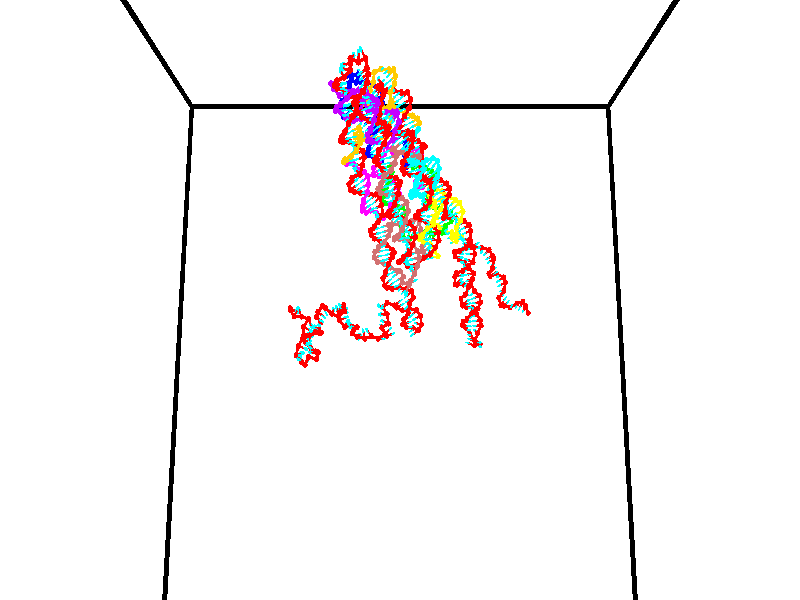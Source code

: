 // switches for output
#declare DRAW_BASES = 1; // possible values are 0, 1; only relevant for DNA ribbons
#declare DRAW_BASES_TYPE = 3; // possible values are 1, 2, 3; only relevant for DNA ribbons
#declare DRAW_FOG = 0; // set to 1 to enable fog

#include "colors.inc"

#include "transforms.inc"
background { rgb <1, 1, 1>}

#default {
   normal{
       ripples 0.25
       frequency 0.20
       turbulence 0.2
       lambda 5
   }
	finish {
		phong 0.1
		phong_size 40.
	}
}

// original window dimensions: 1024x640


// camera settings

camera {
	sky <0, 0.179814, -0.983701>
	up <0, 0.179814, -0.983701>
	right 1.6 * <1, 0, 0>
	location <35, 94.9851, 44.8844>
	look_at <35, 29.7336, 32.9568>
	direction <0, -65.2515, -11.9276>
	angle 67.0682
}


# declare cpy_camera_pos = <35, 94.9851, 44.8844>;
# if (DRAW_FOG = 1)
fog {
	fog_type 2
	up vnormalize(cpy_camera_pos)
	color rgbt<1,1,1,0.3>
	distance 1e-5
	fog_alt 3e-3
	fog_offset 56
}
# end


// LIGHTS

# declare lum = 6;
global_settings {
	ambient_light rgb lum * <0.05, 0.05, 0.05>
	max_trace_level 15
}# declare cpy_direct_light_amount = 0.25;
light_source
{	1000 * <-1, -1.16352, -0.803886>,
	rgb lum * cpy_direct_light_amount
	parallel
}

light_source
{	1000 * <1, 1.16352, 0.803886>,
	rgb lum * cpy_direct_light_amount
	parallel
}

// strand 0

// nucleotide -1

// particle -1
sphere {
	<23.903847, 34.803909, 34.586575> 0.250000
	pigment { color rgbt <1,0,0,0> }
	no_shadow
}
cylinder {
	<24.268429, 34.761608, 34.745605>,  <24.487179, 34.736225, 34.841022>, 0.100000
	pigment { color rgbt <1,0,0,0> }
	no_shadow
}
cylinder {
	<24.268429, 34.761608, 34.745605>,  <23.903847, 34.803909, 34.586575>, 0.100000
	pigment { color rgbt <1,0,0,0> }
	no_shadow
}

// particle -1
sphere {
	<24.268429, 34.761608, 34.745605> 0.100000
	pigment { color rgbt <1,0,0,0> }
	no_shadow
}
sphere {
	0, 1
	scale<0.080000,0.200000,0.300000>
	matrix <0.242147, 0.919172, -0.310624,
		-0.332589, 0.379392, 0.863392,
		0.911454, -0.105757, 0.397575,
		24.541864, 34.729881, 34.864880>
	pigment { color rgbt <0,1,1,0> }
	no_shadow
}
cylinder {
	<24.036242, 35.437534, 34.832050>,  <23.903847, 34.803909, 34.586575>, 0.130000
	pigment { color rgbt <1,0,0,0> }
	no_shadow
}

// nucleotide -1

// particle -1
sphere {
	<24.036242, 35.437534, 34.832050> 0.250000
	pigment { color rgbt <1,0,0,0> }
	no_shadow
}
cylinder {
	<24.400127, 35.279217, 34.882275>,  <24.618460, 35.184227, 34.912411>, 0.100000
	pigment { color rgbt <1,0,0,0> }
	no_shadow
}
cylinder {
	<24.400127, 35.279217, 34.882275>,  <24.036242, 35.437534, 34.832050>, 0.100000
	pigment { color rgbt <1,0,0,0> }
	no_shadow
}

// particle -1
sphere {
	<24.400127, 35.279217, 34.882275> 0.100000
	pigment { color rgbt <1,0,0,0> }
	no_shadow
}
sphere {
	0, 1
	scale<0.080000,0.200000,0.300000>
	matrix <0.407720, 0.908698, -0.089620,
		-0.078626, 0.132723, 0.988030,
		0.909716, -0.395793, 0.125561,
		24.673042, 35.160480, 34.919945>
	pigment { color rgbt <0,1,1,0> }
	no_shadow
}
cylinder {
	<24.475166, 35.744900, 35.438118>,  <24.036242, 35.437534, 34.832050>, 0.130000
	pigment { color rgbt <1,0,0,0> }
	no_shadow
}

// nucleotide -1

// particle -1
sphere {
	<24.475166, 35.744900, 35.438118> 0.250000
	pigment { color rgbt <1,0,0,0> }
	no_shadow
}
cylinder {
	<24.636204, 35.601234, 35.101330>,  <24.732826, 35.515038, 34.899258>, 0.100000
	pigment { color rgbt <1,0,0,0> }
	no_shadow
}
cylinder {
	<24.636204, 35.601234, 35.101330>,  <24.475166, 35.744900, 35.438118>, 0.100000
	pigment { color rgbt <1,0,0,0> }
	no_shadow
}

// particle -1
sphere {
	<24.636204, 35.601234, 35.101330> 0.100000
	pigment { color rgbt <1,0,0,0> }
	no_shadow
}
sphere {
	0, 1
	scale<0.080000,0.200000,0.300000>
	matrix <0.465066, 0.872508, -0.149812,
		0.788436, -0.331261, 0.518299,
		0.402594, -0.359161, -0.841975,
		24.756981, 35.493484, 34.848736>
	pigment { color rgbt <0,1,1,0> }
	no_shadow
}
cylinder {
	<25.232620, 35.865559, 35.468613>,  <24.475166, 35.744900, 35.438118>, 0.130000
	pigment { color rgbt <1,0,0,0> }
	no_shadow
}

// nucleotide -1

// particle -1
sphere {
	<25.232620, 35.865559, 35.468613> 0.250000
	pigment { color rgbt <1,0,0,0> }
	no_shadow
}
cylinder {
	<25.055405, 35.870560, 35.110046>,  <24.949076, 35.873562, 34.894905>, 0.100000
	pigment { color rgbt <1,0,0,0> }
	no_shadow
}
cylinder {
	<25.055405, 35.870560, 35.110046>,  <25.232620, 35.865559, 35.468613>, 0.100000
	pigment { color rgbt <1,0,0,0> }
	no_shadow
}

// particle -1
sphere {
	<25.055405, 35.870560, 35.110046> 0.100000
	pigment { color rgbt <1,0,0,0> }
	no_shadow
}
sphere {
	0, 1
	scale<0.080000,0.200000,0.300000>
	matrix <0.524702, 0.814372, -0.247965,
		0.726915, -0.580209, -0.367358,
		-0.443038, 0.012504, -0.896416,
		24.922493, 35.874310, 34.841122>
	pigment { color rgbt <0,1,1,0> }
	no_shadow
}
cylinder {
	<25.943554, 35.966209, 35.709660>,  <25.232620, 35.865559, 35.468613>, 0.130000
	pigment { color rgbt <1,0,0,0> }
	no_shadow
}

// nucleotide -1

// particle -1
sphere {
	<25.943554, 35.966209, 35.709660> 0.250000
	pigment { color rgbt <1,0,0,0> }
	no_shadow
}
cylinder {
	<26.097315, 35.750481, 36.009357>,  <26.189571, 35.621044, 36.189175>, 0.100000
	pigment { color rgbt <1,0,0,0> }
	no_shadow
}
cylinder {
	<26.097315, 35.750481, 36.009357>,  <25.943554, 35.966209, 35.709660>, 0.100000
	pigment { color rgbt <1,0,0,0> }
	no_shadow
}

// particle -1
sphere {
	<26.097315, 35.750481, 36.009357> 0.100000
	pigment { color rgbt <1,0,0,0> }
	no_shadow
}
sphere {
	0, 1
	scale<0.080000,0.200000,0.300000>
	matrix <-0.224849, 0.732466, 0.642602,
		-0.895364, -0.415486, 0.160297,
		0.384404, -0.539320, 0.749245,
		26.212637, 35.588684, 36.234131>
	pigment { color rgbt <0,1,1,0> }
	no_shadow
}
cylinder {
	<25.468565, 35.973724, 36.328472>,  <25.943554, 35.966209, 35.709660>, 0.130000
	pigment { color rgbt <1,0,0,0> }
	no_shadow
}

// nucleotide -1

// particle -1
sphere {
	<25.468565, 35.973724, 36.328472> 0.250000
	pigment { color rgbt <1,0,0,0> }
	no_shadow
}
cylinder {
	<25.827072, 35.888428, 36.484024>,  <26.042177, 35.837250, 36.577354>, 0.100000
	pigment { color rgbt <1,0,0,0> }
	no_shadow
}
cylinder {
	<25.827072, 35.888428, 36.484024>,  <25.468565, 35.973724, 36.328472>, 0.100000
	pigment { color rgbt <1,0,0,0> }
	no_shadow
}

// particle -1
sphere {
	<25.827072, 35.888428, 36.484024> 0.100000
	pigment { color rgbt <1,0,0,0> }
	no_shadow
}
sphere {
	0, 1
	scale<0.080000,0.200000,0.300000>
	matrix <-0.209518, 0.569234, 0.795032,
		-0.390900, -0.794040, 0.465508,
		0.896270, -0.213245, 0.388879,
		26.095953, 35.824455, 36.600689>
	pigment { color rgbt <0,1,1,0> }
	no_shadow
}
cylinder {
	<25.468567, 35.648701, 36.987633>,  <25.468565, 35.973724, 36.328472>, 0.130000
	pigment { color rgbt <1,0,0,0> }
	no_shadow
}

// nucleotide -1

// particle -1
sphere {
	<25.468567, 35.648701, 36.987633> 0.250000
	pigment { color rgbt <1,0,0,0> }
	no_shadow
}
cylinder {
	<25.804609, 35.863380, 36.956207>,  <26.006235, 35.992188, 36.937351>, 0.100000
	pigment { color rgbt <1,0,0,0> }
	no_shadow
}
cylinder {
	<25.804609, 35.863380, 36.956207>,  <25.468567, 35.648701, 36.987633>, 0.100000
	pigment { color rgbt <1,0,0,0> }
	no_shadow
}

// particle -1
sphere {
	<25.804609, 35.863380, 36.956207> 0.100000
	pigment { color rgbt <1,0,0,0> }
	no_shadow
}
sphere {
	0, 1
	scale<0.080000,0.200000,0.300000>
	matrix <-0.217888, 0.466547, 0.857239,
		0.496733, -0.703056, 0.508890,
		0.840108, 0.536700, -0.078562,
		26.056643, 36.024391, 36.932640>
	pigment { color rgbt <0,1,1,0> }
	no_shadow
}
cylinder {
	<25.687500, 35.541958, 37.612068>,  <25.468567, 35.648701, 36.987633>, 0.130000
	pigment { color rgbt <1,0,0,0> }
	no_shadow
}

// nucleotide -1

// particle -1
sphere {
	<25.687500, 35.541958, 37.612068> 0.250000
	pigment { color rgbt <1,0,0,0> }
	no_shadow
}
cylinder {
	<25.899824, 35.851318, 37.473446>,  <26.027218, 36.036934, 37.390274>, 0.100000
	pigment { color rgbt <1,0,0,0> }
	no_shadow
}
cylinder {
	<25.899824, 35.851318, 37.473446>,  <25.687500, 35.541958, 37.612068>, 0.100000
	pigment { color rgbt <1,0,0,0> }
	no_shadow
}

// particle -1
sphere {
	<25.899824, 35.851318, 37.473446> 0.100000
	pigment { color rgbt <1,0,0,0> }
	no_shadow
}
sphere {
	0, 1
	scale<0.080000,0.200000,0.300000>
	matrix <0.027364, 0.393063, 0.919104,
		0.847050, -0.497351, 0.187478,
		0.530808, 0.773397, -0.346554,
		26.059067, 36.083336, 37.369480>
	pigment { color rgbt <0,1,1,0> }
	no_shadow
}
cylinder {
	<26.201927, 35.590084, 38.083141>,  <25.687500, 35.541958, 37.612068>, 0.130000
	pigment { color rgbt <1,0,0,0> }
	no_shadow
}

// nucleotide -1

// particle -1
sphere {
	<26.201927, 35.590084, 38.083141> 0.250000
	pigment { color rgbt <1,0,0,0> }
	no_shadow
}
cylinder {
	<26.171902, 35.949448, 37.910065>,  <26.153887, 36.165066, 37.806221>, 0.100000
	pigment { color rgbt <1,0,0,0> }
	no_shadow
}
cylinder {
	<26.171902, 35.949448, 37.910065>,  <26.201927, 35.590084, 38.083141>, 0.100000
	pigment { color rgbt <1,0,0,0> }
	no_shadow
}

// particle -1
sphere {
	<26.171902, 35.949448, 37.910065> 0.100000
	pigment { color rgbt <1,0,0,0> }
	no_shadow
}
sphere {
	0, 1
	scale<0.080000,0.200000,0.300000>
	matrix <0.010183, 0.434582, 0.900575,
		0.997127, 0.063197, -0.041771,
		-0.075066, 0.898413, -0.432689,
		26.149382, 36.218971, 37.780258>
	pigment { color rgbt <0,1,1,0> }
	no_shadow
}
cylinder {
	<26.690025, 35.929806, 38.371674>,  <26.201927, 35.590084, 38.083141>, 0.130000
	pigment { color rgbt <1,0,0,0> }
	no_shadow
}

// nucleotide -1

// particle -1
sphere {
	<26.690025, 35.929806, 38.371674> 0.250000
	pigment { color rgbt <1,0,0,0> }
	no_shadow
}
cylinder {
	<26.438108, 36.207668, 38.232643>,  <26.286959, 36.374386, 38.149223>, 0.100000
	pigment { color rgbt <1,0,0,0> }
	no_shadow
}
cylinder {
	<26.438108, 36.207668, 38.232643>,  <26.690025, 35.929806, 38.371674>, 0.100000
	pigment { color rgbt <1,0,0,0> }
	no_shadow
}

// particle -1
sphere {
	<26.438108, 36.207668, 38.232643> 0.100000
	pigment { color rgbt <1,0,0,0> }
	no_shadow
}
sphere {
	0, 1
	scale<0.080000,0.200000,0.300000>
	matrix <-0.126093, 0.350102, 0.928186,
		0.766461, 0.628391, -0.132900,
		-0.629793, 0.694660, -0.347575,
		26.249170, 36.416065, 38.128372>
	pigment { color rgbt <0,1,1,0> }
	no_shadow
}
cylinder {
	<27.046873, 36.576832, 38.526196>,  <26.690025, 35.929806, 38.371674>, 0.130000
	pigment { color rgbt <1,0,0,0> }
	no_shadow
}

// nucleotide -1

// particle -1
sphere {
	<27.046873, 36.576832, 38.526196> 0.250000
	pigment { color rgbt <1,0,0,0> }
	no_shadow
}
cylinder {
	<26.647434, 36.593815, 38.513508>,  <26.407772, 36.604004, 38.505898>, 0.100000
	pigment { color rgbt <1,0,0,0> }
	no_shadow
}
cylinder {
	<26.647434, 36.593815, 38.513508>,  <27.046873, 36.576832, 38.526196>, 0.100000
	pigment { color rgbt <1,0,0,0> }
	no_shadow
}

// particle -1
sphere {
	<26.647434, 36.593815, 38.513508> 0.100000
	pigment { color rgbt <1,0,0,0> }
	no_shadow
}
sphere {
	0, 1
	scale<0.080000,0.200000,0.300000>
	matrix <-0.004220, 0.532865, 0.846190,
		0.052824, 0.845135, -0.531937,
		-0.998595, 0.042455, -0.031715,
		26.347857, 36.606552, 38.503994>
	pigment { color rgbt <0,1,1,0> }
	no_shadow
}
cylinder {
	<26.982533, 37.056705, 39.099346>,  <27.046873, 36.576832, 38.526196>, 0.130000
	pigment { color rgbt <1,0,0,0> }
	no_shadow
}

// nucleotide -1

// particle -1
sphere {
	<26.982533, 37.056705, 39.099346> 0.250000
	pigment { color rgbt <1,0,0,0> }
	no_shadow
}
cylinder {
	<26.622833, 36.914661, 38.997173>,  <26.407013, 36.829433, 38.935871>, 0.100000
	pigment { color rgbt <1,0,0,0> }
	no_shadow
}
cylinder {
	<26.622833, 36.914661, 38.997173>,  <26.982533, 37.056705, 39.099346>, 0.100000
	pigment { color rgbt <1,0,0,0> }
	no_shadow
}

// particle -1
sphere {
	<26.622833, 36.914661, 38.997173> 0.100000
	pigment { color rgbt <1,0,0,0> }
	no_shadow
}
sphere {
	0, 1
	scale<0.080000,0.200000,0.300000>
	matrix <-0.404046, 0.450546, 0.796087,
		-0.167620, 0.819086, -0.548636,
		-0.899250, -0.355115, -0.255428,
		26.353058, 36.808128, 38.920544>
	pigment { color rgbt <0,1,1,0> }
	no_shadow
}
cylinder {
	<26.293512, 37.607727, 39.003296>,  <26.982533, 37.056705, 39.099346>, 0.130000
	pigment { color rgbt <1,0,0,0> }
	no_shadow
}

// nucleotide -1

// particle -1
sphere {
	<26.293512, 37.607727, 39.003296> 0.250000
	pigment { color rgbt <1,0,0,0> }
	no_shadow
}
cylinder {
	<26.183628, 37.237572, 39.107746>,  <26.117697, 37.015480, 39.170418>, 0.100000
	pigment { color rgbt <1,0,0,0> }
	no_shadow
}
cylinder {
	<26.183628, 37.237572, 39.107746>,  <26.293512, 37.607727, 39.003296>, 0.100000
	pigment { color rgbt <1,0,0,0> }
	no_shadow
}

// particle -1
sphere {
	<26.183628, 37.237572, 39.107746> 0.100000
	pigment { color rgbt <1,0,0,0> }
	no_shadow
}
sphere {
	0, 1
	scale<0.080000,0.200000,0.300000>
	matrix <-0.372311, 0.352765, 0.858453,
		-0.886520, 0.138605, -0.441441,
		-0.274711, -0.925389, 0.261129,
		26.101215, 36.959953, 39.186085>
	pigment { color rgbt <0,1,1,0> }
	no_shadow
}
cylinder {
	<25.957615, 37.526779, 39.604465>,  <26.293512, 37.607727, 39.003296>, 0.130000
	pigment { color rgbt <1,0,0,0> }
	no_shadow
}

// nucleotide -1

// particle -1
sphere {
	<25.957615, 37.526779, 39.604465> 0.250000
	pigment { color rgbt <1,0,0,0> }
	no_shadow
}
cylinder {
	<25.642124, 37.652889, 39.393372>,  <25.452829, 37.728554, 39.266716>, 0.100000
	pigment { color rgbt <1,0,0,0> }
	no_shadow
}
cylinder {
	<25.642124, 37.652889, 39.393372>,  <25.957615, 37.526779, 39.604465>, 0.100000
	pigment { color rgbt <1,0,0,0> }
	no_shadow
}

// particle -1
sphere {
	<25.642124, 37.652889, 39.393372> 0.100000
	pigment { color rgbt <1,0,0,0> }
	no_shadow
}
sphere {
	0, 1
	scale<0.080000,0.200000,0.300000>
	matrix <0.317265, -0.526545, -0.788729,
		-0.526545, -0.789526, 0.315276,
		0.788729, -0.315276, 0.527739,
		25.405506, 37.747471, 39.235050>
	pigment { color rgbt <0,1,1,0> }
	no_shadow
}
cylinder {
	<25.521824, 36.930763, 39.348965>,  <25.957615, 37.526779, 39.604465>, 0.130000
	pigment { color rgbt <1,0,0,0> }
	no_shadow
}

// nucleotide -1

// particle -1
sphere {
	<25.521824, 36.930763, 39.348965> 0.250000
	pigment { color rgbt <1,0,0,0> }
	no_shadow
}
cylinder {
	<25.497936, 37.250603, 39.109940>,  <25.483603, 37.442505, 38.966526>, 0.100000
	pigment { color rgbt <1,0,0,0> }
	no_shadow
}
cylinder {
	<25.497936, 37.250603, 39.109940>,  <25.521824, 36.930763, 39.348965>, 0.100000
	pigment { color rgbt <1,0,0,0> }
	no_shadow
}

// particle -1
sphere {
	<25.497936, 37.250603, 39.109940> 0.100000
	pigment { color rgbt <1,0,0,0> }
	no_shadow
}
sphere {
	0, 1
	scale<0.080000,0.200000,0.300000>
	matrix <0.276017, -0.562062, -0.779680,
		-0.959296, -0.211500, -0.187135,
		-0.059721, 0.799596, -0.597561,
		25.480021, 37.490482, 38.930672>
	pigment { color rgbt <0,1,1,0> }
	no_shadow
}
cylinder {
	<24.979158, 36.914612, 38.771259>,  <25.521824, 36.930763, 39.348965>, 0.130000
	pigment { color rgbt <1,0,0,0> }
	no_shadow
}

// nucleotide -1

// particle -1
sphere {
	<24.979158, 36.914612, 38.771259> 0.250000
	pigment { color rgbt <1,0,0,0> }
	no_shadow
}
cylinder {
	<25.327288, 37.092999, 38.687687>,  <25.536165, 37.200031, 38.637543>, 0.100000
	pigment { color rgbt <1,0,0,0> }
	no_shadow
}
cylinder {
	<25.327288, 37.092999, 38.687687>,  <24.979158, 36.914612, 38.771259>, 0.100000
	pigment { color rgbt <1,0,0,0> }
	no_shadow
}

// particle -1
sphere {
	<25.327288, 37.092999, 38.687687> 0.100000
	pigment { color rgbt <1,0,0,0> }
	no_shadow
}
sphere {
	0, 1
	scale<0.080000,0.200000,0.300000>
	matrix <0.222528, -0.734579, -0.640995,
		-0.439341, 0.511378, -0.738561,
		0.870322, 0.445966, -0.208935,
		25.588385, 37.226788, 38.625008>
	pigment { color rgbt <0,1,1,0> }
	no_shadow
}
cylinder {
	<25.192226, 36.971931, 38.039940>,  <24.979158, 36.914612, 38.771259>, 0.130000
	pigment { color rgbt <1,0,0,0> }
	no_shadow
}

// nucleotide -1

// particle -1
sphere {
	<25.192226, 36.971931, 38.039940> 0.250000
	pigment { color rgbt <1,0,0,0> }
	no_shadow
}
cylinder {
	<25.572321, 36.966248, 38.164421>,  <25.800377, 36.962837, 38.239109>, 0.100000
	pigment { color rgbt <1,0,0,0> }
	no_shadow
}
cylinder {
	<25.572321, 36.966248, 38.164421>,  <25.192226, 36.971931, 38.039940>, 0.100000
	pigment { color rgbt <1,0,0,0> }
	no_shadow
}

// particle -1
sphere {
	<25.572321, 36.966248, 38.164421> 0.100000
	pigment { color rgbt <1,0,0,0> }
	no_shadow
}
sphere {
	0, 1
	scale<0.080000,0.200000,0.300000>
	matrix <0.247866, -0.570660, -0.782885,
		0.188713, 0.821063, -0.538741,
		0.950237, -0.014205, 0.311205,
		25.857391, 36.961987, 38.257782>
	pigment { color rgbt <0,1,1,0> }
	no_shadow
}
cylinder {
	<25.596886, 37.358906, 37.530525>,  <25.192226, 36.971931, 38.039940>, 0.130000
	pigment { color rgbt <1,0,0,0> }
	no_shadow
}

// nucleotide -1

// particle -1
sphere {
	<25.596886, 37.358906, 37.530525> 0.250000
	pigment { color rgbt <1,0,0,0> }
	no_shadow
}
cylinder {
	<25.817413, 37.084286, 37.720135>,  <25.949730, 36.919514, 37.833900>, 0.100000
	pigment { color rgbt <1,0,0,0> }
	no_shadow
}
cylinder {
	<25.817413, 37.084286, 37.720135>,  <25.596886, 37.358906, 37.530525>, 0.100000
	pigment { color rgbt <1,0,0,0> }
	no_shadow
}

// particle -1
sphere {
	<25.817413, 37.084286, 37.720135> 0.100000
	pigment { color rgbt <1,0,0,0> }
	no_shadow
}
sphere {
	0, 1
	scale<0.080000,0.200000,0.300000>
	matrix <0.219649, -0.428680, -0.876350,
		0.804861, 0.587267, -0.085540,
		0.551320, -0.686551, 0.474020,
		25.982809, 36.878319, 37.862339>
	pigment { color rgbt <0,1,1,0> }
	no_shadow
}
cylinder {
	<26.283060, 37.342476, 37.240845>,  <25.596886, 37.358906, 37.530525>, 0.130000
	pigment { color rgbt <1,0,0,0> }
	no_shadow
}

// nucleotide -1

// particle -1
sphere {
	<26.283060, 37.342476, 37.240845> 0.250000
	pigment { color rgbt <1,0,0,0> }
	no_shadow
}
cylinder {
	<26.248945, 36.983028, 37.412991>,  <26.228476, 36.767361, 37.516277>, 0.100000
	pigment { color rgbt <1,0,0,0> }
	no_shadow
}
cylinder {
	<26.248945, 36.983028, 37.412991>,  <26.283060, 37.342476, 37.240845>, 0.100000
	pigment { color rgbt <1,0,0,0> }
	no_shadow
}

// particle -1
sphere {
	<26.248945, 36.983028, 37.412991> 0.100000
	pigment { color rgbt <1,0,0,0> }
	no_shadow
}
sphere {
	0, 1
	scale<0.080000,0.200000,0.300000>
	matrix <0.334796, -0.432671, -0.837082,
		0.938423, 0.072691, 0.337755,
		-0.085288, -0.898616, 0.430366,
		26.223358, 36.713444, 37.542099>
	pigment { color rgbt <0,1,1,0> }
	no_shadow
}
cylinder {
	<26.826691, 37.075836, 36.945194>,  <26.283060, 37.342476, 37.240845>, 0.130000
	pigment { color rgbt <1,0,0,0> }
	no_shadow
}

// nucleotide -1

// particle -1
sphere {
	<26.826691, 37.075836, 36.945194> 0.250000
	pigment { color rgbt <1,0,0,0> }
	no_shadow
}
cylinder {
	<26.592546, 36.774235, 37.064411>,  <26.452059, 36.593273, 37.135941>, 0.100000
	pigment { color rgbt <1,0,0,0> }
	no_shadow
}
cylinder {
	<26.592546, 36.774235, 37.064411>,  <26.826691, 37.075836, 36.945194>, 0.100000
	pigment { color rgbt <1,0,0,0> }
	no_shadow
}

// particle -1
sphere {
	<26.592546, 36.774235, 37.064411> 0.100000
	pigment { color rgbt <1,0,0,0> }
	no_shadow
}
sphere {
	0, 1
	scale<0.080000,0.200000,0.300000>
	matrix <0.419218, -0.596124, -0.684758,
		0.693979, -0.275888, 0.665040,
		-0.585362, -0.754004, 0.298040,
		26.416937, 36.548035, 37.153824>
	pigment { color rgbt <0,1,1,0> }
	no_shadow
}
cylinder {
	<27.222403, 36.568069, 36.964100>,  <26.826691, 37.075836, 36.945194>, 0.130000
	pigment { color rgbt <1,0,0,0> }
	no_shadow
}

// nucleotide -1

// particle -1
sphere {
	<27.222403, 36.568069, 36.964100> 0.250000
	pigment { color rgbt <1,0,0,0> }
	no_shadow
}
cylinder {
	<26.858122, 36.405830, 36.932831>,  <26.639553, 36.308487, 36.914070>, 0.100000
	pigment { color rgbt <1,0,0,0> }
	no_shadow
}
cylinder {
	<26.858122, 36.405830, 36.932831>,  <27.222403, 36.568069, 36.964100>, 0.100000
	pigment { color rgbt <1,0,0,0> }
	no_shadow
}

// particle -1
sphere {
	<26.858122, 36.405830, 36.932831> 0.100000
	pigment { color rgbt <1,0,0,0> }
	no_shadow
}
sphere {
	0, 1
	scale<0.080000,0.200000,0.300000>
	matrix <0.319031, -0.570468, -0.756826,
		0.262375, -0.714182, 0.648925,
		-0.910702, -0.405600, -0.078169,
		26.584911, 36.284149, 36.909382>
	pigment { color rgbt <0,1,1,0> }
	no_shadow
}
cylinder {
	<27.218266, 35.712006, 36.796017>,  <27.222403, 36.568069, 36.964100>, 0.130000
	pigment { color rgbt <1,0,0,0> }
	no_shadow
}

// nucleotide -1

// particle -1
sphere {
	<27.218266, 35.712006, 36.796017> 0.250000
	pigment { color rgbt <1,0,0,0> }
	no_shadow
}
cylinder {
	<26.902901, 35.925022, 36.672855>,  <26.713682, 36.052834, 36.598957>, 0.100000
	pigment { color rgbt <1,0,0,0> }
	no_shadow
}
cylinder {
	<26.902901, 35.925022, 36.672855>,  <27.218266, 35.712006, 36.796017>, 0.100000
	pigment { color rgbt <1,0,0,0> }
	no_shadow
}

// particle -1
sphere {
	<26.902901, 35.925022, 36.672855> 0.100000
	pigment { color rgbt <1,0,0,0> }
	no_shadow
}
sphere {
	0, 1
	scale<0.080000,0.200000,0.300000>
	matrix <-0.081154, -0.586206, -0.806087,
		-0.609773, -0.610540, 0.505389,
		-0.788410, 0.532544, -0.307905,
		26.666376, 36.084785, 36.580486>
	pigment { color rgbt <0,1,1,0> }
	no_shadow
}
cylinder {
	<26.893192, 35.193703, 36.494640>,  <27.218266, 35.712006, 36.796017>, 0.130000
	pigment { color rgbt <1,0,0,0> }
	no_shadow
}

// nucleotide -1

// particle -1
sphere {
	<26.893192, 35.193703, 36.494640> 0.250000
	pigment { color rgbt <1,0,0,0> }
	no_shadow
}
cylinder {
	<26.701324, 35.524784, 36.378147>,  <26.586205, 35.723434, 36.308250>, 0.100000
	pigment { color rgbt <1,0,0,0> }
	no_shadow
}
cylinder {
	<26.701324, 35.524784, 36.378147>,  <26.893192, 35.193703, 36.494640>, 0.100000
	pigment { color rgbt <1,0,0,0> }
	no_shadow
}

// particle -1
sphere {
	<26.701324, 35.524784, 36.378147> 0.100000
	pigment { color rgbt <1,0,0,0> }
	no_shadow
}
sphere {
	0, 1
	scale<0.080000,0.200000,0.300000>
	matrix <-0.421554, -0.508480, -0.750827,
		-0.769553, -0.237376, 0.592825,
		-0.479668, 0.827708, -0.291236,
		26.557425, 35.773098, 36.290775>
	pigment { color rgbt <0,1,1,0> }
	no_shadow
}
cylinder {
	<27.142031, 35.656708, 35.909874>,  <26.893192, 35.193703, 36.494640>, 0.130000
	pigment { color rgbt <1,0,0,0> }
	no_shadow
}

// nucleotide -1

// particle -1
sphere {
	<27.142031, 35.656708, 35.909874> 0.250000
	pigment { color rgbt <1,0,0,0> }
	no_shadow
}
cylinder {
	<27.098085, 36.005581, 36.100544>,  <27.071718, 36.214905, 36.214947>, 0.100000
	pigment { color rgbt <1,0,0,0> }
	no_shadow
}
cylinder {
	<27.098085, 36.005581, 36.100544>,  <27.142031, 35.656708, 35.909874>, 0.100000
	pigment { color rgbt <1,0,0,0> }
	no_shadow
}

// particle -1
sphere {
	<27.098085, 36.005581, 36.100544> 0.100000
	pigment { color rgbt <1,0,0,0> }
	no_shadow
}
sphere {
	0, 1
	scale<0.080000,0.200000,0.300000>
	matrix <0.416249, 0.475872, -0.774779,
		-0.902589, 0.113296, -0.415328,
		-0.109864, 0.872187, 0.476676,
		27.065126, 36.267239, 36.243546>
	pigment { color rgbt <0,1,1,0> }
	no_shadow
}
cylinder {
	<26.769312, 36.147408, 35.541782>,  <27.142031, 35.656708, 35.909874>, 0.130000
	pigment { color rgbt <1,0,0,0> }
	no_shadow
}

// nucleotide -1

// particle -1
sphere {
	<26.769312, 36.147408, 35.541782> 0.250000
	pigment { color rgbt <1,0,0,0> }
	no_shadow
}
cylinder {
	<27.068407, 36.313148, 35.749321>,  <27.247864, 36.412594, 35.873844>, 0.100000
	pigment { color rgbt <1,0,0,0> }
	no_shadow
}
cylinder {
	<27.068407, 36.313148, 35.749321>,  <26.769312, 36.147408, 35.541782>, 0.100000
	pigment { color rgbt <1,0,0,0> }
	no_shadow
}

// particle -1
sphere {
	<27.068407, 36.313148, 35.749321> 0.100000
	pigment { color rgbt <1,0,0,0> }
	no_shadow
}
sphere {
	0, 1
	scale<0.080000,0.200000,0.300000>
	matrix <0.372546, 0.385021, -0.844375,
		-0.549636, 0.824664, 0.133529,
		0.747737, 0.414353, 0.518846,
		27.292728, 36.437454, 35.904976>
	pigment { color rgbt <0,1,1,0> }
	no_shadow
}
cylinder {
	<26.975029, 36.734741, 35.230083>,  <26.769312, 36.147408, 35.541782>, 0.130000
	pigment { color rgbt <1,0,0,0> }
	no_shadow
}

// nucleotide -1

// particle -1
sphere {
	<26.975029, 36.734741, 35.230083> 0.250000
	pigment { color rgbt <1,0,0,0> }
	no_shadow
}
cylinder {
	<27.302881, 36.678150, 35.452145>,  <27.499592, 36.644196, 35.585381>, 0.100000
	pigment { color rgbt <1,0,0,0> }
	no_shadow
}
cylinder {
	<27.302881, 36.678150, 35.452145>,  <26.975029, 36.734741, 35.230083>, 0.100000
	pigment { color rgbt <1,0,0,0> }
	no_shadow
}

// particle -1
sphere {
	<27.302881, 36.678150, 35.452145> 0.100000
	pigment { color rgbt <1,0,0,0> }
	no_shadow
}
sphere {
	0, 1
	scale<0.080000,0.200000,0.300000>
	matrix <0.562720, 0.380624, -0.733806,
		-0.107490, 0.913844, 0.391581,
		0.819629, -0.141474, 0.555151,
		27.548771, 36.635708, 35.618690>
	pigment { color rgbt <0,1,1,0> }
	no_shadow
}
cylinder {
	<27.446489, 37.142250, 34.804707>,  <26.975029, 36.734741, 35.230083>, 0.130000
	pigment { color rgbt <1,0,0,0> }
	no_shadow
}

// nucleotide -1

// particle -1
sphere {
	<27.446489, 37.142250, 34.804707> 0.250000
	pigment { color rgbt <1,0,0,0> }
	no_shadow
}
cylinder {
	<27.658371, 37.060532, 35.133991>,  <27.785500, 37.011501, 35.331562>, 0.100000
	pigment { color rgbt <1,0,0,0> }
	no_shadow
}
cylinder {
	<27.658371, 37.060532, 35.133991>,  <27.446489, 37.142250, 34.804707>, 0.100000
	pigment { color rgbt <1,0,0,0> }
	no_shadow
}

// particle -1
sphere {
	<27.658371, 37.060532, 35.133991> 0.100000
	pigment { color rgbt <1,0,0,0> }
	no_shadow
}
sphere {
	0, 1
	scale<0.080000,0.200000,0.300000>
	matrix <0.839577, 0.264189, -0.474673,
		-0.120510, 0.942586, 0.311464,
		0.529705, -0.204295, 0.823211,
		27.817282, 36.999245, 35.380955>
	pigment { color rgbt <0,1,1,0> }
	no_shadow
}
cylinder {
	<27.826506, 37.665924, 35.055229>,  <27.446489, 37.142250, 34.804707>, 0.130000
	pigment { color rgbt <1,0,0,0> }
	no_shadow
}

// nucleotide -1

// particle -1
sphere {
	<27.826506, 37.665924, 35.055229> 0.250000
	pigment { color rgbt <1,0,0,0> }
	no_shadow
}
cylinder {
	<28.020683, 37.329323, 35.150066>,  <28.137190, 37.127361, 35.206970>, 0.100000
	pigment { color rgbt <1,0,0,0> }
	no_shadow
}
cylinder {
	<28.020683, 37.329323, 35.150066>,  <27.826506, 37.665924, 35.055229>, 0.100000
	pigment { color rgbt <1,0,0,0> }
	no_shadow
}

// particle -1
sphere {
	<28.020683, 37.329323, 35.150066> 0.100000
	pigment { color rgbt <1,0,0,0> }
	no_shadow
}
sphere {
	0, 1
	scale<0.080000,0.200000,0.300000>
	matrix <0.820829, 0.345332, -0.454957,
		0.300971, 0.415472, 0.858370,
		0.485445, -0.841504, 0.237097,
		28.166317, 37.076870, 35.221195>
	pigment { color rgbt <0,1,1,0> }
	no_shadow
}
cylinder {
	<28.457649, 37.732292, 35.546097>,  <27.826506, 37.665924, 35.055229>, 0.130000
	pigment { color rgbt <1,0,0,0> }
	no_shadow
}

// nucleotide -1

// particle -1
sphere {
	<28.457649, 37.732292, 35.546097> 0.250000
	pigment { color rgbt <1,0,0,0> }
	no_shadow
}
cylinder {
	<28.500162, 37.430668, 35.286839>,  <28.525669, 37.249691, 35.131283>, 0.100000
	pigment { color rgbt <1,0,0,0> }
	no_shadow
}
cylinder {
	<28.500162, 37.430668, 35.286839>,  <28.457649, 37.732292, 35.546097>, 0.100000
	pigment { color rgbt <1,0,0,0> }
	no_shadow
}

// particle -1
sphere {
	<28.500162, 37.430668, 35.286839> 0.100000
	pigment { color rgbt <1,0,0,0> }
	no_shadow
}
sphere {
	0, 1
	scale<0.080000,0.200000,0.300000>
	matrix <0.783952, 0.464517, -0.411877,
		0.611656, -0.464338, 0.640521,
		0.106283, -0.754065, -0.648144,
		28.532047, 37.204449, 35.092396>
	pigment { color rgbt <0,1,1,0> }
	no_shadow
}
cylinder {
	<29.057848, 37.440697, 35.703285>,  <28.457649, 37.732292, 35.546097>, 0.130000
	pigment { color rgbt <1,0,0,0> }
	no_shadow
}

// nucleotide -1

// particle -1
sphere {
	<29.057848, 37.440697, 35.703285> 0.250000
	pigment { color rgbt <1,0,0,0> }
	no_shadow
}
cylinder {
	<28.962156, 37.423721, 35.315269>,  <28.904741, 37.413536, 35.082462>, 0.100000
	pigment { color rgbt <1,0,0,0> }
	no_shadow
}
cylinder {
	<28.962156, 37.423721, 35.315269>,  <29.057848, 37.440697, 35.703285>, 0.100000
	pigment { color rgbt <1,0,0,0> }
	no_shadow
}

// particle -1
sphere {
	<28.962156, 37.423721, 35.315269> 0.100000
	pigment { color rgbt <1,0,0,0> }
	no_shadow
}
sphere {
	0, 1
	scale<0.080000,0.200000,0.300000>
	matrix <0.732860, 0.647463, -0.209067,
		0.636935, -0.760915, -0.123790,
		-0.239231, -0.042441, -0.970035,
		28.890387, 37.410988, 35.024258>
	pigment { color rgbt <0,1,1,0> }
	no_shadow
}
cylinder {
	<29.632349, 37.248566, 35.267334>,  <29.057848, 37.440697, 35.703285>, 0.130000
	pigment { color rgbt <1,0,0,0> }
	no_shadow
}

// nucleotide -1

// particle -1
sphere {
	<29.632349, 37.248566, 35.267334> 0.250000
	pigment { color rgbt <1,0,0,0> }
	no_shadow
}
cylinder {
	<29.399166, 37.489990, 35.049755>,  <29.259256, 37.634846, 34.919209>, 0.100000
	pigment { color rgbt <1,0,0,0> }
	no_shadow
}
cylinder {
	<29.399166, 37.489990, 35.049755>,  <29.632349, 37.248566, 35.267334>, 0.100000
	pigment { color rgbt <1,0,0,0> }
	no_shadow
}

// particle -1
sphere {
	<29.399166, 37.489990, 35.049755> 0.100000
	pigment { color rgbt <1,0,0,0> }
	no_shadow
}
sphere {
	0, 1
	scale<0.080000,0.200000,0.300000>
	matrix <0.788486, 0.581812, -0.199459,
		0.196092, -0.545173, -0.815067,
		-0.582955, 0.603557, -0.543951,
		29.224279, 37.671059, 34.886570>
	pigment { color rgbt <0,1,1,0> }
	no_shadow
}
cylinder {
	<29.492199, 36.722607, 34.657818>,  <29.632349, 37.248566, 35.267334>, 0.130000
	pigment { color rgbt <1,0,0,0> }
	no_shadow
}

// nucleotide -1

// particle -1
sphere {
	<29.492199, 36.722607, 34.657818> 0.250000
	pigment { color rgbt <1,0,0,0> }
	no_shadow
}
cylinder {
	<29.575697, 36.341293, 34.745159>,  <29.625795, 36.112507, 34.797565>, 0.100000
	pigment { color rgbt <1,0,0,0> }
	no_shadow
}
cylinder {
	<29.575697, 36.341293, 34.745159>,  <29.492199, 36.722607, 34.657818>, 0.100000
	pigment { color rgbt <1,0,0,0> }
	no_shadow
}

// particle -1
sphere {
	<29.575697, 36.341293, 34.745159> 0.100000
	pigment { color rgbt <1,0,0,0> }
	no_shadow
}
sphere {
	0, 1
	scale<0.080000,0.200000,0.300000>
	matrix <0.100225, 0.242950, 0.964847,
		-0.972821, -0.179522, 0.146257,
		0.208744, -0.953282, 0.218355,
		29.638321, 36.055309, 34.810665>
	pigment { color rgbt <0,1,1,0> }
	no_shadow
}
cylinder {
	<29.014648, 36.403324, 35.087227>,  <29.492199, 36.722607, 34.657818>, 0.130000
	pigment { color rgbt <1,0,0,0> }
	no_shadow
}

// nucleotide -1

// particle -1
sphere {
	<29.014648, 36.403324, 35.087227> 0.250000
	pigment { color rgbt <1,0,0,0> }
	no_shadow
}
cylinder {
	<29.373327, 36.231342, 35.129314>,  <29.588535, 36.128151, 35.154568>, 0.100000
	pigment { color rgbt <1,0,0,0> }
	no_shadow
}
cylinder {
	<29.373327, 36.231342, 35.129314>,  <29.014648, 36.403324, 35.087227>, 0.100000
	pigment { color rgbt <1,0,0,0> }
	no_shadow
}

// particle -1
sphere {
	<29.373327, 36.231342, 35.129314> 0.100000
	pigment { color rgbt <1,0,0,0> }
	no_shadow
}
sphere {
	0, 1
	scale<0.080000,0.200000,0.300000>
	matrix <0.073372, 0.378784, 0.922572,
		-0.436522, -0.819547, 0.371201,
		0.896697, -0.429959, 0.105216,
		29.642336, 36.102356, 35.160881>
	pigment { color rgbt <0,1,1,0> }
	no_shadow
}
cylinder {
	<29.055447, 36.172207, 35.829819>,  <29.014648, 36.403324, 35.087227>, 0.130000
	pigment { color rgbt <1,0,0,0> }
	no_shadow
}

// nucleotide -1

// particle -1
sphere {
	<29.055447, 36.172207, 35.829819> 0.250000
	pigment { color rgbt <1,0,0,0> }
	no_shadow
}
cylinder {
	<29.424599, 36.259270, 35.702747>,  <29.646090, 36.311508, 35.626507>, 0.100000
	pigment { color rgbt <1,0,0,0> }
	no_shadow
}
cylinder {
	<29.424599, 36.259270, 35.702747>,  <29.055447, 36.172207, 35.829819>, 0.100000
	pigment { color rgbt <1,0,0,0> }
	no_shadow
}

// particle -1
sphere {
	<29.424599, 36.259270, 35.702747> 0.100000
	pigment { color rgbt <1,0,0,0> }
	no_shadow
}
sphere {
	0, 1
	scale<0.080000,0.200000,0.300000>
	matrix <0.208052, 0.412362, 0.886945,
		0.324050, -0.884637, 0.335276,
		0.922879, 0.217660, -0.317676,
		29.701462, 36.324570, 35.607445>
	pigment { color rgbt <0,1,1,0> }
	no_shadow
}
cylinder {
	<29.547495, 35.984840, 36.349667>,  <29.055447, 36.172207, 35.829819>, 0.130000
	pigment { color rgbt <1,0,0,0> }
	no_shadow
}

// nucleotide -1

// particle -1
sphere {
	<29.547495, 35.984840, 36.349667> 0.250000
	pigment { color rgbt <1,0,0,0> }
	no_shadow
}
cylinder {
	<29.728134, 36.270454, 36.135670>,  <29.836517, 36.441822, 36.007271>, 0.100000
	pigment { color rgbt <1,0,0,0> }
	no_shadow
}
cylinder {
	<29.728134, 36.270454, 36.135670>,  <29.547495, 35.984840, 36.349667>, 0.100000
	pigment { color rgbt <1,0,0,0> }
	no_shadow
}

// particle -1
sphere {
	<29.728134, 36.270454, 36.135670> 0.100000
	pigment { color rgbt <1,0,0,0> }
	no_shadow
}
sphere {
	0, 1
	scale<0.080000,0.200000,0.300000>
	matrix <0.307230, 0.438497, 0.844589,
		0.837657, -0.545779, -0.021349,
		0.451597, 0.714035, -0.534990,
		29.863613, 36.484665, 35.975174>
	pigment { color rgbt <0,1,1,0> }
	no_shadow
}
cylinder {
	<30.319117, 36.118603, 36.369331>,  <29.547495, 35.984840, 36.349667>, 0.130000
	pigment { color rgbt <1,0,0,0> }
	no_shadow
}

// nucleotide -1

// particle -1
sphere {
	<30.319117, 36.118603, 36.369331> 0.250000
	pigment { color rgbt <1,0,0,0> }
	no_shadow
}
cylinder {
	<30.175598, 36.479237, 36.272659>,  <30.089487, 36.695618, 36.214657>, 0.100000
	pigment { color rgbt <1,0,0,0> }
	no_shadow
}
cylinder {
	<30.175598, 36.479237, 36.272659>,  <30.319117, 36.118603, 36.369331>, 0.100000
	pigment { color rgbt <1,0,0,0> }
	no_shadow
}

// particle -1
sphere {
	<30.175598, 36.479237, 36.272659> 0.100000
	pigment { color rgbt <1,0,0,0> }
	no_shadow
}
sphere {
	0, 1
	scale<0.080000,0.200000,0.300000>
	matrix <0.402729, 0.383102, 0.831289,
		0.842066, 0.200933, -0.500551,
		-0.358796, 0.901587, -0.241675,
		30.067959, 36.749714, 36.200157>
	pigment { color rgbt <0,1,1,0> }
	no_shadow
}
cylinder {
	<30.810135, 36.534477, 36.458866>,  <30.319117, 36.118603, 36.369331>, 0.130000
	pigment { color rgbt <1,0,0,0> }
	no_shadow
}

// nucleotide -1

// particle -1
sphere {
	<30.810135, 36.534477, 36.458866> 0.250000
	pigment { color rgbt <1,0,0,0> }
	no_shadow
}
cylinder {
	<30.487585, 36.768223, 36.495243>,  <30.294054, 36.908470, 36.517071>, 0.100000
	pigment { color rgbt <1,0,0,0> }
	no_shadow
}
cylinder {
	<30.487585, 36.768223, 36.495243>,  <30.810135, 36.534477, 36.458866>, 0.100000
	pigment { color rgbt <1,0,0,0> }
	no_shadow
}

// particle -1
sphere {
	<30.487585, 36.768223, 36.495243> 0.100000
	pigment { color rgbt <1,0,0,0> }
	no_shadow
}
sphere {
	0, 1
	scale<0.080000,0.200000,0.300000>
	matrix <0.432294, 0.477485, 0.764938,
		0.403582, 0.656142, -0.637652,
		-0.806377, 0.584368, 0.090942,
		30.245672, 36.943535, 36.522526>
	pigment { color rgbt <0,1,1,0> }
	no_shadow
}
cylinder {
	<30.353418, 36.876595, 37.005692>,  <30.810135, 36.534477, 36.458866>, 0.130000
	pigment { color rgbt <1,0,0,0> }
	no_shadow
}

// nucleotide -1

// particle -1
sphere {
	<30.353418, 36.876595, 37.005692> 0.250000
	pigment { color rgbt <1,0,0,0> }
	no_shadow
}
cylinder {
	<30.624027, 36.646000, 37.188984>,  <30.786392, 36.507641, 37.298962>, 0.100000
	pigment { color rgbt <1,0,0,0> }
	no_shadow
}
cylinder {
	<30.624027, 36.646000, 37.188984>,  <30.353418, 36.876595, 37.005692>, 0.100000
	pigment { color rgbt <1,0,0,0> }
	no_shadow
}

// particle -1
sphere {
	<30.624027, 36.646000, 37.188984> 0.100000
	pigment { color rgbt <1,0,0,0> }
	no_shadow
}
sphere {
	0, 1
	scale<0.080000,0.200000,0.300000>
	matrix <0.736404, 0.525259, -0.426394,
		0.005121, 0.625910, 0.779879,
		0.676523, -0.576489, 0.458233,
		30.826984, 36.473053, 37.326454>
	pigment { color rgbt <0,1,1,0> }
	no_shadow
}
cylinder {
	<30.893019, 37.307762, 37.335068>,  <30.353418, 36.876595, 37.005692>, 0.130000
	pigment { color rgbt <1,0,0,0> }
	no_shadow
}

// nucleotide -1

// particle -1
sphere {
	<30.893019, 37.307762, 37.335068> 0.250000
	pigment { color rgbt <1,0,0,0> }
	no_shadow
}
cylinder {
	<31.020571, 36.954666, 37.197033>,  <31.097101, 36.742809, 37.114212>, 0.100000
	pigment { color rgbt <1,0,0,0> }
	no_shadow
}
cylinder {
	<31.020571, 36.954666, 37.197033>,  <30.893019, 37.307762, 37.335068>, 0.100000
	pigment { color rgbt <1,0,0,0> }
	no_shadow
}

// particle -1
sphere {
	<31.020571, 36.954666, 37.197033> 0.100000
	pigment { color rgbt <1,0,0,0> }
	no_shadow
}
sphere {
	0, 1
	scale<0.080000,0.200000,0.300000>
	matrix <0.748729, 0.457856, -0.479346,
		0.581138, -0.105522, 0.806935,
		0.318878, -0.882742, -0.345085,
		31.116234, 36.689842, 37.093506>
	pigment { color rgbt <0,1,1,0> }
	no_shadow
}
cylinder {
	<31.613388, 37.037632, 37.461838>,  <30.893019, 37.307762, 37.335068>, 0.130000
	pigment { color rgbt <1,0,0,0> }
	no_shadow
}

// nucleotide -1

// particle -1
sphere {
	<31.613388, 37.037632, 37.461838> 0.250000
	pigment { color rgbt <1,0,0,0> }
	no_shadow
}
cylinder {
	<31.504654, 36.942543, 37.088829>,  <31.439413, 36.885490, 36.865025>, 0.100000
	pigment { color rgbt <1,0,0,0> }
	no_shadow
}
cylinder {
	<31.504654, 36.942543, 37.088829>,  <31.613388, 37.037632, 37.461838>, 0.100000
	pigment { color rgbt <1,0,0,0> }
	no_shadow
}

// particle -1
sphere {
	<31.504654, 36.942543, 37.088829> 0.100000
	pigment { color rgbt <1,0,0,0> }
	no_shadow
}
sphere {
	0, 1
	scale<0.080000,0.200000,0.300000>
	matrix <0.835613, 0.422341, -0.351253,
		0.477342, -0.874709, 0.083837,
		-0.271837, -0.237723, -0.932520,
		31.423103, 36.871227, 36.809074>
	pigment { color rgbt <0,1,1,0> }
	no_shadow
}
cylinder {
	<32.202175, 36.692837, 37.207043>,  <31.613388, 37.037632, 37.461838>, 0.130000
	pigment { color rgbt <1,0,0,0> }
	no_shadow
}

// nucleotide -1

// particle -1
sphere {
	<32.202175, 36.692837, 37.207043> 0.250000
	pigment { color rgbt <1,0,0,0> }
	no_shadow
}
cylinder {
	<31.986691, 36.941002, 36.979050>,  <31.857401, 37.089901, 36.842255>, 0.100000
	pigment { color rgbt <1,0,0,0> }
	no_shadow
}
cylinder {
	<31.986691, 36.941002, 36.979050>,  <32.202175, 36.692837, 37.207043>, 0.100000
	pigment { color rgbt <1,0,0,0> }
	no_shadow
}

// particle -1
sphere {
	<31.986691, 36.941002, 36.979050> 0.100000
	pigment { color rgbt <1,0,0,0> }
	no_shadow
}
sphere {
	0, 1
	scale<0.080000,0.200000,0.300000>
	matrix <0.833459, 0.491263, -0.252998,
		0.123050, -0.611351, -0.781734,
		-0.538707, 0.620412, -0.569986,
		31.825079, 37.127125, 36.808052>
	pigment { color rgbt <0,1,1,0> }
	no_shadow
}
cylinder {
	<32.873112, 36.441551, 37.388264>,  <32.202175, 36.692837, 37.207043>, 0.130000
	pigment { color rgbt <1,0,0,0> }
	no_shadow
}

// nucleotide -1

// particle -1
sphere {
	<32.873112, 36.441551, 37.388264> 0.250000
	pigment { color rgbt <1,0,0,0> }
	no_shadow
}
cylinder {
	<33.165493, 36.711926, 37.425819>,  <33.340923, 36.874149, 37.448353>, 0.100000
	pigment { color rgbt <1,0,0,0> }
	no_shadow
}
cylinder {
	<33.165493, 36.711926, 37.425819>,  <32.873112, 36.441551, 37.388264>, 0.100000
	pigment { color rgbt <1,0,0,0> }
	no_shadow
}

// particle -1
sphere {
	<33.165493, 36.711926, 37.425819> 0.100000
	pigment { color rgbt <1,0,0,0> }
	no_shadow
}
sphere {
	0, 1
	scale<0.080000,0.200000,0.300000>
	matrix <-0.018723, -0.117665, 0.992877,
		0.682169, -0.727505, -0.073352,
		0.730954, 0.675937, 0.093889,
		33.384781, 36.914707, 37.453987>
	pigment { color rgbt <0,1,1,0> }
	no_shadow
}
cylinder {
	<33.501457, 36.338455, 36.994888>,  <32.873112, 36.441551, 37.388264>, 0.130000
	pigment { color rgbt <1,0,0,0> }
	no_shadow
}

// nucleotide -1

// particle -1
sphere {
	<33.501457, 36.338455, 36.994888> 0.250000
	pigment { color rgbt <1,0,0,0> }
	no_shadow
}
cylinder {
	<33.794197, 36.230057, 36.744781>,  <33.969841, 36.165020, 36.594715>, 0.100000
	pigment { color rgbt <1,0,0,0> }
	no_shadow
}
cylinder {
	<33.794197, 36.230057, 36.744781>,  <33.501457, 36.338455, 36.994888>, 0.100000
	pigment { color rgbt <1,0,0,0> }
	no_shadow
}

// particle -1
sphere {
	<33.794197, 36.230057, 36.744781> 0.100000
	pigment { color rgbt <1,0,0,0> }
	no_shadow
}
sphere {
	0, 1
	scale<0.080000,0.200000,0.300000>
	matrix <0.408062, -0.560585, 0.720576,
		-0.545788, -0.782500, -0.299680,
		0.731847, -0.270994, -0.625270,
		34.013752, 36.148758, 36.557201>
	pigment { color rgbt <0,1,1,0> }
	no_shadow
}
cylinder {
	<33.662819, 35.589973, 37.042484>,  <33.501457, 36.338455, 36.994888>, 0.130000
	pigment { color rgbt <1,0,0,0> }
	no_shadow
}

// nucleotide -1

// particle -1
sphere {
	<33.662819, 35.589973, 37.042484> 0.250000
	pigment { color rgbt <1,0,0,0> }
	no_shadow
}
cylinder {
	<34.021481, 35.748760, 36.964077>,  <34.236679, 35.844032, 36.917034>, 0.100000
	pigment { color rgbt <1,0,0,0> }
	no_shadow
}
cylinder {
	<34.021481, 35.748760, 36.964077>,  <33.662819, 35.589973, 37.042484>, 0.100000
	pigment { color rgbt <1,0,0,0> }
	no_shadow
}

// particle -1
sphere {
	<34.021481, 35.748760, 36.964077> 0.100000
	pigment { color rgbt <1,0,0,0> }
	no_shadow
}
sphere {
	0, 1
	scale<0.080000,0.200000,0.300000>
	matrix <0.387044, -0.487909, 0.782395,
		0.214951, -0.777406, -0.591132,
		0.896657, 0.396970, -0.196014,
		34.290478, 35.867851, 36.905273>
	pigment { color rgbt <0,1,1,0> }
	no_shadow
}
cylinder {
	<33.210621, 35.817001, 36.390827>,  <33.662819, 35.589973, 37.042484>, 0.130000
	pigment { color rgbt <1,0,0,0> }
	no_shadow
}

// nucleotide -1

// particle -1
sphere {
	<33.210621, 35.817001, 36.390827> 0.250000
	pigment { color rgbt <1,0,0,0> }
	no_shadow
}
cylinder {
	<33.170635, 35.463287, 36.208378>,  <33.146645, 35.251060, 36.098907>, 0.100000
	pigment { color rgbt <1,0,0,0> }
	no_shadow
}
cylinder {
	<33.170635, 35.463287, 36.208378>,  <33.210621, 35.817001, 36.390827>, 0.100000
	pigment { color rgbt <1,0,0,0> }
	no_shadow
}

// particle -1
sphere {
	<33.170635, 35.463287, 36.208378> 0.100000
	pigment { color rgbt <1,0,0,0> }
	no_shadow
}
sphere {
	0, 1
	scale<0.080000,0.200000,0.300000>
	matrix <0.109690, 0.445835, -0.888369,
		0.988926, -0.138837, 0.052430,
		-0.099964, -0.884282, -0.456127,
		33.140648, 35.198002, 36.071541>
	pigment { color rgbt <0,1,1,0> }
	no_shadow
}
cylinder {
	<33.864437, 35.659966, 36.025246>,  <33.210621, 35.817001, 36.390827>, 0.130000
	pigment { color rgbt <1,0,0,0> }
	no_shadow
}

// nucleotide -1

// particle -1
sphere {
	<33.864437, 35.659966, 36.025246> 0.250000
	pigment { color rgbt <1,0,0,0> }
	no_shadow
}
cylinder {
	<33.518669, 35.518780, 35.882034>,  <33.311207, 35.434067, 35.796108>, 0.100000
	pigment { color rgbt <1,0,0,0> }
	no_shadow
}
cylinder {
	<33.518669, 35.518780, 35.882034>,  <33.864437, 35.659966, 36.025246>, 0.100000
	pigment { color rgbt <1,0,0,0> }
	no_shadow
}

// particle -1
sphere {
	<33.518669, 35.518780, 35.882034> 0.100000
	pigment { color rgbt <1,0,0,0> }
	no_shadow
}
sphere {
	0, 1
	scale<0.080000,0.200000,0.300000>
	matrix <0.073637, 0.615565, -0.784639,
		0.497340, -0.704626, -0.506118,
		-0.864425, -0.352963, -0.358031,
		33.259342, 35.412891, 35.774624>
	pigment { color rgbt <0,1,1,0> }
	no_shadow
}
cylinder {
	<33.724007, 35.860760, 35.269451>,  <33.864437, 35.659966, 36.025246>, 0.130000
	pigment { color rgbt <1,0,0,0> }
	no_shadow
}

// nucleotide -1

// particle -1
sphere {
	<33.724007, 35.860760, 35.269451> 0.250000
	pigment { color rgbt <1,0,0,0> }
	no_shadow
}
cylinder {
	<33.353943, 35.709312, 35.258659>,  <33.131905, 35.618446, 35.252182>, 0.100000
	pigment { color rgbt <1,0,0,0> }
	no_shadow
}
cylinder {
	<33.353943, 35.709312, 35.258659>,  <33.724007, 35.860760, 35.269451>, 0.100000
	pigment { color rgbt <1,0,0,0> }
	no_shadow
}

// particle -1
sphere {
	<33.353943, 35.709312, 35.258659> 0.100000
	pigment { color rgbt <1,0,0,0> }
	no_shadow
}
sphere {
	0, 1
	scale<0.080000,0.200000,0.300000>
	matrix <-0.332803, 0.843294, -0.422016,
		0.182536, -0.381452, -0.906187,
		-0.925161, -0.378615, -0.026983,
		33.076393, 35.595730, 35.250565>
	pigment { color rgbt <0,1,1,0> }
	no_shadow
}
cylinder {
	<33.274921, 35.603905, 34.662575>,  <33.724007, 35.860760, 35.269451>, 0.130000
	pigment { color rgbt <1,0,0,0> }
	no_shadow
}

// nucleotide -1

// particle -1
sphere {
	<33.274921, 35.603905, 34.662575> 0.250000
	pigment { color rgbt <1,0,0,0> }
	no_shadow
}
cylinder {
	<33.067875, 35.945610, 34.643356>,  <32.943649, 36.150635, 34.631824>, 0.100000
	pigment { color rgbt <1,0,0,0> }
	no_shadow
}
cylinder {
	<33.067875, 35.945610, 34.643356>,  <33.274921, 35.603905, 34.662575>, 0.100000
	pigment { color rgbt <1,0,0,0> }
	no_shadow
}

// particle -1
sphere {
	<33.067875, 35.945610, 34.643356> 0.100000
	pigment { color rgbt <1,0,0,0> }
	no_shadow
}
sphere {
	0, 1
	scale<0.080000,0.200000,0.300000>
	matrix <0.816504, 0.509956, 0.270678,
		0.255731, 0.100878, -0.961470,
		-0.517613, 0.854265, -0.048044,
		32.912590, 36.201889, 34.628944>
	pigment { color rgbt <0,1,1,0> }
	no_shadow
}
cylinder {
	<33.716141, 36.111633, 34.361500>,  <33.274921, 35.603905, 34.662575>, 0.130000
	pigment { color rgbt <1,0,0,0> }
	no_shadow
}

// nucleotide -1

// particle -1
sphere {
	<33.716141, 36.111633, 34.361500> 0.250000
	pigment { color rgbt <1,0,0,0> }
	no_shadow
}
cylinder {
	<33.462708, 36.312130, 34.597237>,  <33.310646, 36.432426, 34.738678>, 0.100000
	pigment { color rgbt <1,0,0,0> }
	no_shadow
}
cylinder {
	<33.462708, 36.312130, 34.597237>,  <33.716141, 36.111633, 34.361500>, 0.100000
	pigment { color rgbt <1,0,0,0> }
	no_shadow
}

// particle -1
sphere {
	<33.462708, 36.312130, 34.597237> 0.100000
	pigment { color rgbt <1,0,0,0> }
	no_shadow
}
sphere {
	0, 1
	scale<0.080000,0.200000,0.300000>
	matrix <0.749254, 0.587396, 0.305915,
		-0.192841, 0.635392, -0.747723,
		-0.633585, 0.501241, 0.589344,
		33.272633, 36.462502, 34.774040>
	pigment { color rgbt <0,1,1,0> }
	no_shadow
}
cylinder {
	<34.458649, 36.222420, 34.588398>,  <33.716141, 36.111633, 34.361500>, 0.130000
	pigment { color rgbt <1,0,0,0> }
	no_shadow
}

// nucleotide -1

// particle -1
sphere {
	<34.458649, 36.222420, 34.588398> 0.250000
	pigment { color rgbt <1,0,0,0> }
	no_shadow
}
cylinder {
	<34.794979, 36.199543, 34.373089>,  <34.996777, 36.185818, 34.243904>, 0.100000
	pigment { color rgbt <1,0,0,0> }
	no_shadow
}
cylinder {
	<34.794979, 36.199543, 34.373089>,  <34.458649, 36.222420, 34.588398>, 0.100000
	pigment { color rgbt <1,0,0,0> }
	no_shadow
}

// particle -1
sphere {
	<34.794979, 36.199543, 34.373089> 0.100000
	pigment { color rgbt <1,0,0,0> }
	no_shadow
}
sphere {
	0, 1
	scale<0.080000,0.200000,0.300000>
	matrix <0.481061, -0.376945, 0.791513,
		-0.248164, -0.924468, -0.289435,
		0.840830, -0.057189, -0.538270,
		35.047230, 36.182388, 34.211609>
	pigment { color rgbt <0,1,1,0> }
	no_shadow
}
cylinder {
	<34.686878, 35.604969, 34.669849>,  <34.458649, 36.222420, 34.588398>, 0.130000
	pigment { color rgbt <1,0,0,0> }
	no_shadow
}

// nucleotide -1

// particle -1
sphere {
	<34.686878, 35.604969, 34.669849> 0.250000
	pigment { color rgbt <1,0,0,0> }
	no_shadow
}
cylinder {
	<35.008087, 35.816250, 34.559460>,  <35.200813, 35.943020, 34.493225>, 0.100000
	pigment { color rgbt <1,0,0,0> }
	no_shadow
}
cylinder {
	<35.008087, 35.816250, 34.559460>,  <34.686878, 35.604969, 34.669849>, 0.100000
	pigment { color rgbt <1,0,0,0> }
	no_shadow
}

// particle -1
sphere {
	<35.008087, 35.816250, 34.559460> 0.100000
	pigment { color rgbt <1,0,0,0> }
	no_shadow
}
sphere {
	0, 1
	scale<0.080000,0.200000,0.300000>
	matrix <0.532830, -0.428940, 0.729454,
		0.266924, -0.732812, -0.625889,
		0.803022, 0.528202, -0.275970,
		35.248993, 35.974709, 34.476669>
	pigment { color rgbt <0,1,1,0> }
	no_shadow
}
cylinder {
	<35.238022, 35.204796, 34.840050>,  <34.686878, 35.604969, 34.669849>, 0.130000
	pigment { color rgbt <1,0,0,0> }
	no_shadow
}

// nucleotide -1

// particle -1
sphere {
	<35.238022, 35.204796, 34.840050> 0.250000
	pigment { color rgbt <1,0,0,0> }
	no_shadow
}
cylinder {
	<35.420937, 35.557316, 34.792397>,  <35.530685, 35.768829, 34.763805>, 0.100000
	pigment { color rgbt <1,0,0,0> }
	no_shadow
}
cylinder {
	<35.420937, 35.557316, 34.792397>,  <35.238022, 35.204796, 34.840050>, 0.100000
	pigment { color rgbt <1,0,0,0> }
	no_shadow
}

// particle -1
sphere {
	<35.420937, 35.557316, 34.792397> 0.100000
	pigment { color rgbt <1,0,0,0> }
	no_shadow
}
sphere {
	0, 1
	scale<0.080000,0.200000,0.300000>
	matrix <0.663925, -0.249185, 0.705060,
		0.591683, -0.401515, -0.699068,
		0.457290, 0.881301, -0.119137,
		35.558125, 35.821705, 34.756657>
	pigment { color rgbt <0,1,1,0> }
	no_shadow
}
cylinder {
	<35.972889, 35.137592, 34.747166>,  <35.238022, 35.204796, 34.840050>, 0.130000
	pigment { color rgbt <1,0,0,0> }
	no_shadow
}

// nucleotide -1

// particle -1
sphere {
	<35.972889, 35.137592, 34.747166> 0.250000
	pigment { color rgbt <1,0,0,0> }
	no_shadow
}
cylinder {
	<35.912930, 35.497070, 34.912033>,  <35.876953, 35.712757, 35.010956>, 0.100000
	pigment { color rgbt <1,0,0,0> }
	no_shadow
}
cylinder {
	<35.912930, 35.497070, 34.912033>,  <35.972889, 35.137592, 34.747166>, 0.100000
	pigment { color rgbt <1,0,0,0> }
	no_shadow
}

// particle -1
sphere {
	<35.912930, 35.497070, 34.912033> 0.100000
	pigment { color rgbt <1,0,0,0> }
	no_shadow
}
sphere {
	0, 1
	scale<0.080000,0.200000,0.300000>
	matrix <0.504110, -0.289153, 0.813796,
		0.850531, 0.329766, -0.409696,
		-0.149898, 0.898691, 0.412172,
		35.867962, 35.766678, 35.035686>
	pigment { color rgbt <0,1,1,0> }
	no_shadow
}
cylinder {
	<36.643566, 35.471615, 34.869312>,  <35.972889, 35.137592, 34.747166>, 0.130000
	pigment { color rgbt <1,0,0,0> }
	no_shadow
}

// nucleotide -1

// particle -1
sphere {
	<36.643566, 35.471615, 34.869312> 0.250000
	pigment { color rgbt <1,0,0,0> }
	no_shadow
}
cylinder {
	<36.364758, 35.571541, 35.138161>,  <36.197472, 35.631496, 35.299469>, 0.100000
	pigment { color rgbt <1,0,0,0> }
	no_shadow
}
cylinder {
	<36.364758, 35.571541, 35.138161>,  <36.643566, 35.471615, 34.869312>, 0.100000
	pigment { color rgbt <1,0,0,0> }
	no_shadow
}

// particle -1
sphere {
	<36.364758, 35.571541, 35.138161> 0.100000
	pigment { color rgbt <1,0,0,0> }
	no_shadow
}
sphere {
	0, 1
	scale<0.080000,0.200000,0.300000>
	matrix <0.575586, -0.364066, 0.732227,
		0.427619, 0.897245, 0.109973,
		-0.697024, 0.249815, 0.672123,
		36.155651, 35.646484, 35.339798>
	pigment { color rgbt <0,1,1,0> }
	no_shadow
}
cylinder {
	<37.058681, 35.765602, 35.394859>,  <36.643566, 35.471615, 34.869312>, 0.130000
	pigment { color rgbt <1,0,0,0> }
	no_shadow
}

// nucleotide -1

// particle -1
sphere {
	<37.058681, 35.765602, 35.394859> 0.250000
	pigment { color rgbt <1,0,0,0> }
	no_shadow
}
cylinder {
	<36.714561, 35.608017, 35.524273>,  <36.508087, 35.513466, 35.601921>, 0.100000
	pigment { color rgbt <1,0,0,0> }
	no_shadow
}
cylinder {
	<36.714561, 35.608017, 35.524273>,  <37.058681, 35.765602, 35.394859>, 0.100000
	pigment { color rgbt <1,0,0,0> }
	no_shadow
}

// particle -1
sphere {
	<36.714561, 35.608017, 35.524273> 0.100000
	pigment { color rgbt <1,0,0,0> }
	no_shadow
}
sphere {
	0, 1
	scale<0.080000,0.200000,0.300000>
	matrix <0.499414, -0.523987, 0.689944,
		-0.102282, 0.755138, 0.647537,
		-0.860304, -0.393958, 0.323532,
		36.456470, 35.489830, 35.621334>
	pigment { color rgbt <0,1,1,0> }
	no_shadow
}
cylinder {
	<37.103985, 35.926994, 36.160870>,  <37.058681, 35.765602, 35.394859>, 0.130000
	pigment { color rgbt <1,0,0,0> }
	no_shadow
}

// nucleotide -1

// particle -1
sphere {
	<37.103985, 35.926994, 36.160870> 0.250000
	pigment { color rgbt <1,0,0,0> }
	no_shadow
}
cylinder {
	<36.824837, 35.661865, 36.052326>,  <36.657349, 35.502789, 35.987202>, 0.100000
	pigment { color rgbt <1,0,0,0> }
	no_shadow
}
cylinder {
	<36.824837, 35.661865, 36.052326>,  <37.103985, 35.926994, 36.160870>, 0.100000
	pigment { color rgbt <1,0,0,0> }
	no_shadow
}

// particle -1
sphere {
	<36.824837, 35.661865, 36.052326> 0.100000
	pigment { color rgbt <1,0,0,0> }
	no_shadow
}
sphere {
	0, 1
	scale<0.080000,0.200000,0.300000>
	matrix <0.037199, -0.411904, 0.910468,
		-0.715253, 0.625298, 0.312114,
		-0.697875, -0.662825, -0.271355,
		36.615475, 35.463017, 35.970921>
	pigment { color rgbt <0,1,1,0> }
	no_shadow
}
cylinder {
	<36.849468, 35.447319, 36.530415>,  <37.103985, 35.926994, 36.160870>, 0.130000
	pigment { color rgbt <1,0,0,0> }
	no_shadow
}

// nucleotide -1

// particle -1
sphere {
	<36.849468, 35.447319, 36.530415> 0.250000
	pigment { color rgbt <1,0,0,0> }
	no_shadow
}
cylinder {
	<36.515152, 35.434719, 36.749672>,  <36.314560, 35.427158, 36.881226>, 0.100000
	pigment { color rgbt <1,0,0,0> }
	no_shadow
}
cylinder {
	<36.515152, 35.434719, 36.749672>,  <36.849468, 35.447319, 36.530415>, 0.100000
	pigment { color rgbt <1,0,0,0> }
	no_shadow
}

// particle -1
sphere {
	<36.515152, 35.434719, 36.749672> 0.100000
	pigment { color rgbt <1,0,0,0> }
	no_shadow
}
sphere {
	0, 1
	scale<0.080000,0.200000,0.300000>
	matrix <-0.508627, 0.420376, -0.751387,
		-0.206757, -0.906803, -0.367368,
		-0.835793, -0.031499, 0.548140,
		36.264416, 35.425270, 36.914116>
	pigment { color rgbt <0,1,1,0> }
	no_shadow
}
cylinder {
	<36.305550, 35.017654, 36.303432>,  <36.849468, 35.447319, 36.530415>, 0.130000
	pigment { color rgbt <1,0,0,0> }
	no_shadow
}

// nucleotide -1

// particle -1
sphere {
	<36.305550, 35.017654, 36.303432> 0.250000
	pigment { color rgbt <1,0,0,0> }
	no_shadow
}
cylinder {
	<36.185131, 35.351395, 36.488144>,  <36.112881, 35.551640, 36.598972>, 0.100000
	pigment { color rgbt <1,0,0,0> }
	no_shadow
}
cylinder {
	<36.185131, 35.351395, 36.488144>,  <36.305550, 35.017654, 36.303432>, 0.100000
	pigment { color rgbt <1,0,0,0> }
	no_shadow
}

// particle -1
sphere {
	<36.185131, 35.351395, 36.488144> 0.100000
	pigment { color rgbt <1,0,0,0> }
	no_shadow
}
sphere {
	0, 1
	scale<0.080000,0.200000,0.300000>
	matrix <-0.425033, 0.316089, -0.848195,
		-0.853652, -0.451614, 0.259469,
		-0.301042, 0.834346, 0.461780,
		36.094818, 35.601700, 36.626678>
	pigment { color rgbt <0,1,1,0> }
	no_shadow
}
cylinder {
	<35.641983, 35.218090, 36.279114>,  <36.305550, 35.017654, 36.303432>, 0.130000
	pigment { color rgbt <1,0,0,0> }
	no_shadow
}

// nucleotide -1

// particle -1
sphere {
	<35.641983, 35.218090, 36.279114> 0.250000
	pigment { color rgbt <1,0,0,0> }
	no_shadow
}
cylinder {
	<35.863571, 35.550270, 36.302666>,  <35.996525, 35.749580, 36.316795>, 0.100000
	pigment { color rgbt <1,0,0,0> }
	no_shadow
}
cylinder {
	<35.863571, 35.550270, 36.302666>,  <35.641983, 35.218090, 36.279114>, 0.100000
	pigment { color rgbt <1,0,0,0> }
	no_shadow
}

// particle -1
sphere {
	<35.863571, 35.550270, 36.302666> 0.100000
	pigment { color rgbt <1,0,0,0> }
	no_shadow
}
sphere {
	0, 1
	scale<0.080000,0.200000,0.300000>
	matrix <-0.303294, 0.267169, -0.914677,
		-0.775328, 0.488843, 0.399874,
		0.553967, 0.830454, 0.058880,
		36.029762, 35.799408, 36.320332>
	pigment { color rgbt <0,1,1,0> }
	no_shadow
}
cylinder {
	<35.258472, 35.802998, 36.115669>,  <35.641983, 35.218090, 36.279114>, 0.130000
	pigment { color rgbt <1,0,0,0> }
	no_shadow
}

// nucleotide -1

// particle -1
sphere {
	<35.258472, 35.802998, 36.115669> 0.250000
	pigment { color rgbt <1,0,0,0> }
	no_shadow
}
cylinder {
	<35.640491, 35.857677, 36.010441>,  <35.869701, 35.890484, 35.947304>, 0.100000
	pigment { color rgbt <1,0,0,0> }
	no_shadow
}
cylinder {
	<35.640491, 35.857677, 36.010441>,  <35.258472, 35.802998, 36.115669>, 0.100000
	pigment { color rgbt <1,0,0,0> }
	no_shadow
}

// particle -1
sphere {
	<35.640491, 35.857677, 36.010441> 0.100000
	pigment { color rgbt <1,0,0,0> }
	no_shadow
}
sphere {
	0, 1
	scale<0.080000,0.200000,0.300000>
	matrix <-0.293437, 0.309392, -0.904528,
		-0.042255, 0.941058, 0.335595,
		0.955044, 0.136697, -0.263067,
		35.927006, 35.898685, 35.931522>
	pigment { color rgbt <0,1,1,0> }
	no_shadow
}
cylinder {
	<35.349678, 36.549473, 35.825226>,  <35.258472, 35.802998, 36.115669>, 0.130000
	pigment { color rgbt <1,0,0,0> }
	no_shadow
}

// nucleotide -1

// particle -1
sphere {
	<35.349678, 36.549473, 35.825226> 0.250000
	pigment { color rgbt <1,0,0,0> }
	no_shadow
}
cylinder {
	<35.646225, 36.315025, 35.694481>,  <35.824154, 36.174358, 35.616035>, 0.100000
	pigment { color rgbt <1,0,0,0> }
	no_shadow
}
cylinder {
	<35.646225, 36.315025, 35.694481>,  <35.349678, 36.549473, 35.825226>, 0.100000
	pigment { color rgbt <1,0,0,0> }
	no_shadow
}

// particle -1
sphere {
	<35.646225, 36.315025, 35.694481> 0.100000
	pigment { color rgbt <1,0,0,0> }
	no_shadow
}
sphere {
	0, 1
	scale<0.080000,0.200000,0.300000>
	matrix <-0.184455, 0.290325, -0.938982,
		0.645248, 0.756425, 0.107126,
		0.741371, -0.586116, -0.326858,
		35.868637, 36.139191, 35.596424>
	pigment { color rgbt <0,1,1,0> }
	no_shadow
}
cylinder {
	<35.793983, 36.945438, 35.359970>,  <35.349678, 36.549473, 35.825226>, 0.130000
	pigment { color rgbt <1,0,0,0> }
	no_shadow
}

// nucleotide -1

// particle -1
sphere {
	<35.793983, 36.945438, 35.359970> 0.250000
	pigment { color rgbt <1,0,0,0> }
	no_shadow
}
cylinder {
	<35.842285, 36.562420, 35.255268>,  <35.871265, 36.332607, 35.192448>, 0.100000
	pigment { color rgbt <1,0,0,0> }
	no_shadow
}
cylinder {
	<35.842285, 36.562420, 35.255268>,  <35.793983, 36.945438, 35.359970>, 0.100000
	pigment { color rgbt <1,0,0,0> }
	no_shadow
}

// particle -1
sphere {
	<35.842285, 36.562420, 35.255268> 0.100000
	pigment { color rgbt <1,0,0,0> }
	no_shadow
}
sphere {
	0, 1
	scale<0.080000,0.200000,0.300000>
	matrix <-0.284153, 0.219309, -0.933360,
		0.951144, 0.187087, -0.245607,
		0.120756, -0.957550, -0.261756,
		35.878513, 36.275154, 35.176743>
	pigment { color rgbt <0,1,1,0> }
	no_shadow
}
cylinder {
	<35.935593, 37.051018, 34.588585>,  <35.793983, 36.945438, 35.359970>, 0.130000
	pigment { color rgbt <1,0,0,0> }
	no_shadow
}

// nucleotide -1

// particle -1
sphere {
	<35.935593, 37.051018, 34.588585> 0.250000
	pigment { color rgbt <1,0,0,0> }
	no_shadow
}
cylinder {
	<35.867683, 36.659882, 34.637577>,  <35.826939, 36.425198, 34.666973>, 0.100000
	pigment { color rgbt <1,0,0,0> }
	no_shadow
}
cylinder {
	<35.867683, 36.659882, 34.637577>,  <35.935593, 37.051018, 34.588585>, 0.100000
	pigment { color rgbt <1,0,0,0> }
	no_shadow
}

// particle -1
sphere {
	<35.867683, 36.659882, 34.637577> 0.100000
	pigment { color rgbt <1,0,0,0> }
	no_shadow
}
sphere {
	0, 1
	scale<0.080000,0.200000,0.300000>
	matrix <-0.352176, -0.055873, -0.934265,
		0.920407, -0.201749, -0.334887,
		-0.169776, -0.977842, 0.122477,
		35.816750, 36.366528, 34.674320>
	pigment { color rgbt <0,1,1,0> }
	no_shadow
}
cylinder {
	<36.305222, 36.579533, 34.019016>,  <35.935593, 37.051018, 34.588585>, 0.130000
	pigment { color rgbt <1,0,0,0> }
	no_shadow
}

// nucleotide -1

// particle -1
sphere {
	<36.305222, 36.579533, 34.019016> 0.250000
	pigment { color rgbt <1,0,0,0> }
	no_shadow
}
cylinder {
	<35.981964, 36.381939, 34.147320>,  <35.788010, 36.263382, 34.224304>, 0.100000
	pigment { color rgbt <1,0,0,0> }
	no_shadow
}
cylinder {
	<35.981964, 36.381939, 34.147320>,  <36.305222, 36.579533, 34.019016>, 0.100000
	pigment { color rgbt <1,0,0,0> }
	no_shadow
}

// particle -1
sphere {
	<35.981964, 36.381939, 34.147320> 0.100000
	pigment { color rgbt <1,0,0,0> }
	no_shadow
}
sphere {
	0, 1
	scale<0.080000,0.200000,0.300000>
	matrix <-0.361371, -0.014196, -0.932314,
		0.465098, -0.869357, -0.167038,
		-0.808142, -0.493980, 0.320763,
		35.739521, 36.233746, 34.243549>
	pigment { color rgbt <0,1,1,0> }
	no_shadow
}
cylinder {
	<36.143372, 36.314808, 33.425179>,  <36.305222, 36.579533, 34.019016>, 0.130000
	pigment { color rgbt <1,0,0,0> }
	no_shadow
}

// nucleotide -1

// particle -1
sphere {
	<36.143372, 36.314808, 33.425179> 0.250000
	pigment { color rgbt <1,0,0,0> }
	no_shadow
}
cylinder {
	<35.828617, 36.254295, 33.664486>,  <35.639763, 36.217987, 33.808071>, 0.100000
	pigment { color rgbt <1,0,0,0> }
	no_shadow
}
cylinder {
	<35.828617, 36.254295, 33.664486>,  <36.143372, 36.314808, 33.425179>, 0.100000
	pigment { color rgbt <1,0,0,0> }
	no_shadow
}

// particle -1
sphere {
	<35.828617, 36.254295, 33.664486> 0.100000
	pigment { color rgbt <1,0,0,0> }
	no_shadow
}
sphere {
	0, 1
	scale<0.080000,0.200000,0.300000>
	matrix <-0.609992, 0.043981, -0.791186,
		0.093381, -0.987512, -0.126890,
		-0.786886, -0.151283, 0.598267,
		35.592552, 36.208912, 33.843967>
	pigment { color rgbt <0,1,1,0> }
	no_shadow
}
cylinder {
	<35.655304, 35.899033, 33.151264>,  <36.143372, 36.314808, 33.425179>, 0.130000
	pigment { color rgbt <1,0,0,0> }
	no_shadow
}

// nucleotide -1

// particle -1
sphere {
	<35.655304, 35.899033, 33.151264> 0.250000
	pigment { color rgbt <1,0,0,0> }
	no_shadow
}
cylinder {
	<35.446690, 36.155380, 33.376575>,  <35.321522, 36.309189, 33.511765>, 0.100000
	pigment { color rgbt <1,0,0,0> }
	no_shadow
}
cylinder {
	<35.446690, 36.155380, 33.376575>,  <35.655304, 35.899033, 33.151264>, 0.100000
	pigment { color rgbt <1,0,0,0> }
	no_shadow
}

// particle -1
sphere {
	<35.446690, 36.155380, 33.376575> 0.100000
	pigment { color rgbt <1,0,0,0> }
	no_shadow
}
sphere {
	0, 1
	scale<0.080000,0.200000,0.300000>
	matrix <-0.689963, 0.071599, -0.720295,
		-0.501944, -0.764305, 0.404833,
		-0.521539, 0.640867, 0.563281,
		35.290226, 36.347641, 33.545559>
	pigment { color rgbt <0,1,1,0> }
	no_shadow
}
cylinder {
	<34.918201, 35.812813, 33.007076>,  <35.655304, 35.899033, 33.151264>, 0.130000
	pigment { color rgbt <1,0,0,0> }
	no_shadow
}

// nucleotide -1

// particle -1
sphere {
	<34.918201, 35.812813, 33.007076> 0.250000
	pigment { color rgbt <1,0,0,0> }
	no_shadow
}
cylinder {
	<34.909492, 36.167156, 33.192459>,  <34.904266, 36.379761, 33.303688>, 0.100000
	pigment { color rgbt <1,0,0,0> }
	no_shadow
}
cylinder {
	<34.909492, 36.167156, 33.192459>,  <34.918201, 35.812813, 33.007076>, 0.100000
	pigment { color rgbt <1,0,0,0> }
	no_shadow
}

// particle -1
sphere {
	<34.909492, 36.167156, 33.192459> 0.100000
	pigment { color rgbt <1,0,0,0> }
	no_shadow
}
sphere {
	0, 1
	scale<0.080000,0.200000,0.300000>
	matrix <-0.722368, 0.306536, -0.619855,
		-0.691166, -0.348279, 0.633239,
		-0.021772, 0.885854, 0.463453,
		34.902962, 36.432911, 33.331493>
	pigment { color rgbt <0,1,1,0> }
	no_shadow
}
cylinder {
	<34.232563, 35.908138, 33.151505>,  <34.918201, 35.812813, 33.007076>, 0.130000
	pigment { color rgbt <1,0,0,0> }
	no_shadow
}

// nucleotide -1

// particle -1
sphere {
	<34.232563, 35.908138, 33.151505> 0.250000
	pigment { color rgbt <1,0,0,0> }
	no_shadow
}
cylinder {
	<34.428764, 36.252506, 33.097496>,  <34.546486, 36.459126, 33.065090>, 0.100000
	pigment { color rgbt <1,0,0,0> }
	no_shadow
}
cylinder {
	<34.428764, 36.252506, 33.097496>,  <34.232563, 35.908138, 33.151505>, 0.100000
	pigment { color rgbt <1,0,0,0> }
	no_shadow
}

// particle -1
sphere {
	<34.428764, 36.252506, 33.097496> 0.100000
	pigment { color rgbt <1,0,0,0> }
	no_shadow
}
sphere {
	0, 1
	scale<0.080000,0.200000,0.300000>
	matrix <-0.623824, 0.238703, -0.744220,
		-0.608483, 0.449268, 0.654146,
		0.490502, 0.860917, -0.135018,
		34.575916, 36.510780, 33.056992>
	pigment { color rgbt <0,1,1,0> }
	no_shadow
}
cylinder {
	<33.710545, 36.435917, 33.173061>,  <34.232563, 35.908138, 33.151505>, 0.130000
	pigment { color rgbt <1,0,0,0> }
	no_shadow
}

// nucleotide -1

// particle -1
sphere {
	<33.710545, 36.435917, 33.173061> 0.250000
	pigment { color rgbt <1,0,0,0> }
	no_shadow
}
cylinder {
	<34.030643, 36.605103, 33.003025>,  <34.222702, 36.706615, 32.901005>, 0.100000
	pigment { color rgbt <1,0,0,0> }
	no_shadow
}
cylinder {
	<34.030643, 36.605103, 33.003025>,  <33.710545, 36.435917, 33.173061>, 0.100000
	pigment { color rgbt <1,0,0,0> }
	no_shadow
}

// particle -1
sphere {
	<34.030643, 36.605103, 33.003025> 0.100000
	pigment { color rgbt <1,0,0,0> }
	no_shadow
}
sphere {
	0, 1
	scale<0.080000,0.200000,0.300000>
	matrix <-0.586108, 0.401798, -0.703588,
		-0.126793, 0.812194, 0.569441,
		0.800251, 0.422964, -0.425088,
		34.270718, 36.731991, 32.875500>
	pigment { color rgbt <0,1,1,0> }
	no_shadow
}
cylinder {
	<33.510651, 37.100456, 33.109844>,  <33.710545, 36.435917, 33.173061>, 0.130000
	pigment { color rgbt <1,0,0,0> }
	no_shadow
}

// nucleotide -1

// particle -1
sphere {
	<33.510651, 37.100456, 33.109844> 0.250000
	pigment { color rgbt <1,0,0,0> }
	no_shadow
}
cylinder {
	<33.791622, 37.006477, 32.841103>,  <33.960205, 36.950089, 32.679855>, 0.100000
	pigment { color rgbt <1,0,0,0> }
	no_shadow
}
cylinder {
	<33.791622, 37.006477, 32.841103>,  <33.510651, 37.100456, 33.109844>, 0.100000
	pigment { color rgbt <1,0,0,0> }
	no_shadow
}

// particle -1
sphere {
	<33.791622, 37.006477, 32.841103> 0.100000
	pigment { color rgbt <1,0,0,0> }
	no_shadow
}
sphere {
	0, 1
	scale<0.080000,0.200000,0.300000>
	matrix <-0.591726, 0.331813, -0.734684,
		0.395543, 0.913620, 0.094051,
		0.702429, -0.234946, -0.671858,
		34.002350, 36.935993, 32.639545>
	pigment { color rgbt <0,1,1,0> }
	no_shadow
}
cylinder {
	<33.342426, 37.530910, 32.572590>,  <33.510651, 37.100456, 33.109844>, 0.130000
	pigment { color rgbt <1,0,0,0> }
	no_shadow
}

// nucleotide -1

// particle -1
sphere {
	<33.342426, 37.530910, 32.572590> 0.250000
	pigment { color rgbt <1,0,0,0> }
	no_shadow
}
cylinder {
	<33.608501, 37.307541, 32.374321>,  <33.768147, 37.173519, 32.255360>, 0.100000
	pigment { color rgbt <1,0,0,0> }
	no_shadow
}
cylinder {
	<33.608501, 37.307541, 32.374321>,  <33.342426, 37.530910, 32.572590>, 0.100000
	pigment { color rgbt <1,0,0,0> }
	no_shadow
}

// particle -1
sphere {
	<33.608501, 37.307541, 32.374321> 0.100000
	pigment { color rgbt <1,0,0,0> }
	no_shadow
}
sphere {
	0, 1
	scale<0.080000,0.200000,0.300000>
	matrix <-0.473482, 0.197838, -0.858298,
		0.577360, 0.805616, -0.132807,
		0.665185, -0.558428, -0.495668,
		33.808056, 37.140011, 32.225620>
	pigment { color rgbt <0,1,1,0> }
	no_shadow
}
cylinder {
	<33.582390, 37.932724, 32.152523>,  <33.342426, 37.530910, 32.572590>, 0.130000
	pigment { color rgbt <1,0,0,0> }
	no_shadow
}

// nucleotide -1

// particle -1
sphere {
	<33.582390, 37.932724, 32.152523> 0.250000
	pigment { color rgbt <1,0,0,0> }
	no_shadow
}
cylinder {
	<33.692078, 37.587769, 31.982304>,  <33.757889, 37.380795, 31.880173>, 0.100000
	pigment { color rgbt <1,0,0,0> }
	no_shadow
}
cylinder {
	<33.692078, 37.587769, 31.982304>,  <33.582390, 37.932724, 32.152523>, 0.100000
	pigment { color rgbt <1,0,0,0> }
	no_shadow
}

// particle -1
sphere {
	<33.692078, 37.587769, 31.982304> 0.100000
	pigment { color rgbt <1,0,0,0> }
	no_shadow
}
sphere {
	0, 1
	scale<0.080000,0.200000,0.300000>
	matrix <-0.282858, 0.350606, -0.892786,
		0.919128, 0.365186, -0.147792,
		0.274217, -0.862389, -0.425548,
		33.774342, 37.329052, 31.854639>
	pigment { color rgbt <0,1,1,0> }
	no_shadow
}
cylinder {
	<33.855122, 38.128963, 31.580618>,  <33.582390, 37.932724, 32.152523>, 0.130000
	pigment { color rgbt <1,0,0,0> }
	no_shadow
}

// nucleotide -1

// particle -1
sphere {
	<33.855122, 38.128963, 31.580618> 0.250000
	pigment { color rgbt <1,0,0,0> }
	no_shadow
}
cylinder {
	<33.783894, 37.741390, 31.511959>,  <33.741158, 37.508846, 31.470764>, 0.100000
	pigment { color rgbt <1,0,0,0> }
	no_shadow
}
cylinder {
	<33.783894, 37.741390, 31.511959>,  <33.855122, 38.128963, 31.580618>, 0.100000
	pigment { color rgbt <1,0,0,0> }
	no_shadow
}

// particle -1
sphere {
	<33.783894, 37.741390, 31.511959> 0.100000
	pigment { color rgbt <1,0,0,0> }
	no_shadow
}
sphere {
	0, 1
	scale<0.080000,0.200000,0.300000>
	matrix <-0.210834, 0.207951, -0.955147,
		0.961167, -0.133891, -0.241313,
		-0.178067, -0.968932, -0.171646,
		33.730473, 37.450710, 31.460464>
	pigment { color rgbt <0,1,1,0> }
	no_shadow
}
cylinder {
	<34.303749, 37.874523, 30.872478>,  <33.855122, 38.128963, 31.580618>, 0.130000
	pigment { color rgbt <1,0,0,0> }
	no_shadow
}

// nucleotide -1

// particle -1
sphere {
	<34.303749, 37.874523, 30.872478> 0.250000
	pigment { color rgbt <1,0,0,0> }
	no_shadow
}
cylinder {
	<33.994701, 37.629299, 30.938467>,  <33.809273, 37.482162, 30.978060>, 0.100000
	pigment { color rgbt <1,0,0,0> }
	no_shadow
}
cylinder {
	<33.994701, 37.629299, 30.938467>,  <34.303749, 37.874523, 30.872478>, 0.100000
	pigment { color rgbt <1,0,0,0> }
	no_shadow
}

// particle -1
sphere {
	<33.994701, 37.629299, 30.938467> 0.100000
	pigment { color rgbt <1,0,0,0> }
	no_shadow
}
sphere {
	0, 1
	scale<0.080000,0.200000,0.300000>
	matrix <-0.220805, 0.015857, -0.975189,
		0.595237, -0.789874, -0.147619,
		-0.772618, -0.613063, 0.164970,
		33.762917, 37.445381, 30.987957>
	pigment { color rgbt <0,1,1,0> }
	no_shadow
}
cylinder {
	<34.430569, 37.466309, 30.436691>,  <34.303749, 37.874523, 30.872478>, 0.130000
	pigment { color rgbt <1,0,0,0> }
	no_shadow
}

// nucleotide -1

// particle -1
sphere {
	<34.430569, 37.466309, 30.436691> 0.250000
	pigment { color rgbt <1,0,0,0> }
	no_shadow
}
cylinder {
	<34.043556, 37.398949, 30.512085>,  <33.811348, 37.358532, 30.557322>, 0.100000
	pigment { color rgbt <1,0,0,0> }
	no_shadow
}
cylinder {
	<34.043556, 37.398949, 30.512085>,  <34.430569, 37.466309, 30.436691>, 0.100000
	pigment { color rgbt <1,0,0,0> }
	no_shadow
}

// particle -1
sphere {
	<34.043556, 37.398949, 30.512085> 0.100000
	pigment { color rgbt <1,0,0,0> }
	no_shadow
}
sphere {
	0, 1
	scale<0.080000,0.200000,0.300000>
	matrix <-0.189416, -0.010655, -0.981839,
		0.167353, -0.985661, -0.021589,
		-0.967530, -0.168403, 0.188483,
		33.753296, 37.348427, 30.568630>
	pigment { color rgbt <0,1,1,0> }
	no_shadow
}
cylinder {
	<34.264446, 36.903553, 30.036949>,  <34.430569, 37.466309, 30.436691>, 0.130000
	pigment { color rgbt <1,0,0,0> }
	no_shadow
}

// nucleotide -1

// particle -1
sphere {
	<34.264446, 36.903553, 30.036949> 0.250000
	pigment { color rgbt <1,0,0,0> }
	no_shadow
}
cylinder {
	<33.913563, 37.078098, 30.117043>,  <33.703033, 37.182827, 30.165098>, 0.100000
	pigment { color rgbt <1,0,0,0> }
	no_shadow
}
cylinder {
	<33.913563, 37.078098, 30.117043>,  <34.264446, 36.903553, 30.036949>, 0.100000
	pigment { color rgbt <1,0,0,0> }
	no_shadow
}

// particle -1
sphere {
	<33.913563, 37.078098, 30.117043> 0.100000
	pigment { color rgbt <1,0,0,0> }
	no_shadow
}
sphere {
	0, 1
	scale<0.080000,0.200000,0.300000>
	matrix <-0.162203, 0.123182, -0.979038,
		-0.451882, -0.891298, -0.037277,
		-0.877207, 0.436364, 0.200235,
		33.650402, 37.209007, 30.177113>
	pigment { color rgbt <0,1,1,0> }
	no_shadow
}
cylinder {
	<33.691689, 36.584358, 29.586031>,  <34.264446, 36.903553, 30.036949>, 0.130000
	pigment { color rgbt <1,0,0,0> }
	no_shadow
}

// nucleotide -1

// particle -1
sphere {
	<33.691689, 36.584358, 29.586031> 0.250000
	pigment { color rgbt <1,0,0,0> }
	no_shadow
}
cylinder {
	<33.525047, 36.924801, 29.713818>,  <33.425064, 37.129066, 29.790489>, 0.100000
	pigment { color rgbt <1,0,0,0> }
	no_shadow
}
cylinder {
	<33.525047, 36.924801, 29.713818>,  <33.691689, 36.584358, 29.586031>, 0.100000
	pigment { color rgbt <1,0,0,0> }
	no_shadow
}

// particle -1
sphere {
	<33.525047, 36.924801, 29.713818> 0.100000
	pigment { color rgbt <1,0,0,0> }
	no_shadow
}
sphere {
	0, 1
	scale<0.080000,0.200000,0.300000>
	matrix <-0.313367, 0.195431, -0.929305,
		-0.853373, -0.487258, 0.185293,
		-0.416599, 0.851109, 0.319466,
		33.400066, 37.180134, 29.809658>
	pigment { color rgbt <0,1,1,0> }
	no_shadow
}
cylinder {
	<33.059986, 36.618805, 29.273891>,  <33.691689, 36.584358, 29.586031>, 0.130000
	pigment { color rgbt <1,0,0,0> }
	no_shadow
}

// nucleotide -1

// particle -1
sphere {
	<33.059986, 36.618805, 29.273891> 0.250000
	pigment { color rgbt <1,0,0,0> }
	no_shadow
}
cylinder {
	<33.127140, 36.998234, 29.381243>,  <33.167435, 37.225891, 29.445654>, 0.100000
	pigment { color rgbt <1,0,0,0> }
	no_shadow
}
cylinder {
	<33.127140, 36.998234, 29.381243>,  <33.059986, 36.618805, 29.273891>, 0.100000
	pigment { color rgbt <1,0,0,0> }
	no_shadow
}

// particle -1
sphere {
	<33.127140, 36.998234, 29.381243> 0.100000
	pigment { color rgbt <1,0,0,0> }
	no_shadow
}
sphere {
	0, 1
	scale<0.080000,0.200000,0.300000>
	matrix <-0.403656, 0.314520, -0.859150,
		-0.899375, 0.035910, 0.435701,
		0.167888, 0.948571, 0.268376,
		33.177505, 37.282806, 29.461756>
	pigment { color rgbt <0,1,1,0> }
	no_shadow
}
cylinder {
	<32.461864, 37.023792, 29.128433>,  <33.059986, 36.618805, 29.273891>, 0.130000
	pigment { color rgbt <1,0,0,0> }
	no_shadow
}

// nucleotide -1

// particle -1
sphere {
	<32.461864, 37.023792, 29.128433> 0.250000
	pigment { color rgbt <1,0,0,0> }
	no_shadow
}
cylinder {
	<32.742268, 37.305973, 29.170237>,  <32.910511, 37.475281, 29.195318>, 0.100000
	pigment { color rgbt <1,0,0,0> }
	no_shadow
}
cylinder {
	<32.742268, 37.305973, 29.170237>,  <32.461864, 37.023792, 29.128433>, 0.100000
	pigment { color rgbt <1,0,0,0> }
	no_shadow
}

// particle -1
sphere {
	<32.742268, 37.305973, 29.170237> 0.100000
	pigment { color rgbt <1,0,0,0> }
	no_shadow
}
sphere {
	0, 1
	scale<0.080000,0.200000,0.300000>
	matrix <-0.337631, 0.457383, -0.822682,
		-0.628164, 0.541423, 0.558812,
		0.701010, 0.705452, 0.104510,
		32.952572, 37.517609, 29.201590>
	pigment { color rgbt <0,1,1,0> }
	no_shadow
}
cylinder {
	<32.173244, 37.663506, 28.968367>,  <32.461864, 37.023792, 29.128433>, 0.130000
	pigment { color rgbt <1,0,0,0> }
	no_shadow
}

// nucleotide -1

// particle -1
sphere {
	<32.173244, 37.663506, 28.968367> 0.250000
	pigment { color rgbt <1,0,0,0> }
	no_shadow
}
cylinder {
	<32.563068, 37.746597, 28.934692>,  <32.796963, 37.796452, 28.914488>, 0.100000
	pigment { color rgbt <1,0,0,0> }
	no_shadow
}
cylinder {
	<32.563068, 37.746597, 28.934692>,  <32.173244, 37.663506, 28.968367>, 0.100000
	pigment { color rgbt <1,0,0,0> }
	no_shadow
}

// particle -1
sphere {
	<32.563068, 37.746597, 28.934692> 0.100000
	pigment { color rgbt <1,0,0,0> }
	no_shadow
}
sphere {
	0, 1
	scale<0.080000,0.200000,0.300000>
	matrix <-0.182890, 0.519850, -0.834450,
		-0.129576, 0.828616, 0.544615,
		0.974557, 0.207730, -0.084185,
		32.855434, 37.808918, 28.909437>
	pigment { color rgbt <0,1,1,0> }
	no_shadow
}
cylinder {
	<32.124832, 38.298779, 28.796654>,  <32.173244, 37.663506, 28.968367>, 0.130000
	pigment { color rgbt <1,0,0,0> }
	no_shadow
}

// nucleotide -1

// particle -1
sphere {
	<32.124832, 38.298779, 28.796654> 0.250000
	pigment { color rgbt <1,0,0,0> }
	no_shadow
}
cylinder {
	<32.484631, 38.171227, 28.677174>,  <32.700508, 38.094696, 28.605486>, 0.100000
	pigment { color rgbt <1,0,0,0> }
	no_shadow
}
cylinder {
	<32.484631, 38.171227, 28.677174>,  <32.124832, 38.298779, 28.796654>, 0.100000
	pigment { color rgbt <1,0,0,0> }
	no_shadow
}

// particle -1
sphere {
	<32.484631, 38.171227, 28.677174> 0.100000
	pigment { color rgbt <1,0,0,0> }
	no_shadow
}
sphere {
	0, 1
	scale<0.080000,0.200000,0.300000>
	matrix <-0.113417, 0.489797, -0.864428,
		0.421949, 0.811428, 0.404405,
		0.899497, -0.318878, -0.298699,
		32.754478, 38.075562, 28.587564>
	pigment { color rgbt <0,1,1,0> }
	no_shadow
}
cylinder {
	<32.507648, 38.900917, 28.646589>,  <32.124832, 38.298779, 28.796654>, 0.130000
	pigment { color rgbt <1,0,0,0> }
	no_shadow
}

// nucleotide -1

// particle -1
sphere {
	<32.507648, 38.900917, 28.646589> 0.250000
	pigment { color rgbt <1,0,0,0> }
	no_shadow
}
cylinder {
	<32.684216, 38.617271, 28.426662>,  <32.790157, 38.447083, 28.294706>, 0.100000
	pigment { color rgbt <1,0,0,0> }
	no_shadow
}
cylinder {
	<32.684216, 38.617271, 28.426662>,  <32.507648, 38.900917, 28.646589>, 0.100000
	pigment { color rgbt <1,0,0,0> }
	no_shadow
}

// particle -1
sphere {
	<32.684216, 38.617271, 28.426662> 0.100000
	pigment { color rgbt <1,0,0,0> }
	no_shadow
}
sphere {
	0, 1
	scale<0.080000,0.200000,0.300000>
	matrix <-0.101245, 0.569474, -0.815751,
		0.891571, 0.415754, 0.179582,
		0.441419, -0.709118, -0.549819,
		32.816643, 38.404537, 28.261717>
	pigment { color rgbt <0,1,1,0> }
	no_shadow
}
cylinder {
	<32.899963, 39.331013, 28.403990>,  <32.507648, 38.900917, 28.646589>, 0.130000
	pigment { color rgbt <1,0,0,0> }
	no_shadow
}

// nucleotide -1

// particle -1
sphere {
	<32.899963, 39.331013, 28.403990> 0.250000
	pigment { color rgbt <1,0,0,0> }
	no_shadow
}
cylinder {
	<32.878082, 39.013447, 28.161764>,  <32.864952, 38.822906, 28.016428>, 0.100000
	pigment { color rgbt <1,0,0,0> }
	no_shadow
}
cylinder {
	<32.878082, 39.013447, 28.161764>,  <32.899963, 39.331013, 28.403990>, 0.100000
	pigment { color rgbt <1,0,0,0> }
	no_shadow
}

// particle -1
sphere {
	<32.878082, 39.013447, 28.161764> 0.100000
	pigment { color rgbt <1,0,0,0> }
	no_shadow
}
sphere {
	0, 1
	scale<0.080000,0.200000,0.300000>
	matrix <-0.039410, 0.607717, -0.793175,
		0.997724, -0.019527, -0.064535,
		-0.054707, -0.793914, -0.605564,
		32.861671, 38.775272, 27.980095>
	pigment { color rgbt <0,1,1,0> }
	no_shadow
}
cylinder {
	<33.365734, 39.430347, 27.845146>,  <32.899963, 39.331013, 28.403990>, 0.130000
	pigment { color rgbt <1,0,0,0> }
	no_shadow
}

// nucleotide -1

// particle -1
sphere {
	<33.365734, 39.430347, 27.845146> 0.250000
	pigment { color rgbt <1,0,0,0> }
	no_shadow
}
cylinder {
	<33.084461, 39.176739, 27.716427>,  <32.915699, 39.024574, 27.639194>, 0.100000
	pigment { color rgbt <1,0,0,0> }
	no_shadow
}
cylinder {
	<33.084461, 39.176739, 27.716427>,  <33.365734, 39.430347, 27.845146>, 0.100000
	pigment { color rgbt <1,0,0,0> }
	no_shadow
}

// particle -1
sphere {
	<33.084461, 39.176739, 27.716427> 0.100000
	pigment { color rgbt <1,0,0,0> }
	no_shadow
}
sphere {
	0, 1
	scale<0.080000,0.200000,0.300000>
	matrix <-0.139147, 0.566555, -0.812190,
		0.697264, -0.526338, -0.486612,
		-0.703180, -0.634021, -0.321800,
		32.873508, 38.986534, 27.619886>
	pigment { color rgbt <0,1,1,0> }
	no_shadow
}
cylinder {
	<33.248463, 39.732105, 27.119415>,  <33.365734, 39.430347, 27.845146>, 0.130000
	pigment { color rgbt <1,0,0,0> }
	no_shadow
}

// nucleotide -1

// particle -1
sphere {
	<33.248463, 39.732105, 27.119415> 0.250000
	pigment { color rgbt <1,0,0,0> }
	no_shadow
}
cylinder {
	<32.960484, 39.456806, 27.155167>,  <32.787697, 39.291626, 27.176617>, 0.100000
	pigment { color rgbt <1,0,0,0> }
	no_shadow
}
cylinder {
	<32.960484, 39.456806, 27.155167>,  <33.248463, 39.732105, 27.119415>, 0.100000
	pigment { color rgbt <1,0,0,0> }
	no_shadow
}

// particle -1
sphere {
	<32.960484, 39.456806, 27.155167> 0.100000
	pigment { color rgbt <1,0,0,0> }
	no_shadow
}
sphere {
	0, 1
	scale<0.080000,0.200000,0.300000>
	matrix <-0.478269, 0.398686, -0.782501,
		0.502921, -0.606108, -0.616201,
		-0.719951, -0.688246, 0.089375,
		32.744499, 39.250332, 27.181980>
	pigment { color rgbt <0,1,1,0> }
	no_shadow
}
cylinder {
	<33.056911, 39.491238, 26.407583>,  <33.248463, 39.732105, 27.119415>, 0.130000
	pigment { color rgbt <1,0,0,0> }
	no_shadow
}

// nucleotide -1

// particle -1
sphere {
	<33.056911, 39.491238, 26.407583> 0.250000
	pigment { color rgbt <1,0,0,0> }
	no_shadow
}
cylinder {
	<32.733242, 39.417885, 26.630871>,  <32.539040, 39.373875, 26.764843>, 0.100000
	pigment { color rgbt <1,0,0,0> }
	no_shadow
}
cylinder {
	<32.733242, 39.417885, 26.630871>,  <33.056911, 39.491238, 26.407583>, 0.100000
	pigment { color rgbt <1,0,0,0> }
	no_shadow
}

// particle -1
sphere {
	<32.733242, 39.417885, 26.630871> 0.100000
	pigment { color rgbt <1,0,0,0> }
	no_shadow
}
sphere {
	0, 1
	scale<0.080000,0.200000,0.300000>
	matrix <-0.586567, 0.307531, -0.749242,
		-0.034275, -0.933701, -0.356410,
		-0.809175, -0.183378, 0.558219,
		32.490490, 39.362873, 26.798336>
	pigment { color rgbt <0,1,1,0> }
	no_shadow
}
cylinder {
	<32.650761, 39.013256, 25.992241>,  <33.056911, 39.491238, 26.407583>, 0.130000
	pigment { color rgbt <1,0,0,0> }
	no_shadow
}

// nucleotide -1

// particle -1
sphere {
	<32.650761, 39.013256, 25.992241> 0.250000
	pigment { color rgbt <1,0,0,0> }
	no_shadow
}
cylinder {
	<32.389812, 39.173134, 26.249815>,  <32.233242, 39.269062, 26.404360>, 0.100000
	pigment { color rgbt <1,0,0,0> }
	no_shadow
}
cylinder {
	<32.389812, 39.173134, 26.249815>,  <32.650761, 39.013256, 25.992241>, 0.100000
	pigment { color rgbt <1,0,0,0> }
	no_shadow
}

// particle -1
sphere {
	<32.389812, 39.173134, 26.249815> 0.100000
	pigment { color rgbt <1,0,0,0> }
	no_shadow
}
sphere {
	0, 1
	scale<0.080000,0.200000,0.300000>
	matrix <-0.588568, 0.268112, -0.762695,
		-0.477493, -0.876561, 0.060339,
		-0.652371, 0.399696, 0.643938,
		32.194099, 39.293041, 26.442997>
	pigment { color rgbt <0,1,1,0> }
	no_shadow
}
cylinder {
	<31.945492, 38.801125, 25.848030>,  <32.650761, 39.013256, 25.992241>, 0.130000
	pigment { color rgbt <1,0,0,0> }
	no_shadow
}

// nucleotide -1

// particle -1
sphere {
	<31.945492, 38.801125, 25.848030> 0.250000
	pigment { color rgbt <1,0,0,0> }
	no_shadow
}
cylinder {
	<31.909279, 39.145969, 26.047457>,  <31.887550, 39.352875, 26.167112>, 0.100000
	pigment { color rgbt <1,0,0,0> }
	no_shadow
}
cylinder {
	<31.909279, 39.145969, 26.047457>,  <31.945492, 38.801125, 25.848030>, 0.100000
	pigment { color rgbt <1,0,0,0> }
	no_shadow
}

// particle -1
sphere {
	<31.909279, 39.145969, 26.047457> 0.100000
	pigment { color rgbt <1,0,0,0> }
	no_shadow
}
sphere {
	0, 1
	scale<0.080000,0.200000,0.300000>
	matrix <-0.679064, 0.312755, -0.664121,
		-0.728475, -0.398684, 0.557114,
		-0.090534, 0.862111, 0.498566,
		31.882118, 39.404602, 26.197027>
	pigment { color rgbt <0,1,1,0> }
	no_shadow
}
cylinder {
	<31.167381, 38.915768, 25.857464>,  <31.945492, 38.801125, 25.848030>, 0.130000
	pigment { color rgbt <1,0,0,0> }
	no_shadow
}

// nucleotide -1

// particle -1
sphere {
	<31.167381, 38.915768, 25.857464> 0.250000
	pigment { color rgbt <1,0,0,0> }
	no_shadow
}
cylinder {
	<31.344818, 39.266815, 25.930134>,  <31.451281, 39.477444, 25.973736>, 0.100000
	pigment { color rgbt <1,0,0,0> }
	no_shadow
}
cylinder {
	<31.344818, 39.266815, 25.930134>,  <31.167381, 38.915768, 25.857464>, 0.100000
	pigment { color rgbt <1,0,0,0> }
	no_shadow
}

// particle -1
sphere {
	<31.344818, 39.266815, 25.930134> 0.100000
	pigment { color rgbt <1,0,0,0> }
	no_shadow
}
sphere {
	0, 1
	scale<0.080000,0.200000,0.300000>
	matrix <-0.601640, 0.441846, -0.665433,
		-0.664271, 0.185877, 0.724012,
		0.443591, 0.877623, 0.181675,
		31.477896, 39.530102, 25.984636>
	pigment { color rgbt <0,1,1,0> }
	no_shadow
}
cylinder {
	<30.613401, 39.289345, 25.879652>,  <31.167381, 38.915768, 25.857464>, 0.130000
	pigment { color rgbt <1,0,0,0> }
	no_shadow
}

// nucleotide -1

// particle -1
sphere {
	<30.613401, 39.289345, 25.879652> 0.250000
	pigment { color rgbt <1,0,0,0> }
	no_shadow
}
cylinder {
	<30.900660, 39.565926, 25.848257>,  <31.073013, 39.731876, 25.829420>, 0.100000
	pigment { color rgbt <1,0,0,0> }
	no_shadow
}
cylinder {
	<30.900660, 39.565926, 25.848257>,  <30.613401, 39.289345, 25.879652>, 0.100000
	pigment { color rgbt <1,0,0,0> }
	no_shadow
}

// particle -1
sphere {
	<30.900660, 39.565926, 25.848257> 0.100000
	pigment { color rgbt <1,0,0,0> }
	no_shadow
}
sphere {
	0, 1
	scale<0.080000,0.200000,0.300000>
	matrix <-0.586795, 0.541060, -0.602433,
		-0.374088, 0.478691, 0.794301,
		0.718143, 0.691455, -0.078490,
		31.116102, 39.773361, 25.824711>
	pigment { color rgbt <0,1,1,0> }
	no_shadow
}
cylinder {
	<30.273151, 39.970619, 25.936932>,  <30.613401, 39.289345, 25.879652>, 0.130000
	pigment { color rgbt <1,0,0,0> }
	no_shadow
}

// nucleotide -1

// particle -1
sphere {
	<30.273151, 39.970619, 25.936932> 0.250000
	pigment { color rgbt <1,0,0,0> }
	no_shadow
}
cylinder {
	<30.615732, 40.018208, 25.736000>,  <30.821281, 40.046761, 25.615440>, 0.100000
	pigment { color rgbt <1,0,0,0> }
	no_shadow
}
cylinder {
	<30.615732, 40.018208, 25.736000>,  <30.273151, 39.970619, 25.936932>, 0.100000
	pigment { color rgbt <1,0,0,0> }
	no_shadow
}

// particle -1
sphere {
	<30.615732, 40.018208, 25.736000> 0.100000
	pigment { color rgbt <1,0,0,0> }
	no_shadow
}
sphere {
	0, 1
	scale<0.080000,0.200000,0.300000>
	matrix <-0.490488, 0.490966, -0.719982,
		0.160967, 0.863017, 0.478844,
		0.856452, 0.118974, -0.502329,
		30.872667, 40.053898, 25.585302>
	pigment { color rgbt <0,1,1,0> }
	no_shadow
}
cylinder {
	<30.194468, 40.602497, 25.682255>,  <30.273151, 39.970619, 25.936932>, 0.130000
	pigment { color rgbt <1,0,0,0> }
	no_shadow
}

// nucleotide -1

// particle -1
sphere {
	<30.194468, 40.602497, 25.682255> 0.250000
	pigment { color rgbt <1,0,0,0> }
	no_shadow
}
cylinder {
	<30.527166, 40.510403, 25.480188>,  <30.726786, 40.455147, 25.358950>, 0.100000
	pigment { color rgbt <1,0,0,0> }
	no_shadow
}
cylinder {
	<30.527166, 40.510403, 25.480188>,  <30.194468, 40.602497, 25.682255>, 0.100000
	pigment { color rgbt <1,0,0,0> }
	no_shadow
}

// particle -1
sphere {
	<30.527166, 40.510403, 25.480188> 0.100000
	pigment { color rgbt <1,0,0,0> }
	no_shadow
}
sphere {
	0, 1
	scale<0.080000,0.200000,0.300000>
	matrix <-0.068422, 0.860499, -0.504837,
		0.550925, 0.454461, 0.699963,
		0.831746, -0.230234, -0.505165,
		30.776690, 40.441334, 25.328638>
	pigment { color rgbt <0,1,1,0> }
	no_shadow
}
cylinder {
	<30.520426, 41.271515, 25.401394>,  <30.194468, 40.602497, 25.682255>, 0.130000
	pigment { color rgbt <1,0,0,0> }
	no_shadow
}

// nucleotide -1

// particle -1
sphere {
	<30.520426, 41.271515, 25.401394> 0.250000
	pigment { color rgbt <1,0,0,0> }
	no_shadow
}
cylinder {
	<30.674019, 40.978012, 25.177193>,  <30.766174, 40.801910, 25.042673>, 0.100000
	pigment { color rgbt <1,0,0,0> }
	no_shadow
}
cylinder {
	<30.674019, 40.978012, 25.177193>,  <30.520426, 41.271515, 25.401394>, 0.100000
	pigment { color rgbt <1,0,0,0> }
	no_shadow
}

// particle -1
sphere {
	<30.674019, 40.978012, 25.177193> 0.100000
	pigment { color rgbt <1,0,0,0> }
	no_shadow
}
sphere {
	0, 1
	scale<0.080000,0.200000,0.300000>
	matrix <-0.032490, 0.595925, -0.802383,
		0.922767, 0.326313, 0.204987,
		0.383985, -0.733753, -0.560502,
		30.789215, 40.757885, 25.009043>
	pigment { color rgbt <0,1,1,0> }
	no_shadow
}
cylinder {
	<31.264996, 41.317467, 25.165163>,  <30.520426, 41.271515, 25.401394>, 0.130000
	pigment { color rgbt <1,0,0,0> }
	no_shadow
}

// nucleotide -1

// particle -1
sphere {
	<31.264996, 41.317467, 25.165163> 0.250000
	pigment { color rgbt <1,0,0,0> }
	no_shadow
}
cylinder {
	<31.053019, 41.109680, 24.897038>,  <30.925833, 40.985008, 24.736162>, 0.100000
	pigment { color rgbt <1,0,0,0> }
	no_shadow
}
cylinder {
	<31.053019, 41.109680, 24.897038>,  <31.264996, 41.317467, 25.165163>, 0.100000
	pigment { color rgbt <1,0,0,0> }
	no_shadow
}

// particle -1
sphere {
	<31.053019, 41.109680, 24.897038> 0.100000
	pigment { color rgbt <1,0,0,0> }
	no_shadow
}
sphere {
	0, 1
	scale<0.080000,0.200000,0.300000>
	matrix <-0.038081, 0.804209, -0.593125,
		0.847182, -0.288792, -0.445962,
		-0.529937, -0.519468, -0.670313,
		30.894037, 40.953842, 24.695944>
	pigment { color rgbt <0,1,1,0> }
	no_shadow
}
cylinder {
	<31.511742, 41.580772, 24.492962>,  <31.264996, 41.317467, 25.165163>, 0.130000
	pigment { color rgbt <1,0,0,0> }
	no_shadow
}

// nucleotide -1

// particle -1
sphere {
	<31.511742, 41.580772, 24.492962> 0.250000
	pigment { color rgbt <1,0,0,0> }
	no_shadow
}
cylinder {
	<31.199234, 41.356773, 24.382677>,  <31.011728, 41.222374, 24.316505>, 0.100000
	pigment { color rgbt <1,0,0,0> }
	no_shadow
}
cylinder {
	<31.199234, 41.356773, 24.382677>,  <31.511742, 41.580772, 24.492962>, 0.100000
	pigment { color rgbt <1,0,0,0> }
	no_shadow
}

// particle -1
sphere {
	<31.199234, 41.356773, 24.382677> 0.100000
	pigment { color rgbt <1,0,0,0> }
	no_shadow
}
sphere {
	0, 1
	scale<0.080000,0.200000,0.300000>
	matrix <-0.150002, 0.597208, -0.787935,
		0.605920, -0.574219, -0.550576,
		-0.781256, -0.560012, -0.275726,
		30.964853, 41.188774, 24.299963>
	pigment { color rgbt <0,1,1,0> }
	no_shadow
}
cylinder {
	<31.637756, 41.576569, 23.855906>,  <31.511742, 41.580772, 24.492962>, 0.130000
	pigment { color rgbt <1,0,0,0> }
	no_shadow
}

// nucleotide -1

// particle -1
sphere {
	<31.637756, 41.576569, 23.855906> 0.250000
	pigment { color rgbt <1,0,0,0> }
	no_shadow
}
cylinder {
	<31.262545, 41.441341, 23.886398>,  <31.037418, 41.360207, 23.904694>, 0.100000
	pigment { color rgbt <1,0,0,0> }
	no_shadow
}
cylinder {
	<31.262545, 41.441341, 23.886398>,  <31.637756, 41.576569, 23.855906>, 0.100000
	pigment { color rgbt <1,0,0,0> }
	no_shadow
}

// particle -1
sphere {
	<31.262545, 41.441341, 23.886398> 0.100000
	pigment { color rgbt <1,0,0,0> }
	no_shadow
}
sphere {
	0, 1
	scale<0.080000,0.200000,0.300000>
	matrix <-0.260750, 0.543595, -0.797818,
		0.228277, -0.768254, -0.598059,
		-0.938029, -0.338068, 0.076232,
		30.981136, 41.339920, 23.909267>
	pigment { color rgbt <0,1,1,0> }
	no_shadow
}
cylinder {
	<31.511497, 41.271564, 23.194790>,  <31.637756, 41.576569, 23.855906>, 0.130000
	pigment { color rgbt <1,0,0,0> }
	no_shadow
}

// nucleotide -1

// particle -1
sphere {
	<31.511497, 41.271564, 23.194790> 0.250000
	pigment { color rgbt <1,0,0,0> }
	no_shadow
}
cylinder {
	<31.199423, 41.423527, 23.393578>,  <31.012178, 41.514706, 23.512850>, 0.100000
	pigment { color rgbt <1,0,0,0> }
	no_shadow
}
cylinder {
	<31.199423, 41.423527, 23.393578>,  <31.511497, 41.271564, 23.194790>, 0.100000
	pigment { color rgbt <1,0,0,0> }
	no_shadow
}

// particle -1
sphere {
	<31.199423, 41.423527, 23.393578> 0.100000
	pigment { color rgbt <1,0,0,0> }
	no_shadow
}
sphere {
	0, 1
	scale<0.080000,0.200000,0.300000>
	matrix <-0.221160, 0.575631, -0.787234,
		-0.585145, -0.724100, -0.365081,
		-0.780188, 0.379905, 0.496970,
		30.965366, 41.537498, 23.542669>
	pigment { color rgbt <0,1,1,0> }
	no_shadow
}
cylinder {
	<30.906530, 41.257698, 22.750530>,  <31.511497, 41.271564, 23.194790>, 0.130000
	pigment { color rgbt <1,0,0,0> }
	no_shadow
}

// nucleotide -1

// particle -1
sphere {
	<30.906530, 41.257698, 22.750530> 0.250000
	pigment { color rgbt <1,0,0,0> }
	no_shadow
}
cylinder {
	<30.843700, 41.548950, 23.017408>,  <30.806004, 41.723701, 23.177534>, 0.100000
	pigment { color rgbt <1,0,0,0> }
	no_shadow
}
cylinder {
	<30.843700, 41.548950, 23.017408>,  <30.906530, 41.257698, 22.750530>, 0.100000
	pigment { color rgbt <1,0,0,0> }
	no_shadow
}

// particle -1
sphere {
	<30.843700, 41.548950, 23.017408> 0.100000
	pigment { color rgbt <1,0,0,0> }
	no_shadow
}
sphere {
	0, 1
	scale<0.080000,0.200000,0.300000>
	matrix <-0.181613, 0.642762, -0.744227,
		-0.970744, -0.238069, 0.031278,
		-0.157073, 0.728135, 0.667194,
		30.796579, 41.767391, 23.217567>
	pigment { color rgbt <0,1,1,0> }
	no_shadow
}
cylinder {
	<30.281919, 41.578407, 22.556477>,  <30.906530, 41.257698, 22.750530>, 0.130000
	pigment { color rgbt <1,0,0,0> }
	no_shadow
}

// nucleotide -1

// particle -1
sphere {
	<30.281919, 41.578407, 22.556477> 0.250000
	pigment { color rgbt <1,0,0,0> }
	no_shadow
}
cylinder {
	<30.458647, 41.844429, 22.797308>,  <30.564682, 42.004044, 22.941807>, 0.100000
	pigment { color rgbt <1,0,0,0> }
	no_shadow
}
cylinder {
	<30.458647, 41.844429, 22.797308>,  <30.281919, 41.578407, 22.556477>, 0.100000
	pigment { color rgbt <1,0,0,0> }
	no_shadow
}

// particle -1
sphere {
	<30.458647, 41.844429, 22.797308> 0.100000
	pigment { color rgbt <1,0,0,0> }
	no_shadow
}
sphere {
	0, 1
	scale<0.080000,0.200000,0.300000>
	matrix <-0.277484, 0.739534, -0.613264,
		-0.853113, 0.103883, 0.511280,
		0.441817, 0.665055, 0.602080,
		30.591192, 42.043945, 22.977932>
	pigment { color rgbt <0,1,1,0> }
	no_shadow
}
cylinder {
	<29.737215, 42.039982, 22.787344>,  <30.281919, 41.578407, 22.556477>, 0.130000
	pigment { color rgbt <1,0,0,0> }
	no_shadow
}

// nucleotide -1

// particle -1
sphere {
	<29.737215, 42.039982, 22.787344> 0.250000
	pigment { color rgbt <1,0,0,0> }
	no_shadow
}
cylinder {
	<30.090786, 42.218884, 22.841957>,  <30.302929, 42.326225, 22.874725>, 0.100000
	pigment { color rgbt <1,0,0,0> }
	no_shadow
}
cylinder {
	<30.090786, 42.218884, 22.841957>,  <29.737215, 42.039982, 22.787344>, 0.100000
	pigment { color rgbt <1,0,0,0> }
	no_shadow
}

// particle -1
sphere {
	<30.090786, 42.218884, 22.841957> 0.100000
	pigment { color rgbt <1,0,0,0> }
	no_shadow
}
sphere {
	0, 1
	scale<0.080000,0.200000,0.300000>
	matrix <-0.306241, 0.774296, -0.553789,
		-0.353401, 0.447696, 0.821387,
		0.883925, 0.447252, 0.136534,
		30.355963, 42.353058, 22.882917>
	pigment { color rgbt <0,1,1,0> }
	no_shadow
}
cylinder {
	<29.517294, 42.651108, 22.913378>,  <29.737215, 42.039982, 22.787344>, 0.130000
	pigment { color rgbt <1,0,0,0> }
	no_shadow
}

// nucleotide -1

// particle -1
sphere {
	<29.517294, 42.651108, 22.913378> 0.250000
	pigment { color rgbt <1,0,0,0> }
	no_shadow
}
cylinder {
	<29.907402, 42.701767, 22.840925>,  <30.141466, 42.732162, 22.797453>, 0.100000
	pigment { color rgbt <1,0,0,0> }
	no_shadow
}
cylinder {
	<29.907402, 42.701767, 22.840925>,  <29.517294, 42.651108, 22.913378>, 0.100000
	pigment { color rgbt <1,0,0,0> }
	no_shadow
}

// particle -1
sphere {
	<29.907402, 42.701767, 22.840925> 0.100000
	pigment { color rgbt <1,0,0,0> }
	no_shadow
}
sphere {
	0, 1
	scale<0.080000,0.200000,0.300000>
	matrix <-0.210440, 0.782633, -0.585833,
		0.067564, 0.609462, 0.789931,
		0.975269, 0.126651, -0.181133,
		30.199984, 42.739761, 22.786585>
	pigment { color rgbt <0,1,1,0> }
	no_shadow
}
cylinder {
	<29.735739, 43.409828, 22.928005>,  <29.517294, 42.651108, 22.913378>, 0.130000
	pigment { color rgbt <1,0,0,0> }
	no_shadow
}

// nucleotide -1

// particle -1
sphere {
	<29.735739, 43.409828, 22.928005> 0.250000
	pigment { color rgbt <1,0,0,0> }
	no_shadow
}
cylinder {
	<29.995640, 43.215858, 22.693853>,  <30.151581, 43.099476, 22.553362>, 0.100000
	pigment { color rgbt <1,0,0,0> }
	no_shadow
}
cylinder {
	<29.995640, 43.215858, 22.693853>,  <29.735739, 43.409828, 22.928005>, 0.100000
	pigment { color rgbt <1,0,0,0> }
	no_shadow
}

// particle -1
sphere {
	<29.995640, 43.215858, 22.693853> 0.100000
	pigment { color rgbt <1,0,0,0> }
	no_shadow
}
sphere {
	0, 1
	scale<0.080000,0.200000,0.300000>
	matrix <-0.081823, 0.720993, -0.688094,
		0.755730, 0.494988, 0.428788,
		0.649752, -0.484928, -0.585378,
		30.190565, 43.070381, 22.518240>
	pigment { color rgbt <0,1,1,0> }
	no_shadow
}
cylinder {
	<30.080425, 44.004852, 22.765852>,  <29.735739, 43.409828, 22.928005>, 0.130000
	pigment { color rgbt <1,0,0,0> }
	no_shadow
}

// nucleotide -1

// particle -1
sphere {
	<30.080425, 44.004852, 22.765852> 0.250000
	pigment { color rgbt <1,0,0,0> }
	no_shadow
}
cylinder {
	<30.218258, 43.751751, 22.488470>,  <30.300959, 43.599888, 22.322041>, 0.100000
	pigment { color rgbt <1,0,0,0> }
	no_shadow
}
cylinder {
	<30.218258, 43.751751, 22.488470>,  <30.080425, 44.004852, 22.765852>, 0.100000
	pigment { color rgbt <1,0,0,0> }
	no_shadow
}

// particle -1
sphere {
	<30.218258, 43.751751, 22.488470> 0.100000
	pigment { color rgbt <1,0,0,0> }
	no_shadow
}
sphere {
	0, 1
	scale<0.080000,0.200000,0.300000>
	matrix <-0.102749, 0.708836, -0.697850,
		0.933116, 0.311719, 0.179237,
		0.344583, -0.632758, -0.693455,
		30.321632, 43.561924, 22.280434>
	pigment { color rgbt <0,1,1,0> }
	no_shadow
}
cylinder {
	<30.415529, 44.435425, 22.312138>,  <30.080425, 44.004852, 22.765852>, 0.130000
	pigment { color rgbt <1,0,0,0> }
	no_shadow
}

// nucleotide -1

// particle -1
sphere {
	<30.415529, 44.435425, 22.312138> 0.250000
	pigment { color rgbt <1,0,0,0> }
	no_shadow
}
cylinder {
	<30.363993, 44.113243, 22.080742>,  <30.333071, 43.919933, 21.941904>, 0.100000
	pigment { color rgbt <1,0,0,0> }
	no_shadow
}
cylinder {
	<30.363993, 44.113243, 22.080742>,  <30.415529, 44.435425, 22.312138>, 0.100000
	pigment { color rgbt <1,0,0,0> }
	no_shadow
}

// particle -1
sphere {
	<30.363993, 44.113243, 22.080742> 0.100000
	pigment { color rgbt <1,0,0,0> }
	no_shadow
}
sphere {
	0, 1
	scale<0.080000,0.200000,0.300000>
	matrix <0.016617, 0.581514, -0.813367,
		0.991526, -0.114407, -0.061539,
		-0.128840, -0.805452, -0.578487,
		30.325340, 43.871609, 21.907196>
	pigment { color rgbt <0,1,1,0> }
	no_shadow
}
cylinder {
	<30.819078, 44.603302, 21.831509>,  <30.415529, 44.435425, 22.312138>, 0.130000
	pigment { color rgbt <1,0,0,0> }
	no_shadow
}

// nucleotide -1

// particle -1
sphere {
	<30.819078, 44.603302, 21.831509> 0.250000
	pigment { color rgbt <1,0,0,0> }
	no_shadow
}
cylinder {
	<30.584743, 44.324055, 21.666864>,  <30.444143, 44.156506, 21.568079>, 0.100000
	pigment { color rgbt <1,0,0,0> }
	no_shadow
}
cylinder {
	<30.584743, 44.324055, 21.666864>,  <30.819078, 44.603302, 21.831509>, 0.100000
	pigment { color rgbt <1,0,0,0> }
	no_shadow
}

// particle -1
sphere {
	<30.584743, 44.324055, 21.666864> 0.100000
	pigment { color rgbt <1,0,0,0> }
	no_shadow
}
sphere {
	0, 1
	scale<0.080000,0.200000,0.300000>
	matrix <0.127563, 0.422126, -0.897517,
		0.800327, -0.578305, -0.158243,
		-0.585837, -0.698121, -0.411609,
		30.408993, 44.114620, 21.543383>
	pigment { color rgbt <0,1,1,0> }
	no_shadow
}
cylinder {
	<31.206646, 44.096264, 21.275593>,  <30.819078, 44.603302, 21.831509>, 0.130000
	pigment { color rgbt <1,0,0,0> }
	no_shadow
}

// nucleotide -1

// particle -1
sphere {
	<31.206646, 44.096264, 21.275593> 0.250000
	pigment { color rgbt <1,0,0,0> }
	no_shadow
}
cylinder {
	<30.815359, 44.104061, 21.192928>,  <30.580587, 44.108738, 21.143330>, 0.100000
	pigment { color rgbt <1,0,0,0> }
	no_shadow
}
cylinder {
	<30.815359, 44.104061, 21.192928>,  <31.206646, 44.096264, 21.275593>, 0.100000
	pigment { color rgbt <1,0,0,0> }
	no_shadow
}

// particle -1
sphere {
	<30.815359, 44.104061, 21.192928> 0.100000
	pigment { color rgbt <1,0,0,0> }
	no_shadow
}
sphere {
	0, 1
	scale<0.080000,0.200000,0.300000>
	matrix <0.178446, 0.587577, -0.789246,
		0.106046, -0.808933, -0.578257,
		-0.978219, 0.019491, -0.206662,
		30.521894, 44.109909, 21.130930>
	pigment { color rgbt <0,1,1,0> }
	no_shadow
}
cylinder {
	<31.146957, 44.121311, 20.524740>,  <31.206646, 44.096264, 21.275593>, 0.130000
	pigment { color rgbt <1,0,0,0> }
	no_shadow
}

// nucleotide -1

// particle -1
sphere {
	<31.146957, 44.121311, 20.524740> 0.250000
	pigment { color rgbt <1,0,0,0> }
	no_shadow
}
cylinder {
	<30.773991, 44.213898, 20.635750>,  <30.550211, 44.269451, 20.702356>, 0.100000
	pigment { color rgbt <1,0,0,0> }
	no_shadow
}
cylinder {
	<30.773991, 44.213898, 20.635750>,  <31.146957, 44.121311, 20.524740>, 0.100000
	pigment { color rgbt <1,0,0,0> }
	no_shadow
}

// particle -1
sphere {
	<30.773991, 44.213898, 20.635750> 0.100000
	pigment { color rgbt <1,0,0,0> }
	no_shadow
}
sphere {
	0, 1
	scale<0.080000,0.200000,0.300000>
	matrix <-0.091442, 0.591848, -0.800846,
		-0.349622, -0.772101, -0.530683,
		-0.932418, 0.231467, 0.277526,
		30.494265, 44.283337, 20.719007>
	pigment { color rgbt <0,1,1,0> }
	no_shadow
}
cylinder {
	<30.687119, 44.025093, 19.924006>,  <31.146957, 44.121311, 20.524740>, 0.130000
	pigment { color rgbt <1,0,0,0> }
	no_shadow
}

// nucleotide -1

// particle -1
sphere {
	<30.687119, 44.025093, 19.924006> 0.250000
	pigment { color rgbt <1,0,0,0> }
	no_shadow
}
cylinder {
	<30.483599, 44.273026, 20.162979>,  <30.361486, 44.421787, 20.306362>, 0.100000
	pigment { color rgbt <1,0,0,0> }
	no_shadow
}
cylinder {
	<30.483599, 44.273026, 20.162979>,  <30.687119, 44.025093, 19.924006>, 0.100000
	pigment { color rgbt <1,0,0,0> }
	no_shadow
}

// particle -1
sphere {
	<30.483599, 44.273026, 20.162979> 0.100000
	pigment { color rgbt <1,0,0,0> }
	no_shadow
}
sphere {
	0, 1
	scale<0.080000,0.200000,0.300000>
	matrix <-0.138486, 0.626006, -0.767423,
		-0.849672, -0.473202, -0.232674,
		-0.508801, 0.619836, 0.597432,
		30.330957, 44.458977, 20.342209>
	pigment { color rgbt <0,1,1,0> }
	no_shadow
}
cylinder {
	<30.017778, 44.194969, 19.573179>,  <30.687119, 44.025093, 19.924006>, 0.130000
	pigment { color rgbt <1,0,0,0> }
	no_shadow
}

// nucleotide -1

// particle -1
sphere {
	<30.017778, 44.194969, 19.573179> 0.250000
	pigment { color rgbt <1,0,0,0> }
	no_shadow
}
cylinder {
	<30.090960, 44.496559, 19.825544>,  <30.134869, 44.677513, 19.976963>, 0.100000
	pigment { color rgbt <1,0,0,0> }
	no_shadow
}
cylinder {
	<30.090960, 44.496559, 19.825544>,  <30.017778, 44.194969, 19.573179>, 0.100000
	pigment { color rgbt <1,0,0,0> }
	no_shadow
}

// particle -1
sphere {
	<30.090960, 44.496559, 19.825544> 0.100000
	pigment { color rgbt <1,0,0,0> }
	no_shadow
}
sphere {
	0, 1
	scale<0.080000,0.200000,0.300000>
	matrix <-0.232238, 0.656728, -0.717477,
		-0.955297, -0.015257, 0.295253,
		0.182954, 0.753973, 0.630914,
		30.145845, 44.722752, 20.014818>
	pigment { color rgbt <0,1,1,0> }
	no_shadow
}
cylinder {
	<29.361265, 44.608662, 19.595455>,  <30.017778, 44.194969, 19.573179>, 0.130000
	pigment { color rgbt <1,0,0,0> }
	no_shadow
}

// nucleotide -1

// particle -1
sphere {
	<29.361265, 44.608662, 19.595455> 0.250000
	pigment { color rgbt <1,0,0,0> }
	no_shadow
}
cylinder {
	<29.657694, 44.837761, 19.735611>,  <29.835552, 44.975220, 19.819704>, 0.100000
	pigment { color rgbt <1,0,0,0> }
	no_shadow
}
cylinder {
	<29.657694, 44.837761, 19.735611>,  <29.361265, 44.608662, 19.595455>, 0.100000
	pigment { color rgbt <1,0,0,0> }
	no_shadow
}

// particle -1
sphere {
	<29.657694, 44.837761, 19.735611> 0.100000
	pigment { color rgbt <1,0,0,0> }
	no_shadow
}
sphere {
	0, 1
	scale<0.080000,0.200000,0.300000>
	matrix <-0.275768, 0.735453, -0.618920,
		-0.612178, 0.362039, 0.702969,
		0.741074, 0.572745, 0.350389,
		29.880016, 45.009586, 19.840727>
	pigment { color rgbt <0,1,1,0> }
	no_shadow
}
cylinder {
	<29.212645, 45.362164, 19.753046>,  <29.361265, 44.608662, 19.595455>, 0.130000
	pigment { color rgbt <1,0,0,0> }
	no_shadow
}

// nucleotide -1

// particle -1
sphere {
	<29.212645, 45.362164, 19.753046> 0.250000
	pigment { color rgbt <1,0,0,0> }
	no_shadow
}
cylinder {
	<29.597788, 45.340412, 19.647259>,  <29.828875, 45.327362, 19.583786>, 0.100000
	pigment { color rgbt <1,0,0,0> }
	no_shadow
}
cylinder {
	<29.597788, 45.340412, 19.647259>,  <29.212645, 45.362164, 19.753046>, 0.100000
	pigment { color rgbt <1,0,0,0> }
	no_shadow
}

// particle -1
sphere {
	<29.597788, 45.340412, 19.647259> 0.100000
	pigment { color rgbt <1,0,0,0> }
	no_shadow
}
sphere {
	0, 1
	scale<0.080000,0.200000,0.300000>
	matrix <-0.150563, 0.704948, -0.693094,
		0.224123, 0.707171, 0.670579,
		0.962860, -0.054374, -0.264469,
		29.886646, 45.324100, 19.567919>
	pigment { color rgbt <0,1,1,0> }
	no_shadow
}
cylinder {
	<29.477243, 46.021492, 19.729536>,  <29.212645, 45.362164, 19.753046>, 0.130000
	pigment { color rgbt <1,0,0,0> }
	no_shadow
}

// nucleotide -1

// particle -1
sphere {
	<29.477243, 46.021492, 19.729536> 0.250000
	pigment { color rgbt <1,0,0,0> }
	no_shadow
}
cylinder {
	<29.658041, 45.781593, 19.465414>,  <29.766520, 45.637653, 19.306940>, 0.100000
	pigment { color rgbt <1,0,0,0> }
	no_shadow
}
cylinder {
	<29.658041, 45.781593, 19.465414>,  <29.477243, 46.021492, 19.729536>, 0.100000
	pigment { color rgbt <1,0,0,0> }
	no_shadow
}

// particle -1
sphere {
	<29.658041, 45.781593, 19.465414> 0.100000
	pigment { color rgbt <1,0,0,0> }
	no_shadow
}
sphere {
	0, 1
	scale<0.080000,0.200000,0.300000>
	matrix <-0.058097, 0.718872, -0.692710,
		0.890127, 0.351462, 0.290083,
		0.451994, -0.599747, -0.660307,
		29.793638, 45.601669, 19.267323>
	pigment { color rgbt <0,1,1,0> }
	no_shadow
}
cylinder {
	<30.150177, 46.220722, 19.538260>,  <29.477243, 46.021492, 19.729536>, 0.130000
	pigment { color rgbt <1,0,0,0> }
	no_shadow
}

// nucleotide -1

// particle -1
sphere {
	<30.150177, 46.220722, 19.538260> 0.250000
	pigment { color rgbt <1,0,0,0> }
	no_shadow
}
cylinder {
	<29.973375, 46.039795, 19.228409>,  <29.867294, 45.931240, 19.042500>, 0.100000
	pigment { color rgbt <1,0,0,0> }
	no_shadow
}
cylinder {
	<29.973375, 46.039795, 19.228409>,  <30.150177, 46.220722, 19.538260>, 0.100000
	pigment { color rgbt <1,0,0,0> }
	no_shadow
}

// particle -1
sphere {
	<29.973375, 46.039795, 19.228409> 0.100000
	pigment { color rgbt <1,0,0,0> }
	no_shadow
}
sphere {
	0, 1
	scale<0.080000,0.200000,0.300000>
	matrix <0.224631, 0.780231, -0.583764,
		0.868433, -0.432029, -0.243259,
		-0.442001, -0.452316, -0.774626,
		29.840775, 45.904099, 18.996021>
	pigment { color rgbt <0,1,1,0> }
	no_shadow
}
cylinder {
	<30.643402, 46.158329, 18.966179>,  <30.150177, 46.220722, 19.538260>, 0.130000
	pigment { color rgbt <1,0,0,0> }
	no_shadow
}

// nucleotide -1

// particle -1
sphere {
	<30.643402, 46.158329, 18.966179> 0.250000
	pigment { color rgbt <1,0,0,0> }
	no_shadow
}
cylinder {
	<30.248260, 46.180996, 18.908298>,  <30.011175, 46.194595, 18.873571>, 0.100000
	pigment { color rgbt <1,0,0,0> }
	no_shadow
}
cylinder {
	<30.248260, 46.180996, 18.908298>,  <30.643402, 46.158329, 18.966179>, 0.100000
	pigment { color rgbt <1,0,0,0> }
	no_shadow
}

// particle -1
sphere {
	<30.248260, 46.180996, 18.908298> 0.100000
	pigment { color rgbt <1,0,0,0> }
	no_shadow
}
sphere {
	0, 1
	scale<0.080000,0.200000,0.300000>
	matrix <0.095513, 0.955906, -0.277707,
		0.122582, -0.288154, -0.949706,
		-0.987852, 0.056668, -0.144700,
		29.951904, 46.197998, 18.864889>
	pigment { color rgbt <0,1,1,0> }
	no_shadow
}
cylinder {
	<30.737095, 46.833378, 18.782196>,  <30.643402, 46.158329, 18.966179>, 0.130000
	pigment { color rgbt <1,0,0,0> }
	no_shadow
}

// nucleotide -1

// particle -1
sphere {
	<30.737095, 46.833378, 18.782196> 0.250000
	pigment { color rgbt <1,0,0,0> }
	no_shadow
}
cylinder {
	<30.350492, 46.731899, 18.797710>,  <30.118530, 46.671013, 18.807020>, 0.100000
	pigment { color rgbt <1,0,0,0> }
	no_shadow
}
cylinder {
	<30.350492, 46.731899, 18.797710>,  <30.737095, 46.833378, 18.782196>, 0.100000
	pigment { color rgbt <1,0,0,0> }
	no_shadow
}

// particle -1
sphere {
	<30.350492, 46.731899, 18.797710> 0.100000
	pigment { color rgbt <1,0,0,0> }
	no_shadow
}
sphere {
	0, 1
	scale<0.080000,0.200000,0.300000>
	matrix <-0.251198, 0.966098, 0.059613,
		-0.052596, 0.047873, -0.997468,
		-0.966505, -0.253697, 0.038788,
		30.060541, 46.655788, 18.809347>
	pigment { color rgbt <0,1,1,0> }
	no_shadow
}
cylinder {
	<30.790537, 47.625065, 18.855436>,  <30.737095, 46.833378, 18.782196>, 0.130000
	pigment { color rgbt <1,0,0,0> }
	no_shadow
}

// nucleotide -1

// particle -1
sphere {
	<30.790537, 47.625065, 18.855436> 0.250000
	pigment { color rgbt <1,0,0,0> }
	no_shadow
}
cylinder {
	<30.922396, 47.388607, 18.560986>,  <31.001511, 47.246731, 18.384315>, 0.100000
	pigment { color rgbt <1,0,0,0> }
	no_shadow
}
cylinder {
	<30.922396, 47.388607, 18.560986>,  <30.790537, 47.625065, 18.855436>, 0.100000
	pigment { color rgbt <1,0,0,0> }
	no_shadow
}

// particle -1
sphere {
	<30.922396, 47.388607, 18.560986> 0.100000
	pigment { color rgbt <1,0,0,0> }
	no_shadow
}
sphere {
	0, 1
	scale<0.080000,0.200000,0.300000>
	matrix <0.823028, 0.561947, -0.082706,
		0.462555, -0.578588, 0.671773,
		0.329648, -0.591144, -0.736126,
		31.021290, 47.211266, 18.340147>
	pigment { color rgbt <0,1,1,0> }
	no_shadow
}
cylinder {
	<31.447912, 47.350399, 18.963638>,  <30.790537, 47.625065, 18.855436>, 0.130000
	pigment { color rgbt <1,0,0,0> }
	no_shadow
}

// nucleotide -1

// particle -1
sphere {
	<31.447912, 47.350399, 18.963638> 0.250000
	pigment { color rgbt <1,0,0,0> }
	no_shadow
}
cylinder {
	<31.442993, 47.356789, 18.563719>,  <31.440042, 47.360622, 18.323767>, 0.100000
	pigment { color rgbt <1,0,0,0> }
	no_shadow
}
cylinder {
	<31.442993, 47.356789, 18.563719>,  <31.447912, 47.350399, 18.963638>, 0.100000
	pigment { color rgbt <1,0,0,0> }
	no_shadow
}

// particle -1
sphere {
	<31.442993, 47.356789, 18.563719> 0.100000
	pigment { color rgbt <1,0,0,0> }
	no_shadow
}
sphere {
	0, 1
	scale<0.080000,0.200000,0.300000>
	matrix <0.799780, 0.600294, -0.000247,
		0.600168, -0.799620, -0.020157,
		-0.012297, 0.015973, -0.999797,
		31.439304, 47.361580, 18.263781>
	pigment { color rgbt <0,1,1,0> }
	no_shadow
}
cylinder {
	<32.048397, 47.243767, 18.627256>,  <31.447912, 47.350399, 18.963638>, 0.130000
	pigment { color rgbt <1,0,0,0> }
	no_shadow
}

// nucleotide -1

// particle -1
sphere {
	<32.048397, 47.243767, 18.627256> 0.250000
	pigment { color rgbt <1,0,0,0> }
	no_shadow
}
cylinder {
	<31.844696, 47.490829, 18.387537>,  <31.722475, 47.639069, 18.243706>, 0.100000
	pigment { color rgbt <1,0,0,0> }
	no_shadow
}
cylinder {
	<31.844696, 47.490829, 18.387537>,  <32.048397, 47.243767, 18.627256>, 0.100000
	pigment { color rgbt <1,0,0,0> }
	no_shadow
}

// particle -1
sphere {
	<31.844696, 47.490829, 18.387537> 0.100000
	pigment { color rgbt <1,0,0,0> }
	no_shadow
}
sphere {
	0, 1
	scale<0.080000,0.200000,0.300000>
	matrix <0.760242, 0.649229, 0.023100,
		0.403351, -0.443849, -0.800191,
		-0.509255, 0.617656, -0.599300,
		31.691919, 47.676125, 18.207747>
	pigment { color rgbt <0,1,1,0> }
	no_shadow
}
cylinder {
	<32.179230, 47.246395, 19.402672>,  <32.048397, 47.243767, 18.627256>, 0.130000
	pigment { color rgbt <1,0,0,0> }
	no_shadow
}

// nucleotide -1

// particle -1
sphere {
	<32.179230, 47.246395, 19.402672> 0.250000
	pigment { color rgbt <1,0,0,0> }
	no_shadow
}
cylinder {
	<31.848902, 47.272366, 19.626745>,  <31.650705, 47.287949, 19.761189>, 0.100000
	pigment { color rgbt <1,0,0,0> }
	no_shadow
}
cylinder {
	<31.848902, 47.272366, 19.626745>,  <32.179230, 47.246395, 19.402672>, 0.100000
	pigment { color rgbt <1,0,0,0> }
	no_shadow
}

// particle -1
sphere {
	<31.848902, 47.272366, 19.626745> 0.100000
	pigment { color rgbt <1,0,0,0> }
	no_shadow
}
sphere {
	0, 1
	scale<0.080000,0.200000,0.300000>
	matrix <0.546186, -0.155153, 0.823170,
		0.140362, 0.985754, 0.092665,
		-0.825820, 0.064929, 0.560183,
		31.601156, 47.291843, 19.794800>
	pigment { color rgbt <0,1,1,0> }
	no_shadow
}
cylinder {
	<32.319633, 47.639587, 20.037518>,  <32.179230, 47.246395, 19.402672>, 0.130000
	pigment { color rgbt <1,0,0,0> }
	no_shadow
}

// nucleotide -1

// particle -1
sphere {
	<32.319633, 47.639587, 20.037518> 0.250000
	pigment { color rgbt <1,0,0,0> }
	no_shadow
}
cylinder {
	<31.977259, 47.458115, 20.136749>,  <31.771833, 47.349232, 20.196287>, 0.100000
	pigment { color rgbt <1,0,0,0> }
	no_shadow
}
cylinder {
	<31.977259, 47.458115, 20.136749>,  <32.319633, 47.639587, 20.037518>, 0.100000
	pigment { color rgbt <1,0,0,0> }
	no_shadow
}

// particle -1
sphere {
	<31.977259, 47.458115, 20.136749> 0.100000
	pigment { color rgbt <1,0,0,0> }
	no_shadow
}
sphere {
	0, 1
	scale<0.080000,0.200000,0.300000>
	matrix <0.411349, -0.306740, 0.858314,
		-0.313303, 0.836712, 0.449171,
		-0.855940, -0.453679, 0.248078,
		31.720476, 47.322010, 20.211172>
	pigment { color rgbt <0,1,1,0> }
	no_shadow
}
cylinder {
	<32.262547, 47.861588, 20.774052>,  <32.319633, 47.639587, 20.037518>, 0.130000
	pigment { color rgbt <1,0,0,0> }
	no_shadow
}

// nucleotide -1

// particle -1
sphere {
	<32.262547, 47.861588, 20.774052> 0.250000
	pigment { color rgbt <1,0,0,0> }
	no_shadow
}
cylinder {
	<32.055672, 47.523685, 20.719048>,  <31.931547, 47.320946, 20.686045>, 0.100000
	pigment { color rgbt <1,0,0,0> }
	no_shadow
}
cylinder {
	<32.055672, 47.523685, 20.719048>,  <32.262547, 47.861588, 20.774052>, 0.100000
	pigment { color rgbt <1,0,0,0> }
	no_shadow
}

// particle -1
sphere {
	<32.055672, 47.523685, 20.719048> 0.100000
	pigment { color rgbt <1,0,0,0> }
	no_shadow
}
sphere {
	0, 1
	scale<0.080000,0.200000,0.300000>
	matrix <0.143364, -0.243904, 0.959144,
		-0.843779, 0.476345, 0.247251,
		-0.517189, -0.844753, -0.137511,
		31.900515, 47.270260, 20.677794>
	pigment { color rgbt <0,1,1,0> }
	no_shadow
}
cylinder {
	<31.899809, 47.758392, 21.411615>,  <32.262547, 47.861588, 20.774052>, 0.130000
	pigment { color rgbt <1,0,0,0> }
	no_shadow
}

// nucleotide -1

// particle -1
sphere {
	<31.899809, 47.758392, 21.411615> 0.250000
	pigment { color rgbt <1,0,0,0> }
	no_shadow
}
cylinder {
	<31.898966, 47.397991, 21.238092>,  <31.898460, 47.181751, 21.133978>, 0.100000
	pigment { color rgbt <1,0,0,0> }
	no_shadow
}
cylinder {
	<31.898966, 47.397991, 21.238092>,  <31.899809, 47.758392, 21.411615>, 0.100000
	pigment { color rgbt <1,0,0,0> }
	no_shadow
}

// particle -1
sphere {
	<31.898966, 47.397991, 21.238092> 0.100000
	pigment { color rgbt <1,0,0,0> }
	no_shadow
}
sphere {
	0, 1
	scale<0.080000,0.200000,0.300000>
	matrix <0.068424, -0.432923, 0.898830,
		-0.997654, -0.027790, 0.062562,
		-0.002106, -0.901002, -0.433809,
		31.898335, 47.127689, 21.107950>
	pigment { color rgbt <0,1,1,0> }
	no_shadow
}
cylinder {
	<31.414864, 47.417873, 21.719519>,  <31.899809, 47.758392, 21.411615>, 0.130000
	pigment { color rgbt <1,0,0,0> }
	no_shadow
}

// nucleotide -1

// particle -1
sphere {
	<31.414864, 47.417873, 21.719519> 0.250000
	pigment { color rgbt <1,0,0,0> }
	no_shadow
}
cylinder {
	<31.624395, 47.118835, 21.556198>,  <31.750114, 46.939415, 21.458206>, 0.100000
	pigment { color rgbt <1,0,0,0> }
	no_shadow
}
cylinder {
	<31.624395, 47.118835, 21.556198>,  <31.414864, 47.417873, 21.719519>, 0.100000
	pigment { color rgbt <1,0,0,0> }
	no_shadow
}

// particle -1
sphere {
	<31.624395, 47.118835, 21.556198> 0.100000
	pigment { color rgbt <1,0,0,0> }
	no_shadow
}
sphere {
	0, 1
	scale<0.080000,0.200000,0.300000>
	matrix <0.044544, -0.454631, 0.889565,
		-0.850658, -0.484167, -0.204848,
		0.523828, -0.747591, -0.408303,
		31.781544, 46.894558, 21.433708>
	pigment { color rgbt <0,1,1,0> }
	no_shadow
}
cylinder {
	<31.060734, 46.693554, 21.808397>,  <31.414864, 47.417873, 21.719519>, 0.130000
	pigment { color rgbt <1,0,0,0> }
	no_shadow
}

// nucleotide -1

// particle -1
sphere {
	<31.060734, 46.693554, 21.808397> 0.250000
	pigment { color rgbt <1,0,0,0> }
	no_shadow
}
cylinder {
	<31.456696, 46.649223, 21.773060>,  <31.694273, 46.622627, 21.751858>, 0.100000
	pigment { color rgbt <1,0,0,0> }
	no_shadow
}
cylinder {
	<31.456696, 46.649223, 21.773060>,  <31.060734, 46.693554, 21.808397>, 0.100000
	pigment { color rgbt <1,0,0,0> }
	no_shadow
}

// particle -1
sphere {
	<31.456696, 46.649223, 21.773060> 0.100000
	pigment { color rgbt <1,0,0,0> }
	no_shadow
}
sphere {
	0, 1
	scale<0.080000,0.200000,0.300000>
	matrix <0.022731, -0.491121, 0.870795,
		-0.139892, -0.864013, -0.483645,
		0.989905, -0.110824, -0.088343,
		31.753668, 46.615974, 21.746557>
	pigment { color rgbt <0,1,1,0> }
	no_shadow
}
cylinder {
	<31.280905, 46.168762, 22.215506>,  <31.060734, 46.693554, 21.808397>, 0.130000
	pigment { color rgbt <1,0,0,0> }
	no_shadow
}

// nucleotide -1

// particle -1
sphere {
	<31.280905, 46.168762, 22.215506> 0.250000
	pigment { color rgbt <1,0,0,0> }
	no_shadow
}
cylinder {
	<31.659838, 46.286240, 22.164427>,  <31.887197, 46.356728, 22.133780>, 0.100000
	pigment { color rgbt <1,0,0,0> }
	no_shadow
}
cylinder {
	<31.659838, 46.286240, 22.164427>,  <31.280905, 46.168762, 22.215506>, 0.100000
	pigment { color rgbt <1,0,0,0> }
	no_shadow
}

// particle -1
sphere {
	<31.659838, 46.286240, 22.164427> 0.100000
	pigment { color rgbt <1,0,0,0> }
	no_shadow
}
sphere {
	0, 1
	scale<0.080000,0.200000,0.300000>
	matrix <0.270544, -0.520541, 0.809841,
		0.171375, -0.801735, -0.572583,
		0.947331, 0.293695, -0.127697,
		31.944036, 46.374348, 22.126118>
	pigment { color rgbt <0,1,1,0> }
	no_shadow
}
cylinder {
	<31.665554, 45.609951, 22.341593>,  <31.280905, 46.168762, 22.215506>, 0.130000
	pigment { color rgbt <1,0,0,0> }
	no_shadow
}

// nucleotide -1

// particle -1
sphere {
	<31.665554, 45.609951, 22.341593> 0.250000
	pigment { color rgbt <1,0,0,0> }
	no_shadow
}
cylinder {
	<31.942873, 45.897141, 22.366446>,  <32.109264, 46.069454, 22.381357>, 0.100000
	pigment { color rgbt <1,0,0,0> }
	no_shadow
}
cylinder {
	<31.942873, 45.897141, 22.366446>,  <31.665554, 45.609951, 22.341593>, 0.100000
	pigment { color rgbt <1,0,0,0> }
	no_shadow
}

// particle -1
sphere {
	<31.942873, 45.897141, 22.366446> 0.100000
	pigment { color rgbt <1,0,0,0> }
	no_shadow
}
sphere {
	0, 1
	scale<0.080000,0.200000,0.300000>
	matrix <0.428228, -0.479782, 0.765787,
		0.579623, -0.504309, -0.640085,
		0.693295, 0.717970, 0.062133,
		32.150860, 46.112530, 22.385086>
	pigment { color rgbt <0,1,1,0> }
	no_shadow
}
cylinder {
	<32.268383, 45.224178, 22.477076>,  <31.665554, 45.609951, 22.341593>, 0.130000
	pigment { color rgbt <1,0,0,0> }
	no_shadow
}

// nucleotide -1

// particle -1
sphere {
	<32.268383, 45.224178, 22.477076> 0.250000
	pigment { color rgbt <1,0,0,0> }
	no_shadow
}
cylinder {
	<32.396759, 45.596920, 22.544775>,  <32.473785, 45.820564, 22.585394>, 0.100000
	pigment { color rgbt <1,0,0,0> }
	no_shadow
}
cylinder {
	<32.396759, 45.596920, 22.544775>,  <32.268383, 45.224178, 22.477076>, 0.100000
	pigment { color rgbt <1,0,0,0> }
	no_shadow
}

// particle -1
sphere {
	<32.396759, 45.596920, 22.544775> 0.100000
	pigment { color rgbt <1,0,0,0> }
	no_shadow
}
sphere {
	0, 1
	scale<0.080000,0.200000,0.300000>
	matrix <0.663190, -0.348695, 0.662262,
		0.676147, -0.100305, -0.729907,
		0.320943, 0.931853, 0.169248,
		32.493042, 45.876476, 22.595549>
	pigment { color rgbt <0,1,1,0> }
	no_shadow
}
cylinder {
	<32.924538, 45.192181, 22.495243>,  <32.268383, 45.224178, 22.477076>, 0.130000
	pigment { color rgbt <1,0,0,0> }
	no_shadow
}

// nucleotide -1

// particle -1
sphere {
	<32.924538, 45.192181, 22.495243> 0.250000
	pigment { color rgbt <1,0,0,0> }
	no_shadow
}
cylinder {
	<32.849503, 45.519413, 22.712700>,  <32.804482, 45.715752, 22.843174>, 0.100000
	pigment { color rgbt <1,0,0,0> }
	no_shadow
}
cylinder {
	<32.849503, 45.519413, 22.712700>,  <32.924538, 45.192181, 22.495243>, 0.100000
	pigment { color rgbt <1,0,0,0> }
	no_shadow
}

// particle -1
sphere {
	<32.849503, 45.519413, 22.712700> 0.100000
	pigment { color rgbt <1,0,0,0> }
	no_shadow
}
sphere {
	0, 1
	scale<0.080000,0.200000,0.300000>
	matrix <0.684981, -0.287727, 0.669339,
		0.703997, 0.497946, -0.506398,
		-0.187590, 0.818085, 0.543642,
		32.793224, 45.764839, 22.875792>
	pigment { color rgbt <0,1,1,0> }
	no_shadow
}
cylinder {
	<33.633297, 45.399994, 22.709135>,  <32.924538, 45.192181, 22.495243>, 0.130000
	pigment { color rgbt <1,0,0,0> }
	no_shadow
}

// nucleotide -1

// particle -1
sphere {
	<33.633297, 45.399994, 22.709135> 0.250000
	pigment { color rgbt <1,0,0,0> }
	no_shadow
}
cylinder {
	<33.360401, 45.564693, 22.950800>,  <33.196663, 45.663513, 23.095798>, 0.100000
	pigment { color rgbt <1,0,0,0> }
	no_shadow
}
cylinder {
	<33.360401, 45.564693, 22.950800>,  <33.633297, 45.399994, 22.709135>, 0.100000
	pigment { color rgbt <1,0,0,0> }
	no_shadow
}

// particle -1
sphere {
	<33.360401, 45.564693, 22.950800> 0.100000
	pigment { color rgbt <1,0,0,0> }
	no_shadow
}
sphere {
	0, 1
	scale<0.080000,0.200000,0.300000>
	matrix <0.468416, -0.388314, 0.793599,
		0.561371, 0.824422, 0.072051,
		-0.682239, 0.411753, 0.604161,
		33.155731, 45.688221, 23.132048>
	pigment { color rgbt <0,1,1,0> }
	no_shadow
}
cylinder {
	<34.021793, 45.842514, 23.211863>,  <33.633297, 45.399994, 22.709135>, 0.130000
	pigment { color rgbt <1,0,0,0> }
	no_shadow
}

// nucleotide -1

// particle -1
sphere {
	<34.021793, 45.842514, 23.211863> 0.250000
	pigment { color rgbt <1,0,0,0> }
	no_shadow
}
cylinder {
	<33.659538, 45.750019, 23.354048>,  <33.442184, 45.694523, 23.439360>, 0.100000
	pigment { color rgbt <1,0,0,0> }
	no_shadow
}
cylinder {
	<33.659538, 45.750019, 23.354048>,  <34.021793, 45.842514, 23.211863>, 0.100000
	pigment { color rgbt <1,0,0,0> }
	no_shadow
}

// particle -1
sphere {
	<33.659538, 45.750019, 23.354048> 0.100000
	pigment { color rgbt <1,0,0,0> }
	no_shadow
}
sphere {
	0, 1
	scale<0.080000,0.200000,0.300000>
	matrix <0.411300, -0.274902, 0.869058,
		-0.103242, 0.933251, 0.344069,
		-0.905634, -0.231239, 0.355465,
		33.387848, 45.680649, 23.460688>
	pigment { color rgbt <0,1,1,0> }
	no_shadow
}
cylinder {
	<33.921234, 46.120487, 23.934801>,  <34.021793, 45.842514, 23.211863>, 0.130000
	pigment { color rgbt <1,0,0,0> }
	no_shadow
}

// nucleotide -1

// particle -1
sphere {
	<33.921234, 46.120487, 23.934801> 0.250000
	pigment { color rgbt <1,0,0,0> }
	no_shadow
}
cylinder {
	<33.664543, 45.818768, 23.879349>,  <33.510529, 45.637737, 23.846077>, 0.100000
	pigment { color rgbt <1,0,0,0> }
	no_shadow
}
cylinder {
	<33.664543, 45.818768, 23.879349>,  <33.921234, 46.120487, 23.934801>, 0.100000
	pigment { color rgbt <1,0,0,0> }
	no_shadow
}

// particle -1
sphere {
	<33.664543, 45.818768, 23.879349> 0.100000
	pigment { color rgbt <1,0,0,0> }
	no_shadow
}
sphere {
	0, 1
	scale<0.080000,0.200000,0.300000>
	matrix <0.403554, -0.485819, 0.775323,
		-0.652175, 0.441601, 0.616163,
		-0.641727, -0.754300, -0.138629,
		33.472027, 45.592476, 23.837761>
	pigment { color rgbt <0,1,1,0> }
	no_shadow
}
cylinder {
	<33.629250, 45.972454, 24.565786>,  <33.921234, 46.120487, 23.934801>, 0.130000
	pigment { color rgbt <1,0,0,0> }
	no_shadow
}

// nucleotide -1

// particle -1
sphere {
	<33.629250, 45.972454, 24.565786> 0.250000
	pigment { color rgbt <1,0,0,0> }
	no_shadow
}
cylinder {
	<33.526550, 45.631798, 24.383011>,  <33.464931, 45.427406, 24.273346>, 0.100000
	pigment { color rgbt <1,0,0,0> }
	no_shadow
}
cylinder {
	<33.526550, 45.631798, 24.383011>,  <33.629250, 45.972454, 24.565786>, 0.100000
	pigment { color rgbt <1,0,0,0> }
	no_shadow
}

// particle -1
sphere {
	<33.526550, 45.631798, 24.383011> 0.100000
	pigment { color rgbt <1,0,0,0> }
	no_shadow
}
sphere {
	0, 1
	scale<0.080000,0.200000,0.300000>
	matrix <0.092554, -0.492281, 0.865502,
		-0.962037, 0.179923, 0.205214,
		-0.256747, -0.851638, -0.456940,
		33.449528, 45.376305, 24.245930>
	pigment { color rgbt <0,1,1,0> }
	no_shadow
}
cylinder {
	<33.173698, 45.724331, 24.956860>,  <33.629250, 45.972454, 24.565786>, 0.130000
	pigment { color rgbt <1,0,0,0> }
	no_shadow
}

// nucleotide -1

// particle -1
sphere {
	<33.173698, 45.724331, 24.956860> 0.250000
	pigment { color rgbt <1,0,0,0> }
	no_shadow
}
cylinder {
	<33.313892, 45.408752, 24.754976>,  <33.398010, 45.219406, 24.633846>, 0.100000
	pigment { color rgbt <1,0,0,0> }
	no_shadow
}
cylinder {
	<33.313892, 45.408752, 24.754976>,  <33.173698, 45.724331, 24.956860>, 0.100000
	pigment { color rgbt <1,0,0,0> }
	no_shadow
}

// particle -1
sphere {
	<33.313892, 45.408752, 24.754976> 0.100000
	pigment { color rgbt <1,0,0,0> }
	no_shadow
}
sphere {
	0, 1
	scale<0.080000,0.200000,0.300000>
	matrix <0.130589, -0.492460, 0.860482,
		-0.927418, -0.367498, -0.069574,
		0.350488, -0.788942, -0.504708,
		33.419037, 45.172070, 24.603563>
	pigment { color rgbt <0,1,1,0> }
	no_shadow
}
cylinder {
	<32.937790, 45.187897, 25.324471>,  <33.173698, 45.724331, 24.956860>, 0.130000
	pigment { color rgbt <1,0,0,0> }
	no_shadow
}

// nucleotide -1

// particle -1
sphere {
	<32.937790, 45.187897, 25.324471> 0.250000
	pigment { color rgbt <1,0,0,0> }
	no_shadow
}
cylinder {
	<33.199543, 45.002163, 25.085747>,  <33.356594, 44.890724, 24.942513>, 0.100000
	pigment { color rgbt <1,0,0,0> }
	no_shadow
}
cylinder {
	<33.199543, 45.002163, 25.085747>,  <32.937790, 45.187897, 25.324471>, 0.100000
	pigment { color rgbt <1,0,0,0> }
	no_shadow
}

// particle -1
sphere {
	<33.199543, 45.002163, 25.085747> 0.100000
	pigment { color rgbt <1,0,0,0> }
	no_shadow
}
sphere {
	0, 1
	scale<0.080000,0.200000,0.300000>
	matrix <0.191357, -0.661881, 0.724773,
		-0.731555, -0.588479, -0.344266,
		0.654377, -0.464334, -0.596812,
		33.395855, 44.862862, 24.906704>
	pigment { color rgbt <0,1,1,0> }
	no_shadow
}
cylinder {
	<32.749405, 44.448517, 25.206507>,  <32.937790, 45.187897, 25.324471>, 0.130000
	pigment { color rgbt <1,0,0,0> }
	no_shadow
}

// nucleotide -1

// particle -1
sphere {
	<32.749405, 44.448517, 25.206507> 0.250000
	pigment { color rgbt <1,0,0,0> }
	no_shadow
}
cylinder {
	<33.145374, 44.495609, 25.175026>,  <33.382954, 44.523865, 25.156137>, 0.100000
	pigment { color rgbt <1,0,0,0> }
	no_shadow
}
cylinder {
	<33.145374, 44.495609, 25.175026>,  <32.749405, 44.448517, 25.206507>, 0.100000
	pigment { color rgbt <1,0,0,0> }
	no_shadow
}

// particle -1
sphere {
	<33.145374, 44.495609, 25.175026> 0.100000
	pigment { color rgbt <1,0,0,0> }
	no_shadow
}
sphere {
	0, 1
	scale<0.080000,0.200000,0.300000>
	matrix <0.134433, -0.606463, 0.783665,
		0.044532, -0.786347, -0.616178,
		0.989921, 0.117733, -0.078704,
		33.442352, 44.530930, 25.151415>
	pigment { color rgbt <0,1,1,0> }
	no_shadow
}
cylinder {
	<32.971874, 43.764141, 25.228567>,  <32.749405, 44.448517, 25.206507>, 0.130000
	pigment { color rgbt <1,0,0,0> }
	no_shadow
}

// nucleotide -1

// particle -1
sphere {
	<32.971874, 43.764141, 25.228567> 0.250000
	pigment { color rgbt <1,0,0,0> }
	no_shadow
}
cylinder {
	<33.299511, 43.977215, 25.313730>,  <33.496094, 44.105061, 25.364828>, 0.100000
	pigment { color rgbt <1,0,0,0> }
	no_shadow
}
cylinder {
	<33.299511, 43.977215, 25.313730>,  <32.971874, 43.764141, 25.228567>, 0.100000
	pigment { color rgbt <1,0,0,0> }
	no_shadow
}

// particle -1
sphere {
	<33.299511, 43.977215, 25.313730> 0.100000
	pigment { color rgbt <1,0,0,0> }
	no_shadow
}
sphere {
	0, 1
	scale<0.080000,0.200000,0.300000>
	matrix <0.130530, -0.534474, 0.835045,
		0.558610, -0.656190, -0.507316,
		0.819095, 0.532685, 0.212910,
		33.545238, 44.137020, 25.377604>
	pigment { color rgbt <0,1,1,0> }
	no_shadow
}
cylinder {
	<33.412289, 43.255325, 25.461538>,  <32.971874, 43.764141, 25.228567>, 0.130000
	pigment { color rgbt <1,0,0,0> }
	no_shadow
}

// nucleotide -1

// particle -1
sphere {
	<33.412289, 43.255325, 25.461538> 0.250000
	pigment { color rgbt <1,0,0,0> }
	no_shadow
}
cylinder {
	<33.594978, 43.585621, 25.593941>,  <33.704594, 43.783798, 25.673382>, 0.100000
	pigment { color rgbt <1,0,0,0> }
	no_shadow
}
cylinder {
	<33.594978, 43.585621, 25.593941>,  <33.412289, 43.255325, 25.461538>, 0.100000
	pigment { color rgbt <1,0,0,0> }
	no_shadow
}

// particle -1
sphere {
	<33.594978, 43.585621, 25.593941> 0.100000
	pigment { color rgbt <1,0,0,0> }
	no_shadow
}
sphere {
	0, 1
	scale<0.080000,0.200000,0.300000>
	matrix <0.129660, -0.429895, 0.893520,
		0.880109, -0.365174, -0.303408,
		0.456724, 0.825735, 0.331006,
		33.731995, 43.833340, 25.693243>
	pigment { color rgbt <0,1,1,0> }
	no_shadow
}
cylinder {
	<33.894123, 43.011978, 25.891922>,  <33.412289, 43.255325, 25.461538>, 0.130000
	pigment { color rgbt <1,0,0,0> }
	no_shadow
}

// nucleotide -1

// particle -1
sphere {
	<33.894123, 43.011978, 25.891922> 0.250000
	pigment { color rgbt <1,0,0,0> }
	no_shadow
}
cylinder {
	<33.878353, 43.395687, 26.003809>,  <33.868893, 43.625912, 26.070940>, 0.100000
	pigment { color rgbt <1,0,0,0> }
	no_shadow
}
cylinder {
	<33.878353, 43.395687, 26.003809>,  <33.894123, 43.011978, 25.891922>, 0.100000
	pigment { color rgbt <1,0,0,0> }
	no_shadow
}

// particle -1
sphere {
	<33.878353, 43.395687, 26.003809> 0.100000
	pigment { color rgbt <1,0,0,0> }
	no_shadow
}
sphere {
	0, 1
	scale<0.080000,0.200000,0.300000>
	matrix <0.305339, -0.254977, 0.917472,
		0.951427, 0.121579, -0.282852,
		-0.039424, 0.959273, 0.279715,
		33.866528, 43.683468, 26.087723>
	pigment { color rgbt <0,1,1,0> }
	no_shadow
}
cylinder {
	<34.637726, 43.168041, 26.115656>,  <33.894123, 43.011978, 25.891922>, 0.130000
	pigment { color rgbt <1,0,0,0> }
	no_shadow
}

// nucleotide -1

// particle -1
sphere {
	<34.637726, 43.168041, 26.115656> 0.250000
	pigment { color rgbt <1,0,0,0> }
	no_shadow
}
cylinder {
	<34.367477, 43.411484, 26.282095>,  <34.205330, 43.557549, 26.381958>, 0.100000
	pigment { color rgbt <1,0,0,0> }
	no_shadow
}
cylinder {
	<34.367477, 43.411484, 26.282095>,  <34.637726, 43.168041, 26.115656>, 0.100000
	pigment { color rgbt <1,0,0,0> }
	no_shadow
}

// particle -1
sphere {
	<34.367477, 43.411484, 26.282095> 0.100000
	pigment { color rgbt <1,0,0,0> }
	no_shadow
}
sphere {
	0, 1
	scale<0.080000,0.200000,0.300000>
	matrix <0.289579, -0.299967, 0.908936,
		0.677998, 0.734589, 0.026425,
		-0.675620, 0.608605, 0.416098,
		34.164791, 43.594067, 26.406925>
	pigment { color rgbt <0,1,1,0> }
	no_shadow
}
cylinder {
	<35.005585, 43.560417, 26.551821>,  <34.637726, 43.168041, 26.115656>, 0.130000
	pigment { color rgbt <1,0,0,0> }
	no_shadow
}

// nucleotide -1

// particle -1
sphere {
	<35.005585, 43.560417, 26.551821> 0.250000
	pigment { color rgbt <1,0,0,0> }
	no_shadow
}
cylinder {
	<34.620369, 43.568943, 26.659231>,  <34.389240, 43.574059, 26.723677>, 0.100000
	pigment { color rgbt <1,0,0,0> }
	no_shadow
}
cylinder {
	<34.620369, 43.568943, 26.659231>,  <35.005585, 43.560417, 26.551821>, 0.100000
	pigment { color rgbt <1,0,0,0> }
	no_shadow
}

// particle -1
sphere {
	<34.620369, 43.568943, 26.659231> 0.100000
	pigment { color rgbt <1,0,0,0> }
	no_shadow
}
sphere {
	0, 1
	scale<0.080000,0.200000,0.300000>
	matrix <0.253098, -0.269630, 0.929107,
		0.092204, 0.962728, 0.254269,
		-0.963037, 0.021312, 0.268526,
		34.331459, 43.575336, 26.739788>
	pigment { color rgbt <0,1,1,0> }
	no_shadow
}
cylinder {
	<34.895733, 44.084618, 27.015524>,  <35.005585, 43.560417, 26.551821>, 0.130000
	pigment { color rgbt <1,0,0,0> }
	no_shadow
}

// nucleotide -1

// particle -1
sphere {
	<34.895733, 44.084618, 27.015524> 0.250000
	pigment { color rgbt <1,0,0,0> }
	no_shadow
}
cylinder {
	<34.604496, 43.815887, 27.069983>,  <34.429756, 43.654648, 27.102657>, 0.100000
	pigment { color rgbt <1,0,0,0> }
	no_shadow
}
cylinder {
	<34.604496, 43.815887, 27.069983>,  <34.895733, 44.084618, 27.015524>, 0.100000
	pigment { color rgbt <1,0,0,0> }
	no_shadow
}

// particle -1
sphere {
	<34.604496, 43.815887, 27.069983> 0.100000
	pigment { color rgbt <1,0,0,0> }
	no_shadow
}
sphere {
	0, 1
	scale<0.080000,0.200000,0.300000>
	matrix <0.332090, -0.171956, 0.927441,
		-0.599670, 0.720471, 0.348307,
		-0.728088, -0.671828, 0.136144,
		34.386070, 43.614338, 27.110826>
	pigment { color rgbt <0,1,1,0> }
	no_shadow
}
cylinder {
	<34.829159, 44.099606, 27.657562>,  <34.895733, 44.084618, 27.015524>, 0.130000
	pigment { color rgbt <1,0,0,0> }
	no_shadow
}

// nucleotide -1

// particle -1
sphere {
	<34.829159, 44.099606, 27.657562> 0.250000
	pigment { color rgbt <1,0,0,0> }
	no_shadow
}
cylinder {
	<34.648544, 43.760143, 27.547365>,  <34.540176, 43.556465, 27.481247>, 0.100000
	pigment { color rgbt <1,0,0,0> }
	no_shadow
}
cylinder {
	<34.648544, 43.760143, 27.547365>,  <34.829159, 44.099606, 27.657562>, 0.100000
	pigment { color rgbt <1,0,0,0> }
	no_shadow
}

// particle -1
sphere {
	<34.648544, 43.760143, 27.547365> 0.100000
	pigment { color rgbt <1,0,0,0> }
	no_shadow
}
sphere {
	0, 1
	scale<0.080000,0.200000,0.300000>
	matrix <0.269100, -0.423909, 0.864804,
		-0.850708, 0.316352, 0.419783,
		-0.451532, -0.848660, -0.275492,
		34.513084, 43.505547, 27.464718>
	pigment { color rgbt <0,1,1,0> }
	no_shadow
}
cylinder {
	<34.535656, 43.716091, 28.353331>,  <34.829159, 44.099606, 27.657562>, 0.130000
	pigment { color rgbt <1,0,0,0> }
	no_shadow
}

// nucleotide -1

// particle -1
sphere {
	<34.535656, 43.716091, 28.353331> 0.250000
	pigment { color rgbt <1,0,0,0> }
	no_shadow
}
cylinder {
	<34.494236, 43.402809, 28.108097>,  <34.469383, 43.214840, 27.960957>, 0.100000
	pigment { color rgbt <1,0,0,0> }
	no_shadow
}
cylinder {
	<34.494236, 43.402809, 28.108097>,  <34.535656, 43.716091, 28.353331>, 0.100000
	pigment { color rgbt <1,0,0,0> }
	no_shadow
}

// particle -1
sphere {
	<34.494236, 43.402809, 28.108097> 0.100000
	pigment { color rgbt <1,0,0,0> }
	no_shadow
}
sphere {
	0, 1
	scale<0.080000,0.200000,0.300000>
	matrix <0.138093, -0.621747, 0.770948,
		-0.984992, -0.004834, 0.172535,
		-0.103547, -0.783203, -0.613083,
		34.463173, 43.167847, 27.924171>
	pigment { color rgbt <0,1,1,0> }
	no_shadow
}
cylinder {
	<34.050076, 43.187077, 28.748180>,  <34.535656, 43.716091, 28.353331>, 0.130000
	pigment { color rgbt <1,0,0,0> }
	no_shadow
}

// nucleotide -1

// particle -1
sphere {
	<34.050076, 43.187077, 28.748180> 0.250000
	pigment { color rgbt <1,0,0,0> }
	no_shadow
}
cylinder {
	<34.259674, 42.983311, 28.475145>,  <34.385433, 42.861050, 28.311323>, 0.100000
	pigment { color rgbt <1,0,0,0> }
	no_shadow
}
cylinder {
	<34.259674, 42.983311, 28.475145>,  <34.050076, 43.187077, 28.748180>, 0.100000
	pigment { color rgbt <1,0,0,0> }
	no_shadow
}

// particle -1
sphere {
	<34.259674, 42.983311, 28.475145> 0.100000
	pigment { color rgbt <1,0,0,0> }
	no_shadow
}
sphere {
	0, 1
	scale<0.080000,0.200000,0.300000>
	matrix <0.188248, -0.712335, 0.676123,
		-0.830658, -0.482781, -0.277363,
		0.523994, -0.509414, -0.682589,
		34.416874, 42.830486, 28.270369>
	pigment { color rgbt <0,1,1,0> }
	no_shadow
}
cylinder {
	<33.862103, 42.487564, 28.752148>,  <34.050076, 43.187077, 28.748180>, 0.130000
	pigment { color rgbt <1,0,0,0> }
	no_shadow
}

// nucleotide -1

// particle -1
sphere {
	<33.862103, 42.487564, 28.752148> 0.250000
	pigment { color rgbt <1,0,0,0> }
	no_shadow
}
cylinder {
	<34.223267, 42.488773, 28.580219>,  <34.439964, 42.489498, 28.477062>, 0.100000
	pigment { color rgbt <1,0,0,0> }
	no_shadow
}
cylinder {
	<34.223267, 42.488773, 28.580219>,  <33.862103, 42.487564, 28.752148>, 0.100000
	pigment { color rgbt <1,0,0,0> }
	no_shadow
}

// particle -1
sphere {
	<34.223267, 42.488773, 28.580219> 0.100000
	pigment { color rgbt <1,0,0,0> }
	no_shadow
}
sphere {
	0, 1
	scale<0.080000,0.200000,0.300000>
	matrix <0.267228, -0.787177, 0.555825,
		-0.336667, -0.616719, -0.711556,
		0.902909, 0.003020, -0.429821,
		34.494141, 42.489677, 28.451273>
	pigment { color rgbt <0,1,1,0> }
	no_shadow
}
cylinder {
	<34.080750, 41.748524, 28.674089>,  <33.862103, 42.487564, 28.752148>, 0.130000
	pigment { color rgbt <1,0,0,0> }
	no_shadow
}

// nucleotide -1

// particle -1
sphere {
	<34.080750, 41.748524, 28.674089> 0.250000
	pigment { color rgbt <1,0,0,0> }
	no_shadow
}
cylinder {
	<34.427605, 41.946461, 28.651457>,  <34.635715, 42.065224, 28.637877>, 0.100000
	pigment { color rgbt <1,0,0,0> }
	no_shadow
}
cylinder {
	<34.427605, 41.946461, 28.651457>,  <34.080750, 41.748524, 28.674089>, 0.100000
	pigment { color rgbt <1,0,0,0> }
	no_shadow
}

// particle -1
sphere {
	<34.427605, 41.946461, 28.651457> 0.100000
	pigment { color rgbt <1,0,0,0> }
	no_shadow
}
sphere {
	0, 1
	scale<0.080000,0.200000,0.300000>
	matrix <0.432171, -0.691059, 0.579366,
		0.247595, -0.526843, -0.813101,
		0.867136, 0.494847, -0.056583,
		34.687744, 42.094913, 28.634481>
	pigment { color rgbt <0,1,1,0> }
	no_shadow
}
cylinder {
	<34.542015, 41.310619, 28.440500>,  <34.080750, 41.748524, 28.674089>, 0.130000
	pigment { color rgbt <1,0,0,0> }
	no_shadow
}

// nucleotide -1

// particle -1
sphere {
	<34.542015, 41.310619, 28.440500> 0.250000
	pigment { color rgbt <1,0,0,0> }
	no_shadow
}
cylinder {
	<34.762142, 41.575706, 28.643658>,  <34.894218, 41.734760, 28.765553>, 0.100000
	pigment { color rgbt <1,0,0,0> }
	no_shadow
}
cylinder {
	<34.762142, 41.575706, 28.643658>,  <34.542015, 41.310619, 28.440500>, 0.100000
	pigment { color rgbt <1,0,0,0> }
	no_shadow
}

// particle -1
sphere {
	<34.762142, 41.575706, 28.643658> 0.100000
	pigment { color rgbt <1,0,0,0> }
	no_shadow
}
sphere {
	0, 1
	scale<0.080000,0.200000,0.300000>
	matrix <0.312746, -0.727612, 0.610550,
		0.774173, -0.177153, -0.607678,
		0.550315, 0.662720, 0.507894,
		34.927238, 41.774521, 28.796026>
	pigment { color rgbt <0,1,1,0> }
	no_shadow
}
cylinder {
	<35.192146, 40.970085, 28.605162>,  <34.542015, 41.310619, 28.440500>, 0.130000
	pigment { color rgbt <1,0,0,0> }
	no_shadow
}

// nucleotide -1

// particle -1
sphere {
	<35.192146, 40.970085, 28.605162> 0.250000
	pigment { color rgbt <1,0,0,0> }
	no_shadow
}
cylinder {
	<35.175846, 41.278522, 28.859329>,  <35.166065, 41.463585, 29.011829>, 0.100000
	pigment { color rgbt <1,0,0,0> }
	no_shadow
}
cylinder {
	<35.175846, 41.278522, 28.859329>,  <35.192146, 40.970085, 28.605162>, 0.100000
	pigment { color rgbt <1,0,0,0> }
	no_shadow
}

// particle -1
sphere {
	<35.175846, 41.278522, 28.859329> 0.100000
	pigment { color rgbt <1,0,0,0> }
	no_shadow
}
sphere {
	0, 1
	scale<0.080000,0.200000,0.300000>
	matrix <0.417027, -0.564781, 0.712117,
		0.907980, 0.294003, -0.298553,
		-0.040747, 0.771093, 0.635417,
		35.163624, 41.509850, 29.049955>
	pigment { color rgbt <0,1,1,0> }
	no_shadow
}
cylinder {
	<35.862125, 41.021042, 28.951593>,  <35.192146, 40.970085, 28.605162>, 0.130000
	pigment { color rgbt <1,0,0,0> }
	no_shadow
}

// nucleotide -1

// particle -1
sphere {
	<35.862125, 41.021042, 28.951593> 0.250000
	pigment { color rgbt <1,0,0,0> }
	no_shadow
}
cylinder {
	<35.607723, 41.216053, 29.190861>,  <35.455082, 41.333061, 29.334421>, 0.100000
	pigment { color rgbt <1,0,0,0> }
	no_shadow
}
cylinder {
	<35.607723, 41.216053, 29.190861>,  <35.862125, 41.021042, 28.951593>, 0.100000
	pigment { color rgbt <1,0,0,0> }
	no_shadow
}

// particle -1
sphere {
	<35.607723, 41.216053, 29.190861> 0.100000
	pigment { color rgbt <1,0,0,0> }
	no_shadow
}
sphere {
	0, 1
	scale<0.080000,0.200000,0.300000>
	matrix <0.424513, -0.426271, 0.798800,
		0.644422, 0.761975, 0.064149,
		-0.636010, 0.487532, 0.598166,
		35.416920, 41.362312, 29.370310>
	pigment { color rgbt <0,1,1,0> }
	no_shadow
}
cylinder {
	<36.320385, 41.145588, 29.481142>,  <35.862125, 41.021042, 28.951593>, 0.130000
	pigment { color rgbt <1,0,0,0> }
	no_shadow
}

// nucleotide -1

// particle -1
sphere {
	<36.320385, 41.145588, 29.481142> 0.250000
	pigment { color rgbt <1,0,0,0> }
	no_shadow
}
cylinder {
	<35.944740, 41.181267, 29.613874>,  <35.719353, 41.202675, 29.693514>, 0.100000
	pigment { color rgbt <1,0,0,0> }
	no_shadow
}
cylinder {
	<35.944740, 41.181267, 29.613874>,  <36.320385, 41.145588, 29.481142>, 0.100000
	pigment { color rgbt <1,0,0,0> }
	no_shadow
}

// particle -1
sphere {
	<35.944740, 41.181267, 29.613874> 0.100000
	pigment { color rgbt <1,0,0,0> }
	no_shadow
}
sphere {
	0, 1
	scale<0.080000,0.200000,0.300000>
	matrix <0.214650, -0.601815, 0.769249,
		0.268316, 0.793639, 0.546026,
		-0.939112, 0.089198, 0.331831,
		35.663006, 41.208027, 29.713423>
	pigment { color rgbt <0,1,1,0> }
	no_shadow
}
cylinder {
	<36.404987, 41.318459, 30.199146>,  <36.320385, 41.145588, 29.481142>, 0.130000
	pigment { color rgbt <1,0,0,0> }
	no_shadow
}

// nucleotide -1

// particle -1
sphere {
	<36.404987, 41.318459, 30.199146> 0.250000
	pigment { color rgbt <1,0,0,0> }
	no_shadow
}
cylinder {
	<36.032406, 41.175175, 30.173586>,  <35.808857, 41.089203, 30.158249>, 0.100000
	pigment { color rgbt <1,0,0,0> }
	no_shadow
}
cylinder {
	<36.032406, 41.175175, 30.173586>,  <36.404987, 41.318459, 30.199146>, 0.100000
	pigment { color rgbt <1,0,0,0> }
	no_shadow
}

// particle -1
sphere {
	<36.032406, 41.175175, 30.173586> 0.100000
	pigment { color rgbt <1,0,0,0> }
	no_shadow
}
sphere {
	0, 1
	scale<0.080000,0.200000,0.300000>
	matrix <0.151271, -0.540941, 0.827345,
		-0.330929, 0.760966, 0.558047,
		-0.931452, -0.358209, -0.063901,
		35.752972, 41.067711, 30.154415>
	pigment { color rgbt <0,1,1,0> }
	no_shadow
}
cylinder {
	<36.150162, 41.426537, 30.835552>,  <36.404987, 41.318459, 30.199146>, 0.130000
	pigment { color rgbt <1,0,0,0> }
	no_shadow
}

// nucleotide -1

// particle -1
sphere {
	<36.150162, 41.426537, 30.835552> 0.250000
	pigment { color rgbt <1,0,0,0> }
	no_shadow
}
cylinder {
	<35.916466, 41.144394, 30.674988>,  <35.776249, 40.975109, 30.578648>, 0.100000
	pigment { color rgbt <1,0,0,0> }
	no_shadow
}
cylinder {
	<35.916466, 41.144394, 30.674988>,  <36.150162, 41.426537, 30.835552>, 0.100000
	pigment { color rgbt <1,0,0,0> }
	no_shadow
}

// particle -1
sphere {
	<35.916466, 41.144394, 30.674988> 0.100000
	pigment { color rgbt <1,0,0,0> }
	no_shadow
}
sphere {
	0, 1
	scale<0.080000,0.200000,0.300000>
	matrix <0.096407, -0.551421, 0.828638,
		-0.805836, 0.445422, 0.390163,
		-0.584237, -0.705361, -0.401413,
		35.741196, 40.932785, 30.554564>
	pigment { color rgbt <0,1,1,0> }
	no_shadow
}
cylinder {
	<35.872952, 41.178490, 31.448540>,  <36.150162, 41.426537, 30.835552>, 0.130000
	pigment { color rgbt <1,0,0,0> }
	no_shadow
}

// nucleotide -1

// particle -1
sphere {
	<35.872952, 41.178490, 31.448540> 0.250000
	pigment { color rgbt <1,0,0,0> }
	no_shadow
}
cylinder {
	<35.795933, 40.911823, 31.160519>,  <35.749722, 40.751823, 30.987705>, 0.100000
	pigment { color rgbt <1,0,0,0> }
	no_shadow
}
cylinder {
	<35.795933, 40.911823, 31.160519>,  <35.872952, 41.178490, 31.448540>, 0.100000
	pigment { color rgbt <1,0,0,0> }
	no_shadow
}

// particle -1
sphere {
	<35.795933, 40.911823, 31.160519> 0.100000
	pigment { color rgbt <1,0,0,0> }
	no_shadow
}
sphere {
	0, 1
	scale<0.080000,0.200000,0.300000>
	matrix <0.015471, -0.735755, 0.677070,
		-0.981165, 0.119230, 0.151983,
		-0.192549, -0.666669, -0.720053,
		35.738167, 40.711823, 30.944502>
	pigment { color rgbt <0,1,1,0> }
	no_shadow
}
cylinder {
	<35.302933, 40.830952, 31.670361>,  <35.872952, 41.178490, 31.448540>, 0.130000
	pigment { color rgbt <1,0,0,0> }
	no_shadow
}

// nucleotide -1

// particle -1
sphere {
	<35.302933, 40.830952, 31.670361> 0.250000
	pigment { color rgbt <1,0,0,0> }
	no_shadow
}
cylinder {
	<35.485294, 40.594719, 31.404018>,  <35.594711, 40.452980, 31.244213>, 0.100000
	pigment { color rgbt <1,0,0,0> }
	no_shadow
}
cylinder {
	<35.485294, 40.594719, 31.404018>,  <35.302933, 40.830952, 31.670361>, 0.100000
	pigment { color rgbt <1,0,0,0> }
	no_shadow
}

// particle -1
sphere {
	<35.485294, 40.594719, 31.404018> 0.100000
	pigment { color rgbt <1,0,0,0> }
	no_shadow
}
sphere {
	0, 1
	scale<0.080000,0.200000,0.300000>
	matrix <-0.074723, -0.770887, 0.632574,
		-0.886886, -0.238639, -0.395582,
		0.455906, -0.590580, -0.665857,
		35.622066, 40.417545, 31.204262>
	pigment { color rgbt <0,1,1,0> }
	no_shadow
}
cylinder {
	<35.011082, 40.110329, 31.817295>,  <35.302933, 40.830952, 31.670361>, 0.130000
	pigment { color rgbt <1,0,0,0> }
	no_shadow
}

// nucleotide -1

// particle -1
sphere {
	<35.011082, 40.110329, 31.817295> 0.250000
	pigment { color rgbt <1,0,0,0> }
	no_shadow
}
cylinder {
	<35.334427, 40.019497, 31.600044>,  <35.528435, 39.964996, 31.469694>, 0.100000
	pigment { color rgbt <1,0,0,0> }
	no_shadow
}
cylinder {
	<35.334427, 40.019497, 31.600044>,  <35.011082, 40.110329, 31.817295>, 0.100000
	pigment { color rgbt <1,0,0,0> }
	no_shadow
}

// particle -1
sphere {
	<35.334427, 40.019497, 31.600044> 0.100000
	pigment { color rgbt <1,0,0,0> }
	no_shadow
}
sphere {
	0, 1
	scale<0.080000,0.200000,0.300000>
	matrix <0.160648, -0.802497, 0.574623,
		-0.566345, -0.551754, -0.612226,
		0.808359, -0.227082, -0.543128,
		35.576935, 39.951370, 31.437105>
	pigment { color rgbt <0,1,1,0> }
	no_shadow
}
cylinder {
	<34.845913, 39.435722, 31.706131>,  <35.011082, 40.110329, 31.817295>, 0.130000
	pigment { color rgbt <1,0,0,0> }
	no_shadow
}

// nucleotide -1

// particle -1
sphere {
	<34.845913, 39.435722, 31.706131> 0.250000
	pigment { color rgbt <1,0,0,0> }
	no_shadow
}
cylinder {
	<35.238533, 39.503883, 31.671452>,  <35.474106, 39.544781, 31.650644>, 0.100000
	pigment { color rgbt <1,0,0,0> }
	no_shadow
}
cylinder {
	<35.238533, 39.503883, 31.671452>,  <34.845913, 39.435722, 31.706131>, 0.100000
	pigment { color rgbt <1,0,0,0> }
	no_shadow
}

// particle -1
sphere {
	<35.238533, 39.503883, 31.671452> 0.100000
	pigment { color rgbt <1,0,0,0> }
	no_shadow
}
sphere {
	0, 1
	scale<0.080000,0.200000,0.300000>
	matrix <0.191087, -0.859748, 0.473623,
		0.006166, -0.481453, -0.876450,
		0.981554, 0.170399, -0.086698,
		35.533001, 39.555004, 31.645443>
	pigment { color rgbt <0,1,1,0> }
	no_shadow
}
cylinder {
	<35.208431, 38.828568, 31.409246>,  <34.845913, 39.435722, 31.706131>, 0.130000
	pigment { color rgbt <1,0,0,0> }
	no_shadow
}

// nucleotide -1

// particle -1
sphere {
	<35.208431, 38.828568, 31.409246> 0.250000
	pigment { color rgbt <1,0,0,0> }
	no_shadow
}
cylinder {
	<35.491577, 39.022186, 31.615015>,  <35.661465, 39.138359, 31.738476>, 0.100000
	pigment { color rgbt <1,0,0,0> }
	no_shadow
}
cylinder {
	<35.491577, 39.022186, 31.615015>,  <35.208431, 38.828568, 31.409246>, 0.100000
	pigment { color rgbt <1,0,0,0> }
	no_shadow
}

// particle -1
sphere {
	<35.491577, 39.022186, 31.615015> 0.100000
	pigment { color rgbt <1,0,0,0> }
	no_shadow
}
sphere {
	0, 1
	scale<0.080000,0.200000,0.300000>
	matrix <0.224088, -0.844551, 0.486332,
		0.669864, -0.228979, -0.706294,
		0.707860, 0.484048, 0.514423,
		35.703934, 39.167400, 31.769342>
	pigment { color rgbt <0,1,1,0> }
	no_shadow
}
cylinder {
	<35.708023, 38.247940, 31.724945>,  <35.208431, 38.828568, 31.409246>, 0.130000
	pigment { color rgbt <1,0,0,0> }
	no_shadow
}

// nucleotide -1

// particle -1
sphere {
	<35.708023, 38.247940, 31.724945> 0.250000
	pigment { color rgbt <1,0,0,0> }
	no_shadow
}
cylinder {
	<35.892471, 38.565090, 31.884304>,  <36.003139, 38.755379, 31.979919>, 0.100000
	pigment { color rgbt <1,0,0,0> }
	no_shadow
}
cylinder {
	<35.892471, 38.565090, 31.884304>,  <35.708023, 38.247940, 31.724945>, 0.100000
	pigment { color rgbt <1,0,0,0> }
	no_shadow
}

// particle -1
sphere {
	<35.892471, 38.565090, 31.884304> 0.100000
	pigment { color rgbt <1,0,0,0> }
	no_shadow
}
sphere {
	0, 1
	scale<0.080000,0.200000,0.300000>
	matrix <0.584453, -0.609222, 0.535970,
		0.667668, -0.014303, -0.744321,
		0.461123, 0.792871, 0.398399,
		36.030807, 38.802952, 32.003822>
	pigment { color rgbt <0,1,1,0> }
	no_shadow
}
cylinder {
	<36.482075, 38.150352, 31.686216>,  <35.708023, 38.247940, 31.724945>, 0.130000
	pigment { color rgbt <1,0,0,0> }
	no_shadow
}

// nucleotide -1

// particle -1
sphere {
	<36.482075, 38.150352, 31.686216> 0.250000
	pigment { color rgbt <1,0,0,0> }
	no_shadow
}
cylinder {
	<36.406883, 38.373997, 32.009216>,  <36.361767, 38.508183, 32.203014>, 0.100000
	pigment { color rgbt <1,0,0,0> }
	no_shadow
}
cylinder {
	<36.406883, 38.373997, 32.009216>,  <36.482075, 38.150352, 31.686216>, 0.100000
	pigment { color rgbt <1,0,0,0> }
	no_shadow
}

// particle -1
sphere {
	<36.406883, 38.373997, 32.009216> 0.100000
	pigment { color rgbt <1,0,0,0> }
	no_shadow
}
sphere {
	0, 1
	scale<0.080000,0.200000,0.300000>
	matrix <0.537495, -0.629557, 0.561033,
		0.822048, 0.539490, -0.182176,
		-0.187981, 0.559114, 0.807499,
		36.350491, 38.541733, 32.251465>
	pigment { color rgbt <0,1,1,0> }
	no_shadow
}
cylinder {
	<36.871147, 38.456478, 31.281614>,  <36.482075, 38.150352, 31.686216>, 0.130000
	pigment { color rgbt <1,0,0,0> }
	no_shadow
}

// nucleotide -1

// particle -1
sphere {
	<36.871147, 38.456478, 31.281614> 0.250000
	pigment { color rgbt <1,0,0,0> }
	no_shadow
}
cylinder {
	<37.243549, 38.331844, 31.205561>,  <37.466991, 38.257065, 31.159929>, 0.100000
	pigment { color rgbt <1,0,0,0> }
	no_shadow
}
cylinder {
	<37.243549, 38.331844, 31.205561>,  <36.871147, 38.456478, 31.281614>, 0.100000
	pigment { color rgbt <1,0,0,0> }
	no_shadow
}

// particle -1
sphere {
	<37.243549, 38.331844, 31.205561> 0.100000
	pigment { color rgbt <1,0,0,0> }
	no_shadow
}
sphere {
	0, 1
	scale<0.080000,0.200000,0.300000>
	matrix <0.074093, 0.671365, -0.737414,
		0.357415, 0.672446, 0.648128,
		0.931002, -0.311585, -0.190132,
		37.522850, 38.238369, 31.148521>
	pigment { color rgbt <0,1,1,0> }
	no_shadow
}
cylinder {
	<37.295475, 39.075542, 31.262718>,  <36.871147, 38.456478, 31.281614>, 0.130000
	pigment { color rgbt <1,0,0,0> }
	no_shadow
}

// nucleotide -1

// particle -1
sphere {
	<37.295475, 39.075542, 31.262718> 0.250000
	pigment { color rgbt <1,0,0,0> }
	no_shadow
}
cylinder {
	<37.488297, 38.794800, 31.052946>,  <37.603989, 38.626354, 30.927082>, 0.100000
	pigment { color rgbt <1,0,0,0> }
	no_shadow
}
cylinder {
	<37.488297, 38.794800, 31.052946>,  <37.295475, 39.075542, 31.262718>, 0.100000
	pigment { color rgbt <1,0,0,0> }
	no_shadow
}

// particle -1
sphere {
	<37.488297, 38.794800, 31.052946> 0.100000
	pigment { color rgbt <1,0,0,0> }
	no_shadow
}
sphere {
	0, 1
	scale<0.080000,0.200000,0.300000>
	matrix <0.267844, 0.687963, -0.674513,
		0.834198, 0.184683, 0.519620,
		0.482050, -0.701854, -0.524431,
		37.632912, 38.584244, 30.895617>
	pigment { color rgbt <0,1,1,0> }
	no_shadow
}
cylinder {
	<37.847256, 39.454163, 31.110748>,  <37.295475, 39.075542, 31.262718>, 0.130000
	pigment { color rgbt <1,0,0,0> }
	no_shadow
}

// nucleotide -1

// particle -1
sphere {
	<37.847256, 39.454163, 31.110748> 0.250000
	pigment { color rgbt <1,0,0,0> }
	no_shadow
}
cylinder {
	<37.830276, 39.149750, 30.851820>,  <37.820091, 38.967102, 30.696463>, 0.100000
	pigment { color rgbt <1,0,0,0> }
	no_shadow
}
cylinder {
	<37.830276, 39.149750, 30.851820>,  <37.847256, 39.454163, 31.110748>, 0.100000
	pigment { color rgbt <1,0,0,0> }
	no_shadow
}

// particle -1
sphere {
	<37.830276, 39.149750, 30.851820> 0.100000
	pigment { color rgbt <1,0,0,0> }
	no_shadow
}
sphere {
	0, 1
	scale<0.080000,0.200000,0.300000>
	matrix <0.184676, 0.630764, -0.753679,
		0.981883, -0.151534, 0.113772,
		-0.042445, -0.761035, -0.647321,
		37.817543, 38.921440, 30.657623>
	pigment { color rgbt <0,1,1,0> }
	no_shadow
}
cylinder {
	<38.332233, 39.633469, 30.574312>,  <37.847256, 39.454163, 31.110748>, 0.130000
	pigment { color rgbt <1,0,0,0> }
	no_shadow
}

// nucleotide -1

// particle -1
sphere {
	<38.332233, 39.633469, 30.574312> 0.250000
	pigment { color rgbt <1,0,0,0> }
	no_shadow
}
cylinder {
	<38.134373, 39.337505, 30.391947>,  <38.015656, 39.159927, 30.282528>, 0.100000
	pigment { color rgbt <1,0,0,0> }
	no_shadow
}
cylinder {
	<38.134373, 39.337505, 30.391947>,  <38.332233, 39.633469, 30.574312>, 0.100000
	pigment { color rgbt <1,0,0,0> }
	no_shadow
}

// particle -1
sphere {
	<38.134373, 39.337505, 30.391947> 0.100000
	pigment { color rgbt <1,0,0,0> }
	no_shadow
}
sphere {
	0, 1
	scale<0.080000,0.200000,0.300000>
	matrix <0.152830, 0.442355, -0.883722,
		0.855550, -0.506809, -0.105730,
		-0.494649, -0.739910, -0.455912,
		37.985977, 39.115532, 30.255173>
	pigment { color rgbt <0,1,1,0> }
	no_shadow
}
cylinder {
	<38.688099, 39.511837, 29.950871>,  <38.332233, 39.633469, 30.574312>, 0.130000
	pigment { color rgbt <1,0,0,0> }
	no_shadow
}

// nucleotide -1

// particle -1
sphere {
	<38.688099, 39.511837, 29.950871> 0.250000
	pigment { color rgbt <1,0,0,0> }
	no_shadow
}
cylinder {
	<38.327209, 39.361889, 29.865574>,  <38.110676, 39.271919, 29.814396>, 0.100000
	pigment { color rgbt <1,0,0,0> }
	no_shadow
}
cylinder {
	<38.327209, 39.361889, 29.865574>,  <38.688099, 39.511837, 29.950871>, 0.100000
	pigment { color rgbt <1,0,0,0> }
	no_shadow
}

// particle -1
sphere {
	<38.327209, 39.361889, 29.865574> 0.100000
	pigment { color rgbt <1,0,0,0> }
	no_shadow
}
sphere {
	0, 1
	scale<0.080000,0.200000,0.300000>
	matrix <0.064571, 0.371457, -0.926202,
		0.426420, -0.849405, -0.310930,
		-0.902218, -0.374874, -0.213244,
		38.056545, 39.249428, 29.801601>
	pigment { color rgbt <0,1,1,0> }
	no_shadow
}
cylinder {
	<38.645527, 39.233665, 29.251623>,  <38.688099, 39.511837, 29.950871>, 0.130000
	pigment { color rgbt <1,0,0,0> }
	no_shadow
}

// nucleotide -1

// particle -1
sphere {
	<38.645527, 39.233665, 29.251623> 0.250000
	pigment { color rgbt <1,0,0,0> }
	no_shadow
}
cylinder {
	<38.260559, 39.299511, 29.338011>,  <38.029579, 39.339020, 29.389843>, 0.100000
	pigment { color rgbt <1,0,0,0> }
	no_shadow
}
cylinder {
	<38.260559, 39.299511, 29.338011>,  <38.645527, 39.233665, 29.251623>, 0.100000
	pigment { color rgbt <1,0,0,0> }
	no_shadow
}

// particle -1
sphere {
	<38.260559, 39.299511, 29.338011> 0.100000
	pigment { color rgbt <1,0,0,0> }
	no_shadow
}
sphere {
	0, 1
	scale<0.080000,0.200000,0.300000>
	matrix <-0.136604, 0.393875, -0.908957,
		-0.234692, -0.904304, -0.356587,
		-0.962423, 0.164613, 0.215971,
		37.971832, 39.348896, 29.402802>
	pigment { color rgbt <0,1,1,0> }
	no_shadow
}
cylinder {
	<38.282379, 38.957294, 28.676250>,  <38.645527, 39.233665, 29.251623>, 0.130000
	pigment { color rgbt <1,0,0,0> }
	no_shadow
}

// nucleotide -1

// particle -1
sphere {
	<38.282379, 38.957294, 28.676250> 0.250000
	pigment { color rgbt <1,0,0,0> }
	no_shadow
}
cylinder {
	<38.054459, 39.214775, 28.880590>,  <37.917706, 39.369263, 29.003195>, 0.100000
	pigment { color rgbt <1,0,0,0> }
	no_shadow
}
cylinder {
	<38.054459, 39.214775, 28.880590>,  <38.282379, 38.957294, 28.676250>, 0.100000
	pigment { color rgbt <1,0,0,0> }
	no_shadow
}

// particle -1
sphere {
	<38.054459, 39.214775, 28.880590> 0.100000
	pigment { color rgbt <1,0,0,0> }
	no_shadow
}
sphere {
	0, 1
	scale<0.080000,0.200000,0.300000>
	matrix <-0.183105, 0.506559, -0.842538,
		-0.801121, -0.573621, -0.170774,
		-0.569805, 0.643706, 0.510848,
		37.883518, 39.407887, 29.033844>
	pigment { color rgbt <0,1,1,0> }
	no_shadow
}
cylinder {
	<37.582172, 38.998699, 28.356659>,  <38.282379, 38.957294, 28.676250>, 0.130000
	pigment { color rgbt <1,0,0,0> }
	no_shadow
}

// nucleotide -1

// particle -1
sphere {
	<37.582172, 38.998699, 28.356659> 0.250000
	pigment { color rgbt <1,0,0,0> }
	no_shadow
}
cylinder {
	<37.612419, 39.345448, 28.553766>,  <37.630566, 39.553497, 28.672029>, 0.100000
	pigment { color rgbt <1,0,0,0> }
	no_shadow
}
cylinder {
	<37.612419, 39.345448, 28.553766>,  <37.582172, 38.998699, 28.356659>, 0.100000
	pigment { color rgbt <1,0,0,0> }
	no_shadow
}

// particle -1
sphere {
	<37.612419, 39.345448, 28.553766> 0.100000
	pigment { color rgbt <1,0,0,0> }
	no_shadow
}
sphere {
	0, 1
	scale<0.080000,0.200000,0.300000>
	matrix <-0.195218, 0.497487, -0.845219,
		-0.977841, -0.032288, 0.206845,
		0.075612, 0.866870, 0.492767,
		37.635101, 39.605507, 28.701597>
	pigment { color rgbt <0,1,1,0> }
	no_shadow
}
cylinder {
	<36.912048, 39.350029, 28.168501>,  <37.582172, 38.998699, 28.356659>, 0.130000
	pigment { color rgbt <1,0,0,0> }
	no_shadow
}

// nucleotide -1

// particle -1
sphere {
	<36.912048, 39.350029, 28.168501> 0.250000
	pigment { color rgbt <1,0,0,0> }
	no_shadow
}
cylinder {
	<37.164597, 39.633694, 28.294010>,  <37.316128, 39.803894, 28.369316>, 0.100000
	pigment { color rgbt <1,0,0,0> }
	no_shadow
}
cylinder {
	<37.164597, 39.633694, 28.294010>,  <36.912048, 39.350029, 28.168501>, 0.100000
	pigment { color rgbt <1,0,0,0> }
	no_shadow
}

// particle -1
sphere {
	<37.164597, 39.633694, 28.294010> 0.100000
	pigment { color rgbt <1,0,0,0> }
	no_shadow
}
sphere {
	0, 1
	scale<0.080000,0.200000,0.300000>
	matrix <-0.283988, 0.587952, -0.757405,
		-0.721608, 0.389098, 0.572612,
		0.631374, 0.709165, 0.313772,
		37.354008, 39.846443, 28.388142>
	pigment { color rgbt <0,1,1,0> }
	no_shadow
}
cylinder {
	<36.466854, 40.006721, 28.183500>,  <36.912048, 39.350029, 28.168501>, 0.130000
	pigment { color rgbt <1,0,0,0> }
	no_shadow
}

// nucleotide -1

// particle -1
sphere {
	<36.466854, 40.006721, 28.183500> 0.250000
	pigment { color rgbt <1,0,0,0> }
	no_shadow
}
cylinder {
	<36.853027, 40.110207, 28.170845>,  <37.084732, 40.172298, 28.163252>, 0.100000
	pigment { color rgbt <1,0,0,0> }
	no_shadow
}
cylinder {
	<36.853027, 40.110207, 28.170845>,  <36.466854, 40.006721, 28.183500>, 0.100000
	pigment { color rgbt <1,0,0,0> }
	no_shadow
}

// particle -1
sphere {
	<36.853027, 40.110207, 28.170845> 0.100000
	pigment { color rgbt <1,0,0,0> }
	no_shadow
}
sphere {
	0, 1
	scale<0.080000,0.200000,0.300000>
	matrix <-0.193464, 0.629952, -0.752152,
		-0.174661, 0.732276, 0.658230,
		0.965435, 0.258715, -0.031640,
		37.142658, 40.187820, 28.161352>
	pigment { color rgbt <0,1,1,0> }
	no_shadow
}
cylinder {
	<36.468975, 40.710278, 28.320856>,  <36.466854, 40.006721, 28.183500>, 0.130000
	pigment { color rgbt <1,0,0,0> }
	no_shadow
}

// nucleotide -1

// particle -1
sphere {
	<36.468975, 40.710278, 28.320856> 0.250000
	pigment { color rgbt <1,0,0,0> }
	no_shadow
}
cylinder {
	<36.816128, 40.665733, 28.127205>,  <37.024418, 40.639008, 28.011013>, 0.100000
	pigment { color rgbt <1,0,0,0> }
	no_shadow
}
cylinder {
	<36.816128, 40.665733, 28.127205>,  <36.468975, 40.710278, 28.320856>, 0.100000
	pigment { color rgbt <1,0,0,0> }
	no_shadow
}

// particle -1
sphere {
	<36.816128, 40.665733, 28.127205> 0.100000
	pigment { color rgbt <1,0,0,0> }
	no_shadow
}
sphere {
	0, 1
	scale<0.080000,0.200000,0.300000>
	matrix <-0.200161, 0.813552, -0.545958,
		0.454663, 0.570730, 0.683776,
		0.867881, -0.111362, -0.484129,
		37.076492, 40.632324, 27.981966>
	pigment { color rgbt <0,1,1,0> }
	no_shadow
}
cylinder {
	<36.680893, 41.454136, 28.232931>,  <36.468975, 40.710278, 28.320856>, 0.130000
	pigment { color rgbt <1,0,0,0> }
	no_shadow
}

// nucleotide -1

// particle -1
sphere {
	<36.680893, 41.454136, 28.232931> 0.250000
	pigment { color rgbt <1,0,0,0> }
	no_shadow
}
cylinder {
	<36.924793, 41.240700, 27.998499>,  <37.071133, 41.112637, 27.857840>, 0.100000
	pigment { color rgbt <1,0,0,0> }
	no_shadow
}
cylinder {
	<36.924793, 41.240700, 27.998499>,  <36.680893, 41.454136, 28.232931>, 0.100000
	pigment { color rgbt <1,0,0,0> }
	no_shadow
}

// particle -1
sphere {
	<36.924793, 41.240700, 27.998499> 0.100000
	pigment { color rgbt <1,0,0,0> }
	no_shadow
}
sphere {
	0, 1
	scale<0.080000,0.200000,0.300000>
	matrix <0.031058, 0.754959, -0.655037,
		0.791988, 0.381204, 0.476905,
		0.609746, -0.533593, -0.586079,
		37.107716, 41.080624, 27.822676>
	pigment { color rgbt <0,1,1,0> }
	no_shadow
}
cylinder {
	<37.290138, 41.931683, 28.072344>,  <36.680893, 41.454136, 28.232931>, 0.130000
	pigment { color rgbt <1,0,0,0> }
	no_shadow
}

// nucleotide -1

// particle -1
sphere {
	<37.290138, 41.931683, 28.072344> 0.250000
	pigment { color rgbt <1,0,0,0> }
	no_shadow
}
cylinder {
	<37.220676, 41.644180, 27.803055>,  <37.178997, 41.471680, 27.641481>, 0.100000
	pigment { color rgbt <1,0,0,0> }
	no_shadow
}
cylinder {
	<37.220676, 41.644180, 27.803055>,  <37.290138, 41.931683, 28.072344>, 0.100000
	pigment { color rgbt <1,0,0,0> }
	no_shadow
}

// particle -1
sphere {
	<37.220676, 41.644180, 27.803055> 0.100000
	pigment { color rgbt <1,0,0,0> }
	no_shadow
}
sphere {
	0, 1
	scale<0.080000,0.200000,0.300000>
	matrix <-0.016451, 0.685631, -0.727763,
		0.984669, -0.115305, -0.130888,
		-0.173656, -0.718759, -0.673223,
		37.168579, 41.428551, 27.601088>
	pigment { color rgbt <0,1,1,0> }
	no_shadow
}
cylinder {
	<37.728329, 42.091278, 27.597139>,  <37.290138, 41.931683, 28.072344>, 0.130000
	pigment { color rgbt <1,0,0,0> }
	no_shadow
}

// nucleotide -1

// particle -1
sphere {
	<37.728329, 42.091278, 27.597139> 0.250000
	pigment { color rgbt <1,0,0,0> }
	no_shadow
}
cylinder {
	<37.482292, 41.836712, 27.410959>,  <37.334671, 41.683971, 27.299252>, 0.100000
	pigment { color rgbt <1,0,0,0> }
	no_shadow
}
cylinder {
	<37.482292, 41.836712, 27.410959>,  <37.728329, 42.091278, 27.597139>, 0.100000
	pigment { color rgbt <1,0,0,0> }
	no_shadow
}

// particle -1
sphere {
	<37.482292, 41.836712, 27.410959> 0.100000
	pigment { color rgbt <1,0,0,0> }
	no_shadow
}
sphere {
	0, 1
	scale<0.080000,0.200000,0.300000>
	matrix <-0.066358, 0.630020, -0.773739,
		0.785662, -0.445031, -0.429748,
		-0.615087, -0.636414, -0.465452,
		37.297768, 41.645786, 27.271324>
	pigment { color rgbt <0,1,1,0> }
	no_shadow
}
cylinder {
	<37.884148, 42.120335, 26.880980>,  <37.728329, 42.091278, 27.597139>, 0.130000
	pigment { color rgbt <1,0,0,0> }
	no_shadow
}

// nucleotide -1

// particle -1
sphere {
	<37.884148, 42.120335, 26.880980> 0.250000
	pigment { color rgbt <1,0,0,0> }
	no_shadow
}
cylinder {
	<37.524963, 41.948788, 26.841503>,  <37.309452, 41.845860, 26.817818>, 0.100000
	pigment { color rgbt <1,0,0,0> }
	no_shadow
}
cylinder {
	<37.524963, 41.948788, 26.841503>,  <37.884148, 42.120335, 26.880980>, 0.100000
	pigment { color rgbt <1,0,0,0> }
	no_shadow
}

// particle -1
sphere {
	<37.524963, 41.948788, 26.841503> 0.100000
	pigment { color rgbt <1,0,0,0> }
	no_shadow
}
sphere {
	0, 1
	scale<0.080000,0.200000,0.300000>
	matrix <-0.232422, 0.652607, -0.721169,
		0.373690, -0.624644, -0.685694,
		-0.897962, -0.428864, -0.098692,
		37.255573, 41.820129, 26.811895>
	pigment { color rgbt <0,1,1,0> }
	no_shadow
}
cylinder {
	<37.736969, 42.309040, 26.150692>,  <37.884148, 42.120335, 26.880980>, 0.130000
	pigment { color rgbt <1,0,0,0> }
	no_shadow
}

// nucleotide -1

// particle -1
sphere {
	<37.736969, 42.309040, 26.150692> 0.250000
	pigment { color rgbt <1,0,0,0> }
	no_shadow
}
cylinder {
	<37.382084, 42.207241, 26.304621>,  <37.169151, 42.146164, 26.396978>, 0.100000
	pigment { color rgbt <1,0,0,0> }
	no_shadow
}
cylinder {
	<37.382084, 42.207241, 26.304621>,  <37.736969, 42.309040, 26.150692>, 0.100000
	pigment { color rgbt <1,0,0,0> }
	no_shadow
}

// particle -1
sphere {
	<37.382084, 42.207241, 26.304621> 0.100000
	pigment { color rgbt <1,0,0,0> }
	no_shadow
}
sphere {
	0, 1
	scale<0.080000,0.200000,0.300000>
	matrix <-0.457504, 0.592934, -0.662661,
		-0.059530, -0.763978, -0.642491,
		-0.887213, -0.254494, 0.384820,
		37.115921, 42.130894, 26.420067>
	pigment { color rgbt <0,1,1,0> }
	no_shadow
}
cylinder {
	<37.303265, 41.942478, 25.738699>,  <37.736969, 42.309040, 26.150692>, 0.130000
	pigment { color rgbt <1,0,0,0> }
	no_shadow
}

// nucleotide -1

// particle -1
sphere {
	<37.303265, 41.942478, 25.738699> 0.250000
	pigment { color rgbt <1,0,0,0> }
	no_shadow
}
cylinder {
	<37.056427, 42.119926, 25.998667>,  <36.908325, 42.226395, 26.154648>, 0.100000
	pigment { color rgbt <1,0,0,0> }
	no_shadow
}
cylinder {
	<37.056427, 42.119926, 25.998667>,  <37.303265, 41.942478, 25.738699>, 0.100000
	pigment { color rgbt <1,0,0,0> }
	no_shadow
}

// particle -1
sphere {
	<37.056427, 42.119926, 25.998667> 0.100000
	pigment { color rgbt <1,0,0,0> }
	no_shadow
}
sphere {
	0, 1
	scale<0.080000,0.200000,0.300000>
	matrix <-0.373787, 0.561544, -0.738209,
		-0.692445, -0.698475, -0.180704,
		-0.617093, 0.443624, 0.649919,
		36.871300, 42.253014, 26.193642>
	pigment { color rgbt <0,1,1,0> }
	no_shadow
}
cylinder {
	<36.598656, 41.917217, 25.442204>,  <37.303265, 41.942478, 25.738699>, 0.130000
	pigment { color rgbt <1,0,0,0> }
	no_shadow
}

// nucleotide -1

// particle -1
sphere {
	<36.598656, 41.917217, 25.442204> 0.250000
	pigment { color rgbt <1,0,0,0> }
	no_shadow
}
cylinder {
	<36.538422, 42.198463, 25.720182>,  <36.502281, 42.367210, 25.886971>, 0.100000
	pigment { color rgbt <1,0,0,0> }
	no_shadow
}
cylinder {
	<36.538422, 42.198463, 25.720182>,  <36.598656, 41.917217, 25.442204>, 0.100000
	pigment { color rgbt <1,0,0,0> }
	no_shadow
}

// particle -1
sphere {
	<36.538422, 42.198463, 25.720182> 0.100000
	pigment { color rgbt <1,0,0,0> }
	no_shadow
}
sphere {
	0, 1
	scale<0.080000,0.200000,0.300000>
	matrix <-0.578326, 0.507476, -0.638754,
		-0.801787, -0.498095, 0.330210,
		-0.150587, 0.703114, 0.694949,
		36.493244, 42.409397, 25.928667>
	pigment { color rgbt <0,1,1,0> }
	no_shadow
}
cylinder {
	<35.942333, 41.984779, 25.382137>,  <36.598656, 41.917217, 25.442204>, 0.130000
	pigment { color rgbt <1,0,0,0> }
	no_shadow
}

// nucleotide -1

// particle -1
sphere {
	<35.942333, 41.984779, 25.382137> 0.250000
	pigment { color rgbt <1,0,0,0> }
	no_shadow
}
cylinder {
	<36.083813, 42.309315, 25.568312>,  <36.168701, 42.504036, 25.680017>, 0.100000
	pigment { color rgbt <1,0,0,0> }
	no_shadow
}
cylinder {
	<36.083813, 42.309315, 25.568312>,  <35.942333, 41.984779, 25.382137>, 0.100000
	pigment { color rgbt <1,0,0,0> }
	no_shadow
}

// particle -1
sphere {
	<36.083813, 42.309315, 25.568312> 0.100000
	pigment { color rgbt <1,0,0,0> }
	no_shadow
}
sphere {
	0, 1
	scale<0.080000,0.200000,0.300000>
	matrix <-0.419476, 0.582346, -0.696357,
		-0.836025, 0.051060, 0.546311,
		0.353698, 0.811336, 0.465438,
		36.189922, 42.552715, 25.707943>
	pigment { color rgbt <0,1,1,0> }
	no_shadow
}
cylinder {
	<35.399559, 42.492207, 25.493998>,  <35.942333, 41.984779, 25.382137>, 0.130000
	pigment { color rgbt <1,0,0,0> }
	no_shadow
}

// nucleotide -1

// particle -1
sphere {
	<35.399559, 42.492207, 25.493998> 0.250000
	pigment { color rgbt <1,0,0,0> }
	no_shadow
}
cylinder {
	<35.736122, 42.708279, 25.500168>,  <35.938061, 42.837921, 25.503870>, 0.100000
	pigment { color rgbt <1,0,0,0> }
	no_shadow
}
cylinder {
	<35.736122, 42.708279, 25.500168>,  <35.399559, 42.492207, 25.493998>, 0.100000
	pigment { color rgbt <1,0,0,0> }
	no_shadow
}

// particle -1
sphere {
	<35.736122, 42.708279, 25.500168> 0.100000
	pigment { color rgbt <1,0,0,0> }
	no_shadow
}
sphere {
	0, 1
	scale<0.080000,0.200000,0.300000>
	matrix <-0.339725, 0.550932, -0.762273,
		-0.420265, 0.636142, 0.647071,
		0.841406, 0.540183, 0.015424,
		35.988544, 42.870335, 25.504795>
	pigment { color rgbt <0,1,1,0> }
	no_shadow
}
cylinder {
	<35.189060, 43.196838, 25.423218>,  <35.399559, 42.492207, 25.493998>, 0.130000
	pigment { color rgbt <1,0,0,0> }
	no_shadow
}

// nucleotide -1

// particle -1
sphere {
	<35.189060, 43.196838, 25.423218> 0.250000
	pigment { color rgbt <1,0,0,0> }
	no_shadow
}
cylinder {
	<35.575768, 43.225666, 25.325098>,  <35.807793, 43.242962, 25.266226>, 0.100000
	pigment { color rgbt <1,0,0,0> }
	no_shadow
}
cylinder {
	<35.575768, 43.225666, 25.325098>,  <35.189060, 43.196838, 25.423218>, 0.100000
	pigment { color rgbt <1,0,0,0> }
	no_shadow
}

// particle -1
sphere {
	<35.575768, 43.225666, 25.325098> 0.100000
	pigment { color rgbt <1,0,0,0> }
	no_shadow
}
sphere {
	0, 1
	scale<0.080000,0.200000,0.300000>
	matrix <-0.248281, 0.493545, -0.833529,
		0.060997, 0.866729, 0.495035,
		0.966766, 0.072064, -0.245297,
		35.865799, 43.247284, 25.251509>
	pigment { color rgbt <0,1,1,0> }
	no_shadow
}
cylinder {
	<35.205799, 43.840141, 25.157040>,  <35.189060, 43.196838, 25.423218>, 0.130000
	pigment { color rgbt <1,0,0,0> }
	no_shadow
}

// nucleotide -1

// particle -1
sphere {
	<35.205799, 43.840141, 25.157040> 0.250000
	pigment { color rgbt <1,0,0,0> }
	no_shadow
}
cylinder {
	<35.502663, 43.621994, 25.001202>,  <35.680779, 43.491108, 24.907700>, 0.100000
	pigment { color rgbt <1,0,0,0> }
	no_shadow
}
cylinder {
	<35.502663, 43.621994, 25.001202>,  <35.205799, 43.840141, 25.157040>, 0.100000
	pigment { color rgbt <1,0,0,0> }
	no_shadow
}

// particle -1
sphere {
	<35.502663, 43.621994, 25.001202> 0.100000
	pigment { color rgbt <1,0,0,0> }
	no_shadow
}
sphere {
	0, 1
	scale<0.080000,0.200000,0.300000>
	matrix <-0.161588, 0.418546, -0.893705,
		0.650458, 0.726221, 0.222502,
		0.742155, -0.545364, -0.389596,
		35.725307, 43.458385, 24.884323>
	pigment { color rgbt <0,1,1,0> }
	no_shadow
}
cylinder {
	<35.612236, 44.389893, 24.748476>,  <35.205799, 43.840141, 25.157040>, 0.130000
	pigment { color rgbt <1,0,0,0> }
	no_shadow
}

// nucleotide -1

// particle -1
sphere {
	<35.612236, 44.389893, 24.748476> 0.250000
	pigment { color rgbt <1,0,0,0> }
	no_shadow
}
cylinder {
	<35.713741, 44.030830, 24.604351>,  <35.774647, 43.815395, 24.517876>, 0.100000
	pigment { color rgbt <1,0,0,0> }
	no_shadow
}
cylinder {
	<35.713741, 44.030830, 24.604351>,  <35.612236, 44.389893, 24.748476>, 0.100000
	pigment { color rgbt <1,0,0,0> }
	no_shadow
}

// particle -1
sphere {
	<35.713741, 44.030830, 24.604351> 0.100000
	pigment { color rgbt <1,0,0,0> }
	no_shadow
}
sphere {
	0, 1
	scale<0.080000,0.200000,0.300000>
	matrix <-0.294559, 0.283097, -0.912738,
		0.921324, 0.337755, -0.192571,
		0.253766, -0.897651, -0.360313,
		35.789871, 43.761536, 24.496258>
	pigment { color rgbt <0,1,1,0> }
	no_shadow
}
cylinder {
	<36.043995, 44.522991, 24.169138>,  <35.612236, 44.389893, 24.748476>, 0.130000
	pigment { color rgbt <1,0,0,0> }
	no_shadow
}

// nucleotide -1

// particle -1
sphere {
	<36.043995, 44.522991, 24.169138> 0.250000
	pigment { color rgbt <1,0,0,0> }
	no_shadow
}
cylinder {
	<35.885620, 44.157970, 24.128201>,  <35.790596, 43.938957, 24.103638>, 0.100000
	pigment { color rgbt <1,0,0,0> }
	no_shadow
}
cylinder {
	<35.885620, 44.157970, 24.128201>,  <36.043995, 44.522991, 24.169138>, 0.100000
	pigment { color rgbt <1,0,0,0> }
	no_shadow
}

// particle -1
sphere {
	<35.885620, 44.157970, 24.128201> 0.100000
	pigment { color rgbt <1,0,0,0> }
	no_shadow
}
sphere {
	0, 1
	scale<0.080000,0.200000,0.300000>
	matrix <-0.379520, 0.264109, -0.886686,
		0.836180, -0.312231, -0.450904,
		-0.395938, -0.912556, -0.102345,
		35.766838, 43.884205, 24.097498>
	pigment { color rgbt <0,1,1,0> }
	no_shadow
}
cylinder {
	<36.143131, 44.388317, 23.432791>,  <36.043995, 44.522991, 24.169138>, 0.130000
	pigment { color rgbt <1,0,0,0> }
	no_shadow
}

// nucleotide -1

// particle -1
sphere {
	<36.143131, 44.388317, 23.432791> 0.250000
	pigment { color rgbt <1,0,0,0> }
	no_shadow
}
cylinder {
	<35.887131, 44.099667, 23.538361>,  <35.733532, 43.926476, 23.601702>, 0.100000
	pigment { color rgbt <1,0,0,0> }
	no_shadow
}
cylinder {
	<35.887131, 44.099667, 23.538361>,  <36.143131, 44.388317, 23.432791>, 0.100000
	pigment { color rgbt <1,0,0,0> }
	no_shadow
}

// particle -1
sphere {
	<35.887131, 44.099667, 23.538361> 0.100000
	pigment { color rgbt <1,0,0,0> }
	no_shadow
}
sphere {
	0, 1
	scale<0.080000,0.200000,0.300000>
	matrix <-0.508991, 0.140848, -0.849170,
		0.575610, -0.677804, -0.457444,
		-0.640001, -0.721626, 0.263923,
		35.695129, 43.883179, 23.617537>
	pigment { color rgbt <0,1,1,0> }
	no_shadow
}
cylinder {
	<36.127007, 43.938183, 22.836643>,  <36.143131, 44.388317, 23.432791>, 0.130000
	pigment { color rgbt <1,0,0,0> }
	no_shadow
}

// nucleotide -1

// particle -1
sphere {
	<36.127007, 43.938183, 22.836643> 0.250000
	pigment { color rgbt <1,0,0,0> }
	no_shadow
}
cylinder {
	<35.798668, 43.891167, 23.060215>,  <35.601665, 43.862957, 23.194359>, 0.100000
	pigment { color rgbt <1,0,0,0> }
	no_shadow
}
cylinder {
	<35.798668, 43.891167, 23.060215>,  <36.127007, 43.938183, 22.836643>, 0.100000
	pigment { color rgbt <1,0,0,0> }
	no_shadow
}

// particle -1
sphere {
	<35.798668, 43.891167, 23.060215> 0.100000
	pigment { color rgbt <1,0,0,0> }
	no_shadow
}
sphere {
	0, 1
	scale<0.080000,0.200000,0.300000>
	matrix <-0.571129, 0.178330, -0.801256,
		-0.005494, -0.976925, -0.213511,
		-0.820842, -0.117540, 0.558930,
		35.552414, 43.855904, 23.227894>
	pigment { color rgbt <0,1,1,0> }
	no_shadow
}
cylinder {
	<35.749123, 43.338795, 22.485472>,  <36.127007, 43.938183, 22.836643>, 0.130000
	pigment { color rgbt <1,0,0,0> }
	no_shadow
}

// nucleotide -1

// particle -1
sphere {
	<35.749123, 43.338795, 22.485472> 0.250000
	pigment { color rgbt <1,0,0,0> }
	no_shadow
}
cylinder {
	<35.501907, 43.575348, 22.692659>,  <35.353577, 43.717281, 22.816973>, 0.100000
	pigment { color rgbt <1,0,0,0> }
	no_shadow
}
cylinder {
	<35.501907, 43.575348, 22.692659>,  <35.749123, 43.338795, 22.485472>, 0.100000
	pigment { color rgbt <1,0,0,0> }
	no_shadow
}

// particle -1
sphere {
	<35.501907, 43.575348, 22.692659> 0.100000
	pigment { color rgbt <1,0,0,0> }
	no_shadow
}
sphere {
	0, 1
	scale<0.080000,0.200000,0.300000>
	matrix <-0.642454, -0.000216, -0.766324,
		-0.453079, -0.806391, 0.380070,
		-0.618039, 0.591383, 0.517971,
		35.316494, 43.752762, 22.848051>
	pigment { color rgbt <0,1,1,0> }
	no_shadow
}
cylinder {
	<35.109703, 42.946556, 22.473288>,  <35.749123, 43.338795, 22.485472>, 0.130000
	pigment { color rgbt <1,0,0,0> }
	no_shadow
}

// nucleotide -1

// particle -1
sphere {
	<35.109703, 42.946556, 22.473288> 0.250000
	pigment { color rgbt <1,0,0,0> }
	no_shadow
}
cylinder {
	<35.025227, 43.326122, 22.567066>,  <34.974541, 43.553860, 22.623333>, 0.100000
	pigment { color rgbt <1,0,0,0> }
	no_shadow
}
cylinder {
	<35.025227, 43.326122, 22.567066>,  <35.109703, 42.946556, 22.473288>, 0.100000
	pigment { color rgbt <1,0,0,0> }
	no_shadow
}

// particle -1
sphere {
	<35.025227, 43.326122, 22.567066> 0.100000
	pigment { color rgbt <1,0,0,0> }
	no_shadow
}
sphere {
	0, 1
	scale<0.080000,0.200000,0.300000>
	matrix <-0.680890, 0.029267, -0.731800,
		-0.701276, -0.314182, 0.639924,
		-0.211190, 0.948912, 0.234447,
		34.961868, 43.610794, 22.637400>
	pigment { color rgbt <0,1,1,0> }
	no_shadow
}
cylinder {
	<34.364697, 42.942127, 22.544481>,  <35.109703, 42.946556, 22.473288>, 0.130000
	pigment { color rgbt <1,0,0,0> }
	no_shadow
}

// nucleotide -1

// particle -1
sphere {
	<34.364697, 42.942127, 22.544481> 0.250000
	pigment { color rgbt <1,0,0,0> }
	no_shadow
}
cylinder {
	<34.430454, 43.333641, 22.495575>,  <34.469910, 43.568550, 22.466230>, 0.100000
	pigment { color rgbt <1,0,0,0> }
	no_shadow
}
cylinder {
	<34.430454, 43.333641, 22.495575>,  <34.364697, 42.942127, 22.544481>, 0.100000
	pigment { color rgbt <1,0,0,0> }
	no_shadow
}

// particle -1
sphere {
	<34.430454, 43.333641, 22.495575> 0.100000
	pigment { color rgbt <1,0,0,0> }
	no_shadow
}
sphere {
	0, 1
	scale<0.080000,0.200000,0.300000>
	matrix <-0.821064, 0.067087, -0.566880,
		-0.546653, 0.193579, 0.814677,
		0.164390, 0.978788, -0.122268,
		34.479771, 43.627277, 22.458895>
	pigment { color rgbt <0,1,1,0> }
	no_shadow
}
cylinder {
	<33.715282, 43.187244, 22.564844>,  <34.364697, 42.942127, 22.544481>, 0.130000
	pigment { color rgbt <1,0,0,0> }
	no_shadow
}

// nucleotide -1

// particle -1
sphere {
	<33.715282, 43.187244, 22.564844> 0.250000
	pigment { color rgbt <1,0,0,0> }
	no_shadow
}
cylinder {
	<33.936798, 43.489639, 22.425241>,  <34.069706, 43.671078, 22.341480>, 0.100000
	pigment { color rgbt <1,0,0,0> }
	no_shadow
}
cylinder {
	<33.936798, 43.489639, 22.425241>,  <33.715282, 43.187244, 22.564844>, 0.100000
	pigment { color rgbt <1,0,0,0> }
	no_shadow
}

// particle -1
sphere {
	<33.936798, 43.489639, 22.425241> 0.100000
	pigment { color rgbt <1,0,0,0> }
	no_shadow
}
sphere {
	0, 1
	scale<0.080000,0.200000,0.300000>
	matrix <-0.728986, 0.237644, -0.641954,
		-0.402369, 0.609926, 0.682707,
		0.553786, 0.755986, -0.349006,
		34.102936, 43.716434, 22.320539>
	pigment { color rgbt <0,1,1,0> }
	no_shadow
}
cylinder {
	<33.300789, 43.754063, 22.582405>,  <33.715282, 43.187244, 22.564844>, 0.130000
	pigment { color rgbt <1,0,0,0> }
	no_shadow
}

// nucleotide -1

// particle -1
sphere {
	<33.300789, 43.754063, 22.582405> 0.250000
	pigment { color rgbt <1,0,0,0> }
	no_shadow
}
cylinder {
	<33.573318, 43.826538, 22.298723>,  <33.736835, 43.870026, 22.128513>, 0.100000
	pigment { color rgbt <1,0,0,0> }
	no_shadow
}
cylinder {
	<33.573318, 43.826538, 22.298723>,  <33.300789, 43.754063, 22.582405>, 0.100000
	pigment { color rgbt <1,0,0,0> }
	no_shadow
}

// particle -1
sphere {
	<33.573318, 43.826538, 22.298723> 0.100000
	pigment { color rgbt <1,0,0,0> }
	no_shadow
}
sphere {
	0, 1
	scale<0.080000,0.200000,0.300000>
	matrix <-0.721418, 0.330251, -0.608680,
		0.123929, 0.926340, 0.355721,
		0.681321, 0.181190, -0.709205,
		33.777714, 43.880894, 22.085962>
	pigment { color rgbt <0,1,1,0> }
	no_shadow
}
cylinder {
	<32.992329, 44.328148, 22.210438>,  <33.300789, 43.754063, 22.582405>, 0.130000
	pigment { color rgbt <1,0,0,0> }
	no_shadow
}

// nucleotide -1

// particle -1
sphere {
	<32.992329, 44.328148, 22.210438> 0.250000
	pigment { color rgbt <1,0,0,0> }
	no_shadow
}
cylinder {
	<33.296848, 44.218323, 21.975479>,  <33.479561, 44.152428, 21.834503>, 0.100000
	pigment { color rgbt <1,0,0,0> }
	no_shadow
}
cylinder {
	<33.296848, 44.218323, 21.975479>,  <32.992329, 44.328148, 22.210438>, 0.100000
	pigment { color rgbt <1,0,0,0> }
	no_shadow
}

// particle -1
sphere {
	<33.296848, 44.218323, 21.975479> 0.100000
	pigment { color rgbt <1,0,0,0> }
	no_shadow
}
sphere {
	0, 1
	scale<0.080000,0.200000,0.300000>
	matrix <-0.555236, 0.191802, -0.809274,
		0.334859, 0.942246, -0.006427,
		0.761303, -0.274561, -0.587396,
		33.525238, 44.135956, 21.799261>
	pigment { color rgbt <0,1,1,0> }
	no_shadow
}
cylinder {
	<33.212223, 44.897217, 21.801189>,  <32.992329, 44.328148, 22.210438>, 0.130000
	pigment { color rgbt <1,0,0,0> }
	no_shadow
}

// nucleotide -1

// particle -1
sphere {
	<33.212223, 44.897217, 21.801189> 0.250000
	pigment { color rgbt <1,0,0,0> }
	no_shadow
}
cylinder {
	<33.279572, 44.562645, 21.592564>,  <33.319981, 44.361900, 21.467388>, 0.100000
	pigment { color rgbt <1,0,0,0> }
	no_shadow
}
cylinder {
	<33.279572, 44.562645, 21.592564>,  <33.212223, 44.897217, 21.801189>, 0.100000
	pigment { color rgbt <1,0,0,0> }
	no_shadow
}

// particle -1
sphere {
	<33.279572, 44.562645, 21.592564> 0.100000
	pigment { color rgbt <1,0,0,0> }
	no_shadow
}
sphere {
	0, 1
	scale<0.080000,0.200000,0.300000>
	matrix <-0.552301, 0.358211, -0.752761,
		0.816464, 0.414807, -0.401649,
		0.168375, -0.836433, -0.521564,
		33.330086, 44.311714, 21.436094>
	pigment { color rgbt <0,1,1,0> }
	no_shadow
}
cylinder {
	<33.331863, 45.099117, 21.059734>,  <33.212223, 44.897217, 21.801189>, 0.130000
	pigment { color rgbt <1,0,0,0> }
	no_shadow
}

// nucleotide -1

// particle -1
sphere {
	<33.331863, 45.099117, 21.059734> 0.250000
	pigment { color rgbt <1,0,0,0> }
	no_shadow
}
cylinder {
	<33.263016, 44.705669, 21.038288>,  <33.221706, 44.469601, 21.025421>, 0.100000
	pigment { color rgbt <1,0,0,0> }
	no_shadow
}
cylinder {
	<33.263016, 44.705669, 21.038288>,  <33.331863, 45.099117, 21.059734>, 0.100000
	pigment { color rgbt <1,0,0,0> }
	no_shadow
}

// particle -1
sphere {
	<33.263016, 44.705669, 21.038288> 0.100000
	pigment { color rgbt <1,0,0,0> }
	no_shadow
}
sphere {
	0, 1
	scale<0.080000,0.200000,0.300000>
	matrix <-0.541170, 0.139897, -0.829195,
		0.823109, -0.113706, -0.556382,
		-0.172121, -0.983615, -0.053616,
		33.211380, 44.410583, 21.022203>
	pigment { color rgbt <0,1,1,0> }
	no_shadow
}
cylinder {
	<33.503742, 44.992310, 20.344025>,  <33.331863, 45.099117, 21.059734>, 0.130000
	pigment { color rgbt <1,0,0,0> }
	no_shadow
}

// nucleotide -1

// particle -1
sphere {
	<33.503742, 44.992310, 20.344025> 0.250000
	pigment { color rgbt <1,0,0,0> }
	no_shadow
}
cylinder {
	<33.305676, 44.657372, 20.436682>,  <33.186836, 44.456409, 20.492275>, 0.100000
	pigment { color rgbt <1,0,0,0> }
	no_shadow
}
cylinder {
	<33.305676, 44.657372, 20.436682>,  <33.503742, 44.992310, 20.344025>, 0.100000
	pigment { color rgbt <1,0,0,0> }
	no_shadow
}

// particle -1
sphere {
	<33.305676, 44.657372, 20.436682> 0.100000
	pigment { color rgbt <1,0,0,0> }
	no_shadow
}
sphere {
	0, 1
	scale<0.080000,0.200000,0.300000>
	matrix <-0.605528, 0.141430, -0.783156,
		0.623013, -0.528059, -0.577069,
		-0.495167, -0.837348, 0.231642,
		33.157124, 44.406166, 20.506174>
	pigment { color rgbt <0,1,1,0> }
	no_shadow
}
cylinder {
	<33.347980, 44.735443, 19.648455>,  <33.503742, 44.992310, 20.344025>, 0.130000
	pigment { color rgbt <1,0,0,0> }
	no_shadow
}

// nucleotide -1

// particle -1
sphere {
	<33.347980, 44.735443, 19.648455> 0.250000
	pigment { color rgbt <1,0,0,0> }
	no_shadow
}
cylinder {
	<33.095650, 44.573925, 19.913486>,  <32.944252, 44.477013, 20.072506>, 0.100000
	pigment { color rgbt <1,0,0,0> }
	no_shadow
}
cylinder {
	<33.095650, 44.573925, 19.913486>,  <33.347980, 44.735443, 19.648455>, 0.100000
	pigment { color rgbt <1,0,0,0> }
	no_shadow
}

// particle -1
sphere {
	<33.095650, 44.573925, 19.913486> 0.100000
	pigment { color rgbt <1,0,0,0> }
	no_shadow
}
sphere {
	0, 1
	scale<0.080000,0.200000,0.300000>
	matrix <-0.731976, 0.026377, -0.680819,
		0.257436, -0.914469, -0.312209,
		-0.630823, -0.403796, 0.662579,
		32.906403, 44.452785, 20.112261>
	pigment { color rgbt <0,1,1,0> }
	no_shadow
}
cylinder {
	<33.052429, 44.235268, 19.267973>,  <33.347980, 44.735443, 19.648455>, 0.130000
	pigment { color rgbt <1,0,0,0> }
	no_shadow
}

// nucleotide -1

// particle -1
sphere {
	<33.052429, 44.235268, 19.267973> 0.250000
	pigment { color rgbt <1,0,0,0> }
	no_shadow
}
cylinder {
	<32.826336, 44.335831, 19.582247>,  <32.690681, 44.396168, 19.770811>, 0.100000
	pigment { color rgbt <1,0,0,0> }
	no_shadow
}
cylinder {
	<32.826336, 44.335831, 19.582247>,  <33.052429, 44.235268, 19.267973>, 0.100000
	pigment { color rgbt <1,0,0,0> }
	no_shadow
}

// particle -1
sphere {
	<32.826336, 44.335831, 19.582247> 0.100000
	pigment { color rgbt <1,0,0,0> }
	no_shadow
}
sphere {
	0, 1
	scale<0.080000,0.200000,0.300000>
	matrix <-0.789078, 0.112956, -0.603819,
		-0.240555, -0.961267, 0.134535,
		-0.565234, 0.251410, 0.785686,
		32.656765, 44.411255, 19.817953>
	pigment { color rgbt <0,1,1,0> }
	no_shadow
}
cylinder {
	<33.284882, 43.703621, 18.846216>,  <33.052429, 44.235268, 19.267973>, 0.130000
	pigment { color rgbt <1,0,0,0> }
	no_shadow
}

// nucleotide -1

// particle -1
sphere {
	<33.284882, 43.703621, 18.846216> 0.250000
	pigment { color rgbt <1,0,0,0> }
	no_shadow
}
cylinder {
	<33.143890, 43.549465, 18.505104>,  <33.059296, 43.456970, 18.300436>, 0.100000
	pigment { color rgbt <1,0,0,0> }
	no_shadow
}
cylinder {
	<33.143890, 43.549465, 18.505104>,  <33.284882, 43.703621, 18.846216>, 0.100000
	pigment { color rgbt <1,0,0,0> }
	no_shadow
}

// particle -1
sphere {
	<33.143890, 43.549465, 18.505104> 0.100000
	pigment { color rgbt <1,0,0,0> }
	no_shadow
}
sphere {
	0, 1
	scale<0.080000,0.200000,0.300000>
	matrix <0.714797, -0.699032, 0.020461,
		-0.604007, -0.602353, 0.521868,
		-0.352478, -0.385389, -0.852781,
		33.038147, 43.433849, 18.249269>
	pigment { color rgbt <0,1,1,0> }
	no_shadow
}
cylinder {
	<32.873829, 43.059006, 18.772808>,  <33.284882, 43.703621, 18.846216>, 0.130000
	pigment { color rgbt <1,0,0,0> }
	no_shadow
}

// nucleotide -1

// particle -1
sphere {
	<32.873829, 43.059006, 18.772808> 0.250000
	pigment { color rgbt <1,0,0,0> }
	no_shadow
}
cylinder {
	<33.168900, 43.141560, 18.515673>,  <33.345943, 43.191093, 18.361391>, 0.100000
	pigment { color rgbt <1,0,0,0> }
	no_shadow
}
cylinder {
	<33.168900, 43.141560, 18.515673>,  <32.873829, 43.059006, 18.772808>, 0.100000
	pigment { color rgbt <1,0,0,0> }
	no_shadow
}

// particle -1
sphere {
	<33.168900, 43.141560, 18.515673> 0.100000
	pigment { color rgbt <1,0,0,0> }
	no_shadow
}
sphere {
	0, 1
	scale<0.080000,0.200000,0.300000>
	matrix <0.616589, -0.593824, 0.516906,
		-0.275049, -0.777675, -0.565305,
		0.737676, 0.206387, -0.642836,
		33.390202, 43.203476, 18.322823>
	pigment { color rgbt <0,1,1,0> }
	no_shadow
}
cylinder {
	<33.216377, 42.439232, 18.551544>,  <32.873829, 43.059006, 18.772808>, 0.130000
	pigment { color rgbt <1,0,0,0> }
	no_shadow
}

// nucleotide -1

// particle -1
sphere {
	<33.216377, 42.439232, 18.551544> 0.250000
	pigment { color rgbt <1,0,0,0> }
	no_shadow
}
cylinder {
	<33.476871, 42.736553, 18.490370>,  <33.633167, 42.914948, 18.453665>, 0.100000
	pigment { color rgbt <1,0,0,0> }
	no_shadow
}
cylinder {
	<33.476871, 42.736553, 18.490370>,  <33.216377, 42.439232, 18.551544>, 0.100000
	pigment { color rgbt <1,0,0,0> }
	no_shadow
}

// particle -1
sphere {
	<33.476871, 42.736553, 18.490370> 0.100000
	pigment { color rgbt <1,0,0,0> }
	no_shadow
}
sphere {
	0, 1
	scale<0.080000,0.200000,0.300000>
	matrix <0.701572, -0.512886, 0.494718,
		0.289289, -0.429472, -0.855492,
		0.651237, 0.743305, -0.152934,
		33.672241, 42.959545, 18.444490>
	pigment { color rgbt <0,1,1,0> }
	no_shadow
}
cylinder {
	<33.765694, 42.026855, 18.491957>,  <33.216377, 42.439232, 18.551544>, 0.130000
	pigment { color rgbt <1,0,0,0> }
	no_shadow
}

// nucleotide -1

// particle -1
sphere {
	<33.765694, 42.026855, 18.491957> 0.250000
	pigment { color rgbt <1,0,0,0> }
	no_shadow
}
cylinder {
	<33.917873, 42.395565, 18.521851>,  <34.009182, 42.616791, 18.539787>, 0.100000
	pigment { color rgbt <1,0,0,0> }
	no_shadow
}
cylinder {
	<33.917873, 42.395565, 18.521851>,  <33.765694, 42.026855, 18.491957>, 0.100000
	pigment { color rgbt <1,0,0,0> }
	no_shadow
}

// particle -1
sphere {
	<33.917873, 42.395565, 18.521851> 0.100000
	pigment { color rgbt <1,0,0,0> }
	no_shadow
}
sphere {
	0, 1
	scale<0.080000,0.200000,0.300000>
	matrix <0.724741, -0.347373, 0.595048,
		0.574463, -0.172221, -0.800208,
		0.380451, 0.921777, 0.074737,
		34.032009, 42.672096, 18.544271>
	pigment { color rgbt <0,1,1,0> }
	no_shadow
}
cylinder {
	<34.446690, 41.859222, 18.394962>,  <33.765694, 42.026855, 18.491957>, 0.130000
	pigment { color rgbt <1,0,0,0> }
	no_shadow
}

// nucleotide -1

// particle -1
sphere {
	<34.446690, 41.859222, 18.394962> 0.250000
	pigment { color rgbt <1,0,0,0> }
	no_shadow
}
cylinder {
	<34.420647, 42.208721, 18.587763>,  <34.405022, 42.418423, 18.703444>, 0.100000
	pigment { color rgbt <1,0,0,0> }
	no_shadow
}
cylinder {
	<34.420647, 42.208721, 18.587763>,  <34.446690, 41.859222, 18.394962>, 0.100000
	pigment { color rgbt <1,0,0,0> }
	no_shadow
}

// particle -1
sphere {
	<34.420647, 42.208721, 18.587763> 0.100000
	pigment { color rgbt <1,0,0,0> }
	no_shadow
}
sphere {
	0, 1
	scale<0.080000,0.200000,0.300000>
	matrix <0.715183, -0.295990, 0.633169,
		0.695898, 0.385945, -0.605618,
		-0.065112, 0.873749, 0.482000,
		34.401112, 42.470844, 18.732363>
	pigment { color rgbt <0,1,1,0> }
	no_shadow
}
cylinder {
	<35.118122, 41.965683, 18.620173>,  <34.446690, 41.859222, 18.394962>, 0.130000
	pigment { color rgbt <1,0,0,0> }
	no_shadow
}

// nucleotide -1

// particle -1
sphere {
	<35.118122, 41.965683, 18.620173> 0.250000
	pigment { color rgbt <1,0,0,0> }
	no_shadow
}
cylinder {
	<34.939552, 42.250938, 18.836372>,  <34.832413, 42.422092, 18.966091>, 0.100000
	pigment { color rgbt <1,0,0,0> }
	no_shadow
}
cylinder {
	<34.939552, 42.250938, 18.836372>,  <35.118122, 41.965683, 18.620173>, 0.100000
	pigment { color rgbt <1,0,0,0> }
	no_shadow
}

// particle -1
sphere {
	<34.939552, 42.250938, 18.836372> 0.100000
	pigment { color rgbt <1,0,0,0> }
	no_shadow
}
sphere {
	0, 1
	scale<0.080000,0.200000,0.300000>
	matrix <0.690475, -0.109669, 0.714995,
		0.569167, 0.692390, -0.443446,
		-0.446423, 0.713140, 0.540498,
		34.805626, 42.464882, 18.998522>
	pigment { color rgbt <0,1,1,0> }
	no_shadow
}
cylinder {
	<35.682606, 42.521248, 18.876488>,  <35.118122, 41.965683, 18.620173>, 0.130000
	pigment { color rgbt <1,0,0,0> }
	no_shadow
}

// nucleotide -1

// particle -1
sphere {
	<35.682606, 42.521248, 18.876488> 0.250000
	pigment { color rgbt <1,0,0,0> }
	no_shadow
}
cylinder {
	<35.376507, 42.520721, 19.133982>,  <35.192848, 42.520405, 19.288477>, 0.100000
	pigment { color rgbt <1,0,0,0> }
	no_shadow
}
cylinder {
	<35.376507, 42.520721, 19.133982>,  <35.682606, 42.521248, 18.876488>, 0.100000
	pigment { color rgbt <1,0,0,0> }
	no_shadow
}

// particle -1
sphere {
	<35.376507, 42.520721, 19.133982> 0.100000
	pigment { color rgbt <1,0,0,0> }
	no_shadow
}
sphere {
	0, 1
	scale<0.080000,0.200000,0.300000>
	matrix <0.624861, -0.241897, 0.742317,
		0.154737, 0.970301, 0.185936,
		-0.765249, -0.001320, 0.643734,
		35.146931, 42.520325, 19.327103>
	pigment { color rgbt <0,1,1,0> }
	no_shadow
}
cylinder {
	<35.973133, 42.716461, 19.581436>,  <35.682606, 42.521248, 18.876488>, 0.130000
	pigment { color rgbt <1,0,0,0> }
	no_shadow
}

// nucleotide -1

// particle -1
sphere {
	<35.973133, 42.716461, 19.581436> 0.250000
	pigment { color rgbt <1,0,0,0> }
	no_shadow
}
cylinder {
	<35.629459, 42.526665, 19.658035>,  <35.423256, 42.412788, 19.703995>, 0.100000
	pigment { color rgbt <1,0,0,0> }
	no_shadow
}
cylinder {
	<35.629459, 42.526665, 19.658035>,  <35.973133, 42.716461, 19.581436>, 0.100000
	pigment { color rgbt <1,0,0,0> }
	no_shadow
}

// particle -1
sphere {
	<35.629459, 42.526665, 19.658035> 0.100000
	pigment { color rgbt <1,0,0,0> }
	no_shadow
}
sphere {
	0, 1
	scale<0.080000,0.200000,0.300000>
	matrix <0.431259, -0.470114, 0.770070,
		-0.275364, 0.744214, 0.608540,
		-0.859180, -0.474488, 0.191497,
		35.371704, 42.384319, 19.715485>
	pigment { color rgbt <0,1,1,0> }
	no_shadow
}
cylinder {
	<35.894611, 42.800751, 20.320688>,  <35.973133, 42.716461, 19.581436>, 0.130000
	pigment { color rgbt <1,0,0,0> }
	no_shadow
}

// nucleotide -1

// particle -1
sphere {
	<35.894611, 42.800751, 20.320688> 0.250000
	pigment { color rgbt <1,0,0,0> }
	no_shadow
}
cylinder {
	<35.629269, 42.512978, 20.238359>,  <35.470062, 42.340313, 20.188963>, 0.100000
	pigment { color rgbt <1,0,0,0> }
	no_shadow
}
cylinder {
	<35.629269, 42.512978, 20.238359>,  <35.894611, 42.800751, 20.320688>, 0.100000
	pigment { color rgbt <1,0,0,0> }
	no_shadow
}

// particle -1
sphere {
	<35.629269, 42.512978, 20.238359> 0.100000
	pigment { color rgbt <1,0,0,0> }
	no_shadow
}
sphere {
	0, 1
	scale<0.080000,0.200000,0.300000>
	matrix <0.254550, -0.475600, 0.842027,
		-0.703673, 0.506176, 0.498627,
		-0.663361, -0.719437, -0.205820,
		35.430260, 42.297146, 20.176613>
	pigment { color rgbt <0,1,1,0> }
	no_shadow
}
cylinder {
	<35.431778, 42.740269, 20.960194>,  <35.894611, 42.800751, 20.320688>, 0.130000
	pigment { color rgbt <1,0,0,0> }
	no_shadow
}

// nucleotide -1

// particle -1
sphere {
	<35.431778, 42.740269, 20.960194> 0.250000
	pigment { color rgbt <1,0,0,0> }
	no_shadow
}
cylinder {
	<35.428051, 42.404579, 20.742714>,  <35.425816, 42.203163, 20.612226>, 0.100000
	pigment { color rgbt <1,0,0,0> }
	no_shadow
}
cylinder {
	<35.428051, 42.404579, 20.742714>,  <35.431778, 42.740269, 20.960194>, 0.100000
	pigment { color rgbt <1,0,0,0> }
	no_shadow
}

// particle -1
sphere {
	<35.428051, 42.404579, 20.742714> 0.100000
	pigment { color rgbt <1,0,0,0> }
	no_shadow
}
sphere {
	0, 1
	scale<0.080000,0.200000,0.300000>
	matrix <0.221249, -0.531979, 0.817342,
		-0.975173, -0.112675, 0.190637,
		-0.009321, -0.839227, -0.543700,
		35.425255, 42.152809, 20.579603>
	pigment { color rgbt <0,1,1,0> }
	no_shadow
}
cylinder {
	<34.999374, 42.313950, 21.273020>,  <35.431778, 42.740269, 20.960194>, 0.130000
	pigment { color rgbt <1,0,0,0> }
	no_shadow
}

// nucleotide -1

// particle -1
sphere {
	<34.999374, 42.313950, 21.273020> 0.250000
	pigment { color rgbt <1,0,0,0> }
	no_shadow
}
cylinder {
	<35.241104, 42.073589, 21.063749>,  <35.386143, 41.929375, 20.938187>, 0.100000
	pigment { color rgbt <1,0,0,0> }
	no_shadow
}
cylinder {
	<35.241104, 42.073589, 21.063749>,  <34.999374, 42.313950, 21.273020>, 0.100000
	pigment { color rgbt <1,0,0,0> }
	no_shadow
}

// particle -1
sphere {
	<35.241104, 42.073589, 21.063749> 0.100000
	pigment { color rgbt <1,0,0,0> }
	no_shadow
}
sphere {
	0, 1
	scale<0.080000,0.200000,0.300000>
	matrix <0.167536, -0.546124, 0.820780,
		-0.778928, -0.583665, -0.229361,
		0.604320, -0.600903, -0.523176,
		35.422401, 41.893318, 20.906797>
	pigment { color rgbt <0,1,1,0> }
	no_shadow
}
cylinder {
	<34.900539, 41.683151, 21.453049>,  <34.999374, 42.313950, 21.273020>, 0.130000
	pigment { color rgbt <1,0,0,0> }
	no_shadow
}

// nucleotide -1

// particle -1
sphere {
	<34.900539, 41.683151, 21.453049> 0.250000
	pigment { color rgbt <1,0,0,0> }
	no_shadow
}
cylinder {
	<35.257065, 41.605965, 21.288939>,  <35.470982, 41.559654, 21.190474>, 0.100000
	pigment { color rgbt <1,0,0,0> }
	no_shadow
}
cylinder {
	<35.257065, 41.605965, 21.288939>,  <34.900539, 41.683151, 21.453049>, 0.100000
	pigment { color rgbt <1,0,0,0> }
	no_shadow
}

// particle -1
sphere {
	<35.257065, 41.605965, 21.288939> 0.100000
	pigment { color rgbt <1,0,0,0> }
	no_shadow
}
sphere {
	0, 1
	scale<0.080000,0.200000,0.300000>
	matrix <0.270144, -0.500713, 0.822380,
		-0.364117, -0.843832, -0.394166,
		0.891314, -0.192961, -0.410274,
		35.524460, 41.548077, 21.165855>
	pigment { color rgbt <0,1,1,0> }
	no_shadow
}
cylinder {
	<35.025074, 41.080841, 21.640358>,  <34.900539, 41.683151, 21.453049>, 0.130000
	pigment { color rgbt <1,0,0,0> }
	no_shadow
}

// nucleotide -1

// particle -1
sphere {
	<35.025074, 41.080841, 21.640358> 0.250000
	pigment { color rgbt <1,0,0,0> }
	no_shadow
}
cylinder {
	<35.388111, 41.221149, 21.548069>,  <35.605934, 41.305336, 21.492695>, 0.100000
	pigment { color rgbt <1,0,0,0> }
	no_shadow
}
cylinder {
	<35.388111, 41.221149, 21.548069>,  <35.025074, 41.080841, 21.640358>, 0.100000
	pigment { color rgbt <1,0,0,0> }
	no_shadow
}

// particle -1
sphere {
	<35.388111, 41.221149, 21.548069> 0.100000
	pigment { color rgbt <1,0,0,0> }
	no_shadow
}
sphere {
	0, 1
	scale<0.080000,0.200000,0.300000>
	matrix <0.352564, -0.338340, 0.872482,
		0.227981, -0.873203, -0.430745,
		0.907592, 0.350774, -0.230725,
		35.660389, 41.326382, 21.478851>
	pigment { color rgbt <0,1,1,0> }
	no_shadow
}
cylinder {
	<35.504120, 40.482620, 21.673357>,  <35.025074, 41.080841, 21.640358>, 0.130000
	pigment { color rgbt <1,0,0,0> }
	no_shadow
}

// nucleotide -1

// particle -1
sphere {
	<35.504120, 40.482620, 21.673357> 0.250000
	pigment { color rgbt <1,0,0,0> }
	no_shadow
}
cylinder {
	<35.731739, 40.811043, 21.691450>,  <35.868309, 41.008099, 21.702307>, 0.100000
	pigment { color rgbt <1,0,0,0> }
	no_shadow
}
cylinder {
	<35.731739, 40.811043, 21.691450>,  <35.504120, 40.482620, 21.673357>, 0.100000
	pigment { color rgbt <1,0,0,0> }
	no_shadow
}

// particle -1
sphere {
	<35.731739, 40.811043, 21.691450> 0.100000
	pigment { color rgbt <1,0,0,0> }
	no_shadow
}
sphere {
	0, 1
	scale<0.080000,0.200000,0.300000>
	matrix <0.383240, -0.313477, 0.868826,
		0.727538, -0.477068, -0.493046,
		0.569048, 0.821059, 0.045235,
		35.902454, 41.057362, 21.705021>
	pigment { color rgbt <0,1,1,0> }
	no_shadow
}
cylinder {
	<36.057796, 40.288811, 22.038956>,  <35.504120, 40.482620, 21.673357>, 0.130000
	pigment { color rgbt <1,0,0,0> }
	no_shadow
}

// nucleotide -1

// particle -1
sphere {
	<36.057796, 40.288811, 22.038956> 0.250000
	pigment { color rgbt <1,0,0,0> }
	no_shadow
}
cylinder {
	<36.087635, 40.687382, 22.054754>,  <36.105537, 40.926525, 22.064234>, 0.100000
	pigment { color rgbt <1,0,0,0> }
	no_shadow
}
cylinder {
	<36.087635, 40.687382, 22.054754>,  <36.057796, 40.288811, 22.038956>, 0.100000
	pigment { color rgbt <1,0,0,0> }
	no_shadow
}

// particle -1
sphere {
	<36.087635, 40.687382, 22.054754> 0.100000
	pigment { color rgbt <1,0,0,0> }
	no_shadow
}
sphere {
	0, 1
	scale<0.080000,0.200000,0.300000>
	matrix <0.427004, -0.067707, 0.901711,
		0.901168, -0.050396, -0.430531,
		0.074592, 0.996432, 0.039497,
		36.110012, 40.986313, 22.066603>
	pigment { color rgbt <0,1,1,0> }
	no_shadow
}
cylinder {
	<36.754318, 40.352238, 22.008368>,  <36.057796, 40.288811, 22.038956>, 0.130000
	pigment { color rgbt <1,0,0,0> }
	no_shadow
}

// nucleotide -1

// particle -1
sphere {
	<36.754318, 40.352238, 22.008368> 0.250000
	pigment { color rgbt <1,0,0,0> }
	no_shadow
}
cylinder {
	<36.574364, 40.647396, 22.209606>,  <36.466393, 40.824493, 22.330349>, 0.100000
	pigment { color rgbt <1,0,0,0> }
	no_shadow
}
cylinder {
	<36.574364, 40.647396, 22.209606>,  <36.754318, 40.352238, 22.008368>, 0.100000
	pigment { color rgbt <1,0,0,0> }
	no_shadow
}

// particle -1
sphere {
	<36.574364, 40.647396, 22.209606> 0.100000
	pigment { color rgbt <1,0,0,0> }
	no_shadow
}
sphere {
	0, 1
	scale<0.080000,0.200000,0.300000>
	matrix <0.498793, -0.259675, 0.826906,
		0.740815, 0.622957, -0.251234,
		-0.449887, 0.737898, 0.503098,
		36.439396, 40.868767, 22.360535>
	pigment { color rgbt <0,1,1,0> }
	no_shadow
}
cylinder {
	<37.206497, 40.610619, 22.422325>,  <36.754318, 40.352238, 22.008368>, 0.130000
	pigment { color rgbt <1,0,0,0> }
	no_shadow
}

// nucleotide -1

// particle -1
sphere {
	<37.206497, 40.610619, 22.422325> 0.250000
	pigment { color rgbt <1,0,0,0> }
	no_shadow
}
cylinder {
	<36.873501, 40.731632, 22.607985>,  <36.673702, 40.804241, 22.719379>, 0.100000
	pigment { color rgbt <1,0,0,0> }
	no_shadow
}
cylinder {
	<36.873501, 40.731632, 22.607985>,  <37.206497, 40.610619, 22.422325>, 0.100000
	pigment { color rgbt <1,0,0,0> }
	no_shadow
}

// particle -1
sphere {
	<36.873501, 40.731632, 22.607985> 0.100000
	pigment { color rgbt <1,0,0,0> }
	no_shadow
}
sphere {
	0, 1
	scale<0.080000,0.200000,0.300000>
	matrix <0.493906, 0.025670, 0.869136,
		0.251026, 0.952794, -0.170792,
		-0.832492, 0.302531, 0.464147,
		36.623753, 40.822392, 22.747229>
	pigment { color rgbt <0,1,1,0> }
	no_shadow
}
cylinder {
	<37.370979, 41.139790, 22.776236>,  <37.206497, 40.610619, 22.422325>, 0.130000
	pigment { color rgbt <1,0,0,0> }
	no_shadow
}

// nucleotide -1

// particle -1
sphere {
	<37.370979, 41.139790, 22.776236> 0.250000
	pigment { color rgbt <1,0,0,0> }
	no_shadow
}
cylinder {
	<37.031075, 41.054462, 22.969067>,  <36.827133, 41.003265, 23.084764>, 0.100000
	pigment { color rgbt <1,0,0,0> }
	no_shadow
}
cylinder {
	<37.031075, 41.054462, 22.969067>,  <37.370979, 41.139790, 22.776236>, 0.100000
	pigment { color rgbt <1,0,0,0> }
	no_shadow
}

// particle -1
sphere {
	<37.031075, 41.054462, 22.969067> 0.100000
	pigment { color rgbt <1,0,0,0> }
	no_shadow
}
sphere {
	0, 1
	scale<0.080000,0.200000,0.300000>
	matrix <0.477935, 0.074132, 0.875262,
		-0.222447, 0.974166, 0.038958,
		-0.849762, -0.213319, 0.482078,
		36.776146, 40.990467, 23.113689>
	pigment { color rgbt <0,1,1,0> }
	no_shadow
}
cylinder {
	<37.104832, 41.714375, 23.143694>,  <37.370979, 41.139790, 22.776236>, 0.130000
	pigment { color rgbt <1,0,0,0> }
	no_shadow
}

// nucleotide -1

// particle -1
sphere {
	<37.104832, 41.714375, 23.143694> 0.250000
	pigment { color rgbt <1,0,0,0> }
	no_shadow
}
cylinder {
	<36.951706, 41.385807, 23.312794>,  <36.859833, 41.188667, 23.414253>, 0.100000
	pigment { color rgbt <1,0,0,0> }
	no_shadow
}
cylinder {
	<36.951706, 41.385807, 23.312794>,  <37.104832, 41.714375, 23.143694>, 0.100000
	pigment { color rgbt <1,0,0,0> }
	no_shadow
}

// particle -1
sphere {
	<36.951706, 41.385807, 23.312794> 0.100000
	pigment { color rgbt <1,0,0,0> }
	no_shadow
}
sphere {
	0, 1
	scale<0.080000,0.200000,0.300000>
	matrix <0.628825, 0.103552, 0.770620,
		-0.676782, 0.560840, 0.476891,
		-0.382812, -0.821423, 0.422752,
		36.836861, 41.139381, 23.439619>
	pigment { color rgbt <0,1,1,0> }
	no_shadow
}
cylinder {
	<37.021679, 41.905937, 23.961508>,  <37.104832, 41.714375, 23.143694>, 0.130000
	pigment { color rgbt <1,0,0,0> }
	no_shadow
}

// nucleotide -1

// particle -1
sphere {
	<37.021679, 41.905937, 23.961508> 0.250000
	pigment { color rgbt <1,0,0,0> }
	no_shadow
}
cylinder {
	<37.001324, 41.508816, 23.918163>,  <36.989109, 41.270542, 23.892157>, 0.100000
	pigment { color rgbt <1,0,0,0> }
	no_shadow
}
cylinder {
	<37.001324, 41.508816, 23.918163>,  <37.021679, 41.905937, 23.961508>, 0.100000
	pigment { color rgbt <1,0,0,0> }
	no_shadow
}

// particle -1
sphere {
	<37.001324, 41.508816, 23.918163> 0.100000
	pigment { color rgbt <1,0,0,0> }
	no_shadow
}
sphere {
	0, 1
	scale<0.080000,0.200000,0.300000>
	matrix <0.715744, -0.111926, 0.689335,
		-0.696506, -0.042476, 0.716293,
		-0.050892, -0.992808, -0.108359,
		36.986057, 41.210972, 23.885656>
	pigment { color rgbt <0,1,1,0> }
	no_shadow
}
cylinder {
	<36.962376, 41.652725, 24.625313>,  <37.021679, 41.905937, 23.961508>, 0.130000
	pigment { color rgbt <1,0,0,0> }
	no_shadow
}

// nucleotide -1

// particle -1
sphere {
	<36.962376, 41.652725, 24.625313> 0.250000
	pigment { color rgbt <1,0,0,0> }
	no_shadow
}
cylinder {
	<37.089970, 41.333801, 24.420357>,  <37.166527, 41.142448, 24.297382>, 0.100000
	pigment { color rgbt <1,0,0,0> }
	no_shadow
}
cylinder {
	<37.089970, 41.333801, 24.420357>,  <36.962376, 41.652725, 24.625313>, 0.100000
	pigment { color rgbt <1,0,0,0> }
	no_shadow
}

// particle -1
sphere {
	<37.089970, 41.333801, 24.420357> 0.100000
	pigment { color rgbt <1,0,0,0> }
	no_shadow
}
sphere {
	0, 1
	scale<0.080000,0.200000,0.300000>
	matrix <0.614398, -0.237690, 0.752342,
		-0.721641, -0.554796, 0.414048,
		0.318981, -0.797311, -0.512392,
		37.185665, 41.094608, 24.266640>
	pigment { color rgbt <0,1,1,0> }
	no_shadow
}
cylinder {
	<37.002571, 41.119545, 25.142887>,  <36.962376, 41.652725, 24.625313>, 0.130000
	pigment { color rgbt <1,0,0,0> }
	no_shadow
}

// nucleotide -1

// particle -1
sphere {
	<37.002571, 41.119545, 25.142887> 0.250000
	pigment { color rgbt <1,0,0,0> }
	no_shadow
}
cylinder {
	<37.206615, 40.976345, 24.830061>,  <37.329044, 40.890427, 24.642366>, 0.100000
	pigment { color rgbt <1,0,0,0> }
	no_shadow
}
cylinder {
	<37.206615, 40.976345, 24.830061>,  <37.002571, 41.119545, 25.142887>, 0.100000
	pigment { color rgbt <1,0,0,0> }
	no_shadow
}

// particle -1
sphere {
	<37.206615, 40.976345, 24.830061> 0.100000
	pigment { color rgbt <1,0,0,0> }
	no_shadow
}
sphere {
	0, 1
	scale<0.080000,0.200000,0.300000>
	matrix <0.614251, -0.484841, 0.622595,
		-0.602063, -0.797977, -0.027424,
		0.510113, -0.357996, -0.782063,
		37.359650, 40.868946, 24.595442>
	pigment { color rgbt <0,1,1,0> }
	no_shadow
}
cylinder {
	<37.097847, 40.393002, 25.220667>,  <37.002571, 41.119545, 25.142887>, 0.130000
	pigment { color rgbt <1,0,0,0> }
	no_shadow
}

// nucleotide -1

// particle -1
sphere {
	<37.097847, 40.393002, 25.220667> 0.250000
	pigment { color rgbt <1,0,0,0> }
	no_shadow
}
cylinder {
	<37.379353, 40.493473, 24.954849>,  <37.548256, 40.553757, 24.795359>, 0.100000
	pigment { color rgbt <1,0,0,0> }
	no_shadow
}
cylinder {
	<37.379353, 40.493473, 24.954849>,  <37.097847, 40.393002, 25.220667>, 0.100000
	pigment { color rgbt <1,0,0,0> }
	no_shadow
}

// particle -1
sphere {
	<37.379353, 40.493473, 24.954849> 0.100000
	pigment { color rgbt <1,0,0,0> }
	no_shadow
}
sphere {
	0, 1
	scale<0.080000,0.200000,0.300000>
	matrix <0.700400, -0.401944, 0.589814,
		-0.118958, -0.880538, -0.458804,
		0.703768, 0.251183, -0.664543,
		37.590485, 40.568829, 24.755486>
	pigment { color rgbt <0,1,1,0> }
	no_shadow
}
cylinder {
	<37.439816, 39.796627, 25.028532>,  <37.097847, 40.393002, 25.220667>, 0.130000
	pigment { color rgbt <1,0,0,0> }
	no_shadow
}

// nucleotide -1

// particle -1
sphere {
	<37.439816, 39.796627, 25.028532> 0.250000
	pigment { color rgbt <1,0,0,0> }
	no_shadow
}
cylinder {
	<37.686302, 40.106422, 24.971340>,  <37.834194, 40.292301, 24.937025>, 0.100000
	pigment { color rgbt <1,0,0,0> }
	no_shadow
}
cylinder {
	<37.686302, 40.106422, 24.971340>,  <37.439816, 39.796627, 25.028532>, 0.100000
	pigment { color rgbt <1,0,0,0> }
	no_shadow
}

// particle -1
sphere {
	<37.686302, 40.106422, 24.971340> 0.100000
	pigment { color rgbt <1,0,0,0> }
	no_shadow
}
sphere {
	0, 1
	scale<0.080000,0.200000,0.300000>
	matrix <0.610081, -0.354594, 0.708565,
		0.498079, -0.523856, -0.691009,
		0.616214, 0.774492, -0.142979,
		37.871166, 40.338772, 24.928446>
	pigment { color rgbt <0,1,1,0> }
	no_shadow
}
cylinder {
	<38.146503, 39.512596, 24.933649>,  <37.439816, 39.796627, 25.028532>, 0.130000
	pigment { color rgbt <1,0,0,0> }
	no_shadow
}

// nucleotide -1

// particle -1
sphere {
	<38.146503, 39.512596, 24.933649> 0.250000
	pigment { color rgbt <1,0,0,0> }
	no_shadow
}
cylinder {
	<38.203838, 39.894089, 25.039366>,  <38.238239, 40.122986, 25.102795>, 0.100000
	pigment { color rgbt <1,0,0,0> }
	no_shadow
}
cylinder {
	<38.203838, 39.894089, 25.039366>,  <38.146503, 39.512596, 24.933649>, 0.100000
	pigment { color rgbt <1,0,0,0> }
	no_shadow
}

// particle -1
sphere {
	<38.203838, 39.894089, 25.039366> 0.100000
	pigment { color rgbt <1,0,0,0> }
	no_shadow
}
sphere {
	0, 1
	scale<0.080000,0.200000,0.300000>
	matrix <0.629995, -0.293881, 0.718847,
		0.763258, 0.063466, -0.642970,
		0.143334, 0.953733, 0.264291,
		38.246838, 40.180210, 25.118652>
	pigment { color rgbt <0,1,1,0> }
	no_shadow
}
cylinder {
	<38.910938, 39.571941, 24.988846>,  <38.146503, 39.512596, 24.933649>, 0.130000
	pigment { color rgbt <1,0,0,0> }
	no_shadow
}

// nucleotide -1

// particle -1
sphere {
	<38.910938, 39.571941, 24.988846> 0.250000
	pigment { color rgbt <1,0,0,0> }
	no_shadow
}
cylinder {
	<38.734669, 39.872227, 25.185715>,  <38.628906, 40.052399, 25.303835>, 0.100000
	pigment { color rgbt <1,0,0,0> }
	no_shadow
}
cylinder {
	<38.734669, 39.872227, 25.185715>,  <38.910938, 39.571941, 24.988846>, 0.100000
	pigment { color rgbt <1,0,0,0> }
	no_shadow
}

// particle -1
sphere {
	<38.734669, 39.872227, 25.185715> 0.100000
	pigment { color rgbt <1,0,0,0> }
	no_shadow
}
sphere {
	0, 1
	scale<0.080000,0.200000,0.300000>
	matrix <0.644928, -0.116597, 0.755297,
		0.624398, 0.650256, -0.432776,
		-0.440675, 0.750715, 0.492171,
		38.602467, 40.097443, 25.333366>
	pigment { color rgbt <0,1,1,0> }
	no_shadow
}
cylinder {
	<39.438999, 39.925426, 25.387804>,  <38.910938, 39.571941, 24.988846>, 0.130000
	pigment { color rgbt <1,0,0,0> }
	no_shadow
}

// nucleotide -1

// particle -1
sphere {
	<39.438999, 39.925426, 25.387804> 0.250000
	pigment { color rgbt <1,0,0,0> }
	no_shadow
}
cylinder {
	<39.111042, 40.074715, 25.561459>,  <38.914268, 40.164288, 25.665651>, 0.100000
	pigment { color rgbt <1,0,0,0> }
	no_shadow
}
cylinder {
	<39.111042, 40.074715, 25.561459>,  <39.438999, 39.925426, 25.387804>, 0.100000
	pigment { color rgbt <1,0,0,0> }
	no_shadow
}

// particle -1
sphere {
	<39.111042, 40.074715, 25.561459> 0.100000
	pigment { color rgbt <1,0,0,0> }
	no_shadow
}
sphere {
	0, 1
	scale<0.080000,0.200000,0.300000>
	matrix <0.421416, -0.119857, 0.898912,
		0.387530, 0.919966, -0.059012,
		-0.819896, 0.373224, 0.434137,
		38.865074, 40.186684, 25.691700>
	pigment { color rgbt <0,1,1,0> }
	no_shadow
}
cylinder {
	<39.714394, 40.338455, 25.956146>,  <39.438999, 39.925426, 25.387804>, 0.130000
	pigment { color rgbt <1,0,0,0> }
	no_shadow
}

// nucleotide -1

// particle -1
sphere {
	<39.714394, 40.338455, 25.956146> 0.250000
	pigment { color rgbt <1,0,0,0> }
	no_shadow
}
cylinder {
	<39.332249, 40.249653, 26.034113>,  <39.102962, 40.196373, 26.080893>, 0.100000
	pigment { color rgbt <1,0,0,0> }
	no_shadow
}
cylinder {
	<39.332249, 40.249653, 26.034113>,  <39.714394, 40.338455, 25.956146>, 0.100000
	pigment { color rgbt <1,0,0,0> }
	no_shadow
}

// particle -1
sphere {
	<39.332249, 40.249653, 26.034113> 0.100000
	pigment { color rgbt <1,0,0,0> }
	no_shadow
}
sphere {
	0, 1
	scale<0.080000,0.200000,0.300000>
	matrix <0.239304, -0.194631, 0.951237,
		-0.173241, 0.955423, 0.239070,
		-0.955364, -0.222004, 0.194919,
		39.045639, 40.183052, 26.092588>
	pigment { color rgbt <0,1,1,0> }
	no_shadow
}
cylinder {
	<39.619663, 40.833363, 26.621780>,  <39.714394, 40.338455, 25.956146>, 0.130000
	pigment { color rgbt <1,0,0,0> }
	no_shadow
}

// nucleotide -1

// particle -1
sphere {
	<39.619663, 40.833363, 26.621780> 0.250000
	pigment { color rgbt <1,0,0,0> }
	no_shadow
}
cylinder {
	<39.372734, 40.518890, 26.610193>,  <39.224575, 40.330208, 26.603241>, 0.100000
	pigment { color rgbt <1,0,0,0> }
	no_shadow
}
cylinder {
	<39.372734, 40.518890, 26.610193>,  <39.619663, 40.833363, 26.621780>, 0.100000
	pigment { color rgbt <1,0,0,0> }
	no_shadow
}

// particle -1
sphere {
	<39.372734, 40.518890, 26.610193> 0.100000
	pigment { color rgbt <1,0,0,0> }
	no_shadow
}
sphere {
	0, 1
	scale<0.080000,0.200000,0.300000>
	matrix <0.324497, -0.287998, 0.900976,
		-0.716669, 0.546794, 0.432900,
		-0.617323, -0.786176, -0.028966,
		39.187538, 40.283039, 26.601503>
	pigment { color rgbt <0,1,1,0> }
	no_shadow
}
cylinder {
	<39.302460, 40.778904, 27.256046>,  <39.619663, 40.833363, 26.621780>, 0.130000
	pigment { color rgbt <1,0,0,0> }
	no_shadow
}

// nucleotide -1

// particle -1
sphere {
	<39.302460, 40.778904, 27.256046> 0.250000
	pigment { color rgbt <1,0,0,0> }
	no_shadow
}
cylinder {
	<39.250008, 40.417641, 27.092531>,  <39.218536, 40.200882, 26.994423>, 0.100000
	pigment { color rgbt <1,0,0,0> }
	no_shadow
}
cylinder {
	<39.250008, 40.417641, 27.092531>,  <39.302460, 40.778904, 27.256046>, 0.100000
	pigment { color rgbt <1,0,0,0> }
	no_shadow
}

// particle -1
sphere {
	<39.250008, 40.417641, 27.092531> 0.100000
	pigment { color rgbt <1,0,0,0> }
	no_shadow
}
sphere {
	0, 1
	scale<0.080000,0.200000,0.300000>
	matrix <0.340850, -0.428283, 0.836896,
		-0.930927, -0.029590, 0.364005,
		-0.131134, -0.903160, -0.408786,
		39.210667, 40.146694, 26.969896>
	pigment { color rgbt <0,1,1,0> }
	no_shadow
}
cylinder {
	<39.247555, 40.324261, 27.804415>,  <39.302460, 40.778904, 27.256046>, 0.130000
	pigment { color rgbt <1,0,0,0> }
	no_shadow
}

// nucleotide -1

// particle -1
sphere {
	<39.247555, 40.324261, 27.804415> 0.250000
	pigment { color rgbt <1,0,0,0> }
	no_shadow
}
cylinder {
	<39.333935, 40.084923, 27.495777>,  <39.385761, 39.941322, 27.310595>, 0.100000
	pigment { color rgbt <1,0,0,0> }
	no_shadow
}
cylinder {
	<39.333935, 40.084923, 27.495777>,  <39.247555, 40.324261, 27.804415>, 0.100000
	pigment { color rgbt <1,0,0,0> }
	no_shadow
}

// particle -1
sphere {
	<39.333935, 40.084923, 27.495777> 0.100000
	pigment { color rgbt <1,0,0,0> }
	no_shadow
}
sphere {
	0, 1
	scale<0.080000,0.200000,0.300000>
	matrix <0.537540, -0.586851, 0.605522,
		-0.815119, -0.545521, 0.194904,
		0.215945, -0.598341, -0.771593,
		39.398720, 39.905422, 27.264299>
	pigment { color rgbt <0,1,1,0> }
	no_shadow
}
cylinder {
	<39.234421, 39.691479, 28.061445>,  <39.247555, 40.324261, 27.804415>, 0.130000
	pigment { color rgbt <1,0,0,0> }
	no_shadow
}

// nucleotide -1

// particle -1
sphere {
	<39.234421, 39.691479, 28.061445> 0.250000
	pigment { color rgbt <1,0,0,0> }
	no_shadow
}
cylinder {
	<39.399136, 39.589203, 27.711575>,  <39.497963, 39.527836, 27.501652>, 0.100000
	pigment { color rgbt <1,0,0,0> }
	no_shadow
}
cylinder {
	<39.399136, 39.589203, 27.711575>,  <39.234421, 39.691479, 28.061445>, 0.100000
	pigment { color rgbt <1,0,0,0> }
	no_shadow
}

// particle -1
sphere {
	<39.399136, 39.589203, 27.711575> 0.100000
	pigment { color rgbt <1,0,0,0> }
	no_shadow
}
sphere {
	0, 1
	scale<0.080000,0.200000,0.300000>
	matrix <0.496275, -0.742090, 0.450570,
		-0.764293, -0.619617, -0.178690,
		0.411785, -0.255689, -0.874675,
		39.522671, 39.512497, 27.449173>
	pigment { color rgbt <0,1,1,0> }
	no_shadow
}
cylinder {
	<39.186832, 39.005947, 27.992165>,  <39.234421, 39.691479, 28.061445>, 0.130000
	pigment { color rgbt <1,0,0,0> }
	no_shadow
}

// nucleotide -1

// particle -1
sphere {
	<39.186832, 39.005947, 27.992165> 0.250000
	pigment { color rgbt <1,0,0,0> }
	no_shadow
}
cylinder {
	<39.483486, 39.090405, 27.737484>,  <39.661480, 39.141079, 27.584675>, 0.100000
	pigment { color rgbt <1,0,0,0> }
	no_shadow
}
cylinder {
	<39.483486, 39.090405, 27.737484>,  <39.186832, 39.005947, 27.992165>, 0.100000
	pigment { color rgbt <1,0,0,0> }
	no_shadow
}

// particle -1
sphere {
	<39.483486, 39.090405, 27.737484> 0.100000
	pigment { color rgbt <1,0,0,0> }
	no_shadow
}
sphere {
	0, 1
	scale<0.080000,0.200000,0.300000>
	matrix <0.520136, -0.780387, 0.347065,
		-0.423592, -0.588569, -0.688590,
		0.741639, 0.211147, -0.636702,
		39.705978, 39.153748, 27.546473>
	pigment { color rgbt <0,1,1,0> }
	no_shadow
}
cylinder {
	<39.320377, 38.386745, 27.584278>,  <39.186832, 39.005947, 27.992165>, 0.130000
	pigment { color rgbt <1,0,0,0> }
	no_shadow
}

// nucleotide -1

// particle -1
sphere {
	<39.320377, 38.386745, 27.584278> 0.250000
	pigment { color rgbt <1,0,0,0> }
	no_shadow
}
cylinder {
	<39.652470, 38.607933, 27.612379>,  <39.851727, 38.740646, 27.629240>, 0.100000
	pigment { color rgbt <1,0,0,0> }
	no_shadow
}
cylinder {
	<39.652470, 38.607933, 27.612379>,  <39.320377, 38.386745, 27.584278>, 0.100000
	pigment { color rgbt <1,0,0,0> }
	no_shadow
}

// particle -1
sphere {
	<39.652470, 38.607933, 27.612379> 0.100000
	pigment { color rgbt <1,0,0,0> }
	no_shadow
}
sphere {
	0, 1
	scale<0.080000,0.200000,0.300000>
	matrix <0.516223, -0.810296, 0.277372,
		0.210306, -0.194016, -0.958191,
		0.830232, 0.552973, 0.070255,
		39.901539, 38.773827, 27.633455>
	pigment { color rgbt <0,1,1,0> }
	no_shadow
}
cylinder {
	<39.824615, 37.838837, 27.536457>,  <39.320377, 38.386745, 27.584278>, 0.130000
	pigment { color rgbt <1,0,0,0> }
	no_shadow
}

// nucleotide -1

// particle -1
sphere {
	<39.824615, 37.838837, 27.536457> 0.250000
	pigment { color rgbt <1,0,0,0> }
	no_shadow
}
cylinder {
	<40.034058, 38.154705, 27.664368>,  <40.159725, 38.344227, 27.741114>, 0.100000
	pigment { color rgbt <1,0,0,0> }
	no_shadow
}
cylinder {
	<40.034058, 38.154705, 27.664368>,  <39.824615, 37.838837, 27.536457>, 0.100000
	pigment { color rgbt <1,0,0,0> }
	no_shadow
}

// particle -1
sphere {
	<40.034058, 38.154705, 27.664368> 0.100000
	pigment { color rgbt <1,0,0,0> }
	no_shadow
}
sphere {
	0, 1
	scale<0.080000,0.200000,0.300000>
	matrix <0.534941, -0.596864, 0.597989,
		0.663077, -0.142050, -0.734949,
		0.523610, 0.789667, 0.319779,
		40.191139, 38.391605, 27.760302>
	pigment { color rgbt <0,1,1,0> }
	no_shadow
}
cylinder {
	<40.565285, 37.581985, 27.564850>,  <39.824615, 37.838837, 27.536457>, 0.130000
	pigment { color rgbt <1,0,0,0> }
	no_shadow
}

// nucleotide -1

// particle -1
sphere {
	<40.565285, 37.581985, 27.564850> 0.250000
	pigment { color rgbt <1,0,0,0> }
	no_shadow
}
cylinder {
	<40.543419, 37.920490, 27.776833>,  <40.530300, 38.123592, 27.904022>, 0.100000
	pigment { color rgbt <1,0,0,0> }
	no_shadow
}
cylinder {
	<40.543419, 37.920490, 27.776833>,  <40.565285, 37.581985, 27.564850>, 0.100000
	pigment { color rgbt <1,0,0,0> }
	no_shadow
}

// particle -1
sphere {
	<40.543419, 37.920490, 27.776833> 0.100000
	pigment { color rgbt <1,0,0,0> }
	no_shadow
}
sphere {
	0, 1
	scale<0.080000,0.200000,0.300000>
	matrix <0.691752, -0.350652, 0.631286,
		0.720063, 0.401106, -0.566236,
		-0.054660, 0.846261, 0.529958,
		40.527020, 38.174370, 27.935820>
	pigment { color rgbt <0,1,1,0> }
	no_shadow
}
cylinder {
	<41.317299, 37.712101, 27.819796>,  <40.565285, 37.581985, 27.564850>, 0.130000
	pigment { color rgbt <1,0,0,0> }
	no_shadow
}

// nucleotide -1

// particle -1
sphere {
	<41.317299, 37.712101, 27.819796> 0.250000
	pigment { color rgbt <1,0,0,0> }
	no_shadow
}
cylinder {
	<41.083702, 37.953617, 28.036827>,  <40.943542, 38.098526, 28.167046>, 0.100000
	pigment { color rgbt <1,0,0,0> }
	no_shadow
}
cylinder {
	<41.083702, 37.953617, 28.036827>,  <41.317299, 37.712101, 27.819796>, 0.100000
	pigment { color rgbt <1,0,0,0> }
	no_shadow
}

// particle -1
sphere {
	<41.083702, 37.953617, 28.036827> 0.100000
	pigment { color rgbt <1,0,0,0> }
	no_shadow
}
sphere {
	0, 1
	scale<0.080000,0.200000,0.300000>
	matrix <0.581275, -0.155521, 0.798707,
		0.566630, 0.781829, -0.260142,
		-0.583994, 0.603786, 0.542580,
		40.908504, 38.134754, 28.199602>
	pigment { color rgbt <0,1,1,0> }
	no_shadow
}
cylinder {
	<41.771034, 38.074249, 28.291365>,  <41.317299, 37.712101, 27.819796>, 0.130000
	pigment { color rgbt <1,0,0,0> }
	no_shadow
}

// nucleotide -1

// particle -1
sphere {
	<41.771034, 38.074249, 28.291365> 0.250000
	pigment { color rgbt <1,0,0,0> }
	no_shadow
}
cylinder {
	<41.407299, 38.044991, 28.455196>,  <41.189060, 38.027435, 28.553495>, 0.100000
	pigment { color rgbt <1,0,0,0> }
	no_shadow
}
cylinder {
	<41.407299, 38.044991, 28.455196>,  <41.771034, 38.074249, 28.291365>, 0.100000
	pigment { color rgbt <1,0,0,0> }
	no_shadow
}

// particle -1
sphere {
	<41.407299, 38.044991, 28.455196> 0.100000
	pigment { color rgbt <1,0,0,0> }
	no_shadow
}
sphere {
	0, 1
	scale<0.080000,0.200000,0.300000>
	matrix <0.414902, -0.232872, 0.879561,
		0.031043, 0.969753, 0.242107,
		-0.909336, -0.073146, 0.409582,
		41.134499, 38.023048, 28.578072>
	pigment { color rgbt <0,1,1,0> }
	no_shadow
}
cylinder {
	<41.867115, 38.316010, 28.829124>,  <41.771034, 38.074249, 28.291365>, 0.130000
	pigment { color rgbt <1,0,0,0> }
	no_shadow
}

// nucleotide -1

// particle -1
sphere {
	<41.867115, 38.316010, 28.829124> 0.250000
	pigment { color rgbt <1,0,0,0> }
	no_shadow
}
cylinder {
	<41.548527, 38.080746, 28.885252>,  <41.357372, 37.939587, 28.918928>, 0.100000
	pigment { color rgbt <1,0,0,0> }
	no_shadow
}
cylinder {
	<41.548527, 38.080746, 28.885252>,  <41.867115, 38.316010, 28.829124>, 0.100000
	pigment { color rgbt <1,0,0,0> }
	no_shadow
}

// particle -1
sphere {
	<41.548527, 38.080746, 28.885252> 0.100000
	pigment { color rgbt <1,0,0,0> }
	no_shadow
}
sphere {
	0, 1
	scale<0.080000,0.200000,0.300000>
	matrix <0.384041, -0.312805, 0.868715,
		-0.467054, 0.745799, 0.475020,
		-0.796475, -0.588164, 0.140321,
		41.309586, 37.904297, 28.927349>
	pigment { color rgbt <0,1,1,0> }
	no_shadow
}
cylinder {
	<41.888241, 38.003235, 29.590870>,  <41.867115, 38.316010, 28.829124>, 0.130000
	pigment { color rgbt <1,0,0,0> }
	no_shadow
}

// nucleotide -1

// particle -1
sphere {
	<41.888241, 38.003235, 29.590870> 0.250000
	pigment { color rgbt <1,0,0,0> }
	no_shadow
}
cylinder {
	<41.576122, 37.792660, 29.455816>,  <41.388851, 37.666313, 29.374784>, 0.100000
	pigment { color rgbt <1,0,0,0> }
	no_shadow
}
cylinder {
	<41.576122, 37.792660, 29.455816>,  <41.888241, 38.003235, 29.590870>, 0.100000
	pigment { color rgbt <1,0,0,0> }
	no_shadow
}

// particle -1
sphere {
	<41.576122, 37.792660, 29.455816> 0.100000
	pigment { color rgbt <1,0,0,0> }
	no_shadow
}
sphere {
	0, 1
	scale<0.080000,0.200000,0.300000>
	matrix <0.199594, -0.721251, 0.663294,
		-0.592700, 0.450179, 0.667866,
		-0.780300, -0.526436, -0.337633,
		41.342033, 37.634727, 29.354527>
	pigment { color rgbt <0,1,1,0> }
	no_shadow
}
cylinder {
	<41.419598, 37.928974, 30.152023>,  <41.888241, 38.003235, 29.590870>, 0.130000
	pigment { color rgbt <1,0,0,0> }
	no_shadow
}

// nucleotide -1

// particle -1
sphere {
	<41.419598, 37.928974, 30.152023> 0.250000
	pigment { color rgbt <1,0,0,0> }
	no_shadow
}
cylinder {
	<41.376915, 37.646019, 29.872534>,  <41.351307, 37.476246, 29.704840>, 0.100000
	pigment { color rgbt <1,0,0,0> }
	no_shadow
}
cylinder {
	<41.376915, 37.646019, 29.872534>,  <41.419598, 37.928974, 30.152023>, 0.100000
	pigment { color rgbt <1,0,0,0> }
	no_shadow
}

// particle -1
sphere {
	<41.376915, 37.646019, 29.872534> 0.100000
	pigment { color rgbt <1,0,0,0> }
	no_shadow
}
sphere {
	0, 1
	scale<0.080000,0.200000,0.300000>
	matrix <0.159138, -0.705827, 0.690277,
		-0.981473, -0.037538, 0.187888,
		-0.106705, -0.707389, -0.698724,
		41.344902, 37.433804, 29.662916>
	pigment { color rgbt <0,1,1,0> }
	no_shadow
}
cylinder {
	<40.831562, 37.566662, 30.344446>,  <41.419598, 37.928974, 30.152023>, 0.130000
	pigment { color rgbt <1,0,0,0> }
	no_shadow
}

// nucleotide -1

// particle -1
sphere {
	<40.831562, 37.566662, 30.344446> 0.250000
	pigment { color rgbt <1,0,0,0> }
	no_shadow
}
cylinder {
	<41.058399, 37.323181, 30.122498>,  <41.194504, 37.177094, 29.989328>, 0.100000
	pigment { color rgbt <1,0,0,0> }
	no_shadow
}
cylinder {
	<41.058399, 37.323181, 30.122498>,  <40.831562, 37.566662, 30.344446>, 0.100000
	pigment { color rgbt <1,0,0,0> }
	no_shadow
}

// particle -1
sphere {
	<41.058399, 37.323181, 30.122498> 0.100000
	pigment { color rgbt <1,0,0,0> }
	no_shadow
}
sphere {
	0, 1
	scale<0.080000,0.200000,0.300000>
	matrix <-0.065724, -0.704968, 0.706187,
		-0.821027, -0.364006, -0.439789,
		0.567094, -0.608703, -0.554874,
		41.228527, 37.140572, 29.956036>
	pigment { color rgbt <0,1,1,0> }
	no_shadow
}
cylinder {
	<40.518814, 36.991100, 30.251539>,  <40.831562, 37.566662, 30.344446>, 0.130000
	pigment { color rgbt <1,0,0,0> }
	no_shadow
}

// nucleotide -1

// particle -1
sphere {
	<40.518814, 36.991100, 30.251539> 0.250000
	pigment { color rgbt <1,0,0,0> }
	no_shadow
}
cylinder {
	<40.878757, 36.853626, 30.144110>,  <41.094723, 36.771141, 30.079651>, 0.100000
	pigment { color rgbt <1,0,0,0> }
	no_shadow
}
cylinder {
	<40.878757, 36.853626, 30.144110>,  <40.518814, 36.991100, 30.251539>, 0.100000
	pigment { color rgbt <1,0,0,0> }
	no_shadow
}

// particle -1
sphere {
	<40.878757, 36.853626, 30.144110> 0.100000
	pigment { color rgbt <1,0,0,0> }
	no_shadow
}
sphere {
	0, 1
	scale<0.080000,0.200000,0.300000>
	matrix <-0.087509, -0.745473, 0.660767,
		-0.427314, -0.571094, -0.700895,
		0.899858, -0.343689, -0.268575,
		41.148716, 36.750519, 30.063538>
	pigment { color rgbt <0,1,1,0> }
	no_shadow
}
cylinder {
	<40.455418, 36.209904, 30.032309>,  <40.518814, 36.991100, 30.251539>, 0.130000
	pigment { color rgbt <1,0,0,0> }
	no_shadow
}

// nucleotide -1

// particle -1
sphere {
	<40.455418, 36.209904, 30.032309> 0.250000
	pigment { color rgbt <1,0,0,0> }
	no_shadow
}
cylinder {
	<40.836658, 36.258595, 30.143150>,  <41.065403, 36.287807, 30.209656>, 0.100000
	pigment { color rgbt <1,0,0,0> }
	no_shadow
}
cylinder {
	<40.836658, 36.258595, 30.143150>,  <40.455418, 36.209904, 30.032309>, 0.100000
	pigment { color rgbt <1,0,0,0> }
	no_shadow
}

// particle -1
sphere {
	<40.836658, 36.258595, 30.143150> 0.100000
	pigment { color rgbt <1,0,0,0> }
	no_shadow
}
sphere {
	0, 1
	scale<0.080000,0.200000,0.300000>
	matrix <-0.098150, -0.741776, 0.663427,
		0.286304, -0.659508, -0.695038,
		0.953098, 0.121724, 0.277104,
		41.122589, 36.295113, 30.226282>
	pigment { color rgbt <0,1,1,0> }
	no_shadow
}
cylinder {
	<40.561157, 35.627560, 30.307806>,  <40.455418, 36.209904, 30.032309>, 0.130000
	pigment { color rgbt <1,0,0,0> }
	no_shadow
}

// nucleotide -1

// particle -1
sphere {
	<40.561157, 35.627560, 30.307806> 0.250000
	pigment { color rgbt <1,0,0,0> }
	no_shadow
}
cylinder {
	<40.897118, 35.826073, 30.395691>,  <41.098694, 35.945179, 30.448421>, 0.100000
	pigment { color rgbt <1,0,0,0> }
	no_shadow
}
cylinder {
	<40.897118, 35.826073, 30.395691>,  <40.561157, 35.627560, 30.307806>, 0.100000
	pigment { color rgbt <1,0,0,0> }
	no_shadow
}

// particle -1
sphere {
	<40.897118, 35.826073, 30.395691> 0.100000
	pigment { color rgbt <1,0,0,0> }
	no_shadow
}
sphere {
	0, 1
	scale<0.080000,0.200000,0.300000>
	matrix <0.157938, -0.610788, 0.775882,
		0.519255, -0.616961, -0.591382,
		0.839899, 0.496282, 0.219713,
		41.149086, 35.974957, 30.461605>
	pigment { color rgbt <0,1,1,0> }
	no_shadow
}
cylinder {
	<41.013554, 35.113461, 30.426380>,  <40.561157, 35.627560, 30.307806>, 0.130000
	pigment { color rgbt <1,0,0,0> }
	no_shadow
}

// nucleotide -1

// particle -1
sphere {
	<41.013554, 35.113461, 30.426380> 0.250000
	pigment { color rgbt <1,0,0,0> }
	no_shadow
}
cylinder {
	<41.162724, 35.417828, 30.638765>,  <41.252228, 35.600449, 30.766197>, 0.100000
	pigment { color rgbt <1,0,0,0> }
	no_shadow
}
cylinder {
	<41.162724, 35.417828, 30.638765>,  <41.013554, 35.113461, 30.426380>, 0.100000
	pigment { color rgbt <1,0,0,0> }
	no_shadow
}

// particle -1
sphere {
	<41.162724, 35.417828, 30.638765> 0.100000
	pigment { color rgbt <1,0,0,0> }
	no_shadow
}
sphere {
	0, 1
	scale<0.080000,0.200000,0.300000>
	matrix <0.127083, -0.608740, 0.783126,
		0.919116, -0.224574, -0.323717,
		0.372929, 0.760922, 0.530963,
		41.274601, 35.646103, 30.798054>
	pigment { color rgbt <0,1,1,0> }
	no_shadow
}
cylinder {
	<41.590755, 34.906979, 30.680717>,  <41.013554, 35.113461, 30.426380>, 0.130000
	pigment { color rgbt <1,0,0,0> }
	no_shadow
}

// nucleotide -1

// particle -1
sphere {
	<41.590755, 34.906979, 30.680717> 0.250000
	pigment { color rgbt <1,0,0,0> }
	no_shadow
}
cylinder {
	<41.555386, 35.231205, 30.912294>,  <41.534164, 35.425739, 31.051241>, 0.100000
	pigment { color rgbt <1,0,0,0> }
	no_shadow
}
cylinder {
	<41.555386, 35.231205, 30.912294>,  <41.590755, 34.906979, 30.680717>, 0.100000
	pigment { color rgbt <1,0,0,0> }
	no_shadow
}

// particle -1
sphere {
	<41.555386, 35.231205, 30.912294> 0.100000
	pigment { color rgbt <1,0,0,0> }
	no_shadow
}
sphere {
	0, 1
	scale<0.080000,0.200000,0.300000>
	matrix <0.321048, -0.527008, 0.786887,
		0.942926, 0.255445, -0.213631,
		-0.088422, 0.810562, 0.578940,
		41.528858, 35.474373, 31.085976>
	pigment { color rgbt <0,1,1,0> }
	no_shadow
}
cylinder {
	<42.042694, 34.922207, 31.176544>,  <41.590755, 34.906979, 30.680717>, 0.130000
	pigment { color rgbt <1,0,0,0> }
	no_shadow
}

// nucleotide -1

// particle -1
sphere {
	<42.042694, 34.922207, 31.176544> 0.250000
	pigment { color rgbt <1,0,0,0> }
	no_shadow
}
cylinder {
	<41.791389, 35.182495, 31.347122>,  <41.640606, 35.338669, 31.449469>, 0.100000
	pigment { color rgbt <1,0,0,0> }
	no_shadow
}
cylinder {
	<41.791389, 35.182495, 31.347122>,  <42.042694, 34.922207, 31.176544>, 0.100000
	pigment { color rgbt <1,0,0,0> }
	no_shadow
}

// particle -1
sphere {
	<41.791389, 35.182495, 31.347122> 0.100000
	pigment { color rgbt <1,0,0,0> }
	no_shadow
}
sphere {
	0, 1
	scale<0.080000,0.200000,0.300000>
	matrix <0.266436, -0.335031, 0.903751,
		0.730961, 0.681410, 0.037111,
		-0.628258, 0.650719, 0.426447,
		41.602913, 35.377712, 31.475056>
	pigment { color rgbt <0,1,1,0> }
	no_shadow
}
cylinder {
	<42.468346, 35.271717, 31.687647>,  <42.042694, 34.922207, 31.176544>, 0.130000
	pigment { color rgbt <1,0,0,0> }
	no_shadow
}

// nucleotide -1

// particle -1
sphere {
	<42.468346, 35.271717, 31.687647> 0.250000
	pigment { color rgbt <1,0,0,0> }
	no_shadow
}
cylinder {
	<42.072441, 35.267845, 31.744614>,  <41.834900, 35.265522, 31.778793>, 0.100000
	pigment { color rgbt <1,0,0,0> }
	no_shadow
}
cylinder {
	<42.072441, 35.267845, 31.744614>,  <42.468346, 35.271717, 31.687647>, 0.100000
	pigment { color rgbt <1,0,0,0> }
	no_shadow
}

// particle -1
sphere {
	<42.072441, 35.267845, 31.744614> 0.100000
	pigment { color rgbt <1,0,0,0> }
	no_shadow
}
sphere {
	0, 1
	scale<0.080000,0.200000,0.300000>
	matrix <0.139026, -0.291634, 0.946373,
		0.032377, 0.956481, 0.289993,
		-0.989759, -0.009676, 0.142418,
		41.775513, 35.264942, 31.787338>
	pigment { color rgbt <0,1,1,0> }
	no_shadow
}
cylinder {
	<42.284771, 35.702648, 32.266727>,  <42.468346, 35.271717, 31.687647>, 0.130000
	pigment { color rgbt <1,0,0,0> }
	no_shadow
}

// nucleotide -1

// particle -1
sphere {
	<42.284771, 35.702648, 32.266727> 0.250000
	pigment { color rgbt <1,0,0,0> }
	no_shadow
}
cylinder {
	<42.012421, 35.410339, 32.286228>,  <41.849010, 35.234955, 32.297928>, 0.100000
	pigment { color rgbt <1,0,0,0> }
	no_shadow
}
cylinder {
	<42.012421, 35.410339, 32.286228>,  <42.284771, 35.702648, 32.266727>, 0.100000
	pigment { color rgbt <1,0,0,0> }
	no_shadow
}

// particle -1
sphere {
	<42.012421, 35.410339, 32.286228> 0.100000
	pigment { color rgbt <1,0,0,0> }
	no_shadow
}
sphere {
	0, 1
	scale<0.080000,0.200000,0.300000>
	matrix <0.273287, -0.191745, 0.942628,
		-0.679502, 0.655135, 0.330266,
		-0.680876, -0.730775, 0.048749,
		41.808159, 35.191109, 32.300854>
	pigment { color rgbt <0,1,1,0> }
	no_shadow
}
cylinder {
	<41.875450, 35.667561, 32.919590>,  <42.284771, 35.702648, 32.266727>, 0.130000
	pigment { color rgbt <1,0,0,0> }
	no_shadow
}

// nucleotide -1

// particle -1
sphere {
	<41.875450, 35.667561, 32.919590> 0.250000
	pigment { color rgbt <1,0,0,0> }
	no_shadow
}
cylinder {
	<41.834591, 35.291454, 32.789688>,  <41.810074, 35.065792, 32.711746>, 0.100000
	pigment { color rgbt <1,0,0,0> }
	no_shadow
}
cylinder {
	<41.834591, 35.291454, 32.789688>,  <41.875450, 35.667561, 32.919590>, 0.100000
	pigment { color rgbt <1,0,0,0> }
	no_shadow
}

// particle -1
sphere {
	<41.834591, 35.291454, 32.789688> 0.100000
	pigment { color rgbt <1,0,0,0> }
	no_shadow
}
sphere {
	0, 1
	scale<0.080000,0.200000,0.300000>
	matrix <0.217714, -0.339680, 0.914996,
		-0.970652, 0.022764, 0.239407,
		-0.102151, -0.940265, -0.324756,
		41.803947, 35.009377, 32.692261>
	pigment { color rgbt <0,1,1,0> }
	no_shadow
}
cylinder {
	<41.560169, 35.328571, 33.515762>,  <41.875450, 35.667561, 32.919590>, 0.130000
	pigment { color rgbt <1,0,0,0> }
	no_shadow
}

// nucleotide -1

// particle -1
sphere {
	<41.560169, 35.328571, 33.515762> 0.250000
	pigment { color rgbt <1,0,0,0> }
	no_shadow
}
cylinder {
	<41.709129, 35.025326, 33.301628>,  <41.798508, 34.843380, 33.173149>, 0.100000
	pigment { color rgbt <1,0,0,0> }
	no_shadow
}
cylinder {
	<41.709129, 35.025326, 33.301628>,  <41.560169, 35.328571, 33.515762>, 0.100000
	pigment { color rgbt <1,0,0,0> }
	no_shadow
}

// particle -1
sphere {
	<41.709129, 35.025326, 33.301628> 0.100000
	pigment { color rgbt <1,0,0,0> }
	no_shadow
}
sphere {
	0, 1
	scale<0.080000,0.200000,0.300000>
	matrix <0.150167, -0.519999, 0.840863,
		-0.915841, -0.393530, -0.079806,
		0.372403, -0.758113, -0.535332,
		41.820850, 34.797894, 33.141029>
	pigment { color rgbt <0,1,1,0> }
	no_shadow
}
cylinder {
	<41.193081, 34.737034, 33.740295>,  <41.560169, 35.328571, 33.515762>, 0.130000
	pigment { color rgbt <1,0,0,0> }
	no_shadow
}

// nucleotide -1

// particle -1
sphere {
	<41.193081, 34.737034, 33.740295> 0.250000
	pigment { color rgbt <1,0,0,0> }
	no_shadow
}
cylinder {
	<41.526627, 34.595867, 33.570530>,  <41.726753, 34.511169, 33.468670>, 0.100000
	pigment { color rgbt <1,0,0,0> }
	no_shadow
}
cylinder {
	<41.526627, 34.595867, 33.570530>,  <41.193081, 34.737034, 33.740295>, 0.100000
	pigment { color rgbt <1,0,0,0> }
	no_shadow
}

// particle -1
sphere {
	<41.526627, 34.595867, 33.570530> 0.100000
	pigment { color rgbt <1,0,0,0> }
	no_shadow
}
sphere {
	0, 1
	scale<0.080000,0.200000,0.300000>
	matrix <0.195361, -0.530441, 0.824904,
		-0.516225, -0.770778, -0.373379,
		0.833874, -0.352893, -0.424407,
		41.776783, 34.489994, 33.443207>
	pigment { color rgbt <0,1,1,0> }
	no_shadow
}
cylinder {
	<41.343784, 34.327530, 34.211395>,  <41.193081, 34.737034, 33.740295>, 0.130000
	pigment { color rgbt <1,0,0,0> }
	no_shadow
}

// nucleotide -1

// particle -1
sphere {
	<41.343784, 34.327530, 34.211395> 0.250000
	pigment { color rgbt <1,0,0,0> }
	no_shadow
}
cylinder {
	<41.671913, 34.262352, 33.992115>,  <41.868790, 34.223248, 33.860546>, 0.100000
	pigment { color rgbt <1,0,0,0> }
	no_shadow
}
cylinder {
	<41.671913, 34.262352, 33.992115>,  <41.343784, 34.327530, 34.211395>, 0.100000
	pigment { color rgbt <1,0,0,0> }
	no_shadow
}

// particle -1
sphere {
	<41.671913, 34.262352, 33.992115> 0.100000
	pigment { color rgbt <1,0,0,0> }
	no_shadow
}
sphere {
	0, 1
	scale<0.080000,0.200000,0.300000>
	matrix <0.330675, -0.646942, 0.687110,
		-0.466612, -0.744927, -0.476819,
		0.820321, -0.162942, -0.548200,
		41.918011, 34.213470, 33.827656>
	pigment { color rgbt <0,1,1,0> }
	no_shadow
}
cylinder {
	<41.474182, 33.520424, 34.141865>,  <41.343784, 34.327530, 34.211395>, 0.130000
	pigment { color rgbt <1,0,0,0> }
	no_shadow
}

// nucleotide -1

// particle -1
sphere {
	<41.474182, 33.520424, 34.141865> 0.250000
	pigment { color rgbt <1,0,0,0> }
	no_shadow
}
cylinder {
	<41.805111, 33.740944, 34.098770>,  <42.003670, 33.873257, 34.072914>, 0.100000
	pigment { color rgbt <1,0,0,0> }
	no_shadow
}
cylinder {
	<41.805111, 33.740944, 34.098770>,  <41.474182, 33.520424, 34.141865>, 0.100000
	pigment { color rgbt <1,0,0,0> }
	no_shadow
}

// particle -1
sphere {
	<41.805111, 33.740944, 34.098770> 0.100000
	pigment { color rgbt <1,0,0,0> }
	no_shadow
}
sphere {
	0, 1
	scale<0.080000,0.200000,0.300000>
	matrix <0.439464, -0.515778, 0.735421,
		0.349866, -0.655778, -0.668991,
		0.827324, 0.551296, -0.107738,
		42.053307, 33.906334, 34.066448>
	pigment { color rgbt <0,1,1,0> }
	no_shadow
}
cylinder {
	<41.934940, 32.962784, 34.196091>,  <41.474182, 33.520424, 34.141865>, 0.130000
	pigment { color rgbt <1,0,0,0> }
	no_shadow
}

// nucleotide -1

// particle -1
sphere {
	<41.934940, 32.962784, 34.196091> 0.250000
	pigment { color rgbt <1,0,0,0> }
	no_shadow
}
cylinder {
	<42.101536, 33.320175, 34.263306>,  <42.201492, 33.534611, 34.303635>, 0.100000
	pigment { color rgbt <1,0,0,0> }
	no_shadow
}
cylinder {
	<42.101536, 33.320175, 34.263306>,  <41.934940, 32.962784, 34.196091>, 0.100000
	pigment { color rgbt <1,0,0,0> }
	no_shadow
}

// particle -1
sphere {
	<42.101536, 33.320175, 34.263306> 0.100000
	pigment { color rgbt <1,0,0,0> }
	no_shadow
}
sphere {
	0, 1
	scale<0.080000,0.200000,0.300000>
	matrix <0.516112, -0.384526, 0.765355,
		0.748443, -0.232033, -0.621284,
		0.416487, 0.893477, 0.168041,
		42.226482, 33.588219, 34.313717>
	pigment { color rgbt <0,1,1,0> }
	no_shadow
}
cylinder {
	<42.575394, 32.815800, 34.209621>,  <41.934940, 32.962784, 34.196091>, 0.130000
	pigment { color rgbt <1,0,0,0> }
	no_shadow
}

// nucleotide -1

// particle -1
sphere {
	<42.575394, 32.815800, 34.209621> 0.250000
	pigment { color rgbt <1,0,0,0> }
	no_shadow
}
cylinder {
	<42.470070, 33.137283, 34.423054>,  <42.406876, 33.330173, 34.551113>, 0.100000
	pigment { color rgbt <1,0,0,0> }
	no_shadow
}
cylinder {
	<42.470070, 33.137283, 34.423054>,  <42.575394, 32.815800, 34.209621>, 0.100000
	pigment { color rgbt <1,0,0,0> }
	no_shadow
}

// particle -1
sphere {
	<42.470070, 33.137283, 34.423054> 0.100000
	pigment { color rgbt <1,0,0,0> }
	no_shadow
}
sphere {
	0, 1
	scale<0.080000,0.200000,0.300000>
	matrix <0.287627, -0.462544, 0.838644,
		0.920835, 0.374299, -0.109376,
		-0.263313, 0.803712, 0.533585,
		42.391075, 33.378399, 34.583130>
	pigment { color rgbt <0,1,1,0> }
	no_shadow
}
cylinder {
	<42.987812, 32.825863, 34.771080>,  <42.575394, 32.815800, 34.209621>, 0.130000
	pigment { color rgbt <1,0,0,0> }
	no_shadow
}

// nucleotide -1

// particle -1
sphere {
	<42.987812, 32.825863, 34.771080> 0.250000
	pigment { color rgbt <1,0,0,0> }
	no_shadow
}
cylinder {
	<42.729759, 33.095848, 34.914318>,  <42.574928, 33.257839, 35.000259>, 0.100000
	pigment { color rgbt <1,0,0,0> }
	no_shadow
}
cylinder {
	<42.729759, 33.095848, 34.914318>,  <42.987812, 32.825863, 34.771080>, 0.100000
	pigment { color rgbt <1,0,0,0> }
	no_shadow
}

// particle -1
sphere {
	<42.729759, 33.095848, 34.914318> 0.100000
	pigment { color rgbt <1,0,0,0> }
	no_shadow
}
sphere {
	0, 1
	scale<0.080000,0.200000,0.300000>
	matrix <-0.006450, -0.473461, 0.880792,
		0.764045, 0.565916, 0.309798,
		-0.645131, 0.674963, 0.358095,
		42.536221, 33.298336, 35.021748>
	pigment { color rgbt <0,1,1,0> }
	no_shadow
}
cylinder {
	<43.360783, 33.095123, 35.360840>,  <42.987812, 32.825863, 34.771080>, 0.130000
	pigment { color rgbt <1,0,0,0> }
	no_shadow
}

// nucleotide -1

// particle -1
sphere {
	<43.360783, 33.095123, 35.360840> 0.250000
	pigment { color rgbt <1,0,0,0> }
	no_shadow
}
cylinder {
	<42.974136, 33.188927, 35.402153>,  <42.742149, 33.245209, 35.426941>, 0.100000
	pigment { color rgbt <1,0,0,0> }
	no_shadow
}
cylinder {
	<42.974136, 33.188927, 35.402153>,  <43.360783, 33.095123, 35.360840>, 0.100000
	pigment { color rgbt <1,0,0,0> }
	no_shadow
}

// particle -1
sphere {
	<42.974136, 33.188927, 35.402153> 0.100000
	pigment { color rgbt <1,0,0,0> }
	no_shadow
}
sphere {
	0, 1
	scale<0.080000,0.200000,0.300000>
	matrix <0.019833, -0.333404, 0.942575,
		0.255475, 0.913153, 0.317622,
		-0.966612, 0.234505, 0.103287,
		42.684155, 33.259277, 35.433140>
	pigment { color rgbt <0,1,1,0> }
	no_shadow
}
cylinder {
	<43.348511, 33.525688, 35.880913>,  <43.360783, 33.095123, 35.360840>, 0.130000
	pigment { color rgbt <1,0,0,0> }
	no_shadow
}

// nucleotide -1

// particle -1
sphere {
	<43.348511, 33.525688, 35.880913> 0.250000
	pigment { color rgbt <1,0,0,0> }
	no_shadow
}
cylinder {
	<42.975555, 33.382065, 35.864258>,  <42.751781, 33.295891, 35.854267>, 0.100000
	pigment { color rgbt <1,0,0,0> }
	no_shadow
}
cylinder {
	<42.975555, 33.382065, 35.864258>,  <43.348511, 33.525688, 35.880913>, 0.100000
	pigment { color rgbt <1,0,0,0> }
	no_shadow
}

// particle -1
sphere {
	<42.975555, 33.382065, 35.864258> 0.100000
	pigment { color rgbt <1,0,0,0> }
	no_shadow
}
sphere {
	0, 1
	scale<0.080000,0.200000,0.300000>
	matrix <0.068926, -0.289676, 0.954640,
		-0.354831, 0.887223, 0.294838,
		-0.932386, -0.359058, -0.041633,
		42.695839, 33.274349, 35.851768>
	pigment { color rgbt <0,1,1,0> }
	no_shadow
}
cylinder {
	<42.939892, 33.631882, 36.589630>,  <43.348511, 33.525688, 35.880913>, 0.130000
	pigment { color rgbt <1,0,0,0> }
	no_shadow
}

// nucleotide -1

// particle -1
sphere {
	<42.939892, 33.631882, 36.589630> 0.250000
	pigment { color rgbt <1,0,0,0> }
	no_shadow
}
cylinder {
	<42.831448, 33.306873, 36.383209>,  <42.766380, 33.111870, 36.259357>, 0.100000
	pigment { color rgbt <1,0,0,0> }
	no_shadow
}
cylinder {
	<42.831448, 33.306873, 36.383209>,  <42.939892, 33.631882, 36.589630>, 0.100000
	pigment { color rgbt <1,0,0,0> }
	no_shadow
}

// particle -1
sphere {
	<42.831448, 33.306873, 36.383209> 0.100000
	pigment { color rgbt <1,0,0,0> }
	no_shadow
}
sphere {
	0, 1
	scale<0.080000,0.200000,0.300000>
	matrix <0.105266, -0.557947, 0.823173,
		-0.956774, 0.168850, 0.236798,
		-0.271114, -0.812517, -0.516055,
		42.750114, 33.063118, 36.228394>
	pigment { color rgbt <0,1,1,0> }
	no_shadow
}
cylinder {
	<42.698776, 33.692051, 37.228931>,  <42.939892, 33.631882, 36.589630>, 0.130000
	pigment { color rgbt <1,0,0,0> }
	no_shadow
}

// nucleotide -1

// particle -1
sphere {
	<42.698776, 33.692051, 37.228931> 0.250000
	pigment { color rgbt <1,0,0,0> }
	no_shadow
}
cylinder {
	<42.906796, 34.016644, 37.335548>,  <43.031609, 34.211399, 37.399517>, 0.100000
	pigment { color rgbt <1,0,0,0> }
	no_shadow
}
cylinder {
	<42.906796, 34.016644, 37.335548>,  <42.698776, 33.692051, 37.228931>, 0.100000
	pigment { color rgbt <1,0,0,0> }
	no_shadow
}

// particle -1
sphere {
	<42.906796, 34.016644, 37.335548> 0.100000
	pigment { color rgbt <1,0,0,0> }
	no_shadow
}
sphere {
	0, 1
	scale<0.080000,0.200000,0.300000>
	matrix <0.136942, -0.387238, 0.911753,
		0.843087, -0.437655, -0.312509,
		0.520049, 0.811483, 0.266542,
		43.062809, 34.260090, 37.415512>
	pigment { color rgbt <0,1,1,0> }
	no_shadow
}
cylinder {
	<43.225281, 33.413677, 37.460026>,  <42.698776, 33.692051, 37.228931>, 0.130000
	pigment { color rgbt <1,0,0,0> }
	no_shadow
}

// nucleotide -1

// particle -1
sphere {
	<43.225281, 33.413677, 37.460026> 0.250000
	pigment { color rgbt <1,0,0,0> }
	no_shadow
}
cylinder {
	<43.170822, 33.775593, 37.621433>,  <43.138149, 33.992741, 37.718277>, 0.100000
	pigment { color rgbt <1,0,0,0> }
	no_shadow
}
cylinder {
	<43.170822, 33.775593, 37.621433>,  <43.225281, 33.413677, 37.460026>, 0.100000
	pigment { color rgbt <1,0,0,0> }
	no_shadow
}

// particle -1
sphere {
	<43.170822, 33.775593, 37.621433> 0.100000
	pigment { color rgbt <1,0,0,0> }
	no_shadow
}
sphere {
	0, 1
	scale<0.080000,0.200000,0.300000>
	matrix <0.011720, -0.405807, 0.913884,
		0.990620, 0.129147, 0.044644,
		-0.136142, 0.904788, 0.403514,
		43.129978, 34.047028, 37.742489>
	pigment { color rgbt <0,1,1,0> }
	no_shadow
}
cylinder {
	<42.708328, 32.910095, 37.523346>,  <43.225281, 33.413677, 37.460026>, 0.130000
	pigment { color rgbt <1,0,0,0> }
	no_shadow
}

// nucleotide -1

// particle -1
sphere {
	<42.708328, 32.910095, 37.523346> 0.250000
	pigment { color rgbt <1,0,0,0> }
	no_shadow
}
cylinder {
	<42.338268, 32.823864, 37.398369>,  <42.116234, 32.772125, 37.323383>, 0.100000
	pigment { color rgbt <1,0,0,0> }
	no_shadow
}
cylinder {
	<42.338268, 32.823864, 37.398369>,  <42.708328, 32.910095, 37.523346>, 0.100000
	pigment { color rgbt <1,0,0,0> }
	no_shadow
}

// particle -1
sphere {
	<42.338268, 32.823864, 37.398369> 0.100000
	pigment { color rgbt <1,0,0,0> }
	no_shadow
}
sphere {
	0, 1
	scale<0.080000,0.200000,0.300000>
	matrix <0.279760, 0.169122, -0.945056,
		0.256577, -0.961729, -0.096153,
		-0.925150, -0.215580, -0.312446,
		42.060722, 32.759190, 37.304634>
	pigment { color rgbt <0,1,1,0> }
	no_shadow
}
cylinder {
	<42.738861, 32.297886, 36.969177>,  <42.708328, 32.910095, 37.523346>, 0.130000
	pigment { color rgbt <1,0,0,0> }
	no_shadow
}

// nucleotide -1

// particle -1
sphere {
	<42.738861, 32.297886, 36.969177> 0.250000
	pigment { color rgbt <1,0,0,0> }
	no_shadow
}
cylinder {
	<42.438961, 32.562565, 36.967384>,  <42.259022, 32.721375, 36.966309>, 0.100000
	pigment { color rgbt <1,0,0,0> }
	no_shadow
}
cylinder {
	<42.438961, 32.562565, 36.967384>,  <42.738861, 32.297886, 36.969177>, 0.100000
	pigment { color rgbt <1,0,0,0> }
	no_shadow
}

// particle -1
sphere {
	<42.438961, 32.562565, 36.967384> 0.100000
	pigment { color rgbt <1,0,0,0> }
	no_shadow
}
sphere {
	0, 1
	scale<0.080000,0.200000,0.300000>
	matrix <0.204028, 0.224721, -0.952824,
		-0.629478, -0.715298, -0.303491,
		-0.749753, 0.661702, -0.004485,
		42.214035, 32.761074, 36.966038>
	pigment { color rgbt <0,1,1,0> }
	no_shadow
}
cylinder {
	<42.350796, 32.112850, 36.397598>,  <42.738861, 32.297886, 36.969177>, 0.130000
	pigment { color rgbt <1,0,0,0> }
	no_shadow
}

// nucleotide -1

// particle -1
sphere {
	<42.350796, 32.112850, 36.397598> 0.250000
	pigment { color rgbt <1,0,0,0> }
	no_shadow
}
cylinder {
	<42.259068, 32.487564, 36.503311>,  <42.204033, 32.712391, 36.566738>, 0.100000
	pigment { color rgbt <1,0,0,0> }
	no_shadow
}
cylinder {
	<42.259068, 32.487564, 36.503311>,  <42.350796, 32.112850, 36.397598>, 0.100000
	pigment { color rgbt <1,0,0,0> }
	no_shadow
}

// particle -1
sphere {
	<42.259068, 32.487564, 36.503311> 0.100000
	pigment { color rgbt <1,0,0,0> }
	no_shadow
}
sphere {
	0, 1
	scale<0.080000,0.200000,0.300000>
	matrix <0.031268, 0.278471, -0.959936,
		-0.972849, -0.211866, -0.093149,
		-0.229317, 0.936785, 0.264286,
		42.190273, 32.768600, 36.582596>
	pigment { color rgbt <0,1,1,0> }
	no_shadow
}
cylinder {
	<41.864895, 32.341789, 35.910614>,  <42.350796, 32.112850, 36.397598>, 0.130000
	pigment { color rgbt <1,0,0,0> }
	no_shadow
}

// nucleotide -1

// particle -1
sphere {
	<41.864895, 32.341789, 35.910614> 0.250000
	pigment { color rgbt <1,0,0,0> }
	no_shadow
}
cylinder {
	<42.024559, 32.674046, 36.065895>,  <42.120358, 32.873402, 36.159061>, 0.100000
	pigment { color rgbt <1,0,0,0> }
	no_shadow
}
cylinder {
	<42.024559, 32.674046, 36.065895>,  <41.864895, 32.341789, 35.910614>, 0.100000
	pigment { color rgbt <1,0,0,0> }
	no_shadow
}

// particle -1
sphere {
	<42.024559, 32.674046, 36.065895> 0.100000
	pigment { color rgbt <1,0,0,0> }
	no_shadow
}
sphere {
	0, 1
	scale<0.080000,0.200000,0.300000>
	matrix <-0.040676, 0.439020, -0.897556,
		-0.915977, 0.342482, 0.209028,
		0.399165, 0.830643, 0.388201,
		42.144310, 32.923237, 36.182354>
	pigment { color rgbt <0,1,1,0> }
	no_shadow
}
cylinder {
	<41.456902, 32.962109, 35.756027>,  <41.864895, 32.341789, 35.910614>, 0.130000
	pigment { color rgbt <1,0,0,0> }
	no_shadow
}

// nucleotide -1

// particle -1
sphere {
	<41.456902, 32.962109, 35.756027> 0.250000
	pigment { color rgbt <1,0,0,0> }
	no_shadow
}
cylinder {
	<41.837101, 33.070400, 35.817020>,  <42.065220, 33.135376, 35.853615>, 0.100000
	pigment { color rgbt <1,0,0,0> }
	no_shadow
}
cylinder {
	<41.837101, 33.070400, 35.817020>,  <41.456902, 32.962109, 35.756027>, 0.100000
	pigment { color rgbt <1,0,0,0> }
	no_shadow
}

// particle -1
sphere {
	<41.837101, 33.070400, 35.817020> 0.100000
	pigment { color rgbt <1,0,0,0> }
	no_shadow
}
sphere {
	0, 1
	scale<0.080000,0.200000,0.300000>
	matrix <-0.002093, 0.496310, -0.868143,
		-0.310710, 0.824853, 0.472310,
		0.950502, 0.270730, 0.152482,
		42.122253, 33.151619, 35.862766>
	pigment { color rgbt <0,1,1,0> }
	no_shadow
}
cylinder {
	<41.463623, 33.693668, 35.577213>,  <41.456902, 32.962109, 35.756027>, 0.130000
	pigment { color rgbt <1,0,0,0> }
	no_shadow
}

// nucleotide -1

// particle -1
sphere {
	<41.463623, 33.693668, 35.577213> 0.250000
	pigment { color rgbt <1,0,0,0> }
	no_shadow
}
cylinder {
	<41.836872, 33.555237, 35.538185>,  <42.060822, 33.472179, 35.514771>, 0.100000
	pigment { color rgbt <1,0,0,0> }
	no_shadow
}
cylinder {
	<41.836872, 33.555237, 35.538185>,  <41.463623, 33.693668, 35.577213>, 0.100000
	pigment { color rgbt <1,0,0,0> }
	no_shadow
}

// particle -1
sphere {
	<41.836872, 33.555237, 35.538185> 0.100000
	pigment { color rgbt <1,0,0,0> }
	no_shadow
}
sphere {
	0, 1
	scale<0.080000,0.200000,0.300000>
	matrix <0.127145, 0.571399, -0.810763,
		0.336335, 0.744134, 0.577186,
		0.933120, -0.346075, -0.097568,
		42.116810, 33.451416, 35.508915>
	pigment { color rgbt <0,1,1,0> }
	no_shadow
}
cylinder {
	<41.817848, 34.273361, 35.409492>,  <41.463623, 33.693668, 35.577213>, 0.130000
	pigment { color rgbt <1,0,0,0> }
	no_shadow
}

// nucleotide -1

// particle -1
sphere {
	<41.817848, 34.273361, 35.409492> 0.250000
	pigment { color rgbt <1,0,0,0> }
	no_shadow
}
cylinder {
	<42.012836, 33.948250, 35.281887>,  <42.129829, 33.753181, 35.205322>, 0.100000
	pigment { color rgbt <1,0,0,0> }
	no_shadow
}
cylinder {
	<42.012836, 33.948250, 35.281887>,  <41.817848, 34.273361, 35.409492>, 0.100000
	pigment { color rgbt <1,0,0,0> }
	no_shadow
}

// particle -1
sphere {
	<42.012836, 33.948250, 35.281887> 0.100000
	pigment { color rgbt <1,0,0,0> }
	no_shadow
}
sphere {
	0, 1
	scale<0.080000,0.200000,0.300000>
	matrix <0.254045, 0.481582, -0.838773,
		0.835367, 0.327830, 0.441237,
		0.487467, -0.812777, -0.319014,
		42.159077, 33.704418, 35.186184>
	pigment { color rgbt <0,1,1,0> }
	no_shadow
}
cylinder {
	<42.274570, 34.646423, 34.981998>,  <41.817848, 34.273361, 35.409492>, 0.130000
	pigment { color rgbt <1,0,0,0> }
	no_shadow
}

// nucleotide -1

// particle -1
sphere {
	<42.274570, 34.646423, 34.981998> 0.250000
	pigment { color rgbt <1,0,0,0> }
	no_shadow
}
cylinder {
	<42.288395, 34.253044, 34.910847>,  <42.296692, 34.017017, 34.868156>, 0.100000
	pigment { color rgbt <1,0,0,0> }
	no_shadow
}
cylinder {
	<42.288395, 34.253044, 34.910847>,  <42.274570, 34.646423, 34.981998>, 0.100000
	pigment { color rgbt <1,0,0,0> }
	no_shadow
}

// particle -1
sphere {
	<42.288395, 34.253044, 34.910847> 0.100000
	pigment { color rgbt <1,0,0,0> }
	no_shadow
}
sphere {
	0, 1
	scale<0.080000,0.200000,0.300000>
	matrix <0.240585, 0.180939, -0.953614,
		0.970012, -0.009833, 0.242857,
		0.034565, -0.983445, -0.177879,
		42.298763, 33.958012, 34.857483>
	pigment { color rgbt <0,1,1,0> }
	no_shadow
}
cylinder {
	<42.924030, 34.603584, 34.575020>,  <42.274570, 34.646423, 34.981998>, 0.130000
	pigment { color rgbt <1,0,0,0> }
	no_shadow
}

// nucleotide -1

// particle -1
sphere {
	<42.924030, 34.603584, 34.575020> 0.250000
	pigment { color rgbt <1,0,0,0> }
	no_shadow
}
cylinder {
	<42.694248, 34.288719, 34.485237>,  <42.556381, 34.099800, 34.431366>, 0.100000
	pigment { color rgbt <1,0,0,0> }
	no_shadow
}
cylinder {
	<42.694248, 34.288719, 34.485237>,  <42.924030, 34.603584, 34.575020>, 0.100000
	pigment { color rgbt <1,0,0,0> }
	no_shadow
}

// particle -1
sphere {
	<42.694248, 34.288719, 34.485237> 0.100000
	pigment { color rgbt <1,0,0,0> }
	no_shadow
}
sphere {
	0, 1
	scale<0.080000,0.200000,0.300000>
	matrix <-0.003874, 0.276833, -0.960910,
		0.818529, -0.551127, -0.162077,
		-0.574451, -0.787161, -0.224461,
		42.521912, 34.052570, 34.417900>
	pigment { color rgbt <0,1,1,0> }
	no_shadow
}
cylinder {
	<43.204288, 34.487812, 34.026745>,  <42.924030, 34.603584, 34.575020>, 0.130000
	pigment { color rgbt <1,0,0,0> }
	no_shadow
}

// nucleotide -1

// particle -1
sphere {
	<43.204288, 34.487812, 34.026745> 0.250000
	pigment { color rgbt <1,0,0,0> }
	no_shadow
}
cylinder {
	<42.844406, 34.313286, 34.031651>,  <42.628475, 34.208569, 34.034595>, 0.100000
	pigment { color rgbt <1,0,0,0> }
	no_shadow
}
cylinder {
	<42.844406, 34.313286, 34.031651>,  <43.204288, 34.487812, 34.026745>, 0.100000
	pigment { color rgbt <1,0,0,0> }
	no_shadow
}

// particle -1
sphere {
	<42.844406, 34.313286, 34.031651> 0.100000
	pigment { color rgbt <1,0,0,0> }
	no_shadow
}
sphere {
	0, 1
	scale<0.080000,0.200000,0.300000>
	matrix <-0.184585, 0.354856, -0.916518,
		0.395537, -0.826866, -0.399805,
		-0.899710, -0.436315, 0.012269,
		42.574493, 34.182392, 34.035332>
	pigment { color rgbt <0,1,1,0> }
	no_shadow
}
cylinder {
	<43.149532, 34.306114, 33.402649>,  <43.204288, 34.487812, 34.026745>, 0.130000
	pigment { color rgbt <1,0,0,0> }
	no_shadow
}

// nucleotide -1

// particle -1
sphere {
	<43.149532, 34.306114, 33.402649> 0.250000
	pigment { color rgbt <1,0,0,0> }
	no_shadow
}
cylinder {
	<42.775089, 34.292377, 33.542660>,  <42.550423, 34.284134, 33.626667>, 0.100000
	pigment { color rgbt <1,0,0,0> }
	no_shadow
}
cylinder {
	<42.775089, 34.292377, 33.542660>,  <43.149532, 34.306114, 33.402649>, 0.100000
	pigment { color rgbt <1,0,0,0> }
	no_shadow
}

// particle -1
sphere {
	<42.775089, 34.292377, 33.542660> 0.100000
	pigment { color rgbt <1,0,0,0> }
	no_shadow
}
sphere {
	0, 1
	scale<0.080000,0.200000,0.300000>
	matrix <-0.342439, 0.315934, -0.884829,
		-0.080195, -0.948159, -0.307510,
		-0.936112, -0.034345, 0.350023,
		42.494255, 34.282074, 33.647667>
	pigment { color rgbt <0,1,1,0> }
	no_shadow
}
cylinder {
	<42.668339, 34.015209, 32.942265>,  <43.149532, 34.306114, 33.402649>, 0.130000
	pigment { color rgbt <1,0,0,0> }
	no_shadow
}

// nucleotide -1

// particle -1
sphere {
	<42.668339, 34.015209, 32.942265> 0.250000
	pigment { color rgbt <1,0,0,0> }
	no_shadow
}
cylinder {
	<42.452198, 34.265598, 33.167183>,  <42.322514, 34.415833, 33.302135>, 0.100000
	pigment { color rgbt <1,0,0,0> }
	no_shadow
}
cylinder {
	<42.452198, 34.265598, 33.167183>,  <42.668339, 34.015209, 32.942265>, 0.100000
	pigment { color rgbt <1,0,0,0> }
	no_shadow
}

// particle -1
sphere {
	<42.452198, 34.265598, 33.167183> 0.100000
	pigment { color rgbt <1,0,0,0> }
	no_shadow
}
sphere {
	0, 1
	scale<0.080000,0.200000,0.300000>
	matrix <-0.449206, 0.350464, -0.821820,
		-0.711500, -0.696662, 0.091816,
		-0.540353, 0.625970, 0.562300,
		42.290092, 34.453388, 33.335873>
	pigment { color rgbt <0,1,1,0> }
	no_shadow
}
cylinder {
	<42.303604, 33.946388, 32.317902>,  <42.668339, 34.015209, 32.942265>, 0.130000
	pigment { color rgbt <1,0,0,0> }
	no_shadow
}

// nucleotide -1

// particle -1
sphere {
	<42.303604, 33.946388, 32.317902> 0.250000
	pigment { color rgbt <1,0,0,0> }
	no_shadow
}
cylinder {
	<42.122543, 34.181637, 32.585995>,  <42.013905, 34.322784, 32.746853>, 0.100000
	pigment { color rgbt <1,0,0,0> }
	no_shadow
}
cylinder {
	<42.122543, 34.181637, 32.585995>,  <42.303604, 33.946388, 32.317902>, 0.100000
	pigment { color rgbt <1,0,0,0> }
	no_shadow
}

// particle -1
sphere {
	<42.122543, 34.181637, 32.585995> 0.100000
	pigment { color rgbt <1,0,0,0> }
	no_shadow
}
sphere {
	0, 1
	scale<0.080000,0.200000,0.300000>
	matrix <-0.600269, 0.354845, -0.716772,
		-0.659379, -0.726772, 0.192409,
		-0.452655, 0.588122, 0.670236,
		41.986748, 34.358074, 32.787067>
	pigment { color rgbt <0,1,1,0> }
	no_shadow
}
cylinder {
	<41.568443, 33.806076, 32.360020>,  <42.303604, 33.946388, 32.317902>, 0.130000
	pigment { color rgbt <1,0,0,0> }
	no_shadow
}

// nucleotide -1

// particle -1
sphere {
	<41.568443, 33.806076, 32.360020> 0.250000
	pigment { color rgbt <1,0,0,0> }
	no_shadow
}
cylinder {
	<41.627571, 34.188732, 32.460411>,  <41.663048, 34.418327, 32.520645>, 0.100000
	pigment { color rgbt <1,0,0,0> }
	no_shadow
}
cylinder {
	<41.627571, 34.188732, 32.460411>,  <41.568443, 33.806076, 32.360020>, 0.100000
	pigment { color rgbt <1,0,0,0> }
	no_shadow
}

// particle -1
sphere {
	<41.627571, 34.188732, 32.460411> 0.100000
	pigment { color rgbt <1,0,0,0> }
	no_shadow
}
sphere {
	0, 1
	scale<0.080000,0.200000,0.300000>
	matrix <-0.625707, 0.286983, -0.725349,
		-0.765925, -0.049822, 0.640997,
		0.147817, 0.956639, 0.250981,
		41.671917, 34.475723, 32.535706>
	pigment { color rgbt <0,1,1,0> }
	no_shadow
}
cylinder {
	<40.849144, 34.185131, 32.449459>,  <41.568443, 33.806076, 32.360020>, 0.130000
	pigment { color rgbt <1,0,0,0> }
	no_shadow
}

// nucleotide -1

// particle -1
sphere {
	<40.849144, 34.185131, 32.449459> 0.250000
	pigment { color rgbt <1,0,0,0> }
	no_shadow
}
cylinder {
	<41.126041, 34.468880, 32.396423>,  <41.292179, 34.639130, 32.364601>, 0.100000
	pigment { color rgbt <1,0,0,0> }
	no_shadow
}
cylinder {
	<41.126041, 34.468880, 32.396423>,  <40.849144, 34.185131, 32.449459>, 0.100000
	pigment { color rgbt <1,0,0,0> }
	no_shadow
}

// particle -1
sphere {
	<41.126041, 34.468880, 32.396423> 0.100000
	pigment { color rgbt <1,0,0,0> }
	no_shadow
}
sphere {
	0, 1
	scale<0.080000,0.200000,0.300000>
	matrix <-0.650804, 0.534261, -0.539463,
		-0.311847, 0.459730, 0.831505,
		0.692248, 0.709376, -0.132586,
		41.333717, 34.681694, 32.356647>
	pigment { color rgbt <0,1,1,0> }
	no_shadow
}
cylinder {
	<40.594143, 34.861782, 32.533665>,  <40.849144, 34.185131, 32.449459>, 0.130000
	pigment { color rgbt <1,0,0,0> }
	no_shadow
}

// nucleotide -1

// particle -1
sphere {
	<40.594143, 34.861782, 32.533665> 0.250000
	pigment { color rgbt <1,0,0,0> }
	no_shadow
}
cylinder {
	<40.931946, 34.919109, 32.327259>,  <41.134628, 34.953506, 32.203415>, 0.100000
	pigment { color rgbt <1,0,0,0> }
	no_shadow
}
cylinder {
	<40.931946, 34.919109, 32.327259>,  <40.594143, 34.861782, 32.533665>, 0.100000
	pigment { color rgbt <1,0,0,0> }
	no_shadow
}

// particle -1
sphere {
	<40.931946, 34.919109, 32.327259> 0.100000
	pigment { color rgbt <1,0,0,0> }
	no_shadow
}
sphere {
	0, 1
	scale<0.080000,0.200000,0.300000>
	matrix <-0.497949, 0.564806, -0.658059,
		0.197135, 0.812683, 0.548347,
		0.844503, 0.143322, -0.516017,
		41.185295, 34.962105, 32.172455>
	pigment { color rgbt <0,1,1,0> }
	no_shadow
}
cylinder {
	<40.533554, 35.427803, 32.009007>,  <40.594143, 34.861782, 32.533665>, 0.130000
	pigment { color rgbt <1,0,0,0> }
	no_shadow
}

// nucleotide -1

// particle -1
sphere {
	<40.533554, 35.427803, 32.009007> 0.250000
	pigment { color rgbt <1,0,0,0> }
	no_shadow
}
cylinder {
	<40.924854, 35.376194, 31.944044>,  <41.159634, 35.345226, 31.905067>, 0.100000
	pigment { color rgbt <1,0,0,0> }
	no_shadow
}
cylinder {
	<40.924854, 35.376194, 31.944044>,  <40.533554, 35.427803, 32.009007>, 0.100000
	pigment { color rgbt <1,0,0,0> }
	no_shadow
}

// particle -1
sphere {
	<40.924854, 35.376194, 31.944044> 0.100000
	pigment { color rgbt <1,0,0,0> }
	no_shadow
}
sphere {
	0, 1
	scale<0.080000,0.200000,0.300000>
	matrix <-0.009692, 0.753687, -0.657162,
		0.207193, 0.644444, 0.736045,
		0.978252, -0.129026, -0.162404,
		41.218330, 35.337486, 31.895323>
	pigment { color rgbt <0,1,1,0> }
	no_shadow
}
cylinder {
	<40.633377, 36.134171, 31.826921>,  <40.533554, 35.427803, 32.009007>, 0.130000
	pigment { color rgbt <1,0,0,0> }
	no_shadow
}

// nucleotide -1

// particle -1
sphere {
	<40.633377, 36.134171, 31.826921> 0.250000
	pigment { color rgbt <1,0,0,0> }
	no_shadow
}
cylinder {
	<40.961716, 35.921597, 31.743212>,  <41.158718, 35.794052, 31.692986>, 0.100000
	pigment { color rgbt <1,0,0,0> }
	no_shadow
}
cylinder {
	<40.961716, 35.921597, 31.743212>,  <40.633377, 36.134171, 31.826921>, 0.100000
	pigment { color rgbt <1,0,0,0> }
	no_shadow
}

// particle -1
sphere {
	<40.961716, 35.921597, 31.743212> 0.100000
	pigment { color rgbt <1,0,0,0> }
	no_shadow
}
sphere {
	0, 1
	scale<0.080000,0.200000,0.300000>
	matrix <0.204617, 0.615700, -0.760950,
		0.533245, 0.581799, 0.614134,
		0.820842, -0.531435, -0.209273,
		41.207970, 35.762165, 31.680429>
	pigment { color rgbt <0,1,1,0> }
	no_shadow
}
cylinder {
	<41.212482, 36.632599, 31.788111>,  <40.633377, 36.134171, 31.826921>, 0.130000
	pigment { color rgbt <1,0,0,0> }
	no_shadow
}

// nucleotide -1

// particle -1
sphere {
	<41.212482, 36.632599, 31.788111> 0.250000
	pigment { color rgbt <1,0,0,0> }
	no_shadow
}
cylinder {
	<41.327896, 36.297195, 31.603224>,  <41.397144, 36.095951, 31.492292>, 0.100000
	pigment { color rgbt <1,0,0,0> }
	no_shadow
}
cylinder {
	<41.327896, 36.297195, 31.603224>,  <41.212482, 36.632599, 31.788111>, 0.100000
	pigment { color rgbt <1,0,0,0> }
	no_shadow
}

// particle -1
sphere {
	<41.327896, 36.297195, 31.603224> 0.100000
	pigment { color rgbt <1,0,0,0> }
	no_shadow
}
sphere {
	0, 1
	scale<0.080000,0.200000,0.300000>
	matrix <0.134478, 0.513454, -0.847515,
		0.947979, 0.182379, 0.260910,
		0.288534, -0.838513, -0.462217,
		41.414455, 36.045643, 31.464560>
	pigment { color rgbt <0,1,1,0> }
	no_shadow
}
cylinder {
	<41.750839, 36.743839, 31.389441>,  <41.212482, 36.632599, 31.788111>, 0.130000
	pigment { color rgbt <1,0,0,0> }
	no_shadow
}

// nucleotide -1

// particle -1
sphere {
	<41.750839, 36.743839, 31.389441> 0.250000
	pigment { color rgbt <1,0,0,0> }
	no_shadow
}
cylinder {
	<41.593361, 36.423557, 31.208830>,  <41.498875, 36.231388, 31.100464>, 0.100000
	pigment { color rgbt <1,0,0,0> }
	no_shadow
}
cylinder {
	<41.593361, 36.423557, 31.208830>,  <41.750839, 36.743839, 31.389441>, 0.100000
	pigment { color rgbt <1,0,0,0> }
	no_shadow
}

// particle -1
sphere {
	<41.593361, 36.423557, 31.208830> 0.100000
	pigment { color rgbt <1,0,0,0> }
	no_shadow
}
sphere {
	0, 1
	scale<0.080000,0.200000,0.300000>
	matrix <0.116405, 0.443817, -0.888525,
		0.911842, -0.402366, -0.081521,
		-0.393692, -0.800705, -0.451528,
		41.475254, 36.183346, 31.073372>
	pigment { color rgbt <0,1,1,0> }
	no_shadow
}
cylinder {
	<42.253254, 36.544575, 31.024401>,  <41.750839, 36.743839, 31.389441>, 0.130000
	pigment { color rgbt <1,0,0,0> }
	no_shadow
}

// nucleotide -1

// particle -1
sphere {
	<42.253254, 36.544575, 31.024401> 0.250000
	pigment { color rgbt <1,0,0,0> }
	no_shadow
}
cylinder {
	<41.908001, 36.424103, 30.862270>,  <41.700848, 36.351818, 30.764992>, 0.100000
	pigment { color rgbt <1,0,0,0> }
	no_shadow
}
cylinder {
	<41.908001, 36.424103, 30.862270>,  <42.253254, 36.544575, 31.024401>, 0.100000
	pigment { color rgbt <1,0,0,0> }
	no_shadow
}

// particle -1
sphere {
	<41.908001, 36.424103, 30.862270> 0.100000
	pigment { color rgbt <1,0,0,0> }
	no_shadow
}
sphere {
	0, 1
	scale<0.080000,0.200000,0.300000>
	matrix <0.217848, 0.502049, -0.836953,
		0.455569, -0.810701, -0.367723,
		-0.863133, -0.301182, -0.405327,
		41.649063, 36.333748, 30.740671>
	pigment { color rgbt <0,1,1,0> }
	no_shadow
}
cylinder {
	<42.438793, 36.659233, 30.361612>,  <42.253254, 36.544575, 31.024401>, 0.130000
	pigment { color rgbt <1,0,0,0> }
	no_shadow
}

// nucleotide -1

// particle -1
sphere {
	<42.438793, 36.659233, 30.361612> 0.250000
	pigment { color rgbt <1,0,0,0> }
	no_shadow
}
cylinder {
	<42.060486, 36.540401, 30.309046>,  <41.833500, 36.469101, 30.277506>, 0.100000
	pigment { color rgbt <1,0,0,0> }
	no_shadow
}
cylinder {
	<42.060486, 36.540401, 30.309046>,  <42.438793, 36.659233, 30.361612>, 0.100000
	pigment { color rgbt <1,0,0,0> }
	no_shadow
}

// particle -1
sphere {
	<42.060486, 36.540401, 30.309046> 0.100000
	pigment { color rgbt <1,0,0,0> }
	no_shadow
}
sphere {
	0, 1
	scale<0.080000,0.200000,0.300000>
	matrix <-0.031885, 0.487487, -0.872548,
		0.323276, -0.821037, -0.470521,
		-0.945767, -0.297077, -0.131415,
		41.776756, 36.451279, 30.269621>
	pigment { color rgbt <0,1,1,0> }
	no_shadow
}
cylinder {
	<42.349670, 36.394386, 29.693609>,  <42.438793, 36.659233, 30.361612>, 0.130000
	pigment { color rgbt <1,0,0,0> }
	no_shadow
}

// nucleotide -1

// particle -1
sphere {
	<42.349670, 36.394386, 29.693609> 0.250000
	pigment { color rgbt <1,0,0,0> }
	no_shadow
}
cylinder {
	<41.988064, 36.508617, 29.820852>,  <41.771099, 36.577156, 29.897198>, 0.100000
	pigment { color rgbt <1,0,0,0> }
	no_shadow
}
cylinder {
	<41.988064, 36.508617, 29.820852>,  <42.349670, 36.394386, 29.693609>, 0.100000
	pigment { color rgbt <1,0,0,0> }
	no_shadow
}

// particle -1
sphere {
	<41.988064, 36.508617, 29.820852> 0.100000
	pigment { color rgbt <1,0,0,0> }
	no_shadow
}
sphere {
	0, 1
	scale<0.080000,0.200000,0.300000>
	matrix <-0.053457, 0.662769, -0.746914,
		-0.424135, -0.692230, -0.583890,
		-0.904020, 0.285579, 0.318108,
		41.716858, 36.594292, 29.916285>
	pigment { color rgbt <0,1,1,0> }
	no_shadow
}
cylinder {
	<41.971558, 36.407089, 29.088552>,  <42.349670, 36.394386, 29.693609>, 0.130000
	pigment { color rgbt <1,0,0,0> }
	no_shadow
}

// nucleotide -1

// particle -1
sphere {
	<41.971558, 36.407089, 29.088552> 0.250000
	pigment { color rgbt <1,0,0,0> }
	no_shadow
}
cylinder {
	<41.743435, 36.604027, 29.351564>,  <41.606560, 36.722191, 29.509371>, 0.100000
	pigment { color rgbt <1,0,0,0> }
	no_shadow
}
cylinder {
	<41.743435, 36.604027, 29.351564>,  <41.971558, 36.407089, 29.088552>, 0.100000
	pigment { color rgbt <1,0,0,0> }
	no_shadow
}

// particle -1
sphere {
	<41.743435, 36.604027, 29.351564> 0.100000
	pigment { color rgbt <1,0,0,0> }
	no_shadow
}
sphere {
	0, 1
	scale<0.080000,0.200000,0.300000>
	matrix <-0.307277, 0.614483, -0.726631,
		-0.761796, -0.616445, -0.199155,
		-0.570305, 0.492348, 0.657529,
		41.572342, 36.751732, 29.548822>
	pigment { color rgbt <0,1,1,0> }
	no_shadow
}
cylinder {
	<42.118668, 35.724327, 29.510710>,  <41.971558, 36.407089, 29.088552>, 0.130000
	pigment { color rgbt <1,0,0,0> }
	no_shadow
}

// nucleotide -1

// particle -1
sphere {
	<42.118668, 35.724327, 29.510710> 0.250000
	pigment { color rgbt <1,0,0,0> }
	no_shadow
}
cylinder {
	<42.476868, 35.861908, 29.397730>,  <42.691788, 35.944458, 29.329943>, 0.100000
	pigment { color rgbt <1,0,0,0> }
	no_shadow
}
cylinder {
	<42.476868, 35.861908, 29.397730>,  <42.118668, 35.724327, 29.510710>, 0.100000
	pigment { color rgbt <1,0,0,0> }
	no_shadow
}

// particle -1
sphere {
	<42.476868, 35.861908, 29.397730> 0.100000
	pigment { color rgbt <1,0,0,0> }
	no_shadow
}
sphere {
	0, 1
	scale<0.080000,0.200000,0.300000>
	matrix <0.438511, -0.573385, 0.692054,
		0.076082, -0.743591, -0.664292,
		0.895500, 0.343952, -0.282449,
		42.745518, 35.965092, 29.312996>
	pigment { color rgbt <0,1,1,0> }
	no_shadow
}
cylinder {
	<42.571819, 35.121346, 29.412529>,  <42.118668, 35.724327, 29.510710>, 0.130000
	pigment { color rgbt <1,0,0,0> }
	no_shadow
}

// nucleotide -1

// particle -1
sphere {
	<42.571819, 35.121346, 29.412529> 0.250000
	pigment { color rgbt <1,0,0,0> }
	no_shadow
}
cylinder {
	<42.792274, 35.444920, 29.494371>,  <42.924549, 35.639065, 29.543476>, 0.100000
	pigment { color rgbt <1,0,0,0> }
	no_shadow
}
cylinder {
	<42.792274, 35.444920, 29.494371>,  <42.571819, 35.121346, 29.412529>, 0.100000
	pigment { color rgbt <1,0,0,0> }
	no_shadow
}

// particle -1
sphere {
	<42.792274, 35.444920, 29.494371> 0.100000
	pigment { color rgbt <1,0,0,0> }
	no_shadow
}
sphere {
	0, 1
	scale<0.080000,0.200000,0.300000>
	matrix <0.583340, -0.548869, 0.598714,
		0.596623, -0.210621, -0.774390,
		0.551140, 0.808939, 0.204604,
		42.957615, 35.687603, 29.555752>
	pigment { color rgbt <0,1,1,0> }
	no_shadow
}
cylinder {
	<43.320919, 35.068851, 29.384769>,  <42.571819, 35.121346, 29.412529>, 0.130000
	pigment { color rgbt <1,0,0,0> }
	no_shadow
}

// nucleotide -1

// particle -1
sphere {
	<43.320919, 35.068851, 29.384769> 0.250000
	pigment { color rgbt <1,0,0,0> }
	no_shadow
}
cylinder {
	<43.277172, 35.348000, 29.667902>,  <43.250923, 35.515488, 29.837782>, 0.100000
	pigment { color rgbt <1,0,0,0> }
	no_shadow
}
cylinder {
	<43.277172, 35.348000, 29.667902>,  <43.320919, 35.068851, 29.384769>, 0.100000
	pigment { color rgbt <1,0,0,0> }
	no_shadow
}

// particle -1
sphere {
	<43.277172, 35.348000, 29.667902> 0.100000
	pigment { color rgbt <1,0,0,0> }
	no_shadow
}
sphere {
	0, 1
	scale<0.080000,0.200000,0.300000>
	matrix <0.553380, -0.548796, 0.626573,
		0.825718, 0.460225, -0.326165,
		-0.109366, 0.697866, 0.707829,
		43.244362, 35.557358, 29.880251>
	pigment { color rgbt <0,1,1,0> }
	no_shadow
}
cylinder {
	<44.078255, 35.227924, 29.625555>,  <43.320919, 35.068851, 29.384769>, 0.130000
	pigment { color rgbt <1,0,0,0> }
	no_shadow
}

// nucleotide -1

// particle -1
sphere {
	<44.078255, 35.227924, 29.625555> 0.250000
	pigment { color rgbt <1,0,0,0> }
	no_shadow
}
cylinder {
	<43.797653, 35.357891, 29.879272>,  <43.629292, 35.435871, 30.031504>, 0.100000
	pigment { color rgbt <1,0,0,0> }
	no_shadow
}
cylinder {
	<43.797653, 35.357891, 29.879272>,  <44.078255, 35.227924, 29.625555>, 0.100000
	pigment { color rgbt <1,0,0,0> }
	no_shadow
}

// particle -1
sphere {
	<43.797653, 35.357891, 29.879272> 0.100000
	pigment { color rgbt <1,0,0,0> }
	no_shadow
}
sphere {
	0, 1
	scale<0.080000,0.200000,0.300000>
	matrix <0.576665, -0.264178, 0.773090,
		0.418753, 0.908098, -0.002044,
		-0.701501, 0.324912, 0.634293,
		43.587204, 35.455364, 30.069561>
	pigment { color rgbt <0,1,1,0> }
	no_shadow
}
cylinder {
	<44.428856, 35.340130, 30.184469>,  <44.078255, 35.227924, 29.625555>, 0.130000
	pigment { color rgbt <1,0,0,0> }
	no_shadow
}

// nucleotide -1

// particle -1
sphere {
	<44.428856, 35.340130, 30.184469> 0.250000
	pigment { color rgbt <1,0,0,0> }
	no_shadow
}
cylinder {
	<44.076736, 35.433083, 30.349913>,  <43.865463, 35.488853, 30.449179>, 0.100000
	pigment { color rgbt <1,0,0,0> }
	no_shadow
}
cylinder {
	<44.076736, 35.433083, 30.349913>,  <44.428856, 35.340130, 30.184469>, 0.100000
	pigment { color rgbt <1,0,0,0> }
	no_shadow
}

// particle -1
sphere {
	<44.076736, 35.433083, 30.349913> 0.100000
	pigment { color rgbt <1,0,0,0> }
	no_shadow
}
sphere {
	0, 1
	scale<0.080000,0.200000,0.300000>
	matrix <0.393029, -0.131064, 0.910138,
		0.265712, 0.963753, 0.024041,
		-0.880299, 0.232385, 0.413608,
		43.812645, 35.502800, 30.473995>
	pigment { color rgbt <0,1,1,0> }
	no_shadow
}
cylinder {
	<44.434879, 35.897293, 30.552565>,  <44.428856, 35.340130, 30.184469>, 0.130000
	pigment { color rgbt <1,0,0,0> }
	no_shadow
}

// nucleotide -1

// particle -1
sphere {
	<44.434879, 35.897293, 30.552565> 0.250000
	pigment { color rgbt <1,0,0,0> }
	no_shadow
}
cylinder {
	<44.196239, 35.591457, 30.650105>,  <44.053055, 35.407955, 30.708630>, 0.100000
	pigment { color rgbt <1,0,0,0> }
	no_shadow
}
cylinder {
	<44.196239, 35.591457, 30.650105>,  <44.434879, 35.897293, 30.552565>, 0.100000
	pigment { color rgbt <1,0,0,0> }
	no_shadow
}

// particle -1
sphere {
	<44.196239, 35.591457, 30.650105> 0.100000
	pigment { color rgbt <1,0,0,0> }
	no_shadow
}
sphere {
	0, 1
	scale<0.080000,0.200000,0.300000>
	matrix <0.674582, -0.313173, 0.668477,
		-0.434744, 0.563314, 0.702620,
		-0.596604, -0.764591, 0.243852,
		44.017258, 35.362080, 30.723261>
	pigment { color rgbt <0,1,1,0> }
	no_shadow
}
cylinder {
	<44.306305, 35.870861, 31.329117>,  <44.434879, 35.897293, 30.552565>, 0.130000
	pigment { color rgbt <1,0,0,0> }
	no_shadow
}

// nucleotide -1

// particle -1
sphere {
	<44.306305, 35.870861, 31.329117> 0.250000
	pigment { color rgbt <1,0,0,0> }
	no_shadow
}
cylinder {
	<44.367233, 35.542023, 31.109678>,  <44.403790, 35.344719, 30.978016>, 0.100000
	pigment { color rgbt <1,0,0,0> }
	no_shadow
}
cylinder {
	<44.367233, 35.542023, 31.109678>,  <44.306305, 35.870861, 31.329117>, 0.100000
	pigment { color rgbt <1,0,0,0> }
	no_shadow
}

// particle -1
sphere {
	<44.367233, 35.542023, 31.109678> 0.100000
	pigment { color rgbt <1,0,0,0> }
	no_shadow
}
sphere {
	0, 1
	scale<0.080000,0.200000,0.300000>
	matrix <0.415107, -0.450522, 0.790390,
		-0.896930, -0.348120, 0.272633,
		0.152324, -0.822096, -0.548594,
		44.412930, 35.295395, 30.945101>
	pigment { color rgbt <0,1,1,0> }
	no_shadow
}
cylinder {
	<44.010834, 35.228985, 31.682041>,  <44.306305, 35.870861, 31.329117>, 0.130000
	pigment { color rgbt <1,0,0,0> }
	no_shadow
}

// nucleotide -1

// particle -1
sphere {
	<44.010834, 35.228985, 31.682041> 0.250000
	pigment { color rgbt <1,0,0,0> }
	no_shadow
}
cylinder {
	<44.329590, 35.157951, 31.451065>,  <44.520844, 35.115330, 31.312479>, 0.100000
	pigment { color rgbt <1,0,0,0> }
	no_shadow
}
cylinder {
	<44.329590, 35.157951, 31.451065>,  <44.010834, 35.228985, 31.682041>, 0.100000
	pigment { color rgbt <1,0,0,0> }
	no_shadow
}

// particle -1
sphere {
	<44.329590, 35.157951, 31.451065> 0.100000
	pigment { color rgbt <1,0,0,0> }
	no_shadow
}
sphere {
	0, 1
	scale<0.080000,0.200000,0.300000>
	matrix <0.492766, -0.361901, 0.791334,
		-0.349500, -0.915146, -0.200889,
		0.796889, -0.177580, -0.577437,
		44.568657, 35.104675, 31.277834>
	pigment { color rgbt <0,1,1,0> }
	no_shadow
}
cylinder {
	<44.236504, 34.486977, 31.757421>,  <44.010834, 35.228985, 31.682041>, 0.130000
	pigment { color rgbt <1,0,0,0> }
	no_shadow
}

// nucleotide -1

// particle -1
sphere {
	<44.236504, 34.486977, 31.757421> 0.250000
	pigment { color rgbt <1,0,0,0> }
	no_shadow
}
cylinder {
	<44.527660, 34.737759, 31.646358>,  <44.702354, 34.888229, 31.579721>, 0.100000
	pigment { color rgbt <1,0,0,0> }
	no_shadow
}
cylinder {
	<44.527660, 34.737759, 31.646358>,  <44.236504, 34.486977, 31.757421>, 0.100000
	pigment { color rgbt <1,0,0,0> }
	no_shadow
}

// particle -1
sphere {
	<44.527660, 34.737759, 31.646358> 0.100000
	pigment { color rgbt <1,0,0,0> }
	no_shadow
}
sphere {
	0, 1
	scale<0.080000,0.200000,0.300000>
	matrix <0.497667, -0.204490, 0.842918,
		0.471695, -0.751737, -0.460863,
		0.727895, 0.626957, -0.277658,
		44.746029, 34.925846, 31.563061>
	pigment { color rgbt <0,1,1,0> }
	no_shadow
}
cylinder {
	<44.939579, 34.241272, 31.498047>,  <44.236504, 34.486977, 31.757421>, 0.130000
	pigment { color rgbt <1,0,0,0> }
	no_shadow
}

// nucleotide -1

// particle -1
sphere {
	<44.939579, 34.241272, 31.498047> 0.250000
	pigment { color rgbt <1,0,0,0> }
	no_shadow
}
cylinder {
	<44.936905, 34.582062, 31.707464>,  <44.935299, 34.786537, 31.833115>, 0.100000
	pigment { color rgbt <1,0,0,0> }
	no_shadow
}
cylinder {
	<44.936905, 34.582062, 31.707464>,  <44.939579, 34.241272, 31.498047>, 0.100000
	pigment { color rgbt <1,0,0,0> }
	no_shadow
}

// particle -1
sphere {
	<44.936905, 34.582062, 31.707464> 0.100000
	pigment { color rgbt <1,0,0,0> }
	no_shadow
}
sphere {
	0, 1
	scale<0.080000,0.200000,0.300000>
	matrix <0.228135, -0.508447, 0.830323,
		0.973607, 0.124989, -0.190966,
		-0.006685, 0.851974, 0.523542,
		44.934898, 34.837654, 31.864527>
	pigment { color rgbt <0,1,1,0> }
	no_shadow
}
cylinder {
	<45.624878, 34.492733, 31.863493>,  <44.939579, 34.241272, 31.498047>, 0.130000
	pigment { color rgbt <1,0,0,0> }
	no_shadow
}

// nucleotide -1

// particle -1
sphere {
	<45.624878, 34.492733, 31.863493> 0.250000
	pigment { color rgbt <1,0,0,0> }
	no_shadow
}
cylinder {
	<45.303158, 34.610619, 32.069889>,  <45.110126, 34.681351, 32.193726>, 0.100000
	pigment { color rgbt <1,0,0,0> }
	no_shadow
}
cylinder {
	<45.303158, 34.610619, 32.069889>,  <45.624878, 34.492733, 31.863493>, 0.100000
	pigment { color rgbt <1,0,0,0> }
	no_shadow
}

// particle -1
sphere {
	<45.303158, 34.610619, 32.069889> 0.100000
	pigment { color rgbt <1,0,0,0> }
	no_shadow
}
sphere {
	0, 1
	scale<0.080000,0.200000,0.300000>
	matrix <0.373303, -0.425007, 0.824630,
		0.462328, 0.855870, 0.231816,
		-0.804299, 0.294712, 0.515992,
		45.061867, 34.699032, 32.224686>
	pigment { color rgbt <0,1,1,0> }
	no_shadow
}
cylinder {
	<45.702984, 35.024719, 32.430546>,  <45.624878, 34.492733, 31.863493>, 0.130000
	pigment { color rgbt <1,0,0,0> }
	no_shadow
}

// nucleotide -1

// particle -1
sphere {
	<45.702984, 35.024719, 32.430546> 0.250000
	pigment { color rgbt <1,0,0,0> }
	no_shadow
}
cylinder {
	<45.414593, 34.759167, 32.510006>,  <45.241558, 34.599834, 32.557682>, 0.100000
	pigment { color rgbt <1,0,0,0> }
	no_shadow
}
cylinder {
	<45.414593, 34.759167, 32.510006>,  <45.702984, 35.024719, 32.430546>, 0.100000
	pigment { color rgbt <1,0,0,0> }
	no_shadow
}

// particle -1
sphere {
	<45.414593, 34.759167, 32.510006> 0.100000
	pigment { color rgbt <1,0,0,0> }
	no_shadow
}
sphere {
	0, 1
	scale<0.080000,0.200000,0.300000>
	matrix <0.415339, -0.184521, 0.890756,
		-0.554699, 0.724718, 0.408769,
		-0.720974, -0.663879, 0.198650,
		45.198299, 34.560001, 32.569599>
	pigment { color rgbt <0,1,1,0> }
	no_shadow
}
cylinder {
	<45.502296, 35.136967, 33.145031>,  <45.702984, 35.024719, 32.430546>, 0.130000
	pigment { color rgbt <1,0,0,0> }
	no_shadow
}

// nucleotide -1

// particle -1
sphere {
	<45.502296, 35.136967, 33.145031> 0.250000
	pigment { color rgbt <1,0,0,0> }
	no_shadow
}
cylinder {
	<45.418663, 34.751732, 33.077206>,  <45.368484, 34.520592, 33.036510>, 0.100000
	pigment { color rgbt <1,0,0,0> }
	no_shadow
}
cylinder {
	<45.418663, 34.751732, 33.077206>,  <45.502296, 35.136967, 33.145031>, 0.100000
	pigment { color rgbt <1,0,0,0> }
	no_shadow
}

// particle -1
sphere {
	<45.418663, 34.751732, 33.077206> 0.100000
	pigment { color rgbt <1,0,0,0> }
	no_shadow
}
sphere {
	0, 1
	scale<0.080000,0.200000,0.300000>
	matrix <0.477096, -0.251820, 0.842001,
		-0.853618, 0.095153, 0.512135,
		-0.209085, -0.963085, -0.169561,
		45.355938, 34.462807, 33.026337>
	pigment { color rgbt <0,1,1,0> }
	no_shadow
}
cylinder {
	<45.014149, 34.883278, 33.707500>,  <45.502296, 35.136967, 33.145031>, 0.130000
	pigment { color rgbt <1,0,0,0> }
	no_shadow
}

// nucleotide -1

// particle -1
sphere {
	<45.014149, 34.883278, 33.707500> 0.250000
	pigment { color rgbt <1,0,0,0> }
	no_shadow
}
cylinder {
	<45.266094, 34.621147, 33.540733>,  <45.417259, 34.463867, 33.440674>, 0.100000
	pigment { color rgbt <1,0,0,0> }
	no_shadow
}
cylinder {
	<45.266094, 34.621147, 33.540733>,  <45.014149, 34.883278, 33.707500>, 0.100000
	pigment { color rgbt <1,0,0,0> }
	no_shadow
}

// particle -1
sphere {
	<45.266094, 34.621147, 33.540733> 0.100000
	pigment { color rgbt <1,0,0,0> }
	no_shadow
}
sphere {
	0, 1
	scale<0.080000,0.200000,0.300000>
	matrix <0.586622, 0.049552, 0.808343,
		-0.509071, -0.753717, 0.415640,
		0.629859, -0.655328, -0.416921,
		45.455051, 34.424549, 33.415657>
	pigment { color rgbt <0,1,1,0> }
	no_shadow
}
cylinder {
	<45.268021, 34.414459, 34.255268>,  <45.014149, 34.883278, 33.707500>, 0.130000
	pigment { color rgbt <1,0,0,0> }
	no_shadow
}

// nucleotide -1

// particle -1
sphere {
	<45.268021, 34.414459, 34.255268> 0.250000
	pigment { color rgbt <1,0,0,0> }
	no_shadow
}
cylinder {
	<45.521526, 34.381817, 33.947582>,  <45.673630, 34.362232, 33.762970>, 0.100000
	pigment { color rgbt <1,0,0,0> }
	no_shadow
}
cylinder {
	<45.521526, 34.381817, 33.947582>,  <45.268021, 34.414459, 34.255268>, 0.100000
	pigment { color rgbt <1,0,0,0> }
	no_shadow
}

// particle -1
sphere {
	<45.521526, 34.381817, 33.947582> 0.100000
	pigment { color rgbt <1,0,0,0> }
	no_shadow
}
sphere {
	0, 1
	scale<0.080000,0.200000,0.300000>
	matrix <0.770129, -0.026553, 0.637335,
		-0.072439, -0.996311, 0.046023,
		0.633761, -0.081612, -0.769212,
		45.711655, 34.357334, 33.716820>
	pigment { color rgbt <0,1,1,0> }
	no_shadow
}
cylinder {
	<45.711048, 33.710857, 34.207977>,  <45.268021, 34.414459, 34.255268>, 0.130000
	pigment { color rgbt <1,0,0,0> }
	no_shadow
}

// nucleotide -1

// particle -1
sphere {
	<45.711048, 33.710857, 34.207977> 0.250000
	pigment { color rgbt <1,0,0,0> }
	no_shadow
}
cylinder {
	<45.893559, 34.038429, 34.068741>,  <46.003063, 34.234974, 33.985199>, 0.100000
	pigment { color rgbt <1,0,0,0> }
	no_shadow
}
cylinder {
	<45.893559, 34.038429, 34.068741>,  <45.711048, 33.710857, 34.207977>, 0.100000
	pigment { color rgbt <1,0,0,0> }
	no_shadow
}

// particle -1
sphere {
	<45.893559, 34.038429, 34.068741> 0.100000
	pigment { color rgbt <1,0,0,0> }
	no_shadow
}
sphere {
	0, 1
	scale<0.080000,0.200000,0.300000>
	matrix <0.752887, -0.146768, 0.641577,
		0.474318, -0.554809, -0.683527,
		0.456273, 0.818930, -0.348094,
		46.030441, 34.284107, 33.964314>
	pigment { color rgbt <0,1,1,0> }
	no_shadow
}
cylinder {
	<46.363831, 33.556595, 34.312195>,  <45.711048, 33.710857, 34.207977>, 0.130000
	pigment { color rgbt <1,0,0,0> }
	no_shadow
}

// nucleotide -1

// particle -1
sphere {
	<46.363831, 33.556595, 34.312195> 0.250000
	pigment { color rgbt <1,0,0,0> }
	no_shadow
}
cylinder {
	<46.378250, 33.955906, 34.293682>,  <46.386902, 34.195492, 34.282574>, 0.100000
	pigment { color rgbt <1,0,0,0> }
	no_shadow
}
cylinder {
	<46.378250, 33.955906, 34.293682>,  <46.363831, 33.556595, 34.312195>, 0.100000
	pigment { color rgbt <1,0,0,0> }
	no_shadow
}

// particle -1
sphere {
	<46.378250, 33.955906, 34.293682> 0.100000
	pigment { color rgbt <1,0,0,0> }
	no_shadow
}
sphere {
	0, 1
	scale<0.080000,0.200000,0.300000>
	matrix <0.924169, -0.015680, 0.381663,
		0.380280, -0.056534, -0.923142,
		0.036051, 0.998278, -0.046284,
		46.389065, 34.255390, 34.279797>
	pigment { color rgbt <0,1,1,0> }
	no_shadow
}
cylinder {
	<47.051537, 33.713684, 33.985020>,  <46.363831, 33.556595, 34.312195>, 0.130000
	pigment { color rgbt <1,0,0,0> }
	no_shadow
}

// nucleotide -1

// particle -1
sphere {
	<47.051537, 33.713684, 33.985020> 0.250000
	pigment { color rgbt <1,0,0,0> }
	no_shadow
}
cylinder {
	<46.928997, 34.011742, 34.221970>,  <46.855473, 34.190578, 34.364140>, 0.100000
	pigment { color rgbt <1,0,0,0> }
	no_shadow
}
cylinder {
	<46.928997, 34.011742, 34.221970>,  <47.051537, 33.713684, 33.985020>, 0.100000
	pigment { color rgbt <1,0,0,0> }
	no_shadow
}

// particle -1
sphere {
	<46.928997, 34.011742, 34.221970> 0.100000
	pigment { color rgbt <1,0,0,0> }
	no_shadow
}
sphere {
	0, 1
	scale<0.080000,0.200000,0.300000>
	matrix <0.897267, 0.018212, 0.441111,
		0.317905, 0.666650, -0.674176,
		-0.306345, 0.745148, 0.592374,
		46.837093, 34.235287, 34.399681>
	pigment { color rgbt <0,1,1,0> }
	no_shadow
}
cylinder {
	<47.549721, 34.373924, 33.926525>,  <47.051537, 33.713684, 33.985020>, 0.130000
	pigment { color rgbt <1,0,0,0> }
	no_shadow
}

// nucleotide -1

// particle -1
sphere {
	<47.549721, 34.373924, 33.926525> 0.250000
	pigment { color rgbt <1,0,0,0> }
	no_shadow
}
cylinder {
	<47.346054, 34.321812, 34.266827>,  <47.223854, 34.290546, 34.471008>, 0.100000
	pigment { color rgbt <1,0,0,0> }
	no_shadow
}
cylinder {
	<47.346054, 34.321812, 34.266827>,  <47.549721, 34.373924, 33.926525>, 0.100000
	pigment { color rgbt <1,0,0,0> }
	no_shadow
}

// particle -1
sphere {
	<47.346054, 34.321812, 34.266827> 0.100000
	pigment { color rgbt <1,0,0,0> }
	no_shadow
}
sphere {
	0, 1
	scale<0.080000,0.200000,0.300000>
	matrix <0.848967, 0.086435, 0.521329,
		-0.141452, 0.987703, 0.066592,
		-0.509163, -0.130277, 0.850753,
		47.193306, 34.282730, 34.522053>
	pigment { color rgbt <0,1,1,0> }
	no_shadow
}
cylinder {
	<47.660210, 35.004555, 34.449100>,  <47.549721, 34.373924, 33.926525>, 0.130000
	pigment { color rgbt <1,0,0,0> }
	no_shadow
}

// nucleotide -1

// particle -1
sphere {
	<47.660210, 35.004555, 34.449100> 0.250000
	pigment { color rgbt <1,0,0,0> }
	no_shadow
}
cylinder {
	<47.597122, 34.643295, 34.608822>,  <47.559269, 34.426540, 34.704655>, 0.100000
	pigment { color rgbt <1,0,0,0> }
	no_shadow
}
cylinder {
	<47.597122, 34.643295, 34.608822>,  <47.660210, 35.004555, 34.449100>, 0.100000
	pigment { color rgbt <1,0,0,0> }
	no_shadow
}

// particle -1
sphere {
	<47.597122, 34.643295, 34.608822> 0.100000
	pigment { color rgbt <1,0,0,0> }
	no_shadow
}
sphere {
	0, 1
	scale<0.080000,0.200000,0.300000>
	matrix <0.888673, 0.046498, 0.456179,
		-0.430564, 0.426802, 0.795270,
		-0.157720, -0.903149, 0.399307,
		47.549805, 34.372349, 34.728615>
	pigment { color rgbt <0,1,1,0> }
	no_shadow
}
cylinder {
	<47.857319, 35.161129, 35.056282>,  <47.660210, 35.004555, 34.449100>, 0.130000
	pigment { color rgbt <1,0,0,0> }
	no_shadow
}

// nucleotide -1

// particle -1
sphere {
	<47.857319, 35.161129, 35.056282> 0.250000
	pigment { color rgbt <1,0,0,0> }
	no_shadow
}
cylinder {
	<47.908707, 34.767479, 35.007317>,  <47.939541, 34.531288, 34.977936>, 0.100000
	pigment { color rgbt <1,0,0,0> }
	no_shadow
}
cylinder {
	<47.908707, 34.767479, 35.007317>,  <47.857319, 35.161129, 35.056282>, 0.100000
	pigment { color rgbt <1,0,0,0> }
	no_shadow
}

// particle -1
sphere {
	<47.908707, 34.767479, 35.007317> 0.100000
	pigment { color rgbt <1,0,0,0> }
	no_shadow
}
sphere {
	0, 1
	scale<0.080000,0.200000,0.300000>
	matrix <0.921360, 0.072779, 0.381837,
		-0.366868, -0.161841, 0.916087,
		0.128469, -0.984129, -0.122414,
		47.947247, 34.472240, 34.970592>
	pigment { color rgbt <0,1,1,0> }
	no_shadow
}
// strand 1

// nucleotide -1

// particle -1
sphere {
	<34.150547, 38.833012, 23.471798> 0.250000
	pigment { color rgbt <0,1,0,0> }
	no_shadow
}
cylinder {
	<33.773357, 38.903790, 23.584579>,  <33.547043, 38.946255, 23.652248>, 0.100000
	pigment { color rgbt <0,1,0,0> }
	no_shadow
}
cylinder {
	<33.773357, 38.903790, 23.584579>,  <34.150547, 38.833012, 23.471798>, 0.100000
	pigment { color rgbt <0,1,0,0> }
	no_shadow
}

// particle -1
sphere {
	<33.773357, 38.903790, 23.584579> 0.100000
	pigment { color rgbt <0,1,0,0> }
	no_shadow
}
sphere {
	0, 1
	scale<0.080000,0.200000,0.300000>
	matrix <0.208204, -0.347383, 0.914317,
		0.259727, 0.920878, 0.290732,
		-0.942970, 0.176942, 0.281955,
		33.490467, 38.956871, 23.669167>
	pigment { color rgbt <0,1,1,0> }
	no_shadow
}
cylinder {
	<34.231087, 39.151470, 24.163719>,  <34.150547, 38.833012, 23.471798>, 0.130000
	pigment { color rgbt <0,1,0,0> }
	no_shadow
}

// nucleotide -1

// particle -1
sphere {
	<34.231087, 39.151470, 24.163719> 0.250000
	pigment { color rgbt <0,1,0,0> }
	no_shadow
}
cylinder {
	<33.869972, 38.979797, 24.152510>,  <33.653305, 38.876793, 24.145784>, 0.100000
	pigment { color rgbt <0,1,0,0> }
	no_shadow
}
cylinder {
	<33.869972, 38.979797, 24.152510>,  <34.231087, 39.151470, 24.163719>, 0.100000
	pigment { color rgbt <0,1,0,0> }
	no_shadow
}

// particle -1
sphere {
	<33.869972, 38.979797, 24.152510> 0.100000
	pigment { color rgbt <0,1,0,0> }
	no_shadow
}
sphere {
	0, 1
	scale<0.080000,0.200000,0.300000>
	matrix <0.190058, -0.456543, 0.869164,
		-0.385823, 0.779341, 0.493729,
		-0.902784, -0.429181, -0.028025,
		33.599136, 38.851044, 24.144102>
	pigment { color rgbt <0,1,1,0> }
	no_shadow
}
cylinder {
	<34.038208, 39.214802, 24.823616>,  <34.231087, 39.151470, 24.163719>, 0.130000
	pigment { color rgbt <0,1,0,0> }
	no_shadow
}

// nucleotide -1

// particle -1
sphere {
	<34.038208, 39.214802, 24.823616> 0.250000
	pigment { color rgbt <0,1,0,0> }
	no_shadow
}
cylinder {
	<33.804943, 38.929649, 24.667810>,  <33.664986, 38.758556, 24.574327>, 0.100000
	pigment { color rgbt <0,1,0,0> }
	no_shadow
}
cylinder {
	<33.804943, 38.929649, 24.667810>,  <34.038208, 39.214802, 24.823616>, 0.100000
	pigment { color rgbt <0,1,0,0> }
	no_shadow
}

// particle -1
sphere {
	<33.804943, 38.929649, 24.667810> 0.100000
	pigment { color rgbt <0,1,0,0> }
	no_shadow
}
sphere {
	0, 1
	scale<0.080000,0.200000,0.300000>
	matrix <0.079226, -0.527108, 0.846097,
		-0.808483, 0.462553, 0.363868,
		-0.583163, -0.712883, -0.389512,
		33.629993, 38.715786, 24.550957>
	pigment { color rgbt <0,1,1,0> }
	no_shadow
}
cylinder {
	<33.693100, 39.062035, 25.371031>,  <34.038208, 39.214802, 24.823616>, 0.130000
	pigment { color rgbt <0,1,0,0> }
	no_shadow
}

// nucleotide -1

// particle -1
sphere {
	<33.693100, 39.062035, 25.371031> 0.250000
	pigment { color rgbt <0,1,0,0> }
	no_shadow
}
cylinder {
	<33.684368, 38.755852, 25.113783>,  <33.679127, 38.572144, 24.959435>, 0.100000
	pigment { color rgbt <0,1,0,0> }
	no_shadow
}
cylinder {
	<33.684368, 38.755852, 25.113783>,  <33.693100, 39.062035, 25.371031>, 0.100000
	pigment { color rgbt <0,1,0,0> }
	no_shadow
}

// particle -1
sphere {
	<33.684368, 38.755852, 25.113783> 0.100000
	pigment { color rgbt <0,1,0,0> }
	no_shadow
}
sphere {
	0, 1
	scale<0.080000,0.200000,0.300000>
	matrix <0.124637, -0.640340, 0.757912,
		-0.991962, -0.063611, 0.109384,
		-0.021831, -0.765454, -0.643121,
		33.677818, 38.526215, 24.920847>
	pigment { color rgbt <0,1,1,0> }
	no_shadow
}
cylinder {
	<33.262375, 38.602482, 25.634514>,  <33.693100, 39.062035, 25.371031>, 0.130000
	pigment { color rgbt <0,1,0,0> }
	no_shadow
}

// nucleotide -1

// particle -1
sphere {
	<33.262375, 38.602482, 25.634514> 0.250000
	pigment { color rgbt <0,1,0,0> }
	no_shadow
}
cylinder {
	<33.501518, 38.379730, 25.403877>,  <33.645004, 38.246078, 25.265495>, 0.100000
	pigment { color rgbt <0,1,0,0> }
	no_shadow
}
cylinder {
	<33.501518, 38.379730, 25.403877>,  <33.262375, 38.602482, 25.634514>, 0.100000
	pigment { color rgbt <0,1,0,0> }
	no_shadow
}

// particle -1
sphere {
	<33.501518, 38.379730, 25.403877> 0.100000
	pigment { color rgbt <0,1,0,0> }
	no_shadow
}
sphere {
	0, 1
	scale<0.080000,0.200000,0.300000>
	matrix <0.193650, -0.597654, 0.778016,
		-0.777863, -0.576796, -0.249470,
		0.597853, -0.556880, -0.576590,
		33.680874, 38.212666, 25.230900>
	pigment { color rgbt <0,1,1,0> }
	no_shadow
}
cylinder {
	<33.055763, 37.837498, 25.757555>,  <33.262375, 38.602482, 25.634514>, 0.130000
	pigment { color rgbt <0,1,0,0> }
	no_shadow
}

// nucleotide -1

// particle -1
sphere {
	<33.055763, 37.837498, 25.757555> 0.250000
	pigment { color rgbt <0,1,0,0> }
	no_shadow
}
cylinder {
	<33.431553, 37.809010, 25.623503>,  <33.657028, 37.791916, 25.543072>, 0.100000
	pigment { color rgbt <0,1,0,0> }
	no_shadow
}
cylinder {
	<33.431553, 37.809010, 25.623503>,  <33.055763, 37.837498, 25.757555>, 0.100000
	pigment { color rgbt <0,1,0,0> }
	no_shadow
}

// particle -1
sphere {
	<33.431553, 37.809010, 25.623503> 0.100000
	pigment { color rgbt <0,1,0,0> }
	no_shadow
}
sphere {
	0, 1
	scale<0.080000,0.200000,0.300000>
	matrix <0.137134, -0.818213, 0.558321,
		-0.313973, -0.570487, -0.758924,
		0.939476, -0.071224, -0.335130,
		33.713394, 37.787643, 25.522964>
	pigment { color rgbt <0,1,1,0> }
	no_shadow
}
cylinder {
	<33.101585, 37.166653, 25.659790>,  <33.055763, 37.837498, 25.757555>, 0.130000
	pigment { color rgbt <0,1,0,0> }
	no_shadow
}

// nucleotide -1

// particle -1
sphere {
	<33.101585, 37.166653, 25.659790> 0.250000
	pigment { color rgbt <0,1,0,0> }
	no_shadow
}
cylinder {
	<33.476074, 37.306004, 25.678188>,  <33.700768, 37.389614, 25.689228>, 0.100000
	pigment { color rgbt <0,1,0,0> }
	no_shadow
}
cylinder {
	<33.476074, 37.306004, 25.678188>,  <33.101585, 37.166653, 25.659790>, 0.100000
	pigment { color rgbt <0,1,0,0> }
	no_shadow
}

// particle -1
sphere {
	<33.476074, 37.306004, 25.678188> 0.100000
	pigment { color rgbt <0,1,0,0> }
	no_shadow
}
sphere {
	0, 1
	scale<0.080000,0.200000,0.300000>
	matrix <0.272622, -0.802681, 0.530452,
		0.221716, -0.484084, -0.846466,
		0.936226, 0.348376, 0.045996,
		33.756943, 37.410515, 25.691986>
	pigment { color rgbt <0,1,1,0> }
	no_shadow
}
cylinder {
	<33.475849, 36.585526, 25.945812>,  <33.101585, 37.166653, 25.659790>, 0.130000
	pigment { color rgbt <0,1,0,0> }
	no_shadow
}

// nucleotide -1

// particle -1
sphere {
	<33.475849, 36.585526, 25.945812> 0.250000
	pigment { color rgbt <0,1,0,0> }
	no_shadow
}
cylinder {
	<33.724854, 36.897022, 25.976877>,  <33.874256, 37.083920, 25.995516>, 0.100000
	pigment { color rgbt <0,1,0,0> }
	no_shadow
}
cylinder {
	<33.724854, 36.897022, 25.976877>,  <33.475849, 36.585526, 25.945812>, 0.100000
	pigment { color rgbt <0,1,0,0> }
	no_shadow
}

// particle -1
sphere {
	<33.724854, 36.897022, 25.976877> 0.100000
	pigment { color rgbt <0,1,0,0> }
	no_shadow
}
sphere {
	0, 1
	scale<0.080000,0.200000,0.300000>
	matrix <0.462917, -0.446414, 0.765782,
		0.631019, -0.440759, -0.638393,
		0.622513, 0.778746, 0.077661,
		33.911606, 37.130646, 26.000175>
	pigment { color rgbt <0,1,1,0> }
	no_shadow
}
cylinder {
	<34.221268, 36.352142, 26.215143>,  <33.475849, 36.585526, 25.945812>, 0.130000
	pigment { color rgbt <0,1,0,0> }
	no_shadow
}

// nucleotide -1

// particle -1
sphere {
	<34.221268, 36.352142, 26.215143> 0.250000
	pigment { color rgbt <0,1,0,0> }
	no_shadow
}
cylinder {
	<34.198479, 36.742805, 26.297979>,  <34.184807, 36.977203, 26.347681>, 0.100000
	pigment { color rgbt <0,1,0,0> }
	no_shadow
}
cylinder {
	<34.198479, 36.742805, 26.297979>,  <34.221268, 36.352142, 26.215143>, 0.100000
	pigment { color rgbt <0,1,0,0> }
	no_shadow
}

// particle -1
sphere {
	<34.198479, 36.742805, 26.297979> 0.100000
	pigment { color rgbt <0,1,0,0> }
	no_shadow
}
sphere {
	0, 1
	scale<0.080000,0.200000,0.300000>
	matrix <0.668686, -0.116698, 0.734330,
		0.741359, 0.180315, -0.646432,
		-0.056973, 0.976662, 0.207090,
		34.181385, 37.035805, 26.360106>
	pigment { color rgbt <0,1,1,0> }
	no_shadow
}
cylinder {
	<34.854507, 36.595448, 26.289009>,  <34.221268, 36.352142, 26.215143>, 0.130000
	pigment { color rgbt <0,1,0,0> }
	no_shadow
}

// nucleotide -1

// particle -1
sphere {
	<34.854507, 36.595448, 26.289009> 0.250000
	pigment { color rgbt <0,1,0,0> }
	no_shadow
}
cylinder {
	<34.651630, 36.878838, 26.485306>,  <34.529903, 37.048870, 26.603085>, 0.100000
	pigment { color rgbt <0,1,0,0> }
	no_shadow
}
cylinder {
	<34.651630, 36.878838, 26.485306>,  <34.854507, 36.595448, 26.289009>, 0.100000
	pigment { color rgbt <0,1,0,0> }
	no_shadow
}

// particle -1
sphere {
	<34.651630, 36.878838, 26.485306> 0.100000
	pigment { color rgbt <0,1,0,0> }
	no_shadow
}
sphere {
	0, 1
	scale<0.080000,0.200000,0.300000>
	matrix <0.692170, -0.004401, 0.721721,
		0.513479, 0.705725, -0.488151,
		-0.507188, 0.708473, 0.490741,
		34.499474, 37.091381, 26.632528>
	pigment { color rgbt <0,1,1,0> }
	no_shadow
}
cylinder {
	<35.223579, 37.261341, 26.472212>,  <34.854507, 36.595448, 26.289009>, 0.130000
	pigment { color rgbt <0,1,0,0> }
	no_shadow
}

// nucleotide -1

// particle -1
sphere {
	<35.223579, 37.261341, 26.472212> 0.250000
	pigment { color rgbt <0,1,0,0> }
	no_shadow
}
cylinder {
	<34.931637, 37.186504, 26.735210>,  <34.756470, 37.141602, 26.893009>, 0.100000
	pigment { color rgbt <0,1,0,0> }
	no_shadow
}
cylinder {
	<34.931637, 37.186504, 26.735210>,  <35.223579, 37.261341, 26.472212>, 0.100000
	pigment { color rgbt <0,1,0,0> }
	no_shadow
}

// particle -1
sphere {
	<34.931637, 37.186504, 26.735210> 0.100000
	pigment { color rgbt <0,1,0,0> }
	no_shadow
}
sphere {
	0, 1
	scale<0.080000,0.200000,0.300000>
	matrix <0.674967, -0.044895, 0.736481,
		-0.108270, 0.981316, 0.159047,
		-0.729861, -0.187090, 0.657495,
		34.712677, 37.130379, 26.932459>
	pigment { color rgbt <0,1,1,0> }
	no_shadow
}
cylinder {
	<35.536194, 37.553726, 27.037449>,  <35.223579, 37.261341, 26.472212>, 0.130000
	pigment { color rgbt <0,1,0,0> }
	no_shadow
}

// nucleotide -1

// particle -1
sphere {
	<35.536194, 37.553726, 27.037449> 0.250000
	pigment { color rgbt <0,1,0,0> }
	no_shadow
}
cylinder {
	<35.245014, 37.325420, 27.189402>,  <35.070305, 37.188435, 27.280573>, 0.100000
	pigment { color rgbt <0,1,0,0> }
	no_shadow
}
cylinder {
	<35.245014, 37.325420, 27.189402>,  <35.536194, 37.553726, 27.037449>, 0.100000
	pigment { color rgbt <0,1,0,0> }
	no_shadow
}

// particle -1
sphere {
	<35.245014, 37.325420, 27.189402> 0.100000
	pigment { color rgbt <0,1,0,0> }
	no_shadow
}
sphere {
	0, 1
	scale<0.080000,0.200000,0.300000>
	matrix <0.620884, -0.313744, 0.718378,
		-0.290842, 0.758807, 0.582772,
		-0.727952, -0.570768, 0.379881,
		35.026630, 37.154190, 27.303366>
	pigment { color rgbt <0,1,1,0> }
	no_shadow
}
cylinder {
	<35.538521, 37.727543, 27.668198>,  <35.536194, 37.553726, 27.037449>, 0.130000
	pigment { color rgbt <0,1,0,0> }
	no_shadow
}

// nucleotide -1

// particle -1
sphere {
	<35.538521, 37.727543, 27.668198> 0.250000
	pigment { color rgbt <0,1,0,0> }
	no_shadow
}
cylinder {
	<35.371841, 37.364254, 27.652714>,  <35.271832, 37.146282, 27.643423>, 0.100000
	pigment { color rgbt <0,1,0,0> }
	no_shadow
}
cylinder {
	<35.371841, 37.364254, 27.652714>,  <35.538521, 37.727543, 27.668198>, 0.100000
	pigment { color rgbt <0,1,0,0> }
	no_shadow
}

// particle -1
sphere {
	<35.371841, 37.364254, 27.652714> 0.100000
	pigment { color rgbt <0,1,0,0> }
	no_shadow
}
sphere {
	0, 1
	scale<0.080000,0.200000,0.300000>
	matrix <0.625326, -0.317293, 0.712947,
		-0.659794, 0.272881, 0.700149,
		-0.416702, -0.908219, -0.038709,
		35.246830, 37.091789, 27.641102>
	pigment { color rgbt <0,1,1,0> }
	no_shadow
}
cylinder {
	<35.129459, 37.642689, 28.308353>,  <35.538521, 37.727543, 27.668198>, 0.130000
	pigment { color rgbt <0,1,0,0> }
	no_shadow
}

// nucleotide -1

// particle -1
sphere {
	<35.129459, 37.642689, 28.308353> 0.250000
	pigment { color rgbt <0,1,0,0> }
	no_shadow
}
cylinder {
	<35.221970, 37.291210, 28.141306>,  <35.277477, 37.080322, 28.041077>, 0.100000
	pigment { color rgbt <0,1,0,0> }
	no_shadow
}
cylinder {
	<35.221970, 37.291210, 28.141306>,  <35.129459, 37.642689, 28.308353>, 0.100000
	pigment { color rgbt <0,1,0,0> }
	no_shadow
}

// particle -1
sphere {
	<35.221970, 37.291210, 28.141306> 0.100000
	pigment { color rgbt <0,1,0,0> }
	no_shadow
}
sphere {
	0, 1
	scale<0.080000,0.200000,0.300000>
	matrix <0.684745, -0.157916, 0.711468,
		-0.691113, -0.450508, 0.565160,
		0.231274, -0.878695, -0.417620,
		35.291351, 37.027603, 28.016020>
	pigment { color rgbt <0,1,1,0> }
	no_shadow
}
cylinder {
	<35.230484, 37.168304, 28.804085>,  <35.129459, 37.642689, 28.308353>, 0.130000
	pigment { color rgbt <0,1,0,0> }
	no_shadow
}

// nucleotide -1

// particle -1
sphere {
	<35.230484, 37.168304, 28.804085> 0.250000
	pigment { color rgbt <0,1,0,0> }
	no_shadow
}
cylinder {
	<35.439213, 36.978825, 28.520308>,  <35.564449, 36.865135, 28.350040>, 0.100000
	pigment { color rgbt <0,1,0,0> }
	no_shadow
}
cylinder {
	<35.439213, 36.978825, 28.520308>,  <35.230484, 37.168304, 28.804085>, 0.100000
	pigment { color rgbt <0,1,0,0> }
	no_shadow
}

// particle -1
sphere {
	<35.439213, 36.978825, 28.520308> 0.100000
	pigment { color rgbt <0,1,0,0> }
	no_shadow
}
sphere {
	0, 1
	scale<0.080000,0.200000,0.300000>
	matrix <0.715982, -0.208919, 0.666125,
		-0.463759, -0.855548, 0.230142,
		0.521821, -0.473700, -0.709445,
		35.595760, 36.836716, 28.307474>
	pigment { color rgbt <0,1,1,0> }
	no_shadow
}
cylinder {
	<35.673248, 36.601143, 29.172459>,  <35.230484, 37.168304, 28.804085>, 0.130000
	pigment { color rgbt <0,1,0,0> }
	no_shadow
}

// nucleotide -1

// particle -1
sphere {
	<35.673248, 36.601143, 29.172459> 0.250000
	pigment { color rgbt <0,1,0,0> }
	no_shadow
}
cylinder {
	<35.834087, 36.632629, 28.807577>,  <35.930592, 36.651524, 28.588648>, 0.100000
	pigment { color rgbt <0,1,0,0> }
	no_shadow
}
cylinder {
	<35.834087, 36.632629, 28.807577>,  <35.673248, 36.601143, 29.172459>, 0.100000
	pigment { color rgbt <0,1,0,0> }
	no_shadow
}

// particle -1
sphere {
	<35.834087, 36.632629, 28.807577> 0.100000
	pigment { color rgbt <0,1,0,0> }
	no_shadow
}
sphere {
	0, 1
	scale<0.080000,0.200000,0.300000>
	matrix <0.913081, -0.108275, 0.393142,
		-0.067822, -0.991000, -0.115414,
		0.402100, 0.078719, -0.912206,
		35.954716, 36.656246, 28.533915>
	pigment { color rgbt <0,1,1,0> }
	no_shadow
}
cylinder {
	<35.983631, 35.924458, 28.902466>,  <35.673248, 36.601143, 29.172459>, 0.130000
	pigment { color rgbt <0,1,0,0> }
	no_shadow
}

// nucleotide -1

// particle -1
sphere {
	<35.983631, 35.924458, 28.902466> 0.250000
	pigment { color rgbt <0,1,0,0> }
	no_shadow
}
cylinder {
	<36.152103, 36.239697, 28.722908>,  <36.253185, 36.428841, 28.615173>, 0.100000
	pigment { color rgbt <0,1,0,0> }
	no_shadow
}
cylinder {
	<36.152103, 36.239697, 28.722908>,  <35.983631, 35.924458, 28.902466>, 0.100000
	pigment { color rgbt <0,1,0,0> }
	no_shadow
}

// particle -1
sphere {
	<36.152103, 36.239697, 28.722908> 0.100000
	pigment { color rgbt <0,1,0,0> }
	no_shadow
}
sphere {
	0, 1
	scale<0.080000,0.200000,0.300000>
	matrix <0.904297, -0.326874, 0.274592,
		0.069674, -0.521587, -0.850348,
		0.421180, 0.788099, -0.448895,
		36.278458, 36.476128, 28.588240>
	pigment { color rgbt <0,1,1,0> }
	no_shadow
}
cylinder {
	<36.392296, 35.531189, 28.442377>,  <35.983631, 35.924458, 28.902466>, 0.130000
	pigment { color rgbt <0,1,0,0> }
	no_shadow
}

// nucleotide -1

// particle -1
sphere {
	<36.392296, 35.531189, 28.442377> 0.250000
	pigment { color rgbt <0,1,0,0> }
	no_shadow
}
cylinder {
	<36.545883, 35.896656, 28.495722>,  <36.638035, 36.115936, 28.527729>, 0.100000
	pigment { color rgbt <0,1,0,0> }
	no_shadow
}
cylinder {
	<36.545883, 35.896656, 28.495722>,  <36.392296, 35.531189, 28.442377>, 0.100000
	pigment { color rgbt <0,1,0,0> }
	no_shadow
}

// particle -1
sphere {
	<36.545883, 35.896656, 28.495722> 0.100000
	pigment { color rgbt <0,1,0,0> }
	no_shadow
}
sphere {
	0, 1
	scale<0.080000,0.200000,0.300000>
	matrix <0.868962, -0.406396, 0.282395,
		0.312212, 0.007456, -0.949983,
		0.383964, 0.913667, 0.133360,
		36.661072, 36.170757, 28.535730>
	pigment { color rgbt <0,1,1,0> }
	no_shadow
}
cylinder {
	<36.999058, 35.403286, 28.351385>,  <36.392296, 35.531189, 28.442377>, 0.130000
	pigment { color rgbt <0,1,0,0> }
	no_shadow
}

// nucleotide -1

// particle -1
sphere {
	<36.999058, 35.403286, 28.351385> 0.250000
	pigment { color rgbt <0,1,0,0> }
	no_shadow
}
cylinder {
	<37.047291, 35.766338, 28.512218>,  <37.076229, 35.984169, 28.608719>, 0.100000
	pigment { color rgbt <0,1,0,0> }
	no_shadow
}
cylinder {
	<37.047291, 35.766338, 28.512218>,  <36.999058, 35.403286, 28.351385>, 0.100000
	pigment { color rgbt <0,1,0,0> }
	no_shadow
}

// particle -1
sphere {
	<37.047291, 35.766338, 28.512218> 0.100000
	pigment { color rgbt <0,1,0,0> }
	no_shadow
}
sphere {
	0, 1
	scale<0.080000,0.200000,0.300000>
	matrix <0.885481, -0.281438, 0.369751,
		0.448758, 0.311451, -0.837624,
		0.120580, 0.907629, 0.402082,
		37.083466, 36.038628, 28.632843>
	pigment { color rgbt <0,1,1,0> }
	no_shadow
}
cylinder {
	<37.609089, 35.663960, 28.148176>,  <36.999058, 35.403286, 28.351385>, 0.130000
	pigment { color rgbt <0,1,0,0> }
	no_shadow
}

// nucleotide -1

// particle -1
sphere {
	<37.609089, 35.663960, 28.148176> 0.250000
	pigment { color rgbt <0,1,0,0> }
	no_shadow
}
cylinder {
	<37.517769, 35.869663, 28.478851>,  <37.462978, 35.993088, 28.677256>, 0.100000
	pigment { color rgbt <0,1,0,0> }
	no_shadow
}
cylinder {
	<37.517769, 35.869663, 28.478851>,  <37.609089, 35.663960, 28.148176>, 0.100000
	pigment { color rgbt <0,1,0,0> }
	no_shadow
}

// particle -1
sphere {
	<37.517769, 35.869663, 28.478851> 0.100000
	pigment { color rgbt <0,1,0,0> }
	no_shadow
}
sphere {
	0, 1
	scale<0.080000,0.200000,0.300000>
	matrix <0.904450, -0.202249, 0.375587,
		0.360348, 0.833444, -0.418951,
		-0.228298, 0.514263, 0.826688,
		37.449280, 36.023941, 28.726858>
	pigment { color rgbt <0,1,1,0> }
	no_shadow
}
cylinder {
	<38.207226, 35.882706, 28.370230>,  <37.609089, 35.663960, 28.148176>, 0.130000
	pigment { color rgbt <0,1,0,0> }
	no_shadow
}

// nucleotide -1

// particle -1
sphere {
	<38.207226, 35.882706, 28.370230> 0.250000
	pigment { color rgbt <0,1,0,0> }
	no_shadow
}
cylinder {
	<38.009212, 35.995655, 28.698914>,  <37.890404, 36.063427, 28.896124>, 0.100000
	pigment { color rgbt <0,1,0,0> }
	no_shadow
}
cylinder {
	<38.009212, 35.995655, 28.698914>,  <38.207226, 35.882706, 28.370230>, 0.100000
	pigment { color rgbt <0,1,0,0> }
	no_shadow
}

// particle -1
sphere {
	<38.009212, 35.995655, 28.698914> 0.100000
	pigment { color rgbt <0,1,0,0> }
	no_shadow
}
sphere {
	0, 1
	scale<0.080000,0.200000,0.300000>
	matrix <0.857124, 0.003701, 0.515097,
		0.142410, 0.959297, -0.243863,
		-0.495033, 0.282376, 0.821709,
		37.860703, 36.080368, 28.945427>
	pigment { color rgbt <0,1,1,0> }
	no_shadow
}
cylinder {
	<38.388447, 36.605412, 28.591116>,  <38.207226, 35.882706, 28.370230>, 0.130000
	pigment { color rgbt <0,1,0,0> }
	no_shadow
}

// nucleotide -1

// particle -1
sphere {
	<38.388447, 36.605412, 28.591116> 0.250000
	pigment { color rgbt <0,1,0,0> }
	no_shadow
}
cylinder {
	<38.265522, 36.351711, 28.874887>,  <38.191765, 36.199493, 29.045151>, 0.100000
	pigment { color rgbt <0,1,0,0> }
	no_shadow
}
cylinder {
	<38.265522, 36.351711, 28.874887>,  <38.388447, 36.605412, 28.591116>, 0.100000
	pigment { color rgbt <0,1,0,0> }
	no_shadow
}

// particle -1
sphere {
	<38.265522, 36.351711, 28.874887> 0.100000
	pigment { color rgbt <0,1,0,0> }
	no_shadow
}
sphere {
	0, 1
	scale<0.080000,0.200000,0.300000>
	matrix <0.889962, 0.072404, 0.450251,
		-0.336936, 0.769733, 0.542204,
		-0.307315, -0.634246, 0.709429,
		38.173328, 36.161438, 29.087715>
	pigment { color rgbt <0,1,1,0> }
	no_shadow
}
cylinder {
	<39.175919, 36.401390, 28.460316>,  <38.388447, 36.605412, 28.591116>, 0.130000
	pigment { color rgbt <0,1,0,0> }
	no_shadow
}

// nucleotide -1

// particle -1
sphere {
	<39.175919, 36.401390, 28.460316> 0.250000
	pigment { color rgbt <0,1,0,0> }
	no_shadow
}
cylinder {
	<39.427441, 36.094048, 28.412580>,  <39.578354, 35.909641, 28.383940>, 0.100000
	pigment { color rgbt <0,1,0,0> }
	no_shadow
}
cylinder {
	<39.427441, 36.094048, 28.412580>,  <39.175919, 36.401390, 28.460316>, 0.100000
	pigment { color rgbt <0,1,0,0> }
	no_shadow
}

// particle -1
sphere {
	<39.427441, 36.094048, 28.412580> 0.100000
	pigment { color rgbt <0,1,0,0> }
	no_shadow
}
sphere {
	0, 1
	scale<0.080000,0.200000,0.300000>
	matrix <-0.139697, 0.039344, -0.989412,
		0.764913, 0.638815, -0.082597,
		0.628802, -0.768353, -0.119336,
		39.616081, 35.863541, 28.376780>
	pigment { color rgbt <0,1,1,0> }
	no_shadow
}
cylinder {
	<39.533543, 36.600754, 27.949505>,  <39.175919, 36.401390, 28.460316>, 0.130000
	pigment { color rgbt <0,1,0,0> }
	no_shadow
}

// nucleotide -1

// particle -1
sphere {
	<39.533543, 36.600754, 27.949505> 0.250000
	pigment { color rgbt <0,1,0,0> }
	no_shadow
}
cylinder {
	<39.621731, 36.210598, 27.950035>,  <39.674644, 35.976505, 27.950354>, 0.100000
	pigment { color rgbt <0,1,0,0> }
	no_shadow
}
cylinder {
	<39.621731, 36.210598, 27.950035>,  <39.533543, 36.600754, 27.949505>, 0.100000
	pigment { color rgbt <0,1,0,0> }
	no_shadow
}

// particle -1
sphere {
	<39.621731, 36.210598, 27.950035> 0.100000
	pigment { color rgbt <0,1,0,0> }
	no_shadow
}
sphere {
	0, 1
	scale<0.080000,0.200000,0.300000>
	matrix <-0.122655, -0.029071, -0.992024,
		0.967651, 0.218552, -0.126046,
		0.220473, -0.975392, 0.001324,
		39.687874, 35.917980, 27.950432>
	pigment { color rgbt <0,1,1,0> }
	no_shadow
}
cylinder {
	<40.140495, 36.449757, 27.482370>,  <39.533543, 36.600754, 27.949505>, 0.130000
	pigment { color rgbt <0,1,0,0> }
	no_shadow
}

// nucleotide -1

// particle -1
sphere {
	<40.140495, 36.449757, 27.482370> 0.250000
	pigment { color rgbt <0,1,0,0> }
	no_shadow
}
cylinder {
	<39.910343, 36.126553, 27.533056>,  <39.772251, 35.932629, 27.563467>, 0.100000
	pigment { color rgbt <0,1,0,0> }
	no_shadow
}
cylinder {
	<39.910343, 36.126553, 27.533056>,  <40.140495, 36.449757, 27.482370>, 0.100000
	pigment { color rgbt <0,1,0,0> }
	no_shadow
}

// particle -1
sphere {
	<39.910343, 36.126553, 27.533056> 0.100000
	pigment { color rgbt <0,1,0,0> }
	no_shadow
}
sphere {
	0, 1
	scale<0.080000,0.200000,0.300000>
	matrix <-0.079901, -0.098658, -0.991908,
		0.813977, -0.580845, -0.007795,
		-0.575376, -0.808013, 0.126715,
		39.737732, 35.884148, 27.571072>
	pigment { color rgbt <0,1,1,0> }
	no_shadow
}
cylinder {
	<40.319305, 36.144318, 26.954208>,  <40.140495, 36.449757, 27.482370>, 0.130000
	pigment { color rgbt <0,1,0,0> }
	no_shadow
}

// nucleotide -1

// particle -1
sphere {
	<40.319305, 36.144318, 26.954208> 0.250000
	pigment { color rgbt <0,1,0,0> }
	no_shadow
}
cylinder {
	<39.975723, 35.969666, 27.061199>,  <39.769573, 35.864872, 27.125393>, 0.100000
	pigment { color rgbt <0,1,0,0> }
	no_shadow
}
cylinder {
	<39.975723, 35.969666, 27.061199>,  <40.319305, 36.144318, 26.954208>, 0.100000
	pigment { color rgbt <0,1,0,0> }
	no_shadow
}

// particle -1
sphere {
	<39.975723, 35.969666, 27.061199> 0.100000
	pigment { color rgbt <0,1,0,0> }
	no_shadow
}
sphere {
	0, 1
	scale<0.080000,0.200000,0.300000>
	matrix <-0.243981, -0.110257, -0.963492,
		0.450186, -0.892856, -0.011825,
		-0.858956, -0.436636, 0.267476,
		39.718037, 35.838676, 27.141441>
	pigment { color rgbt <0,1,1,0> }
	no_shadow
}
cylinder {
	<40.215641, 35.590996, 26.420172>,  <40.319305, 36.144318, 26.954208>, 0.130000
	pigment { color rgbt <0,1,0,0> }
	no_shadow
}

// nucleotide -1

// particle -1
sphere {
	<40.215641, 35.590996, 26.420172> 0.250000
	pigment { color rgbt <0,1,0,0> }
	no_shadow
}
cylinder {
	<39.871437, 35.650455, 26.615076>,  <39.664913, 35.686131, 26.732019>, 0.100000
	pigment { color rgbt <0,1,0,0> }
	no_shadow
}
cylinder {
	<39.871437, 35.650455, 26.615076>,  <40.215641, 35.590996, 26.420172>, 0.100000
	pigment { color rgbt <0,1,0,0> }
	no_shadow
}

// particle -1
sphere {
	<39.871437, 35.650455, 26.615076> 0.100000
	pigment { color rgbt <0,1,0,0> }
	no_shadow
}
sphere {
	0, 1
	scale<0.080000,0.200000,0.300000>
	matrix <-0.498844, -0.051894, -0.865137,
		-0.103322, -0.987526, 0.118812,
		-0.860511, 0.148656, 0.487260,
		39.613285, 35.695053, 26.761253>
	pigment { color rgbt <0,1,1,0> }
	no_shadow
}
cylinder {
	<39.750088, 35.144634, 26.161070>,  <40.215641, 35.590996, 26.420172>, 0.130000
	pigment { color rgbt <0,1,0,0> }
	no_shadow
}

// nucleotide -1

// particle -1
sphere {
	<39.750088, 35.144634, 26.161070> 0.250000
	pigment { color rgbt <0,1,0,0> }
	no_shadow
}
cylinder {
	<39.524353, 35.434696, 26.318893>,  <39.388912, 35.608734, 26.413588>, 0.100000
	pigment { color rgbt <0,1,0,0> }
	no_shadow
}
cylinder {
	<39.524353, 35.434696, 26.318893>,  <39.750088, 35.144634, 26.161070>, 0.100000
	pigment { color rgbt <0,1,0,0> }
	no_shadow
}

// particle -1
sphere {
	<39.524353, 35.434696, 26.318893> 0.100000
	pigment { color rgbt <0,1,0,0> }
	no_shadow
}
sphere {
	0, 1
	scale<0.080000,0.200000,0.300000>
	matrix <-0.440628, 0.139585, -0.886771,
		-0.698124, -0.674286, 0.240753,
		-0.564332, 0.725158, 0.394557,
		39.355053, 35.652245, 26.437260>
	pigment { color rgbt <0,1,1,0> }
	no_shadow
}
cylinder {
	<39.084240, 35.087727, 25.917673>,  <39.750088, 35.144634, 26.161070>, 0.130000
	pigment { color rgbt <0,1,0,0> }
	no_shadow
}

// nucleotide -1

// particle -1
sphere {
	<39.084240, 35.087727, 25.917673> 0.250000
	pigment { color rgbt <0,1,0,0> }
	no_shadow
}
cylinder {
	<39.058811, 35.459373, 26.063387>,  <39.043552, 35.682362, 26.150816>, 0.100000
	pigment { color rgbt <0,1,0,0> }
	no_shadow
}
cylinder {
	<39.058811, 35.459373, 26.063387>,  <39.084240, 35.087727, 25.917673>, 0.100000
	pigment { color rgbt <0,1,0,0> }
	no_shadow
}

// particle -1
sphere {
	<39.058811, 35.459373, 26.063387> 0.100000
	pigment { color rgbt <0,1,0,0> }
	no_shadow
}
sphere {
	0, 1
	scale<0.080000,0.200000,0.300000>
	matrix <-0.583009, 0.261683, -0.769170,
		-0.809975, -0.261281, 0.525046,
		-0.063574, 0.929115, 0.364286,
		39.039738, 35.738110, 26.172672>
	pigment { color rgbt <0,1,1,0> }
	no_shadow
}
cylinder {
	<38.410374, 35.243942, 25.816708>,  <39.084240, 35.087727, 25.917673>, 0.130000
	pigment { color rgbt <0,1,0,0> }
	no_shadow
}

// nucleotide -1

// particle -1
sphere {
	<38.410374, 35.243942, 25.816708> 0.250000
	pigment { color rgbt <0,1,0,0> }
	no_shadow
}
cylinder {
	<38.583920, 35.601013, 25.865499>,  <38.688049, 35.815258, 25.894775>, 0.100000
	pigment { color rgbt <0,1,0,0> }
	no_shadow
}
cylinder {
	<38.583920, 35.601013, 25.865499>,  <38.410374, 35.243942, 25.816708>, 0.100000
	pigment { color rgbt <0,1,0,0> }
	no_shadow
}

// particle -1
sphere {
	<38.583920, 35.601013, 25.865499> 0.100000
	pigment { color rgbt <0,1,0,0> }
	no_shadow
}
sphere {
	0, 1
	scale<0.080000,0.200000,0.300000>
	matrix <-0.527721, 0.361518, -0.768645,
		-0.730254, 0.269118, 0.627937,
		0.433867, 0.892682, 0.121981,
		38.714081, 35.868816, 25.902094>
	pigment { color rgbt <0,1,1,0> }
	no_shadow
}
cylinder {
	<37.888878, 35.795433, 25.914719>,  <38.410374, 35.243942, 25.816708>, 0.130000
	pigment { color rgbt <0,1,0,0> }
	no_shadow
}

// nucleotide -1

// particle -1
sphere {
	<37.888878, 35.795433, 25.914719> 0.250000
	pigment { color rgbt <0,1,0,0> }
	no_shadow
}
cylinder {
	<38.217293, 35.992004, 25.798519>,  <38.414341, 36.109947, 25.728800>, 0.100000
	pigment { color rgbt <0,1,0,0> }
	no_shadow
}
cylinder {
	<38.217293, 35.992004, 25.798519>,  <37.888878, 35.795433, 25.914719>, 0.100000
	pigment { color rgbt <0,1,0,0> }
	no_shadow
}

// particle -1
sphere {
	<38.217293, 35.992004, 25.798519> 0.100000
	pigment { color rgbt <0,1,0,0> }
	no_shadow
}
sphere {
	0, 1
	scale<0.080000,0.200000,0.300000>
	matrix <-0.502372, 0.380293, -0.776530,
		-0.271135, 0.783502, 0.559116,
		0.821041, 0.491429, -0.290499,
		38.463604, 36.139435, 25.711370>
	pigment { color rgbt <0,1,1,0> }
	no_shadow
}
cylinder {
	<37.692863, 36.563023, 25.774477>,  <37.888878, 35.795433, 25.914719>, 0.130000
	pigment { color rgbt <0,1,0,0> }
	no_shadow
}

// nucleotide -1

// particle -1
sphere {
	<37.692863, 36.563023, 25.774477> 0.250000
	pigment { color rgbt <0,1,0,0> }
	no_shadow
}
cylinder {
	<38.026661, 36.501778, 25.562752>,  <38.226940, 36.465031, 25.435717>, 0.100000
	pigment { color rgbt <0,1,0,0> }
	no_shadow
}
cylinder {
	<38.026661, 36.501778, 25.562752>,  <37.692863, 36.563023, 25.774477>, 0.100000
	pigment { color rgbt <0,1,0,0> }
	no_shadow
}

// particle -1
sphere {
	<38.026661, 36.501778, 25.562752> 0.100000
	pigment { color rgbt <0,1,0,0> }
	no_shadow
}
sphere {
	0, 1
	scale<0.080000,0.200000,0.300000>
	matrix <-0.410750, 0.467466, -0.782790,
		0.367290, 0.870650, 0.327209,
		0.834495, -0.153110, -0.529315,
		38.277008, 36.455845, 25.403957>
	pigment { color rgbt <0,1,1,0> }
	no_shadow
}
cylinder {
	<37.735809, 37.196690, 25.367840>,  <37.692863, 36.563023, 25.774477>, 0.130000
	pigment { color rgbt <0,1,0,0> }
	no_shadow
}

// nucleotide -1

// particle -1
sphere {
	<37.735809, 37.196690, 25.367840> 0.250000
	pigment { color rgbt <0,1,0,0> }
	no_shadow
}
cylinder {
	<37.969383, 36.923607, 25.192142>,  <38.109528, 36.759758, 25.086723>, 0.100000
	pigment { color rgbt <0,1,0,0> }
	no_shadow
}
cylinder {
	<37.969383, 36.923607, 25.192142>,  <37.735809, 37.196690, 25.367840>, 0.100000
	pigment { color rgbt <0,1,0,0> }
	no_shadow
}

// particle -1
sphere {
	<37.969383, 36.923607, 25.192142> 0.100000
	pigment { color rgbt <0,1,0,0> }
	no_shadow
}
sphere {
	0, 1
	scale<0.080000,0.200000,0.300000>
	matrix <-0.256695, 0.358030, -0.897732,
		0.770151, 0.636964, 0.033817,
		0.583930, -0.682709, -0.439243,
		38.144562, 36.718796, 25.060369>
	pigment { color rgbt <0,1,1,0> }
	no_shadow
}
cylinder {
	<38.331947, 37.471012, 25.005951>,  <37.735809, 37.196690, 25.367840>, 0.130000
	pigment { color rgbt <0,1,0,0> }
	no_shadow
}

// nucleotide -1

// particle -1
sphere {
	<38.331947, 37.471012, 25.005951> 0.250000
	pigment { color rgbt <0,1,0,0> }
	no_shadow
}
cylinder {
	<38.264530, 37.126915, 24.813463>,  <38.224079, 36.920456, 24.697969>, 0.100000
	pigment { color rgbt <0,1,0,0> }
	no_shadow
}
cylinder {
	<38.264530, 37.126915, 24.813463>,  <38.331947, 37.471012, 25.005951>, 0.100000
	pigment { color rgbt <0,1,0,0> }
	no_shadow
}

// particle -1
sphere {
	<38.264530, 37.126915, 24.813463> 0.100000
	pigment { color rgbt <0,1,0,0> }
	no_shadow
}
sphere {
	0, 1
	scale<0.080000,0.200000,0.300000>
	matrix <-0.490602, 0.496651, -0.715994,
		0.854928, 0.115409, -0.505746,
		-0.168547, -0.860243, -0.481221,
		38.213966, 36.868843, 24.669098>
	pigment { color rgbt <0,1,1,0> }
	no_shadow
}
cylinder {
	<38.392445, 37.621880, 24.271288>,  <38.331947, 37.471012, 25.005951>, 0.130000
	pigment { color rgbt <0,1,0,0> }
	no_shadow
}

// nucleotide -1

// particle -1
sphere {
	<38.392445, 37.621880, 24.271288> 0.250000
	pigment { color rgbt <0,1,0,0> }
	no_shadow
}
cylinder {
	<38.202747, 37.269733, 24.274279>,  <38.088928, 37.058445, 24.276073>, 0.100000
	pigment { color rgbt <0,1,0,0> }
	no_shadow
}
cylinder {
	<38.202747, 37.269733, 24.274279>,  <38.392445, 37.621880, 24.271288>, 0.100000
	pigment { color rgbt <0,1,0,0> }
	no_shadow
}

// particle -1
sphere {
	<38.202747, 37.269733, 24.274279> 0.100000
	pigment { color rgbt <0,1,0,0> }
	no_shadow
}
sphere {
	0, 1
	scale<0.080000,0.200000,0.300000>
	matrix <-0.521594, 0.274117, -0.807960,
		0.709248, -0.387071, -0.589189,
		-0.474244, -0.880361, 0.007477,
		38.060474, 37.005627, 24.276522>
	pigment { color rgbt <0,1,1,0> }
	no_shadow
}
cylinder {
	<38.485340, 37.289585, 23.616217>,  <38.392445, 37.621880, 24.271288>, 0.130000
	pigment { color rgbt <0,1,0,0> }
	no_shadow
}

// nucleotide -1

// particle -1
sphere {
	<38.485340, 37.289585, 23.616217> 0.250000
	pigment { color rgbt <0,1,0,0> }
	no_shadow
}
cylinder {
	<38.142948, 37.138397, 23.757315>,  <37.937511, 37.047684, 23.841974>, 0.100000
	pigment { color rgbt <0,1,0,0> }
	no_shadow
}
cylinder {
	<38.142948, 37.138397, 23.757315>,  <38.485340, 37.289585, 23.616217>, 0.100000
	pigment { color rgbt <0,1,0,0> }
	no_shadow
}

// particle -1
sphere {
	<38.142948, 37.138397, 23.757315> 0.100000
	pigment { color rgbt <0,1,0,0> }
	no_shadow
}
sphere {
	0, 1
	scale<0.080000,0.200000,0.300000>
	matrix <-0.439073, 0.171241, -0.881982,
		0.272966, -0.909840, -0.312539,
		-0.855982, -0.377978, 0.352743,
		37.886154, 37.025005, 23.863138>
	pigment { color rgbt <0,1,1,0> }
	no_shadow
}
cylinder {
	<38.197227, 36.709408, 23.157047>,  <38.485340, 37.289585, 23.616217>, 0.130000
	pigment { color rgbt <0,1,0,0> }
	no_shadow
}

// nucleotide -1

// particle -1
sphere {
	<38.197227, 36.709408, 23.157047> 0.250000
	pigment { color rgbt <0,1,0,0> }
	no_shadow
}
cylinder {
	<37.888355, 36.825245, 23.383278>,  <37.703033, 36.894749, 23.519016>, 0.100000
	pigment { color rgbt <0,1,0,0> }
	no_shadow
}
cylinder {
	<37.888355, 36.825245, 23.383278>,  <38.197227, 36.709408, 23.157047>, 0.100000
	pigment { color rgbt <0,1,0,0> }
	no_shadow
}

// particle -1
sphere {
	<37.888355, 36.825245, 23.383278> 0.100000
	pigment { color rgbt <0,1,0,0> }
	no_shadow
}
sphere {
	0, 1
	scale<0.080000,0.200000,0.300000>
	matrix <-0.555403, 0.124766, -0.822169,
		-0.308658, -0.948984, 0.064498,
		-0.772178, 0.289592, 0.565578,
		37.656700, 36.912121, 23.552952>
	pigment { color rgbt <0,1,1,0> }
	no_shadow
}
cylinder {
	<37.630020, 36.467243, 22.807344>,  <38.197227, 36.709408, 23.157047>, 0.130000
	pigment { color rgbt <0,1,0,0> }
	no_shadow
}

// nucleotide -1

// particle -1
sphere {
	<37.630020, 36.467243, 22.807344> 0.250000
	pigment { color rgbt <0,1,0,0> }
	no_shadow
}
cylinder {
	<37.450344, 36.720978, 23.059010>,  <37.342537, 36.873219, 23.210009>, 0.100000
	pigment { color rgbt <0,1,0,0> }
	no_shadow
}
cylinder {
	<37.450344, 36.720978, 23.059010>,  <37.630020, 36.467243, 22.807344>, 0.100000
	pigment { color rgbt <0,1,0,0> }
	no_shadow
}

// particle -1
sphere {
	<37.450344, 36.720978, 23.059010> 0.100000
	pigment { color rgbt <0,1,0,0> }
	no_shadow
}
sphere {
	0, 1
	scale<0.080000,0.200000,0.300000>
	matrix <-0.674136, 0.221493, -0.704615,
		-0.586316, -0.740650, 0.328134,
		-0.449194, 0.634334, 0.629163,
		37.315586, 36.911278, 23.247759>
	pigment { color rgbt <0,1,1,0> }
	no_shadow
}
cylinder {
	<37.057995, 36.516537, 22.531248>,  <37.630020, 36.467243, 22.807344>, 0.130000
	pigment { color rgbt <0,1,0,0> }
	no_shadow
}

// nucleotide -1

// particle -1
sphere {
	<37.057995, 36.516537, 22.531248> 0.250000
	pigment { color rgbt <0,1,0,0> }
	no_shadow
}
cylinder {
	<37.015179, 36.811920, 22.797546>,  <36.989487, 36.989151, 22.957325>, 0.100000
	pigment { color rgbt <0,1,0,0> }
	no_shadow
}
cylinder {
	<37.015179, 36.811920, 22.797546>,  <37.057995, 36.516537, 22.531248>, 0.100000
	pigment { color rgbt <0,1,0,0> }
	no_shadow
}

// particle -1
sphere {
	<37.015179, 36.811920, 22.797546> 0.100000
	pigment { color rgbt <0,1,0,0> }
	no_shadow
}
sphere {
	0, 1
	scale<0.080000,0.200000,0.300000>
	matrix <-0.687723, 0.428580, -0.585966,
		-0.718038, -0.520575, 0.461978,
		-0.107045, 0.738459, 0.665748,
		36.983067, 37.033459, 22.997271>
	pigment { color rgbt <0,1,1,0> }
	no_shadow
}
cylinder {
	<36.337566, 36.528809, 22.870251>,  <37.057995, 36.516537, 22.531248>, 0.130000
	pigment { color rgbt <0,1,0,0> }
	no_shadow
}

// nucleotide -1

// particle -1
sphere {
	<36.337566, 36.528809, 22.870251> 0.250000
	pigment { color rgbt <0,1,0,0> }
	no_shadow
}
cylinder {
	<36.489502, 36.897755, 22.898434>,  <36.580662, 37.119122, 22.915344>, 0.100000
	pigment { color rgbt <0,1,0,0> }
	no_shadow
}
cylinder {
	<36.489502, 36.897755, 22.898434>,  <36.337566, 36.528809, 22.870251>, 0.100000
	pigment { color rgbt <0,1,0,0> }
	no_shadow
}

// particle -1
sphere {
	<36.489502, 36.897755, 22.898434> 0.100000
	pigment { color rgbt <0,1,0,0> }
	no_shadow
}
sphere {
	0, 1
	scale<0.080000,0.200000,0.300000>
	matrix <-0.694343, 0.334603, -0.637125,
		-0.611239, 0.193079, 0.767533,
		0.379834, 0.922367, 0.070459,
		36.603451, 37.174465, 22.919571>
	pigment { color rgbt <0,1,1,0> }
	no_shadow
}
// strand 2

// nucleotide -1

// particle -1
sphere {
	<35.612324, 37.044525, 22.919937> 0.250000
	pigment { color rgbt <0,0,1,0> }
	no_shadow
}
cylinder {
	<35.923965, 37.279621, 22.832699>,  <36.110950, 37.420677, 22.780355>, 0.100000
	pigment { color rgbt <0,0,1,0> }
	no_shadow
}
cylinder {
	<35.923965, 37.279621, 22.832699>,  <35.612324, 37.044525, 22.919937>, 0.100000
	pigment { color rgbt <0,0,1,0> }
	no_shadow
}

// particle -1
sphere {
	<35.923965, 37.279621, 22.832699> 0.100000
	pigment { color rgbt <0,0,1,0> }
	no_shadow
}
sphere {
	0, 1
	scale<0.080000,0.200000,0.300000>
	matrix <-0.621710, 0.679734, -0.389149,
		-0.080469, 0.438780, 0.894984,
		0.779102, 0.587735, -0.218096,
		36.157696, 37.455940, 22.767269>
	pigment { color rgbt <0,1,1,0> }
	no_shadow
}
cylinder {
	<35.426838, 37.687366, 23.200779>,  <35.612324, 37.044525, 22.919937>, 0.130000
	pigment { color rgbt <0,0,1,0> }
	no_shadow
}

// nucleotide -1

// particle -1
sphere {
	<35.426838, 37.687366, 23.200779> 0.250000
	pigment { color rgbt <0,0,1,0> }
	no_shadow
}
cylinder {
	<35.723549, 37.772484, 22.946381>,  <35.901573, 37.823555, 22.793741>, 0.100000
	pigment { color rgbt <0,0,1,0> }
	no_shadow
}
cylinder {
	<35.723549, 37.772484, 22.946381>,  <35.426838, 37.687366, 23.200779>, 0.100000
	pigment { color rgbt <0,0,1,0> }
	no_shadow
}

// particle -1
sphere {
	<35.723549, 37.772484, 22.946381> 0.100000
	pigment { color rgbt <0,0,1,0> }
	no_shadow
}
sphere {
	0, 1
	scale<0.080000,0.200000,0.300000>
	matrix <-0.586449, 0.665860, -0.461202,
		0.325343, 0.715087, 0.618711,
		0.741774, 0.212794, -0.635995,
		35.946083, 37.836323, 22.755583>
	pigment { color rgbt <0,1,1,0> }
	no_shadow
}
cylinder {
	<35.438442, 38.418034, 23.148621>,  <35.426838, 37.687366, 23.200779>, 0.130000
	pigment { color rgbt <0,0,1,0> }
	no_shadow
}

// nucleotide -1

// particle -1
sphere {
	<35.438442, 38.418034, 23.148621> 0.250000
	pigment { color rgbt <0,0,1,0> }
	no_shadow
}
cylinder {
	<35.576958, 38.243683, 22.816332>,  <35.660065, 38.139072, 22.616959>, 0.100000
	pigment { color rgbt <0,0,1,0> }
	no_shadow
}
cylinder {
	<35.576958, 38.243683, 22.816332>,  <35.438442, 38.418034, 23.148621>, 0.100000
	pigment { color rgbt <0,0,1,0> }
	no_shadow
}

// particle -1
sphere {
	<35.576958, 38.243683, 22.816332> 0.100000
	pigment { color rgbt <0,0,1,0> }
	no_shadow
}
sphere {
	0, 1
	scale<0.080000,0.200000,0.300000>
	matrix <-0.663674, 0.512030, -0.545310,
		0.663041, 0.740161, -0.111971,
		0.346284, -0.435875, -0.830722,
		35.680843, 38.112919, 22.567116>
	pigment { color rgbt <0,1,1,0> }
	no_shadow
}
cylinder {
	<35.445015, 38.968220, 22.595564>,  <35.438442, 38.418034, 23.148621>, 0.130000
	pigment { color rgbt <0,0,1,0> }
	no_shadow
}

// nucleotide -1

// particle -1
sphere {
	<35.445015, 38.968220, 22.595564> 0.250000
	pigment { color rgbt <0,0,1,0> }
	no_shadow
}
cylinder {
	<35.451042, 38.627682, 22.385805>,  <35.454659, 38.423359, 22.259951>, 0.100000
	pigment { color rgbt <0,0,1,0> }
	no_shadow
}
cylinder {
	<35.451042, 38.627682, 22.385805>,  <35.445015, 38.968220, 22.595564>, 0.100000
	pigment { color rgbt <0,0,1,0> }
	no_shadow
}

// particle -1
sphere {
	<35.451042, 38.627682, 22.385805> 0.100000
	pigment { color rgbt <0,0,1,0> }
	no_shadow
}
sphere {
	0, 1
	scale<0.080000,0.200000,0.300000>
	matrix <-0.485989, 0.452105, -0.747941,
		0.873835, 0.266120, -0.406930,
		0.015067, -0.851341, -0.524397,
		35.455563, 38.372280, 22.228487>
	pigment { color rgbt <0,1,1,0> }
	no_shadow
}
cylinder {
	<35.498028, 39.196148, 21.957378>,  <35.445015, 38.968220, 22.595564>, 0.130000
	pigment { color rgbt <0,0,1,0> }
	no_shadow
}

// nucleotide -1

// particle -1
sphere {
	<35.498028, 39.196148, 21.957378> 0.250000
	pigment { color rgbt <0,0,1,0> }
	no_shadow
}
cylinder {
	<35.370800, 38.825157, 21.878773>,  <35.294464, 38.602562, 21.831610>, 0.100000
	pigment { color rgbt <0,0,1,0> }
	no_shadow
}
cylinder {
	<35.370800, 38.825157, 21.878773>,  <35.498028, 39.196148, 21.957378>, 0.100000
	pigment { color rgbt <0,0,1,0> }
	no_shadow
}

// particle -1
sphere {
	<35.370800, 38.825157, 21.878773> 0.100000
	pigment { color rgbt <0,0,1,0> }
	no_shadow
}
sphere {
	0, 1
	scale<0.080000,0.200000,0.300000>
	matrix <-0.532279, 0.346227, -0.772532,
		0.784544, -0.141119, -0.603801,
		-0.318072, -0.927476, -0.196516,
		35.275379, 38.546913, 21.819818>
	pigment { color rgbt <0,1,1,0> }
	no_shadow
}
cylinder {
	<35.602543, 39.126434, 21.320820>,  <35.498028, 39.196148, 21.957378>, 0.130000
	pigment { color rgbt <0,0,1,0> }
	no_shadow
}

// nucleotide -1

// particle -1
sphere {
	<35.602543, 39.126434, 21.320820> 0.250000
	pigment { color rgbt <0,0,1,0> }
	no_shadow
}
cylinder {
	<35.313244, 38.867229, 21.416311>,  <35.139664, 38.711708, 21.473606>, 0.100000
	pigment { color rgbt <0,0,1,0> }
	no_shadow
}
cylinder {
	<35.313244, 38.867229, 21.416311>,  <35.602543, 39.126434, 21.320820>, 0.100000
	pigment { color rgbt <0,0,1,0> }
	no_shadow
}

// particle -1
sphere {
	<35.313244, 38.867229, 21.416311> 0.100000
	pigment { color rgbt <0,0,1,0> }
	no_shadow
}
sphere {
	0, 1
	scale<0.080000,0.200000,0.300000>
	matrix <-0.588585, 0.397599, -0.703905,
		0.361217, -0.649614, -0.668972,
		-0.723249, -0.648010, 0.238734,
		35.096268, 38.672825, 21.487930>
	pigment { color rgbt <0,1,1,0> }
	no_shadow
}
cylinder {
	<35.322144, 38.894451, 20.651091>,  <35.602543, 39.126434, 21.320820>, 0.130000
	pigment { color rgbt <0,0,1,0> }
	no_shadow
}

// nucleotide -1

// particle -1
sphere {
	<35.322144, 38.894451, 20.651091> 0.250000
	pigment { color rgbt <0,0,1,0> }
	no_shadow
}
cylinder {
	<35.038719, 38.791008, 20.913710>,  <34.868664, 38.728943, 21.071281>, 0.100000
	pigment { color rgbt <0,0,1,0> }
	no_shadow
}
cylinder {
	<35.038719, 38.791008, 20.913710>,  <35.322144, 38.894451, 20.651091>, 0.100000
	pigment { color rgbt <0,0,1,0> }
	no_shadow
}

// particle -1
sphere {
	<35.038719, 38.791008, 20.913710> 0.100000
	pigment { color rgbt <0,0,1,0> }
	no_shadow
}
sphere {
	0, 1
	scale<0.080000,0.200000,0.300000>
	matrix <-0.705568, 0.245947, -0.664593,
		0.010393, -0.934148, -0.356735,
		-0.708566, -0.258609, 0.656549,
		34.826149, 38.713425, 21.110674>
	pigment { color rgbt <0,1,1,0> }
	no_shadow
}
cylinder {
	<34.871937, 38.502857, 20.255903>,  <35.322144, 38.894451, 20.651091>, 0.130000
	pigment { color rgbt <0,0,1,0> }
	no_shadow
}

// nucleotide -1

// particle -1
sphere {
	<34.871937, 38.502857, 20.255903> 0.250000
	pigment { color rgbt <0,0,1,0> }
	no_shadow
}
cylinder {
	<34.631432, 38.565315, 20.569363>,  <34.487129, 38.602791, 20.757439>, 0.100000
	pigment { color rgbt <0,0,1,0> }
	no_shadow
}
cylinder {
	<34.631432, 38.565315, 20.569363>,  <34.871937, 38.502857, 20.255903>, 0.100000
	pigment { color rgbt <0,0,1,0> }
	no_shadow
}

// particle -1
sphere {
	<34.631432, 38.565315, 20.569363> 0.100000
	pigment { color rgbt <0,0,1,0> }
	no_shadow
}
sphere {
	0, 1
	scale<0.080000,0.200000,0.300000>
	matrix <-0.776665, 0.116322, -0.619081,
		-0.187824, -0.980860, 0.051335,
		-0.601260, 0.156149, 0.783648,
		34.451054, 38.612160, 20.804457>
	pigment { color rgbt <0,1,1,0> }
	no_shadow
}
cylinder {
	<34.269833, 38.001392, 20.225243>,  <34.871937, 38.502857, 20.255903>, 0.130000
	pigment { color rgbt <0,0,1,0> }
	no_shadow
}

// nucleotide -1

// particle -1
sphere {
	<34.269833, 38.001392, 20.225243> 0.250000
	pigment { color rgbt <0,0,1,0> }
	no_shadow
}
cylinder {
	<34.189770, 38.336399, 20.428617>,  <34.141731, 38.537403, 20.550642>, 0.100000
	pigment { color rgbt <0,0,1,0> }
	no_shadow
}
cylinder {
	<34.189770, 38.336399, 20.428617>,  <34.269833, 38.001392, 20.225243>, 0.100000
	pigment { color rgbt <0,0,1,0> }
	no_shadow
}

// particle -1
sphere {
	<34.189770, 38.336399, 20.428617> 0.100000
	pigment { color rgbt <0,0,1,0> }
	no_shadow
}
sphere {
	0, 1
	scale<0.080000,0.200000,0.300000>
	matrix <-0.648166, 0.275960, -0.709737,
		-0.734722, -0.471612, 0.487612,
		-0.200159, 0.837513, 0.508437,
		34.129723, 38.587654, 20.581148>
	pigment { color rgbt <0,1,1,0> }
	no_shadow
}
cylinder {
	<33.500420, 38.103027, 20.094259>,  <34.269833, 38.001392, 20.225243>, 0.130000
	pigment { color rgbt <0,0,1,0> }
	no_shadow
}

// nucleotide -1

// particle -1
sphere {
	<33.500420, 38.103027, 20.094259> 0.250000
	pigment { color rgbt <0,0,1,0> }
	no_shadow
}
cylinder {
	<33.592548, 38.460434, 20.248442>,  <33.647823, 38.674877, 20.340952>, 0.100000
	pigment { color rgbt <0,0,1,0> }
	no_shadow
}
cylinder {
	<33.592548, 38.460434, 20.248442>,  <33.500420, 38.103027, 20.094259>, 0.100000
	pigment { color rgbt <0,0,1,0> }
	no_shadow
}

// particle -1
sphere {
	<33.592548, 38.460434, 20.248442> 0.100000
	pigment { color rgbt <0,0,1,0> }
	no_shadow
}
sphere {
	0, 1
	scale<0.080000,0.200000,0.300000>
	matrix <-0.638494, 0.437679, -0.633058,
		-0.734356, -0.100306, 0.671312,
		0.230319, 0.893519, 0.385457,
		33.661644, 38.728489, 20.364079>
	pigment { color rgbt <0,1,1,0> }
	no_shadow
}
cylinder {
	<32.847485, 38.479633, 20.250435>,  <33.500420, 38.103027, 20.094259>, 0.130000
	pigment { color rgbt <0,0,1,0> }
	no_shadow
}

// nucleotide -1

// particle -1
sphere {
	<32.847485, 38.479633, 20.250435> 0.250000
	pigment { color rgbt <0,0,1,0> }
	no_shadow
}
cylinder {
	<33.130146, 38.757332, 20.195791>,  <33.299744, 38.923950, 20.163004>, 0.100000
	pigment { color rgbt <0,0,1,0> }
	no_shadow
}
cylinder {
	<33.130146, 38.757332, 20.195791>,  <32.847485, 38.479633, 20.250435>, 0.100000
	pigment { color rgbt <0,0,1,0> }
	no_shadow
}

// particle -1
sphere {
	<33.130146, 38.757332, 20.195791> 0.100000
	pigment { color rgbt <0,0,1,0> }
	no_shadow
}
sphere {
	0, 1
	scale<0.080000,0.200000,0.300000>
	matrix <-0.573714, 0.449201, -0.684887,
		-0.414113, 0.562355, 0.715729,
		0.706656, 0.694244, -0.136611,
		33.342144, 38.965607, 20.154808>
	pigment { color rgbt <0,1,1,0> }
	no_shadow
}
cylinder {
	<32.488289, 39.056736, 20.203812>,  <32.847485, 38.479633, 20.250435>, 0.130000
	pigment { color rgbt <0,0,1,0> }
	no_shadow
}

// nucleotide -1

// particle -1
sphere {
	<32.488289, 39.056736, 20.203812> 0.250000
	pigment { color rgbt <0,0,1,0> }
	no_shadow
}
cylinder {
	<32.835373, 39.166176, 20.037815>,  <33.043625, 39.231838, 19.938217>, 0.100000
	pigment { color rgbt <0,0,1,0> }
	no_shadow
}
cylinder {
	<32.835373, 39.166176, 20.037815>,  <32.488289, 39.056736, 20.203812>, 0.100000
	pigment { color rgbt <0,0,1,0> }
	no_shadow
}

// particle -1
sphere {
	<32.835373, 39.166176, 20.037815> 0.100000
	pigment { color rgbt <0,0,1,0> }
	no_shadow
}
sphere {
	0, 1
	scale<0.080000,0.200000,0.300000>
	matrix <-0.490149, 0.609767, -0.622847,
		0.082636, 0.743859, 0.663208,
		0.867713, 0.273601, -0.414990,
		33.095688, 39.248257, 19.913319>
	pigment { color rgbt <0,1,1,0> }
	no_shadow
}
cylinder {
	<32.476089, 39.730610, 20.302204>,  <32.488289, 39.056736, 20.203812>, 0.130000
	pigment { color rgbt <0,0,1,0> }
	no_shadow
}

// nucleotide -1

// particle -1
sphere {
	<32.476089, 39.730610, 20.302204> 0.250000
	pigment { color rgbt <0,0,1,0> }
	no_shadow
}
cylinder {
	<32.761852, 39.690220, 20.025242>,  <32.933311, 39.665985, 19.859064>, 0.100000
	pigment { color rgbt <0,0,1,0> }
	no_shadow
}
cylinder {
	<32.761852, 39.690220, 20.025242>,  <32.476089, 39.730610, 20.302204>, 0.100000
	pigment { color rgbt <0,0,1,0> }
	no_shadow
}

// particle -1
sphere {
	<32.761852, 39.690220, 20.025242> 0.100000
	pigment { color rgbt <0,0,1,0> }
	no_shadow
}
sphere {
	0, 1
	scale<0.080000,0.200000,0.300000>
	matrix <-0.446667, 0.695886, -0.562344,
		0.538615, 0.711018, 0.452047,
		0.714410, -0.100972, -0.692404,
		32.976173, 39.659927, 19.817520>
	pigment { color rgbt <0,1,1,0> }
	no_shadow
}
cylinder {
	<32.678062, 40.372757, 20.118719>,  <32.476089, 39.730610, 20.302204>, 0.130000
	pigment { color rgbt <0,0,1,0> }
	no_shadow
}

// nucleotide -1

// particle -1
sphere {
	<32.678062, 40.372757, 20.118719> 0.250000
	pigment { color rgbt <0,0,1,0> }
	no_shadow
}
cylinder {
	<32.781841, 40.132881, 19.815914>,  <32.844109, 39.988956, 19.634232>, 0.100000
	pigment { color rgbt <0,0,1,0> }
	no_shadow
}
cylinder {
	<32.781841, 40.132881, 19.815914>,  <32.678062, 40.372757, 20.118719>, 0.100000
	pigment { color rgbt <0,0,1,0> }
	no_shadow
}

// particle -1
sphere {
	<32.781841, 40.132881, 19.815914> 0.100000
	pigment { color rgbt <0,0,1,0> }
	no_shadow
}
sphere {
	0, 1
	scale<0.080000,0.200000,0.300000>
	matrix <-0.289061, 0.699697, -0.653351,
		0.921484, 0.388330, 0.008187,
		0.259445, -0.599686, -0.757011,
		32.859676, 39.952976, 19.588810>
	pigment { color rgbt <0,1,1,0> }
	no_shadow
}
cylinder {
	<32.938232, 40.829514, 19.636213>,  <32.678062, 40.372757, 20.118719>, 0.130000
	pigment { color rgbt <0,0,1,0> }
	no_shadow
}

// nucleotide -1

// particle -1
sphere {
	<32.938232, 40.829514, 19.636213> 0.250000
	pigment { color rgbt <0,0,1,0> }
	no_shadow
}
cylinder {
	<32.856575, 40.501556, 19.422258>,  <32.807583, 40.304783, 19.293884>, 0.100000
	pigment { color rgbt <0,0,1,0> }
	no_shadow
}
cylinder {
	<32.856575, 40.501556, 19.422258>,  <32.938232, 40.829514, 19.636213>, 0.100000
	pigment { color rgbt <0,0,1,0> }
	no_shadow
}

// particle -1
sphere {
	<32.856575, 40.501556, 19.422258> 0.100000
	pigment { color rgbt <0,0,1,0> }
	no_shadow
}
sphere {
	0, 1
	scale<0.080000,0.200000,0.300000>
	matrix <-0.292755, 0.572520, -0.765843,
		0.934142, 0.000252, -0.356901,
		-0.204140, -0.819890, -0.534889,
		32.795334, 40.255589, 19.261791>
	pigment { color rgbt <0,1,1,0> }
	no_shadow
}
cylinder {
	<33.316837, 40.925323, 18.977621>,  <32.938232, 40.829514, 19.636213>, 0.130000
	pigment { color rgbt <0,0,1,0> }
	no_shadow
}

// nucleotide -1

// particle -1
sphere {
	<33.316837, 40.925323, 18.977621> 0.250000
	pigment { color rgbt <0,0,1,0> }
	no_shadow
}
cylinder {
	<33.001831, 40.686600, 18.916128>,  <32.812828, 40.543365, 18.879232>, 0.100000
	pigment { color rgbt <0,0,1,0> }
	no_shadow
}
cylinder {
	<33.001831, 40.686600, 18.916128>,  <33.316837, 40.925323, 18.977621>, 0.100000
	pigment { color rgbt <0,0,1,0> }
	no_shadow
}

// particle -1
sphere {
	<33.001831, 40.686600, 18.916128> 0.100000
	pigment { color rgbt <0,0,1,0> }
	no_shadow
}
sphere {
	0, 1
	scale<0.080000,0.200000,0.300000>
	matrix <-0.267150, 0.555377, -0.787520,
		0.555377, -0.579118, -0.596807,
		0.787520, 0.596807, 0.153731,
		32.765575, 40.507557, 18.870008>
	pigment { color rgbt <0,1,1,0> }
	no_shadow
}
cylinder {
	<33.344780, 40.696831, 18.313576>,  <33.316837, 40.925323, 18.977621>, 0.130000
	pigment { color rgbt <0,0,1,0> }
	no_shadow
}

// nucleotide -1

// particle -1
sphere {
	<33.344780, 40.696831, 18.313576> 0.250000
	pigment { color rgbt <0,0,1,0> }
	no_shadow
}
cylinder {
	<32.961235, 40.652435, 18.418083>,  <32.731110, 40.625797, 18.480787>, 0.100000
	pigment { color rgbt <0,0,1,0> }
	no_shadow
}
cylinder {
	<32.961235, 40.652435, 18.418083>,  <33.344780, 40.696831, 18.313576>, 0.100000
	pigment { color rgbt <0,0,1,0> }
	no_shadow
}

// particle -1
sphere {
	<32.961235, 40.652435, 18.418083> 0.100000
	pigment { color rgbt <0,0,1,0> }
	no_shadow
}
sphere {
	0, 1
	scale<0.080000,0.200000,0.300000>
	matrix <-0.279120, 0.536265, -0.796562,
		-0.051700, -0.836720, -0.545185,
		-0.958863, -0.110990, 0.261270,
		32.673576, 40.619137, 18.496464>
	pigment { color rgbt <0,1,1,0> }
	no_shadow
}
cylinder {
	<33.024708, 40.921440, 17.692049>,  <33.344780, 40.696831, 18.313576>, 0.130000
	pigment { color rgbt <0,0,1,0> }
	no_shadow
}

// nucleotide -1

// particle -1
sphere {
	<33.024708, 40.921440, 17.692049> 0.250000
	pigment { color rgbt <0,0,1,0> }
	no_shadow
}
cylinder {
	<32.705845, 40.865196, 17.926918>,  <32.514526, 40.831451, 18.067839>, 0.100000
	pigment { color rgbt <0,0,1,0> }
	no_shadow
}
cylinder {
	<32.705845, 40.865196, 17.926918>,  <33.024708, 40.921440, 17.692049>, 0.100000
	pigment { color rgbt <0,0,1,0> }
	no_shadow
}

// particle -1
sphere {
	<32.705845, 40.865196, 17.926918> 0.100000
	pigment { color rgbt <0,0,1,0> }
	no_shadow
}
sphere {
	0, 1
	scale<0.080000,0.200000,0.300000>
	matrix <-0.514533, 0.667038, -0.538810,
		-0.315904, -0.731635, -0.604082,
		-0.797157, -0.140608, 0.587171,
		32.466698, 40.823013, 18.103069>
	pigment { color rgbt <0,1,1,0> }
	no_shadow
}
cylinder {
	<32.407200, 40.695744, 17.318285>,  <33.024708, 40.921440, 17.692049>, 0.130000
	pigment { color rgbt <0,0,1,0> }
	no_shadow
}

// nucleotide -1

// particle -1
sphere {
	<32.407200, 40.695744, 17.318285> 0.250000
	pigment { color rgbt <0,0,1,0> }
	no_shadow
}
cylinder {
	<32.267548, 40.881241, 17.643997>,  <32.183758, 40.992538, 17.839424>, 0.100000
	pigment { color rgbt <0,0,1,0> }
	no_shadow
}
cylinder {
	<32.267548, 40.881241, 17.643997>,  <32.407200, 40.695744, 17.318285>, 0.100000
	pigment { color rgbt <0,0,1,0> }
	no_shadow
}

// particle -1
sphere {
	<32.267548, 40.881241, 17.643997> 0.100000
	pigment { color rgbt <0,0,1,0> }
	no_shadow
}
sphere {
	0, 1
	scale<0.080000,0.200000,0.300000>
	matrix <-0.582996, 0.572815, -0.576193,
		-0.733637, -0.675888, 0.070374,
		-0.349130, 0.463744, 0.814279,
		32.162807, 41.020363, 17.888281>
	pigment { color rgbt <0,1,1,0> }
	no_shadow
}
cylinder {
	<31.747030, 40.803097, 17.083675>,  <32.407200, 40.695744, 17.318285>, 0.130000
	pigment { color rgbt <0,0,1,0> }
	no_shadow
}

// nucleotide -1

// particle -1
sphere {
	<31.747030, 40.803097, 17.083675> 0.250000
	pigment { color rgbt <0,0,1,0> }
	no_shadow
}
cylinder {
	<31.789921, 41.055317, 17.391157>,  <31.815655, 41.206650, 17.575645>, 0.100000
	pigment { color rgbt <0,0,1,0> }
	no_shadow
}
cylinder {
	<31.789921, 41.055317, 17.391157>,  <31.747030, 40.803097, 17.083675>, 0.100000
	pigment { color rgbt <0,0,1,0> }
	no_shadow
}

// particle -1
sphere {
	<31.789921, 41.055317, 17.391157> 0.100000
	pigment { color rgbt <0,0,1,0> }
	no_shadow
}
sphere {
	0, 1
	scale<0.080000,0.200000,0.300000>
	matrix <-0.438875, 0.723775, -0.532483,
		-0.892127, -0.280269, 0.354342,
		0.107226, 0.630555, 0.768703,
		31.822088, 41.244484, 17.621767>
	pigment { color rgbt <0,1,1,0> }
	no_shadow
}
cylinder {
	<31.122370, 41.131985, 17.275446>,  <31.747030, 40.803097, 17.083675>, 0.130000
	pigment { color rgbt <0,0,1,0> }
	no_shadow
}

// nucleotide -1

// particle -1
sphere {
	<31.122370, 41.131985, 17.275446> 0.250000
	pigment { color rgbt <0,0,1,0> }
	no_shadow
}
cylinder {
	<31.411013, 41.374508, 17.409115>,  <31.584198, 41.520023, 17.489315>, 0.100000
	pigment { color rgbt <0,0,1,0> }
	no_shadow
}
cylinder {
	<31.411013, 41.374508, 17.409115>,  <31.122370, 41.131985, 17.275446>, 0.100000
	pigment { color rgbt <0,0,1,0> }
	no_shadow
}

// particle -1
sphere {
	<31.411013, 41.374508, 17.409115> 0.100000
	pigment { color rgbt <0,0,1,0> }
	no_shadow
}
sphere {
	0, 1
	scale<0.080000,0.200000,0.300000>
	matrix <-0.481380, 0.786341, -0.387222,
		-0.497549, 0.118560, 0.859295,
		0.721608, 0.606310, 0.334171,
		31.627495, 41.556400, 17.509367>
	pigment { color rgbt <0,1,1,0> }
	no_shadow
}
cylinder {
	<30.826468, 41.746059, 17.673342>,  <31.122370, 41.131985, 17.275446>, 0.130000
	pigment { color rgbt <0,0,1,0> }
	no_shadow
}

// nucleotide -1

// particle -1
sphere {
	<30.826468, 41.746059, 17.673342> 0.250000
	pigment { color rgbt <0,0,1,0> }
	no_shadow
}
cylinder {
	<31.173910, 41.875351, 17.523115>,  <31.382376, 41.952927, 17.432980>, 0.100000
	pigment { color rgbt <0,0,1,0> }
	no_shadow
}
cylinder {
	<31.173910, 41.875351, 17.523115>,  <30.826468, 41.746059, 17.673342>, 0.100000
	pigment { color rgbt <0,0,1,0> }
	no_shadow
}

// particle -1
sphere {
	<31.173910, 41.875351, 17.523115> 0.100000
	pigment { color rgbt <0,0,1,0> }
	no_shadow
}
sphere {
	0, 1
	scale<0.080000,0.200000,0.300000>
	matrix <-0.457306, 0.814749, -0.356450,
		0.190777, 0.481362, 0.855508,
		0.868606, 0.323226, -0.375565,
		31.434492, 41.972321, 17.410446>
	pigment { color rgbt <0,1,1,0> }
	no_shadow
}
cylinder {
	<30.912540, 42.416222, 17.971582>,  <30.826468, 41.746059, 17.673342>, 0.130000
	pigment { color rgbt <0,0,1,0> }
	no_shadow
}

// nucleotide -1

// particle -1
sphere {
	<30.912540, 42.416222, 17.971582> 0.250000
	pigment { color rgbt <0,0,1,0> }
	no_shadow
}
cylinder {
	<31.125368, 42.404053, 17.633120>,  <31.253065, 42.396751, 17.430042>, 0.100000
	pigment { color rgbt <0,0,1,0> }
	no_shadow
}
cylinder {
	<31.125368, 42.404053, 17.633120>,  <30.912540, 42.416222, 17.971582>, 0.100000
	pigment { color rgbt <0,0,1,0> }
	no_shadow
}

// particle -1
sphere {
	<31.125368, 42.404053, 17.633120> 0.100000
	pigment { color rgbt <0,0,1,0> }
	no_shadow
}
sphere {
	0, 1
	scale<0.080000,0.200000,0.300000>
	matrix <-0.577568, 0.717709, -0.388986,
		0.619128, 0.695678, 0.364296,
		0.532067, -0.030427, -0.846155,
		31.284988, 42.394924, 17.379272>
	pigment { color rgbt <0,1,1,0> }
	no_shadow
}
cylinder {
	<31.133774, 43.147846, 17.724709>,  <30.912540, 42.416222, 17.971582>, 0.130000
	pigment { color rgbt <0,0,1,0> }
	no_shadow
}

// nucleotide -1

// particle -1
sphere {
	<31.133774, 43.147846, 17.724709> 0.250000
	pigment { color rgbt <0,0,1,0> }
	no_shadow
}
cylinder {
	<31.102280, 42.891518, 17.419250>,  <31.083384, 42.737720, 17.235975>, 0.100000
	pigment { color rgbt <0,0,1,0> }
	no_shadow
}
cylinder {
	<31.102280, 42.891518, 17.419250>,  <31.133774, 43.147846, 17.724709>, 0.100000
	pigment { color rgbt <0,0,1,0> }
	no_shadow
}

// particle -1
sphere {
	<31.102280, 42.891518, 17.419250> 0.100000
	pigment { color rgbt <0,0,1,0> }
	no_shadow
}
sphere {
	0, 1
	scale<0.080000,0.200000,0.300000>
	matrix <-0.689847, 0.588017, -0.422311,
		0.719661, 0.493548, -0.488363,
		-0.078735, -0.640817, -0.763645,
		31.078659, 42.699272, 17.190157>
	pigment { color rgbt <0,1,1,0> }
	no_shadow
}
cylinder {
	<30.479939, 42.945827, 17.699284>,  <31.133774, 43.147846, 17.724709>, 0.130000
	pigment { color rgbt <0,0,1,0> }
	no_shadow
}

// nucleotide -1

// particle -1
sphere {
	<30.479939, 42.945827, 17.699284> 0.250000
	pigment { color rgbt <0,0,1,0> }
	no_shadow
}
cylinder {
	<30.128813, 43.024105, 17.874166>,  <29.918139, 43.071072, 17.979095>, 0.100000
	pigment { color rgbt <0,0,1,0> }
	no_shadow
}
cylinder {
	<30.128813, 43.024105, 17.874166>,  <30.479939, 42.945827, 17.699284>, 0.100000
	pigment { color rgbt <0,0,1,0> }
	no_shadow
}

// particle -1
sphere {
	<30.128813, 43.024105, 17.874166> 0.100000
	pigment { color rgbt <0,0,1,0> }
	no_shadow
}
sphere {
	0, 1
	scale<0.080000,0.200000,0.300000>
	matrix <0.384067, -0.257903, 0.886554,
		0.286247, 0.946146, 0.151232,
		-0.877813, 0.195690, 0.437207,
		29.865469, 43.082813, 18.005329>
	pigment { color rgbt <0,1,1,0> }
	no_shadow
}
cylinder {
	<30.561174, 43.379486, 18.296686>,  <30.479939, 42.945827, 17.699284>, 0.130000
	pigment { color rgbt <0,0,1,0> }
	no_shadow
}

// nucleotide -1

// particle -1
sphere {
	<30.561174, 43.379486, 18.296686> 0.250000
	pigment { color rgbt <0,0,1,0> }
	no_shadow
}
cylinder {
	<30.213514, 43.193657, 18.364511>,  <30.004919, 43.082161, 18.405207>, 0.100000
	pigment { color rgbt <0,0,1,0> }
	no_shadow
}
cylinder {
	<30.213514, 43.193657, 18.364511>,  <30.561174, 43.379486, 18.296686>, 0.100000
	pigment { color rgbt <0,0,1,0> }
	no_shadow
}

// particle -1
sphere {
	<30.213514, 43.193657, 18.364511> 0.100000
	pigment { color rgbt <0,0,1,0> }
	no_shadow
}
sphere {
	0, 1
	scale<0.080000,0.200000,0.300000>
	matrix <0.330348, -0.290230, 0.898130,
		-0.368034, 0.836624, 0.405723,
		-0.869150, -0.464572, 0.169563,
		29.952770, 43.054287, 18.415380>
	pigment { color rgbt <0,1,1,0> }
	no_shadow
}
cylinder {
	<30.398785, 43.574741, 18.937487>,  <30.561174, 43.379486, 18.296686>, 0.130000
	pigment { color rgbt <0,0,1,0> }
	no_shadow
}

// nucleotide -1

// particle -1
sphere {
	<30.398785, 43.574741, 18.937487> 0.250000
	pigment { color rgbt <0,0,1,0> }
	no_shadow
}
cylinder {
	<30.194201, 43.234715, 18.887209>,  <30.071449, 43.030701, 18.857042>, 0.100000
	pigment { color rgbt <0,0,1,0> }
	no_shadow
}
cylinder {
	<30.194201, 43.234715, 18.887209>,  <30.398785, 43.574741, 18.937487>, 0.100000
	pigment { color rgbt <0,0,1,0> }
	no_shadow
}

// particle -1
sphere {
	<30.194201, 43.234715, 18.887209> 0.100000
	pigment { color rgbt <0,0,1,0> }
	no_shadow
}
sphere {
	0, 1
	scale<0.080000,0.200000,0.300000>
	matrix <0.383488, -0.356696, 0.851883,
		-0.768989, 0.387505, 0.508425,
		-0.511462, -0.850064, -0.125692,
		30.040762, 42.979694, 18.849501>
	pigment { color rgbt <0,1,1,0> }
	no_shadow
}
cylinder {
	<30.131027, 43.471764, 19.582047>,  <30.398785, 43.574741, 18.937487>, 0.130000
	pigment { color rgbt <0,0,1,0> }
	no_shadow
}

// nucleotide -1

// particle -1
sphere {
	<30.131027, 43.471764, 19.582047> 0.250000
	pigment { color rgbt <0,0,1,0> }
	no_shadow
}
cylinder {
	<30.089394, 43.111534, 19.413223>,  <30.064413, 42.895397, 19.311930>, 0.100000
	pigment { color rgbt <0,0,1,0> }
	no_shadow
}
cylinder {
	<30.089394, 43.111534, 19.413223>,  <30.131027, 43.471764, 19.582047>, 0.100000
	pigment { color rgbt <0,0,1,0> }
	no_shadow
}

// particle -1
sphere {
	<30.089394, 43.111534, 19.413223> 0.100000
	pigment { color rgbt <0,0,1,0> }
	no_shadow
}
sphere {
	0, 1
	scale<0.080000,0.200000,0.300000>
	matrix <0.330289, -0.431576, 0.839435,
		-0.938123, -0.052030, 0.342370,
		-0.104083, -0.900575, -0.422056,
		30.058168, 42.841362, 19.286606>
	pigment { color rgbt <0,1,1,0> }
	no_shadow
}
cylinder {
	<29.663849, 43.083332, 19.909733>,  <30.131027, 43.471764, 19.582047>, 0.130000
	pigment { color rgbt <0,0,1,0> }
	no_shadow
}

// nucleotide -1

// particle -1
sphere {
	<29.663849, 43.083332, 19.909733> 0.250000
	pigment { color rgbt <0,0,1,0> }
	no_shadow
}
cylinder {
	<29.867826, 42.793121, 19.724880>,  <29.990213, 42.618996, 19.613968>, 0.100000
	pigment { color rgbt <0,0,1,0> }
	no_shadow
}
cylinder {
	<29.867826, 42.793121, 19.724880>,  <29.663849, 43.083332, 19.909733>, 0.100000
	pigment { color rgbt <0,0,1,0> }
	no_shadow
}

// particle -1
sphere {
	<29.867826, 42.793121, 19.724880> 0.100000
	pigment { color rgbt <0,0,1,0> }
	no_shadow
}
sphere {
	0, 1
	scale<0.080000,0.200000,0.300000>
	matrix <0.309119, -0.346788, 0.885541,
		-0.802746, -0.594431, 0.047432,
		0.509945, -0.725527, -0.462133,
		30.020809, 42.575462, 19.586241>
	pigment { color rgbt <0,1,1,0> }
	no_shadow
}
cylinder {
	<29.546587, 42.456688, 20.279974>,  <29.663849, 43.083332, 19.909733>, 0.130000
	pigment { color rgbt <0,0,1,0> }
	no_shadow
}

// nucleotide -1

// particle -1
sphere {
	<29.546587, 42.456688, 20.279974> 0.250000
	pigment { color rgbt <0,0,1,0> }
	no_shadow
}
cylinder {
	<29.885803, 42.402069, 20.075159>,  <30.089333, 42.369297, 19.952271>, 0.100000
	pigment { color rgbt <0,0,1,0> }
	no_shadow
}
cylinder {
	<29.885803, 42.402069, 20.075159>,  <29.546587, 42.456688, 20.279974>, 0.100000
	pigment { color rgbt <0,0,1,0> }
	no_shadow
}

// particle -1
sphere {
	<29.885803, 42.402069, 20.075159> 0.100000
	pigment { color rgbt <0,0,1,0> }
	no_shadow
}
sphere {
	0, 1
	scale<0.080000,0.200000,0.300000>
	matrix <0.390751, -0.491562, 0.778254,
		-0.357964, -0.860071, -0.363510,
		0.848042, -0.136545, -0.512035,
		30.140215, 42.361107, 19.921549>
	pigment { color rgbt <0,1,1,0> }
	no_shadow
}
cylinder {
	<29.708998, 41.798702, 20.573502>,  <29.546587, 42.456688, 20.279974>, 0.130000
	pigment { color rgbt <0,0,1,0> }
	no_shadow
}

// nucleotide -1

// particle -1
sphere {
	<29.708998, 41.798702, 20.573502> 0.250000
	pigment { color rgbt <0,0,1,0> }
	no_shadow
}
cylinder {
	<30.041229, 41.920223, 20.386806>,  <30.240568, 41.993137, 20.274790>, 0.100000
	pigment { color rgbt <0,0,1,0> }
	no_shadow
}
cylinder {
	<30.041229, 41.920223, 20.386806>,  <29.708998, 41.798702, 20.573502>, 0.100000
	pigment { color rgbt <0,0,1,0> }
	no_shadow
}

// particle -1
sphere {
	<30.041229, 41.920223, 20.386806> 0.100000
	pigment { color rgbt <0,0,1,0> }
	no_shadow
}
sphere {
	0, 1
	scale<0.080000,0.200000,0.300000>
	matrix <0.553506, -0.542751, 0.631706,
		-0.061406, -0.783023, -0.618955,
		0.830579, 0.303805, -0.466735,
		30.290403, 42.011364, 20.246786>
	pigment { color rgbt <0,1,1,0> }
	no_shadow
}
cylinder {
	<30.155943, 41.186386, 20.329365>,  <29.708998, 41.798702, 20.573502>, 0.130000
	pigment { color rgbt <0,0,1,0> }
	no_shadow
}

// nucleotide -1

// particle -1
sphere {
	<30.155943, 41.186386, 20.329365> 0.250000
	pigment { color rgbt <0,0,1,0> }
	no_shadow
}
cylinder {
	<30.421862, 41.482441, 20.369841>,  <30.581413, 41.660072, 20.394127>, 0.100000
	pigment { color rgbt <0,0,1,0> }
	no_shadow
}
cylinder {
	<30.421862, 41.482441, 20.369841>,  <30.155943, 41.186386, 20.329365>, 0.100000
	pigment { color rgbt <0,0,1,0> }
	no_shadow
}

// particle -1
sphere {
	<30.421862, 41.482441, 20.369841> 0.100000
	pigment { color rgbt <0,0,1,0> }
	no_shadow
}
sphere {
	0, 1
	scale<0.080000,0.200000,0.300000>
	matrix <0.584135, -0.599485, 0.547178,
		0.465648, -0.304654, -0.830877,
		0.664799, 0.740137, 0.101190,
		30.621302, 41.704483, 20.400198>
	pigment { color rgbt <0,1,1,0> }
	no_shadow
}
cylinder {
	<30.653933, 40.786701, 20.268795>,  <30.155943, 41.186386, 20.329365>, 0.130000
	pigment { color rgbt <0,0,1,0> }
	no_shadow
}

// nucleotide -1

// particle -1
sphere {
	<30.653933, 40.786701, 20.268795> 0.250000
	pigment { color rgbt <0,0,1,0> }
	no_shadow
}
cylinder {
	<30.797398, 41.130917, 20.413483>,  <30.883476, 41.337444, 20.500296>, 0.100000
	pigment { color rgbt <0,0,1,0> }
	no_shadow
}
cylinder {
	<30.797398, 41.130917, 20.413483>,  <30.653933, 40.786701, 20.268795>, 0.100000
	pigment { color rgbt <0,0,1,0> }
	no_shadow
}

// particle -1
sphere {
	<30.797398, 41.130917, 20.413483> 0.100000
	pigment { color rgbt <0,0,1,0> }
	no_shadow
}
sphere {
	0, 1
	scale<0.080000,0.200000,0.300000>
	matrix <0.735627, -0.499109, 0.457976,
		0.574642, 0.101831, -0.812045,
		0.358663, 0.860535, 0.361719,
		30.904997, 41.389076, 20.521997>
	pigment { color rgbt <0,1,1,0> }
	no_shadow
}
cylinder {
	<31.385889, 40.692364, 20.200474>,  <30.653933, 40.786701, 20.268795>, 0.130000
	pigment { color rgbt <0,0,1,0> }
	no_shadow
}

// nucleotide -1

// particle -1
sphere {
	<31.385889, 40.692364, 20.200474> 0.250000
	pigment { color rgbt <0,0,1,0> }
	no_shadow
}
cylinder {
	<31.364325, 40.988266, 20.468758>,  <31.351385, 41.165806, 20.629728>, 0.100000
	pigment { color rgbt <0,0,1,0> }
	no_shadow
}
cylinder {
	<31.364325, 40.988266, 20.468758>,  <31.385889, 40.692364, 20.200474>, 0.100000
	pigment { color rgbt <0,0,1,0> }
	no_shadow
}

// particle -1
sphere {
	<31.364325, 40.988266, 20.468758> 0.100000
	pigment { color rgbt <0,0,1,0> }
	no_shadow
}
sphere {
	0, 1
	scale<0.080000,0.200000,0.300000>
	matrix <0.789312, -0.379845, 0.482394,
		0.611621, 0.555408, -0.563420,
		-0.053913, 0.739757, 0.670711,
		31.348150, 41.210194, 20.669971>
	pigment { color rgbt <0,1,1,0> }
	no_shadow
}
cylinder {
	<32.053612, 40.878292, 20.412422>,  <31.385889, 40.692364, 20.200474>, 0.130000
	pigment { color rgbt <0,0,1,0> }
	no_shadow
}

// nucleotide -1

// particle -1
sphere {
	<32.053612, 40.878292, 20.412422> 0.250000
	pigment { color rgbt <0,0,1,0> }
	no_shadow
}
cylinder {
	<31.825106, 40.999680, 20.717464>,  <31.688004, 41.072510, 20.900490>, 0.100000
	pigment { color rgbt <0,0,1,0> }
	no_shadow
}
cylinder {
	<31.825106, 40.999680, 20.717464>,  <32.053612, 40.878292, 20.412422>, 0.100000
	pigment { color rgbt <0,0,1,0> }
	no_shadow
}

// particle -1
sphere {
	<31.825106, 40.999680, 20.717464> 0.100000
	pigment { color rgbt <0,0,1,0> }
	no_shadow
}
sphere {
	0, 1
	scale<0.080000,0.200000,0.300000>
	matrix <0.601174, -0.477866, 0.640495,
		0.558792, 0.824350, 0.090550,
		-0.571263, 0.303467, 0.762605,
		31.653727, 41.090721, 20.946245>
	pigment { color rgbt <0,1,1,0> }
	no_shadow
}
cylinder {
	<32.511692, 41.148960, 21.021904>,  <32.053612, 40.878292, 20.412422>, 0.130000
	pigment { color rgbt <0,0,1,0> }
	no_shadow
}

// nucleotide -1

// particle -1
sphere {
	<32.511692, 41.148960, 21.021904> 0.250000
	pigment { color rgbt <0,0,1,0> }
	no_shadow
}
cylinder {
	<32.154316, 41.051647, 21.172941>,  <31.939890, 40.993259, 21.263563>, 0.100000
	pigment { color rgbt <0,0,1,0> }
	no_shadow
}
cylinder {
	<32.154316, 41.051647, 21.172941>,  <32.511692, 41.148960, 21.021904>, 0.100000
	pigment { color rgbt <0,0,1,0> }
	no_shadow
}

// particle -1
sphere {
	<32.154316, 41.051647, 21.172941> 0.100000
	pigment { color rgbt <0,0,1,0> }
	no_shadow
}
sphere {
	0, 1
	scale<0.080000,0.200000,0.300000>
	matrix <0.447253, -0.559586, 0.697731,
		0.041553, 0.792262, 0.608765,
		-0.893442, -0.243279, 0.377594,
		31.886284, 40.978664, 21.286219>
	pigment { color rgbt <0,1,1,0> }
	no_shadow
}
cylinder {
	<32.617748, 41.235409, 21.669247>,  <32.511692, 41.148960, 21.021904>, 0.130000
	pigment { color rgbt <0,0,1,0> }
	no_shadow
}

// nucleotide -1

// particle -1
sphere {
	<32.617748, 41.235409, 21.669247> 0.250000
	pigment { color rgbt <0,0,1,0> }
	no_shadow
}
cylinder {
	<32.277523, 41.025379, 21.680882>,  <32.073387, 40.899361, 21.687862>, 0.100000
	pigment { color rgbt <0,0,1,0> }
	no_shadow
}
cylinder {
	<32.277523, 41.025379, 21.680882>,  <32.617748, 41.235409, 21.669247>, 0.100000
	pigment { color rgbt <0,0,1,0> }
	no_shadow
}

// particle -1
sphere {
	<32.277523, 41.025379, 21.680882> 0.100000
	pigment { color rgbt <0,0,1,0> }
	no_shadow
}
sphere {
	0, 1
	scale<0.080000,0.200000,0.300000>
	matrix <0.400275, -0.610544, 0.683386,
		-0.341070, 0.592903, 0.729478,
		-0.850559, -0.525074, 0.029087,
		32.022354, 40.867859, 21.689608>
	pigment { color rgbt <0,1,1,0> }
	no_shadow
}
cylinder {
	<32.438770, 41.208813, 22.329348>,  <32.617748, 41.235409, 21.669247>, 0.130000
	pigment { color rgbt <0,0,1,0> }
	no_shadow
}

// nucleotide -1

// particle -1
sphere {
	<32.438770, 41.208813, 22.329348> 0.250000
	pigment { color rgbt <0,0,1,0> }
	no_shadow
}
cylinder {
	<32.251171, 40.900589, 22.156706>,  <32.138611, 40.715656, 22.053122>, 0.100000
	pigment { color rgbt <0,0,1,0> }
	no_shadow
}
cylinder {
	<32.251171, 40.900589, 22.156706>,  <32.438770, 41.208813, 22.329348>, 0.100000
	pigment { color rgbt <0,0,1,0> }
	no_shadow
}

// particle -1
sphere {
	<32.251171, 40.900589, 22.156706> 0.100000
	pigment { color rgbt <0,0,1,0> }
	no_shadow
}
sphere {
	0, 1
	scale<0.080000,0.200000,0.300000>
	matrix <0.436796, -0.627102, 0.644943,
		-0.767624, 0.113956, 0.630688,
		-0.469001, -0.770556, -0.431604,
		32.110470, 40.669422, 22.027225>
	pigment { color rgbt <0,1,1,0> }
	no_shadow
}
cylinder {
	<32.029022, 40.774605, 22.780109>,  <32.438770, 41.208813, 22.329348>, 0.130000
	pigment { color rgbt <0,0,1,0> }
	no_shadow
}

// nucleotide -1

// particle -1
sphere {
	<32.029022, 40.774605, 22.780109> 0.250000
	pigment { color rgbt <0,0,1,0> }
	no_shadow
}
cylinder {
	<32.054569, 40.496483, 22.493761>,  <32.069897, 40.329609, 22.321953>, 0.100000
	pigment { color rgbt <0,0,1,0> }
	no_shadow
}
cylinder {
	<32.054569, 40.496483, 22.493761>,  <32.029022, 40.774605, 22.780109>, 0.100000
	pigment { color rgbt <0,0,1,0> }
	no_shadow
}

// particle -1
sphere {
	<32.054569, 40.496483, 22.493761> 0.100000
	pigment { color rgbt <0,0,1,0> }
	no_shadow
}
sphere {
	0, 1
	scale<0.080000,0.200000,0.300000>
	matrix <0.076571, -0.711807, 0.698189,
		-0.995017, -0.099407, 0.007779,
		0.063868, -0.695305, -0.715871,
		32.073730, 40.287891, 22.278999>
	pigment { color rgbt <0,1,1,0> }
	no_shadow
}
cylinder {
	<31.722298, 40.119785, 22.996695>,  <32.029022, 40.774605, 22.780109>, 0.130000
	pigment { color rgbt <0,0,1,0> }
	no_shadow
}

// nucleotide -1

// particle -1
sphere {
	<31.722298, 40.119785, 22.996695> 0.250000
	pigment { color rgbt <0,0,1,0> }
	no_shadow
}
cylinder {
	<31.978594, 40.005409, 22.711685>,  <32.132374, 39.936783, 22.540680>, 0.100000
	pigment { color rgbt <0,0,1,0> }
	no_shadow
}
cylinder {
	<31.978594, 40.005409, 22.711685>,  <31.722298, 40.119785, 22.996695>, 0.100000
	pigment { color rgbt <0,0,1,0> }
	no_shadow
}

// particle -1
sphere {
	<31.978594, 40.005409, 22.711685> 0.100000
	pigment { color rgbt <0,0,1,0> }
	no_shadow
}
sphere {
	0, 1
	scale<0.080000,0.200000,0.300000>
	matrix <0.346563, -0.720411, 0.600752,
		-0.685084, -0.631862, -0.362506,
		0.640745, -0.285934, -0.712522,
		32.170818, 39.919628, 22.497929>
	pigment { color rgbt <0,1,1,0> }
	no_shadow
}
cylinder {
	<31.627058, 39.401882, 22.884073>,  <31.722298, 40.119785, 22.996695>, 0.130000
	pigment { color rgbt <0,0,1,0> }
	no_shadow
}

// nucleotide -1

// particle -1
sphere {
	<31.627058, 39.401882, 22.884073> 0.250000
	pigment { color rgbt <0,0,1,0> }
	no_shadow
}
cylinder {
	<31.989775, 39.476704, 22.732950>,  <32.207405, 39.521595, 22.642277>, 0.100000
	pigment { color rgbt <0,0,1,0> }
	no_shadow
}
cylinder {
	<31.989775, 39.476704, 22.732950>,  <31.627058, 39.401882, 22.884073>, 0.100000
	pigment { color rgbt <0,0,1,0> }
	no_shadow
}

// particle -1
sphere {
	<31.989775, 39.476704, 22.732950> 0.100000
	pigment { color rgbt <0,0,1,0> }
	no_shadow
}
sphere {
	0, 1
	scale<0.080000,0.200000,0.300000>
	matrix <0.388344, -0.719393, 0.575901,
		-0.164069, -0.668942, -0.724981,
		0.906791, 0.187055, -0.377809,
		32.261810, 39.532822, 22.619608>
	pigment { color rgbt <0,1,1,0> }
	no_shadow
}
cylinder {
	<31.838320, 38.780575, 22.569082>,  <31.627058, 39.401882, 22.884073>, 0.130000
	pigment { color rgbt <0,0,1,0> }
	no_shadow
}

// nucleotide -1

// particle -1
sphere {
	<31.838320, 38.780575, 22.569082> 0.250000
	pigment { color rgbt <0,0,1,0> }
	no_shadow
}
cylinder {
	<32.169731, 38.985073, 22.660437>,  <32.368580, 39.107773, 22.715250>, 0.100000
	pigment { color rgbt <0,0,1,0> }
	no_shadow
}
cylinder {
	<32.169731, 38.985073, 22.660437>,  <31.838320, 38.780575, 22.569082>, 0.100000
	pigment { color rgbt <0,0,1,0> }
	no_shadow
}

// particle -1
sphere {
	<32.169731, 38.985073, 22.660437> 0.100000
	pigment { color rgbt <0,0,1,0> }
	no_shadow
}
sphere {
	0, 1
	scale<0.080000,0.200000,0.300000>
	matrix <0.216777, -0.668934, 0.711010,
		0.516281, -0.539583, -0.665060,
		0.828530, 0.511250, 0.228388,
		32.418289, 39.138447, 22.728952>
	pigment { color rgbt <0,1,1,0> }
	no_shadow
}
cylinder {
	<32.415550, 38.403561, 22.640352>,  <31.838320, 38.780575, 22.569082>, 0.130000
	pigment { color rgbt <0,0,1,0> }
	no_shadow
}

// nucleotide -1

// particle -1
sphere {
	<32.415550, 38.403561, 22.640352> 0.250000
	pigment { color rgbt <0,0,1,0> }
	no_shadow
}
cylinder {
	<32.538353, 38.723289, 22.846973>,  <32.612034, 38.915127, 22.970945>, 0.100000
	pigment { color rgbt <0,0,1,0> }
	no_shadow
}
cylinder {
	<32.538353, 38.723289, 22.846973>,  <32.415550, 38.403561, 22.640352>, 0.100000
	pigment { color rgbt <0,0,1,0> }
	no_shadow
}

// particle -1
sphere {
	<32.538353, 38.723289, 22.846973> 0.100000
	pigment { color rgbt <0,0,1,0> }
	no_shadow
}
sphere {
	0, 1
	scale<0.080000,0.200000,0.300000>
	matrix <0.194940, -0.584072, 0.787946,
		0.931529, -0.141206, -0.335133,
		0.307004, 0.799326, 0.516553,
		32.630455, 38.963089, 23.001940>
	pigment { color rgbt <0,1,1,0> }
	no_shadow
}
cylinder {
	<33.153934, 38.189968, 22.859762>,  <32.415550, 38.403561, 22.640352>, 0.130000
	pigment { color rgbt <0,0,1,0> }
	no_shadow
}

// nucleotide -1

// particle -1
sphere {
	<33.153934, 38.189968, 22.859762> 0.250000
	pigment { color rgbt <0,0,1,0> }
	no_shadow
}
cylinder {
	<33.003716, 38.486855, 23.081783>,  <32.913586, 38.664986, 23.214996>, 0.100000
	pigment { color rgbt <0,0,1,0> }
	no_shadow
}
cylinder {
	<33.003716, 38.486855, 23.081783>,  <33.153934, 38.189968, 22.859762>, 0.100000
	pigment { color rgbt <0,0,1,0> }
	no_shadow
}

// particle -1
sphere {
	<33.003716, 38.486855, 23.081783> 0.100000
	pigment { color rgbt <0,0,1,0> }
	no_shadow
}
sphere {
	0, 1
	scale<0.080000,0.200000,0.300000>
	matrix <0.342663, -0.445259, 0.827241,
		0.861131, 0.500864, -0.087113,
		-0.375547, 0.742213, 0.555053,
		32.891052, 38.709518, 23.248299>
	pigment { color rgbt <0,1,1,0> }
	no_shadow
}
// strand 3

// nucleotide -1

// particle -1
sphere {
	<38.067204, 35.665878, 24.228918> 0.250000
	pigment { color rgbt <1,1,0,0> }
	no_shadow
}
cylinder {
	<38.099541, 36.041672, 24.362083>,  <38.118942, 36.267147, 24.441982>, 0.100000
	pigment { color rgbt <1,1,0,0> }
	no_shadow
}
cylinder {
	<38.099541, 36.041672, 24.362083>,  <38.067204, 35.665878, 24.228918>, 0.100000
	pigment { color rgbt <1,1,0,0> }
	no_shadow
}

// particle -1
sphere {
	<38.099541, 36.041672, 24.362083> 0.100000
	pigment { color rgbt <1,1,0,0> }
	no_shadow
}
sphere {
	0, 1
	scale<0.080000,0.200000,0.300000>
	matrix <0.645815, -0.303787, 0.700455,
		0.759202, 0.158372, -0.631293,
		0.080846, 0.939485, 0.332915,
		38.123795, 36.323517, 24.461958>
	pigment { color rgbt <0,1,1,0> }
	no_shadow
}
cylinder {
	<38.733837, 35.769478, 24.403435>,  <38.067204, 35.665878, 24.228918>, 0.130000
	pigment { color rgbt <1,1,0,0> }
	no_shadow
}

// nucleotide -1

// particle -1
sphere {
	<38.733837, 35.769478, 24.403435> 0.250000
	pigment { color rgbt <1,1,0,0> }
	no_shadow
}
cylinder {
	<38.551029, 36.063828, 24.603283>,  <38.441345, 36.240437, 24.723192>, 0.100000
	pigment { color rgbt <1,1,0,0> }
	no_shadow
}
cylinder {
	<38.551029, 36.063828, 24.603283>,  <38.733837, 35.769478, 24.403435>, 0.100000
	pigment { color rgbt <1,1,0,0> }
	no_shadow
}

// particle -1
sphere {
	<38.551029, 36.063828, 24.603283> 0.100000
	pigment { color rgbt <1,1,0,0> }
	no_shadow
}
sphere {
	0, 1
	scale<0.080000,0.200000,0.300000>
	matrix <0.596005, -0.163590, 0.786140,
		0.660232, 0.657061, -0.363820,
		-0.457025, 0.735873, 0.499619,
		38.413921, 36.284588, 24.753168>
	pigment { color rgbt <0,1,1,0> }
	no_shadow
}
cylinder {
	<39.256702, 36.121235, 24.718864>,  <38.733837, 35.769478, 24.403435>, 0.130000
	pigment { color rgbt <1,1,0,0> }
	no_shadow
}

// nucleotide -1

// particle -1
sphere {
	<39.256702, 36.121235, 24.718864> 0.250000
	pigment { color rgbt <1,1,0,0> }
	no_shadow
}
cylinder {
	<38.931339, 36.223167, 24.928024>,  <38.736122, 36.284328, 25.053520>, 0.100000
	pigment { color rgbt <1,1,0,0> }
	no_shadow
}
cylinder {
	<38.931339, 36.223167, 24.928024>,  <39.256702, 36.121235, 24.718864>, 0.100000
	pigment { color rgbt <1,1,0,0> }
	no_shadow
}

// particle -1
sphere {
	<38.931339, 36.223167, 24.928024> 0.100000
	pigment { color rgbt <1,1,0,0> }
	no_shadow
}
sphere {
	0, 1
	scale<0.080000,0.200000,0.300000>
	matrix <0.476599, -0.223398, 0.850263,
		0.333492, 0.940825, 0.060260,
		-0.813411, 0.254836, 0.522898,
		38.687317, 36.299618, 25.084894>
	pigment { color rgbt <0,1,1,0> }
	no_shadow
}
cylinder {
	<39.500786, 36.690681, 25.256945>,  <39.256702, 36.121235, 24.718864>, 0.130000
	pigment { color rgbt <1,1,0,0> }
	no_shadow
}

// nucleotide -1

// particle -1
sphere {
	<39.500786, 36.690681, 25.256945> 0.250000
	pigment { color rgbt <1,1,0,0> }
	no_shadow
}
cylinder {
	<39.176502, 36.506290, 25.401300>,  <38.981930, 36.395657, 25.487913>, 0.100000
	pigment { color rgbt <1,1,0,0> }
	no_shadow
}
cylinder {
	<39.176502, 36.506290, 25.401300>,  <39.500786, 36.690681, 25.256945>, 0.100000
	pigment { color rgbt <1,1,0,0> }
	no_shadow
}

// particle -1
sphere {
	<39.176502, 36.506290, 25.401300> 0.100000
	pigment { color rgbt <1,1,0,0> }
	no_shadow
}
sphere {
	0, 1
	scale<0.080000,0.200000,0.300000>
	matrix <0.421038, -0.030779, 0.906521,
		-0.406781, 0.886876, 0.219044,
		-0.810714, -0.460981, 0.360888,
		38.933289, 36.367996, 25.509567>
	pigment { color rgbt <0,1,1,0> }
	no_shadow
}
cylinder {
	<39.410149, 36.951763, 25.945322>,  <39.500786, 36.690681, 25.256945>, 0.130000
	pigment { color rgbt <1,1,0,0> }
	no_shadow
}

// nucleotide -1

// particle -1
sphere {
	<39.410149, 36.951763, 25.945322> 0.250000
	pigment { color rgbt <1,1,0,0> }
	no_shadow
}
cylinder {
	<39.190243, 36.617661, 25.941406>,  <39.058300, 36.417198, 25.939056>, 0.100000
	pigment { color rgbt <1,1,0,0> }
	no_shadow
}
cylinder {
	<39.190243, 36.617661, 25.941406>,  <39.410149, 36.951763, 25.945322>, 0.100000
	pigment { color rgbt <1,1,0,0> }
	no_shadow
}

// particle -1
sphere {
	<39.190243, 36.617661, 25.941406> 0.100000
	pigment { color rgbt <1,1,0,0> }
	no_shadow
}
sphere {
	0, 1
	scale<0.080000,0.200000,0.300000>
	matrix <0.220362, -0.156329, 0.962809,
		-0.805726, 0.527165, 0.270004,
		-0.549769, -0.835260, -0.009791,
		39.025311, 36.367085, 25.938469>
	pigment { color rgbt <0,1,1,0> }
	no_shadow
}
cylinder {
	<39.080093, 36.959122, 26.584890>,  <39.410149, 36.951763, 25.945322>, 0.130000
	pigment { color rgbt <1,1,0,0> }
	no_shadow
}

// nucleotide -1

// particle -1
sphere {
	<39.080093, 36.959122, 26.584890> 0.250000
	pigment { color rgbt <1,1,0,0> }
	no_shadow
}
cylinder {
	<39.071842, 36.580860, 26.455084>,  <39.066891, 36.353905, 26.377199>, 0.100000
	pigment { color rgbt <1,1,0,0> }
	no_shadow
}
cylinder {
	<39.071842, 36.580860, 26.455084>,  <39.080093, 36.959122, 26.584890>, 0.100000
	pigment { color rgbt <1,1,0,0> }
	no_shadow
}

// particle -1
sphere {
	<39.071842, 36.580860, 26.455084> 0.100000
	pigment { color rgbt <1,1,0,0> }
	no_shadow
}
sphere {
	0, 1
	scale<0.080000,0.200000,0.300000>
	matrix <0.097036, -0.324948, 0.940741,
		-0.995067, -0.012080, 0.098467,
		-0.020632, -0.945655, -0.324517,
		39.065651, 36.297165, 26.357729>
	pigment { color rgbt <0,1,1,0> }
	no_shadow
}
cylinder {
	<38.626915, 36.584019, 26.965752>,  <39.080093, 36.959122, 26.584890>, 0.130000
	pigment { color rgbt <1,1,0,0> }
	no_shadow
}

// nucleotide -1

// particle -1
sphere {
	<38.626915, 36.584019, 26.965752> 0.250000
	pigment { color rgbt <1,1,0,0> }
	no_shadow
}
cylinder {
	<38.884407, 36.315247, 26.819262>,  <39.038902, 36.153984, 26.731367>, 0.100000
	pigment { color rgbt <1,1,0,0> }
	no_shadow
}
cylinder {
	<38.884407, 36.315247, 26.819262>,  <38.626915, 36.584019, 26.965752>, 0.100000
	pigment { color rgbt <1,1,0,0> }
	no_shadow
}

// particle -1
sphere {
	<38.884407, 36.315247, 26.819262> 0.100000
	pigment { color rgbt <1,1,0,0> }
	no_shadow
}
sphere {
	0, 1
	scale<0.080000,0.200000,0.300000>
	matrix <0.152783, -0.356088, 0.921877,
		-0.749843, -0.649397, -0.126567,
		0.643733, -0.671926, -0.366227,
		39.077526, 36.113670, 26.709393>
	pigment { color rgbt <0,1,1,0> }
	no_shadow
}
cylinder {
	<38.417004, 35.932205, 27.215004>,  <38.626915, 36.584019, 26.965752>, 0.130000
	pigment { color rgbt <1,1,0,0> }
	no_shadow
}

// nucleotide -1

// particle -1
sphere {
	<38.417004, 35.932205, 27.215004> 0.250000
	pigment { color rgbt <1,1,0,0> }
	no_shadow
}
cylinder {
	<38.788445, 35.848667, 27.092318>,  <39.011311, 35.798542, 27.018705>, 0.100000
	pigment { color rgbt <1,1,0,0> }
	no_shadow
}
cylinder {
	<38.788445, 35.848667, 27.092318>,  <38.417004, 35.932205, 27.215004>, 0.100000
	pigment { color rgbt <1,1,0,0> }
	no_shadow
}

// particle -1
sphere {
	<38.788445, 35.848667, 27.092318> 0.100000
	pigment { color rgbt <1,1,0,0> }
	no_shadow
}
sphere {
	0, 1
	scale<0.080000,0.200000,0.300000>
	matrix <0.288535, -0.113338, 0.950738,
		-0.233324, -0.971358, -0.044985,
		0.928605, -0.208850, -0.306715,
		39.067028, 35.786015, 27.000303>
	pigment { color rgbt <0,1,1,0> }
	no_shadow
}
cylinder {
	<38.608856, 35.243938, 27.500698>,  <38.417004, 35.932205, 27.215004>, 0.130000
	pigment { color rgbt <1,1,0,0> }
	no_shadow
}

// nucleotide -1

// particle -1
sphere {
	<38.608856, 35.243938, 27.500698> 0.250000
	pigment { color rgbt <1,1,0,0> }
	no_shadow
}
cylinder {
	<38.950001, 35.428551, 27.403034>,  <39.154690, 35.539318, 27.344435>, 0.100000
	pigment { color rgbt <1,1,0,0> }
	no_shadow
}
cylinder {
	<38.950001, 35.428551, 27.403034>,  <38.608856, 35.243938, 27.500698>, 0.100000
	pigment { color rgbt <1,1,0,0> }
	no_shadow
}

// particle -1
sphere {
	<38.950001, 35.428551, 27.403034> 0.100000
	pigment { color rgbt <1,1,0,0> }
	no_shadow
}
sphere {
	0, 1
	scale<0.080000,0.200000,0.300000>
	matrix <0.373965, -0.213604, 0.902510,
		0.364380, -0.861026, -0.354770,
		0.852864, 0.461528, -0.244161,
		39.205860, 35.567009, 27.329786>
	pigment { color rgbt <0,1,1,0> }
	no_shadow
}
cylinder {
	<39.143475, 34.761997, 27.555988>,  <38.608856, 35.243938, 27.500698>, 0.130000
	pigment { color rgbt <1,1,0,0> }
	no_shadow
}

// nucleotide -1

// particle -1
sphere {
	<39.143475, 34.761997, 27.555988> 0.250000
	pigment { color rgbt <1,1,0,0> }
	no_shadow
}
cylinder {
	<39.307747, 35.125980, 27.579033>,  <39.406311, 35.344372, 27.592859>, 0.100000
	pigment { color rgbt <1,1,0,0> }
	no_shadow
}
cylinder {
	<39.307747, 35.125980, 27.579033>,  <39.143475, 34.761997, 27.555988>, 0.100000
	pigment { color rgbt <1,1,0,0> }
	no_shadow
}

// particle -1
sphere {
	<39.307747, 35.125980, 27.579033> 0.100000
	pigment { color rgbt <1,1,0,0> }
	no_shadow
}
sphere {
	0, 1
	scale<0.080000,0.200000,0.300000>
	matrix <0.364682, -0.221844, 0.904319,
		0.835673, -0.350374, -0.422952,
		0.410679, 0.909958, 0.057613,
		39.430950, 35.398968, 27.596317>
	pigment { color rgbt <0,1,1,0> }
	no_shadow
}
cylinder {
	<39.792130, 34.610878, 27.913654>,  <39.143475, 34.761997, 27.555988>, 0.130000
	pigment { color rgbt <1,1,0,0> }
	no_shadow
}

// nucleotide -1

// particle -1
sphere {
	<39.792130, 34.610878, 27.913654> 0.250000
	pigment { color rgbt <1,1,0,0> }
	no_shadow
}
cylinder {
	<39.725903, 35.005161, 27.926081>,  <39.686169, 35.241730, 27.933537>, 0.100000
	pigment { color rgbt <1,1,0,0> }
	no_shadow
}
cylinder {
	<39.725903, 35.005161, 27.926081>,  <39.792130, 34.610878, 27.913654>, 0.100000
	pigment { color rgbt <1,1,0,0> }
	no_shadow
}

// particle -1
sphere {
	<39.725903, 35.005161, 27.926081> 0.100000
	pigment { color rgbt <1,1,0,0> }
	no_shadow
}
sphere {
	0, 1
	scale<0.080000,0.200000,0.300000>
	matrix <0.329867, 0.025663, 0.943679,
		0.929396, 0.166486, -0.329401,
		-0.165563, 0.985710, 0.031067,
		39.676235, 35.300873, 27.935400>
	pigment { color rgbt <0,1,1,0> }
	no_shadow
}
cylinder {
	<40.360340, 34.896179, 27.998907>,  <39.792130, 34.610878, 27.913654>, 0.130000
	pigment { color rgbt <1,1,0,0> }
	no_shadow
}

// nucleotide -1

// particle -1
sphere {
	<40.360340, 34.896179, 27.998907> 0.250000
	pigment { color rgbt <1,1,0,0> }
	no_shadow
}
cylinder {
	<40.106991, 35.168251, 28.146523>,  <39.954979, 35.331493, 28.235092>, 0.100000
	pigment { color rgbt <1,1,0,0> }
	no_shadow
}
cylinder {
	<40.106991, 35.168251, 28.146523>,  <40.360340, 34.896179, 27.998907>, 0.100000
	pigment { color rgbt <1,1,0,0> }
	no_shadow
}

// particle -1
sphere {
	<40.106991, 35.168251, 28.146523> 0.100000
	pigment { color rgbt <1,1,0,0> }
	no_shadow
}
sphere {
	0, 1
	scale<0.080000,0.200000,0.300000>
	matrix <0.467613, -0.043567, 0.882859,
		0.616582, 0.731748, -0.290467,
		-0.633376, 0.680181, 0.369037,
		39.916977, 35.372307, 28.257235>
	pigment { color rgbt <0,1,1,0> }
	no_shadow
}
cylinder {
	<40.776756, 35.355106, 28.433012>,  <40.360340, 34.896179, 27.998907>, 0.130000
	pigment { color rgbt <1,1,0,0> }
	no_shadow
}

// nucleotide -1

// particle -1
sphere {
	<40.776756, 35.355106, 28.433012> 0.250000
	pigment { color rgbt <1,1,0,0> }
	no_shadow
}
cylinder {
	<40.391811, 35.370411, 28.540640>,  <40.160843, 35.379593, 28.605217>, 0.100000
	pigment { color rgbt <1,1,0,0> }
	no_shadow
}
cylinder {
	<40.391811, 35.370411, 28.540640>,  <40.776756, 35.355106, 28.433012>, 0.100000
	pigment { color rgbt <1,1,0,0> }
	no_shadow
}

// particle -1
sphere {
	<40.391811, 35.370411, 28.540640> 0.100000
	pigment { color rgbt <1,1,0,0> }
	no_shadow
}
sphere {
	0, 1
	scale<0.080000,0.200000,0.300000>
	matrix <0.258314, -0.178968, 0.949339,
		0.084475, 0.983111, 0.162349,
		-0.962361, 0.038259, 0.269069,
		40.103104, 35.381889, 28.621361>
	pigment { color rgbt <0,1,1,0> }
	no_shadow
}
cylinder {
	<40.673550, 35.874638, 29.041243>,  <40.776756, 35.355106, 28.433012>, 0.130000
	pigment { color rgbt <1,1,0,0> }
	no_shadow
}

// nucleotide -1

// particle -1
sphere {
	<40.673550, 35.874638, 29.041243> 0.250000
	pigment { color rgbt <1,1,0,0> }
	no_shadow
}
cylinder {
	<40.470970, 35.530655, 29.015976>,  <40.349422, 35.324265, 29.000816>, 0.100000
	pigment { color rgbt <1,1,0,0> }
	no_shadow
}
cylinder {
	<40.470970, 35.530655, 29.015976>,  <40.673550, 35.874638, 29.041243>, 0.100000
	pigment { color rgbt <1,1,0,0> }
	no_shadow
}

// particle -1
sphere {
	<40.470970, 35.530655, 29.015976> 0.100000
	pigment { color rgbt <1,1,0,0> }
	no_shadow
}
sphere {
	0, 1
	scale<0.080000,0.200000,0.300000>
	matrix <0.229850, -0.205246, 0.951338,
		-0.831070, 0.467286, 0.301606,
		-0.506450, -0.859953, -0.063168,
		40.319035, 35.272671, 28.997026>
	pigment { color rgbt <0,1,1,0> }
	no_shadow
}
cylinder {
	<41.145954, 36.457127, 28.834532>,  <40.673550, 35.874638, 29.041243>, 0.130000
	pigment { color rgbt <1,1,0,0> }
	no_shadow
}

// nucleotide -1

// particle -1
sphere {
	<41.145954, 36.457127, 28.834532> 0.250000
	pigment { color rgbt <1,1,0,0> }
	no_shadow
}
cylinder {
	<41.217793, 36.766975, 29.077084>,  <41.260895, 36.952885, 29.222614>, 0.100000
	pigment { color rgbt <1,1,0,0> }
	no_shadow
}
cylinder {
	<41.217793, 36.766975, 29.077084>,  <41.145954, 36.457127, 28.834532>, 0.100000
	pigment { color rgbt <1,1,0,0> }
	no_shadow
}

// particle -1
sphere {
	<41.217793, 36.766975, 29.077084> 0.100000
	pigment { color rgbt <1,1,0,0> }
	no_shadow
}
sphere {
	0, 1
	scale<0.080000,0.200000,0.300000>
	matrix <-0.412848, 0.618846, -0.668271,
		-0.892917, -0.130321, 0.430948,
		0.179601, 0.774626, 0.606381,
		41.271671, 36.999363, 29.258999>
	pigment { color rgbt <0,1,1,0> }
	no_shadow
}
cylinder {
	<40.475788, 36.792767, 28.991211>,  <41.145954, 36.457127, 28.834532>, 0.130000
	pigment { color rgbt <1,1,0,0> }
	no_shadow
}

// nucleotide -1

// particle -1
sphere {
	<40.475788, 36.792767, 28.991211> 0.250000
	pigment { color rgbt <1,1,0,0> }
	no_shadow
}
cylinder {
	<40.760925, 37.055508, 29.089508>,  <40.932007, 37.213154, 29.148487>, 0.100000
	pigment { color rgbt <1,1,0,0> }
	no_shadow
}
cylinder {
	<40.760925, 37.055508, 29.089508>,  <40.475788, 36.792767, 28.991211>, 0.100000
	pigment { color rgbt <1,1,0,0> }
	no_shadow
}

// particle -1
sphere {
	<40.760925, 37.055508, 29.089508> 0.100000
	pigment { color rgbt <1,1,0,0> }
	no_shadow
}
sphere {
	0, 1
	scale<0.080000,0.200000,0.300000>
	matrix <-0.548083, 0.740386, -0.389144,
		-0.437556, 0.142712, 0.887794,
		0.712846, 0.656857, 0.245742,
		40.974777, 37.252563, 29.163231>
	pigment { color rgbt <0,1,1,0> }
	no_shadow
}
cylinder {
	<40.123409, 37.392307, 29.146534>,  <40.475788, 36.792767, 28.991211>, 0.130000
	pigment { color rgbt <1,1,0,0> }
	no_shadow
}

// nucleotide -1

// particle -1
sphere {
	<40.123409, 37.392307, 29.146534> 0.250000
	pigment { color rgbt <1,1,0,0> }
	no_shadow
}
cylinder {
	<40.488319, 37.531052, 29.059412>,  <40.707264, 37.614296, 29.007139>, 0.100000
	pigment { color rgbt <1,1,0,0> }
	no_shadow
}
cylinder {
	<40.488319, 37.531052, 29.059412>,  <40.123409, 37.392307, 29.146534>, 0.100000
	pigment { color rgbt <1,1,0,0> }
	no_shadow
}

// particle -1
sphere {
	<40.488319, 37.531052, 29.059412> 0.100000
	pigment { color rgbt <1,1,0,0> }
	no_shadow
}
sphere {
	0, 1
	scale<0.080000,0.200000,0.300000>
	matrix <-0.409358, 0.754874, -0.512438,
		-0.013327, 0.556646, 0.830643,
		0.912277, 0.346859, -0.217807,
		40.762001, 37.635109, 28.994070>
	pigment { color rgbt <0,1,1,0> }
	no_shadow
}
cylinder {
	<40.071163, 38.091587, 29.248995>,  <40.123409, 37.392307, 29.146534>, 0.130000
	pigment { color rgbt <1,1,0,0> }
	no_shadow
}

// nucleotide -1

// particle -1
sphere {
	<40.071163, 38.091587, 29.248995> 0.250000
	pigment { color rgbt <1,1,0,0> }
	no_shadow
}
cylinder {
	<40.404049, 38.056892, 29.029947>,  <40.603783, 38.036076, 28.898518>, 0.100000
	pigment { color rgbt <1,1,0,0> }
	no_shadow
}
cylinder {
	<40.404049, 38.056892, 29.029947>,  <40.071163, 38.091587, 29.248995>, 0.100000
	pigment { color rgbt <1,1,0,0> }
	no_shadow
}

// particle -1
sphere {
	<40.404049, 38.056892, 29.029947> 0.100000
	pigment { color rgbt <1,1,0,0> }
	no_shadow
}
sphere {
	0, 1
	scale<0.080000,0.200000,0.300000>
	matrix <-0.281922, 0.784274, -0.552662,
		0.477422, 0.614321, 0.628233,
		0.832219, -0.086741, -0.547620,
		40.653713, 38.030869, 28.865662>
	pigment { color rgbt <0,1,1,0> }
	no_shadow
}
cylinder {
	<40.501438, 38.651783, 29.244532>,  <40.071163, 38.091587, 29.248995>, 0.130000
	pigment { color rgbt <1,1,0,0> }
	no_shadow
}

// nucleotide -1

// particle -1
sphere {
	<40.501438, 38.651783, 29.244532> 0.250000
	pigment { color rgbt <1,1,0,0> }
	no_shadow
}
cylinder {
	<40.561771, 38.468796, 28.893995>,  <40.597969, 38.359005, 28.683674>, 0.100000
	pigment { color rgbt <1,1,0,0> }
	no_shadow
}
cylinder {
	<40.561771, 38.468796, 28.893995>,  <40.501438, 38.651783, 29.244532>, 0.100000
	pigment { color rgbt <1,1,0,0> }
	no_shadow
}

// particle -1
sphere {
	<40.561771, 38.468796, 28.893995> 0.100000
	pigment { color rgbt <1,1,0,0> }
	no_shadow
}
sphere {
	0, 1
	scale<0.080000,0.200000,0.300000>
	matrix <-0.457841, 0.753349, -0.472066,
		0.876146, 0.472427, -0.095820,
		0.150830, -0.457469, -0.876340,
		40.607021, 38.331554, 28.631094>
	pigment { color rgbt <0,1,1,0> }
	no_shadow
}
cylinder {
	<40.402706, 39.177593, 28.808727>,  <40.501438, 38.651783, 29.244532>, 0.130000
	pigment { color rgbt <1,1,0,0> }
	no_shadow
}

// nucleotide -1

// particle -1
sphere {
	<40.402706, 39.177593, 28.808727> 0.250000
	pigment { color rgbt <1,1,0,0> }
	no_shadow
}
cylinder {
	<40.471085, 38.880409, 28.549873>,  <40.512112, 38.702099, 28.394560>, 0.100000
	pigment { color rgbt <1,1,0,0> }
	no_shadow
}
cylinder {
	<40.471085, 38.880409, 28.549873>,  <40.402706, 39.177593, 28.808727>, 0.100000
	pigment { color rgbt <1,1,0,0> }
	no_shadow
}

// particle -1
sphere {
	<40.471085, 38.880409, 28.549873> 0.100000
	pigment { color rgbt <1,1,0,0> }
	no_shadow
}
sphere {
	0, 1
	scale<0.080000,0.200000,0.300000>
	matrix <-0.249971, 0.602611, -0.757875,
		0.953044, 0.291319, -0.082707,
		0.170944, -0.742963, -0.647136,
		40.522369, 38.657520, 28.355732>
	pigment { color rgbt <0,1,1,0> }
	no_shadow
}
cylinder {
	<40.804871, 39.453911, 28.291239>,  <40.402706, 39.177593, 28.808727>, 0.130000
	pigment { color rgbt <1,1,0,0> }
	no_shadow
}

// nucleotide -1

// particle -1
sphere {
	<40.804871, 39.453911, 28.291239> 0.250000
	pigment { color rgbt <1,1,0,0> }
	no_shadow
}
cylinder {
	<40.634319, 39.141678, 28.108419>,  <40.531986, 38.954338, 27.998728>, 0.100000
	pigment { color rgbt <1,1,0,0> }
	no_shadow
}
cylinder {
	<40.634319, 39.141678, 28.108419>,  <40.804871, 39.453911, 28.291239>, 0.100000
	pigment { color rgbt <1,1,0,0> }
	no_shadow
}

// particle -1
sphere {
	<40.634319, 39.141678, 28.108419> 0.100000
	pigment { color rgbt <1,1,0,0> }
	no_shadow
}
sphere {
	0, 1
	scale<0.080000,0.200000,0.300000>
	matrix <-0.360481, 0.610059, -0.705607,
		0.829610, -0.136100, -0.541502,
		-0.426381, -0.780580, -0.457050,
		40.506405, 38.907505, 27.971304>
	pigment { color rgbt <0,1,1,0> }
	no_shadow
}
cylinder {
	<41.020718, 39.403290, 27.542395>,  <40.804871, 39.453911, 28.291239>, 0.130000
	pigment { color rgbt <1,1,0,0> }
	no_shadow
}

// nucleotide -1

// particle -1
sphere {
	<41.020718, 39.403290, 27.542395> 0.250000
	pigment { color rgbt <1,1,0,0> }
	no_shadow
}
cylinder {
	<40.670105, 39.214970, 27.582460>,  <40.459736, 39.101978, 27.606499>, 0.100000
	pigment { color rgbt <1,1,0,0> }
	no_shadow
}
cylinder {
	<40.670105, 39.214970, 27.582460>,  <41.020718, 39.403290, 27.542395>, 0.100000
	pigment { color rgbt <1,1,0,0> }
	no_shadow
}

// particle -1
sphere {
	<40.670105, 39.214970, 27.582460> 0.100000
	pigment { color rgbt <1,1,0,0> }
	no_shadow
}
sphere {
	0, 1
	scale<0.080000,0.200000,0.300000>
	matrix <-0.412460, 0.627398, -0.660491,
		0.248117, -0.620257, -0.744123,
		-0.876536, -0.470800, 0.100163,
		40.407143, 39.073730, 27.612509>
	pigment { color rgbt <0,1,1,0> }
	no_shadow
}
cylinder {
	<40.713493, 39.616940, 26.891224>,  <41.020718, 39.403290, 27.542395>, 0.130000
	pigment { color rgbt <1,1,0,0> }
	no_shadow
}

// nucleotide -1

// particle -1
sphere {
	<40.713493, 39.616940, 26.891224> 0.250000
	pigment { color rgbt <1,1,0,0> }
	no_shadow
}
cylinder {
	<40.402504, 39.451706, 27.080919>,  <40.215912, 39.352566, 27.194736>, 0.100000
	pigment { color rgbt <1,1,0,0> }
	no_shadow
}
cylinder {
	<40.402504, 39.451706, 27.080919>,  <40.713493, 39.616940, 26.891224>, 0.100000
	pigment { color rgbt <1,1,0,0> }
	no_shadow
}

// particle -1
sphere {
	<40.402504, 39.451706, 27.080919> 0.100000
	pigment { color rgbt <1,1,0,0> }
	no_shadow
}
sphere {
	0, 1
	scale<0.080000,0.200000,0.300000>
	matrix <-0.628907, 0.515509, -0.582001,
		-0.004060, -0.750741, -0.660584,
		-0.777469, -0.413083, 0.474239,
		40.169262, 39.327782, 27.223190>
	pigment { color rgbt <0,1,1,0> }
	no_shadow
}
cylinder {
	<40.348663, 39.304676, 26.530514>,  <40.713493, 39.616940, 26.891224>, 0.130000
	pigment { color rgbt <1,1,0,0> }
	no_shadow
}

// nucleotide -1

// particle -1
sphere {
	<40.348663, 39.304676, 26.530514> 0.250000
	pigment { color rgbt <1,1,0,0> }
	no_shadow
}
cylinder {
	<40.078255, 39.410004, 26.805805>,  <39.916012, 39.473202, 26.970980>, 0.100000
	pigment { color rgbt <1,1,0,0> }
	no_shadow
}
cylinder {
	<40.078255, 39.410004, 26.805805>,  <40.348663, 39.304676, 26.530514>, 0.100000
	pigment { color rgbt <1,1,0,0> }
	no_shadow
}

// particle -1
sphere {
	<40.078255, 39.410004, 26.805805> 0.100000
	pigment { color rgbt <1,1,0,0> }
	no_shadow
}
sphere {
	0, 1
	scale<0.080000,0.200000,0.300000>
	matrix <-0.584000, 0.378123, -0.718309,
		-0.449382, -0.887516, -0.101838,
		-0.676018, 0.263322, 0.688230,
		39.875450, 39.488998, 27.012274>
	pigment { color rgbt <0,1,1,0> }
	no_shadow
}
cylinder {
	<39.638420, 39.173588, 26.252094>,  <40.348663, 39.304676, 26.530514>, 0.130000
	pigment { color rgbt <1,1,0,0> }
	no_shadow
}

// nucleotide -1

// particle -1
sphere {
	<39.638420, 39.173588, 26.252094> 0.250000
	pigment { color rgbt <1,1,0,0> }
	no_shadow
}
cylinder {
	<39.585419, 39.419346, 26.563211>,  <39.553619, 39.566799, 26.749882>, 0.100000
	pigment { color rgbt <1,1,0,0> }
	no_shadow
}
cylinder {
	<39.585419, 39.419346, 26.563211>,  <39.638420, 39.173588, 26.252094>, 0.100000
	pigment { color rgbt <1,1,0,0> }
	no_shadow
}

// particle -1
sphere {
	<39.585419, 39.419346, 26.563211> 0.100000
	pigment { color rgbt <1,1,0,0> }
	no_shadow
}
sphere {
	0, 1
	scale<0.080000,0.200000,0.300000>
	matrix <-0.778648, 0.421033, -0.465229,
		-0.613311, -0.667271, 0.422610,
		-0.132501, 0.614395, 0.777793,
		39.545670, 39.603664, 26.796549>
	pigment { color rgbt <0,1,1,0> }
	no_shadow
}
cylinder {
	<38.931675, 39.039402, 26.419683>,  <39.638420, 39.173588, 26.252094>, 0.130000
	pigment { color rgbt <1,1,0,0> }
	no_shadow
}

// nucleotide -1

// particle -1
sphere {
	<38.931675, 39.039402, 26.419683> 0.250000
	pigment { color rgbt <1,1,0,0> }
	no_shadow
}
cylinder {
	<39.025398, 39.387711, 26.592590>,  <39.081635, 39.596695, 26.696335>, 0.100000
	pigment { color rgbt <1,1,0,0> }
	no_shadow
}
cylinder {
	<39.025398, 39.387711, 26.592590>,  <38.931675, 39.039402, 26.419683>, 0.100000
	pigment { color rgbt <1,1,0,0> }
	no_shadow
}

// particle -1
sphere {
	<39.025398, 39.387711, 26.592590> 0.100000
	pigment { color rgbt <1,1,0,0> }
	no_shadow
}
sphere {
	0, 1
	scale<0.080000,0.200000,0.300000>
	matrix <-0.665863, 0.467723, -0.581259,
		-0.708325, -0.151636, 0.689407,
		0.234312, 0.870771, 0.432268,
		39.095692, 39.648941, 26.722271>
	pigment { color rgbt <0,1,1,0> }
	no_shadow
}
cylinder {
	<38.303574, 39.318413, 26.719919>,  <38.931675, 39.039402, 26.419683>, 0.130000
	pigment { color rgbt <1,1,0,0> }
	no_shadow
}

// nucleotide -1

// particle -1
sphere {
	<38.303574, 39.318413, 26.719919> 0.250000
	pigment { color rgbt <1,1,0,0> }
	no_shadow
}
cylinder {
	<38.566292, 39.610779, 26.645746>,  <38.723923, 39.786198, 26.601242>, 0.100000
	pigment { color rgbt <1,1,0,0> }
	no_shadow
}
cylinder {
	<38.566292, 39.610779, 26.645746>,  <38.303574, 39.318413, 26.719919>, 0.100000
	pigment { color rgbt <1,1,0,0> }
	no_shadow
}

// particle -1
sphere {
	<38.566292, 39.610779, 26.645746> 0.100000
	pigment { color rgbt <1,1,0,0> }
	no_shadow
}
sphere {
	0, 1
	scale<0.080000,0.200000,0.300000>
	matrix <-0.659988, 0.438262, -0.610198,
		-0.364733, 0.523160, 0.770243,
		0.656799, 0.730911, -0.185431,
		38.763332, 39.830051, 26.590117>
	pigment { color rgbt <0,1,1,0> }
	no_shadow
}
cylinder {
	<37.847630, 39.901318, 26.402925>,  <38.303574, 39.318413, 26.719919>, 0.130000
	pigment { color rgbt <1,1,0,0> }
	no_shadow
}

// nucleotide -1

// particle -1
sphere {
	<37.847630, 39.901318, 26.402925> 0.250000
	pigment { color rgbt <1,1,0,0> }
	no_shadow
}
cylinder {
	<38.225700, 40.006805, 26.325890>,  <38.452541, 40.070099, 26.279669>, 0.100000
	pigment { color rgbt <1,1,0,0> }
	no_shadow
}
cylinder {
	<38.225700, 40.006805, 26.325890>,  <37.847630, 39.901318, 26.402925>, 0.100000
	pigment { color rgbt <1,1,0,0> }
	no_shadow
}

// particle -1
sphere {
	<38.225700, 40.006805, 26.325890> 0.100000
	pigment { color rgbt <1,1,0,0> }
	no_shadow
}
sphere {
	0, 1
	scale<0.080000,0.200000,0.300000>
	matrix <-0.304812, 0.500891, -0.810060,
		-0.117162, 0.824355, 0.553816,
		0.945179, 0.263718, -0.192588,
		38.509254, 40.085922, 26.268112>
	pigment { color rgbt <0,1,1,0> }
	no_shadow
}
cylinder {
	<37.849060, 40.508537, 26.933226>,  <37.847630, 39.901318, 26.402925>, 0.130000
	pigment { color rgbt <1,1,0,0> }
	no_shadow
}

// nucleotide -1

// particle -1
sphere {
	<37.849060, 40.508537, 26.933226> 0.250000
	pigment { color rgbt <1,1,0,0> }
	no_shadow
}
cylinder {
	<37.618931, 40.674168, 27.215374>,  <37.480854, 40.773544, 27.384663>, 0.100000
	pigment { color rgbt <1,1,0,0> }
	no_shadow
}
cylinder {
	<37.618931, 40.674168, 27.215374>,  <37.849060, 40.508537, 26.933226>, 0.100000
	pigment { color rgbt <1,1,0,0> }
	no_shadow
}

// particle -1
sphere {
	<37.618931, 40.674168, 27.215374> 0.100000
	pigment { color rgbt <1,1,0,0> }
	no_shadow
}
sphere {
	0, 1
	scale<0.080000,0.200000,0.300000>
	matrix <0.359669, -0.646461, 0.672850,
		0.734604, 0.640805, 0.222993,
		-0.575322, 0.414074, 0.705370,
		37.446335, 40.798389, 27.426985>
	pigment { color rgbt <0,1,1,0> }
	no_shadow
}
cylinder {
	<38.273945, 40.611790, 27.465973>,  <37.849060, 40.508537, 26.933226>, 0.130000
	pigment { color rgbt <1,1,0,0> }
	no_shadow
}

// nucleotide -1

// particle -1
sphere {
	<38.273945, 40.611790, 27.465973> 0.250000
	pigment { color rgbt <1,1,0,0> }
	no_shadow
}
cylinder {
	<37.915634, 40.616261, 27.643723>,  <37.700649, 40.618942, 27.750372>, 0.100000
	pigment { color rgbt <1,1,0,0> }
	no_shadow
}
cylinder {
	<37.915634, 40.616261, 27.643723>,  <38.273945, 40.611790, 27.465973>, 0.100000
	pigment { color rgbt <1,1,0,0> }
	no_shadow
}

// particle -1
sphere {
	<37.915634, 40.616261, 27.643723> 0.100000
	pigment { color rgbt <1,1,0,0> }
	no_shadow
}
sphere {
	0, 1
	scale<0.080000,0.200000,0.300000>
	matrix <0.375976, -0.514257, 0.770832,
		0.237136, 0.857564, 0.456455,
		-0.895772, 0.011176, 0.444372,
		37.646904, 40.619614, 27.777035>
	pigment { color rgbt <0,1,1,0> }
	no_shadow
}
cylinder {
	<38.401676, 40.671864, 28.209177>,  <38.273945, 40.611790, 27.465973>, 0.130000
	pigment { color rgbt <1,1,0,0> }
	no_shadow
}

// nucleotide -1

// particle -1
sphere {
	<38.401676, 40.671864, 28.209177> 0.250000
	pigment { color rgbt <1,1,0,0> }
	no_shadow
}
cylinder {
	<38.029961, 40.525402, 28.228579>,  <37.806931, 40.437523, 28.240219>, 0.100000
	pigment { color rgbt <1,1,0,0> }
	no_shadow
}
cylinder {
	<38.029961, 40.525402, 28.228579>,  <38.401676, 40.671864, 28.209177>, 0.100000
	pigment { color rgbt <1,1,0,0> }
	no_shadow
}

// particle -1
sphere {
	<38.029961, 40.525402, 28.228579> 0.100000
	pigment { color rgbt <1,1,0,0> }
	no_shadow
}
sphere {
	0, 1
	scale<0.080000,0.200000,0.300000>
	matrix <0.276356, -0.602158, 0.749022,
		-0.245053, 0.709461, 0.660768,
		-0.929288, -0.366157, 0.048503,
		37.751175, 40.415554, 28.243130>
	pigment { color rgbt <0,1,1,0> }
	no_shadow
}
cylinder {
	<38.139935, 40.687366, 28.984318>,  <38.401676, 40.671864, 28.209177>, 0.130000
	pigment { color rgbt <1,1,0,0> }
	no_shadow
}

// nucleotide -1

// particle -1
sphere {
	<38.139935, 40.687366, 28.984318> 0.250000
	pigment { color rgbt <1,1,0,0> }
	no_shadow
}
cylinder {
	<37.907902, 40.420067, 28.798010>,  <37.768681, 40.259686, 28.686226>, 0.100000
	pigment { color rgbt <1,1,0,0> }
	no_shadow
}
cylinder {
	<37.907902, 40.420067, 28.798010>,  <38.139935, 40.687366, 28.984318>, 0.100000
	pigment { color rgbt <1,1,0,0> }
	no_shadow
}

// particle -1
sphere {
	<37.907902, 40.420067, 28.798010> 0.100000
	pigment { color rgbt <1,1,0,0> }
	no_shadow
}
sphere {
	0, 1
	scale<0.080000,0.200000,0.300000>
	matrix <-0.070973, -0.528166, 0.846170,
		-0.811459, 0.523906, 0.258953,
		-0.580083, -0.668253, -0.465769,
		37.733875, 40.219589, 28.658279>
	pigment { color rgbt <0,1,1,0> }
	no_shadow
}
cylinder {
	<37.534920, 40.685310, 29.330046>,  <38.139935, 40.687366, 28.984318>, 0.130000
	pigment { color rgbt <1,1,0,0> }
	no_shadow
}

// nucleotide -1

// particle -1
sphere {
	<37.534920, 40.685310, 29.330046> 0.250000
	pigment { color rgbt <1,1,0,0> }
	no_shadow
}
cylinder {
	<37.588982, 40.335545, 29.143654>,  <37.621418, 40.125687, 29.031818>, 0.100000
	pigment { color rgbt <1,1,0,0> }
	no_shadow
}
cylinder {
	<37.588982, 40.335545, 29.143654>,  <37.534920, 40.685310, 29.330046>, 0.100000
	pigment { color rgbt <1,1,0,0> }
	no_shadow
}

// particle -1
sphere {
	<37.588982, 40.335545, 29.143654> 0.100000
	pigment { color rgbt <1,1,0,0> }
	no_shadow
}
sphere {
	0, 1
	scale<0.080000,0.200000,0.300000>
	matrix <-0.091546, -0.479304, 0.872861,
		-0.986586, -0.075316, -0.144831,
		0.135158, -0.874411, -0.465980,
		37.629528, 40.073219, 29.003860>
	pigment { color rgbt <0,1,1,0> }
	no_shadow
}
cylinder {
	<37.088970, 40.219036, 29.704573>,  <37.534920, 40.685310, 29.330046>, 0.130000
	pigment { color rgbt <1,1,0,0> }
	no_shadow
}

// nucleotide -1

// particle -1
sphere {
	<37.088970, 40.219036, 29.704573> 0.250000
	pigment { color rgbt <1,1,0,0> }
	no_shadow
}
cylinder {
	<37.339157, 39.986240, 29.496698>,  <37.489269, 39.846561, 29.371973>, 0.100000
	pigment { color rgbt <1,1,0,0> }
	no_shadow
}
cylinder {
	<37.339157, 39.986240, 29.496698>,  <37.088970, 40.219036, 29.704573>, 0.100000
	pigment { color rgbt <1,1,0,0> }
	no_shadow
}

// particle -1
sphere {
	<37.339157, 39.986240, 29.496698> 0.100000
	pigment { color rgbt <1,1,0,0> }
	no_shadow
}
sphere {
	0, 1
	scale<0.080000,0.200000,0.300000>
	matrix <0.029917, -0.647676, 0.761329,
		-0.779673, -0.491737, -0.387692,
		0.625472, -0.581989, -0.519686,
		37.526798, 39.811646, 29.340792>
	pigment { color rgbt <0,1,1,0> }
	no_shadow
}
cylinder {
	<36.730953, 39.514755, 29.645348>,  <37.088970, 40.219036, 29.704573>, 0.130000
	pigment { color rgbt <1,1,0,0> }
	no_shadow
}

// nucleotide -1

// particle -1
sphere {
	<36.730953, 39.514755, 29.645348> 0.250000
	pigment { color rgbt <1,1,0,0> }
	no_shadow
}
cylinder {
	<37.117249, 39.445271, 29.568226>,  <37.349026, 39.403580, 29.521954>, 0.100000
	pigment { color rgbt <1,1,0,0> }
	no_shadow
}
cylinder {
	<37.117249, 39.445271, 29.568226>,  <36.730953, 39.514755, 29.645348>, 0.100000
	pigment { color rgbt <1,1,0,0> }
	no_shadow
}

// particle -1
sphere {
	<37.117249, 39.445271, 29.568226> 0.100000
	pigment { color rgbt <1,1,0,0> }
	no_shadow
}
sphere {
	0, 1
	scale<0.080000,0.200000,0.300000>
	matrix <0.021815, -0.685967, 0.727305,
		-0.258599, -0.706593, -0.658675,
		0.965738, -0.173711, -0.192805,
		37.406971, 39.393158, 29.510384>
	pigment { color rgbt <0,1,1,0> }
	no_shadow
}
cylinder {
	<36.850197, 38.802876, 29.640076>,  <36.730953, 39.514755, 29.645348>, 0.130000
	pigment { color rgbt <1,1,0,0> }
	no_shadow
}

// nucleotide -1

// particle -1
sphere {
	<36.850197, 38.802876, 29.640076> 0.250000
	pigment { color rgbt <1,1,0,0> }
	no_shadow
}
cylinder {
	<37.219456, 38.949448, 29.686588>,  <37.441013, 39.037392, 29.714497>, 0.100000
	pigment { color rgbt <1,1,0,0> }
	no_shadow
}
cylinder {
	<37.219456, 38.949448, 29.686588>,  <36.850197, 38.802876, 29.640076>, 0.100000
	pigment { color rgbt <1,1,0,0> }
	no_shadow
}

// particle -1
sphere {
	<37.219456, 38.949448, 29.686588> 0.100000
	pigment { color rgbt <1,1,0,0> }
	no_shadow
}
sphere {
	0, 1
	scale<0.080000,0.200000,0.300000>
	matrix <0.195225, -0.707403, 0.679314,
		0.331178, -0.604409, -0.724577,
		0.923151, 0.366430, 0.116281,
		37.496403, 39.059376, 29.721472>
	pigment { color rgbt <0,1,1,0> }
	no_shadow
}
cylinder {
	<37.250809, 38.208420, 29.690281>,  <36.850197, 38.802876, 29.640076>, 0.130000
	pigment { color rgbt <1,1,0,0> }
	no_shadow
}

// nucleotide -1

// particle -1
sphere {
	<37.250809, 38.208420, 29.690281> 0.250000
	pigment { color rgbt <1,1,0,0> }
	no_shadow
}
cylinder {
	<37.461681, 38.502735, 29.860313>,  <37.588203, 38.679325, 29.962332>, 0.100000
	pigment { color rgbt <1,1,0,0> }
	no_shadow
}
cylinder {
	<37.461681, 38.502735, 29.860313>,  <37.250809, 38.208420, 29.690281>, 0.100000
	pigment { color rgbt <1,1,0,0> }
	no_shadow
}

// particle -1
sphere {
	<37.461681, 38.502735, 29.860313> 0.100000
	pigment { color rgbt <1,1,0,0> }
	no_shadow
}
sphere {
	0, 1
	scale<0.080000,0.200000,0.300000>
	matrix <0.231462, -0.605661, 0.761315,
		0.817624, -0.302959, -0.489599,
		0.527178, 0.735793, 0.425079,
		37.619835, 38.723473, 29.987837>
	pigment { color rgbt <0,1,1,0> }
	no_shadow
}
cylinder {
	<37.940472, 37.902027, 29.839537>,  <37.250809, 38.208420, 29.690281>, 0.130000
	pigment { color rgbt <1,1,0,0> }
	no_shadow
}

// nucleotide -1

// particle -1
sphere {
	<37.940472, 37.902027, 29.839537> 0.250000
	pigment { color rgbt <1,1,0,0> }
	no_shadow
}
cylinder {
	<37.881809, 38.212257, 30.085129>,  <37.846611, 38.398396, 30.232485>, 0.100000
	pigment { color rgbt <1,1,0,0> }
	no_shadow
}
cylinder {
	<37.881809, 38.212257, 30.085129>,  <37.940472, 37.902027, 29.839537>, 0.100000
	pigment { color rgbt <1,1,0,0> }
	no_shadow
}

// particle -1
sphere {
	<37.881809, 38.212257, 30.085129> 0.100000
	pigment { color rgbt <1,1,0,0> }
	no_shadow
}
sphere {
	0, 1
	scale<0.080000,0.200000,0.300000>
	matrix <0.270647, -0.565547, 0.779043,
		0.951443, 0.280420, -0.126969,
		-0.146652, 0.775578, 0.613980,
		37.837814, 38.444931, 30.269323>
	pigment { color rgbt <0,1,1,0> }
	no_shadow
}
cylinder {
	<38.336754, 37.589294, 30.332954>,  <37.940472, 37.902027, 29.839537>, 0.130000
	pigment { color rgbt <1,1,0,0> }
	no_shadow
}

// nucleotide -1

// particle -1
sphere {
	<38.336754, 37.589294, 30.332954> 0.250000
	pigment { color rgbt <1,1,0,0> }
	no_shadow
}
cylinder {
	<38.150940, 37.902664, 30.498096>,  <38.039452, 38.090687, 30.597181>, 0.100000
	pigment { color rgbt <1,1,0,0> }
	no_shadow
}
cylinder {
	<38.150940, 37.902664, 30.498096>,  <38.336754, 37.589294, 30.332954>, 0.100000
	pigment { color rgbt <1,1,0,0> }
	no_shadow
}

// particle -1
sphere {
	<38.150940, 37.902664, 30.498096> 0.100000
	pigment { color rgbt <1,1,0,0> }
	no_shadow
}
sphere {
	0, 1
	scale<0.080000,0.200000,0.300000>
	matrix <0.067701, -0.433428, 0.898642,
		0.882964, 0.445400, 0.148302,
		-0.464534, 0.783428, 0.412855,
		38.011581, 38.137691, 30.621952>
	pigment { color rgbt <0,1,1,0> }
	no_shadow
}
cylinder {
	<38.702343, 37.817955, 30.827499>,  <38.336754, 37.589294, 30.332954>, 0.130000
	pigment { color rgbt <1,1,0,0> }
	no_shadow
}

// nucleotide -1

// particle -1
sphere {
	<38.702343, 37.817955, 30.827499> 0.250000
	pigment { color rgbt <1,1,0,0> }
	no_shadow
}
cylinder {
	<38.330887, 37.935566, 30.917990>,  <38.108013, 38.006130, 30.972284>, 0.100000
	pigment { color rgbt <1,1,0,0> }
	no_shadow
}
cylinder {
	<38.330887, 37.935566, 30.917990>,  <38.702343, 37.817955, 30.827499>, 0.100000
	pigment { color rgbt <1,1,0,0> }
	no_shadow
}

// particle -1
sphere {
	<38.330887, 37.935566, 30.917990> 0.100000
	pigment { color rgbt <1,1,0,0> }
	no_shadow
}
sphere {
	0, 1
	scale<0.080000,0.200000,0.300000>
	matrix <0.020397, -0.568411, 0.822492,
		0.370421, 0.768413, 0.521852,
		-0.928640, 0.294024, 0.226225,
		38.052296, 38.023773, 30.985857>
	pigment { color rgbt <0,1,1,0> }
	no_shadow
}
// strand 4

// nucleotide -1

// particle -1
sphere {
	<37.099327, 43.248577, 24.945948> 0.250000
	pigment { color rgbt <0,1,1,0> }
	no_shadow
}
cylinder {
	<36.706909, 43.254238, 25.023262>,  <36.471458, 43.257633, 25.069651>, 0.100000
	pigment { color rgbt <0,1,1,0> }
	no_shadow
}
cylinder {
	<36.706909, 43.254238, 25.023262>,  <37.099327, 43.248577, 24.945948>, 0.100000
	pigment { color rgbt <0,1,1,0> }
	no_shadow
}

// particle -1
sphere {
	<36.706909, 43.254238, 25.023262> 0.100000
	pigment { color rgbt <0,1,1,0> }
	no_shadow
}
sphere {
	0, 1
	scale<0.080000,0.200000,0.300000>
	matrix <0.186882, -0.195080, 0.962818,
		0.051332, 0.980685, 0.188737,
		-0.981040, 0.014152, 0.193286,
		36.412598, 43.258484, 25.081247>
	pigment { color rgbt <0,1,1,0> }
	no_shadow
}
cylinder {
	<37.112862, 43.564850, 25.571568>,  <37.099327, 43.248577, 24.945948>, 0.130000
	pigment { color rgbt <0,1,1,0> }
	no_shadow
}

// nucleotide -1

// particle -1
sphere {
	<37.112862, 43.564850, 25.571568> 0.250000
	pigment { color rgbt <0,1,1,0> }
	no_shadow
}
cylinder {
	<36.767925, 43.364357, 25.542912>,  <36.560963, 43.244061, 25.525719>, 0.100000
	pigment { color rgbt <0,1,1,0> }
	no_shadow
}
cylinder {
	<36.767925, 43.364357, 25.542912>,  <37.112862, 43.564850, 25.571568>, 0.100000
	pigment { color rgbt <0,1,1,0> }
	no_shadow
}

// particle -1
sphere {
	<36.767925, 43.364357, 25.542912> 0.100000
	pigment { color rgbt <0,1,1,0> }
	no_shadow
}
sphere {
	0, 1
	scale<0.080000,0.200000,0.300000>
	matrix <0.146401, -0.382277, 0.912377,
		-0.484697, 0.776294, 0.403035,
		-0.862343, -0.501231, -0.071638,
		36.509224, 43.213989, 25.521420>
	pigment { color rgbt <0,1,1,0> }
	no_shadow
}
cylinder {
	<36.691120, 43.661430, 26.253584>,  <37.112862, 43.564850, 25.571568>, 0.130000
	pigment { color rgbt <0,1,1,0> }
	no_shadow
}

// nucleotide -1

// particle -1
sphere {
	<36.691120, 43.661430, 26.253584> 0.250000
	pigment { color rgbt <0,1,1,0> }
	no_shadow
}
cylinder {
	<36.548866, 43.330959, 26.078793>,  <36.463512, 43.132675, 25.973919>, 0.100000
	pigment { color rgbt <0,1,1,0> }
	no_shadow
}
cylinder {
	<36.548866, 43.330959, 26.078793>,  <36.691120, 43.661430, 26.253584>, 0.100000
	pigment { color rgbt <0,1,1,0> }
	no_shadow
}

// particle -1
sphere {
	<36.548866, 43.330959, 26.078793> 0.100000
	pigment { color rgbt <0,1,1,0> }
	no_shadow
}
sphere {
	0, 1
	scale<0.080000,0.200000,0.300000>
	matrix <0.229786, -0.530484, 0.815956,
		-0.905935, 0.189775, 0.378506,
		-0.355639, -0.826179, -0.436977,
		36.442173, 43.083107, 25.947699>
	pigment { color rgbt <0,1,1,0> }
	no_shadow
}
cylinder {
	<36.426292, 43.361656, 26.778528>,  <36.691120, 43.661430, 26.253584>, 0.130000
	pigment { color rgbt <0,1,1,0> }
	no_shadow
}

// nucleotide -1

// particle -1
sphere {
	<36.426292, 43.361656, 26.778528> 0.250000
	pigment { color rgbt <0,1,1,0> }
	no_shadow
}
cylinder {
	<36.409126, 43.055439, 26.521748>,  <36.398827, 42.871708, 26.367680>, 0.100000
	pigment { color rgbt <0,1,1,0> }
	no_shadow
}
cylinder {
	<36.409126, 43.055439, 26.521748>,  <36.426292, 43.361656, 26.778528>, 0.100000
	pigment { color rgbt <0,1,1,0> }
	no_shadow
}

// particle -1
sphere {
	<36.409126, 43.055439, 26.521748> 0.100000
	pigment { color rgbt <0,1,1,0> }
	no_shadow
}
sphere {
	0, 1
	scale<0.080000,0.200000,0.300000>
	matrix <0.241813, -0.631400, 0.736791,
		-0.969374, -0.123612, 0.212215,
		-0.042916, -0.765542, -0.641953,
		36.396252, 42.825775, 26.329163>
	pigment { color rgbt <0,1,1,0> }
	no_shadow
}
cylinder {
	<36.028896, 42.756100, 27.070818>,  <36.426292, 43.361656, 26.778528>, 0.130000
	pigment { color rgbt <0,1,1,0> }
	no_shadow
}

// nucleotide -1

// particle -1
sphere {
	<36.028896, 42.756100, 27.070818> 0.250000
	pigment { color rgbt <0,1,1,0> }
	no_shadow
}
cylinder {
	<36.283474, 42.619217, 26.794315>,  <36.436222, 42.537086, 26.628414>, 0.100000
	pigment { color rgbt <0,1,1,0> }
	no_shadow
}
cylinder {
	<36.283474, 42.619217, 26.794315>,  <36.028896, 42.756100, 27.070818>, 0.100000
	pigment { color rgbt <0,1,1,0> }
	no_shadow
}

// particle -1
sphere {
	<36.283474, 42.619217, 26.794315> 0.100000
	pigment { color rgbt <0,1,1,0> }
	no_shadow
}
sphere {
	0, 1
	scale<0.080000,0.200000,0.300000>
	matrix <0.288379, -0.725635, 0.624733,
		-0.715374, -0.596958, -0.363155,
		0.636457, -0.342191, -0.691250,
		36.474407, 42.516556, 26.586939>
	pigment { color rgbt <0,1,1,0> }
	no_shadow
}
cylinder {
	<35.963310, 42.015949, 27.059072>,  <36.028896, 42.756100, 27.070818>, 0.130000
	pigment { color rgbt <0,1,1,0> }
	no_shadow
}

// nucleotide -1

// particle -1
sphere {
	<35.963310, 42.015949, 27.059072> 0.250000
	pigment { color rgbt <0,1,1,0> }
	no_shadow
}
cylinder {
	<36.318321, 42.041920, 26.876610>,  <36.531326, 42.057503, 26.767132>, 0.100000
	pigment { color rgbt <0,1,1,0> }
	no_shadow
}
cylinder {
	<36.318321, 42.041920, 26.876610>,  <35.963310, 42.015949, 27.059072>, 0.100000
	pigment { color rgbt <0,1,1,0> }
	no_shadow
}

// particle -1
sphere {
	<36.318321, 42.041920, 26.876610> 0.100000
	pigment { color rgbt <0,1,1,0> }
	no_shadow
}
sphere {
	0, 1
	scale<0.080000,0.200000,0.300000>
	matrix <0.319346, -0.800338, 0.507421,
		-0.332134, -0.596022, -0.731057,
		0.887528, 0.064929, -0.456157,
		36.584579, 42.061398, 26.739763>
	pigment { color rgbt <0,1,1,0> }
	no_shadow
}
cylinder {
	<36.058777, 41.366821, 26.955032>,  <35.963310, 42.015949, 27.059072>, 0.130000
	pigment { color rgbt <0,1,1,0> }
	no_shadow
}

// nucleotide -1

// particle -1
sphere {
	<36.058777, 41.366821, 26.955032> 0.250000
	pigment { color rgbt <0,1,1,0> }
	no_shadow
}
cylinder {
	<36.430996, 41.503559, 26.902525>,  <36.654327, 41.585602, 26.871019>, 0.100000
	pigment { color rgbt <0,1,1,0> }
	no_shadow
}
cylinder {
	<36.430996, 41.503559, 26.902525>,  <36.058777, 41.366821, 26.955032>, 0.100000
	pigment { color rgbt <0,1,1,0> }
	no_shadow
}

// particle -1
sphere {
	<36.430996, 41.503559, 26.902525> 0.100000
	pigment { color rgbt <0,1,1,0> }
	no_shadow
}
sphere {
	0, 1
	scale<0.080000,0.200000,0.300000>
	matrix <0.365654, -0.848283, 0.383032,
		0.019581, -0.404428, -0.914360,
		0.930545, 0.341840, -0.131271,
		36.710159, 41.606110, 26.863144>
	pigment { color rgbt <0,1,1,0> }
	no_shadow
}
cylinder {
	<36.448906, 40.812469, 26.657185>,  <36.058777, 41.366821, 26.955032>, 0.130000
	pigment { color rgbt <0,1,1,0> }
	no_shadow
}

// nucleotide -1

// particle -1
sphere {
	<36.448906, 40.812469, 26.657185> 0.250000
	pigment { color rgbt <0,1,1,0> }
	no_shadow
}
cylinder {
	<36.709602, 41.062756, 26.828634>,  <36.866020, 41.212925, 26.931503>, 0.100000
	pigment { color rgbt <0,1,1,0> }
	no_shadow
}
cylinder {
	<36.709602, 41.062756, 26.828634>,  <36.448906, 40.812469, 26.657185>, 0.100000
	pigment { color rgbt <0,1,1,0> }
	no_shadow
}

// particle -1
sphere {
	<36.709602, 41.062756, 26.828634> 0.100000
	pigment { color rgbt <0,1,1,0> }
	no_shadow
}
sphere {
	0, 1
	scale<0.080000,0.200000,0.300000>
	matrix <0.391109, -0.761471, 0.516910,
		0.649821, -0.169254, -0.741004,
		0.651742, 0.625712, 0.428623,
		36.905125, 41.250469, 26.957222>
	pigment { color rgbt <0,1,1,0> }
	no_shadow
}
cylinder {
	<37.172626, 40.519802, 26.627409>,  <36.448906, 40.812469, 26.657185>, 0.130000
	pigment { color rgbt <0,1,1,0> }
	no_shadow
}

// nucleotide -1

// particle -1
sphere {
	<37.172626, 40.519802, 26.627409> 0.250000
	pigment { color rgbt <0,1,1,0> }
	no_shadow
}
cylinder {
	<37.161266, 40.787266, 26.924620>,  <37.154449, 40.947742, 27.102947>, 0.100000
	pigment { color rgbt <0,1,1,0> }
	no_shadow
}
cylinder {
	<37.161266, 40.787266, 26.924620>,  <37.172626, 40.519802, 26.627409>, 0.100000
	pigment { color rgbt <0,1,1,0> }
	no_shadow
}

// particle -1
sphere {
	<37.161266, 40.787266, 26.924620> 0.100000
	pigment { color rgbt <0,1,1,0> }
	no_shadow
}
sphere {
	0, 1
	scale<0.080000,0.200000,0.300000>
	matrix <0.390822, -0.676730, 0.623935,
		0.920028, 0.308112, -0.242107,
		-0.028401, 0.668658, 0.743027,
		37.152744, 40.987862, 27.147528>
	pigment { color rgbt <0,1,1,0> }
	no_shadow
}
cylinder {
	<37.763672, 40.581757, 26.192833>,  <37.172626, 40.519802, 26.627409>, 0.130000
	pigment { color rgbt <0,1,1,0> }
	no_shadow
}

// nucleotide -1

// particle -1
sphere {
	<37.763672, 40.581757, 26.192833> 0.250000
	pigment { color rgbt <0,1,1,0> }
	no_shadow
}
cylinder {
	<38.115936, 40.475071, 26.036217>,  <38.327293, 40.411060, 25.942247>, 0.100000
	pigment { color rgbt <0,1,1,0> }
	no_shadow
}
cylinder {
	<38.115936, 40.475071, 26.036217>,  <37.763672, 40.581757, 26.192833>, 0.100000
	pigment { color rgbt <0,1,1,0> }
	no_shadow
}

// particle -1
sphere {
	<38.115936, 40.475071, 26.036217> 0.100000
	pigment { color rgbt <0,1,1,0> }
	no_shadow
}
sphere {
	0, 1
	scale<0.080000,0.200000,0.300000>
	matrix <-0.289112, 0.352163, -0.890166,
		0.375303, 0.897133, 0.233026,
		0.880660, -0.266711, -0.391540,
		38.380135, 40.395058, 25.918755>
	pigment { color rgbt <0,1,1,0> }
	no_shadow
}
cylinder {
	<38.162663, 41.196281, 25.973953>,  <37.763672, 40.581757, 26.192833>, 0.130000
	pigment { color rgbt <0,1,1,0> }
	no_shadow
}

// nucleotide -1

// particle -1
sphere {
	<38.162663, 41.196281, 25.973953> 0.250000
	pigment { color rgbt <0,1,1,0> }
	no_shadow
}
cylinder {
	<38.276031, 40.875454, 25.763678>,  <38.344055, 40.682957, 25.637512>, 0.100000
	pigment { color rgbt <0,1,1,0> }
	no_shadow
}
cylinder {
	<38.276031, 40.875454, 25.763678>,  <38.162663, 41.196281, 25.973953>, 0.100000
	pigment { color rgbt <0,1,1,0> }
	no_shadow
}

// particle -1
sphere {
	<38.276031, 40.875454, 25.763678> 0.100000
	pigment { color rgbt <0,1,1,0> }
	no_shadow
}
sphere {
	0, 1
	scale<0.080000,0.200000,0.300000>
	matrix <-0.332005, 0.432204, -0.838434,
		0.899690, 0.412166, -0.143794,
		0.283426, -0.802071, -0.525691,
		38.361061, 40.634834, 25.605970>
	pigment { color rgbt <0,1,1,0> }
	no_shadow
}
cylinder {
	<38.486416, 41.438393, 25.363911>,  <38.162663, 41.196281, 25.973953>, 0.130000
	pigment { color rgbt <0,1,1,0> }
	no_shadow
}

// nucleotide -1

// particle -1
sphere {
	<38.486416, 41.438393, 25.363911> 0.250000
	pigment { color rgbt <0,1,1,0> }
	no_shadow
}
cylinder {
	<38.390350, 41.056492, 25.293737>,  <38.332710, 40.827351, 25.251635>, 0.100000
	pigment { color rgbt <0,1,1,0> }
	no_shadow
}
cylinder {
	<38.390350, 41.056492, 25.293737>,  <38.486416, 41.438393, 25.363911>, 0.100000
	pigment { color rgbt <0,1,1,0> }
	no_shadow
}

// particle -1
sphere {
	<38.390350, 41.056492, 25.293737> 0.100000
	pigment { color rgbt <0,1,1,0> }
	no_shadow
}
sphere {
	0, 1
	scale<0.080000,0.200000,0.300000>
	matrix <-0.336327, 0.251366, -0.907579,
		0.910608, -0.158964, -0.381476,
		-0.240162, -0.954749, -0.175432,
		38.318302, 40.770065, 25.241108>
	pigment { color rgbt <0,1,1,0> }
	no_shadow
}
cylinder {
	<38.656616, 41.377323, 24.682920>,  <38.486416, 41.438393, 25.363911>, 0.130000
	pigment { color rgbt <0,1,1,0> }
	no_shadow
}

// nucleotide -1

// particle -1
sphere {
	<38.656616, 41.377323, 24.682920> 0.250000
	pigment { color rgbt <0,1,1,0> }
	no_shadow
}
cylinder {
	<38.414356, 41.069199, 24.762728>,  <38.269001, 40.884323, 24.810612>, 0.100000
	pigment { color rgbt <0,1,1,0> }
	no_shadow
}
cylinder {
	<38.414356, 41.069199, 24.762728>,  <38.656616, 41.377323, 24.682920>, 0.100000
	pigment { color rgbt <0,1,1,0> }
	no_shadow
}

// particle -1
sphere {
	<38.414356, 41.069199, 24.762728> 0.100000
	pigment { color rgbt <0,1,1,0> }
	no_shadow
}
sphere {
	0, 1
	scale<0.080000,0.200000,0.300000>
	matrix <-0.482587, 0.156210, -0.861805,
		0.632694, -0.618235, -0.466351,
		-0.605647, -0.770314, 0.199519,
		38.232662, 40.838104, 24.822584>
	pigment { color rgbt <0,1,1,0> }
	no_shadow
}
cylinder {
	<38.518635, 41.129711, 24.007175>,  <38.656616, 41.377323, 24.682920>, 0.130000
	pigment { color rgbt <0,1,1,0> }
	no_shadow
}

// nucleotide -1

// particle -1
sphere {
	<38.518635, 41.129711, 24.007175> 0.250000
	pigment { color rgbt <0,1,1,0> }
	no_shadow
}
cylinder {
	<38.235691, 40.958385, 24.232098>,  <38.065926, 40.855591, 24.367050>, 0.100000
	pigment { color rgbt <0,1,1,0> }
	no_shadow
}
cylinder {
	<38.235691, 40.958385, 24.232098>,  <38.518635, 41.129711, 24.007175>, 0.100000
	pigment { color rgbt <0,1,1,0> }
	no_shadow
}

// particle -1
sphere {
	<38.235691, 40.958385, 24.232098> 0.100000
	pigment { color rgbt <0,1,1,0> }
	no_shadow
}
sphere {
	0, 1
	scale<0.080000,0.200000,0.300000>
	matrix <-0.670315, 0.154016, -0.725918,
		0.224320, -0.890406, -0.396053,
		-0.707360, -0.428318, 0.562304,
		38.023483, 40.829891, 24.400789>
	pigment { color rgbt <0,1,1,0> }
	no_shadow
}
cylinder {
	<38.145134, 40.652950, 23.560724>,  <38.518635, 41.129711, 24.007175>, 0.130000
	pigment { color rgbt <0,1,1,0> }
	no_shadow
}

// nucleotide -1

// particle -1
sphere {
	<38.145134, 40.652950, 23.560724> 0.250000
	pigment { color rgbt <0,1,1,0> }
	no_shadow
}
cylinder {
	<37.915337, 40.719536, 23.881285>,  <37.777458, 40.759487, 24.073622>, 0.100000
	pigment { color rgbt <0,1,1,0> }
	no_shadow
}
cylinder {
	<37.915337, 40.719536, 23.881285>,  <38.145134, 40.652950, 23.560724>, 0.100000
	pigment { color rgbt <0,1,1,0> }
	no_shadow
}

// particle -1
sphere {
	<37.915337, 40.719536, 23.881285> 0.100000
	pigment { color rgbt <0,1,1,0> }
	no_shadow
}
sphere {
	0, 1
	scale<0.080000,0.200000,0.300000>
	matrix <-0.802212, 0.079879, -0.591671,
		-0.162507, -0.982807, 0.087648,
		-0.574497, 0.166463, 0.801401,
		37.742989, 40.769474, 24.121706>
	pigment { color rgbt <0,1,1,0> }
	no_shadow
}
cylinder {
	<37.541161, 40.075665, 23.474211>,  <38.145134, 40.652950, 23.560724>, 0.130000
	pigment { color rgbt <0,1,1,0> }
	no_shadow
}

// nucleotide -1

// particle -1
sphere {
	<37.541161, 40.075665, 23.474211> 0.250000
	pigment { color rgbt <0,1,1,0> }
	no_shadow
}
cylinder {
	<37.429321, 40.368626, 23.722538>,  <37.362217, 40.544403, 23.871534>, 0.100000
	pigment { color rgbt <0,1,1,0> }
	no_shadow
}
cylinder {
	<37.429321, 40.368626, 23.722538>,  <37.541161, 40.075665, 23.474211>, 0.100000
	pigment { color rgbt <0,1,1,0> }
	no_shadow
}

// particle -1
sphere {
	<37.429321, 40.368626, 23.722538> 0.100000
	pigment { color rgbt <0,1,1,0> }
	no_shadow
}
sphere {
	0, 1
	scale<0.080000,0.200000,0.300000>
	matrix <-0.920692, -0.021142, -0.389716,
		-0.272303, -0.680546, 0.680226,
		-0.279601, 0.732400, 0.620817,
		37.345440, 40.588345, 23.908783>
	pigment { color rgbt <0,1,1,0> }
	no_shadow
}
cylinder {
	<36.856384, 39.959908, 23.476902>,  <37.541161, 40.075665, 23.474211>, 0.130000
	pigment { color rgbt <0,1,1,0> }
	no_shadow
}

// nucleotide -1

// particle -1
sphere {
	<36.856384, 39.959908, 23.476902> 0.250000
	pigment { color rgbt <0,1,1,0> }
	no_shadow
}
cylinder {
	<36.888920, 40.329372, 23.626690>,  <36.908440, 40.551052, 23.716562>, 0.100000
	pigment { color rgbt <0,1,1,0> }
	no_shadow
}
cylinder {
	<36.888920, 40.329372, 23.626690>,  <36.856384, 39.959908, 23.476902>, 0.100000
	pigment { color rgbt <0,1,1,0> }
	no_shadow
}

// particle -1
sphere {
	<36.888920, 40.329372, 23.626690> 0.100000
	pigment { color rgbt <0,1,1,0> }
	no_shadow
}
sphere {
	0, 1
	scale<0.080000,0.200000,0.300000>
	matrix <-0.863135, 0.253148, -0.436937,
		-0.498379, -0.287677, 0.817839,
		0.081338, 0.923666, 0.374468,
		36.913322, 40.606472, 23.739031>
	pigment { color rgbt <0,1,1,0> }
	no_shadow
}
cylinder {
	<36.201550, 40.104061, 23.827129>,  <36.856384, 39.959908, 23.476902>, 0.130000
	pigment { color rgbt <0,1,1,0> }
	no_shadow
}

// nucleotide -1

// particle -1
sphere {
	<36.201550, 40.104061, 23.827129> 0.250000
	pigment { color rgbt <0,1,1,0> }
	no_shadow
}
cylinder {
	<36.396057, 40.426640, 23.692556>,  <36.512764, 40.620186, 23.611813>, 0.100000
	pigment { color rgbt <0,1,1,0> }
	no_shadow
}
cylinder {
	<36.396057, 40.426640, 23.692556>,  <36.201550, 40.104061, 23.827129>, 0.100000
	pigment { color rgbt <0,1,1,0> }
	no_shadow
}

// particle -1
sphere {
	<36.396057, 40.426640, 23.692556> 0.100000
	pigment { color rgbt <0,1,1,0> }
	no_shadow
}
sphere {
	0, 1
	scale<0.080000,0.200000,0.300000>
	matrix <-0.797651, 0.252465, -0.547736,
		-0.356782, 0.534703, 0.766028,
		0.486271, 0.806445, -0.336431,
		36.541939, 40.668571, 23.591627>
	pigment { color rgbt <0,1,1,0> }
	no_shadow
}
cylinder {
	<35.668144, 40.693512, 23.717781>,  <36.201550, 40.104061, 23.827129>, 0.130000
	pigment { color rgbt <0,1,1,0> }
	no_shadow
}

// nucleotide -1

// particle -1
sphere {
	<35.668144, 40.693512, 23.717781> 0.250000
	pigment { color rgbt <0,1,1,0> }
	no_shadow
}
cylinder {
	<36.003094, 40.779121, 23.516586>,  <36.204063, 40.830486, 23.395870>, 0.100000
	pigment { color rgbt <0,1,1,0> }
	no_shadow
}
cylinder {
	<36.003094, 40.779121, 23.516586>,  <35.668144, 40.693512, 23.717781>, 0.100000
	pigment { color rgbt <0,1,1,0> }
	no_shadow
}

// particle -1
sphere {
	<36.003094, 40.779121, 23.516586> 0.100000
	pigment { color rgbt <0,1,1,0> }
	no_shadow
}
sphere {
	0, 1
	scale<0.080000,0.200000,0.300000>
	matrix <-0.536382, 0.144399, -0.831531,
		-0.105341, 0.966096, 0.235717,
		0.837376, 0.214028, -0.502985,
		36.254307, 40.843330, 23.365690>
	pigment { color rgbt <0,1,1,0> }
	no_shadow
}
cylinder {
	<35.543961, 41.328918, 23.223475>,  <35.668144, 40.693512, 23.717781>, 0.130000
	pigment { color rgbt <0,1,1,0> }
	no_shadow
}

// nucleotide -1

// particle -1
sphere {
	<35.543961, 41.328918, 23.223475> 0.250000
	pigment { color rgbt <0,1,1,0> }
	no_shadow
}
cylinder {
	<35.868343, 41.145130, 23.078564>,  <36.062973, 41.034859, 22.991617>, 0.100000
	pigment { color rgbt <0,1,1,0> }
	no_shadow
}
cylinder {
	<35.868343, 41.145130, 23.078564>,  <35.543961, 41.328918, 23.223475>, 0.100000
	pigment { color rgbt <0,1,1,0> }
	no_shadow
}

// particle -1
sphere {
	<35.868343, 41.145130, 23.078564> 0.100000
	pigment { color rgbt <0,1,1,0> }
	no_shadow
}
sphere {
	0, 1
	scale<0.080000,0.200000,0.300000>
	matrix <-0.289544, 0.222905, -0.930848,
		0.508448, 0.859769, 0.047730,
		0.810953, -0.459467, -0.362276,
		36.111629, 41.007290, 22.969881>
	pigment { color rgbt <0,1,1,0> }
	no_shadow
}
cylinder {
	<35.920673, 41.935104, 22.914953>,  <35.543961, 41.328918, 23.223475>, 0.130000
	pigment { color rgbt <0,1,1,0> }
	no_shadow
}

// nucleotide -1

// particle -1
sphere {
	<35.920673, 41.935104, 22.914953> 0.250000
	pigment { color rgbt <0,1,1,0> }
	no_shadow
}
cylinder {
	<36.082893, 41.610092, 22.747463>,  <36.180225, 41.415085, 22.646969>, 0.100000
	pigment { color rgbt <0,1,1,0> }
	no_shadow
}
cylinder {
	<36.082893, 41.610092, 22.747463>,  <35.920673, 41.935104, 22.914953>, 0.100000
	pigment { color rgbt <0,1,1,0> }
	no_shadow
}

// particle -1
sphere {
	<36.082893, 41.610092, 22.747463> 0.100000
	pigment { color rgbt <0,1,1,0> }
	no_shadow
}
sphere {
	0, 1
	scale<0.080000,0.200000,0.300000>
	matrix <-0.094062, 0.418557, -0.903306,
		0.909220, 0.405723, 0.093319,
		0.405551, -0.812526, -0.418724,
		36.204559, 41.366333, 22.621845>
	pigment { color rgbt <0,1,1,0> }
	no_shadow
}
cylinder {
	<36.361706, 42.226772, 22.355310>,  <35.920673, 41.935104, 22.914953>, 0.130000
	pigment { color rgbt <0,1,1,0> }
	no_shadow
}

// nucleotide -1

// particle -1
sphere {
	<36.361706, 42.226772, 22.355310> 0.250000
	pigment { color rgbt <0,1,1,0> }
	no_shadow
}
cylinder {
	<36.278851, 41.848213, 22.256180>,  <36.229137, 41.621078, 22.196701>, 0.100000
	pigment { color rgbt <0,1,1,0> }
	no_shadow
}
cylinder {
	<36.278851, 41.848213, 22.256180>,  <36.361706, 42.226772, 22.355310>, 0.100000
	pigment { color rgbt <0,1,1,0> }
	no_shadow
}

// particle -1
sphere {
	<36.278851, 41.848213, 22.256180> 0.100000
	pigment { color rgbt <0,1,1,0> }
	no_shadow
}
sphere {
	0, 1
	scale<0.080000,0.200000,0.300000>
	matrix <-0.128114, 0.277382, -0.952180,
		0.969887, -0.165481, -0.178703,
		-0.207137, -0.946401, -0.247829,
		36.216709, 41.564293, 22.181831>
	pigment { color rgbt <0,1,1,0> }
	no_shadow
}
cylinder {
	<36.717213, 42.043835, 21.739735>,  <36.361706, 42.226772, 22.355310>, 0.130000
	pigment { color rgbt <0,1,1,0> }
	no_shadow
}

// nucleotide -1

// particle -1
sphere {
	<36.717213, 42.043835, 21.739735> 0.250000
	pigment { color rgbt <0,1,1,0> }
	no_shadow
}
cylinder {
	<36.435101, 41.760311, 21.734533>,  <36.265835, 41.590195, 21.731413>, 0.100000
	pigment { color rgbt <0,1,1,0> }
	no_shadow
}
cylinder {
	<36.435101, 41.760311, 21.734533>,  <36.717213, 42.043835, 21.739735>, 0.100000
	pigment { color rgbt <0,1,1,0> }
	no_shadow
}

// particle -1
sphere {
	<36.435101, 41.760311, 21.734533> 0.100000
	pigment { color rgbt <0,1,1,0> }
	no_shadow
}
sphere {
	0, 1
	scale<0.080000,0.200000,0.300000>
	matrix <-0.128347, 0.145706, -0.980967,
		0.697216, -0.690186, -0.193737,
		-0.705278, -0.708812, -0.013005,
		36.223518, 41.547668, 21.730631>
	pigment { color rgbt <0,1,1,0> }
	no_shadow
}
// strand 5

// nucleotide -1

// particle -1
sphere {
	<29.916315, 40.539661, 23.992533> 0.250000
	pigment { color rgbt <1,0,1,0> }
	no_shadow
}
cylinder {
	<30.213482, 40.778168, 24.114218>,  <30.391783, 40.921272, 24.187229>, 0.100000
	pigment { color rgbt <1,0,1,0> }
	no_shadow
}
cylinder {
	<30.213482, 40.778168, 24.114218>,  <29.916315, 40.539661, 23.992533>, 0.100000
	pigment { color rgbt <1,0,1,0> }
	no_shadow
}

// particle -1
sphere {
	<30.213482, 40.778168, 24.114218> 0.100000
	pigment { color rgbt <1,0,1,0> }
	no_shadow
}
sphere {
	0, 1
	scale<0.080000,0.200000,0.300000>
	matrix <0.281079, -0.690340, 0.666652,
		0.607511, -0.409759, -0.680462,
		0.742916, 0.596262, 0.304215,
		30.436357, 40.957047, 24.205482>
	pigment { color rgbt <0,1,1,0> }
	no_shadow
}
cylinder {
	<30.579142, 40.144680, 23.839685>,  <29.916315, 40.539661, 23.992533>, 0.130000
	pigment { color rgbt <1,0,1,0> }
	no_shadow
}

// nucleotide -1

// particle -1
sphere {
	<30.579142, 40.144680, 23.839685> 0.250000
	pigment { color rgbt <1,0,1,0> }
	no_shadow
}
cylinder {
	<30.643621, 40.397160, 24.143158>,  <30.682310, 40.548649, 24.325241>, 0.100000
	pigment { color rgbt <1,0,1,0> }
	no_shadow
}
cylinder {
	<30.643621, 40.397160, 24.143158>,  <30.579142, 40.144680, 23.839685>, 0.100000
	pigment { color rgbt <1,0,1,0> }
	no_shadow
}

// particle -1
sphere {
	<30.643621, 40.397160, 24.143158> 0.100000
	pigment { color rgbt <1,0,1,0> }
	no_shadow
}
sphere {
	0, 1
	scale<0.080000,0.200000,0.300000>
	matrix <0.203626, -0.773468, 0.600237,
		0.965687, 0.057730, -0.253211,
		0.161199, 0.631201, 0.758683,
		30.691980, 40.586521, 24.370764>
	pigment { color rgbt <0,1,1,0> }
	no_shadow
}
cylinder {
	<31.023462, 39.781456, 24.205256>,  <30.579142, 40.144680, 23.839685>, 0.130000
	pigment { color rgbt <1,0,1,0> }
	no_shadow
}

// nucleotide -1

// particle -1
sphere {
	<31.023462, 39.781456, 24.205256> 0.250000
	pigment { color rgbt <1,0,1,0> }
	no_shadow
}
cylinder {
	<30.968184, 40.081882, 24.463497>,  <30.935017, 40.262138, 24.618443>, 0.100000
	pigment { color rgbt <1,0,1,0> }
	no_shadow
}
cylinder {
	<30.968184, 40.081882, 24.463497>,  <31.023462, 39.781456, 24.205256>, 0.100000
	pigment { color rgbt <1,0,1,0> }
	no_shadow
}

// particle -1
sphere {
	<30.968184, 40.081882, 24.463497> 0.100000
	pigment { color rgbt <1,0,1,0> }
	no_shadow
}
sphere {
	0, 1
	scale<0.080000,0.200000,0.300000>
	matrix <0.436642, -0.538884, 0.720380,
		0.888957, 0.381453, -0.253473,
		-0.138199, 0.751064, 0.645604,
		30.926723, 40.307201, 24.657179>
	pigment { color rgbt <0,1,1,0> }
	no_shadow
}
cylinder {
	<31.639112, 40.040871, 24.468315>,  <31.023462, 39.781456, 24.205256>, 0.130000
	pigment { color rgbt <1,0,1,0> }
	no_shadow
}

// nucleotide -1

// particle -1
sphere {
	<31.639112, 40.040871, 24.468315> 0.250000
	pigment { color rgbt <1,0,1,0> }
	no_shadow
}
cylinder {
	<31.368416, 40.142334, 24.744772>,  <31.205997, 40.203213, 24.910646>, 0.100000
	pigment { color rgbt <1,0,1,0> }
	no_shadow
}
cylinder {
	<31.368416, 40.142334, 24.744772>,  <31.639112, 40.040871, 24.468315>, 0.100000
	pigment { color rgbt <1,0,1,0> }
	no_shadow
}

// particle -1
sphere {
	<31.368416, 40.142334, 24.744772> 0.100000
	pigment { color rgbt <1,0,1,0> }
	no_shadow
}
sphere {
	0, 1
	scale<0.080000,0.200000,0.300000>
	matrix <0.617490, -0.315637, 0.720472,
		0.400904, 0.914347, 0.056972,
		-0.676743, 0.253660, 0.691140,
		31.165392, 40.218433, 24.952114>
	pigment { color rgbt <0,1,1,0> }
	no_shadow
}
cylinder {
	<31.958954, 40.470757, 24.994299>,  <31.639112, 40.040871, 24.468315>, 0.130000
	pigment { color rgbt <1,0,1,0> }
	no_shadow
}

// nucleotide -1

// particle -1
sphere {
	<31.958954, 40.470757, 24.994299> 0.250000
	pigment { color rgbt <1,0,1,0> }
	no_shadow
}
cylinder {
	<31.629547, 40.354057, 25.188908>,  <31.431904, 40.284039, 25.305674>, 0.100000
	pigment { color rgbt <1,0,1,0> }
	no_shadow
}
cylinder {
	<31.629547, 40.354057, 25.188908>,  <31.958954, 40.470757, 24.994299>, 0.100000
	pigment { color rgbt <1,0,1,0> }
	no_shadow
}

// particle -1
sphere {
	<31.629547, 40.354057, 25.188908> 0.100000
	pigment { color rgbt <1,0,1,0> }
	no_shadow
}
sphere {
	0, 1
	scale<0.080000,0.200000,0.300000>
	matrix <0.560907, -0.290446, 0.775258,
		-0.084868, 0.911332, 0.402829,
		-0.823517, -0.291744, 0.486523,
		31.382492, 40.266533, 25.334864>
	pigment { color rgbt <0,1,1,0> }
	no_shadow
}
cylinder {
	<32.038273, 40.694698, 25.693375>,  <31.958954, 40.470757, 24.994299>, 0.130000
	pigment { color rgbt <1,0,1,0> }
	no_shadow
}

// nucleotide -1

// particle -1
sphere {
	<32.038273, 40.694698, 25.693375> 0.250000
	pigment { color rgbt <1,0,1,0> }
	no_shadow
}
cylinder {
	<31.755779, 40.414097, 25.731602>,  <31.586285, 40.245735, 25.754538>, 0.100000
	pigment { color rgbt <1,0,1,0> }
	no_shadow
}
cylinder {
	<31.755779, 40.414097, 25.731602>,  <32.038273, 40.694698, 25.693375>, 0.100000
	pigment { color rgbt <1,0,1,0> }
	no_shadow
}

// particle -1
sphere {
	<31.755779, 40.414097, 25.731602> 0.100000
	pigment { color rgbt <1,0,1,0> }
	no_shadow
}
sphere {
	0, 1
	scale<0.080000,0.200000,0.300000>
	matrix <0.433065, -0.321250, 0.842172,
		-0.560085, 0.636154, 0.530672,
		-0.706230, -0.701503, 0.095569,
		31.543911, 40.203648, 25.760273>
	pigment { color rgbt <0,1,1,0> }
	no_shadow
}
cylinder {
	<31.948833, 40.643906, 26.372578>,  <32.038273, 40.694698, 25.693375>, 0.130000
	pigment { color rgbt <1,0,1,0> }
	no_shadow
}

// nucleotide -1

// particle -1
sphere {
	<31.948833, 40.643906, 26.372578> 0.250000
	pigment { color rgbt <1,0,1,0> }
	no_shadow
}
cylinder {
	<31.781796, 40.300076, 26.254772>,  <31.681572, 40.093777, 26.184090>, 0.100000
	pigment { color rgbt <1,0,1,0> }
	no_shadow
}
cylinder {
	<31.781796, 40.300076, 26.254772>,  <31.948833, 40.643906, 26.372578>, 0.100000
	pigment { color rgbt <1,0,1,0> }
	no_shadow
}

// particle -1
sphere {
	<31.781796, 40.300076, 26.254772> 0.100000
	pigment { color rgbt <1,0,1,0> }
	no_shadow
}
sphere {
	0, 1
	scale<0.080000,0.200000,0.300000>
	matrix <0.382875, -0.460413, 0.800891,
		-0.824027, 0.221687, 0.521378,
		-0.417596, -0.859578, -0.294514,
		31.656517, 40.042202, 26.166418>
	pigment { color rgbt <0,1,1,0> }
	no_shadow
}
cylinder {
	<31.533655, 40.434162, 26.928015>,  <31.948833, 40.643906, 26.372578>, 0.130000
	pigment { color rgbt <1,0,1,0> }
	no_shadow
}

// nucleotide -1

// particle -1
sphere {
	<31.533655, 40.434162, 26.928015> 0.250000
	pigment { color rgbt <1,0,1,0> }
	no_shadow
}
cylinder {
	<31.645033, 40.125732, 26.698961>,  <31.711861, 39.940674, 26.561529>, 0.100000
	pigment { color rgbt <1,0,1,0> }
	no_shadow
}
cylinder {
	<31.645033, 40.125732, 26.698961>,  <31.533655, 40.434162, 26.928015>, 0.100000
	pigment { color rgbt <1,0,1,0> }
	no_shadow
}

// particle -1
sphere {
	<31.645033, 40.125732, 26.698961> 0.100000
	pigment { color rgbt <1,0,1,0> }
	no_shadow
}
sphere {
	0, 1
	scale<0.080000,0.200000,0.300000>
	matrix <0.285290, -0.502900, 0.815905,
		-0.917103, -0.390552, 0.079950,
		0.278446, -0.771077, -0.572632,
		31.728567, 39.894409, 26.527172>
	pigment { color rgbt <0,1,1,0> }
	no_shadow
}
cylinder {
	<31.401281, 39.874378, 27.282816>,  <31.533655, 40.434162, 26.928015>, 0.130000
	pigment { color rgbt <1,0,1,0> }
	no_shadow
}

// nucleotide -1

// particle -1
sphere {
	<31.401281, 39.874378, 27.282816> 0.250000
	pigment { color rgbt <1,0,1,0> }
	no_shadow
}
cylinder {
	<31.648058, 39.719078, 27.008986>,  <31.796124, 39.625896, 26.844687>, 0.100000
	pigment { color rgbt <1,0,1,0> }
	no_shadow
}
cylinder {
	<31.648058, 39.719078, 27.008986>,  <31.401281, 39.874378, 27.282816>, 0.100000
	pigment { color rgbt <1,0,1,0> }
	no_shadow
}

// particle -1
sphere {
	<31.648058, 39.719078, 27.008986> 0.100000
	pigment { color rgbt <1,0,1,0> }
	no_shadow
}
sphere {
	0, 1
	scale<0.080000,0.200000,0.300000>
	matrix <0.546629, -0.414399, 0.727647,
		-0.566196, -0.823125, -0.043432,
		0.616943, -0.388250, -0.684575,
		31.833141, 39.602604, 26.803614>
	pigment { color rgbt <0,1,1,0> }
	no_shadow
}
cylinder {
	<31.361031, 39.194252, 27.415804>,  <31.401281, 39.874378, 27.282816>, 0.130000
	pigment { color rgbt <1,0,1,0> }
	no_shadow
}

// nucleotide -1

// particle -1
sphere {
	<31.361031, 39.194252, 27.415804> 0.250000
	pigment { color rgbt <1,0,1,0> }
	no_shadow
}
cylinder {
	<31.705683, 39.241302, 27.218317>,  <31.912474, 39.269531, 27.099825>, 0.100000
	pigment { color rgbt <1,0,1,0> }
	no_shadow
}
cylinder {
	<31.705683, 39.241302, 27.218317>,  <31.361031, 39.194252, 27.415804>, 0.100000
	pigment { color rgbt <1,0,1,0> }
	no_shadow
}

// particle -1
sphere {
	<31.705683, 39.241302, 27.218317> 0.100000
	pigment { color rgbt <1,0,1,0> }
	no_shadow
}
sphere {
	0, 1
	scale<0.080000,0.200000,0.300000>
	matrix <0.427598, -0.692270, 0.581310,
		-0.273407, -0.711987, -0.646778,
		0.861631, 0.117627, -0.493716,
		31.964172, 39.276592, 27.070202>
	pigment { color rgbt <0,1,1,0> }
	no_shadow
}
cylinder {
	<31.697435, 38.520760, 27.372553>,  <31.361031, 39.194252, 27.415804>, 0.130000
	pigment { color rgbt <1,0,1,0> }
	no_shadow
}

// nucleotide -1

// particle -1
sphere {
	<31.697435, 38.520760, 27.372553> 0.250000
	pigment { color rgbt <1,0,1,0> }
	no_shadow
}
cylinder {
	<32.027863, 38.728004, 27.283854>,  <32.226120, 38.852352, 27.230635>, 0.100000
	pigment { color rgbt <1,0,1,0> }
	no_shadow
}
cylinder {
	<32.027863, 38.728004, 27.283854>,  <31.697435, 38.520760, 27.372553>, 0.100000
	pigment { color rgbt <1,0,1,0> }
	no_shadow
}

// particle -1
sphere {
	<32.027863, 38.728004, 27.283854> 0.100000
	pigment { color rgbt <1,0,1,0> }
	no_shadow
}
sphere {
	0, 1
	scale<0.080000,0.200000,0.300000>
	matrix <0.548724, -0.649715, 0.526091,
		0.128500, -0.556266, -0.821009,
		0.826069, 0.518111, -0.221748,
		32.275684, 38.883438, 27.217329>
	pigment { color rgbt <0,1,1,0> }
	no_shadow
}
cylinder {
	<32.107735, 38.094303, 27.049664>,  <31.697435, 38.520760, 27.372553>, 0.130000
	pigment { color rgbt <1,0,1,0> }
	no_shadow
}

// nucleotide -1

// particle -1
sphere {
	<32.107735, 38.094303, 27.049664> 0.250000
	pigment { color rgbt <1,0,1,0> }
	no_shadow
}
cylinder {
	<32.352650, 38.355488, 27.227987>,  <32.499599, 38.512199, 27.334982>, 0.100000
	pigment { color rgbt <1,0,1,0> }
	no_shadow
}
cylinder {
	<32.352650, 38.355488, 27.227987>,  <32.107735, 38.094303, 27.049664>, 0.100000
	pigment { color rgbt <1,0,1,0> }
	no_shadow
}

// particle -1
sphere {
	<32.352650, 38.355488, 27.227987> 0.100000
	pigment { color rgbt <1,0,1,0> }
	no_shadow
}
sphere {
	0, 1
	scale<0.080000,0.200000,0.300000>
	matrix <0.429115, -0.748035, 0.506264,
		0.664053, -0.118674, -0.738207,
		0.612285, 0.652962, 0.445810,
		32.536335, 38.551376, 27.361731>
	pigment { color rgbt <0,1,1,0> }
	no_shadow
}
cylinder {
	<32.718689, 37.721012, 27.145563>,  <32.107735, 38.094303, 27.049664>, 0.130000
	pigment { color rgbt <1,0,1,0> }
	no_shadow
}

// nucleotide -1

// particle -1
sphere {
	<32.718689, 37.721012, 27.145563> 0.250000
	pigment { color rgbt <1,0,1,0> }
	no_shadow
}
cylinder {
	<32.745388, 38.029701, 27.398540>,  <32.761410, 38.214916, 27.550327>, 0.100000
	pigment { color rgbt <1,0,1,0> }
	no_shadow
}
cylinder {
	<32.745388, 38.029701, 27.398540>,  <32.718689, 37.721012, 27.145563>, 0.100000
	pigment { color rgbt <1,0,1,0> }
	no_shadow
}

// particle -1
sphere {
	<32.745388, 38.029701, 27.398540> 0.100000
	pigment { color rgbt <1,0,1,0> }
	no_shadow
}
sphere {
	0, 1
	scale<0.080000,0.200000,0.300000>
	matrix <0.385403, -0.604605, 0.697078,
		0.920331, 0.197216, -0.337782,
		0.066750, 0.771725, 0.632444,
		32.765411, 38.261219, 27.588274>
	pigment { color rgbt <0,1,1,0> }
	no_shadow
}
cylinder {
	<33.364029, 37.471954, 27.533312>,  <32.718689, 37.721012, 27.145563>, 0.130000
	pigment { color rgbt <1,0,1,0> }
	no_shadow
}

// nucleotide -1

// particle -1
sphere {
	<33.364029, 37.471954, 27.533312> 0.250000
	pigment { color rgbt <1,0,1,0> }
	no_shadow
}
cylinder {
	<33.164417, 37.743023, 27.749361>,  <33.044651, 37.905663, 27.878990>, 0.100000
	pigment { color rgbt <1,0,1,0> }
	no_shadow
}
cylinder {
	<33.164417, 37.743023, 27.749361>,  <33.364029, 37.471954, 27.533312>, 0.100000
	pigment { color rgbt <1,0,1,0> }
	no_shadow
}

// particle -1
sphere {
	<33.164417, 37.743023, 27.749361> 0.100000
	pigment { color rgbt <1,0,1,0> }
	no_shadow
}
sphere {
	0, 1
	scale<0.080000,0.200000,0.300000>
	matrix <0.160286, -0.540341, 0.826039,
		0.851632, 0.498793, 0.161025,
		-0.499031, 0.677671, 0.540121,
		33.014709, 37.946323, 27.911398>
	pigment { color rgbt <0,1,1,0> }
	no_shadow
}
cylinder {
	<33.813530, 38.021809, 27.229134>,  <33.364029, 37.471954, 27.533312>, 0.130000
	pigment { color rgbt <1,0,1,0> }
	no_shadow
}

// nucleotide -1

// particle -1
sphere {
	<33.813530, 38.021809, 27.229134> 0.250000
	pigment { color rgbt <1,0,1,0> }
	no_shadow
}
cylinder {
	<34.046936, 37.759384, 27.037678>,  <34.186981, 37.601929, 26.922804>, 0.100000
	pigment { color rgbt <1,0,1,0> }
	no_shadow
}
cylinder {
	<34.046936, 37.759384, 27.037678>,  <33.813530, 38.021809, 27.229134>, 0.100000
	pigment { color rgbt <1,0,1,0> }
	no_shadow
}

// particle -1
sphere {
	<34.046936, 37.759384, 27.037678> 0.100000
	pigment { color rgbt <1,0,1,0> }
	no_shadow
}
sphere {
	0, 1
	scale<0.080000,0.200000,0.300000>
	matrix <-0.528910, 0.140229, -0.837013,
		0.616249, 0.741567, -0.265171,
		0.583516, -0.656060, -0.478638,
		34.221992, 37.562565, 26.894087>
	pigment { color rgbt <0,1,1,0> }
	no_shadow
}
cylinder {
	<34.053490, 38.327694, 26.641296>,  <33.813530, 38.021809, 27.229134>, 0.130000
	pigment { color rgbt <1,0,1,0> }
	no_shadow
}

// nucleotide -1

// particle -1
sphere {
	<34.053490, 38.327694, 26.641296> 0.250000
	pigment { color rgbt <1,0,1,0> }
	no_shadow
}
cylinder {
	<34.078823, 37.937241, 26.558203>,  <34.094025, 37.702969, 26.508347>, 0.100000
	pigment { color rgbt <1,0,1,0> }
	no_shadow
}
cylinder {
	<34.078823, 37.937241, 26.558203>,  <34.053490, 38.327694, 26.641296>, 0.100000
	pigment { color rgbt <1,0,1,0> }
	no_shadow
}

// particle -1
sphere {
	<34.078823, 37.937241, 26.558203> 0.100000
	pigment { color rgbt <1,0,1,0> }
	no_shadow
}
sphere {
	0, 1
	scale<0.080000,0.200000,0.300000>
	matrix <-0.085437, 0.202085, -0.975634,
		0.994328, 0.079540, -0.070599,
		0.063335, -0.976133, -0.207734,
		34.097824, 37.644402, 26.495882>
	pigment { color rgbt <0,1,1,0> }
	no_shadow
}
cylinder {
	<34.631676, 38.205082, 26.162273>,  <34.053490, 38.327694, 26.641296>, 0.130000
	pigment { color rgbt <1,0,1,0> }
	no_shadow
}

// nucleotide -1

// particle -1
sphere {
	<34.631676, 38.205082, 26.162273> 0.250000
	pigment { color rgbt <1,0,1,0> }
	no_shadow
}
cylinder {
	<34.418884, 37.872772, 26.096767>,  <34.291210, 37.673386, 26.057465>, 0.100000
	pigment { color rgbt <1,0,1,0> }
	no_shadow
}
cylinder {
	<34.418884, 37.872772, 26.096767>,  <34.631676, 38.205082, 26.162273>, 0.100000
	pigment { color rgbt <1,0,1,0> }
	no_shadow
}

// particle -1
sphere {
	<34.418884, 37.872772, 26.096767> 0.100000
	pigment { color rgbt <1,0,1,0> }
	no_shadow
}
sphere {
	0, 1
	scale<0.080000,0.200000,0.300000>
	matrix <-0.047097, 0.222131, -0.973879,
		0.845448, -0.510368, -0.157295,
		-0.531977, -0.830773, -0.163763,
		34.259293, 37.623539, 26.047638>
	pigment { color rgbt <0,1,1,0> }
	no_shadow
}
cylinder {
	<34.965157, 37.888340, 25.591391>,  <34.631676, 38.205082, 26.162273>, 0.130000
	pigment { color rgbt <1,0,1,0> }
	no_shadow
}

// nucleotide -1

// particle -1
sphere {
	<34.965157, 37.888340, 25.591391> 0.250000
	pigment { color rgbt <1,0,1,0> }
	no_shadow
}
cylinder {
	<34.605000, 37.714893, 25.605682>,  <34.388905, 37.610825, 25.614258>, 0.100000
	pigment { color rgbt <1,0,1,0> }
	no_shadow
}
cylinder {
	<34.605000, 37.714893, 25.605682>,  <34.965157, 37.888340, 25.591391>, 0.100000
	pigment { color rgbt <1,0,1,0> }
	no_shadow
}

// particle -1
sphere {
	<34.605000, 37.714893, 25.605682> 0.100000
	pigment { color rgbt <1,0,1,0> }
	no_shadow
}
sphere {
	0, 1
	scale<0.080000,0.200000,0.300000>
	matrix <-0.190273, 0.318577, -0.928604,
		0.391277, -0.842902, -0.369349,
		-0.900388, -0.433618, 0.035729,
		34.334881, 37.584808, 25.616402>
	pigment { color rgbt <0,1,1,0> }
	no_shadow
}
cylinder {
	<34.851677, 37.614456, 24.952480>,  <34.965157, 37.888340, 25.591391>, 0.130000
	pigment { color rgbt <1,0,1,0> }
	no_shadow
}

// nucleotide -1

// particle -1
sphere {
	<34.851677, 37.614456, 24.952480> 0.250000
	pigment { color rgbt <1,0,1,0> }
	no_shadow
}
cylinder {
	<34.486233, 37.667034, 25.106380>,  <34.266964, 37.698582, 25.198721>, 0.100000
	pigment { color rgbt <1,0,1,0> }
	no_shadow
}
cylinder {
	<34.486233, 37.667034, 25.106380>,  <34.851677, 37.614456, 24.952480>, 0.100000
	pigment { color rgbt <1,0,1,0> }
	no_shadow
}

// particle -1
sphere {
	<34.486233, 37.667034, 25.106380> 0.100000
	pigment { color rgbt <1,0,1,0> }
	no_shadow
}
sphere {
	0, 1
	scale<0.080000,0.200000,0.300000>
	matrix <-0.296488, 0.432149, -0.851670,
		-0.278216, -0.892171, -0.355846,
		-0.913614, 0.131444, 0.384749,
		34.212147, 37.706467, 25.221806>
	pigment { color rgbt <0,1,1,0> }
	no_shadow
}
cylinder {
	<34.351231, 37.475899, 24.356184>,  <34.851677, 37.614456, 24.952480>, 0.130000
	pigment { color rgbt <1,0,1,0> }
	no_shadow
}

// nucleotide -1

// particle -1
sphere {
	<34.351231, 37.475899, 24.356184> 0.250000
	pigment { color rgbt <1,0,1,0> }
	no_shadow
}
cylinder {
	<34.116608, 37.685135, 24.603514>,  <33.975834, 37.810677, 24.751911>, 0.100000
	pigment { color rgbt <1,0,1,0> }
	no_shadow
}
cylinder {
	<34.116608, 37.685135, 24.603514>,  <34.351231, 37.475899, 24.356184>, 0.100000
	pigment { color rgbt <1,0,1,0> }
	no_shadow
}

// particle -1
sphere {
	<34.116608, 37.685135, 24.603514> 0.100000
	pigment { color rgbt <1,0,1,0> }
	no_shadow
}
sphere {
	0, 1
	scale<0.080000,0.200000,0.300000>
	matrix <-0.349390, 0.525330, -0.775857,
		-0.730667, -0.671123, -0.125375,
		-0.586559, 0.523089, 0.618325,
		33.940639, 37.842060, 24.789011>
	pigment { color rgbt <0,1,1,0> }
	no_shadow
}
cylinder {
	<33.702465, 37.607075, 24.016665>,  <34.351231, 37.475899, 24.356184>, 0.130000
	pigment { color rgbt <1,0,1,0> }
	no_shadow
}

// nucleotide -1

// particle -1
sphere {
	<33.702465, 37.607075, 24.016665> 0.250000
	pigment { color rgbt <1,0,1,0> }
	no_shadow
}
cylinder {
	<33.693810, 37.888390, 24.300894>,  <33.688614, 38.057178, 24.471432>, 0.100000
	pigment { color rgbt <1,0,1,0> }
	no_shadow
}
cylinder {
	<33.693810, 37.888390, 24.300894>,  <33.702465, 37.607075, 24.016665>, 0.100000
	pigment { color rgbt <1,0,1,0> }
	no_shadow
}

// particle -1
sphere {
	<33.693810, 37.888390, 24.300894> 0.100000
	pigment { color rgbt <1,0,1,0> }
	no_shadow
}
sphere {
	0, 1
	scale<0.080000,0.200000,0.300000>
	matrix <-0.462570, 0.623046, -0.630748,
		-0.886319, -0.342341, 0.311836,
		-0.021642, 0.703290, 0.710573,
		33.687317, 38.099377, 24.514067>
	pigment { color rgbt <0,1,1,0> }
	no_shadow
}
cylinder {
	<32.892097, 37.754166, 23.992517>,  <33.702465, 37.607075, 24.016665>, 0.130000
	pigment { color rgbt <1,0,1,0> }
	no_shadow
}

// nucleotide -1

// particle -1
sphere {
	<32.892097, 37.754166, 23.992517> 0.250000
	pigment { color rgbt <1,0,1,0> }
	no_shadow
}
cylinder {
	<33.142651, 38.036552, 24.124735>,  <33.292984, 38.205982, 24.204065>, 0.100000
	pigment { color rgbt <1,0,1,0> }
	no_shadow
}
cylinder {
	<33.142651, 38.036552, 24.124735>,  <32.892097, 37.754166, 23.992517>, 0.100000
	pigment { color rgbt <1,0,1,0> }
	no_shadow
}

// particle -1
sphere {
	<33.142651, 38.036552, 24.124735> 0.100000
	pigment { color rgbt <1,0,1,0> }
	no_shadow
}
sphere {
	0, 1
	scale<0.080000,0.200000,0.300000>
	matrix <-0.388324, 0.650274, -0.652954,
		-0.675906, 0.280641, 0.681463,
		0.626383, 0.705964, 0.330544,
		33.330566, 38.248341, 24.223898>
	pigment { color rgbt <0,1,1,0> }
	no_shadow
}
cylinder {
	<32.430553, 38.255032, 24.098806>,  <32.892097, 37.754166, 23.992517>, 0.130000
	pigment { color rgbt <1,0,1,0> }
	no_shadow
}

// nucleotide -1

// particle -1
sphere {
	<32.430553, 38.255032, 24.098806> 0.250000
	pigment { color rgbt <1,0,1,0> }
	no_shadow
}
cylinder {
	<32.777573, 38.453434, 24.113445>,  <32.985783, 38.572475, 24.122229>, 0.100000
	pigment { color rgbt <1,0,1,0> }
	no_shadow
}
cylinder {
	<32.777573, 38.453434, 24.113445>,  <32.430553, 38.255032, 24.098806>, 0.100000
	pigment { color rgbt <1,0,1,0> }
	no_shadow
}

// particle -1
sphere {
	<32.777573, 38.453434, 24.113445> 0.100000
	pigment { color rgbt <1,0,1,0> }
	no_shadow
}
sphere {
	0, 1
	scale<0.080000,0.200000,0.300000>
	matrix <-0.346471, 0.655506, -0.671022,
		-0.356821, 0.569463, 0.740534,
		0.867546, 0.496008, 0.036596,
		33.037838, 38.602238, 24.124424>
	pigment { color rgbt <0,1,1,0> }
	no_shadow
}
cylinder {
	<32.362194, 39.009598, 24.328671>,  <32.430553, 38.255032, 24.098806>, 0.130000
	pigment { color rgbt <1,0,1,0> }
	no_shadow
}

// nucleotide -1

// particle -1
sphere {
	<32.362194, 39.009598, 24.328671> 0.250000
	pigment { color rgbt <1,0,1,0> }
	no_shadow
}
cylinder {
	<32.677700, 38.957317, 24.088417>,  <32.867004, 38.925949, 23.944265>, 0.100000
	pigment { color rgbt <1,0,1,0> }
	no_shadow
}
cylinder {
	<32.677700, 38.957317, 24.088417>,  <32.362194, 39.009598, 24.328671>, 0.100000
	pigment { color rgbt <1,0,1,0> }
	no_shadow
}

// particle -1
sphere {
	<32.677700, 38.957317, 24.088417> 0.100000
	pigment { color rgbt <1,0,1,0> }
	no_shadow
}
sphere {
	0, 1
	scale<0.080000,0.200000,0.300000>
	matrix <-0.363749, 0.688431, -0.627495,
		0.495509, 0.713428, 0.495470,
		0.788770, -0.130703, -0.600633,
		32.914330, 38.918106, 23.908228>
	pigment { color rgbt <0,1,1,0> }
	no_shadow
}
cylinder {
	<32.457497, 39.637482, 23.989328>,  <32.362194, 39.009598, 24.328671>, 0.130000
	pigment { color rgbt <1,0,1,0> }
	no_shadow
}

// nucleotide -1

// particle -1
sphere {
	<32.457497, 39.637482, 23.989328> 0.250000
	pigment { color rgbt <1,0,1,0> }
	no_shadow
}
cylinder {
	<32.649902, 39.368023, 23.764891>,  <32.765347, 39.206348, 23.630228>, 0.100000
	pigment { color rgbt <1,0,1,0> }
	no_shadow
}
cylinder {
	<32.649902, 39.368023, 23.764891>,  <32.457497, 39.637482, 23.989328>, 0.100000
	pigment { color rgbt <1,0,1,0> }
	no_shadow
}

// particle -1
sphere {
	<32.649902, 39.368023, 23.764891> 0.100000
	pigment { color rgbt <1,0,1,0> }
	no_shadow
}
sphere {
	0, 1
	scale<0.080000,0.200000,0.300000>
	matrix <-0.255227, 0.504681, -0.824716,
		0.838740, 0.539907, 0.070827,
		0.481015, -0.673645, -0.561095,
		32.794209, 39.165928, 23.596561>
	pigment { color rgbt <0,1,1,0> }
	no_shadow
}
cylinder {
	<33.021927, 40.021896, 23.594875>,  <32.457497, 39.637482, 23.989328>, 0.130000
	pigment { color rgbt <1,0,1,0> }
	no_shadow
}

// nucleotide -1

// particle -1
sphere {
	<33.021927, 40.021896, 23.594875> 0.250000
	pigment { color rgbt <1,0,1,0> }
	no_shadow
}
cylinder {
	<32.919834, 39.680431, 23.413271>,  <32.858578, 39.475552, 23.304308>, 0.100000
	pigment { color rgbt <1,0,1,0> }
	no_shadow
}
cylinder {
	<32.919834, 39.680431, 23.413271>,  <33.021927, 40.021896, 23.594875>, 0.100000
	pigment { color rgbt <1,0,1,0> }
	no_shadow
}

// particle -1
sphere {
	<32.919834, 39.680431, 23.413271> 0.100000
	pigment { color rgbt <1,0,1,0> }
	no_shadow
}
sphere {
	0, 1
	scale<0.080000,0.200000,0.300000>
	matrix <-0.216417, 0.508086, -0.833674,
		0.942349, -0.114524, -0.314425,
		-0.255231, -0.853658, -0.454009,
		32.843266, 39.424335, 23.277069>
	pigment { color rgbt <0,1,1,0> }
	no_shadow
}
cylinder {
	<33.475441, 39.982479, 22.951256>,  <33.021927, 40.021896, 23.594875>, 0.130000
	pigment { color rgbt <1,0,1,0> }
	no_shadow
}

// nucleotide -1

// particle -1
sphere {
	<33.475441, 39.982479, 22.951256> 0.250000
	pigment { color rgbt <1,0,1,0> }
	no_shadow
}
cylinder {
	<33.147778, 39.755684, 22.916628>,  <32.951180, 39.619606, 22.895851>, 0.100000
	pigment { color rgbt <1,0,1,0> }
	no_shadow
}
cylinder {
	<33.147778, 39.755684, 22.916628>,  <33.475441, 39.982479, 22.951256>, 0.100000
	pigment { color rgbt <1,0,1,0> }
	no_shadow
}

// particle -1
sphere {
	<33.147778, 39.755684, 22.916628> 0.100000
	pigment { color rgbt <1,0,1,0> }
	no_shadow
}
sphere {
	0, 1
	scale<0.080000,0.200000,0.300000>
	matrix <-0.228538, 0.461093, -0.857417,
		0.526064, -0.682579, -0.507289,
		-0.819162, -0.566991, -0.086569,
		32.902031, 39.585587, 22.890657>
	pigment { color rgbt <0,1,1,0> }
	no_shadow
}
cylinder {
	<33.437096, 39.752968, 22.167763>,  <33.475441, 39.982479, 22.951256>, 0.130000
	pigment { color rgbt <1,0,1,0> }
	no_shadow
}

// nucleotide -1

// particle -1
sphere {
	<33.437096, 39.752968, 22.167763> 0.250000
	pigment { color rgbt <1,0,1,0> }
	no_shadow
}
cylinder {
	<33.069359, 39.713795, 22.320194>,  <32.848717, 39.690292, 22.411654>, 0.100000
	pigment { color rgbt <1,0,1,0> }
	no_shadow
}
cylinder {
	<33.069359, 39.713795, 22.320194>,  <33.437096, 39.752968, 22.167763>, 0.100000
	pigment { color rgbt <1,0,1,0> }
	no_shadow
}

// particle -1
sphere {
	<33.069359, 39.713795, 22.320194> 0.100000
	pigment { color rgbt <1,0,1,0> }
	no_shadow
}
sphere {
	0, 1
	scale<0.080000,0.200000,0.300000>
	matrix <-0.384269, 0.431608, -0.816120,
		-0.084555, -0.896730, -0.434426,
		-0.919341, -0.097930, 0.381080,
		32.793556, 39.684414, 22.434519>
	pigment { color rgbt <0,1,1,0> }
	no_shadow
}
cylinder {
	<33.723854, 39.076275, 21.780006>,  <33.437096, 39.752968, 22.167763>, 0.130000
	pigment { color rgbt <1,0,1,0> }
	no_shadow
}

// nucleotide -1

// particle -1
sphere {
	<33.723854, 39.076275, 21.780006> 0.250000
	pigment { color rgbt <1,0,1,0> }
	no_shadow
}
cylinder {
	<33.947903, 38.923916, 21.485748>,  <34.082333, 38.832500, 21.309193>, 0.100000
	pigment { color rgbt <1,0,1,0> }
	no_shadow
}
cylinder {
	<33.947903, 38.923916, 21.485748>,  <33.723854, 39.076275, 21.780006>, 0.100000
	pigment { color rgbt <1,0,1,0> }
	no_shadow
}

// particle -1
sphere {
	<33.947903, 38.923916, 21.485748> 0.100000
	pigment { color rgbt <1,0,1,0> }
	no_shadow
}
sphere {
	0, 1
	scale<0.080000,0.200000,0.300000>
	matrix <0.544541, -0.499921, 0.673464,
		-0.624287, -0.777813, -0.072602,
		0.560125, -0.380900, -0.735646,
		34.115940, 38.809647, 21.265055>
	pigment { color rgbt <0,1,1,0> }
	no_shadow
}
cylinder {
	<33.857044, 38.408535, 21.897701>,  <33.723854, 39.076275, 21.780006>, 0.130000
	pigment { color rgbt <1,0,1,0> }
	no_shadow
}

// nucleotide -1

// particle -1
sphere {
	<33.857044, 38.408535, 21.897701> 0.250000
	pigment { color rgbt <1,0,1,0> }
	no_shadow
}
cylinder {
	<34.161297, 38.497166, 21.653620>,  <34.343849, 38.550343, 21.507172>, 0.100000
	pigment { color rgbt <1,0,1,0> }
	no_shadow
}
cylinder {
	<34.161297, 38.497166, 21.653620>,  <33.857044, 38.408535, 21.897701>, 0.100000
	pigment { color rgbt <1,0,1,0> }
	no_shadow
}

// particle -1
sphere {
	<34.161297, 38.497166, 21.653620> 0.100000
	pigment { color rgbt <1,0,1,0> }
	no_shadow
}
sphere {
	0, 1
	scale<0.080000,0.200000,0.300000>
	matrix <0.628407, -0.487220, 0.606400,
		-0.162938, -0.844701, -0.509835,
		0.760628, 0.221578, -0.610203,
		34.389484, 38.563641, 21.470558>
	pigment { color rgbt <0,1,1,0> }
	no_shadow
}
cylinder {
	<34.223351, 37.720932, 21.845371>,  <33.857044, 38.408535, 21.897701>, 0.130000
	pigment { color rgbt <1,0,1,0> }
	no_shadow
}

// nucleotide -1

// particle -1
sphere {
	<34.223351, 37.720932, 21.845371> 0.250000
	pigment { color rgbt <1,0,1,0> }
	no_shadow
}
cylinder {
	<34.489357, 37.993977, 21.724178>,  <34.648960, 38.157803, 21.651463>, 0.100000
	pigment { color rgbt <1,0,1,0> }
	no_shadow
}
cylinder {
	<34.489357, 37.993977, 21.724178>,  <34.223351, 37.720932, 21.845371>, 0.100000
	pigment { color rgbt <1,0,1,0> }
	no_shadow
}

// particle -1
sphere {
	<34.489357, 37.993977, 21.724178> 0.100000
	pigment { color rgbt <1,0,1,0> }
	no_shadow
}
sphere {
	0, 1
	scale<0.080000,0.200000,0.300000>
	matrix <0.713806, -0.461648, 0.526653,
		0.219629, -0.566501, -0.794254,
		0.665015, 0.682611, -0.302981,
		34.688862, 38.198761, 21.633284>
	pigment { color rgbt <0,1,1,0> }
	no_shadow
}
cylinder {
	<34.799099, 37.362251, 21.878551>,  <34.223351, 37.720932, 21.845371>, 0.130000
	pigment { color rgbt <1,0,1,0> }
	no_shadow
}

// nucleotide -1

// particle -1
sphere {
	<34.799099, 37.362251, 21.878551> 0.250000
	pigment { color rgbt <1,0,1,0> }
	no_shadow
}
cylinder {
	<34.951733, 37.729877, 21.839130>,  <35.043312, 37.950455, 21.815477>, 0.100000
	pigment { color rgbt <1,0,1,0> }
	no_shadow
}
cylinder {
	<34.951733, 37.729877, 21.839130>,  <34.799099, 37.362251, 21.878551>, 0.100000
	pigment { color rgbt <1,0,1,0> }
	no_shadow
}

// particle -1
sphere {
	<34.951733, 37.729877, 21.839130> 0.100000
	pigment { color rgbt <1,0,1,0> }
	no_shadow
}
sphere {
	0, 1
	scale<0.080000,0.200000,0.300000>
	matrix <0.831479, -0.294717, 0.470940,
		0.403780, -0.261647, -0.876643,
		0.381582, 0.919066, -0.098553,
		35.066208, 38.005596, 21.809565>
	pigment { color rgbt <0,1,1,0> }
	no_shadow
}
cylinder {
	<35.503387, 37.292744, 21.508129>,  <34.799099, 37.362251, 21.878551>, 0.130000
	pigment { color rgbt <1,0,1,0> }
	no_shadow
}

// nucleotide -1

// particle -1
sphere {
	<35.503387, 37.292744, 21.508129> 0.250000
	pigment { color rgbt <1,0,1,0> }
	no_shadow
}
cylinder {
	<35.488251, 37.622822, 21.733561>,  <35.479168, 37.820869, 21.868818>, 0.100000
	pigment { color rgbt <1,0,1,0> }
	no_shadow
}
cylinder {
	<35.488251, 37.622822, 21.733561>,  <35.503387, 37.292744, 21.508129>, 0.100000
	pigment { color rgbt <1,0,1,0> }
	no_shadow
}

// particle -1
sphere {
	<35.488251, 37.622822, 21.733561> 0.100000
	pigment { color rgbt <1,0,1,0> }
	no_shadow
}
sphere {
	0, 1
	scale<0.080000,0.200000,0.300000>
	matrix <0.855719, -0.264494, 0.444734,
		0.516056, 0.499094, -0.696127,
		-0.037842, 0.825196, 0.563577,
		35.476898, 37.870380, 21.902634>
	pigment { color rgbt <0,1,1,0> }
	no_shadow
}
cylinder {
	<36.215340, 37.555019, 21.531910>,  <35.503387, 37.292744, 21.508129>, 0.130000
	pigment { color rgbt <1,0,1,0> }
	no_shadow
}

// nucleotide -1

// particle -1
sphere {
	<36.215340, 37.555019, 21.531910> 0.250000
	pigment { color rgbt <1,0,1,0> }
	no_shadow
}
cylinder {
	<36.020069, 37.697899, 21.850431>,  <35.902908, 37.783627, 22.041544>, 0.100000
	pigment { color rgbt <1,0,1,0> }
	no_shadow
}
cylinder {
	<36.020069, 37.697899, 21.850431>,  <36.215340, 37.555019, 21.531910>, 0.100000
	pigment { color rgbt <1,0,1,0> }
	no_shadow
}

// particle -1
sphere {
	<36.020069, 37.697899, 21.850431> 0.100000
	pigment { color rgbt <1,0,1,0> }
	no_shadow
}
sphere {
	0, 1
	scale<0.080000,0.200000,0.300000>
	matrix <0.846864, -0.026683, 0.531140,
		0.210969, 0.933648, -0.289472,
		-0.488174, 0.357197, 0.796302,
		35.873615, 37.805058, 22.089321>
	pigment { color rgbt <0,1,1,0> }
	no_shadow
}
cylinder {
	<36.729836, 38.024319, 21.805744>,  <36.215340, 37.555019, 21.531910>, 0.130000
	pigment { color rgbt <1,0,1,0> }
	no_shadow
}

// nucleotide -1

// particle -1
sphere {
	<36.729836, 38.024319, 21.805744> 0.250000
	pigment { color rgbt <1,0,1,0> }
	no_shadow
}
cylinder {
	<36.488098, 37.989841, 22.122562>,  <36.343056, 37.969154, 22.312653>, 0.100000
	pigment { color rgbt <1,0,1,0> }
	no_shadow
}
cylinder {
	<36.488098, 37.989841, 22.122562>,  <36.729836, 38.024319, 21.805744>, 0.100000
	pigment { color rgbt <1,0,1,0> }
	no_shadow
}

// particle -1
sphere {
	<36.488098, 37.989841, 22.122562> 0.100000
	pigment { color rgbt <1,0,1,0> }
	no_shadow
}
sphere {
	0, 1
	scale<0.080000,0.200000,0.300000>
	matrix <0.756814, -0.372798, 0.536893,
		0.248994, 0.923900, 0.290535,
		-0.604346, -0.086197, 0.792045,
		36.306793, 37.963982, 22.360176>
	pigment { color rgbt <0,1,1,0> }
	no_shadow
}
cylinder {
	<37.089355, 38.244480, 22.349174>,  <36.729836, 38.024319, 21.805744>, 0.130000
	pigment { color rgbt <1,0,1,0> }
	no_shadow
}

// nucleotide -1

// particle -1
sphere {
	<37.089355, 38.244480, 22.349174> 0.250000
	pigment { color rgbt <1,0,1,0> }
	no_shadow
}
cylinder {
	<36.802677, 38.009804, 22.499983>,  <36.630669, 37.868999, 22.590467>, 0.100000
	pigment { color rgbt <1,0,1,0> }
	no_shadow
}
cylinder {
	<36.802677, 38.009804, 22.499983>,  <37.089355, 38.244480, 22.349174>, 0.100000
	pigment { color rgbt <1,0,1,0> }
	no_shadow
}

// particle -1
sphere {
	<36.802677, 38.009804, 22.499983> 0.100000
	pigment { color rgbt <1,0,1,0> }
	no_shadow
}
sphere {
	0, 1
	scale<0.080000,0.200000,0.300000>
	matrix <0.614151, -0.274839, 0.739786,
		-0.330403, 0.761749, 0.557290,
		-0.716696, -0.586687, 0.377021,
		36.587669, 37.833797, 22.613089>
	pigment { color rgbt <0,1,1,0> }
	no_shadow
}
cylinder {
	<37.006241, 38.369884, 23.033096>,  <37.089355, 38.244480, 22.349174>, 0.130000
	pigment { color rgbt <1,0,1,0> }
	no_shadow
}

// nucleotide -1

// particle -1
sphere {
	<37.006241, 38.369884, 23.033096> 0.250000
	pigment { color rgbt <1,0,1,0> }
	no_shadow
}
cylinder {
	<36.881611, 37.993046, 22.983511>,  <36.806835, 37.766941, 22.953760>, 0.100000
	pigment { color rgbt <1,0,1,0> }
	no_shadow
}
cylinder {
	<36.881611, 37.993046, 22.983511>,  <37.006241, 38.369884, 23.033096>, 0.100000
	pigment { color rgbt <1,0,1,0> }
	no_shadow
}

// particle -1
sphere {
	<36.881611, 37.993046, 22.983511> 0.100000
	pigment { color rgbt <1,0,1,0> }
	no_shadow
}
sphere {
	0, 1
	scale<0.080000,0.200000,0.300000>
	matrix <0.590642, -0.294208, 0.751388,
		-0.744355, 0.160893, 0.648112,
		-0.311573, -0.942101, -0.123965,
		36.788139, 37.710415, 22.946321>
	pigment { color rgbt <0,1,1,0> }
	no_shadow
}
cylinder {
	<36.959068, 38.095234, 23.732136>,  <37.006241, 38.369884, 23.033096>, 0.130000
	pigment { color rgbt <1,0,1,0> }
	no_shadow
}

// nucleotide -1

// particle -1
sphere {
	<36.959068, 38.095234, 23.732136> 0.250000
	pigment { color rgbt <1,0,1,0> }
	no_shadow
}
cylinder {
	<36.947735, 37.758709, 23.516214>,  <36.940937, 37.556793, 23.386662>, 0.100000
	pigment { color rgbt <1,0,1,0> }
	no_shadow
}
cylinder {
	<36.947735, 37.758709, 23.516214>,  <36.959068, 38.095234, 23.732136>, 0.100000
	pigment { color rgbt <1,0,1,0> }
	no_shadow
}

// particle -1
sphere {
	<36.947735, 37.758709, 23.516214> 0.100000
	pigment { color rgbt <1,0,1,0> }
	no_shadow
}
sphere {
	0, 1
	scale<0.080000,0.200000,0.300000>
	matrix <0.447573, -0.493539, 0.745720,
		-0.893799, -0.220475, 0.390531,
		-0.028329, -0.841315, -0.539803,
		36.939236, 37.506313, 23.354273>
	pigment { color rgbt <0,1,1,0> }
	no_shadow
}
cylinder {
	<36.765530, 37.618477, 24.182247>,  <36.959068, 38.095234, 23.732136>, 0.130000
	pigment { color rgbt <1,0,1,0> }
	no_shadow
}

// nucleotide -1

// particle -1
sphere {
	<36.765530, 37.618477, 24.182247> 0.250000
	pigment { color rgbt <1,0,1,0> }
	no_shadow
}
cylinder {
	<36.951321, 37.432716, 23.880627>,  <37.062794, 37.321262, 23.699654>, 0.100000
	pigment { color rgbt <1,0,1,0> }
	no_shadow
}
cylinder {
	<36.951321, 37.432716, 23.880627>,  <36.765530, 37.618477, 24.182247>, 0.100000
	pigment { color rgbt <1,0,1,0> }
	no_shadow
}

// particle -1
sphere {
	<36.951321, 37.432716, 23.880627> 0.100000
	pigment { color rgbt <1,0,1,0> }
	no_shadow
}
sphere {
	0, 1
	scale<0.080000,0.200000,0.300000>
	matrix <0.529378, -0.536998, 0.656804,
		-0.709944, -0.704249, -0.003581,
		0.464476, -0.464399, -0.754053,
		37.090664, 37.293396, 23.654411>
	pigment { color rgbt <0,1,1,0> }
	no_shadow
}
cylinder {
	<36.557499, 37.021614, 24.252777>,  <36.765530, 37.618477, 24.182247>, 0.130000
	pigment { color rgbt <1,0,1,0> }
	no_shadow
}

// nucleotide -1

// particle -1
sphere {
	<36.557499, 37.021614, 24.252777> 0.250000
	pigment { color rgbt <1,0,1,0> }
	no_shadow
}
cylinder {
	<36.898617, 37.000912, 24.044909>,  <37.103287, 36.988491, 23.920187>, 0.100000
	pigment { color rgbt <1,0,1,0> }
	no_shadow
}
cylinder {
	<36.898617, 37.000912, 24.044909>,  <36.557499, 37.021614, 24.252777>, 0.100000
	pigment { color rgbt <1,0,1,0> }
	no_shadow
}

// particle -1
sphere {
	<36.898617, 37.000912, 24.044909> 0.100000
	pigment { color rgbt <1,0,1,0> }
	no_shadow
}
sphere {
	0, 1
	scale<0.080000,0.200000,0.300000>
	matrix <0.432278, -0.488410, 0.758018,
		-0.293042, -0.871078, -0.394143,
		0.852797, -0.051752, -0.519673,
		37.154457, 36.985386, 23.889006>
	pigment { color rgbt <0,1,1,0> }
	no_shadow
}
cylinder {
	<36.905422, 36.453251, 24.508343>,  <36.557499, 37.021614, 24.252777>, 0.130000
	pigment { color rgbt <1,0,1,0> }
	no_shadow
}

// nucleotide -1

// particle -1
sphere {
	<36.905422, 36.453251, 24.508343> 0.250000
	pigment { color rgbt <1,0,1,0> }
	no_shadow
}
cylinder {
	<37.200645, 36.640137, 24.313623>,  <37.377781, 36.752270, 24.196793>, 0.100000
	pigment { color rgbt <1,0,1,0> }
	no_shadow
}
cylinder {
	<37.200645, 36.640137, 24.313623>,  <36.905422, 36.453251, 24.508343>, 0.100000
	pigment { color rgbt <1,0,1,0> }
	no_shadow
}

// particle -1
sphere {
	<37.200645, 36.640137, 24.313623> 0.100000
	pigment { color rgbt <1,0,1,0> }
	no_shadow
}
sphere {
	0, 1
	scale<0.080000,0.200000,0.300000>
	matrix <0.672985, -0.457831, 0.580932,
		0.048551, -0.756371, -0.652338,
		0.738061, 0.467219, -0.486798,
		37.422066, 36.780304, 24.167583>
	pigment { color rgbt <0,1,1,0> }
	no_shadow
}
cylinder {
	<37.307362, 35.972847, 24.311285>,  <36.905422, 36.453251, 24.508343>, 0.130000
	pigment { color rgbt <1,0,1,0> }
	no_shadow
}

// nucleotide -1

// particle -1
sphere {
	<37.307362, 35.972847, 24.311285> 0.250000
	pigment { color rgbt <1,0,1,0> }
	no_shadow
}
cylinder {
	<37.537701, 36.299854, 24.308165>,  <37.675903, 36.496059, 24.306292>, 0.100000
	pigment { color rgbt <1,0,1,0> }
	no_shadow
}
cylinder {
	<37.537701, 36.299854, 24.308165>,  <37.307362, 35.972847, 24.311285>, 0.100000
	pigment { color rgbt <1,0,1,0> }
	no_shadow
}

// particle -1
sphere {
	<37.537701, 36.299854, 24.308165> 0.100000
	pigment { color rgbt <1,0,1,0> }
	no_shadow
}
sphere {
	0, 1
	scale<0.080000,0.200000,0.300000>
	matrix <0.678540, -0.472581, 0.562361,
		0.456056, -0.329126, -0.826855,
		0.575843, 0.817523, -0.007802,
		37.710453, 36.545113, 24.305824>
	pigment { color rgbt <0,1,1,0> }
	no_shadow
}
// strand 6

// nucleotide -1

// particle -1
sphere {
	<36.831585, 41.771469, 21.085768> 0.250000
	pigment { color rgbt <1,0.6,0,0> }
	no_shadow
}
cylinder {
	<36.474438, 41.632664, 21.200567>,  <36.260151, 41.549381, 21.269447>, 0.100000
	pigment { color rgbt <1,0.6,0,0> }
	no_shadow
}
cylinder {
	<36.474438, 41.632664, 21.200567>,  <36.831585, 41.771469, 21.085768>, 0.100000
	pigment { color rgbt <1,0.6,0,0> }
	no_shadow
}

// particle -1
sphere {
	<36.474438, 41.632664, 21.200567> 0.100000
	pigment { color rgbt <1,0.6,0,0> }
	no_shadow
}
sphere {
	0, 1
	scale<0.080000,0.200000,0.300000>
	matrix <-0.331198, 0.074220, -0.940638,
		0.305111, -0.934919, -0.181198,
		-0.892869, -0.347012, 0.286998,
		36.206577, 41.528561, 21.286667>
	pigment { color rgbt <0,1,1,0> }
	no_shadow
}
cylinder {
	<36.667885, 41.496056, 20.610552>,  <36.831585, 41.771469, 21.085768>, 0.130000
	pigment { color rgbt <1,0.6,0,0> }
	no_shadow
}

// nucleotide -1

// particle -1
sphere {
	<36.667885, 41.496056, 20.610552> 0.250000
	pigment { color rgbt <1,0.6,0,0> }
	no_shadow
}
cylinder {
	<36.307644, 41.478653, 20.783537>,  <36.091499, 41.468212, 20.887329>, 0.100000
	pigment { color rgbt <1,0.6,0,0> }
	no_shadow
}
cylinder {
	<36.307644, 41.478653, 20.783537>,  <36.667885, 41.496056, 20.610552>, 0.100000
	pigment { color rgbt <1,0.6,0,0> }
	no_shadow
}

// particle -1
sphere {
	<36.307644, 41.478653, 20.783537> 0.100000
	pigment { color rgbt <1,0.6,0,0> }
	no_shadow
}
sphere {
	0, 1
	scale<0.080000,0.200000,0.300000>
	matrix <-0.419570, 0.346813, -0.838857,
		-0.113486, -0.936925, -0.330595,
		-0.900601, -0.043510, 0.432464,
		36.037464, 41.465599, 20.913277>
	pigment { color rgbt <0,1,1,0> }
	no_shadow
}
cylinder {
	<36.202442, 41.161945, 20.194265>,  <36.667885, 41.496056, 20.610552>, 0.130000
	pigment { color rgbt <1,0.6,0,0> }
	no_shadow
}

// nucleotide -1

// particle -1
sphere {
	<36.202442, 41.161945, 20.194265> 0.250000
	pigment { color rgbt <1,0.6,0,0> }
	no_shadow
}
cylinder {
	<35.941162, 41.367168, 20.417011>,  <35.784393, 41.490303, 20.550659>, 0.100000
	pigment { color rgbt <1,0.6,0,0> }
	no_shadow
}
cylinder {
	<35.941162, 41.367168, 20.417011>,  <36.202442, 41.161945, 20.194265>, 0.100000
	pigment { color rgbt <1,0.6,0,0> }
	no_shadow
}

// particle -1
sphere {
	<35.941162, 41.367168, 20.417011> 0.100000
	pigment { color rgbt <1,0.6,0,0> }
	no_shadow
}
sphere {
	0, 1
	scale<0.080000,0.200000,0.300000>
	matrix <-0.412483, 0.375622, -0.829919,
		-0.634969, -0.771801, -0.033727,
		-0.653201, 0.513061, 0.556863,
		35.745201, 41.521088, 20.584070>
	pigment { color rgbt <0,1,1,0> }
	no_shadow
}
cylinder {
	<35.516361, 41.056072, 19.923317>,  <36.202442, 41.161945, 20.194265>, 0.130000
	pigment { color rgbt <1,0.6,0,0> }
	no_shadow
}

// nucleotide -1

// particle -1
sphere {
	<35.516361, 41.056072, 19.923317> 0.250000
	pigment { color rgbt <1,0.6,0,0> }
	no_shadow
}
cylinder {
	<35.485073, 41.395050, 20.133352>,  <35.466301, 41.598438, 20.259375>, 0.100000
	pigment { color rgbt <1,0.6,0,0> }
	no_shadow
}
cylinder {
	<35.485073, 41.395050, 20.133352>,  <35.516361, 41.056072, 19.923317>, 0.100000
	pigment { color rgbt <1,0.6,0,0> }
	no_shadow
}

// particle -1
sphere {
	<35.485073, 41.395050, 20.133352> 0.100000
	pigment { color rgbt <1,0.6,0,0> }
	no_shadow
}
sphere {
	0, 1
	scale<0.080000,0.200000,0.300000>
	matrix <-0.495512, 0.423989, -0.758090,
		-0.865072, -0.319485, 0.386756,
		-0.078218, 0.847445, 0.525090,
		35.461609, 41.649284, 20.290878>
	pigment { color rgbt <0,1,1,0> }
	no_shadow
}
cylinder {
	<34.828327, 41.232258, 19.790976>,  <35.516361, 41.056072, 19.923317>, 0.130000
	pigment { color rgbt <1,0.6,0,0> }
	no_shadow
}

// nucleotide -1

// particle -1
sphere {
	<34.828327, 41.232258, 19.790976> 0.250000
	pigment { color rgbt <1,0.6,0,0> }
	no_shadow
}
cylinder {
	<35.002045, 41.562187, 19.935778>,  <35.106277, 41.760147, 20.022659>, 0.100000
	pigment { color rgbt <1,0.6,0,0> }
	no_shadow
}
cylinder {
	<35.002045, 41.562187, 19.935778>,  <34.828327, 41.232258, 19.790976>, 0.100000
	pigment { color rgbt <1,0.6,0,0> }
	no_shadow
}

// particle -1
sphere {
	<35.002045, 41.562187, 19.935778> 0.100000
	pigment { color rgbt <1,0.6,0,0> }
	no_shadow
}
sphere {
	0, 1
	scale<0.080000,0.200000,0.300000>
	matrix <-0.478513, 0.551747, -0.683082,
		-0.763159, 0.123436, 0.634312,
		0.434296, 0.824827, 0.362005,
		35.132332, 41.809635, 20.044378>
	pigment { color rgbt <0,1,1,0> }
	no_shadow
}
cylinder {
	<34.318024, 41.671638, 19.765556>,  <34.828327, 41.232258, 19.790976>, 0.130000
	pigment { color rgbt <1,0.6,0,0> }
	no_shadow
}

// nucleotide -1

// particle -1
sphere {
	<34.318024, 41.671638, 19.765556> 0.250000
	pigment { color rgbt <1,0.6,0,0> }
	no_shadow
}
cylinder {
	<34.625156, 41.925510, 19.800480>,  <34.809437, 42.077835, 19.821434>, 0.100000
	pigment { color rgbt <1,0.6,0,0> }
	no_shadow
}
cylinder {
	<34.625156, 41.925510, 19.800480>,  <34.318024, 41.671638, 19.765556>, 0.100000
	pigment { color rgbt <1,0.6,0,0> }
	no_shadow
}

// particle -1
sphere {
	<34.625156, 41.925510, 19.800480> 0.100000
	pigment { color rgbt <1,0.6,0,0> }
	no_shadow
}
sphere {
	0, 1
	scale<0.080000,0.200000,0.300000>
	matrix <-0.503033, 0.681657, -0.531320,
		-0.396733, 0.364043, 0.842660,
		0.767828, 0.634678, 0.087310,
		34.855503, 42.115913, 19.826674>
	pigment { color rgbt <0,1,1,0> }
	no_shadow
}
cylinder {
	<34.064945, 42.363380, 19.951065>,  <34.318024, 41.671638, 19.765556>, 0.130000
	pigment { color rgbt <1,0.6,0,0> }
	no_shadow
}

// nucleotide -1

// particle -1
sphere {
	<34.064945, 42.363380, 19.951065> 0.250000
	pigment { color rgbt <1,0.6,0,0> }
	no_shadow
}
cylinder {
	<34.416157, 42.412682, 19.766077>,  <34.626884, 42.442265, 19.655085>, 0.100000
	pigment { color rgbt <1,0.6,0,0> }
	no_shadow
}
cylinder {
	<34.416157, 42.412682, 19.766077>,  <34.064945, 42.363380, 19.951065>, 0.100000
	pigment { color rgbt <1,0.6,0,0> }
	no_shadow
}

// particle -1
sphere {
	<34.416157, 42.412682, 19.766077> 0.100000
	pigment { color rgbt <1,0.6,0,0> }
	no_shadow
}
sphere {
	0, 1
	scale<0.080000,0.200000,0.300000>
	matrix <-0.396698, 0.728018, -0.559125,
		0.267770, 0.674387, 0.688114,
		0.878026, 0.123256, -0.462469,
		34.679565, 42.449657, 19.627337>
	pigment { color rgbt <0,1,1,0> }
	no_shadow
}
cylinder {
	<34.165646, 43.077885, 19.916733>,  <34.064945, 42.363380, 19.951065>, 0.130000
	pigment { color rgbt <1,0.6,0,0> }
	no_shadow
}

// nucleotide -1

// particle -1
sphere {
	<34.165646, 43.077885, 19.916733> 0.250000
	pigment { color rgbt <1,0.6,0,0> }
	no_shadow
}
cylinder {
	<34.340645, 42.870617, 19.622768>,  <34.445644, 42.746254, 19.446390>, 0.100000
	pigment { color rgbt <1,0.6,0,0> }
	no_shadow
}
cylinder {
	<34.340645, 42.870617, 19.622768>,  <34.165646, 43.077885, 19.916733>, 0.100000
	pigment { color rgbt <1,0.6,0,0> }
	no_shadow
}

// particle -1
sphere {
	<34.340645, 42.870617, 19.622768> 0.100000
	pigment { color rgbt <1,0.6,0,0> }
	no_shadow
}
sphere {
	0, 1
	scale<0.080000,0.200000,0.300000>
	matrix <-0.425451, 0.600733, -0.676839,
		0.792204, 0.608784, 0.042362,
		0.437497, -0.518172, -0.734911,
		34.471893, 42.715164, 19.402294>
	pigment { color rgbt <0,1,1,0> }
	no_shadow
}
cylinder {
	<34.105709, 43.509914, 19.397562>,  <34.165646, 43.077885, 19.916733>, 0.130000
	pigment { color rgbt <1,0.6,0,0> }
	no_shadow
}

// nucleotide -1

// particle -1
sphere {
	<34.105709, 43.509914, 19.397562> 0.250000
	pigment { color rgbt <1,0.6,0,0> }
	no_shadow
}
cylinder {
	<34.236992, 43.186031, 19.202974>,  <34.315762, 42.991703, 19.086222>, 0.100000
	pigment { color rgbt <1,0.6,0,0> }
	no_shadow
}
cylinder {
	<34.236992, 43.186031, 19.202974>,  <34.105709, 43.509914, 19.397562>, 0.100000
	pigment { color rgbt <1,0.6,0,0> }
	no_shadow
}

// particle -1
sphere {
	<34.236992, 43.186031, 19.202974> 0.100000
	pigment { color rgbt <1,0.6,0,0> }
	no_shadow
}
sphere {
	0, 1
	scale<0.080000,0.200000,0.300000>
	matrix <-0.445193, 0.321622, -0.835681,
		0.833118, 0.490846, -0.254919,
		0.328203, -0.809709, -0.486471,
		34.335453, 42.943119, 19.057034>
	pigment { color rgbt <0,1,1,0> }
	no_shadow
}
cylinder {
	<34.510693, 43.828320, 18.825928>,  <34.105709, 43.509914, 19.397562>, 0.130000
	pigment { color rgbt <1,0.6,0,0> }
	no_shadow
}

// nucleotide -1

// particle -1
sphere {
	<34.510693, 43.828320, 18.825928> 0.250000
	pigment { color rgbt <1,0.6,0,0> }
	no_shadow
}
cylinder {
	<34.388592, 43.459614, 18.730284>,  <34.315331, 43.238392, 18.672897>, 0.100000
	pigment { color rgbt <1,0.6,0,0> }
	no_shadow
}
cylinder {
	<34.388592, 43.459614, 18.730284>,  <34.510693, 43.828320, 18.825928>, 0.100000
	pigment { color rgbt <1,0.6,0,0> }
	no_shadow
}

// particle -1
sphere {
	<34.388592, 43.459614, 18.730284> 0.100000
	pigment { color rgbt <1,0.6,0,0> }
	no_shadow
}
sphere {
	0, 1
	scale<0.080000,0.200000,0.300000>
	matrix <-0.367012, 0.345572, -0.863645,
		0.878707, -0.175870, -0.443784,
		-0.305248, -0.921764, -0.239110,
		34.297016, 43.183083, 18.658550>
	pigment { color rgbt <0,1,1,0> }
	no_shadow
}
cylinder {
	<34.589264, 43.788990, 18.172642>,  <34.510693, 43.828320, 18.825928>, 0.130000
	pigment { color rgbt <1,0.6,0,0> }
	no_shadow
}

// nucleotide -1

// particle -1
sphere {
	<34.589264, 43.788990, 18.172642> 0.250000
	pigment { color rgbt <1,0.6,0,0> }
	no_shadow
}
cylinder {
	<34.308102, 43.514637, 18.248005>,  <34.139404, 43.350025, 18.293222>, 0.100000
	pigment { color rgbt <1,0.6,0,0> }
	no_shadow
}
cylinder {
	<34.308102, 43.514637, 18.248005>,  <34.589264, 43.788990, 18.172642>, 0.100000
	pigment { color rgbt <1,0.6,0,0> }
	no_shadow
}

// particle -1
sphere {
	<34.308102, 43.514637, 18.248005> 0.100000
	pigment { color rgbt <1,0.6,0,0> }
	no_shadow
}
sphere {
	0, 1
	scale<0.080000,0.200000,0.300000>
	matrix <-0.579127, 0.398069, -0.711444,
		0.412979, -0.609174, -0.677019,
		-0.702893, -0.685892, 0.188395,
		34.097233, 43.308872, 18.304527>
	pigment { color rgbt <0,1,1,0> }
	no_shadow
}
cylinder {
	<34.420887, 43.447506, 17.465086>,  <34.589264, 43.788990, 18.172642>, 0.130000
	pigment { color rgbt <1,0.6,0,0> }
	no_shadow
}

// nucleotide -1

// particle -1
sphere {
	<34.420887, 43.447506, 17.465086> 0.250000
	pigment { color rgbt <1,0.6,0,0> }
	no_shadow
}
cylinder {
	<34.129921, 43.409332, 17.736898>,  <33.955341, 43.386429, 17.899986>, 0.100000
	pigment { color rgbt <1,0.6,0,0> }
	no_shadow
}
cylinder {
	<34.129921, 43.409332, 17.736898>,  <34.420887, 43.447506, 17.465086>, 0.100000
	pigment { color rgbt <1,0.6,0,0> }
	no_shadow
}

// particle -1
sphere {
	<34.129921, 43.409332, 17.736898> 0.100000
	pigment { color rgbt <1,0.6,0,0> }
	no_shadow
}
sphere {
	0, 1
	scale<0.080000,0.200000,0.300000>
	matrix <-0.672149, 0.298485, -0.677586,
		-0.138166, -0.949631, -0.281267,
		-0.727411, -0.095434, 0.679534,
		33.911697, 43.380703, 17.940758>
	pigment { color rgbt <0,1,1,0> }
	no_shadow
}
cylinder {
	<33.964069, 42.960991, 17.221930>,  <34.420887, 43.447506, 17.465086>, 0.130000
	pigment { color rgbt <1,0.6,0,0> }
	no_shadow
}

// nucleotide -1

// particle -1
sphere {
	<33.964069, 42.960991, 17.221930> 0.250000
	pigment { color rgbt <1,0.6,0,0> }
	no_shadow
}
cylinder {
	<33.796211, 43.216644, 17.479736>,  <33.695496, 43.370037, 17.634420>, 0.100000
	pigment { color rgbt <1,0.6,0,0> }
	no_shadow
}
cylinder {
	<33.796211, 43.216644, 17.479736>,  <33.964069, 42.960991, 17.221930>, 0.100000
	pigment { color rgbt <1,0.6,0,0> }
	no_shadow
}

// particle -1
sphere {
	<33.796211, 43.216644, 17.479736> 0.100000
	pigment { color rgbt <1,0.6,0,0> }
	no_shadow
}
sphere {
	0, 1
	scale<0.080000,0.200000,0.300000>
	matrix <-0.582751, 0.354690, -0.731161,
		-0.695915, -0.682422, 0.223612,
		-0.419648, 0.639136, 0.644516,
		33.670319, 43.408386, 17.673092>
	pigment { color rgbt <0,1,1,0> }
	no_shadow
}
cylinder {
	<33.243935, 42.898201, 17.144899>,  <33.964069, 42.960991, 17.221930>, 0.130000
	pigment { color rgbt <1,0.6,0,0> }
	no_shadow
}

// nucleotide -1

// particle -1
sphere {
	<33.243935, 42.898201, 17.144899> 0.250000
	pigment { color rgbt <1,0.6,0,0> }
	no_shadow
}
cylinder {
	<33.314487, 43.255512, 17.310286>,  <33.356819, 43.469898, 17.409517>, 0.100000
	pigment { color rgbt <1,0.6,0,0> }
	no_shadow
}
cylinder {
	<33.314487, 43.255512, 17.310286>,  <33.243935, 42.898201, 17.144899>, 0.100000
	pigment { color rgbt <1,0.6,0,0> }
	no_shadow
}

// particle -1
sphere {
	<33.314487, 43.255512, 17.310286> 0.100000
	pigment { color rgbt <1,0.6,0,0> }
	no_shadow
}
sphere {
	0, 1
	scale<0.080000,0.200000,0.300000>
	matrix <-0.683545, 0.413404, -0.601551,
		-0.708277, -0.176521, 0.683509,
		0.176379, 0.893274, 0.413464,
		33.367401, 43.523495, 17.434324>
	pigment { color rgbt <0,1,1,0> }
	no_shadow
}
cylinder {
	<32.581161, 42.476738, 17.174011>,  <33.243935, 42.898201, 17.144899>, 0.130000
	pigment { color rgbt <1,0.6,0,0> }
	no_shadow
}

// nucleotide -1

// particle -1
sphere {
	<32.581161, 42.476738, 17.174011> 0.250000
	pigment { color rgbt <1,0.6,0,0> }
	no_shadow
}
cylinder {
	<32.213642, 42.346138, 17.262745>,  <31.993130, 42.267780, 17.315985>, 0.100000
	pigment { color rgbt <1,0.6,0,0> }
	no_shadow
}
cylinder {
	<32.213642, 42.346138, 17.262745>,  <32.581161, 42.476738, 17.174011>, 0.100000
	pigment { color rgbt <1,0.6,0,0> }
	no_shadow
}

// particle -1
sphere {
	<32.213642, 42.346138, 17.262745> 0.100000
	pigment { color rgbt <1,0.6,0,0> }
	no_shadow
}
sphere {
	0, 1
	scale<0.080000,0.200000,0.300000>
	matrix <0.392578, -0.697275, 0.599742,
		-0.041136, 0.638128, 0.768830,
		-0.918798, -0.326497, 0.221832,
		31.938004, 42.248188, 17.329294>
	pigment { color rgbt <0,1,1,0> }
	no_shadow
}
cylinder {
	<32.500427, 42.393970, 17.958599>,  <32.581161, 42.476738, 17.174011>, 0.130000
	pigment { color rgbt <1,0.6,0,0> }
	no_shadow
}

// nucleotide -1

// particle -1
sphere {
	<32.500427, 42.393970, 17.958599> 0.250000
	pigment { color rgbt <1,0.6,0,0> }
	no_shadow
}
cylinder {
	<32.222794, 42.136639, 17.829376>,  <32.056213, 41.982239, 17.751842>, 0.100000
	pigment { color rgbt <1,0.6,0,0> }
	no_shadow
}
cylinder {
	<32.222794, 42.136639, 17.829376>,  <32.500427, 42.393970, 17.958599>, 0.100000
	pigment { color rgbt <1,0.6,0,0> }
	no_shadow
}

// particle -1
sphere {
	<32.222794, 42.136639, 17.829376> 0.100000
	pigment { color rgbt <1,0.6,0,0> }
	no_shadow
}
sphere {
	0, 1
	scale<0.080000,0.200000,0.300000>
	matrix <0.261296, -0.643292, 0.719652,
		-0.670799, 0.415086, 0.614600,
		-0.694085, -0.643334, -0.323059,
		32.014568, 41.943638, 17.732458>
	pigment { color rgbt <0,1,1,0> }
	no_shadow
}
cylinder {
	<32.186565, 42.113079, 18.528814>,  <32.500427, 42.393970, 17.958599>, 0.130000
	pigment { color rgbt <1,0.6,0,0> }
	no_shadow
}

// nucleotide -1

// particle -1
sphere {
	<32.186565, 42.113079, 18.528814> 0.250000
	pigment { color rgbt <1,0.6,0,0> }
	no_shadow
}
cylinder {
	<32.075878, 41.846092, 18.252291>,  <32.009468, 41.685898, 18.086376>, 0.100000
	pigment { color rgbt <1,0.6,0,0> }
	no_shadow
}
cylinder {
	<32.075878, 41.846092, 18.252291>,  <32.186565, 42.113079, 18.528814>, 0.100000
	pigment { color rgbt <1,0.6,0,0> }
	no_shadow
}

// particle -1
sphere {
	<32.075878, 41.846092, 18.252291> 0.100000
	pigment { color rgbt <1,0.6,0,0> }
	no_shadow
}
sphere {
	0, 1
	scale<0.080000,0.200000,0.300000>
	matrix <0.164743, -0.741702, 0.650183,
		-0.946725, 0.066026, 0.315201,
		-0.276714, -0.667471, -0.691311,
		31.992865, 41.645851, 18.044897>
	pigment { color rgbt <0,1,1,0> }
	no_shadow
}
cylinder {
	<31.781366, 41.570492, 18.978064>,  <32.186565, 42.113079, 18.528814>, 0.130000
	pigment { color rgbt <1,0.6,0,0> }
	no_shadow
}

// nucleotide -1

// particle -1
sphere {
	<31.781366, 41.570492, 18.978064> 0.250000
	pigment { color rgbt <1,0.6,0,0> }
	no_shadow
}
cylinder {
	<31.915293, 41.399174, 18.642336>,  <31.995647, 41.296383, 18.440899>, 0.100000
	pigment { color rgbt <1,0.6,0,0> }
	no_shadow
}
cylinder {
	<31.915293, 41.399174, 18.642336>,  <31.781366, 41.570492, 18.978064>, 0.100000
	pigment { color rgbt <1,0.6,0,0> }
	no_shadow
}

// particle -1
sphere {
	<31.915293, 41.399174, 18.642336> 0.100000
	pigment { color rgbt <1,0.6,0,0> }
	no_shadow
}
sphere {
	0, 1
	scale<0.080000,0.200000,0.300000>
	matrix <0.331604, -0.780196, 0.530409,
		-0.882008, -0.455911, -0.119196,
		0.334815, -0.428299, -0.839320,
		32.015736, 41.270683, 18.390539>
	pigment { color rgbt <0,1,1,0> }
	no_shadow
}
cylinder {
	<31.567560, 40.814785, 19.016735>,  <31.781366, 41.570492, 18.978064>, 0.130000
	pigment { color rgbt <1,0.6,0,0> }
	no_shadow
}

// nucleotide -1

// particle -1
sphere {
	<31.567560, 40.814785, 19.016735> 0.250000
	pigment { color rgbt <1,0.6,0,0> }
	no_shadow
}
cylinder {
	<31.862141, 40.830975, 18.746622>,  <32.038887, 40.840687, 18.584555>, 0.100000
	pigment { color rgbt <1,0.6,0,0> }
	no_shadow
}
cylinder {
	<31.862141, 40.830975, 18.746622>,  <31.567560, 40.814785, 19.016735>, 0.100000
	pigment { color rgbt <1,0.6,0,0> }
	no_shadow
}

// particle -1
sphere {
	<31.862141, 40.830975, 18.746622> 0.100000
	pigment { color rgbt <1,0.6,0,0> }
	no_shadow
}
sphere {
	0, 1
	scale<0.080000,0.200000,0.300000>
	matrix <0.398426, -0.832664, 0.384613,
		-0.546715, -0.552298, -0.629341,
		0.736450, 0.040472, -0.675280,
		32.083076, 40.843117, 18.544039>
	pigment { color rgbt <0,1,1,0> }
	no_shadow
}
cylinder {
	<31.438066, 40.206646, 18.747641>,  <31.567560, 40.814785, 19.016735>, 0.130000
	pigment { color rgbt <1,0.6,0,0> }
	no_shadow
}

// nucleotide -1

// particle -1
sphere {
	<31.438066, 40.206646, 18.747641> 0.250000
	pigment { color rgbt <1,0.6,0,0> }
	no_shadow
}
cylinder {
	<31.813076, 40.328396, 18.680223>,  <32.038082, 40.401447, 18.639772>, 0.100000
	pigment { color rgbt <1,0.6,0,0> }
	no_shadow
}
cylinder {
	<31.813076, 40.328396, 18.680223>,  <31.438066, 40.206646, 18.747641>, 0.100000
	pigment { color rgbt <1,0.6,0,0> }
	no_shadow
}

// particle -1
sphere {
	<31.813076, 40.328396, 18.680223> 0.100000
	pigment { color rgbt <1,0.6,0,0> }
	no_shadow
}
sphere {
	0, 1
	scale<0.080000,0.200000,0.300000>
	matrix <0.346300, -0.863128, 0.367542,
		-0.033602, -0.402945, -0.914607,
		0.937522, 0.304378, -0.168543,
		32.094334, 40.419708, 18.629660>
	pigment { color rgbt <0,1,1,0> }
	no_shadow
}
cylinder {
	<31.891907, 39.573624, 18.705147>,  <31.438066, 40.206646, 18.747641>, 0.130000
	pigment { color rgbt <1,0.6,0,0> }
	no_shadow
}

// nucleotide -1

// particle -1
sphere {
	<31.891907, 39.573624, 18.705147> 0.250000
	pigment { color rgbt <1,0.6,0,0> }
	no_shadow
}
cylinder {
	<32.180832, 39.848366, 18.737360>,  <32.354187, 40.013214, 18.756687>, 0.100000
	pigment { color rgbt <1,0.6,0,0> }
	no_shadow
}
cylinder {
	<32.180832, 39.848366, 18.737360>,  <31.891907, 39.573624, 18.705147>, 0.100000
	pigment { color rgbt <1,0.6,0,0> }
	no_shadow
}

// particle -1
sphere {
	<32.180832, 39.848366, 18.737360> 0.100000
	pigment { color rgbt <1,0.6,0,0> }
	no_shadow
}
sphere {
	0, 1
	scale<0.080000,0.200000,0.300000>
	matrix <0.519663, -0.615910, 0.592118,
		0.456302, -0.385847, -0.801817,
		0.722314, 0.686860, 0.080531,
		32.397526, 40.054424, 18.761518>
	pigment { color rgbt <0,1,1,0> }
	no_shadow
}
cylinder {
	<32.545628, 39.232315, 18.560532>,  <31.891907, 39.573624, 18.705147>, 0.130000
	pigment { color rgbt <1,0.6,0,0> }
	no_shadow
}

// nucleotide -1

// particle -1
sphere {
	<32.545628, 39.232315, 18.560532> 0.250000
	pigment { color rgbt <1,0.6,0,0> }
	no_shadow
}
cylinder {
	<32.632076, 39.551529, 18.785540>,  <32.683945, 39.743057, 18.920546>, 0.100000
	pigment { color rgbt <1,0.6,0,0> }
	no_shadow
}
cylinder {
	<32.632076, 39.551529, 18.785540>,  <32.545628, 39.232315, 18.560532>, 0.100000
	pigment { color rgbt <1,0.6,0,0> }
	no_shadow
}

// particle -1
sphere {
	<32.632076, 39.551529, 18.785540> 0.100000
	pigment { color rgbt <1,0.6,0,0> }
	no_shadow
}
sphere {
	0, 1
	scale<0.080000,0.200000,0.300000>
	matrix <0.556666, -0.574038, 0.600502,
		0.802131, 0.183355, -0.568302,
		0.216123, 0.798036, 0.562521,
		32.696915, 39.790939, 18.954296>
	pigment { color rgbt <0,1,1,0> }
	no_shadow
}
cylinder {
	<33.258717, 39.252216, 18.554718>,  <32.545628, 39.232315, 18.560532>, 0.130000
	pigment { color rgbt <1,0.6,0,0> }
	no_shadow
}

// nucleotide -1

// particle -1
sphere {
	<33.258717, 39.252216, 18.554718> 0.250000
	pigment { color rgbt <1,0.6,0,0> }
	no_shadow
}
cylinder {
	<33.119862, 39.449543, 18.873749>,  <33.036549, 39.567940, 19.065166>, 0.100000
	pigment { color rgbt <1,0.6,0,0> }
	no_shadow
}
cylinder {
	<33.119862, 39.449543, 18.873749>,  <33.258717, 39.252216, 18.554718>, 0.100000
	pigment { color rgbt <1,0.6,0,0> }
	no_shadow
}

// particle -1
sphere {
	<33.119862, 39.449543, 18.873749> 0.100000
	pigment { color rgbt <1,0.6,0,0> }
	no_shadow
}
sphere {
	0, 1
	scale<0.080000,0.200000,0.300000>
	matrix <0.609235, -0.527935, 0.591707,
		0.712969, 0.691318, -0.117279,
		-0.347142, 0.493319, 0.797577,
		33.015720, 39.597538, 19.113022>
	pigment { color rgbt <0,1,1,0> }
	no_shadow
}
cylinder {
	<33.784771, 39.684673, 18.817171>,  <33.258717, 39.252216, 18.554718>, 0.130000
	pigment { color rgbt <1,0.6,0,0> }
	no_shadow
}

// nucleotide -1

// particle -1
sphere {
	<33.784771, 39.684673, 18.817171> 0.250000
	pigment { color rgbt <1,0.6,0,0> }
	no_shadow
}
cylinder {
	<33.518307, 39.606983, 19.105202>,  <33.358429, 39.560368, 19.278019>, 0.100000
	pigment { color rgbt <1,0.6,0,0> }
	no_shadow
}
cylinder {
	<33.518307, 39.606983, 19.105202>,  <33.784771, 39.684673, 18.817171>, 0.100000
	pigment { color rgbt <1,0.6,0,0> }
	no_shadow
}

// particle -1
sphere {
	<33.518307, 39.606983, 19.105202> 0.100000
	pigment { color rgbt <1,0.6,0,0> }
	no_shadow
}
sphere {
	0, 1
	scale<0.080000,0.200000,0.300000>
	matrix <0.693006, -0.518026, 0.501390,
		0.275634, 0.833022, 0.479688,
		-0.666160, -0.194226, 0.720075,
		33.318459, 39.548714, 19.321224>
	pigment { color rgbt <0,1,1,0> }
	no_shadow
}
cylinder {
	<34.281712, 39.564884, 19.404644>,  <33.784771, 39.684673, 18.817171>, 0.130000
	pigment { color rgbt <1,0.6,0,0> }
	no_shadow
}

// nucleotide -1

// particle -1
sphere {
	<34.281712, 39.564884, 19.404644> 0.250000
	pigment { color rgbt <1,0.6,0,0> }
	no_shadow
}
cylinder {
	<33.916065, 39.498646, 19.552685>,  <33.696678, 39.458904, 19.641510>, 0.100000
	pigment { color rgbt <1,0.6,0,0> }
	no_shadow
}
cylinder {
	<33.916065, 39.498646, 19.552685>,  <34.281712, 39.564884, 19.404644>, 0.100000
	pigment { color rgbt <1,0.6,0,0> }
	no_shadow
}

// particle -1
sphere {
	<33.916065, 39.498646, 19.552685> 0.100000
	pigment { color rgbt <1,0.6,0,0> }
	no_shadow
}
sphere {
	0, 1
	scale<0.080000,0.200000,0.300000>
	matrix <0.399605, -0.522493, 0.753204,
		0.068651, 0.836409, 0.543790,
		-0.914113, -0.165593, 0.370103,
		33.641830, 39.448967, 19.663715>
	pigment { color rgbt <0,1,1,0> }
	no_shadow
}
cylinder {
	<34.197460, 39.904999, 20.058222>,  <34.281712, 39.564884, 19.404644>, 0.130000
	pigment { color rgbt <1,0.6,0,0> }
	no_shadow
}

// nucleotide -1

// particle -1
sphere {
	<34.197460, 39.904999, 20.058222> 0.250000
	pigment { color rgbt <1,0.6,0,0> }
	no_shadow
}
cylinder {
	<33.939548, 39.599552, 20.071793>,  <33.784801, 39.416286, 20.079935>, 0.100000
	pigment { color rgbt <1,0.6,0,0> }
	no_shadow
}
cylinder {
	<33.939548, 39.599552, 20.071793>,  <34.197460, 39.904999, 20.058222>, 0.100000
	pigment { color rgbt <1,0.6,0,0> }
	no_shadow
}

// particle -1
sphere {
	<33.939548, 39.599552, 20.071793> 0.100000
	pigment { color rgbt <1,0.6,0,0> }
	no_shadow
}
sphere {
	0, 1
	scale<0.080000,0.200000,0.300000>
	matrix <0.437943, -0.332682, 0.835181,
		-0.626470, 0.553367, 0.548927,
		-0.644780, -0.763615, 0.033928,
		33.746113, 39.370468, 20.081970>
	pigment { color rgbt <0,1,1,0> }
	no_shadow
}
cylinder {
	<33.935658, 39.933388, 20.746367>,  <34.197460, 39.904999, 20.058222>, 0.130000
	pigment { color rgbt <1,0.6,0,0> }
	no_shadow
}

// nucleotide -1

// particle -1
sphere {
	<33.935658, 39.933388, 20.746367> 0.250000
	pigment { color rgbt <1,0.6,0,0> }
	no_shadow
}
cylinder {
	<33.870064, 39.556984, 20.627972>,  <33.830708, 39.331142, 20.556934>, 0.100000
	pigment { color rgbt <1,0.6,0,0> }
	no_shadow
}
cylinder {
	<33.870064, 39.556984, 20.627972>,  <33.935658, 39.933388, 20.746367>, 0.100000
	pigment { color rgbt <1,0.6,0,0> }
	no_shadow
}

// particle -1
sphere {
	<33.870064, 39.556984, 20.627972> 0.100000
	pigment { color rgbt <1,0.6,0,0> }
	no_shadow
}
sphere {
	0, 1
	scale<0.080000,0.200000,0.300000>
	matrix <0.471916, -0.338322, 0.814146,
		-0.866258, -0.006171, 0.499558,
		-0.163987, -0.941010, -0.295986,
		33.820869, 39.274681, 20.539175>
	pigment { color rgbt <0,1,1,0> }
	no_shadow
}
cylinder {
	<33.695263, 39.614838, 21.303038>,  <33.935658, 39.933388, 20.746367>, 0.130000
	pigment { color rgbt <1,0.6,0,0> }
	no_shadow
}

// nucleotide -1

// particle -1
sphere {
	<33.695263, 39.614838, 21.303038> 0.250000
	pigment { color rgbt <1,0.6,0,0> }
	no_shadow
}
cylinder {
	<33.859413, 39.319538, 21.088903>,  <33.957905, 39.142361, 20.960423>, 0.100000
	pigment { color rgbt <1,0.6,0,0> }
	no_shadow
}
cylinder {
	<33.859413, 39.319538, 21.088903>,  <33.695263, 39.614838, 21.303038>, 0.100000
	pigment { color rgbt <1,0.6,0,0> }
	no_shadow
}

// particle -1
sphere {
	<33.859413, 39.319538, 21.088903> 0.100000
	pigment { color rgbt <1,0.6,0,0> }
	no_shadow
}
sphere {
	0, 1
	scale<0.080000,0.200000,0.300000>
	matrix <0.516284, -0.295814, 0.803707,
		-0.751693, -0.606207, 0.259750,
		0.410375, -0.738246, -0.535336,
		33.982525, 39.098064, 20.928303>
	pigment { color rgbt <0,1,1,0> }
	no_shadow
}
cylinder {
	<32.924995, 39.625023, 21.508549>,  <33.695263, 39.614838, 21.303038>, 0.130000
	pigment { color rgbt <1,0.6,0,0> }
	no_shadow
}

// nucleotide -1

// particle -1
sphere {
	<32.924995, 39.625023, 21.508549> 0.250000
	pigment { color rgbt <1,0.6,0,0> }
	no_shadow
}
cylinder {
	<32.710991, 39.754070, 21.820877>,  <32.582588, 39.831497, 22.008274>, 0.100000
	pigment { color rgbt <1,0.6,0,0> }
	no_shadow
}
cylinder {
	<32.710991, 39.754070, 21.820877>,  <32.924995, 39.625023, 21.508549>, 0.100000
	pigment { color rgbt <1,0.6,0,0> }
	no_shadow
}

// particle -1
sphere {
	<32.710991, 39.754070, 21.820877> 0.100000
	pigment { color rgbt <1,0.6,0,0> }
	no_shadow
}
sphere {
	0, 1
	scale<0.080000,0.200000,0.300000>
	matrix <-0.691422, 0.363898, -0.624111,
		-0.485489, -0.873782, 0.028377,
		-0.535011, 0.322620, 0.780820,
		32.550488, 39.850857, 22.055122>
	pigment { color rgbt <0,1,1,0> }
	no_shadow
}
cylinder {
	<32.193718, 39.431446, 21.344389>,  <32.924995, 39.625023, 21.508549>, 0.130000
	pigment { color rgbt <1,0.6,0,0> }
	no_shadow
}

// nucleotide -1

// particle -1
sphere {
	<32.193718, 39.431446, 21.344389> 0.250000
	pigment { color rgbt <1,0.6,0,0> }
	no_shadow
}
cylinder {
	<32.166241, 39.698780, 21.640663>,  <32.149754, 39.859180, 21.818428>, 0.100000
	pigment { color rgbt <1,0.6,0,0> }
	no_shadow
}
cylinder {
	<32.166241, 39.698780, 21.640663>,  <32.193718, 39.431446, 21.344389>, 0.100000
	pigment { color rgbt <1,0.6,0,0> }
	no_shadow
}

// particle -1
sphere {
	<32.166241, 39.698780, 21.640663> 0.100000
	pigment { color rgbt <1,0.6,0,0> }
	no_shadow
}
sphere {
	0, 1
	scale<0.080000,0.200000,0.300000>
	matrix <-0.686305, 0.507188, -0.521292,
		-0.724063, -0.544144, 0.423840,
		-0.068691, 0.668332, 0.740685,
		32.145634, 39.899281, 21.862869>
	pigment { color rgbt <0,1,1,0> }
	no_shadow
}
cylinder {
	<31.582890, 39.603374, 21.524754>,  <32.193718, 39.431446, 21.344389>, 0.130000
	pigment { color rgbt <1,0.6,0,0> }
	no_shadow
}

// nucleotide -1

// particle -1
sphere {
	<31.582890, 39.603374, 21.524754> 0.250000
	pigment { color rgbt <1,0.6,0,0> }
	no_shadow
}
cylinder {
	<31.741594, 39.945755, 21.657381>,  <31.836817, 40.151184, 21.736958>, 0.100000
	pigment { color rgbt <1,0.6,0,0> }
	no_shadow
}
cylinder {
	<31.741594, 39.945755, 21.657381>,  <31.582890, 39.603374, 21.524754>, 0.100000
	pigment { color rgbt <1,0.6,0,0> }
	no_shadow
}

// particle -1
sphere {
	<31.741594, 39.945755, 21.657381> 0.100000
	pigment { color rgbt <1,0.6,0,0> }
	no_shadow
}
sphere {
	0, 1
	scale<0.080000,0.200000,0.300000>
	matrix <-0.685936, 0.516503, -0.512558,
		-0.609978, -0.024071, 0.792053,
		0.396760, 0.855947, 0.331567,
		31.860622, 40.202538, 21.756851>
	pigment { color rgbt <0,1,1,0> }
	no_shadow
}
cylinder {
	<31.030735, 40.011501, 21.609377>,  <31.582890, 39.603374, 21.524754>, 0.130000
	pigment { color rgbt <1,0.6,0,0> }
	no_shadow
}

// nucleotide -1

// particle -1
sphere {
	<31.030735, 40.011501, 21.609377> 0.250000
	pigment { color rgbt <1,0.6,0,0> }
	no_shadow
}
cylinder {
	<31.345575, 40.258038, 21.619093>,  <31.534479, 40.405960, 21.624922>, 0.100000
	pigment { color rgbt <1,0.6,0,0> }
	no_shadow
}
cylinder {
	<31.345575, 40.258038, 21.619093>,  <31.030735, 40.011501, 21.609377>, 0.100000
	pigment { color rgbt <1,0.6,0,0> }
	no_shadow
}

// particle -1
sphere {
	<31.345575, 40.258038, 21.619093> 0.100000
	pigment { color rgbt <1,0.6,0,0> }
	no_shadow
}
sphere {
	0, 1
	scale<0.080000,0.200000,0.300000>
	matrix <-0.551401, 0.720723, -0.420137,
		-0.276454, 0.317298, 0.907136,
		0.787102, 0.616344, 0.024288,
		31.581705, 40.442940, 21.626379>
	pigment { color rgbt <0,1,1,0> }
	no_shadow
}
cylinder {
	<30.733007, 40.699669, 21.824480>,  <31.030735, 40.011501, 21.609377>, 0.130000
	pigment { color rgbt <1,0.6,0,0> }
	no_shadow
}

// nucleotide -1

// particle -1
sphere {
	<30.733007, 40.699669, 21.824480> 0.250000
	pigment { color rgbt <1,0.6,0,0> }
	no_shadow
}
cylinder {
	<31.090981, 40.802654, 21.678709>,  <31.305765, 40.864445, 21.591248>, 0.100000
	pigment { color rgbt <1,0.6,0,0> }
	no_shadow
}
cylinder {
	<31.090981, 40.802654, 21.678709>,  <30.733007, 40.699669, 21.824480>, 0.100000
	pigment { color rgbt <1,0.6,0,0> }
	no_shadow
}

// particle -1
sphere {
	<31.090981, 40.802654, 21.678709> 0.100000
	pigment { color rgbt <1,0.6,0,0> }
	no_shadow
}
sphere {
	0, 1
	scale<0.080000,0.200000,0.300000>
	matrix <-0.406581, 0.806989, -0.428322,
		0.183811, 0.531489, 0.826882,
		0.894933, 0.257464, -0.364427,
		31.359461, 40.879894, 21.569382>
	pigment { color rgbt <0,1,1,0> }
	no_shadow
}
cylinder {
	<30.791126, 41.394176, 21.912548>,  <30.733007, 40.699669, 21.824480>, 0.130000
	pigment { color rgbt <1,0.6,0,0> }
	no_shadow
}

// nucleotide -1

// particle -1
sphere {
	<30.791126, 41.394176, 21.912548> 0.250000
	pigment { color rgbt <1,0.6,0,0> }
	no_shadow
}
cylinder {
	<31.059601, 41.312191, 21.627592>,  <31.220686, 41.263000, 21.456617>, 0.100000
	pigment { color rgbt <1,0.6,0,0> }
	no_shadow
}
cylinder {
	<31.059601, 41.312191, 21.627592>,  <30.791126, 41.394176, 21.912548>, 0.100000
	pigment { color rgbt <1,0.6,0,0> }
	no_shadow
}

// particle -1
sphere {
	<31.059601, 41.312191, 21.627592> 0.100000
	pigment { color rgbt <1,0.6,0,0> }
	no_shadow
}
sphere {
	0, 1
	scale<0.080000,0.200000,0.300000>
	matrix <-0.394775, 0.714573, -0.577528,
		0.627426, 0.668862, 0.398698,
		0.671185, -0.204960, -0.712392,
		31.260956, 41.250702, 21.413874>
	pigment { color rgbt <0,1,1,0> }
	no_shadow
}
cylinder {
	<31.235516, 42.055534, 21.715731>,  <30.791126, 41.394176, 21.912548>, 0.130000
	pigment { color rgbt <1,0.6,0,0> }
	no_shadow
}

// nucleotide -1

// particle -1
sphere {
	<31.235516, 42.055534, 21.715731> 0.250000
	pigment { color rgbt <1,0.6,0,0> }
	no_shadow
}
cylinder {
	<31.237104, 41.807583, 21.401857>,  <31.238058, 41.658810, 21.213533>, 0.100000
	pigment { color rgbt <1,0.6,0,0> }
	no_shadow
}
cylinder {
	<31.237104, 41.807583, 21.401857>,  <31.235516, 42.055534, 21.715731>, 0.100000
	pigment { color rgbt <1,0.6,0,0> }
	no_shadow
}

// particle -1
sphere {
	<31.237104, 41.807583, 21.401857> 0.100000
	pigment { color rgbt <1,0.6,0,0> }
	no_shadow
}
sphere {
	0, 1
	scale<0.080000,0.200000,0.300000>
	matrix <-0.404797, 0.716527, -0.568091,
		0.914398, 0.319895, -0.248080,
		0.003974, -0.619884, -0.784684,
		31.238297, 41.621616, 21.166452>
	pigment { color rgbt <0,1,1,0> }
	no_shadow
}
cylinder {
	<31.173031, 42.761063, 21.942928>,  <31.235516, 42.055534, 21.715731>, 0.130000
	pigment { color rgbt <1,0.6,0,0> }
	no_shadow
}

// nucleotide -1

// particle -1
sphere {
	<31.173031, 42.761063, 21.942928> 0.250000
	pigment { color rgbt <1,0.6,0,0> }
	no_shadow
}
cylinder {
	<30.872471, 42.924168, 22.150438>,  <30.692135, 43.022030, 22.274944>, 0.100000
	pigment { color rgbt <1,0.6,0,0> }
	no_shadow
}
cylinder {
	<30.872471, 42.924168, 22.150438>,  <31.173031, 42.761063, 21.942928>, 0.100000
	pigment { color rgbt <1,0.6,0,0> }
	no_shadow
}

// particle -1
sphere {
	<30.872471, 42.924168, 22.150438> 0.100000
	pigment { color rgbt <1,0.6,0,0> }
	no_shadow
}
sphere {
	0, 1
	scale<0.080000,0.200000,0.300000>
	matrix <0.245057, -0.557532, 0.793162,
		0.612653, 0.723113, 0.319006,
		-0.751401, 0.407758, 0.518777,
		30.647051, 43.046494, 22.306072>
	pigment { color rgbt <0,1,1,0> }
	no_shadow
}
cylinder {
	<31.469053, 43.001587, 22.578485>,  <31.173031, 42.761063, 21.942928>, 0.130000
	pigment { color rgbt <1,0.6,0,0> }
	no_shadow
}

// nucleotide -1

// particle -1
sphere {
	<31.469053, 43.001587, 22.578485> 0.250000
	pigment { color rgbt <1,0.6,0,0> }
	no_shadow
}
cylinder {
	<31.082739, 42.928394, 22.652002>,  <30.850950, 42.884480, 22.696112>, 0.100000
	pigment { color rgbt <1,0.6,0,0> }
	no_shadow
}
cylinder {
	<31.082739, 42.928394, 22.652002>,  <31.469053, 43.001587, 22.578485>, 0.100000
	pigment { color rgbt <1,0.6,0,0> }
	no_shadow
}

// particle -1
sphere {
	<31.082739, 42.928394, 22.652002> 0.100000
	pigment { color rgbt <1,0.6,0,0> }
	no_shadow
}
sphere {
	0, 1
	scale<0.080000,0.200000,0.300000>
	matrix <0.256750, -0.574584, 0.777131,
		-0.036594, 0.797729, 0.601904,
		-0.965785, -0.182977, 0.183791,
		30.793003, 42.873501, 22.707140>
	pigment { color rgbt <0,1,1,0> }
	no_shadow
}
cylinder {
	<31.383776, 43.008087, 23.260075>,  <31.469053, 43.001587, 22.578485>, 0.130000
	pigment { color rgbt <1,0.6,0,0> }
	no_shadow
}

// nucleotide -1

// particle -1
sphere {
	<31.383776, 43.008087, 23.260075> 0.250000
	pigment { color rgbt <1,0.6,0,0> }
	no_shadow
}
cylinder {
	<31.061268, 42.807201, 23.135040>,  <30.867764, 42.686668, 23.060019>, 0.100000
	pigment { color rgbt <1,0.6,0,0> }
	no_shadow
}
cylinder {
	<31.061268, 42.807201, 23.135040>,  <31.383776, 43.008087, 23.260075>, 0.100000
	pigment { color rgbt <1,0.6,0,0> }
	no_shadow
}

// particle -1
sphere {
	<31.061268, 42.807201, 23.135040> 0.100000
	pigment { color rgbt <1,0.6,0,0> }
	no_shadow
}
sphere {
	0, 1
	scale<0.080000,0.200000,0.300000>
	matrix <0.109567, -0.646063, 0.755380,
		-0.581313, 0.574791, 0.575927,
		-0.806270, -0.502214, -0.312587,
		30.819387, 42.656536, 23.041264>
	pigment { color rgbt <0,1,1,0> }
	no_shadow
}
cylinder {
	<31.021816, 42.872974, 23.852165>,  <31.383776, 43.008087, 23.260075>, 0.130000
	pigment { color rgbt <1,0.6,0,0> }
	no_shadow
}

// nucleotide -1

// particle -1
sphere {
	<31.021816, 42.872974, 23.852165> 0.250000
	pigment { color rgbt <1,0.6,0,0> }
	no_shadow
}
cylinder {
	<30.908905, 42.609909, 23.572794>,  <30.841158, 42.452072, 23.405170>, 0.100000
	pigment { color rgbt <1,0.6,0,0> }
	no_shadow
}
cylinder {
	<30.908905, 42.609909, 23.572794>,  <31.021816, 42.872974, 23.852165>, 0.100000
	pigment { color rgbt <1,0.6,0,0> }
	no_shadow
}

// particle -1
sphere {
	<30.908905, 42.609909, 23.572794> 0.100000
	pigment { color rgbt <1,0.6,0,0> }
	no_shadow
}
sphere {
	0, 1
	scale<0.080000,0.200000,0.300000>
	matrix <-0.109157, -0.701290, 0.704469,
		-0.953102, 0.275094, 0.126170,
		-0.282277, -0.657659, -0.698430,
		30.824223, 42.412613, 23.363264>
	pigment { color rgbt <0,1,1,0> }
	no_shadow
}
cylinder {
	<30.515524, 42.542774, 24.164379>,  <31.021816, 42.872974, 23.852165>, 0.130000
	pigment { color rgbt <1,0.6,0,0> }
	no_shadow
}

// nucleotide -1

// particle -1
sphere {
	<30.515524, 42.542774, 24.164379> 0.250000
	pigment { color rgbt <1,0.6,0,0> }
	no_shadow
}
cylinder {
	<30.633059, 42.302353, 23.867086>,  <30.703579, 42.158100, 23.688711>, 0.100000
	pigment { color rgbt <1,0.6,0,0> }
	no_shadow
}
cylinder {
	<30.633059, 42.302353, 23.867086>,  <30.515524, 42.542774, 24.164379>, 0.100000
	pigment { color rgbt <1,0.6,0,0> }
	no_shadow
}

// particle -1
sphere {
	<30.633059, 42.302353, 23.867086> 0.100000
	pigment { color rgbt <1,0.6,0,0> }
	no_shadow
}
sphere {
	0, 1
	scale<0.080000,0.200000,0.300000>
	matrix <-0.059714, -0.787580, 0.613312,
		-0.953989, -0.135831, -0.267310,
		0.293835, -0.601055, -0.743232,
		30.721209, 42.122036, 23.644117>
	pigment { color rgbt <0,1,1,0> }
	no_shadow
}
cylinder {
	<29.927471, 42.076378, 24.218113>,  <30.515524, 42.542774, 24.164379>, 0.130000
	pigment { color rgbt <1,0.6,0,0> }
	no_shadow
}

// nucleotide -1

// particle -1
sphere {
	<29.927471, 42.076378, 24.218113> 0.250000
	pigment { color rgbt <1,0.6,0,0> }
	no_shadow
}
cylinder {
	<30.235146, 41.914570, 24.020237>,  <30.419750, 41.817486, 23.901512>, 0.100000
	pigment { color rgbt <1,0.6,0,0> }
	no_shadow
}
cylinder {
	<30.235146, 41.914570, 24.020237>,  <29.927471, 42.076378, 24.218113>, 0.100000
	pigment { color rgbt <1,0.6,0,0> }
	no_shadow
}

// particle -1
sphere {
	<30.235146, 41.914570, 24.020237> 0.100000
	pigment { color rgbt <1,0.6,0,0> }
	no_shadow
}
sphere {
	0, 1
	scale<0.080000,0.200000,0.300000>
	matrix <0.052580, -0.731442, 0.679874,
		-0.636857, -0.548961, -0.541346,
		0.769187, -0.404518, -0.494688,
		30.465900, 41.793213, 23.871830>
	pigment { color rgbt <0,1,1,0> }
	no_shadow
}
cylinder {
	<29.735601, 41.277012, 24.110851>,  <29.927471, 42.076378, 24.218113>, 0.130000
	pigment { color rgbt <1,0.6,0,0> }
	no_shadow
}

// nucleotide -1

// particle -1
sphere {
	<29.735601, 41.277012, 24.110851> 0.250000
	pigment { color rgbt <1,0.6,0,0> }
	no_shadow
}
cylinder {
	<30.128588, 41.338070, 24.068022>,  <30.364380, 41.374702, 24.042324>, 0.100000
	pigment { color rgbt <1,0.6,0,0> }
	no_shadow
}
cylinder {
	<30.128588, 41.338070, 24.068022>,  <29.735601, 41.277012, 24.110851>, 0.100000
	pigment { color rgbt <1,0.6,0,0> }
	no_shadow
}

// particle -1
sphere {
	<30.128588, 41.338070, 24.068022> 0.100000
	pigment { color rgbt <1,0.6,0,0> }
	no_shadow
}
sphere {
	0, 1
	scale<0.080000,0.200000,0.300000>
	matrix <0.186129, -0.836784, 0.514927,
		-0.010998, -0.525827, -0.850521,
		0.982464, 0.152643, -0.107074,
		30.423326, 41.383862, 24.035900>
	pigment { color rgbt <0,1,1,0> }
	no_shadow
}
// strand 7

// nucleotide -1

// particle -1
sphere {
	<31.915331, 45.291977, 20.291567> 0.250000
	pigment { color rgbt <0.56,0,1,0> }
	no_shadow
}
cylinder {
	<31.981304, 44.951138, 20.092884>,  <32.020889, 44.746632, 19.973675>, 0.100000
	pigment { color rgbt <0.56,0,1,0> }
	no_shadow
}
cylinder {
	<31.981304, 44.951138, 20.092884>,  <31.915331, 45.291977, 20.291567>, 0.100000
	pigment { color rgbt <0.56,0,1,0> }
	no_shadow
}

// particle -1
sphere {
	<31.981304, 44.951138, 20.092884> 0.100000
	pigment { color rgbt <0.56,0,1,0> }
	no_shadow
}
sphere {
	0, 1
	scale<0.080000,0.200000,0.300000>
	matrix <0.631259, -0.295749, 0.716969,
		-0.757832, -0.431802, 0.489119,
		0.164932, -0.852103, -0.496707,
		32.030785, 44.695507, 19.943872>
	pigment { color rgbt <0,1,1,0> }
	no_shadow
}
cylinder {
	<31.753481, 44.718254, 20.667852>,  <31.915331, 45.291977, 20.291567>, 0.130000
	pigment { color rgbt <0.56,0,1,0> }
	no_shadow
}

// nucleotide -1

// particle -1
sphere {
	<31.753481, 44.718254, 20.667852> 0.250000
	pigment { color rgbt <0.56,0,1,0> }
	no_shadow
}
cylinder {
	<32.036999, 44.603317, 20.410154>,  <32.207108, 44.534355, 20.255535>, 0.100000
	pigment { color rgbt <0.56,0,1,0> }
	no_shadow
}
cylinder {
	<32.036999, 44.603317, 20.410154>,  <31.753481, 44.718254, 20.667852>, 0.100000
	pigment { color rgbt <0.56,0,1,0> }
	no_shadow
}

// particle -1
sphere {
	<32.036999, 44.603317, 20.410154> 0.100000
	pigment { color rgbt <0.56,0,1,0> }
	no_shadow
}
sphere {
	0, 1
	scale<0.080000,0.200000,0.300000>
	matrix <0.558525, -0.329261, 0.761339,
		-0.430889, -0.899456, -0.072890,
		0.708791, -0.287342, -0.644243,
		32.249638, 44.517117, 20.216881>
	pigment { color rgbt <0,1,1,0> }
	no_shadow
}
cylinder {
	<32.052937, 44.122990, 21.066076>,  <31.753481, 44.718254, 20.667852>, 0.130000
	pigment { color rgbt <0.56,0,1,0> }
	no_shadow
}

// nucleotide -1

// particle -1
sphere {
	<32.052937, 44.122990, 21.066076> 0.250000
	pigment { color rgbt <0.56,0,1,0> }
	no_shadow
}
cylinder {
	<32.326206, 44.198158, 20.783813>,  <32.490170, 44.243259, 20.614456>, 0.100000
	pigment { color rgbt <0.56,0,1,0> }
	no_shadow
}
cylinder {
	<32.326206, 44.198158, 20.783813>,  <32.052937, 44.122990, 21.066076>, 0.100000
	pigment { color rgbt <0.56,0,1,0> }
	no_shadow
}

// particle -1
sphere {
	<32.326206, 44.198158, 20.783813> 0.100000
	pigment { color rgbt <0.56,0,1,0> }
	no_shadow
}
sphere {
	0, 1
	scale<0.080000,0.200000,0.300000>
	matrix <0.712698, -0.382185, 0.588214,
		-0.159153, -0.904776, -0.395033,
		0.683177, 0.187923, -0.705658,
		32.531158, 44.254536, 20.572117>
	pigment { color rgbt <0,1,1,0> }
	no_shadow
}
cylinder {
	<32.391609, 43.483246, 20.905897>,  <32.052937, 44.122990, 21.066076>, 0.130000
	pigment { color rgbt <0.56,0,1,0> }
	no_shadow
}

// nucleotide -1

// particle -1
sphere {
	<32.391609, 43.483246, 20.905897> 0.250000
	pigment { color rgbt <0.56,0,1,0> }
	no_shadow
}
cylinder {
	<32.632561, 43.772923, 20.771627>,  <32.777134, 43.946728, 20.691067>, 0.100000
	pigment { color rgbt <0.56,0,1,0> }
	no_shadow
}
cylinder {
	<32.632561, 43.772923, 20.771627>,  <32.391609, 43.483246, 20.905897>, 0.100000
	pigment { color rgbt <0.56,0,1,0> }
	no_shadow
}

// particle -1
sphere {
	<32.632561, 43.772923, 20.771627> 0.100000
	pigment { color rgbt <0.56,0,1,0> }
	no_shadow
}
sphere {
	0, 1
	scale<0.080000,0.200000,0.300000>
	matrix <0.750853, -0.371414, 0.546142,
		0.270840, -0.581027, -0.767498,
		0.602382, 0.724196, -0.335672,
		32.813274, 43.990181, 20.670925>
	pigment { color rgbt <0,1,1,0> }
	no_shadow
}
cylinder {
	<33.014145, 43.147606, 20.925734>,  <32.391609, 43.483246, 20.905897>, 0.130000
	pigment { color rgbt <0.56,0,1,0> }
	no_shadow
}

// nucleotide -1

// particle -1
sphere {
	<33.014145, 43.147606, 20.925734> 0.250000
	pigment { color rgbt <0.56,0,1,0> }
	no_shadow
}
cylinder {
	<33.077038, 43.541164, 20.959740>,  <33.114773, 43.777298, 20.980145>, 0.100000
	pigment { color rgbt <0.56,0,1,0> }
	no_shadow
}
cylinder {
	<33.077038, 43.541164, 20.959740>,  <33.014145, 43.147606, 20.925734>, 0.100000
	pigment { color rgbt <0.56,0,1,0> }
	no_shadow
}

// particle -1
sphere {
	<33.077038, 43.541164, 20.959740> 0.100000
	pigment { color rgbt <0.56,0,1,0> }
	no_shadow
}
sphere {
	0, 1
	scale<0.080000,0.200000,0.300000>
	matrix <0.814673, -0.177888, 0.551963,
		0.558197, -0.017528, -0.829523,
		0.157237, 0.983895, 0.085017,
		33.124210, 43.836334, 20.985245>
	pigment { color rgbt <0,1,1,0> }
	no_shadow
}
cylinder {
	<33.742023, 43.212223, 20.846869>,  <33.014145, 43.147606, 20.925734>, 0.130000
	pigment { color rgbt <0.56,0,1,0> }
	no_shadow
}

// nucleotide -1

// particle -1
sphere {
	<33.742023, 43.212223, 20.846869> 0.250000
	pigment { color rgbt <0.56,0,1,0> }
	no_shadow
}
cylinder {
	<33.618088, 43.544838, 21.031281>,  <33.543728, 43.744408, 21.141928>, 0.100000
	pigment { color rgbt <0.56,0,1,0> }
	no_shadow
}
cylinder {
	<33.618088, 43.544838, 21.031281>,  <33.742023, 43.212223, 20.846869>, 0.100000
	pigment { color rgbt <0.56,0,1,0> }
	no_shadow
}

// particle -1
sphere {
	<33.618088, 43.544838, 21.031281> 0.100000
	pigment { color rgbt <0.56,0,1,0> }
	no_shadow
}
sphere {
	0, 1
	scale<0.080000,0.200000,0.300000>
	matrix <0.776263, -0.058756, 0.627665,
		0.549016, 0.552352, -0.627287,
		-0.309835, 0.831537, 0.461029,
		33.525139, 43.794300, 21.169590>
	pigment { color rgbt <0,1,1,0> }
	no_shadow
}
cylinder {
	<34.335155, 43.532806, 20.973095>,  <33.742023, 43.212223, 20.846869>, 0.130000
	pigment { color rgbt <0.56,0,1,0> }
	no_shadow
}

// nucleotide -1

// particle -1
sphere {
	<34.335155, 43.532806, 20.973095> 0.250000
	pigment { color rgbt <0.56,0,1,0> }
	no_shadow
}
cylinder {
	<34.092670, 43.731709, 21.221365>,  <33.947178, 43.851051, 21.370327>, 0.100000
	pigment { color rgbt <0.56,0,1,0> }
	no_shadow
}
cylinder {
	<34.092670, 43.731709, 21.221365>,  <34.335155, 43.532806, 20.973095>, 0.100000
	pigment { color rgbt <0.56,0,1,0> }
	no_shadow
}

// particle -1
sphere {
	<34.092670, 43.731709, 21.221365> 0.100000
	pigment { color rgbt <0.56,0,1,0> }
	no_shadow
}
sphere {
	0, 1
	scale<0.080000,0.200000,0.300000>
	matrix <0.708509, -0.016848, 0.705501,
		0.361272, 0.867440, -0.342097,
		-0.606216, 0.497256, 0.620676,
		33.910805, 43.880886, 21.407568>
	pigment { color rgbt <0,1,1,0> }
	no_shadow
}
cylinder {
	<34.715485, 44.173203, 21.255686>,  <34.335155, 43.532806, 20.973095>, 0.130000
	pigment { color rgbt <0.56,0,1,0> }
	no_shadow
}

// nucleotide -1

// particle -1
sphere {
	<34.715485, 44.173203, 21.255686> 0.250000
	pigment { color rgbt <0.56,0,1,0> }
	no_shadow
}
cylinder {
	<34.422855, 44.092522, 21.516186>,  <34.247280, 44.044113, 21.672485>, 0.100000
	pigment { color rgbt <0.56,0,1,0> }
	no_shadow
}
cylinder {
	<34.422855, 44.092522, 21.516186>,  <34.715485, 44.173203, 21.255686>, 0.100000
	pigment { color rgbt <0.56,0,1,0> }
	no_shadow
}

// particle -1
sphere {
	<34.422855, 44.092522, 21.516186> 0.100000
	pigment { color rgbt <0.56,0,1,0> }
	no_shadow
}
sphere {
	0, 1
	scale<0.080000,0.200000,0.300000>
	matrix <0.632063, 0.157393, 0.758764,
		-0.255545, 0.966718, 0.012343,
		-0.731569, -0.201700, 0.651248,
		34.203384, 44.032013, 21.711561>
	pigment { color rgbt <0,1,1,0> }
	no_shadow
}
cylinder {
	<34.725079, 44.739307, 21.711283>,  <34.715485, 44.173203, 21.255686>, 0.130000
	pigment { color rgbt <0.56,0,1,0> }
	no_shadow
}

// nucleotide -1

// particle -1
sphere {
	<34.725079, 44.739307, 21.711283> 0.250000
	pigment { color rgbt <0.56,0,1,0> }
	no_shadow
}
cylinder {
	<34.536381, 44.444118, 21.904305>,  <34.423164, 44.267006, 22.020117>, 0.100000
	pigment { color rgbt <0.56,0,1,0> }
	no_shadow
}
cylinder {
	<34.536381, 44.444118, 21.904305>,  <34.725079, 44.739307, 21.711283>, 0.100000
	pigment { color rgbt <0.56,0,1,0> }
	no_shadow
}

// particle -1
sphere {
	<34.536381, 44.444118, 21.904305> 0.100000
	pigment { color rgbt <0.56,0,1,0> }
	no_shadow
}
sphere {
	0, 1
	scale<0.080000,0.200000,0.300000>
	matrix <0.610935, 0.121052, 0.782371,
		-0.635781, 0.663887, 0.393746,
		-0.471742, -0.737970, 0.482555,
		34.394859, 44.222729, 22.049070>
	pigment { color rgbt <0,1,1,0> }
	no_shadow
}
cylinder {
	<34.920063, 44.886436, 22.391199>,  <34.725079, 44.739307, 21.711283>, 0.130000
	pigment { color rgbt <0.56,0,1,0> }
	no_shadow
}

// nucleotide -1

// particle -1
sphere {
	<34.920063, 44.886436, 22.391199> 0.250000
	pigment { color rgbt <0.56,0,1,0> }
	no_shadow
}
cylinder {
	<34.757320, 44.521786, 22.414522>,  <34.659676, 44.302994, 22.428516>, 0.100000
	pigment { color rgbt <0.56,0,1,0> }
	no_shadow
}
cylinder {
	<34.757320, 44.521786, 22.414522>,  <34.920063, 44.886436, 22.391199>, 0.100000
	pigment { color rgbt <0.56,0,1,0> }
	no_shadow
}

// particle -1
sphere {
	<34.757320, 44.521786, 22.414522> 0.100000
	pigment { color rgbt <0.56,0,1,0> }
	no_shadow
}
sphere {
	0, 1
	scale<0.080000,0.200000,0.300000>
	matrix <0.366980, -0.104662, 0.924322,
		-0.836535, 0.397468, 0.377132,
		-0.406860, -0.911628, 0.058309,
		34.635262, 44.248299, 22.432014>
	pigment { color rgbt <0,1,1,0> }
	no_shadow
}
cylinder {
	<34.524563, 44.809624, 23.071531>,  <34.920063, 44.886436, 22.391199>, 0.130000
	pigment { color rgbt <0.56,0,1,0> }
	no_shadow
}

// nucleotide -1

// particle -1
sphere {
	<34.524563, 44.809624, 23.071531> 0.250000
	pigment { color rgbt <0.56,0,1,0> }
	no_shadow
}
cylinder {
	<34.669838, 44.459358, 22.944220>,  <34.757004, 44.249199, 22.867832>, 0.100000
	pigment { color rgbt <0.56,0,1,0> }
	no_shadow
}
cylinder {
	<34.669838, 44.459358, 22.944220>,  <34.524563, 44.809624, 23.071531>, 0.100000
	pigment { color rgbt <0.56,0,1,0> }
	no_shadow
}

// particle -1
sphere {
	<34.669838, 44.459358, 22.944220> 0.100000
	pigment { color rgbt <0.56,0,1,0> }
	no_shadow
}
sphere {
	0, 1
	scale<0.080000,0.200000,0.300000>
	matrix <0.419824, -0.151154, 0.894930,
		-0.831769, -0.458652, 0.312728,
		0.363192, -0.875666, -0.318279,
		34.778797, 44.196659, 22.848736>
	pigment { color rgbt <0,1,1,0> }
	no_shadow
}
cylinder {
	<34.364681, 44.346684, 23.580282>,  <34.524563, 44.809624, 23.071531>, 0.130000
	pigment { color rgbt <0.56,0,1,0> }
	no_shadow
}

// nucleotide -1

// particle -1
sphere {
	<34.364681, 44.346684, 23.580282> 0.250000
	pigment { color rgbt <0.56,0,1,0> }
	no_shadow
}
cylinder {
	<34.642147, 44.132660, 23.387390>,  <34.808624, 44.004246, 23.271656>, 0.100000
	pigment { color rgbt <0.56,0,1,0> }
	no_shadow
}
cylinder {
	<34.642147, 44.132660, 23.387390>,  <34.364681, 44.346684, 23.580282>, 0.100000
	pigment { color rgbt <0.56,0,1,0> }
	no_shadow
}

// particle -1
sphere {
	<34.642147, 44.132660, 23.387390> 0.100000
	pigment { color rgbt <0.56,0,1,0> }
	no_shadow
}
sphere {
	0, 1
	scale<0.080000,0.200000,0.300000>
	matrix <0.441159, -0.213639, 0.871629,
		-0.569395, -0.817356, 0.087852,
		0.693663, -0.535058, -0.482229,
		34.850246, 43.972141, 23.242722>
	pigment { color rgbt <0,1,1,0> }
	no_shadow
}
cylinder {
	<33.764687, 44.154179, 23.891973>,  <34.364681, 44.346684, 23.580282>, 0.130000
	pigment { color rgbt <0.56,0,1,0> }
	no_shadow
}

// nucleotide -1

// particle -1
sphere {
	<33.764687, 44.154179, 23.891973> 0.250000
	pigment { color rgbt <0.56,0,1,0> }
	no_shadow
}
cylinder {
	<33.650951, 44.466537, 24.114454>,  <33.582710, 44.653954, 24.247942>, 0.100000
	pigment { color rgbt <0.56,0,1,0> }
	no_shadow
}
cylinder {
	<33.650951, 44.466537, 24.114454>,  <33.764687, 44.154179, 23.891973>, 0.100000
	pigment { color rgbt <0.56,0,1,0> }
	no_shadow
}

// particle -1
sphere {
	<33.650951, 44.466537, 24.114454> 0.100000
	pigment { color rgbt <0.56,0,1,0> }
	no_shadow
}
sphere {
	0, 1
	scale<0.080000,0.200000,0.300000>
	matrix <-0.305192, 0.476243, -0.824652,
		-0.908852, -0.404225, 0.102910,
		-0.284335, 0.780893, 0.556201,
		33.565651, 44.700806, 24.281315>
	pigment { color rgbt <0,1,1,0> }
	no_shadow
}
cylinder {
	<33.075222, 44.270065, 23.702164>,  <33.764687, 44.154179, 23.891973>, 0.130000
	pigment { color rgbt <0.56,0,1,0> }
	no_shadow
}

// nucleotide -1

// particle -1
sphere {
	<33.075222, 44.270065, 23.702164> 0.250000
	pigment { color rgbt <0.56,0,1,0> }
	no_shadow
}
cylinder {
	<33.177711, 44.611279, 23.884014>,  <33.239204, 44.816006, 23.993124>, 0.100000
	pigment { color rgbt <0.56,0,1,0> }
	no_shadow
}
cylinder {
	<33.177711, 44.611279, 23.884014>,  <33.075222, 44.270065, 23.702164>, 0.100000
	pigment { color rgbt <0.56,0,1,0> }
	no_shadow
}

// particle -1
sphere {
	<33.177711, 44.611279, 23.884014> 0.100000
	pigment { color rgbt <0.56,0,1,0> }
	no_shadow
}
sphere {
	0, 1
	scale<0.080000,0.200000,0.300000>
	matrix <-0.530018, 0.517303, -0.671922,
		-0.808351, -0.068798, 0.584667,
		0.256223, 0.853033, 0.454627,
		33.254578, 44.867188, 24.020403>
	pigment { color rgbt <0,1,1,0> }
	no_shadow
}
cylinder {
	<32.519539, 44.700195, 23.887695>,  <33.075222, 44.270065, 23.702164>, 0.130000
	pigment { color rgbt <0.56,0,1,0> }
	no_shadow
}

// nucleotide -1

// particle -1
sphere {
	<32.519539, 44.700195, 23.887695> 0.250000
	pigment { color rgbt <0.56,0,1,0> }
	no_shadow
}
cylinder {
	<32.811771, 44.973118, 23.877075>,  <32.987110, 45.136871, 23.870703>, 0.100000
	pigment { color rgbt <0.56,0,1,0> }
	no_shadow
}
cylinder {
	<32.811771, 44.973118, 23.877075>,  <32.519539, 44.700195, 23.887695>, 0.100000
	pigment { color rgbt <0.56,0,1,0> }
	no_shadow
}

// particle -1
sphere {
	<32.811771, 44.973118, 23.877075> 0.100000
	pigment { color rgbt <0.56,0,1,0> }
	no_shadow
}
sphere {
	0, 1
	scale<0.080000,0.200000,0.300000>
	matrix <-0.593957, 0.615840, -0.517645,
		-0.336840, 0.393955, 0.855183,
		0.730584, 0.682306, -0.026553,
		33.030945, 45.177811, 23.869110>
	pigment { color rgbt <0,1,1,0> }
	no_shadow
}
cylinder {
	<32.191593, 45.344284, 24.069736>,  <32.519539, 44.700195, 23.887695>, 0.130000
	pigment { color rgbt <0.56,0,1,0> }
	no_shadow
}

// nucleotide -1

// particle -1
sphere {
	<32.191593, 45.344284, 24.069736> 0.250000
	pigment { color rgbt <0.56,0,1,0> }
	no_shadow
}
cylinder {
	<32.537861, 45.440205, 23.893957>,  <32.745621, 45.497757, 23.788490>, 0.100000
	pigment { color rgbt <0.56,0,1,0> }
	no_shadow
}
cylinder {
	<32.537861, 45.440205, 23.893957>,  <32.191593, 45.344284, 24.069736>, 0.100000
	pigment { color rgbt <0.56,0,1,0> }
	no_shadow
}

// particle -1
sphere {
	<32.537861, 45.440205, 23.893957> 0.100000
	pigment { color rgbt <0.56,0,1,0> }
	no_shadow
}
sphere {
	0, 1
	scale<0.080000,0.200000,0.300000>
	matrix <-0.487575, 0.602928, -0.631465,
		0.113530, 0.760903, 0.638856,
		0.865668, 0.239800, -0.439448,
		32.797562, 45.512146, 23.762123>
	pigment { color rgbt <0,1,1,0> }
	no_shadow
}
cylinder {
	<32.215626, 46.114868, 23.940311>,  <32.191593, 45.344284, 24.069736>, 0.130000
	pigment { color rgbt <0.56,0,1,0> }
	no_shadow
}

// nucleotide -1

// particle -1
sphere {
	<32.215626, 46.114868, 23.940311> 0.250000
	pigment { color rgbt <0.56,0,1,0> }
	no_shadow
}
cylinder {
	<32.491428, 45.973530, 23.687414>,  <32.656910, 45.888725, 23.535677>, 0.100000
	pigment { color rgbt <0.56,0,1,0> }
	no_shadow
}
cylinder {
	<32.491428, 45.973530, 23.687414>,  <32.215626, 46.114868, 23.940311>, 0.100000
	pigment { color rgbt <0.56,0,1,0> }
	no_shadow
}

// particle -1
sphere {
	<32.491428, 45.973530, 23.687414> 0.100000
	pigment { color rgbt <0.56,0,1,0> }
	no_shadow
}
sphere {
	0, 1
	scale<0.080000,0.200000,0.300000>
	matrix <-0.311619, 0.643272, -0.699353,
		0.653816, 0.679226, 0.333430,
		0.689505, -0.353345, -0.632241,
		32.698280, 45.867527, 23.497742>
	pigment { color rgbt <0,1,1,0> }
	no_shadow
}
cylinder {
	<32.502502, 46.678974, 23.731867>,  <32.215626, 46.114868, 23.940311>, 0.130000
	pigment { color rgbt <0.56,0,1,0> }
	no_shadow
}

// nucleotide -1

// particle -1
sphere {
	<32.502502, 46.678974, 23.731867> 0.250000
	pigment { color rgbt <0.56,0,1,0> }
	no_shadow
}
cylinder {
	<32.577522, 46.395557, 23.459749>,  <32.622532, 46.225510, 23.296478>, 0.100000
	pigment { color rgbt <0.56,0,1,0> }
	no_shadow
}
cylinder {
	<32.577522, 46.395557, 23.459749>,  <32.502502, 46.678974, 23.731867>, 0.100000
	pigment { color rgbt <0.56,0,1,0> }
	no_shadow
}

// particle -1
sphere {
	<32.577522, 46.395557, 23.459749> 0.100000
	pigment { color rgbt <0.56,0,1,0> }
	no_shadow
}
sphere {
	0, 1
	scale<0.080000,0.200000,0.300000>
	matrix <-0.287945, 0.622499, -0.727724,
		0.939103, 0.332369, -0.087273,
		0.187546, -0.708538, -0.680295,
		32.633785, 46.182995, 23.255661>
	pigment { color rgbt <0,1,1,0> }
	no_shadow
}
cylinder {
	<32.803867, 47.026619, 23.198130>,  <32.502502, 46.678974, 23.731867>, 0.130000
	pigment { color rgbt <0.56,0,1,0> }
	no_shadow
}

// nucleotide -1

// particle -1
sphere {
	<32.803867, 47.026619, 23.198130> 0.250000
	pigment { color rgbt <0.56,0,1,0> }
	no_shadow
}
cylinder {
	<32.717754, 46.678413, 23.021107>,  <32.666088, 46.469490, 22.914892>, 0.100000
	pigment { color rgbt <0.56,0,1,0> }
	no_shadow
}
cylinder {
	<32.717754, 46.678413, 23.021107>,  <32.803867, 47.026619, 23.198130>, 0.100000
	pigment { color rgbt <0.56,0,1,0> }
	no_shadow
}

// particle -1
sphere {
	<32.717754, 46.678413, 23.021107> 0.100000
	pigment { color rgbt <0.56,0,1,0> }
	no_shadow
}
sphere {
	0, 1
	scale<0.080000,0.200000,0.300000>
	matrix <-0.041662, 0.460958, -0.886443,
		0.975663, -0.172399, -0.135504,
		-0.215283, -0.870515, -0.442557,
		32.653168, 46.417259, 22.888340>
	pigment { color rgbt <0,1,1,0> }
	no_shadow
}
cylinder {
	<32.983387, 47.086704, 22.530411>,  <32.803867, 47.026619, 23.198130>, 0.130000
	pigment { color rgbt <0.56,0,1,0> }
	no_shadow
}

// nucleotide -1

// particle -1
sphere {
	<32.983387, 47.086704, 22.530411> 0.250000
	pigment { color rgbt <0.56,0,1,0> }
	no_shadow
}
cylinder {
	<32.728928, 46.779072, 22.505625>,  <32.576252, 46.594494, 22.490753>, 0.100000
	pigment { color rgbt <0.56,0,1,0> }
	no_shadow
}
cylinder {
	<32.728928, 46.779072, 22.505625>,  <32.983387, 47.086704, 22.530411>, 0.100000
	pigment { color rgbt <0.56,0,1,0> }
	no_shadow
}

// particle -1
sphere {
	<32.728928, 46.779072, 22.505625> 0.100000
	pigment { color rgbt <0.56,0,1,0> }
	no_shadow
}
sphere {
	0, 1
	scale<0.080000,0.200000,0.300000>
	matrix <-0.300728, 0.321105, -0.898028,
		0.710551, -0.552641, -0.435553,
		-0.636145, -0.769077, -0.061966,
		32.538082, 46.548347, 22.487036>
	pigment { color rgbt <0,1,1,0> }
	no_shadow
}
cylinder {
	<33.099617, 46.854797, 21.877968>,  <32.983387, 47.086704, 22.530411>, 0.130000
	pigment { color rgbt <0.56,0,1,0> }
	no_shadow
}

// nucleotide -1

// particle -1
sphere {
	<33.099617, 46.854797, 21.877968> 0.250000
	pigment { color rgbt <0.56,0,1,0> }
	no_shadow
}
cylinder {
	<32.740101, 46.715103, 21.983955>,  <32.524391, 46.631287, 22.047548>, 0.100000
	pigment { color rgbt <0.56,0,1,0> }
	no_shadow
}
cylinder {
	<32.740101, 46.715103, 21.983955>,  <33.099617, 46.854797, 21.877968>, 0.100000
	pigment { color rgbt <0.56,0,1,0> }
	no_shadow
}

// particle -1
sphere {
	<32.740101, 46.715103, 21.983955> 0.100000
	pigment { color rgbt <0.56,0,1,0> }
	no_shadow
}
sphere {
	0, 1
	scale<0.080000,0.200000,0.300000>
	matrix <-0.358679, 0.238352, -0.902518,
		0.252059, -0.906205, -0.339499,
		-0.898785, -0.349259, 0.264957,
		32.470463, 46.610332, 22.063446>
	pigment { color rgbt <0,1,1,0> }
	no_shadow
}
cylinder {
	<32.989948, 46.385780, 21.419071>,  <33.099617, 46.854797, 21.877968>, 0.130000
	pigment { color rgbt <0.56,0,1,0> }
	no_shadow
}

// nucleotide -1

// particle -1
sphere {
	<32.989948, 46.385780, 21.419071> 0.250000
	pigment { color rgbt <0.56,0,1,0> }
	no_shadow
}
cylinder {
	<32.618370, 46.464413, 21.544552>,  <32.395424, 46.511593, 21.619841>, 0.100000
	pigment { color rgbt <0.56,0,1,0> }
	no_shadow
}
cylinder {
	<32.618370, 46.464413, 21.544552>,  <32.989948, 46.385780, 21.419071>, 0.100000
	pigment { color rgbt <0.56,0,1,0> }
	no_shadow
}

// particle -1
sphere {
	<32.618370, 46.464413, 21.544552> 0.100000
	pigment { color rgbt <0.56,0,1,0> }
	no_shadow
}
sphere {
	0, 1
	scale<0.080000,0.200000,0.300000>
	matrix <-0.319124, 0.004310, -0.947703,
		-0.187650, -0.980479, 0.058729,
		-0.928950, 0.196578, 0.313703,
		32.339684, 46.523388, 21.638662>
	pigment { color rgbt <0,1,1,0> }
	no_shadow
}
cylinder {
	<32.572159, 45.966213, 21.020679>,  <32.989948, 46.385780, 21.419071>, 0.130000
	pigment { color rgbt <0.56,0,1,0> }
	no_shadow
}

// nucleotide -1

// particle -1
sphere {
	<32.572159, 45.966213, 21.020679> 0.250000
	pigment { color rgbt <0.56,0,1,0> }
	no_shadow
}
cylinder {
	<32.333263, 46.256130, 21.158077>,  <32.189926, 46.430080, 21.240517>, 0.100000
	pigment { color rgbt <0.56,0,1,0> }
	no_shadow
}
cylinder {
	<32.333263, 46.256130, 21.158077>,  <32.572159, 45.966213, 21.020679>, 0.100000
	pigment { color rgbt <0.56,0,1,0> }
	no_shadow
}

// particle -1
sphere {
	<32.333263, 46.256130, 21.158077> 0.100000
	pigment { color rgbt <0.56,0,1,0> }
	no_shadow
}
sphere {
	0, 1
	scale<0.080000,0.200000,0.300000>
	matrix <-0.407352, 0.094821, -0.908336,
		-0.690924, -0.682413, 0.238614,
		-0.597234, 0.724791, 0.343496,
		32.154095, 46.473568, 21.261126>
	pigment { color rgbt <0,1,1,0> }
	no_shadow
}
cylinder {
	<32.073868, 45.933662, 20.556650>,  <32.572159, 45.966213, 21.020679>, 0.130000
	pigment { color rgbt <0.56,0,1,0> }
	no_shadow
}

// nucleotide -1

// particle -1
sphere {
	<32.073868, 45.933662, 20.556650> 0.250000
	pigment { color rgbt <0.56,0,1,0> }
	no_shadow
}
cylinder {
	<32.022797, 46.297493, 20.714825>,  <31.992153, 46.515793, 20.809729>, 0.100000
	pigment { color rgbt <0.56,0,1,0> }
	no_shadow
}
cylinder {
	<32.022797, 46.297493, 20.714825>,  <32.073868, 45.933662, 20.556650>, 0.100000
	pigment { color rgbt <0.56,0,1,0> }
	no_shadow
}

// particle -1
sphere {
	<32.022797, 46.297493, 20.714825> 0.100000
	pigment { color rgbt <0.56,0,1,0> }
	no_shadow
}
sphere {
	0, 1
	scale<0.080000,0.200000,0.300000>
	matrix <-0.426373, 0.309642, -0.849899,
		-0.895491, -0.277116, 0.348284,
		-0.127677, 0.909576, 0.395436,
		31.984493, 46.570366, 20.833456>
	pigment { color rgbt <0,1,1,0> }
	no_shadow
}
cylinder {
	<31.422083, 46.071709, 20.472187>,  <32.073868, 45.933662, 20.556650>, 0.130000
	pigment { color rgbt <0.56,0,1,0> }
	no_shadow
}

// nucleotide -1

// particle -1
sphere {
	<31.422083, 46.071709, 20.472187> 0.250000
	pigment { color rgbt <0.56,0,1,0> }
	no_shadow
}
cylinder {
	<31.564314, 46.443752, 20.508986>,  <31.649652, 46.666977, 20.531065>, 0.100000
	pigment { color rgbt <0.56,0,1,0> }
	no_shadow
}
cylinder {
	<31.564314, 46.443752, 20.508986>,  <31.422083, 46.071709, 20.472187>, 0.100000
	pigment { color rgbt <0.56,0,1,0> }
	no_shadow
}

// particle -1
sphere {
	<31.564314, 46.443752, 20.508986> 0.100000
	pigment { color rgbt <0.56,0,1,0> }
	no_shadow
}
sphere {
	0, 1
	scale<0.080000,0.200000,0.300000>
	matrix <-0.446001, 0.255354, -0.857833,
		-0.821369, 0.263997, 0.505627,
		0.355579, 0.930108, 0.091997,
		31.670988, 46.722786, 20.536585>
	pigment { color rgbt <0,1,1,0> }
	no_shadow
}
cylinder {
	<30.882311, 45.645252, 20.369324>,  <31.422083, 46.071709, 20.472187>, 0.130000
	pigment { color rgbt <0.56,0,1,0> }
	no_shadow
}

// nucleotide -1

// particle -1
sphere {
	<30.882311, 45.645252, 20.369324> 0.250000
	pigment { color rgbt <0.56,0,1,0> }
	no_shadow
}
cylinder {
	<30.547293, 45.484051, 20.221754>,  <30.346281, 45.387329, 20.133211>, 0.100000
	pigment { color rgbt <0.56,0,1,0> }
	no_shadow
}
cylinder {
	<30.547293, 45.484051, 20.221754>,  <30.882311, 45.645252, 20.369324>, 0.100000
	pigment { color rgbt <0.56,0,1,0> }
	no_shadow
}

// particle -1
sphere {
	<30.547293, 45.484051, 20.221754> 0.100000
	pigment { color rgbt <0.56,0,1,0> }
	no_shadow
}
sphere {
	0, 1
	scale<0.080000,0.200000,0.300000>
	matrix <-0.006509, -0.667827, 0.744288,
		-0.546328, 0.625777, 0.556713,
		-0.837546, -0.403001, -0.368925,
		30.296028, 45.363152, 20.111076>
	pigment { color rgbt <0,1,1,0> }
	no_shadow
}
cylinder {
	<30.355879, 45.655880, 20.898623>,  <30.882311, 45.645252, 20.369324>, 0.130000
	pigment { color rgbt <0.56,0,1,0> }
	no_shadow
}

// nucleotide -1

// particle -1
sphere {
	<30.355879, 45.655880, 20.898623> 0.250000
	pigment { color rgbt <0.56,0,1,0> }
	no_shadow
}
cylinder {
	<30.269651, 45.361843, 20.641512>,  <30.217915, 45.185421, 20.487246>, 0.100000
	pigment { color rgbt <0.56,0,1,0> }
	no_shadow
}
cylinder {
	<30.269651, 45.361843, 20.641512>,  <30.355879, 45.655880, 20.898623>, 0.100000
	pigment { color rgbt <0.56,0,1,0> }
	no_shadow
}

// particle -1
sphere {
	<30.269651, 45.361843, 20.641512> 0.100000
	pigment { color rgbt <0.56,0,1,0> }
	no_shadow
}
sphere {
	0, 1
	scale<0.080000,0.200000,0.300000>
	matrix <-0.062235, -0.646574, 0.760309,
		-0.974504, 0.203901, 0.093632,
		-0.215567, -0.735097, -0.642778,
		30.204981, 45.141315, 20.448679>
	pigment { color rgbt <0,1,1,0> }
	no_shadow
}
cylinder {
	<29.763878, 45.269466, 21.212706>,  <30.355879, 45.655880, 20.898623>, 0.130000
	pigment { color rgbt <0.56,0,1,0> }
	no_shadow
}

// nucleotide -1

// particle -1
sphere {
	<29.763878, 45.269466, 21.212706> 0.250000
	pigment { color rgbt <0.56,0,1,0> }
	no_shadow
}
cylinder {
	<29.896120, 45.014400, 20.934402>,  <29.975466, 44.861359, 20.767420>, 0.100000
	pigment { color rgbt <0.56,0,1,0> }
	no_shadow
}
cylinder {
	<29.896120, 45.014400, 20.934402>,  <29.763878, 45.269466, 21.212706>, 0.100000
	pigment { color rgbt <0.56,0,1,0> }
	no_shadow
}

// particle -1
sphere {
	<29.896120, 45.014400, 20.934402> 0.100000
	pigment { color rgbt <0.56,0,1,0> }
	no_shadow
}
sphere {
	0, 1
	scale<0.080000,0.200000,0.300000>
	matrix <-0.073579, -0.752385, 0.654601,
		-0.940897, -0.165220, -0.295661,
		0.330604, -0.637666, -0.695760,
		29.995302, 44.823101, 20.725674>
	pigment { color rgbt <0,1,1,0> }
	no_shadow
}
cylinder {
	<29.346590, 44.677849, 21.158428>,  <29.763878, 45.269466, 21.212706>, 0.130000
	pigment { color rgbt <0.56,0,1,0> }
	no_shadow
}

// nucleotide -1

// particle -1
sphere {
	<29.346590, 44.677849, 21.158428> 0.250000
	pigment { color rgbt <0.56,0,1,0> }
	no_shadow
}
cylinder {
	<29.699451, 44.551697, 21.018520>,  <29.911169, 44.476006, 20.934576>, 0.100000
	pigment { color rgbt <0.56,0,1,0> }
	no_shadow
}
cylinder {
	<29.699451, 44.551697, 21.018520>,  <29.346590, 44.677849, 21.158428>, 0.100000
	pigment { color rgbt <0.56,0,1,0> }
	no_shadow
}

// particle -1
sphere {
	<29.699451, 44.551697, 21.018520> 0.100000
	pigment { color rgbt <0.56,0,1,0> }
	no_shadow
}
sphere {
	0, 1
	scale<0.080000,0.200000,0.300000>
	matrix <-0.091112, -0.842924, 0.530261,
		-0.462062, -0.435905, -0.772325,
		0.882155, -0.315382, -0.349767,
		29.964098, 44.457081, 20.913589>
	pigment { color rgbt <0,1,1,0> }
	no_shadow
}
cylinder {
	<29.198164, 44.030136, 21.112024>,  <29.346590, 44.677849, 21.158428>, 0.130000
	pigment { color rgbt <0.56,0,1,0> }
	no_shadow
}

// nucleotide -1

// particle -1
sphere {
	<29.198164, 44.030136, 21.112024> 0.250000
	pigment { color rgbt <0.56,0,1,0> }
	no_shadow
}
cylinder {
	<29.597790, 44.035900, 21.095711>,  <29.837564, 44.039360, 21.085922>, 0.100000
	pigment { color rgbt <0.56,0,1,0> }
	no_shadow
}
cylinder {
	<29.597790, 44.035900, 21.095711>,  <29.198164, 44.030136, 21.112024>, 0.100000
	pigment { color rgbt <0.56,0,1,0> }
	no_shadow
}

// particle -1
sphere {
	<29.597790, 44.035900, 21.095711> 0.100000
	pigment { color rgbt <0.56,0,1,0> }
	no_shadow
}
sphere {
	0, 1
	scale<0.080000,0.200000,0.300000>
	matrix <0.038862, -0.713101, 0.699984,
		-0.018992, -0.700913, -0.712993,
		0.999064, 0.014415, -0.040782,
		29.897509, 44.040226, 21.083477>
	pigment { color rgbt <0,1,1,0> }
	no_shadow
}
cylinder {
	<29.594599, 43.381260, 20.948977>,  <29.198164, 44.030136, 21.112024>, 0.130000
	pigment { color rgbt <0.56,0,1,0> }
	no_shadow
}

// nucleotide -1

// particle -1
sphere {
	<29.594599, 43.381260, 20.948977> 0.250000
	pigment { color rgbt <0.56,0,1,0> }
	no_shadow
}
cylinder {
	<29.824570, 43.617046, 21.175953>,  <29.962553, 43.758518, 21.312138>, 0.100000
	pigment { color rgbt <0.56,0,1,0> }
	no_shadow
}
cylinder {
	<29.824570, 43.617046, 21.175953>,  <29.594599, 43.381260, 20.948977>, 0.100000
	pigment { color rgbt <0.56,0,1,0> }
	no_shadow
}

// particle -1
sphere {
	<29.824570, 43.617046, 21.175953> 0.100000
	pigment { color rgbt <0.56,0,1,0> }
	no_shadow
}
sphere {
	0, 1
	scale<0.080000,0.200000,0.300000>
	matrix <0.192174, -0.771402, 0.606637,
		0.795317, -0.239725, -0.556779,
		0.574926, 0.589467, 0.567440,
		29.997047, 43.793888, 21.346186>
	pigment { color rgbt <0,1,1,0> }
	no_shadow
}
cylinder {
	<30.010242, 42.856354, 21.161188>,  <29.594599, 43.381260, 20.948977>, 0.130000
	pigment { color rgbt <0.56,0,1,0> }
	no_shadow
}

// nucleotide -1

// particle -1
sphere {
	<30.010242, 42.856354, 21.161188> 0.250000
	pigment { color rgbt <0.56,0,1,0> }
	no_shadow
}
cylinder {
	<30.084703, 43.166538, 21.402519>,  <30.129381, 43.352650, 21.547318>, 0.100000
	pigment { color rgbt <0.56,0,1,0> }
	no_shadow
}
cylinder {
	<30.084703, 43.166538, 21.402519>,  <30.010242, 42.856354, 21.161188>, 0.100000
	pigment { color rgbt <0.56,0,1,0> }
	no_shadow
}

// particle -1
sphere {
	<30.084703, 43.166538, 21.402519> 0.100000
	pigment { color rgbt <0.56,0,1,0> }
	no_shadow
}
sphere {
	0, 1
	scale<0.080000,0.200000,0.300000>
	matrix <0.440468, -0.614762, 0.654259,
		0.878256, 0.143953, -0.456008,
		0.186154, 0.775464, 0.603326,
		30.140551, 43.399178, 21.583517>
	pigment { color rgbt <0,1,1,0> }
	no_shadow
}
cylinder {
	<30.707054, 42.753452, 21.337152>,  <30.010242, 42.856354, 21.161188>, 0.130000
	pigment { color rgbt <0.56,0,1,0> }
	no_shadow
}

// nucleotide -1

// particle -1
sphere {
	<30.707054, 42.753452, 21.337152> 0.250000
	pigment { color rgbt <0.56,0,1,0> }
	no_shadow
}
cylinder {
	<30.566692, 42.995640, 21.622885>,  <30.482475, 43.140953, 21.794323>, 0.100000
	pigment { color rgbt <0.56,0,1,0> }
	no_shadow
}
cylinder {
	<30.566692, 42.995640, 21.622885>,  <30.707054, 42.753452, 21.337152>, 0.100000
	pigment { color rgbt <0.56,0,1,0> }
	no_shadow
}

// particle -1
sphere {
	<30.566692, 42.995640, 21.622885> 0.100000
	pigment { color rgbt <0.56,0,1,0> }
	no_shadow
}
sphere {
	0, 1
	scale<0.080000,0.200000,0.300000>
	matrix <0.414524, -0.583585, 0.698283,
		0.839663, 0.541139, -0.046200,
		-0.350907, 0.605473, 0.714329,
		30.461420, 43.177280, 21.837183>
	pigment { color rgbt <0,1,1,0> }
	no_shadow
}
cylinder {
	<31.399765, 42.527832, 21.112476>,  <30.707054, 42.753452, 21.337152>, 0.130000
	pigment { color rgbt <0.56,0,1,0> }
	no_shadow
}

// nucleotide -1

// particle -1
sphere {
	<31.399765, 42.527832, 21.112476> 0.250000
	pigment { color rgbt <0.56,0,1,0> }
	no_shadow
}
cylinder {
	<31.258051, 42.197491, 20.936998>,  <31.173023, 41.999287, 20.831711>, 0.100000
	pigment { color rgbt <0.56,0,1,0> }
	no_shadow
}
cylinder {
	<31.258051, 42.197491, 20.936998>,  <31.399765, 42.527832, 21.112476>, 0.100000
	pigment { color rgbt <0.56,0,1,0> }
	no_shadow
}

// particle -1
sphere {
	<31.258051, 42.197491, 20.936998> 0.100000
	pigment { color rgbt <0.56,0,1,0> }
	no_shadow
}
sphere {
	0, 1
	scale<0.080000,0.200000,0.300000>
	matrix <-0.452244, 0.561927, -0.692613,
		0.818510, -0.046985, -0.572568,
		-0.354284, -0.825851, -0.438695,
		31.151766, 41.949734, 20.805389>
	pigment { color rgbt <0,1,1,0> }
	no_shadow
}
cylinder {
	<31.419878, 42.695545, 20.389349>,  <31.399765, 42.527832, 21.112476>, 0.130000
	pigment { color rgbt <0.56,0,1,0> }
	no_shadow
}

// nucleotide -1

// particle -1
sphere {
	<31.419878, 42.695545, 20.389349> 0.250000
	pigment { color rgbt <0.56,0,1,0> }
	no_shadow
}
cylinder {
	<31.184113, 42.372475, 20.395674>,  <31.042652, 42.178631, 20.399469>, 0.100000
	pigment { color rgbt <0.56,0,1,0> }
	no_shadow
}
cylinder {
	<31.184113, 42.372475, 20.395674>,  <31.419878, 42.695545, 20.389349>, 0.100000
	pigment { color rgbt <0.56,0,1,0> }
	no_shadow
}

// particle -1
sphere {
	<31.184113, 42.372475, 20.395674> 0.100000
	pigment { color rgbt <0.56,0,1,0> }
	no_shadow
}
sphere {
	0, 1
	scale<0.080000,0.200000,0.300000>
	matrix <-0.452189, 0.313646, -0.834956,
		0.669414, -0.499285, -0.550090,
		-0.589415, -0.807676, 0.015812,
		31.007288, 42.130173, 20.400417>
	pigment { color rgbt <0,1,1,0> }
	no_shadow
}
cylinder {
	<31.394991, 42.527084, 19.721781>,  <31.419878, 42.695545, 20.389349>, 0.130000
	pigment { color rgbt <0.56,0,1,0> }
	no_shadow
}

// nucleotide -1

// particle -1
sphere {
	<31.394991, 42.527084, 19.721781> 0.250000
	pigment { color rgbt <0.56,0,1,0> }
	no_shadow
}
cylinder {
	<31.066536, 42.347454, 19.862675>,  <30.869463, 42.239677, 19.947210>, 0.100000
	pigment { color rgbt <0.56,0,1,0> }
	no_shadow
}
cylinder {
	<31.066536, 42.347454, 19.862675>,  <31.394991, 42.527084, 19.721781>, 0.100000
	pigment { color rgbt <0.56,0,1,0> }
	no_shadow
}

// particle -1
sphere {
	<31.066536, 42.347454, 19.862675> 0.100000
	pigment { color rgbt <0.56,0,1,0> }
	no_shadow
}
sphere {
	0, 1
	scale<0.080000,0.200000,0.300000>
	matrix <-0.480209, 0.210091, -0.851622,
		0.308442, -0.868442, -0.388164,
		-0.821135, -0.449076, 0.352233,
		30.820194, 42.212730, 19.968346>
	pigment { color rgbt <0,1,1,0> }
	no_shadow
}
cylinder {
	<31.154396, 42.039524, 19.235270>,  <31.394991, 42.527084, 19.721781>, 0.130000
	pigment { color rgbt <0.56,0,1,0> }
	no_shadow
}

// nucleotide -1

// particle -1
sphere {
	<31.154396, 42.039524, 19.235270> 0.250000
	pigment { color rgbt <0.56,0,1,0> }
	no_shadow
}
cylinder {
	<30.836420, 42.157318, 19.447439>,  <30.645634, 42.227993, 19.574741>, 0.100000
	pigment { color rgbt <0.56,0,1,0> }
	no_shadow
}
cylinder {
	<30.836420, 42.157318, 19.447439>,  <31.154396, 42.039524, 19.235270>, 0.100000
	pigment { color rgbt <0.56,0,1,0> }
	no_shadow
}

// particle -1
sphere {
	<30.836420, 42.157318, 19.447439> 0.100000
	pigment { color rgbt <0.56,0,1,0> }
	no_shadow
}
sphere {
	0, 1
	scale<0.080000,0.200000,0.300000>
	matrix <-0.496777, 0.185916, -0.847731,
		-0.348259, -0.937397, -0.001499,
		-0.794939, 0.294485, 0.530424,
		30.597939, 42.245663, 19.606567>
	pigment { color rgbt <0,1,1,0> }
	no_shadow
}
cylinder {
	<30.703669, 41.810745, 18.813328>,  <31.154396, 42.039524, 19.235270>, 0.130000
	pigment { color rgbt <0.56,0,1,0> }
	no_shadow
}

// nucleotide -1

// particle -1
sphere {
	<30.703669, 41.810745, 18.813328> 0.250000
	pigment { color rgbt <0.56,0,1,0> }
	no_shadow
}
cylinder {
	<30.501915, 42.056213, 19.056309>,  <30.380863, 42.203495, 19.202097>, 0.100000
	pigment { color rgbt <0.56,0,1,0> }
	no_shadow
}
cylinder {
	<30.501915, 42.056213, 19.056309>,  <30.703669, 41.810745, 18.813328>, 0.100000
	pigment { color rgbt <0.56,0,1,0> }
	no_shadow
}

// particle -1
sphere {
	<30.501915, 42.056213, 19.056309> 0.100000
	pigment { color rgbt <0.56,0,1,0> }
	no_shadow
}
sphere {
	0, 1
	scale<0.080000,0.200000,0.300000>
	matrix <-0.574458, 0.286744, -0.766666,
		-0.644667, -0.735651, 0.207901,
		-0.504384, 0.613674, 0.607455,
		30.350599, 42.240314, 19.238544>
	pigment { color rgbt <0,1,1,0> }
	no_shadow
}
cylinder {
	<30.004932, 41.698357, 18.741941>,  <30.703669, 41.810745, 18.813328>, 0.130000
	pigment { color rgbt <0.56,0,1,0> }
	no_shadow
}

// nucleotide -1

// particle -1
sphere {
	<30.004932, 41.698357, 18.741941> 0.250000
	pigment { color rgbt <0.56,0,1,0> }
	no_shadow
}
cylinder {
	<29.999495, 42.055523, 18.921949>,  <29.996231, 42.269821, 19.029955>, 0.100000
	pigment { color rgbt <0.56,0,1,0> }
	no_shadow
}
cylinder {
	<29.999495, 42.055523, 18.921949>,  <30.004932, 41.698357, 18.741941>, 0.100000
	pigment { color rgbt <0.56,0,1,0> }
	no_shadow
}

// particle -1
sphere {
	<29.999495, 42.055523, 18.921949> 0.100000
	pigment { color rgbt <0.56,0,1,0> }
	no_shadow
}
sphere {
	0, 1
	scale<0.080000,0.200000,0.300000>
	matrix <-0.577494, 0.360399, -0.732539,
		-0.816282, -0.269844, 0.510753,
		-0.013597, 0.892915, 0.450021,
		29.995415, 42.323399, 19.056955>
	pigment { color rgbt <0,1,1,0> }
	no_shadow
}
cylinder {
	<29.270218, 41.937840, 18.878716>,  <30.004932, 41.698357, 18.741941>, 0.130000
	pigment { color rgbt <0.56,0,1,0> }
	no_shadow
}

// nucleotide -1

// particle -1
sphere {
	<29.270218, 41.937840, 18.878716> 0.250000
	pigment { color rgbt <0.56,0,1,0> }
	no_shadow
}
cylinder {
	<29.489662, 42.270420, 18.843573>,  <29.621328, 42.469967, 18.822487>, 0.100000
	pigment { color rgbt <0.56,0,1,0> }
	no_shadow
}
cylinder {
	<29.489662, 42.270420, 18.843573>,  <29.270218, 41.937840, 18.878716>, 0.100000
	pigment { color rgbt <0.56,0,1,0> }
	no_shadow
}

// particle -1
sphere {
	<29.489662, 42.270420, 18.843573> 0.100000
	pigment { color rgbt <0.56,0,1,0> }
	no_shadow
}
sphere {
	0, 1
	scale<0.080000,0.200000,0.300000>
	matrix <-0.608423, 0.324946, -0.724038,
		-0.573452, 0.450670, 0.684142,
		0.548611, 0.831449, -0.087857,
		29.654245, 42.519855, 18.817215>
	pigment { color rgbt <0,1,1,0> }
	no_shadow
}
cylinder {
	<28.815212, 42.435749, 18.568720>,  <29.270218, 41.937840, 18.878716>, 0.130000
	pigment { color rgbt <0.56,0,1,0> }
	no_shadow
}

// nucleotide -1

// particle -1
sphere {
	<28.815212, 42.435749, 18.568720> 0.250000
	pigment { color rgbt <0.56,0,1,0> }
	no_shadow
}
cylinder {
	<29.162487, 42.628571, 18.521599>,  <29.370852, 42.744263, 18.493326>, 0.100000
	pigment { color rgbt <0.56,0,1,0> }
	no_shadow
}
cylinder {
	<29.162487, 42.628571, 18.521599>,  <28.815212, 42.435749, 18.568720>, 0.100000
	pigment { color rgbt <0.56,0,1,0> }
	no_shadow
}

// particle -1
sphere {
	<29.162487, 42.628571, 18.521599> 0.100000
	pigment { color rgbt <0.56,0,1,0> }
	no_shadow
}
sphere {
	0, 1
	scale<0.080000,0.200000,0.300000>
	matrix <-0.279242, 0.278341, -0.918994,
		-0.410214, 0.830754, 0.376261,
		0.868187, 0.482052, -0.117802,
		29.422943, 42.773186, 18.486258>
	pigment { color rgbt <0,1,1,0> }
	no_shadow
}
cylinder {
	<28.623034, 43.127182, 18.463528>,  <28.815212, 42.435749, 18.568720>, 0.130000
	pigment { color rgbt <0.56,0,1,0> }
	no_shadow
}

// nucleotide -1

// particle -1
sphere {
	<28.623034, 43.127182, 18.463528> 0.250000
	pigment { color rgbt <0.56,0,1,0> }
	no_shadow
}
cylinder {
	<28.998220, 43.113071, 18.325560>,  <29.223333, 43.104607, 18.242779>, 0.100000
	pigment { color rgbt <0.56,0,1,0> }
	no_shadow
}
cylinder {
	<28.998220, 43.113071, 18.325560>,  <28.623034, 43.127182, 18.463528>, 0.100000
	pigment { color rgbt <0.56,0,1,0> }
	no_shadow
}

// particle -1
sphere {
	<28.998220, 43.113071, 18.325560> 0.100000
	pigment { color rgbt <0.56,0,1,0> }
	no_shadow
}
sphere {
	0, 1
	scale<0.080000,0.200000,0.300000>
	matrix <-0.282401, 0.499433, -0.819034,
		0.201155, 0.865634, 0.458491,
		0.937969, -0.035274, -0.344920,
		29.279612, 43.102489, 18.222084>
	pigment { color rgbt <0,1,1,0> }
	no_shadow
}
// strand 8

// nucleotide -1

// particle -1
sphere {
	<37.417397, 35.513683, 29.898302> 0.250000
	pigment { color rgbt <0.647,0.165,0.165,0> }
	no_shadow
}
cylinder {
	<37.659016, 35.784702, 29.730469>,  <37.803989, 35.947315, 29.629768>, 0.100000
	pigment { color rgbt <0.647,0.165,0.165,0> }
	no_shadow
}
cylinder {
	<37.659016, 35.784702, 29.730469>,  <37.417397, 35.513683, 29.898302>, 0.100000
	pigment { color rgbt <0.647,0.165,0.165,0> }
	no_shadow
}

// particle -1
sphere {
	<37.659016, 35.784702, 29.730469> 0.100000
	pigment { color rgbt <0.647,0.165,0.165,0> }
	no_shadow
}
sphere {
	0, 1
	scale<0.080000,0.200000,0.300000>
	matrix <-0.759313, 0.329428, -0.561179,
		-0.242002, 0.657577, 0.713462,
		0.604052, 0.677547, -0.419584,
		37.840233, 35.987965, 29.604593>
	pigment { color rgbt <0,1,1,0> }
	no_shadow
}
cylinder {
	<37.171379, 36.189480, 29.991730>,  <37.417397, 35.513683, 29.898302>, 0.130000
	pigment { color rgbt <0.647,0.165,0.165,0> }
	no_shadow
}

// nucleotide -1

// particle -1
sphere {
	<37.171379, 36.189480, 29.991730> 0.250000
	pigment { color rgbt <0.647,0.165,0.165,0> }
	no_shadow
}
cylinder {
	<37.394135, 36.152554, 29.661554>,  <37.527790, 36.130398, 29.463449>, 0.100000
	pigment { color rgbt <0.647,0.165,0.165,0> }
	no_shadow
}
cylinder {
	<37.394135, 36.152554, 29.661554>,  <37.171379, 36.189480, 29.991730>, 0.100000
	pigment { color rgbt <0.647,0.165,0.165,0> }
	no_shadow
}

// particle -1
sphere {
	<37.394135, 36.152554, 29.661554> 0.100000
	pigment { color rgbt <0.647,0.165,0.165,0> }
	no_shadow
}
sphere {
	0, 1
	scale<0.080000,0.200000,0.300000>
	matrix <-0.785937, 0.262881, -0.559640,
		0.268654, 0.960402, 0.073844,
		0.556892, -0.092313, -0.825439,
		37.561203, 36.124859, 29.413923>
	pigment { color rgbt <0,1,1,0> }
	no_shadow
}
cylinder {
	<37.182865, 36.838917, 29.718176>,  <37.171379, 36.189480, 29.991730>, 0.130000
	pigment { color rgbt <0.647,0.165,0.165,0> }
	no_shadow
}

// nucleotide -1

// particle -1
sphere {
	<37.182865, 36.838917, 29.718176> 0.250000
	pigment { color rgbt <0.647,0.165,0.165,0> }
	no_shadow
}
cylinder {
	<37.267105, 36.584076, 29.421595>,  <37.317650, 36.431171, 29.243647>, 0.100000
	pigment { color rgbt <0.647,0.165,0.165,0> }
	no_shadow
}
cylinder {
	<37.267105, 36.584076, 29.421595>,  <37.182865, 36.838917, 29.718176>, 0.100000
	pigment { color rgbt <0.647,0.165,0.165,0> }
	no_shadow
}

// particle -1
sphere {
	<37.267105, 36.584076, 29.421595> 0.100000
	pigment { color rgbt <0.647,0.165,0.165,0> }
	no_shadow
}
sphere {
	0, 1
	scale<0.080000,0.200000,0.300000>
	matrix <-0.780547, 0.347047, -0.519910,
		0.588552, 0.688234, -0.424195,
		0.210604, -0.637097, -0.741453,
		37.330288, 36.392948, 29.199158>
	pigment { color rgbt <0,1,1,0> }
	no_shadow
}
cylinder {
	<37.249458, 37.233761, 29.110359>,  <37.182865, 36.838917, 29.718176>, 0.130000
	pigment { color rgbt <0.647,0.165,0.165,0> }
	no_shadow
}

// nucleotide -1

// particle -1
sphere {
	<37.249458, 37.233761, 29.110359> 0.250000
	pigment { color rgbt <0.647,0.165,0.165,0> }
	no_shadow
}
cylinder {
	<37.186653, 36.870407, 28.955343>,  <37.148972, 36.652393, 28.862333>, 0.100000
	pigment { color rgbt <0.647,0.165,0.165,0> }
	no_shadow
}
cylinder {
	<37.186653, 36.870407, 28.955343>,  <37.249458, 37.233761, 29.110359>, 0.100000
	pigment { color rgbt <0.647,0.165,0.165,0> }
	no_shadow
}

// particle -1
sphere {
	<37.186653, 36.870407, 28.955343> 0.100000
	pigment { color rgbt <0.647,0.165,0.165,0> }
	no_shadow
}
sphere {
	0, 1
	scale<0.080000,0.200000,0.300000>
	matrix <-0.769216, 0.358591, -0.528884,
		0.619398, 0.215062, -0.755046,
		-0.157010, -0.908384, -0.387540,
		37.139549, 36.597893, 28.839081>
	pigment { color rgbt <0,1,1,0> }
	no_shadow
}
cylinder {
	<37.044998, 37.466167, 28.458082>,  <37.249458, 37.233761, 29.110359>, 0.130000
	pigment { color rgbt <0.647,0.165,0.165,0> }
	no_shadow
}

// nucleotide -1

// particle -1
sphere {
	<37.044998, 37.466167, 28.458082> 0.250000
	pigment { color rgbt <0.647,0.165,0.165,0> }
	no_shadow
}
cylinder {
	<36.947449, 37.083973, 28.524502>,  <36.888920, 36.854656, 28.564354>, 0.100000
	pigment { color rgbt <0.647,0.165,0.165,0> }
	no_shadow
}
cylinder {
	<36.947449, 37.083973, 28.524502>,  <37.044998, 37.466167, 28.458082>, 0.100000
	pigment { color rgbt <0.647,0.165,0.165,0> }
	no_shadow
}

// particle -1
sphere {
	<36.947449, 37.083973, 28.524502> 0.100000
	pigment { color rgbt <0.647,0.165,0.165,0> }
	no_shadow
}
sphere {
	0, 1
	scale<0.080000,0.200000,0.300000>
	matrix <-0.863502, 0.135996, -0.485664,
		0.441462, -0.261826, -0.858230,
		-0.243875, -0.955485, 0.166050,
		36.874287, 36.797329, 28.574318>
	pigment { color rgbt <0,1,1,0> }
	no_shadow
}
cylinder {
	<36.916126, 37.213730, 27.762987>,  <37.044998, 37.466167, 28.458082>, 0.130000
	pigment { color rgbt <0.647,0.165,0.165,0> }
	no_shadow
}

// nucleotide -1

// particle -1
sphere {
	<36.916126, 37.213730, 27.762987> 0.250000
	pigment { color rgbt <0.647,0.165,0.165,0> }
	no_shadow
}
cylinder {
	<36.714325, 37.013142, 28.044127>,  <36.593243, 36.892788, 28.212811>, 0.100000
	pigment { color rgbt <0.647,0.165,0.165,0> }
	no_shadow
}
cylinder {
	<36.714325, 37.013142, 28.044127>,  <36.916126, 37.213730, 27.762987>, 0.100000
	pigment { color rgbt <0.647,0.165,0.165,0> }
	no_shadow
}

// particle -1
sphere {
	<36.714325, 37.013142, 28.044127> 0.100000
	pigment { color rgbt <0.647,0.165,0.165,0> }
	no_shadow
}
sphere {
	0, 1
	scale<0.080000,0.200000,0.300000>
	matrix <-0.826969, 0.046662, -0.560307,
		0.248182, -0.863914, -0.438244,
		-0.504507, -0.501472, 0.702850,
		36.562973, 36.862701, 28.254982>
	pigment { color rgbt <0,1,1,0> }
	no_shadow
}
cylinder {
	<36.585239, 36.828548, 27.321678>,  <36.916126, 37.213730, 27.762987>, 0.130000
	pigment { color rgbt <0.647,0.165,0.165,0> }
	no_shadow
}

// nucleotide -1

// particle -1
sphere {
	<36.585239, 36.828548, 27.321678> 0.250000
	pigment { color rgbt <0.647,0.165,0.165,0> }
	no_shadow
}
cylinder {
	<36.397488, 36.776241, 27.670982>,  <36.284836, 36.744858, 27.880564>, 0.100000
	pigment { color rgbt <0.647,0.165,0.165,0> }
	no_shadow
}
cylinder {
	<36.397488, 36.776241, 27.670982>,  <36.585239, 36.828548, 27.321678>, 0.100000
	pigment { color rgbt <0.647,0.165,0.165,0> }
	no_shadow
}

// particle -1
sphere {
	<36.397488, 36.776241, 27.670982> 0.100000
	pigment { color rgbt <0.647,0.165,0.165,0> }
	no_shadow
}
sphere {
	0, 1
	scale<0.080000,0.200000,0.300000>
	matrix <-0.837585, -0.247131, -0.487215,
		0.279523, -0.960117, 0.006466,
		-0.469381, -0.130772, 0.873258,
		36.256672, 36.737011, 27.932961>
	pigment { color rgbt <0,1,1,0> }
	no_shadow
}
cylinder {
	<36.227791, 36.186321, 27.328564>,  <36.585239, 36.828548, 27.321678>, 0.130000
	pigment { color rgbt <0.647,0.165,0.165,0> }
	no_shadow
}

// nucleotide -1

// particle -1
sphere {
	<36.227791, 36.186321, 27.328564> 0.250000
	pigment { color rgbt <0.647,0.165,0.165,0> }
	no_shadow
}
cylinder {
	<36.030891, 36.371941, 27.623140>,  <35.912750, 36.483315, 27.799887>, 0.100000
	pigment { color rgbt <0.647,0.165,0.165,0> }
	no_shadow
}
cylinder {
	<36.030891, 36.371941, 27.623140>,  <36.227791, 36.186321, 27.328564>, 0.100000
	pigment { color rgbt <0.647,0.165,0.165,0> }
	no_shadow
}

// particle -1
sphere {
	<36.030891, 36.371941, 27.623140> 0.100000
	pigment { color rgbt <0.647,0.165,0.165,0> }
	no_shadow
}
sphere {
	0, 1
	scale<0.080000,0.200000,0.300000>
	matrix <-0.865979, -0.175400, -0.468311,
		-0.088145, -0.868272, 0.488195,
		-0.492250, 0.464046, 0.736445,
		35.883217, 36.511154, 27.844072>
	pigment { color rgbt <0,1,1,0> }
	no_shadow
}
cylinder {
	<35.593826, 35.847839, 27.569698>,  <36.227791, 36.186321, 27.328564>, 0.130000
	pigment { color rgbt <0.647,0.165,0.165,0> }
	no_shadow
}

// nucleotide -1

// particle -1
sphere {
	<35.593826, 35.847839, 27.569698> 0.250000
	pigment { color rgbt <0.647,0.165,0.165,0> }
	no_shadow
}
cylinder {
	<35.518353, 36.216640, 27.704933>,  <35.473068, 36.437923, 27.786074>, 0.100000
	pigment { color rgbt <0.647,0.165,0.165,0> }
	no_shadow
}
cylinder {
	<35.518353, 36.216640, 27.704933>,  <35.593826, 35.847839, 27.569698>, 0.100000
	pigment { color rgbt <0.647,0.165,0.165,0> }
	no_shadow
}

// particle -1
sphere {
	<35.518353, 36.216640, 27.704933> 0.100000
	pigment { color rgbt <0.647,0.165,0.165,0> }
	no_shadow
}
sphere {
	0, 1
	scale<0.080000,0.200000,0.300000>
	matrix <-0.880361, -0.006254, -0.474263,
		-0.435158, -0.387126, 0.812878,
		-0.188683, 0.922006, 0.338089,
		35.461746, 36.493240, 27.806360>
	pigment { color rgbt <0,1,1,0> }
	no_shadow
}
cylinder {
	<34.888138, 35.803818, 27.498072>,  <35.593826, 35.847839, 27.569698>, 0.130000
	pigment { color rgbt <0.647,0.165,0.165,0> }
	no_shadow
}

// nucleotide -1

// particle -1
sphere {
	<34.888138, 35.803818, 27.498072> 0.250000
	pigment { color rgbt <0.647,0.165,0.165,0> }
	no_shadow
}
cylinder {
	<34.956371, 36.190311, 27.575327>,  <34.997311, 36.422207, 27.621679>, 0.100000
	pigment { color rgbt <0.647,0.165,0.165,0> }
	no_shadow
}
cylinder {
	<34.956371, 36.190311, 27.575327>,  <34.888138, 35.803818, 27.498072>, 0.100000
	pigment { color rgbt <0.647,0.165,0.165,0> }
	no_shadow
}

// particle -1
sphere {
	<34.956371, 36.190311, 27.575327> 0.100000
	pigment { color rgbt <0.647,0.165,0.165,0> }
	no_shadow
}
sphere {
	0, 1
	scale<0.080000,0.200000,0.300000>
	matrix <-0.758192, 0.253900, -0.600566,
		-0.629322, -0.043991, 0.775898,
		0.170581, 0.966230, 0.193138,
		35.007545, 36.480179, 27.633268>
	pigment { color rgbt <0,1,1,0> }
	no_shadow
}
cylinder {
	<34.180374, 36.144077, 27.710039>,  <34.888138, 35.803818, 27.498072>, 0.130000
	pigment { color rgbt <0.647,0.165,0.165,0> }
	no_shadow
}

// nucleotide -1

// particle -1
sphere {
	<34.180374, 36.144077, 27.710039> 0.250000
	pigment { color rgbt <0.647,0.165,0.165,0> }
	no_shadow
}
cylinder {
	<34.434673, 36.417767, 27.567118>,  <34.587254, 36.581982, 27.481365>, 0.100000
	pigment { color rgbt <0.647,0.165,0.165,0> }
	no_shadow
}
cylinder {
	<34.434673, 36.417767, 27.567118>,  <34.180374, 36.144077, 27.710039>, 0.100000
	pigment { color rgbt <0.647,0.165,0.165,0> }
	no_shadow
}

// particle -1
sphere {
	<34.434673, 36.417767, 27.567118> 0.100000
	pigment { color rgbt <0.647,0.165,0.165,0> }
	no_shadow
}
sphere {
	0, 1
	scale<0.080000,0.200000,0.300000>
	matrix <-0.739800, 0.408004, -0.535003,
		-0.220279, 0.604460, 0.765575,
		0.635746, 0.684223, -0.357304,
		34.625397, 36.623032, 27.459927>
	pigment { color rgbt <0,1,1,0> }
	no_shadow
}
cylinder {
	<33.990479, 36.794880, 27.957710>,  <34.180374, 36.144077, 27.710039>, 0.130000
	pigment { color rgbt <0.647,0.165,0.165,0> }
	no_shadow
}

// nucleotide -1

// particle -1
sphere {
	<33.990479, 36.794880, 27.957710> 0.250000
	pigment { color rgbt <0.647,0.165,0.165,0> }
	no_shadow
}
cylinder {
	<34.187702, 36.867161, 27.617302>,  <34.306038, 36.910530, 27.413057>, 0.100000
	pigment { color rgbt <0.647,0.165,0.165,0> }
	no_shadow
}
cylinder {
	<34.187702, 36.867161, 27.617302>,  <33.990479, 36.794880, 27.957710>, 0.100000
	pigment { color rgbt <0.647,0.165,0.165,0> }
	no_shadow
}

// particle -1
sphere {
	<34.187702, 36.867161, 27.617302> 0.100000
	pigment { color rgbt <0.647,0.165,0.165,0> }
	no_shadow
}
sphere {
	0, 1
	scale<0.080000,0.200000,0.300000>
	matrix <-0.859950, 0.249436, -0.445272,
		0.131816, 0.951383, 0.278379,
		0.493062, 0.180698, -0.851022,
		34.335621, 36.921371, 27.361996>
	pigment { color rgbt <0,1,1,0> }
	no_shadow
}
cylinder {
	<33.862152, 37.539642, 28.098343>,  <33.990479, 36.794880, 27.957710>, 0.130000
	pigment { color rgbt <0.647,0.165,0.165,0> }
	no_shadow
}

// nucleotide -1

// particle -1
sphere {
	<33.862152, 37.539642, 28.098343> 0.250000
	pigment { color rgbt <0.647,0.165,0.165,0> }
	no_shadow
}
cylinder {
	<33.523598, 37.690437, 28.248819>,  <33.320465, 37.780914, 28.339106>, 0.100000
	pigment { color rgbt <0.647,0.165,0.165,0> }
	no_shadow
}
cylinder {
	<33.523598, 37.690437, 28.248819>,  <33.862152, 37.539642, 28.098343>, 0.100000
	pigment { color rgbt <0.647,0.165,0.165,0> }
	no_shadow
}

// particle -1
sphere {
	<33.523598, 37.690437, 28.248819> 0.100000
	pigment { color rgbt <0.647,0.165,0.165,0> }
	no_shadow
}
sphere {
	0, 1
	scale<0.080000,0.200000,0.300000>
	matrix <0.281682, -0.282602, 0.916947,
		0.451988, 0.882053, 0.132999,
		-0.846382, 0.376985, 0.376191,
		33.269684, 37.803532, 28.361677>
	pigment { color rgbt <0,1,1,0> }
	no_shadow
}
cylinder {
	<34.081680, 37.994549, 28.649504>,  <33.862152, 37.539642, 28.098343>, 0.130000
	pigment { color rgbt <0.647,0.165,0.165,0> }
	no_shadow
}

// nucleotide -1

// particle -1
sphere {
	<34.081680, 37.994549, 28.649504> 0.250000
	pigment { color rgbt <0.647,0.165,0.165,0> }
	no_shadow
}
cylinder {
	<33.696030, 37.924820, 28.729570>,  <33.464638, 37.882984, 28.777611>, 0.100000
	pigment { color rgbt <0.647,0.165,0.165,0> }
	no_shadow
}
cylinder {
	<33.696030, 37.924820, 28.729570>,  <34.081680, 37.994549, 28.649504>, 0.100000
	pigment { color rgbt <0.647,0.165,0.165,0> }
	no_shadow
}

// particle -1
sphere {
	<33.696030, 37.924820, 28.729570> 0.100000
	pigment { color rgbt <0.647,0.165,0.165,0> }
	no_shadow
}
sphere {
	0, 1
	scale<0.080000,0.200000,0.300000>
	matrix <0.230801, -0.178136, 0.956555,
		-0.131092, 0.968442, 0.211980,
		-0.964130, -0.174322, 0.200165,
		33.406792, 37.872524, 28.789619>
	pigment { color rgbt <0,1,1,0> }
	no_shadow
}
cylinder {
	<33.905464, 38.425606, 29.251537>,  <34.081680, 37.994549, 28.649504>, 0.130000
	pigment { color rgbt <0.647,0.165,0.165,0> }
	no_shadow
}

// nucleotide -1

// particle -1
sphere {
	<33.905464, 38.425606, 29.251537> 0.250000
	pigment { color rgbt <0.647,0.165,0.165,0> }
	no_shadow
}
cylinder {
	<33.666283, 38.110577, 29.191967>,  <33.522774, 37.921558, 29.156225>, 0.100000
	pigment { color rgbt <0.647,0.165,0.165,0> }
	no_shadow
}
cylinder {
	<33.666283, 38.110577, 29.191967>,  <33.905464, 38.425606, 29.251537>, 0.100000
	pigment { color rgbt <0.647,0.165,0.165,0> }
	no_shadow
}

// particle -1
sphere {
	<33.666283, 38.110577, 29.191967> 0.100000
	pigment { color rgbt <0.647,0.165,0.165,0> }
	no_shadow
}
sphere {
	0, 1
	scale<0.080000,0.200000,0.300000>
	matrix <-0.006620, -0.180943, 0.983471,
		-0.801503, 0.589056, 0.102981,
		-0.597954, -0.787574, -0.148926,
		33.486897, 37.874306, 29.147289>
	pigment { color rgbt <0,1,1,0> }
	no_shadow
}
cylinder {
	<33.514683, 38.459789, 29.829775>,  <33.905464, 38.425606, 29.251537>, 0.130000
	pigment { color rgbt <0.647,0.165,0.165,0> }
	no_shadow
}

// nucleotide -1

// particle -1
sphere {
	<33.514683, 38.459789, 29.829775> 0.250000
	pigment { color rgbt <0.647,0.165,0.165,0> }
	no_shadow
}
cylinder {
	<33.382992, 38.098816, 29.718613>,  <33.303978, 37.882233, 29.651915>, 0.100000
	pigment { color rgbt <0.647,0.165,0.165,0> }
	no_shadow
}
cylinder {
	<33.382992, 38.098816, 29.718613>,  <33.514683, 38.459789, 29.829775>, 0.100000
	pigment { color rgbt <0.647,0.165,0.165,0> }
	no_shadow
}

// particle -1
sphere {
	<33.382992, 38.098816, 29.718613> 0.100000
	pigment { color rgbt <0.647,0.165,0.165,0> }
	no_shadow
}
sphere {
	0, 1
	scale<0.080000,0.200000,0.300000>
	matrix <-0.212977, -0.215761, 0.952937,
		-0.919919, 0.372920, -0.121162,
		-0.329228, -0.902429, -0.277906,
		33.284222, 37.828087, 29.635241>
	pigment { color rgbt <0,1,1,0> }
	no_shadow
}
cylinder {
	<32.940392, 38.341652, 30.156057>,  <33.514683, 38.459789, 29.829775>, 0.130000
	pigment { color rgbt <0.647,0.165,0.165,0> }
	no_shadow
}

// nucleotide -1

// particle -1
sphere {
	<32.940392, 38.341652, 30.156057> 0.250000
	pigment { color rgbt <0.647,0.165,0.165,0> }
	no_shadow
}
cylinder {
	<33.080006, 37.977982, 30.065224>,  <33.163776, 37.759777, 30.010723>, 0.100000
	pigment { color rgbt <0.647,0.165,0.165,0> }
	no_shadow
}
cylinder {
	<33.080006, 37.977982, 30.065224>,  <32.940392, 38.341652, 30.156057>, 0.100000
	pigment { color rgbt <0.647,0.165,0.165,0> }
	no_shadow
}

// particle -1
sphere {
	<33.080006, 37.977982, 30.065224> 0.100000
	pigment { color rgbt <0.647,0.165,0.165,0> }
	no_shadow
}
sphere {
	0, 1
	scale<0.080000,0.200000,0.300000>
	matrix <-0.175128, -0.301340, 0.937296,
		-0.920600, -0.287382, -0.264402,
		0.349037, -0.909179, -0.227085,
		33.184715, 37.705227, 29.997099>
	pigment { color rgbt <0,1,1,0> }
	no_shadow
}
cylinder {
	<32.550701, 37.873848, 30.496141>,  <32.940392, 38.341652, 30.156057>, 0.130000
	pigment { color rgbt <0.647,0.165,0.165,0> }
	no_shadow
}

// nucleotide -1

// particle -1
sphere {
	<32.550701, 37.873848, 30.496141> 0.250000
	pigment { color rgbt <0.647,0.165,0.165,0> }
	no_shadow
}
cylinder {
	<32.884029, 37.675617, 30.398184>,  <33.084026, 37.556679, 30.339409>, 0.100000
	pigment { color rgbt <0.647,0.165,0.165,0> }
	no_shadow
}
cylinder {
	<32.884029, 37.675617, 30.398184>,  <32.550701, 37.873848, 30.496141>, 0.100000
	pigment { color rgbt <0.647,0.165,0.165,0> }
	no_shadow
}

// particle -1
sphere {
	<32.884029, 37.675617, 30.398184> 0.100000
	pigment { color rgbt <0.647,0.165,0.165,0> }
	no_shadow
}
sphere {
	0, 1
	scale<0.080000,0.200000,0.300000>
	matrix <-0.020858, -0.470895, 0.881943,
		-0.552396, -0.729834, -0.402743,
		0.833321, -0.495582, -0.244897,
		33.134026, 37.526943, 30.324715>
	pigment { color rgbt <0,1,1,0> }
	no_shadow
}
cylinder {
	<32.448322, 37.178329, 30.774088>,  <32.550701, 37.873848, 30.496141>, 0.130000
	pigment { color rgbt <0.647,0.165,0.165,0> }
	no_shadow
}

// nucleotide -1

// particle -1
sphere {
	<32.448322, 37.178329, 30.774088> 0.250000
	pigment { color rgbt <0.647,0.165,0.165,0> }
	no_shadow
}
cylinder {
	<32.839767, 37.226933, 30.707691>,  <33.074635, 37.256092, 30.667854>, 0.100000
	pigment { color rgbt <0.647,0.165,0.165,0> }
	no_shadow
}
cylinder {
	<32.839767, 37.226933, 30.707691>,  <32.448322, 37.178329, 30.774088>, 0.100000
	pigment { color rgbt <0.647,0.165,0.165,0> }
	no_shadow
}

// particle -1
sphere {
	<32.839767, 37.226933, 30.707691> 0.100000
	pigment { color rgbt <0.647,0.165,0.165,0> }
	no_shadow
}
sphere {
	0, 1
	scale<0.080000,0.200000,0.300000>
	matrix <0.194852, -0.288851, 0.937335,
		0.065946, -0.949632, -0.306350,
		0.978613, 0.121506, -0.165990,
		33.133350, 37.263386, 30.657894>
	pigment { color rgbt <0,1,1,0> }
	no_shadow
}
cylinder {
	<32.765842, 36.686546, 31.024256>,  <32.448322, 37.178329, 30.774088>, 0.130000
	pigment { color rgbt <0.647,0.165,0.165,0> }
	no_shadow
}

// nucleotide -1

// particle -1
sphere {
	<32.765842, 36.686546, 31.024256> 0.250000
	pigment { color rgbt <0.647,0.165,0.165,0> }
	no_shadow
}
cylinder {
	<33.086075, 36.926186, 31.019278>,  <33.278214, 37.069969, 31.016291>, 0.100000
	pigment { color rgbt <0.647,0.165,0.165,0> }
	no_shadow
}
cylinder {
	<33.086075, 36.926186, 31.019278>,  <32.765842, 36.686546, 31.024256>, 0.100000
	pigment { color rgbt <0.647,0.165,0.165,0> }
	no_shadow
}

// particle -1
sphere {
	<33.086075, 36.926186, 31.019278> 0.100000
	pigment { color rgbt <0.647,0.165,0.165,0> }
	no_shadow
}
sphere {
	0, 1
	scale<0.080000,0.200000,0.300000>
	matrix <0.360183, -0.464510, 0.809011,
		0.478896, -0.652160, -0.587662,
		0.800579, 0.599098, -0.012445,
		33.326248, 37.105915, 31.015545>
	pigment { color rgbt <0,1,1,0> }
	no_shadow
}
cylinder {
	<33.408394, 36.279449, 31.110207>,  <32.765842, 36.686546, 31.024256>, 0.130000
	pigment { color rgbt <0.647,0.165,0.165,0> }
	no_shadow
}

// nucleotide -1

// particle -1
sphere {
	<33.408394, 36.279449, 31.110207> 0.250000
	pigment { color rgbt <0.647,0.165,0.165,0> }
	no_shadow
}
cylinder {
	<33.511391, 36.649895, 31.220486>,  <33.573189, 36.872162, 31.286654>, 0.100000
	pigment { color rgbt <0.647,0.165,0.165,0> }
	no_shadow
}
cylinder {
	<33.511391, 36.649895, 31.220486>,  <33.408394, 36.279449, 31.110207>, 0.100000
	pigment { color rgbt <0.647,0.165,0.165,0> }
	no_shadow
}

// particle -1
sphere {
	<33.511391, 36.649895, 31.220486> 0.100000
	pigment { color rgbt <0.647,0.165,0.165,0> }
	no_shadow
}
sphere {
	0, 1
	scale<0.080000,0.200000,0.300000>
	matrix <0.463722, -0.368750, 0.805596,
		0.847737, -0.079590, -0.524411,
		0.257494, 0.926115, 0.275696,
		33.588638, 36.927731, 31.303194>
	pigment { color rgbt <0,1,1,0> }
	no_shadow
}
cylinder {
	<34.045742, 36.191303, 31.399851>,  <33.408394, 36.279449, 31.110207>, 0.130000
	pigment { color rgbt <0.647,0.165,0.165,0> }
	no_shadow
}

// nucleotide -1

// particle -1
sphere {
	<34.045742, 36.191303, 31.399851> 0.250000
	pigment { color rgbt <0.647,0.165,0.165,0> }
	no_shadow
}
cylinder {
	<33.988010, 36.570549, 31.513168>,  <33.953369, 36.798096, 31.581160>, 0.100000
	pigment { color rgbt <0.647,0.165,0.165,0> }
	no_shadow
}
cylinder {
	<33.988010, 36.570549, 31.513168>,  <34.045742, 36.191303, 31.399851>, 0.100000
	pigment { color rgbt <0.647,0.165,0.165,0> }
	no_shadow
}

// particle -1
sphere {
	<33.988010, 36.570549, 31.513168> 0.100000
	pigment { color rgbt <0.647,0.165,0.165,0> }
	no_shadow
}
sphere {
	0, 1
	scale<0.080000,0.200000,0.300000>
	matrix <0.697160, -0.105742, 0.709075,
		0.702237, 0.299845, -0.645722,
		-0.144332, 0.948110, 0.283295,
		33.944710, 36.854980, 31.598156>
	pigment { color rgbt <0,1,1,0> }
	no_shadow
}
cylinder {
	<34.723938, 36.335442, 31.697880>,  <34.045742, 36.191303, 31.399851>, 0.130000
	pigment { color rgbt <0.647,0.165,0.165,0> }
	no_shadow
}

// nucleotide -1

// particle -1
sphere {
	<34.723938, 36.335442, 31.697880> 0.250000
	pigment { color rgbt <0.647,0.165,0.165,0> }
	no_shadow
}
cylinder {
	<34.455673, 36.593349, 31.844566>,  <34.294716, 36.748096, 31.932579>, 0.100000
	pigment { color rgbt <0.647,0.165,0.165,0> }
	no_shadow
}
cylinder {
	<34.455673, 36.593349, 31.844566>,  <34.723938, 36.335442, 31.697880>, 0.100000
	pigment { color rgbt <0.647,0.165,0.165,0> }
	no_shadow
}

// particle -1
sphere {
	<34.455673, 36.593349, 31.844566> 0.100000
	pigment { color rgbt <0.647,0.165,0.165,0> }
	no_shadow
}
sphere {
	0, 1
	scale<0.080000,0.200000,0.300000>
	matrix <0.496973, 0.023564, 0.867446,
		0.550663, 0.764012, -0.336237,
		-0.670662, 0.644772, 0.366718,
		34.254475, 36.786781, 31.954582>
	pigment { color rgbt <0,1,1,0> }
	no_shadow
}
cylinder {
	<35.022449, 36.926189, 31.886135>,  <34.723938, 36.335442, 31.697880>, 0.130000
	pigment { color rgbt <0.647,0.165,0.165,0> }
	no_shadow
}

// nucleotide -1

// particle -1
sphere {
	<35.022449, 36.926189, 31.886135> 0.250000
	pigment { color rgbt <0.647,0.165,0.165,0> }
	no_shadow
}
cylinder {
	<34.687725, 36.931973, 32.105057>,  <34.486893, 36.935444, 32.236408>, 0.100000
	pigment { color rgbt <0.647,0.165,0.165,0> }
	no_shadow
}
cylinder {
	<34.687725, 36.931973, 32.105057>,  <35.022449, 36.926189, 31.886135>, 0.100000
	pigment { color rgbt <0.647,0.165,0.165,0> }
	no_shadow
}

// particle -1
sphere {
	<34.687725, 36.931973, 32.105057> 0.100000
	pigment { color rgbt <0.647,0.165,0.165,0> }
	no_shadow
}
sphere {
	0, 1
	scale<0.080000,0.200000,0.300000>
	matrix <0.543909, 0.136172, 0.828022,
		-0.062557, 0.990580, -0.121813,
		-0.836809, 0.014457, 0.547304,
		34.436684, 36.936310, 32.269249>
	pigment { color rgbt <0,1,1,0> }
	no_shadow
}
cylinder {
	<35.345772, 37.285435, 32.399574>,  <35.022449, 36.926189, 31.886135>, 0.130000
	pigment { color rgbt <0.647,0.165,0.165,0> }
	no_shadow
}

// nucleotide -1

// particle -1
sphere {
	<35.345772, 37.285435, 32.399574> 0.250000
	pigment { color rgbt <0.647,0.165,0.165,0> }
	no_shadow
}
cylinder {
	<35.008503, 37.122753, 32.540230>,  <34.806141, 37.025143, 32.624622>, 0.100000
	pigment { color rgbt <0.647,0.165,0.165,0> }
	no_shadow
}
cylinder {
	<35.008503, 37.122753, 32.540230>,  <35.345772, 37.285435, 32.399574>, 0.100000
	pigment { color rgbt <0.647,0.165,0.165,0> }
	no_shadow
}

// particle -1
sphere {
	<35.008503, 37.122753, 32.540230> 0.100000
	pigment { color rgbt <0.647,0.165,0.165,0> }
	no_shadow
}
sphere {
	0, 1
	scale<0.080000,0.200000,0.300000>
	matrix <0.397348, -0.030796, 0.917151,
		-0.362183, 0.913040, 0.187571,
		-0.843172, -0.406707, 0.351640,
		34.755550, 37.000740, 32.645721>
	pigment { color rgbt <0,1,1,0> }
	no_shadow
}
cylinder {
	<35.213543, 37.660107, 32.963478>,  <35.345772, 37.285435, 32.399574>, 0.130000
	pigment { color rgbt <0.647,0.165,0.165,0> }
	no_shadow
}

// nucleotide -1

// particle -1
sphere {
	<35.213543, 37.660107, 32.963478> 0.250000
	pigment { color rgbt <0.647,0.165,0.165,0> }
	no_shadow
}
cylinder {
	<35.015617, 37.316284, 33.014584>,  <34.896862, 37.109989, 33.045246>, 0.100000
	pigment { color rgbt <0.647,0.165,0.165,0> }
	no_shadow
}
cylinder {
	<35.015617, 37.316284, 33.014584>,  <35.213543, 37.660107, 32.963478>, 0.100000
	pigment { color rgbt <0.647,0.165,0.165,0> }
	no_shadow
}

// particle -1
sphere {
	<35.015617, 37.316284, 33.014584> 0.100000
	pigment { color rgbt <0.647,0.165,0.165,0> }
	no_shadow
}
sphere {
	0, 1
	scale<0.080000,0.200000,0.300000>
	matrix <0.418877, -0.107106, 0.901704,
		-0.761383, 0.499689, 0.413046,
		-0.494811, -0.859558, 0.127759,
		34.867172, 37.058418, 33.052910>
	pigment { color rgbt <0,1,1,0> }
	no_shadow
}
cylinder {
	<35.876175, 37.851402, 33.217224>,  <35.213543, 37.660107, 32.963478>, 0.130000
	pigment { color rgbt <0.647,0.165,0.165,0> }
	no_shadow
}

// nucleotide -1

// particle -1
sphere {
	<35.876175, 37.851402, 33.217224> 0.250000
	pigment { color rgbt <0.647,0.165,0.165,0> }
	no_shadow
}
cylinder {
	<35.699032, 37.831078, 33.575283>,  <35.592747, 37.818882, 33.790119>, 0.100000
	pigment { color rgbt <0.647,0.165,0.165,0> }
	no_shadow
}
cylinder {
	<35.699032, 37.831078, 33.575283>,  <35.876175, 37.851402, 33.217224>, 0.100000
	pigment { color rgbt <0.647,0.165,0.165,0> }
	no_shadow
}

// particle -1
sphere {
	<35.699032, 37.831078, 33.575283> 0.100000
	pigment { color rgbt <0.647,0.165,0.165,0> }
	no_shadow
}
sphere {
	0, 1
	scale<0.080000,0.200000,0.300000>
	matrix <-0.017150, 0.998690, 0.048205,
		-0.896428, 0.005996, -0.443150,
		-0.442858, -0.050813, 0.895151,
		35.566174, 37.815834, 33.843830>
	pigment { color rgbt <0,1,1,0> }
	no_shadow
}
cylinder {
	<35.768612, 38.613949, 33.264801>,  <35.876175, 37.851402, 33.217224>, 0.130000
	pigment { color rgbt <0.647,0.165,0.165,0> }
	no_shadow
}

// nucleotide -1

// particle -1
sphere {
	<35.768612, 38.613949, 33.264801> 0.250000
	pigment { color rgbt <0.647,0.165,0.165,0> }
	no_shadow
}
cylinder {
	<36.134830, 38.714802, 33.139450>,  <36.354561, 38.775314, 33.064240>, 0.100000
	pigment { color rgbt <0.647,0.165,0.165,0> }
	no_shadow
}
cylinder {
	<36.134830, 38.714802, 33.139450>,  <35.768612, 38.613949, 33.264801>, 0.100000
	pigment { color rgbt <0.647,0.165,0.165,0> }
	no_shadow
}

// particle -1
sphere {
	<36.134830, 38.714802, 33.139450> 0.100000
	pigment { color rgbt <0.647,0.165,0.165,0> }
	no_shadow
}
sphere {
	0, 1
	scale<0.080000,0.200000,0.300000>
	matrix <-0.401864, 0.540900, -0.738873,
		-0.016789, 0.802407, 0.596541,
		0.915545, 0.252133, -0.313377,
		36.409492, 38.790443, 33.045437>
	pigment { color rgbt <0,1,1,0> }
	no_shadow
}
cylinder {
	<35.976112, 39.372814, 33.243443>,  <35.768612, 38.613949, 33.264801>, 0.130000
	pigment { color rgbt <0.647,0.165,0.165,0> }
	no_shadow
}

// nucleotide -1

// particle -1
sphere {
	<35.976112, 39.372814, 33.243443> 0.250000
	pigment { color rgbt <0.647,0.165,0.165,0> }
	no_shadow
}
cylinder {
	<36.115265, 39.136261, 32.952446>,  <36.198757, 38.994328, 32.777847>, 0.100000
	pigment { color rgbt <0.647,0.165,0.165,0> }
	no_shadow
}
cylinder {
	<36.115265, 39.136261, 32.952446>,  <35.976112, 39.372814, 33.243443>, 0.100000
	pigment { color rgbt <0.647,0.165,0.165,0> }
	no_shadow
}

// particle -1
sphere {
	<36.115265, 39.136261, 32.952446> 0.100000
	pigment { color rgbt <0.647,0.165,0.165,0> }
	no_shadow
}
sphere {
	0, 1
	scale<0.080000,0.200000,0.300000>
	matrix <-0.370243, 0.626227, -0.686120,
		0.861335, 0.508036, -0.001103,
		0.347883, -0.591388, -0.727488,
		36.219631, 38.958843, 32.734200>
	pigment { color rgbt <0,1,1,0> }
	no_shadow
}
cylinder {
	<36.348122, 39.791039, 32.746059>,  <35.976112, 39.372814, 33.243443>, 0.130000
	pigment { color rgbt <0.647,0.165,0.165,0> }
	no_shadow
}

// nucleotide -1

// particle -1
sphere {
	<36.348122, 39.791039, 32.746059> 0.250000
	pigment { color rgbt <0.647,0.165,0.165,0> }
	no_shadow
}
cylinder {
	<36.229198, 39.488445, 32.513050>,  <36.157845, 39.306889, 32.373245>, 0.100000
	pigment { color rgbt <0.647,0.165,0.165,0> }
	no_shadow
}
cylinder {
	<36.229198, 39.488445, 32.513050>,  <36.348122, 39.791039, 32.746059>, 0.100000
	pigment { color rgbt <0.647,0.165,0.165,0> }
	no_shadow
}

// particle -1
sphere {
	<36.229198, 39.488445, 32.513050> 0.100000
	pigment { color rgbt <0.647,0.165,0.165,0> }
	no_shadow
}
sphere {
	0, 1
	scale<0.080000,0.200000,0.300000>
	matrix <-0.217842, 0.647767, -0.730030,
		0.929599, -0.090145, -0.357380,
		-0.297307, -0.756487, -0.582526,
		36.140007, 39.261497, 32.338291>
	pigment { color rgbt <0,1,1,0> }
	no_shadow
}
cylinder {
	<36.655567, 39.994041, 32.143669>,  <36.348122, 39.791039, 32.746059>, 0.130000
	pigment { color rgbt <0.647,0.165,0.165,0> }
	no_shadow
}

// nucleotide -1

// particle -1
sphere {
	<36.655567, 39.994041, 32.143669> 0.250000
	pigment { color rgbt <0.647,0.165,0.165,0> }
	no_shadow
}
cylinder {
	<36.368435, 39.724136, 32.075054>,  <36.196156, 39.562195, 32.033886>, 0.100000
	pigment { color rgbt <0.647,0.165,0.165,0> }
	no_shadow
}
cylinder {
	<36.368435, 39.724136, 32.075054>,  <36.655567, 39.994041, 32.143669>, 0.100000
	pigment { color rgbt <0.647,0.165,0.165,0> }
	no_shadow
}

// particle -1
sphere {
	<36.368435, 39.724136, 32.075054> 0.100000
	pigment { color rgbt <0.647,0.165,0.165,0> }
	no_shadow
}
sphere {
	0, 1
	scale<0.080000,0.200000,0.300000>
	matrix <-0.243139, 0.473824, -0.846389,
		0.652387, -0.565854, -0.504184,
		-0.717827, -0.674760, -0.171535,
		36.153088, 39.521709, 32.023594>
	pigment { color rgbt <0,1,1,0> }
	no_shadow
}
cylinder {
	<36.802670, 39.893330, 31.458181>,  <36.655567, 39.994041, 32.143669>, 0.130000
	pigment { color rgbt <0.647,0.165,0.165,0> }
	no_shadow
}

// nucleotide -1

// particle -1
sphere {
	<36.802670, 39.893330, 31.458181> 0.250000
	pigment { color rgbt <0.647,0.165,0.165,0> }
	no_shadow
}
cylinder {
	<36.426064, 39.763111, 31.492983>,  <36.200100, 39.684982, 31.513865>, 0.100000
	pigment { color rgbt <0.647,0.165,0.165,0> }
	no_shadow
}
cylinder {
	<36.426064, 39.763111, 31.492983>,  <36.802670, 39.893330, 31.458181>, 0.100000
	pigment { color rgbt <0.647,0.165,0.165,0> }
	no_shadow
}

// particle -1
sphere {
	<36.426064, 39.763111, 31.492983> 0.100000
	pigment { color rgbt <0.647,0.165,0.165,0> }
	no_shadow
}
sphere {
	0, 1
	scale<0.080000,0.200000,0.300000>
	matrix <-0.281433, 0.617684, -0.734345,
		0.185319, -0.715883, -0.673177,
		-0.941516, -0.325542, 0.087004,
		36.143608, 39.665447, 31.519085>
	pigment { color rgbt <0,1,1,0> }
	no_shadow
}
cylinder {
	<36.684578, 39.502823, 30.838903>,  <36.802670, 39.893330, 31.458181>, 0.130000
	pigment { color rgbt <0.647,0.165,0.165,0> }
	no_shadow
}

// nucleotide -1

// particle -1
sphere {
	<36.684578, 39.502823, 30.838903> 0.250000
	pigment { color rgbt <0.647,0.165,0.165,0> }
	no_shadow
}
cylinder {
	<36.360622, 39.662758, 31.010584>,  <36.166248, 39.758720, 31.113592>, 0.100000
	pigment { color rgbt <0.647,0.165,0.165,0> }
	no_shadow
}
cylinder {
	<36.360622, 39.662758, 31.010584>,  <36.684578, 39.502823, 30.838903>, 0.100000
	pigment { color rgbt <0.647,0.165,0.165,0> }
	no_shadow
}

// particle -1
sphere {
	<36.360622, 39.662758, 31.010584> 0.100000
	pigment { color rgbt <0.647,0.165,0.165,0> }
	no_shadow
}
sphere {
	0, 1
	scale<0.080000,0.200000,0.300000>
	matrix <-0.168339, 0.542488, -0.823024,
		-0.561914, -0.738807, -0.372045,
		-0.809885, 0.399839, 0.429202,
		36.117657, 39.782711, 31.139345>
	pigment { color rgbt <0,1,1,0> }
	no_shadow
}
cylinder {
	<36.254559, 39.632706, 30.328804>,  <36.684578, 39.502823, 30.838903>, 0.130000
	pigment { color rgbt <0.647,0.165,0.165,0> }
	no_shadow
}

// nucleotide -1

// particle -1
sphere {
	<36.254559, 39.632706, 30.328804> 0.250000
	pigment { color rgbt <0.647,0.165,0.165,0> }
	no_shadow
}
cylinder {
	<36.044128, 39.868896, 30.573618>,  <35.917870, 40.010609, 30.720507>, 0.100000
	pigment { color rgbt <0.647,0.165,0.165,0> }
	no_shadow
}
cylinder {
	<36.044128, 39.868896, 30.573618>,  <36.254559, 39.632706, 30.328804>, 0.100000
	pigment { color rgbt <0.647,0.165,0.165,0> }
	no_shadow
}

// particle -1
sphere {
	<36.044128, 39.868896, 30.573618> 0.100000
	pigment { color rgbt <0.647,0.165,0.165,0> }
	no_shadow
}
sphere {
	0, 1
	scale<0.080000,0.200000,0.300000>
	matrix <-0.373627, 0.486024, -0.790053,
		-0.763968, -0.644300, -0.035069,
		-0.526075, 0.590473, 0.612035,
		35.886307, 40.046040, 30.757229>
	pigment { color rgbt <0,1,1,0> }
	no_shadow
}
cylinder {
	<35.620880, 39.757523, 29.998068>,  <36.254559, 39.632706, 30.328804>, 0.130000
	pigment { color rgbt <0.647,0.165,0.165,0> }
	no_shadow
}

// nucleotide -1

// particle -1
sphere {
	<35.620880, 39.757523, 29.998068> 0.250000
	pigment { color rgbt <0.647,0.165,0.165,0> }
	no_shadow
}
cylinder {
	<35.654385, 40.037720, 30.281557>,  <35.674488, 40.205837, 30.451651>, 0.100000
	pigment { color rgbt <0.647,0.165,0.165,0> }
	no_shadow
}
cylinder {
	<35.654385, 40.037720, 30.281557>,  <35.620880, 39.757523, 29.998068>, 0.100000
	pigment { color rgbt <0.647,0.165,0.165,0> }
	no_shadow
}

// particle -1
sphere {
	<35.654385, 40.037720, 30.281557> 0.100000
	pigment { color rgbt <0.647,0.165,0.165,0> }
	no_shadow
}
sphere {
	0, 1
	scale<0.080000,0.200000,0.300000>
	matrix <-0.396611, 0.675899, -0.621176,
		-0.914157, -0.229057, 0.334439,
		0.083763, 0.700495, 0.708725,
		35.679512, 40.247868, 30.494175>
	pigment { color rgbt <0,1,1,0> }
	no_shadow
}
cylinder {
	<34.968452, 40.052498, 29.990816>,  <35.620880, 39.757523, 29.998068>, 0.130000
	pigment { color rgbt <0.647,0.165,0.165,0> }
	no_shadow
}

// nucleotide -1

// particle -1
sphere {
	<34.968452, 40.052498, 29.990816> 0.250000
	pigment { color rgbt <0.647,0.165,0.165,0> }
	no_shadow
}
cylinder {
	<35.212296, 40.312706, 30.172012>,  <35.358601, 40.468830, 30.280731>, 0.100000
	pigment { color rgbt <0.647,0.165,0.165,0> }
	no_shadow
}
cylinder {
	<35.212296, 40.312706, 30.172012>,  <34.968452, 40.052498, 29.990816>, 0.100000
	pigment { color rgbt <0.647,0.165,0.165,0> }
	no_shadow
}

// particle -1
sphere {
	<35.212296, 40.312706, 30.172012> 0.100000
	pigment { color rgbt <0.647,0.165,0.165,0> }
	no_shadow
}
sphere {
	0, 1
	scale<0.080000,0.200000,0.300000>
	matrix <-0.345379, 0.732325, -0.586868,
		-0.713508, 0.201305, 0.671106,
		0.609607, 0.650521, 0.452993,
		35.395176, 40.507862, 30.307911>
	pigment { color rgbt <0,1,1,0> }
	no_shadow
}
cylinder {
	<34.482449, 40.660538, 30.176338>,  <34.968452, 40.052498, 29.990816>, 0.130000
	pigment { color rgbt <0.647,0.165,0.165,0> }
	no_shadow
}

// nucleotide -1

// particle -1
sphere {
	<34.482449, 40.660538, 30.176338> 0.250000
	pigment { color rgbt <0.647,0.165,0.165,0> }
	no_shadow
}
cylinder {
	<34.864281, 40.779213, 30.165325>,  <35.093380, 40.850418, 30.158716>, 0.100000
	pigment { color rgbt <0.647,0.165,0.165,0> }
	no_shadow
}
cylinder {
	<34.864281, 40.779213, 30.165325>,  <34.482449, 40.660538, 30.176338>, 0.100000
	pigment { color rgbt <0.647,0.165,0.165,0> }
	no_shadow
}

// particle -1
sphere {
	<34.864281, 40.779213, 30.165325> 0.100000
	pigment { color rgbt <0.647,0.165,0.165,0> }
	no_shadow
}
sphere {
	0, 1
	scale<0.080000,0.200000,0.300000>
	matrix <-0.220243, 0.640324, -0.735852,
		-0.200689, 0.708492, 0.676582,
		0.954577, 0.296689, -0.027534,
		35.150654, 40.868221, 30.157064>
	pigment { color rgbt <0,1,1,0> }
	no_shadow
}
cylinder {
	<34.491322, 41.425495, 30.311687>,  <34.482449, 40.660538, 30.176338>, 0.130000
	pigment { color rgbt <0.647,0.165,0.165,0> }
	no_shadow
}

// nucleotide -1

// particle -1
sphere {
	<34.491322, 41.425495, 30.311687> 0.250000
	pigment { color rgbt <0.647,0.165,0.165,0> }
	no_shadow
}
cylinder {
	<34.845982, 41.361488, 30.138140>,  <35.058777, 41.323086, 30.034012>, 0.100000
	pigment { color rgbt <0.647,0.165,0.165,0> }
	no_shadow
}
cylinder {
	<34.845982, 41.361488, 30.138140>,  <34.491322, 41.425495, 30.311687>, 0.100000
	pigment { color rgbt <0.647,0.165,0.165,0> }
	no_shadow
}

// particle -1
sphere {
	<34.845982, 41.361488, 30.138140> 0.100000
	pigment { color rgbt <0.647,0.165,0.165,0> }
	no_shadow
}
sphere {
	0, 1
	scale<0.080000,0.200000,0.300000>
	matrix <-0.212229, 0.692777, -0.689216,
		0.410859, 0.703175, 0.580293,
		0.886653, -0.160016, -0.433868,
		35.111977, 41.313484, 30.007978>
	pigment { color rgbt <0,1,1,0> }
	no_shadow
}
cylinder {
	<34.810223, 42.012272, 30.289015>,  <34.491322, 41.425495, 30.311687>, 0.130000
	pigment { color rgbt <0.647,0.165,0.165,0> }
	no_shadow
}

// nucleotide -1

// particle -1
sphere {
	<34.810223, 42.012272, 30.289015> 0.250000
	pigment { color rgbt <0.647,0.165,0.165,0> }
	no_shadow
}
cylinder {
	<34.966557, 41.817276, 29.976706>,  <35.060356, 41.700279, 29.789320>, 0.100000
	pigment { color rgbt <0.647,0.165,0.165,0> }
	no_shadow
}
cylinder {
	<34.966557, 41.817276, 29.976706>,  <34.810223, 42.012272, 30.289015>, 0.100000
	pigment { color rgbt <0.647,0.165,0.165,0> }
	no_shadow
}

// particle -1
sphere {
	<34.966557, 41.817276, 29.976706> 0.100000
	pigment { color rgbt <0.647,0.165,0.165,0> }
	no_shadow
}
sphere {
	0, 1
	scale<0.080000,0.200000,0.300000>
	matrix <-0.122190, 0.813258, -0.568930,
		0.912316, 0.317758, 0.258281,
		0.390831, -0.487485, -0.780775,
		35.083805, 41.671032, 29.742474>
	pigment { color rgbt <0,1,1,0> }
	no_shadow
}
cylinder {
	<35.186089, 42.512962, 29.933353>,  <34.810223, 42.012272, 30.289015>, 0.130000
	pigment { color rgbt <0.647,0.165,0.165,0> }
	no_shadow
}

// nucleotide -1

// particle -1
sphere {
	<35.186089, 42.512962, 29.933353> 0.250000
	pigment { color rgbt <0.647,0.165,0.165,0> }
	no_shadow
}
cylinder {
	<35.175339, 42.212616, 29.669392>,  <35.168888, 42.032406, 29.511015>, 0.100000
	pigment { color rgbt <0.647,0.165,0.165,0> }
	no_shadow
}
cylinder {
	<35.175339, 42.212616, 29.669392>,  <35.186089, 42.512962, 29.933353>, 0.100000
	pigment { color rgbt <0.647,0.165,0.165,0> }
	no_shadow
}

// particle -1
sphere {
	<35.175339, 42.212616, 29.669392> 0.100000
	pigment { color rgbt <0.647,0.165,0.165,0> }
	no_shadow
}
sphere {
	0, 1
	scale<0.080000,0.200000,0.300000>
	matrix <0.054920, 0.658037, -0.750980,
		0.998129, -0.056428, 0.023550,
		-0.026879, -0.750869, -0.659905,
		35.167274, 41.987354, 29.471420>
	pigment { color rgbt <0,1,1,0> }
	no_shadow
}
cylinder {
	<35.507561, 42.789127, 29.341404>,  <35.186089, 42.512962, 29.933353>, 0.130000
	pigment { color rgbt <0.647,0.165,0.165,0> }
	no_shadow
}

// nucleotide -1

// particle -1
sphere {
	<35.507561, 42.789127, 29.341404> 0.250000
	pigment { color rgbt <0.647,0.165,0.165,0> }
	no_shadow
}
cylinder {
	<35.324959, 42.465122, 29.194172>,  <35.215397, 42.270718, 29.105833>, 0.100000
	pigment { color rgbt <0.647,0.165,0.165,0> }
	no_shadow
}
cylinder {
	<35.324959, 42.465122, 29.194172>,  <35.507561, 42.789127, 29.341404>, 0.100000
	pigment { color rgbt <0.647,0.165,0.165,0> }
	no_shadow
}

// particle -1
sphere {
	<35.324959, 42.465122, 29.194172> 0.100000
	pigment { color rgbt <0.647,0.165,0.165,0> }
	no_shadow
}
sphere {
	0, 1
	scale<0.080000,0.200000,0.300000>
	matrix <-0.266645, 0.519241, -0.811966,
		0.848826, -0.272518, -0.453021,
		-0.456503, -0.810014, -0.368079,
		35.188007, 42.222118, 29.083748>
	pigment { color rgbt <0,1,1,0> }
	no_shadow
}
cylinder {
	<35.749664, 42.761223, 28.535877>,  <35.507561, 42.789127, 29.341404>, 0.130000
	pigment { color rgbt <0.647,0.165,0.165,0> }
	no_shadow
}

// nucleotide -1

// particle -1
sphere {
	<35.749664, 42.761223, 28.535877> 0.250000
	pigment { color rgbt <0.647,0.165,0.165,0> }
	no_shadow
}
cylinder {
	<35.420044, 42.539879, 28.584427>,  <35.222271, 42.407074, 28.613556>, 0.100000
	pigment { color rgbt <0.647,0.165,0.165,0> }
	no_shadow
}
cylinder {
	<35.420044, 42.539879, 28.584427>,  <35.749664, 42.761223, 28.535877>, 0.100000
	pigment { color rgbt <0.647,0.165,0.165,0> }
	no_shadow
}

// particle -1
sphere {
	<35.420044, 42.539879, 28.584427> 0.100000
	pigment { color rgbt <0.647,0.165,0.165,0> }
	no_shadow
}
sphere {
	0, 1
	scale<0.080000,0.200000,0.300000>
	matrix <-0.332805, 0.299479, -0.894177,
		0.458454, -0.777241, -0.430947,
		-0.824051, -0.553361, 0.121372,
		35.172829, 42.373871, 28.620838>
	pigment { color rgbt <0,1,1,0> }
	no_shadow
}
cylinder {
	<35.611813, 42.613945, 27.844702>,  <35.749664, 42.761223, 28.535877>, 0.130000
	pigment { color rgbt <0.647,0.165,0.165,0> }
	no_shadow
}

// nucleotide -1

// particle -1
sphere {
	<35.611813, 42.613945, 27.844702> 0.250000
	pigment { color rgbt <0.647,0.165,0.165,0> }
	no_shadow
}
cylinder {
	<35.260319, 42.549362, 28.024368>,  <35.049423, 42.510612, 28.132168>, 0.100000
	pigment { color rgbt <0.647,0.165,0.165,0> }
	no_shadow
}
cylinder {
	<35.260319, 42.549362, 28.024368>,  <35.611813, 42.613945, 27.844702>, 0.100000
	pigment { color rgbt <0.647,0.165,0.165,0> }
	no_shadow
}

// particle -1
sphere {
	<35.260319, 42.549362, 28.024368> 0.100000
	pigment { color rgbt <0.647,0.165,0.165,0> }
	no_shadow
}
sphere {
	0, 1
	scale<0.080000,0.200000,0.300000>
	matrix <-0.467186, 0.483691, -0.740122,
		-0.097756, -0.860217, -0.500470,
		-0.878739, -0.161461, 0.449165,
		34.996696, 42.500923, 28.159119>
	pigment { color rgbt <0,1,1,0> }
	no_shadow
}
cylinder {
	<35.172073, 42.236683, 27.358839>,  <35.611813, 42.613945, 27.844702>, 0.130000
	pigment { color rgbt <0.647,0.165,0.165,0> }
	no_shadow
}

// nucleotide -1

// particle -1
sphere {
	<35.172073, 42.236683, 27.358839> 0.250000
	pigment { color rgbt <0.647,0.165,0.165,0> }
	no_shadow
}
cylinder {
	<34.965466, 42.448566, 27.627945>,  <34.841499, 42.575699, 27.789408>, 0.100000
	pigment { color rgbt <0.647,0.165,0.165,0> }
	no_shadow
}
cylinder {
	<34.965466, 42.448566, 27.627945>,  <35.172073, 42.236683, 27.358839>, 0.100000
	pigment { color rgbt <0.647,0.165,0.165,0> }
	no_shadow
}

// particle -1
sphere {
	<34.965466, 42.448566, 27.627945> 0.100000
	pigment { color rgbt <0.647,0.165,0.165,0> }
	no_shadow
}
sphere {
	0, 1
	scale<0.080000,0.200000,0.300000>
	matrix <-0.462436, 0.488694, -0.739819,
		-0.720667, -0.693241, -0.007462,
		-0.516520, 0.529712, 0.672765,
		34.810509, 42.607479, 27.829775>
	pigment { color rgbt <0,1,1,0> }
	no_shadow
}
cylinder {
	<34.419811, 42.205345, 27.139429>,  <35.172073, 42.236683, 27.358839>, 0.130000
	pigment { color rgbt <0.647,0.165,0.165,0> }
	no_shadow
}

// nucleotide -1

// particle -1
sphere {
	<34.419811, 42.205345, 27.139429> 0.250000
	pigment { color rgbt <0.647,0.165,0.165,0> }
	no_shadow
}
cylinder {
	<34.424847, 42.528233, 27.375479>,  <34.427868, 42.721966, 27.517109>, 0.100000
	pigment { color rgbt <0.647,0.165,0.165,0> }
	no_shadow
}
cylinder {
	<34.424847, 42.528233, 27.375479>,  <34.419811, 42.205345, 27.139429>, 0.100000
	pigment { color rgbt <0.647,0.165,0.165,0> }
	no_shadow
}

// particle -1
sphere {
	<34.424847, 42.528233, 27.375479> 0.100000
	pigment { color rgbt <0.647,0.165,0.165,0> }
	no_shadow
}
sphere {
	0, 1
	scale<0.080000,0.200000,0.300000>
	matrix <-0.654940, 0.452610, -0.605143,
		-0.755576, -0.378875, 0.534376,
		0.012590, 0.807216, 0.590122,
		34.428623, 42.770397, 27.552515>
	pigment { color rgbt <0,1,1,0> }
	no_shadow
}
cylinder {
	<33.759453, 42.482922, 27.095581>,  <34.419811, 42.205345, 27.139429>, 0.130000
	pigment { color rgbt <0.647,0.165,0.165,0> }
	no_shadow
}

// nucleotide -1

// particle -1
sphere {
	<33.759453, 42.482922, 27.095581> 0.250000
	pigment { color rgbt <0.647,0.165,0.165,0> }
	no_shadow
}
cylinder {
	<33.958183, 42.799591, 27.237797>,  <34.077423, 42.989594, 27.323126>, 0.100000
	pigment { color rgbt <0.647,0.165,0.165,0> }
	no_shadow
}
cylinder {
	<33.958183, 42.799591, 27.237797>,  <33.759453, 42.482922, 27.095581>, 0.100000
	pigment { color rgbt <0.647,0.165,0.165,0> }
	no_shadow
}

// particle -1
sphere {
	<33.958183, 42.799591, 27.237797> 0.100000
	pigment { color rgbt <0.647,0.165,0.165,0> }
	no_shadow
}
sphere {
	0, 1
	scale<0.080000,0.200000,0.300000>
	matrix <-0.512222, 0.598211, -0.616256,
		-0.700563, 0.124061, 0.702724,
		0.496830, 0.791677, 0.355538,
		34.107231, 43.037094, 27.344458>
	pigment { color rgbt <0,1,1,0> }
	no_shadow
}
cylinder {
	<33.258266, 42.948242, 27.218018>,  <33.759453, 42.482922, 27.095581>, 0.130000
	pigment { color rgbt <0.647,0.165,0.165,0> }
	no_shadow
}

// nucleotide -1

// particle -1
sphere {
	<33.258266, 42.948242, 27.218018> 0.250000
	pigment { color rgbt <0.647,0.165,0.165,0> }
	no_shadow
}
cylinder {
	<33.601974, 43.152668, 27.209444>,  <33.808201, 43.275326, 27.204300>, 0.100000
	pigment { color rgbt <0.647,0.165,0.165,0> }
	no_shadow
}
cylinder {
	<33.601974, 43.152668, 27.209444>,  <33.258266, 42.948242, 27.218018>, 0.100000
	pigment { color rgbt <0.647,0.165,0.165,0> }
	no_shadow
}

// particle -1
sphere {
	<33.601974, 43.152668, 27.209444> 0.100000
	pigment { color rgbt <0.647,0.165,0.165,0> }
	no_shadow
}
sphere {
	0, 1
	scale<0.080000,0.200000,0.300000>
	matrix <-0.396496, 0.638996, -0.659147,
		-0.323172, 0.574886, 0.751708,
		0.859273, 0.511067, -0.021435,
		33.859756, 43.305988, 27.203014>
	pigment { color rgbt <0,1,1,0> }
	no_shadow
}
cylinder {
	<33.068020, 43.717743, 27.169111>,  <33.258266, 42.948242, 27.218018>, 0.130000
	pigment { color rgbt <0.647,0.165,0.165,0> }
	no_shadow
}

// nucleotide -1

// particle -1
sphere {
	<33.068020, 43.717743, 27.169111> 0.250000
	pigment { color rgbt <0.647,0.165,0.165,0> }
	no_shadow
}
cylinder {
	<33.448158, 43.692276, 27.047268>,  <33.676243, 43.676998, 26.974163>, 0.100000
	pigment { color rgbt <0.647,0.165,0.165,0> }
	no_shadow
}
cylinder {
	<33.448158, 43.692276, 27.047268>,  <33.068020, 43.717743, 27.169111>, 0.100000
	pigment { color rgbt <0.647,0.165,0.165,0> }
	no_shadow
}

// particle -1
sphere {
	<33.448158, 43.692276, 27.047268> 0.100000
	pigment { color rgbt <0.647,0.165,0.165,0> }
	no_shadow
}
sphere {
	0, 1
	scale<0.080000,0.200000,0.300000>
	matrix <-0.210513, 0.589356, -0.779963,
		0.229179, 0.805360, 0.546691,
		0.950348, -0.063666, -0.304607,
		33.733261, 43.673176, 26.955885>
	pigment { color rgbt <0,1,1,0> }
	no_shadow
}
cylinder {
	<33.342503, 44.394386, 26.968510>,  <33.068020, 43.717743, 27.169111>, 0.130000
	pigment { color rgbt <0.647,0.165,0.165,0> }
	no_shadow
}

// nucleotide -1

// particle -1
sphere {
	<33.342503, 44.394386, 26.968510> 0.250000
	pigment { color rgbt <0.647,0.165,0.165,0> }
	no_shadow
}
cylinder {
	<33.589191, 44.143906, 26.777710>,  <33.737206, 43.993618, 26.663229>, 0.100000
	pigment { color rgbt <0.647,0.165,0.165,0> }
	no_shadow
}
cylinder {
	<33.589191, 44.143906, 26.777710>,  <33.342503, 44.394386, 26.968510>, 0.100000
	pigment { color rgbt <0.647,0.165,0.165,0> }
	no_shadow
}

// particle -1
sphere {
	<33.589191, 44.143906, 26.777710> 0.100000
	pigment { color rgbt <0.647,0.165,0.165,0> }
	no_shadow
}
sphere {
	0, 1
	scale<0.080000,0.200000,0.300000>
	matrix <-0.036758, 0.582390, -0.812078,
		0.786325, 0.518357, 0.336153,
		0.616719, -0.626201, -0.477002,
		33.774208, 43.956047, 26.634609>
	pigment { color rgbt <0,1,1,0> }
	no_shadow
}
cylinder {
	<33.618282, 44.853863, 26.532360>,  <33.342503, 44.394386, 26.968510>, 0.130000
	pigment { color rgbt <0.647,0.165,0.165,0> }
	no_shadow
}

// nucleotide -1

// particle -1
sphere {
	<33.618282, 44.853863, 26.532360> 0.250000
	pigment { color rgbt <0.647,0.165,0.165,0> }
	no_shadow
}
cylinder {
	<33.735416, 44.494858, 26.400471>,  <33.805698, 44.279453, 26.321337>, 0.100000
	pigment { color rgbt <0.647,0.165,0.165,0> }
	no_shadow
}
cylinder {
	<33.735416, 44.494858, 26.400471>,  <33.618282, 44.853863, 26.532360>, 0.100000
	pigment { color rgbt <0.647,0.165,0.165,0> }
	no_shadow
}

// particle -1
sphere {
	<33.735416, 44.494858, 26.400471> 0.100000
	pigment { color rgbt <0.647,0.165,0.165,0> }
	no_shadow
}
sphere {
	0, 1
	scale<0.080000,0.200000,0.300000>
	matrix <0.113126, 0.374937, -0.920122,
		0.949448, 0.232143, 0.211326,
		0.292834, -0.897514, -0.329722,
		33.823265, 44.225605, 26.301554>
	pigment { color rgbt <0,1,1,0> }
	no_shadow
}
cylinder {
	<34.220325, 44.944759, 26.161016>,  <33.618282, 44.853863, 26.532360>, 0.130000
	pigment { color rgbt <0.647,0.165,0.165,0> }
	no_shadow
}

// nucleotide -1

// particle -1
sphere {
	<34.220325, 44.944759, 26.161016> 0.250000
	pigment { color rgbt <0.647,0.165,0.165,0> }
	no_shadow
}
cylinder {
	<34.082500, 44.598839, 26.014919>,  <33.999805, 44.391289, 25.927261>, 0.100000
	pigment { color rgbt <0.647,0.165,0.165,0> }
	no_shadow
}
cylinder {
	<34.082500, 44.598839, 26.014919>,  <34.220325, 44.944759, 26.161016>, 0.100000
	pigment { color rgbt <0.647,0.165,0.165,0> }
	no_shadow
}

// particle -1
sphere {
	<34.082500, 44.598839, 26.014919> 0.100000
	pigment { color rgbt <0.647,0.165,0.165,0> }
	no_shadow
}
sphere {
	0, 1
	scale<0.080000,0.200000,0.300000>
	matrix <0.215250, 0.305921, -0.927405,
		0.913754, -0.398164, 0.080740,
		-0.344560, -0.864799, -0.365241,
		33.979134, 44.339397, 25.905348>
	pigment { color rgbt <0,1,1,0> }
	no_shadow
}
cylinder {
	<34.552654, 44.900288, 25.612101>,  <34.220325, 44.944759, 26.161016>, 0.130000
	pigment { color rgbt <0.647,0.165,0.165,0> }
	no_shadow
}

// nucleotide -1

// particle -1
sphere {
	<34.552654, 44.900288, 25.612101> 0.250000
	pigment { color rgbt <0.647,0.165,0.165,0> }
	no_shadow
}
cylinder {
	<34.257603, 44.648163, 25.515266>,  <34.080570, 44.496887, 25.457167>, 0.100000
	pigment { color rgbt <0.647,0.165,0.165,0> }
	no_shadow
}
cylinder {
	<34.257603, 44.648163, 25.515266>,  <34.552654, 44.900288, 25.612101>, 0.100000
	pigment { color rgbt <0.647,0.165,0.165,0> }
	no_shadow
}

// particle -1
sphere {
	<34.257603, 44.648163, 25.515266> 0.100000
	pigment { color rgbt <0.647,0.165,0.165,0> }
	no_shadow
}
sphere {
	0, 1
	scale<0.080000,0.200000,0.300000>
	matrix <-0.050372, 0.408909, -0.911184,
		0.673321, -0.659924, -0.333375,
		-0.737632, -0.630313, -0.242085,
		34.036312, 44.459068, 25.442640>
	pigment { color rgbt <0,1,1,0> }
	no_shadow
}
cylinder {
	<34.703465, 44.669964, 24.902519>,  <34.552654, 44.900288, 25.612101>, 0.130000
	pigment { color rgbt <0.647,0.165,0.165,0> }
	no_shadow
}

// nucleotide -1

// particle -1
sphere {
	<34.703465, 44.669964, 24.902519> 0.250000
	pigment { color rgbt <0.647,0.165,0.165,0> }
	no_shadow
}
cylinder {
	<34.316582, 44.603283, 24.979176>,  <34.084454, 44.563274, 25.025169>, 0.100000
	pigment { color rgbt <0.647,0.165,0.165,0> }
	no_shadow
}
cylinder {
	<34.316582, 44.603283, 24.979176>,  <34.703465, 44.669964, 24.902519>, 0.100000
	pigment { color rgbt <0.647,0.165,0.165,0> }
	no_shadow
}

// particle -1
sphere {
	<34.316582, 44.603283, 24.979176> 0.100000
	pigment { color rgbt <0.647,0.165,0.165,0> }
	no_shadow
}
sphere {
	0, 1
	scale<0.080000,0.200000,0.300000>
	matrix <-0.231975, 0.272416, -0.933797,
		0.103457, -0.947629, -0.302152,
		-0.967204, -0.166699, 0.191643,
		34.026421, 44.553272, 25.036669>
	pigment { color rgbt <0,1,1,0> }
	no_shadow
}
cylinder {
	<34.402588, 44.372932, 24.287868>,  <34.703465, 44.669964, 24.902519>, 0.130000
	pigment { color rgbt <0.647,0.165,0.165,0> }
	no_shadow
}

// nucleotide -1

// particle -1
sphere {
	<34.402588, 44.372932, 24.287868> 0.250000
	pigment { color rgbt <0.647,0.165,0.165,0> }
	no_shadow
}
cylinder {
	<34.068398, 44.501774, 24.465961>,  <33.867882, 44.579079, 24.572817>, 0.100000
	pigment { color rgbt <0.647,0.165,0.165,0> }
	no_shadow
}
cylinder {
	<34.068398, 44.501774, 24.465961>,  <34.402588, 44.372932, 24.287868>, 0.100000
	pigment { color rgbt <0.647,0.165,0.165,0> }
	no_shadow
}

// particle -1
sphere {
	<34.068398, 44.501774, 24.465961> 0.100000
	pigment { color rgbt <0.647,0.165,0.165,0> }
	no_shadow
}
sphere {
	0, 1
	scale<0.080000,0.200000,0.300000>
	matrix <-0.299364, 0.412658, -0.860287,
		-0.460829, -0.852035, -0.248340,
		-0.835474, 0.322101, 0.445233,
		33.817757, 44.598404, 24.599531>
	pigment { color rgbt <0,1,1,0> }
	no_shadow
}
cylinder {
	<34.498619, 43.659771, 24.006945>,  <34.402588, 44.372932, 24.287868>, 0.130000
	pigment { color rgbt <0.647,0.165,0.165,0> }
	no_shadow
}

// nucleotide -1

// particle -1
sphere {
	<34.498619, 43.659771, 24.006945> 0.250000
	pigment { color rgbt <0.647,0.165,0.165,0> }
	no_shadow
}
cylinder {
	<34.806995, 43.704842, 23.756199>,  <34.992020, 43.731884, 23.605751>, 0.100000
	pigment { color rgbt <0.647,0.165,0.165,0> }
	no_shadow
}
cylinder {
	<34.806995, 43.704842, 23.756199>,  <34.498619, 43.659771, 24.006945>, 0.100000
	pigment { color rgbt <0.647,0.165,0.165,0> }
	no_shadow
}

// particle -1
sphere {
	<34.806995, 43.704842, 23.756199> 0.100000
	pigment { color rgbt <0.647,0.165,0.165,0> }
	no_shadow
}
sphere {
	0, 1
	scale<0.080000,0.200000,0.300000>
	matrix <0.597446, -0.469012, 0.650451,
		-0.220716, -0.875975, -0.428897,
		0.770936, 0.112678, -0.626866,
		35.038277, 43.738644, 23.568138>
	pigment { color rgbt <0,1,1,0> }
	no_shadow
}
cylinder {
	<34.779076, 43.069172, 24.132889>,  <34.498619, 43.659771, 24.006945>, 0.130000
	pigment { color rgbt <0.647,0.165,0.165,0> }
	no_shadow
}

// nucleotide -1

// particle -1
sphere {
	<34.779076, 43.069172, 24.132889> 0.250000
	pigment { color rgbt <0.647,0.165,0.165,0> }
	no_shadow
}
cylinder {
	<35.061684, 43.299049, 23.967697>,  <35.231251, 43.436974, 23.868582>, 0.100000
	pigment { color rgbt <0.647,0.165,0.165,0> }
	no_shadow
}
cylinder {
	<35.061684, 43.299049, 23.967697>,  <34.779076, 43.069172, 24.132889>, 0.100000
	pigment { color rgbt <0.647,0.165,0.165,0> }
	no_shadow
}

// particle -1
sphere {
	<35.061684, 43.299049, 23.967697> 0.100000
	pigment { color rgbt <0.647,0.165,0.165,0> }
	no_shadow
}
sphere {
	0, 1
	scale<0.080000,0.200000,0.300000>
	matrix <0.654729, -0.309312, 0.689678,
		0.268613, -0.757664, -0.594804,
		0.706524, 0.574692, -0.412980,
		35.273640, 43.471458, 23.843803>
	pigment { color rgbt <0,1,1,0> }
	no_shadow
}
cylinder {
	<35.387268, 42.667175, 23.913195>,  <34.779076, 43.069172, 24.132889>, 0.130000
	pigment { color rgbt <0.647,0.165,0.165,0> }
	no_shadow
}

// nucleotide -1

// particle -1
sphere {
	<35.387268, 42.667175, 23.913195> 0.250000
	pigment { color rgbt <0.647,0.165,0.165,0> }
	no_shadow
}
cylinder {
	<35.501816, 43.046696, 23.966511>,  <35.570545, 43.274406, 23.998501>, 0.100000
	pigment { color rgbt <0.647,0.165,0.165,0> }
	no_shadow
}
cylinder {
	<35.501816, 43.046696, 23.966511>,  <35.387268, 42.667175, 23.913195>, 0.100000
	pigment { color rgbt <0.647,0.165,0.165,0> }
	no_shadow
}

// particle -1
sphere {
	<35.501816, 43.046696, 23.966511> 0.100000
	pigment { color rgbt <0.647,0.165,0.165,0> }
	no_shadow
}
sphere {
	0, 1
	scale<0.080000,0.200000,0.300000>
	matrix <0.585225, -0.283364, 0.759748,
		0.758620, -0.139565, -0.636410,
		0.286370, 0.948802, 0.133289,
		35.587727, 43.331337, 24.006496>
	pigment { color rgbt <0,1,1,0> }
	no_shadow
}
cylinder {
	<36.181423, 42.601803, 24.070429>,  <35.387268, 42.667175, 23.913195>, 0.130000
	pigment { color rgbt <0.647,0.165,0.165,0> }
	no_shadow
}

// nucleotide -1

// particle -1
sphere {
	<36.181423, 42.601803, 24.070429> 0.250000
	pigment { color rgbt <0.647,0.165,0.165,0> }
	no_shadow
}
cylinder {
	<36.063564, 42.966099, 24.186174>,  <35.992847, 43.184677, 24.255623>, 0.100000
	pigment { color rgbt <0.647,0.165,0.165,0> }
	no_shadow
}
cylinder {
	<36.063564, 42.966099, 24.186174>,  <36.181423, 42.601803, 24.070429>, 0.100000
	pigment { color rgbt <0.647,0.165,0.165,0> }
	no_shadow
}

// particle -1
sphere {
	<36.063564, 42.966099, 24.186174> 0.100000
	pigment { color rgbt <0.647,0.165,0.165,0> }
	no_shadow
}
sphere {
	0, 1
	scale<0.080000,0.200000,0.300000>
	matrix <0.505039, -0.108650, 0.856230,
		0.811243, 0.398430, -0.427946,
		-0.294652, 0.910741, 0.289365,
		35.975170, 43.239323, 24.272984>
	pigment { color rgbt <0,1,1,0> }
	no_shadow
}
cylinder {
	<36.777508, 42.873013, 24.283047>,  <36.181423, 42.601803, 24.070429>, 0.130000
	pigment { color rgbt <0.647,0.165,0.165,0> }
	no_shadow
}

// nucleotide -1

// particle -1
sphere {
	<36.777508, 42.873013, 24.283047> 0.250000
	pigment { color rgbt <0.647,0.165,0.165,0> }
	no_shadow
}
cylinder {
	<36.460320, 43.024342, 24.474070>,  <36.270004, 43.115139, 24.588684>, 0.100000
	pigment { color rgbt <0.647,0.165,0.165,0> }
	no_shadow
}
cylinder {
	<36.460320, 43.024342, 24.474070>,  <36.777508, 42.873013, 24.283047>, 0.100000
	pigment { color rgbt <0.647,0.165,0.165,0> }
	no_shadow
}

// particle -1
sphere {
	<36.460320, 43.024342, 24.474070> 0.100000
	pigment { color rgbt <0.647,0.165,0.165,0> }
	no_shadow
}
sphere {
	0, 1
	scale<0.080000,0.200000,0.300000>
	matrix <0.461717, -0.138247, 0.876188,
		0.397503, 0.915292, -0.065051,
		-0.792975, 0.378322, 0.477559,
		36.222427, 43.137836, 24.617338>
	pigment { color rgbt <0,1,1,0> }
	no_shadow
}
// box output
cylinder {
	<0.000000, 0.000000, 0.000000>,  <70.000000, 0.000000, 0.000000>, 0.350000
	pigment { color rgbt <0,0,0,0> }
	no_shadow
}
cylinder {
	<0.000000, 0.000000, 0.000000>,  <0.000000, 70.000000, 0.000000>, 0.350000
	pigment { color rgbt <0,0,0,0> }
	no_shadow
}
cylinder {
	<0.000000, 0.000000, 0.000000>,  <0.000000, 0.000000, 70.000000>, 0.350000
	pigment { color rgbt <0,0,0,0> }
	no_shadow
}
cylinder {
	<70.000000, 70.000000, 70.000000>,  <0.000000, 70.000000, 70.000000>, 0.350000
	pigment { color rgbt <0,0,0,0> }
	no_shadow
}
cylinder {
	<70.000000, 70.000000, 70.000000>,  <70.000000, 0.000000, 70.000000>, 0.350000
	pigment { color rgbt <0,0,0,0> }
	no_shadow
}
cylinder {
	<70.000000, 70.000000, 70.000000>,  <70.000000, 70.000000, 0.000000>, 0.350000
	pigment { color rgbt <0,0,0,0> }
	no_shadow
}
cylinder {
	<0.000000, 0.000000, 70.000000>,  <0.000000, 70.000000, 70.000000>, 0.350000
	pigment { color rgbt <0,0,0,0> }
	no_shadow
}
cylinder {
	<0.000000, 0.000000, 70.000000>,  <70.000000, 0.000000, 70.000000>, 0.350000
	pigment { color rgbt <0,0,0,0> }
	no_shadow
}
cylinder {
	<70.000000, 70.000000, 0.000000>,  <0.000000, 70.000000, 0.000000>, 0.350000
	pigment { color rgbt <0,0,0,0> }
	no_shadow
}
cylinder {
	<70.000000, 70.000000, 0.000000>,  <70.000000, 0.000000, 0.000000>, 0.350000
	pigment { color rgbt <0,0,0,0> }
	no_shadow
}
cylinder {
	<70.000000, 0.000000, 70.000000>,  <70.000000, 0.000000, 0.000000>, 0.350000
	pigment { color rgbt <0,0,0,0> }
	no_shadow
}
cylinder {
	<0.000000, 70.000000, 0.000000>,  <0.000000, 70.000000, 70.000000>, 0.350000
	pigment { color rgbt <0,0,0,0> }
	no_shadow
}
// end of box output
